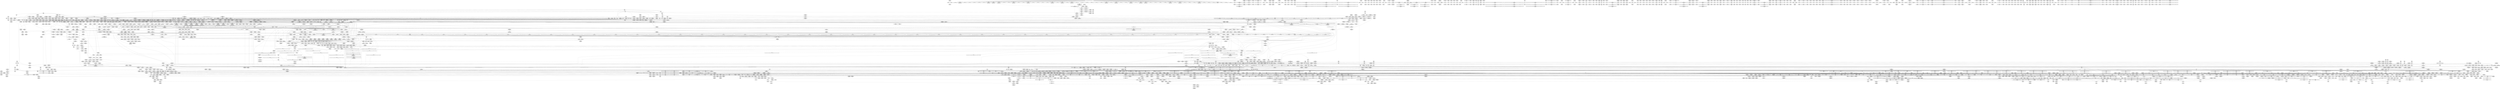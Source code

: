 digraph {
	CE0x5a46140 [shape=record,shape=Mrecord,label="{CE0x5a46140|tomoyo_get_mode:_if.then|*SummSource*}"]
	CE0x5b2b780 [shape=record,shape=Mrecord,label="{CE0x5b2b780|tomoyo_fill_path_info:_sub|security/tomoyo/util.c,667}"]
	CE0x5c493b0 [shape=record,shape=Mrecord,label="{CE0x5c493b0|tomoyo_path_permission:_tmp22|security/tomoyo/file.c,574|*SummSource*}"]
	CE0x5a7df90 [shape=record,shape=Mrecord,label="{CE0x5a7df90|tomoyo_get_mode:_tmp13|security/tomoyo/util.c,982|*SummSource*}"]
	CE0x5a1bb20 [shape=record,shape=Mrecord,label="{CE0x5a1bb20|128:_i8*,_1208:_%struct.file*,_:_CMRE_23,24_}"]
	CE0x6bbb370 [shape=record,shape=Mrecord,label="{CE0x6bbb370|tomoyo_path_perm:_tmp42|security/tomoyo/file.c,826|*SummSink*}"]
	CE0x6a732c0 [shape=record,shape=Mrecord,label="{CE0x6a732c0|tomoyo_get_realpath:_tmp|*SummSource*}"]
	CE0x81ce750 [shape=record,shape=Mrecord,label="{CE0x81ce750|tomoyo_read_lock:_tmp3}"]
	CE0x4eef340 [shape=record,shape=Mrecord,label="{CE0x4eef340|tomoyo_const_part_length:_cmp|security/tomoyo/util.c,626|*SummSource*}"]
	CE0x6722b20 [shape=record,shape=Mrecord,label="{CE0x6722b20|tomoyo_get_realpath:_tmp7|security/tomoyo/file.c,152}"]
	CE0x5b225c0 [shape=record,shape=Mrecord,label="{CE0x5b225c0|i32_0|*Constant*}"]
	CE0x82be3d0 [shape=record,shape=Mrecord,label="{CE0x82be3d0|tomoyo_get_realpath:_if.end|*SummSource*}"]
	CE0x6b63f90 [shape=record,shape=Mrecord,label="{CE0x6b63f90|i64*_getelementptr_inbounds_(_25_x_i64_,_25_x_i64_*___llvm_gcov_ctr11,_i64_0,_i64_3)|*Constant*|*SummSink*}"]
	CE0x5980370 [shape=record,shape=Mrecord,label="{CE0x5980370|128:_i8*,_1208:_%struct.file*,_:_CMRE_8,16_|*MultipleSource*|security/tomoyo/common.h,1205|security/tomoyo/common.h,1205}"]
	CE0x5b2b510 [shape=record,shape=Mrecord,label="{CE0x5b2b510|tomoyo_read_unlock:_tmp2|*SummSink*}"]
	CE0x67c35b0 [shape=record,shape=Mrecord,label="{CE0x67c35b0|_ret_void,_!dbg_!38904|security/tomoyo/common.h,1110|*SummSource*}"]
	CE0x81036b0 [shape=record,shape=Mrecord,label="{CE0x81036b0|0:_%struct.tomoyo_obj_info*,_16:_%struct.tomoyo_domain_info*,_24:_%struct.tomoyo_path_info*,_40:_i8,_72:_i8,_75:_i8,_76:_i8,_77:_i8,_:_SCMRE_75,76_|*MultipleSource*|security/tomoyo/file.c, 787|security/tomoyo/file.c,787|Function::tomoyo_init_request_info&Arg::r::|security/tomoyo/file.c,800}"]
	CE0x6aea750 [shape=record,shape=Mrecord,label="{CE0x6aea750|GLOBAL:___llvm_gcov_indirect_counter_increment114|*Constant*}"]
	CE0x8443190 [shape=record,shape=Mrecord,label="{CE0x8443190|%struct.tomoyo_domain_info*_null|*Constant*}"]
	CE0x5a9cda0 [shape=record,shape=Mrecord,label="{CE0x5a9cda0|tomoyo_get_mode:_conv|security/tomoyo/util.c,982|*SummSource*}"]
	CE0x8179c90 [shape=record,shape=Mrecord,label="{CE0x8179c90|i64*_getelementptr_inbounds_(_12_x_i64_,_12_x_i64_*___llvm_gcov_ctr31133,_i64_0,_i64_3)|*Constant*}"]
	CE0x68ec4d0 [shape=record,shape=Mrecord,label="{CE0x68ec4d0|VOIDTB_TE:_CE_2048,2096_|*MultipleSource*|security/tomoyo/util.c,1010|security/tomoyo/file.c,564|Function::tomoyo_get_mode&Arg::ns::}"]
	CE0x5bb5e50 [shape=record,shape=Mrecord,label="{CE0x5bb5e50|_call_void_mcount()_#3}"]
	CE0x6bb1fa0 [shape=record,shape=Mrecord,label="{CE0x6bb1fa0|i8*_getelementptr_inbounds_(_45_x_i8_,_45_x_i8_*_.str13,_i32_0,_i32_0)|*Constant*|*SummSink*}"]
	CE0x5a1bc10 [shape=record,shape=Mrecord,label="{CE0x5a1bc10|128:_i8*,_1208:_%struct.file*,_:_CMRE_24,25_}"]
	CE0x596d520 [shape=record,shape=Mrecord,label="{CE0x596d520|tomoyo_path_perm:_tmp26|security/tomoyo/file.c,814|*SummSink*}"]
	CE0x6c4a730 [shape=record,shape=Mrecord,label="{CE0x6c4a730|tomoyo_const_part_length:_incdec.ptr10|security/tomoyo/util.c,640|*SummSource*}"]
	CE0x817e280 [shape=record,shape=Mrecord,label="{CE0x817e280|tomoyo_get_mode:_tmp10|security/tomoyo/util.c,982}"]
	CE0x5ba2480 [shape=record,shape=Mrecord,label="{CE0x5ba2480|tomoyo_get_mode:_if.then13}"]
	CE0x4e20810 [shape=record,shape=Mrecord,label="{CE0x4e20810|i32_2|*Constant*}"]
	CE0x81ac340 [shape=record,shape=Mrecord,label="{CE0x81ac340|tomoyo_read_lock:_tmp1|*SummSink*}"]
	CE0x4edf500 [shape=record,shape=Mrecord,label="{CE0x4edf500|0:_i8,_array:_GCR_tomoyo_p2mac_internal_constant_11_x_i8_c_00_01_01_01_03_04_06_09_0A_13_15_,_align_1:_elem_7::|security/tomoyo/file.c,797}"]
	CE0x6a69d90 [shape=record,shape=Mrecord,label="{CE0x6a69d90|GLOBAL:___srcu_read_lock|*Constant*}"]
	CE0x6ae89a0 [shape=record,shape=Mrecord,label="{CE0x6ae89a0|GLOBAL:_srcu_read_unlock|*Constant*|*SummSink*}"]
	CE0x684aa90 [shape=record,shape=Mrecord,label="{CE0x684aa90|tomoyo_fill_path_info:_entry|*SummSource*}"]
	CE0x68cd5a0 [shape=record,shape=Mrecord,label="{CE0x68cd5a0|tomoyo_domain:_if.then|*SummSink*}"]
	CE0x818b3e0 [shape=record,shape=Mrecord,label="{CE0x818b3e0|tomoyo_path_perm:_if.then13}"]
	CE0x6d24ac0 [shape=record,shape=Mrecord,label="{CE0x6d24ac0|tomoyo_get_mode:_arrayidx4|security/tomoyo/util.c,983|*SummSink*}"]
	CE0x4e3d000 [shape=record,shape=Mrecord,label="{CE0x4e3d000|tomoyo_path_permission:_tmp15|security/tomoyo/file.c,567|*SummSink*}"]
	CE0x4e3d7b0 [shape=record,shape=Mrecord,label="{CE0x4e3d7b0|tomoyo_path_permission:_do.end|*SummSink*}"]
	CE0x6831f40 [shape=record,shape=Mrecord,label="{CE0x6831f40|tomoyo_init_request_info:_call4|security/tomoyo/util.c,1010|*SummSink*}"]
	CE0x81e0d50 [shape=record,shape=Mrecord,label="{CE0x81e0d50|tomoyo_read_lock:_call|security/tomoyo/common.h,1097}"]
	CE0x67b3010 [shape=record,shape=Mrecord,label="{CE0x67b3010|GLOBAL:_get_current|*Constant*|*SummSource*}"]
	CE0x6b836a0 [shape=record,shape=Mrecord,label="{CE0x6b836a0|tomoyo_get_mode:_tmp3|security/tomoyo/util.c,978}"]
	CE0x817ac70 [shape=record,shape=Mrecord,label="{CE0x817ac70|tomoyo_fill_path_info:_call|security/tomoyo/util.c,664}"]
	CE0x6b1fd00 [shape=record,shape=Mrecord,label="{CE0x6b1fd00|tomoyo_fill_path_info:_is_dir|security/tomoyo/util.c,667}"]
	CE0x67580d0 [shape=record,shape=Mrecord,label="{CE0x67580d0|i64_8|*Constant*|*SummSink*}"]
	CE0x6c13520 [shape=record,shape=Mrecord,label="{CE0x6c13520|_call_void___llvm_gcov_indirect_counter_increment114(i32*___llvm_gcov_global_state_pred45,_i64**_getelementptr_inbounds_(_3_x_i64*_,_3_x_i64*_*___llvm_gcda_edge_table44,_i64_0,_i64_0)),_!dbg_!38954|security/tomoyo/util.c,649}"]
	CE0x67ff540 [shape=record,shape=Mrecord,label="{CE0x67ff540|tomoyo_init_request_info:_tmp11|security/tomoyo/util.c,1007|*SummSource*}"]
	CE0x6b83630 [shape=record,shape=Mrecord,label="{CE0x6b83630|tomoyo_get_mode:_tmp7|security/tomoyo/util.c,979|*SummSource*}"]
	CE0x5b29bb0 [shape=record,shape=Mrecord,label="{CE0x5b29bb0|srcu_read_unlock:_tmp3|*SummSink*}"]
	CE0x81674d0 [shape=record,shape=Mrecord,label="{CE0x81674d0|tomoyo_get_mode:_entry|*SummSink*}"]
	CE0x59c7080 [shape=record,shape=Mrecord,label="{CE0x59c7080|rcu_lock_release:_tmp|*SummSource*}"]
	CE0x6b9c200 [shape=record,shape=Mrecord,label="{CE0x6b9c200|tomoyo_path_perm:_error.1}"]
	CE0x817c130 [shape=record,shape=Mrecord,label="{CE0x817c130|128:_i8*,_1208:_%struct.file*,_:_CMRE_0,1_}"]
	CE0x817e8a0 [shape=record,shape=Mrecord,label="{CE0x817e8a0|tomoyo_fill_path_info:_cmp|security/tomoyo/util.c,667|*SummSource*}"]
	CE0x674a310 [shape=record,shape=Mrecord,label="{CE0x674a310|__llvm_gcov_indirect_counter_increment:_tmp3|*SummSink*}"]
	CE0x59c6a10 [shape=record,shape=Mrecord,label="{CE0x59c6a10|rcu_lock_acquire:_indirectgoto|*SummSource*}"]
	CE0x824e1d0 [shape=record,shape=Mrecord,label="{CE0x824e1d0|_call_void_mcount()_#3|*SummSource*}"]
	CE0x80ea560 [shape=record,shape=Mrecord,label="{CE0x80ea560|VOIDTB_TE:_CE_6392,6400_|*MultipleSource*|security/tomoyo/util.c,1010|security/tomoyo/file.c,564|Function::tomoyo_get_mode&Arg::ns::}"]
	CE0x824e290 [shape=record,shape=Mrecord,label="{CE0x824e290|_call_void_mcount()_#3|*SummSink*}"]
	CE0x5b0a380 [shape=record,shape=Mrecord,label="{CE0x5b0a380|tomoyo_fill_path_info:_tmp8|security/tomoyo/util.c,667|*SummSource*}"]
	CE0x4aff110 [shape=record,shape=Mrecord,label="{CE0x4aff110|_ret_i32_%retval.0,_!dbg_!38973|security/tomoyo/file.c,829|*SummSource*}"]
	CE0x5a5f960 [shape=record,shape=Mrecord,label="{CE0x5a5f960|tomoyo_audit_path_log:_tmp5|security/tomoyo/file.c,167}"]
	CE0x5bda450 [shape=record,shape=Mrecord,label="{CE0x5bda450|i64*_getelementptr_inbounds_(_25_x_i64_,_25_x_i64_*___llvm_gcov_ctr11,_i64_0,_i64_15)|*Constant*|*SummSource*}"]
	CE0x4f3ebd0 [shape=record,shape=Mrecord,label="{CE0x4f3ebd0|tomoyo_get_realpath:_name|security/tomoyo/file.c,150}"]
	CE0x82573b0 [shape=record,shape=Mrecord,label="{CE0x82573b0|tomoyo_fill_path_info:_tmp10}"]
	CE0x4bc0a60 [shape=record,shape=Mrecord,label="{CE0x4bc0a60|rcu_lock_acquire:_map|Function::rcu_lock_acquire&Arg::map::|*SummSink*}"]
	CE0x691dd90 [shape=record,shape=Mrecord,label="{CE0x691dd90|tomoyo_read_lock:_entry}"]
	CE0x5afa2f0 [shape=record,shape=Mrecord,label="{CE0x5afa2f0|tomoyo_path_perm:_tmp30|security/tomoyo/file.c,816|*SummSource*}"]
	CE0x68dca00 [shape=record,shape=Mrecord,label="{CE0x68dca00|tomoyo_const_part_length:_tmp15|security/tomoyo/util.c,627|*SummSource*}"]
	CE0x6b0b440 [shape=record,shape=Mrecord,label="{CE0x6b0b440|_call_void_mcount()_#3|*SummSource*}"]
	CE0x5b2a5d0 [shape=record,shape=Mrecord,label="{CE0x5b2a5d0|i64*_getelementptr_inbounds_(_31_x_i64_,_31_x_i64_*___llvm_gcov_ctr43150,_i64_0,_i64_3)|*Constant*|*SummSource*}"]
	CE0x4d7e440 [shape=record,shape=Mrecord,label="{CE0x4d7e440|tomoyo_path_permission:_tmp13|security/tomoyo/file.c,566|*SummSink*}"]
	CE0x5a7de80 [shape=record,shape=Mrecord,label="{CE0x5a7de80|tomoyo_get_mode:_tmp13|security/tomoyo/util.c,982}"]
	CE0x6a2cab0 [shape=record,shape=Mrecord,label="{CE0x6a2cab0|tomoyo_const_part_length:_conv20|security/tomoyo/util.c,644|*SummSource*}"]
	CE0x6731220 [shape=record,shape=Mrecord,label="{CE0x6731220|128:_i8*,_1208:_%struct.file*,_:_CMRE_46,47_}"]
	CE0x8237d00 [shape=record,shape=Mrecord,label="{CE0x8237d00|tomoyo_const_part_length:_incdec.ptr|security/tomoyo/util.c,626}"]
	CE0x4cfb790 [shape=record,shape=Mrecord,label="{CE0x4cfb790|tomoyo_get_mode:_tmp26|security/tomoyo/util.c,987}"]
	CE0x682aae0 [shape=record,shape=Mrecord,label="{CE0x682aae0|tomoyo_const_part_length:_tmp52|security/tomoyo/util.c,652|*SummSink*}"]
	CE0x59b0e20 [shape=record,shape=Mrecord,label="{CE0x59b0e20|tomoyo_add_slash:_entry|*SummSource*}"]
	CE0x6c9edb0 [shape=record,shape=Mrecord,label="{CE0x6c9edb0|GLOBAL:___llvm_gcov_ctr28130|Global_var:__llvm_gcov_ctr28130|*SummSource*}"]
	CE0x82b5ec0 [shape=record,shape=Mrecord,label="{CE0x82b5ec0|tomoyo_init_request_info:_tmp1}"]
	CE0x67f8380 [shape=record,shape=Mrecord,label="{CE0x67f8380|tomoyo_path_permission:_domain|security/tomoyo/file.c,564|*SummSource*}"]
	CE0x5a8e010 [shape=record,shape=Mrecord,label="{CE0x5a8e010|tomoyo_const_part_length:_tmp33|security/tomoyo/util.c,642|*SummSink*}"]
	CE0x67ff9b0 [shape=record,shape=Mrecord,label="{CE0x67ff9b0|tomoyo_path_perm:_if.end26|*SummSink*}"]
	CE0x5b165c0 [shape=record,shape=Mrecord,label="{CE0x5b165c0|tomoyo_audit_path_log:_arrayidx|security/tomoyo/file.c,167}"]
	CE0x677d770 [shape=record,shape=Mrecord,label="{CE0x677d770|tomoyo_get_mode:_tmp7|security/tomoyo/util.c,979}"]
	CE0x69f6fe0 [shape=record,shape=Mrecord,label="{CE0x69f6fe0|_call_void_mcount()_#3}"]
	CE0x6746c90 [shape=record,shape=Mrecord,label="{CE0x6746c90|0:_i8*,_:_SCMRE_8,12_}"]
	CE0x6765c70 [shape=record,shape=Mrecord,label="{CE0x6765c70|tomoyo_audit_path_log:_name|security/tomoyo/file.c,169|*SummSource*}"]
	CE0x4cbe190 [shape=record,shape=Mrecord,label="{CE0x4cbe190|tomoyo_const_part_length:_if.end18|*SummSource*}"]
	CE0x4ca7590 [shape=record,shape=Mrecord,label="{CE0x4ca7590|tomoyo_const_part_length:_tmp17|security/tomoyo/util.c,627|*SummSink*}"]
	CE0x82287f0 [shape=record,shape=Mrecord,label="{CE0x82287f0|_ret_i32_%call,_!dbg_!38907|include/linux/srcu.h,223|*SummSink*}"]
	CE0x6d191f0 [shape=record,shape=Mrecord,label="{CE0x6d191f0|tomoyo_const_part_length:_tmp16|security/tomoyo/util.c,627}"]
	CE0x6a40de0 [shape=record,shape=Mrecord,label="{CE0x6a40de0|GLOBAL:_tomoyo_path_permission|*Constant*|*SummSink*}"]
	CE0x5aa5460 [shape=record,shape=Mrecord,label="{CE0x5aa5460|128:_i8*,_1208:_%struct.file*,_:_CMRE_34,35_}"]
	CE0x5a9d840 [shape=record,shape=Mrecord,label="{CE0x5a9d840|i64_3|*Constant*|*SummSink*}"]
	CE0x829d340 [shape=record,shape=Mrecord,label="{CE0x829d340|i64_1|*Constant*}"]
	CE0x6963db0 [shape=record,shape=Mrecord,label="{CE0x6963db0|tomoyo_const_part_length:_tmp35|security/tomoyo/util.c,643}"]
	CE0x8239dd0 [shape=record,shape=Mrecord,label="{CE0x8239dd0|tomoyo_get_realpath:_tmp5|security/tomoyo/file.c,151}"]
	CE0x676cf30 [shape=record,shape=Mrecord,label="{CE0x676cf30|i32_-12|*Constant*}"]
	CE0x823ec00 [shape=record,shape=Mrecord,label="{CE0x823ec00|tomoyo_domain:_tmp|*SummSink*}"]
	CE0x6938200 [shape=record,shape=Mrecord,label="{CE0x6938200|_call_void_tomoyo_fill_path_info(%struct.tomoyo_path_info*_%buf)_#9,_!dbg_!38911|security/tomoyo/file.c,137|*SummSource*}"]
	CE0x818ce90 [shape=record,shape=Mrecord,label="{CE0x818ce90|tomoyo_path_perm:_if.then13|*SummSource*}"]
	CE0x4d76190 [shape=record,shape=Mrecord,label="{CE0x4d76190|tomoyo_path_perm:_tmp1}"]
	CE0x4c4ef80 [shape=record,shape=Mrecord,label="{CE0x4c4ef80|tomoyo_get_mode:_tmp17|security/tomoyo/util.c,983|*SummSink*}"]
	CE0x5bc0660 [shape=record,shape=Mrecord,label="{CE0x5bc0660|i32_1|*Constant*}"]
	CE0x5a719b0 [shape=record,shape=Mrecord,label="{CE0x5a719b0|rcu_lock_acquire:_tmp6|*SummSource*}"]
	CE0x6c93e60 [shape=record,shape=Mrecord,label="{CE0x6c93e60|tomoyo_const_part_length:_tmp6|security/tomoyo/util.c,625}"]
	CE0x5990d00 [shape=record,shape=Mrecord,label="{CE0x5990d00|GLOBAL:___llvm_gcov_ctr25|Global_var:__llvm_gcov_ctr25|*SummSource*}"]
	CE0x6977490 [shape=record,shape=Mrecord,label="{CE0x6977490|__llvm_gcov_indirect_counter_increment114:_pred|*SummSink*}"]
	CE0x6ad7d90 [shape=record,shape=Mrecord,label="{CE0x6ad7d90|tomoyo_path_perm:_tmp35|security/tomoyo/file.c,821}"]
	CE0x81e1220 [shape=record,shape=Mrecord,label="{CE0x81e1220|tomoyo_path_perm:_sw.epilog|*SummSource*}"]
	CE0x82a3d70 [shape=record,shape=Mrecord,label="{CE0x82a3d70|__llvm_gcov_indirect_counter_increment114:_tmp2|*SummSink*}"]
	CE0x4d149d0 [shape=record,shape=Mrecord,label="{CE0x4d149d0|_call_void_mcount()_#3|*SummSink*}"]
	CE0x5bf6c50 [shape=record,shape=Mrecord,label="{CE0x5bf6c50|GLOBAL:_tomoyo_fill_path_info|*Constant*|*SummSink*}"]
	CE0x81f24b0 [shape=record,shape=Mrecord,label="{CE0x81f24b0|tomoyo_path_permission:_do.cond|*SummSource*}"]
	CE0x677def0 [shape=record,shape=Mrecord,label="{CE0x677def0|srcu_read_lock:_tmp}"]
	CE0x6765680 [shape=record,shape=Mrecord,label="{CE0x6765680|tomoyo_audit_path_log:_idxprom|security/tomoyo/file.c,167|*SummSink*}"]
	CE0x58ee360 [shape=record,shape=Mrecord,label="{CE0x58ee360|i64*_getelementptr_inbounds_(_12_x_i64_,_12_x_i64_*___llvm_gcov_ctr31133,_i64_0,_i64_0)|*Constant*}"]
	CE0x59d2ef0 [shape=record,shape=Mrecord,label="{CE0x59d2ef0|tomoyo_path_perm:_tmp3|security/tomoyo/file.c,788}"]
	CE0x59d6e80 [shape=record,shape=Mrecord,label="{CE0x59d6e80|rcu_lock_release:___here|*SummSink*}"]
	CE0x5990fa0 [shape=record,shape=Mrecord,label="{CE0x5990fa0|tomoyo_get_realpath:_tmp4|security/tomoyo/file.c,151}"]
	CE0x4cbebf0 [shape=record,shape=Mrecord,label="{CE0x4cbebf0|tomoyo_const_part_length:_conv14|security/tomoyo/util.c,641}"]
	CE0x4d14f40 [shape=record,shape=Mrecord,label="{CE0x4d14f40|tomoyo_path_chroot:_entry}"]
	CE0x817c240 [shape=record,shape=Mrecord,label="{CE0x817c240|tomoyo_domain:_security|security/tomoyo/common.h,1205|*SummSource*}"]
	CE0x6ce8ae0 [shape=record,shape=Mrecord,label="{CE0x6ce8ae0|tomoyo_path_perm:_tmp53|security/tomoyo/file.c,829|*SummSink*}"]
	CE0x6a40a00 [shape=record,shape=Mrecord,label="{CE0x6a40a00|i64**_getelementptr_inbounds_(_3_x_i64*_,_3_x_i64*_*___llvm_gcda_edge_table,_i64_0,_i64_0)|*Constant*|*SummSink*}"]
	CE0x6a7f840 [shape=record,shape=Mrecord,label="{CE0x6a7f840|tomoyo_fill_path_info:_tmp5|security/tomoyo/util.c,667|*SummSource*}"]
	CE0x4d579d0 [shape=record,shape=Mrecord,label="{CE0x4d579d0|_call_void_mcount()_#3}"]
	CE0x6d240d0 [shape=record,shape=Mrecord,label="{CE0x6d240d0|i32_3|*Constant*}"]
	CE0x6aebe90 [shape=record,shape=Mrecord,label="{CE0x6aebe90|tomoyo_domain:_cred|security/tomoyo/common.h,1205|*SummSink*}"]
	CE0x4e00b10 [shape=record,shape=Mrecord,label="{CE0x4e00b10|_ret_i1_%retval.0,_!dbg_!38916|security/tomoyo/file.c,156|*SummSource*}"]
	CE0x683f030 [shape=record,shape=Mrecord,label="{CE0x683f030|tomoyo_const_part_length:_tmp4|security/tomoyo/util.c,624|*SummSource*}"]
	CE0x69d4210 [shape=record,shape=Mrecord,label="{CE0x69d4210|tomoyo_get_realpath:_entry|*SummSource*}"]
	CE0x5a059c0 [shape=record,shape=Mrecord,label="{CE0x5a059c0|GLOBAL:___llvm_gcov_ctr54147|Global_var:__llvm_gcov_ctr54147|*SummSource*}"]
	CE0x5a46400 [shape=record,shape=Mrecord,label="{CE0x5a46400|tomoyo_get_mode:_bb|*SummSink*}"]
	CE0x6b0bc30 [shape=record,shape=Mrecord,label="{CE0x6b0bc30|i64*_getelementptr_inbounds_(_31_x_i64_,_31_x_i64_*___llvm_gcov_ctr43150,_i64_0,_i64_16)|*Constant*|*SummSource*}"]
	CE0x6c07d40 [shape=record,shape=Mrecord,label="{CE0x6c07d40|i64*_getelementptr_inbounds_(_31_x_i64_,_31_x_i64_*___llvm_gcov_ctr43150,_i64_0,_i64_27)|*Constant*|*SummSink*}"]
	CE0x6947900 [shape=record,shape=Mrecord,label="{CE0x6947900|tomoyo_add_slash:_tmp8|security/tomoyo/file.c,132|*SummSink*}"]
	CE0x6d07540 [shape=record,shape=Mrecord,label="{CE0x6d07540|tomoyo_get_mode:_arrayidx4|security/tomoyo/util.c,983|*SummSource*}"]
	CE0x6a170b0 [shape=record,shape=Mrecord,label="{CE0x6a170b0|i32_47|*Constant*}"]
	CE0x6a731e0 [shape=record,shape=Mrecord,label="{CE0x6a731e0|tomoyo_get_realpath:_tmp}"]
	CE0x6c951d0 [shape=record,shape=Mrecord,label="{CE0x6c951d0|_ret_void,_!dbg_!38929|security/tomoyo/util.c,670}"]
	CE0x5a71ca0 [shape=record,shape=Mrecord,label="{CE0x5a71ca0|__llvm_gcov_indirect_counter_increment114:_exit}"]
	CE0x4de67a0 [shape=record,shape=Mrecord,label="{CE0x4de67a0|i64*_getelementptr_inbounds_(_2_x_i64_,_2_x_i64_*___llvm_gcov_ctr21,_i64_0,_i64_1)|*Constant*}"]
	CE0x6aa6080 [shape=record,shape=Mrecord,label="{CE0x6aa6080|i64_17|*Constant*|*SummSource*}"]
	CE0x682a9c0 [shape=record,shape=Mrecord,label="{CE0x682a9c0|i64*_getelementptr_inbounds_(_31_x_i64_,_31_x_i64_*___llvm_gcov_ctr43150,_i64_0,_i64_30)|*Constant*|*SummSource*}"]
	CE0x67c1d50 [shape=record,shape=Mrecord,label="{CE0x67c1d50|tomoyo_read_unlock:_entry|*SummSource*}"]
	CE0x5a56a60 [shape=record,shape=Mrecord,label="{CE0x5a56a60|tomoyo_path_perm:_tmp8|security/tomoyo/file.c,797}"]
	CE0x77497a0 [shape=record,shape=Mrecord,label="{CE0x77497a0|i64_4|*Constant*|*SummSource*}"]
	CE0x81c2640 [shape=record,shape=Mrecord,label="{CE0x81c2640|GLOBAL:_rcu_lock_release|*Constant*|*SummSource*}"]
	CE0x67b5550 [shape=record,shape=Mrecord,label="{CE0x67b5550|tomoyo_fill_path_info:_tobool|security/tomoyo/util.c,667}"]
	CE0x6c08d40 [shape=record,shape=Mrecord,label="{CE0x6c08d40|tomoyo_path_permission:_tmp21|security/tomoyo/file.c,573}"]
	CE0x5bc0940 [shape=record,shape=Mrecord,label="{CE0x5bc0940|i32_0|*Constant*}"]
	CE0x597e560 [shape=record,shape=Mrecord,label="{CE0x597e560|tomoyo_const_part_length:_add29|security/tomoyo/util.c,646|*SummSink*}"]
	CE0x5d19120 [shape=record,shape=Mrecord,label="{CE0x5d19120|i64*_getelementptr_inbounds_(_12_x_i64_,_12_x_i64_*___llvm_gcov_ctr31133,_i64_0,_i64_6)|*Constant*}"]
	CE0x599fa90 [shape=record,shape=Mrecord,label="{CE0x599fa90|get_current:_tmp}"]
	CE0x68eab30 [shape=record,shape=Mrecord,label="{CE0x68eab30|rcu_lock_acquire:_tmp5|include/linux/rcupdate.h,418}"]
	CE0x6ab5440 [shape=record,shape=Mrecord,label="{CE0x6ab5440|tomoyo_const_part_length:_conv24|security/tomoyo/util.c,644|*SummSink*}"]
	CE0x5c0af50 [shape=record,shape=Mrecord,label="{CE0x5c0af50|tomoyo_get_realpath:_tmp12|security/tomoyo/file.c,156|*SummSource*}"]
	CE0x817c540 [shape=record,shape=Mrecord,label="{CE0x817c540|128:_i8*,_1208:_%struct.file*,_:_CMRE_3,4_}"]
	CE0x6947120 [shape=record,shape=Mrecord,label="{CE0x6947120|GLOBAL:___llvm_gcov_ctr26|Global_var:__llvm_gcov_ctr26|*SummSource*}"]
	CE0x6814ae0 [shape=record,shape=Mrecord,label="{CE0x6814ae0|tomoyo_init_request_info:_profile3|security/tomoyo/util.c,1008|*SummSink*}"]
	CE0x6c49c80 [shape=record,shape=Mrecord,label="{CE0x6c49c80|tomoyo_const_part_length:_tmp|*SummSource*}"]
	CE0x5ba9df0 [shape=record,shape=Mrecord,label="{CE0x5ba9df0|i64**_getelementptr_inbounds_(_3_x_i64*_,_3_x_i64*_*___llvm_gcda_edge_table,_i64_0,_i64_2)|*Constant*|*SummSink*}"]
	CE0x692ce70 [shape=record,shape=Mrecord,label="{CE0x692ce70|tomoyo_const_part_length:_tmp1}"]
	CE0x81cec50 [shape=record,shape=Mrecord,label="{CE0x81cec50|tomoyo_read_lock:_tmp3|*SummSource*}"]
	CE0x6d0c560 [shape=record,shape=Mrecord,label="{CE0x6d0c560|tomoyo_get_mode:_idxprom3|security/tomoyo/util.c,983}"]
	CE0x4f54390 [shape=record,shape=Mrecord,label="{CE0x4f54390|tomoyo_path_perm:_tmp25|security/tomoyo/file.c,814}"]
	CE0x67b32c0 [shape=record,shape=Mrecord,label="{CE0x67b32c0|get_current:_entry}"]
	CE0x6c80fb0 [shape=record,shape=Mrecord,label="{CE0x6c80fb0|rcu_lock_release:_tmp2|*SummSource*}"]
	CE0x8451220 [shape=record,shape=Mrecord,label="{CE0x8451220|tomoyo_path_perm:_tmp7|security/tomoyo/file.c,797|*SummSource*}"]
	CE0x6d245b0 [shape=record,shape=Mrecord,label="{CE0x6d245b0|tomoyo_get_mode:_tmp12|security/tomoyo/util.c,982|*SummSource*}"]
	CE0x4e97400 [shape=record,shape=Mrecord,label="{CE0x4e97400|tomoyo_const_part_length:_tmp21|security/tomoyo/util.c,631}"]
	CE0x6c07e20 [shape=record,shape=Mrecord,label="{CE0x6c07e20|tomoyo_const_part_length:_tmp47|security/tomoyo/util.c,646|*SummSink*}"]
	CE0x81e11b0 [shape=record,shape=Mrecord,label="{CE0x81e11b0|i64_80|*Constant*|*SummSource*}"]
	CE0x6aee900 [shape=record,shape=Mrecord,label="{CE0x6aee900|GLOBAL:_tomoyo_read_lock|*Constant*}"]
	CE0x80eaec0 [shape=record,shape=Mrecord,label="{CE0x80eaec0|0:_i8,_array:_GCRE_tomoyo_index2category_constant_39_x_i8_c_00_00_00_00_00_00_00_00_00_00_00_00_00_00_00_00_00_00_00_00_00_00_00_01_01_01_01_01_01_01_01_01_01_01_01_01_01_01_02_,_align_16:_elem_13::|security/tomoyo/util.c,983}"]
	CE0x677be00 [shape=record,shape=Mrecord,label="{CE0x677be00|srcu_read_unlock:_tmp2|*SummSource*}"]
	CE0x81acc60 [shape=record,shape=Mrecord,label="{CE0x81acc60|tomoyo_init_request_info:_tmp10|security/tomoyo/util.c,1006}"]
	CE0x4c4ea00 [shape=record,shape=Mrecord,label="{CE0x4c4ea00|tomoyo_get_mode:_arrayidx8|security/tomoyo/util.c,983|*SummSink*}"]
	CE0x5bcda10 [shape=record,shape=Mrecord,label="{CE0x5bcda10|GLOBAL:___llvm_gcov_ctr43150|Global_var:__llvm_gcov_ctr43150|*SummSink*}"]
	CE0x6a16830 [shape=record,shape=Mrecord,label="{CE0x6a16830|i32_1|*Constant*}"]
	CE0x680e6c0 [shape=record,shape=Mrecord,label="{CE0x680e6c0|tomoyo_path_perm:_if.then}"]
	CE0x59908f0 [shape=record,shape=Mrecord,label="{CE0x59908f0|tomoyo_add_slash:_tmp1}"]
	CE0x4ce8f70 [shape=record,shape=Mrecord,label="{CE0x4ce8f70|tomoyo_get_mode:_arrayidx4|security/tomoyo/util.c,983}"]
	CE0x6afaf60 [shape=record,shape=Mrecord,label="{CE0x6afaf60|tomoyo_path_perm:_tmp36|security/tomoyo/file.c,822}"]
	CE0x5ba1bc0 [shape=record,shape=Mrecord,label="{CE0x5ba1bc0|tomoyo_fill_path_info:_arrayidx|security/tomoyo/util.c,667}"]
	CE0x4c23310 [shape=record,shape=Mrecord,label="{CE0x4c23310|tomoyo_path_permission:_call|security/tomoyo/file.c,564}"]
	CE0x5a46310 [shape=record,shape=Mrecord,label="{CE0x5a46310|tomoyo_get_mode:_bb|*SummSource*}"]
	CE0x4ed33d0 [shape=record,shape=Mrecord,label="{CE0x4ed33d0|_call_void___llvm_gcov_indirect_counter_increment(i32*___llvm_gcov_global_state_pred,_i64**_getelementptr_inbounds_(_3_x_i64*_,_3_x_i64*_*___llvm_gcda_edge_table,_i64_0,_i64_1)),_!dbg_!38937|security/tomoyo/file.c,810}"]
	CE0x5ba1ed0 [shape=record,shape=Mrecord,label="{CE0x5ba1ed0|tomoyo_fill_path_info:_conv4|security/tomoyo/util.c,667}"]
	CE0x81b0650 [shape=record,shape=Mrecord,label="{CE0x81b0650|i64_2|*Constant*}"]
	CE0x67b2f00 [shape=record,shape=Mrecord,label="{CE0x67b2f00|GLOBAL:_get_current|*Constant*}"]
	CE0x83fb2f0 [shape=record,shape=Mrecord,label="{CE0x83fb2f0|srcu_read_lock:_bb}"]
	CE0x845bb60 [shape=record,shape=Mrecord,label="{CE0x845bb60|_call_void___srcu_read_unlock(%struct.srcu_struct*_%sp,_i32_%idx)_#9,_!dbg_!38906|include/linux/srcu.h,237|*SummSource*}"]
	CE0x5a7e4c0 [shape=record,shape=Mrecord,label="{CE0x5a7e4c0|tomoyo_path_permission:_tmp9|security/tomoyo/file.c,565|*SummSink*}"]
	CE0x677be70 [shape=record,shape=Mrecord,label="{CE0x677be70|srcu_read_unlock:_tmp2|*SummSink*}"]
	CE0x6905080 [shape=record,shape=Mrecord,label="{CE0x6905080|tomoyo_add_slash:_name|security/tomoyo/file.c,136|*SummSource*}"]
	CE0x6aeeaa0 [shape=record,shape=Mrecord,label="{CE0x6aeeaa0|tomoyo_path_perm:_conv|security/tomoyo/file.c,800|*SummSource*}"]
	CE0x8110030 [shape=record,shape=Mrecord,label="{CE0x8110030|tomoyo_path_perm:_if.then5|*SummSource*}"]
	CE0x6afa580 [shape=record,shape=Mrecord,label="{CE0x6afa580|tomoyo_path_perm:_tmp35|security/tomoyo/file.c,821|*SummSource*}"]
	CE0x6977080 [shape=record,shape=Mrecord,label="{CE0x6977080|tomoyo_const_part_length:_tmp14|security/tomoyo/util.c,626|*SummSource*}"]
	CE0x67b0e50 [shape=record,shape=Mrecord,label="{CE0x67b0e50|GLOBAL:_tomoyo_path_keyword|Global_var:tomoyo_path_keyword|*SummSource*}"]
	CE0x67b34b0 [shape=record,shape=Mrecord,label="{CE0x67b34b0|get_current:_entry|*SummSink*}"]
	CE0x6700990 [shape=record,shape=Mrecord,label="{CE0x6700990|tomoyo_get_mode:_if.end}"]
	CE0x4c15160 [shape=record,shape=Mrecord,label="{CE0x4c15160|i64_ptrtoint_(i8*_blockaddress(_rcu_lock_release,_%__here)_to_i64)|*Constant*}"]
	CE0x6ad9320 [shape=record,shape=Mrecord,label="{CE0x6ad9320|tomoyo_fill_path_info:_conv3|security/tomoyo/util.c,666|*SummSource*}"]
	CE0x6904c90 [shape=record,shape=Mrecord,label="{CE0x6904c90|tomoyo_add_slash:_tmp10|security/tomoyo/file.c,136|*SummSource*}"]
	CE0x812ee20 [shape=record,shape=Mrecord,label="{CE0x812ee20|__llvm_gcov_indirect_counter_increment114:_tmp3|*SummSource*}"]
	CE0x5982a70 [shape=record,shape=Mrecord,label="{CE0x5982a70|tomoyo_path_perm:_tmp5|security/tomoyo/file.c,789}"]
	CE0x5b7e690 [shape=record,shape=Mrecord,label="{CE0x5b7e690|GLOBAL:___llvm_gcov_ctr25|Global_var:__llvm_gcov_ctr25}"]
	CE0x6904b40 [shape=record,shape=Mrecord,label="{CE0x6904b40|tomoyo_add_slash:_tmp10|security/tomoyo/file.c,136}"]
	CE0x69f71e0 [shape=record,shape=Mrecord,label="{CE0x69f71e0|tomoyo_fill_path_info:_frombool10|security/tomoyo/util.c,668}"]
	CE0x819b8b0 [shape=record,shape=Mrecord,label="{CE0x819b8b0|tomoyo_const_part_length:_tmp1|*SummSink*}"]
	CE0x5bcdf70 [shape=record,shape=Mrecord,label="{CE0x5bcdf70|tomoyo_get_mode:_tmp19|security/tomoyo/util.c,985}"]
	CE0x6766580 [shape=record,shape=Mrecord,label="{CE0x6766580|i64*_getelementptr_inbounds_(_2_x_i64_,_2_x_i64_*___llvm_gcov_ctr21,_i64_0,_i64_1)|*Constant*|*SummSink*}"]
	CE0x6aa5a30 [shape=record,shape=Mrecord,label="{CE0x6aa5a30|i64_16|*Constant*}"]
	CE0x8179f60 [shape=record,shape=Mrecord,label="{CE0x8179f60|tomoyo_const_part_length:_incdec.ptr7|security/tomoyo/util.c,631|*SummSource*}"]
	CE0x5a2ebf0 [shape=record,shape=Mrecord,label="{CE0x5a2ebf0|tomoyo_fill_path_info:_tmp4|security/tomoyo/util.c,667}"]
	CE0x689e170 [shape=record,shape=Mrecord,label="{CE0x689e170|tomoyo_domain:_call|security/tomoyo/common.h,1205|*SummSink*}"]
	CE0x5ba2930 [shape=record,shape=Mrecord,label="{CE0x5ba2930|tomoyo_get_mode:_if.end14}"]
	CE0x4e009c0 [shape=record,shape=Mrecord,label="{CE0x4e009c0|tomoyo_get_realpath:_path|Function::tomoyo_get_realpath&Arg::path::|*SummSink*}"]
	CE0x823e360 [shape=record,shape=Mrecord,label="{CE0x823e360|tomoyo_domain:_tmp13|security/tomoyo/common.h,1205|*SummSource*}"]
	CE0x4d225c0 [shape=record,shape=Mrecord,label="{CE0x4d225c0|srcu_read_unlock:_tmp1}"]
	CE0x686a920 [shape=record,shape=Mrecord,label="{CE0x686a920|128:_i8*,_1208:_%struct.file*,_:_CMRE_72,80_|*MultipleSource*|security/tomoyo/common.h,1205|security/tomoyo/common.h,1205}"]
	CE0x6b33250 [shape=record,shape=Mrecord,label="{CE0x6b33250|tomoyo_const_part_length:_tmp41|security/tomoyo/util.c,644}"]
	CE0x59fa7a0 [shape=record,shape=Mrecord,label="{CE0x59fa7a0|tomoyo_path_permission:_tmp}"]
	CE0x4d91fb0 [shape=record,shape=Mrecord,label="{CE0x4d91fb0|tomoyo_path_perm:_tmp4|security/tomoyo/file.c,788|*SummSource*}"]
	CE0x8258170 [shape=record,shape=Mrecord,label="{CE0x8258170|tomoyo_fill_path_info:_tmp8|security/tomoyo/util.c,667}"]
	CE0x66f2a70 [shape=record,shape=Mrecord,label="{CE0x66f2a70|tomoyo_path_permission:_tmp4|security/tomoyo/file.c,564}"]
	CE0x6b9a710 [shape=record,shape=Mrecord,label="{CE0x6b9a710|GLOBAL:_tomoyo_audit_path_log|*Constant*|*SummSource*}"]
	CE0x6d24900 [shape=record,shape=Mrecord,label="{CE0x6d24900|tomoyo_const_part_length:_tmp7|security/tomoyo/util.c,625}"]
	CE0x5b6e8d0 [shape=record,shape=Mrecord,label="{CE0x5b6e8d0|0:_i8,_array:_GCRE_tomoyo_index2category_constant_39_x_i8_c_00_00_00_00_00_00_00_00_00_00_00_00_00_00_00_00_00_00_00_00_00_00_00_01_01_01_01_01_01_01_01_01_01_01_01_01_01_01_02_,_align_16:_elem_26::|security/tomoyo/util.c,983}"]
	CE0x6cd8f40 [shape=record,shape=Mrecord,label="{CE0x6cd8f40|tomoyo_const_part_length:_if.then27|*SummSink*}"]
	CE0x5bd9cc0 [shape=record,shape=Mrecord,label="{CE0x5bd9cc0|tomoyo_path_perm:_tmp28|security/tomoyo/file.c,815|*SummSink*}"]
	CE0x5a058e0 [shape=record,shape=Mrecord,label="{CE0x5a058e0|tomoyo_path_permission:_type1|security/tomoyo/file.c,564|*SummSource*}"]
	CE0x6bcba80 [shape=record,shape=Mrecord,label="{CE0x6bcba80|i32_49|*Constant*|*SummSource*}"]
	CE0x6bbb500 [shape=record,shape=Mrecord,label="{CE0x6bbb500|tomoyo_path_perm:_tmp42|security/tomoyo/file.c,826}"]
	CE0x6831c00 [shape=record,shape=Mrecord,label="{CE0x6831c00|tomoyo_init_request_info:_call4|security/tomoyo/util.c,1010}"]
	CE0x5907540 [shape=record,shape=Mrecord,label="{CE0x5907540|__llvm_gcov_indirect_counter_increment:_entry}"]
	CE0x592de90 [shape=record,shape=Mrecord,label="{CE0x592de90|__llvm_gcov_indirect_counter_increment:_tmp6|*SummSink*}"]
	CE0x5b56030 [shape=record,shape=Mrecord,label="{CE0x5b56030|i64*_getelementptr_inbounds_(_2_x_i64_,_2_x_i64_*___llvm_gcov_ctr31,_i64_0,_i64_0)|*Constant*}"]
	CE0x692d1b0 [shape=record,shape=Mrecord,label="{CE0x692d1b0|tomoyo_audit_path_log:_tmp5|security/tomoyo/file.c,167|*SummSink*}"]
	CE0x7748800 [shape=record,shape=Mrecord,label="{CE0x7748800|rcu_lock_acquire:_entry}"]
	CE0x813ec80 [shape=record,shape=Mrecord,label="{CE0x813ec80|tomoyo_get_mode:_index|Function::tomoyo_get_mode&Arg::index::|*SummSink*}"]
	CE0x4d973b0 [shape=record,shape=Mrecord,label="{CE0x4d973b0|tomoyo_path_permission:_type1|security/tomoyo/file.c,564}"]
	CE0x4b090e0 [shape=record,shape=Mrecord,label="{CE0x4b090e0|i64*_getelementptr_inbounds_(_5_x_i64_,_5_x_i64_*___llvm_gcov_ctr28130,_i64_0,_i64_3)|*Constant*}"]
	CE0x6765b20 [shape=record,shape=Mrecord,label="{CE0x6765b20|tomoyo_audit_path_log:_bb|*SummSink*}"]
	CE0x82d5d10 [shape=record,shape=Mrecord,label="{CE0x82d5d10|tomoyo_path_perm:_if.end26|*SummSource*}"]
	CE0x6b1fa70 [shape=record,shape=Mrecord,label="{CE0x6b1fa70|tomoyo_fill_path_info:_tmp12|security/tomoyo/util.c,667|*SummSink*}"]
	CE0x5940600 [shape=record,shape=Mrecord,label="{CE0x5940600|rcu_lock_acquire:_tmp1|*SummSink*}"]
	CE0x687dbd0 [shape=record,shape=Mrecord,label="{CE0x687dbd0|i64*_getelementptr_inbounds_(_10_x_i64_,_10_x_i64_*___llvm_gcov_ctr34,_i64_0,_i64_5)|*Constant*|*SummSource*}"]
	CE0x4cfaba0 [shape=record,shape=Mrecord,label="{CE0x4cfaba0|i32_47|*Constant*}"]
	CE0x4bf3e70 [shape=record,shape=Mrecord,label="{CE0x4bf3e70|tomoyo_get_mode:_conv10|security/tomoyo/util.c,985|*SummSource*}"]
	CE0x6c742d0 [shape=record,shape=Mrecord,label="{CE0x6c742d0|tomoyo_add_slash:_tmp13|security/tomoyo/file.c,138}"]
	CE0x4c14b80 [shape=record,shape=Mrecord,label="{CE0x4c14b80|GLOBAL:_lock_release|*Constant*|*SummSource*}"]
	CE0x4cde540 [shape=record,shape=Mrecord,label="{CE0x4cde540|i32_39|*Constant*}"]
	CE0x59400a0 [shape=record,shape=Mrecord,label="{CE0x59400a0|i64_1|*Constant*}"]
	CE0x6765580 [shape=record,shape=Mrecord,label="{CE0x6765580|tomoyo_audit_path_log:_idxprom|security/tomoyo/file.c,167}"]
	CE0x5bac950 [shape=record,shape=Mrecord,label="{CE0x5bac950|tomoyo_get_mode:_idxprom3|security/tomoyo/util.c,983|*SummSink*}"]
	CE0x6bcbd90 [shape=record,shape=Mrecord,label="{CE0x6bcbd90|i32_51|*Constant*}"]
	CE0x5904060 [shape=record,shape=Mrecord,label="{CE0x5904060|tomoyo_path_permission:_tmp19|security/tomoyo/file.c,573|*SummSink*}"]
	CE0x67b03e0 [shape=record,shape=Mrecord,label="{CE0x67b03e0|_call_void_mcount()_#3|*SummSource*}"]
	CE0x8272640 [shape=record,shape=Mrecord,label="{CE0x8272640|COLLAPSED:_GCMRE___llvm_gcov_ctr24_internal_global_4_x_i64_zeroinitializer:_elem_0:default:}"]
	CE0x8246ef0 [shape=record,shape=Mrecord,label="{CE0x8246ef0|tomoyo_init_request_info:_tmp|*SummSource*}"]
	CE0x81ac720 [shape=record,shape=Mrecord,label="{CE0x81ac720|tomoyo_init_request_info:_bb|*SummSource*}"]
	CE0x67b4750 [shape=record,shape=Mrecord,label="{CE0x67b4750|_ret_void,_!dbg_!38908|include/linux/rcupdate.h,424|*SummSink*}"]
	CE0x5ac0f70 [shape=record,shape=Mrecord,label="{CE0x5ac0f70|_ret_i32_%conv6,_!dbg_!38926|security/tomoyo/util.c,1011|*SummSink*}"]
	CE0x82c48b0 [shape=record,shape=Mrecord,label="{CE0x82c48b0|tomoyo_path_perm:_bb|*SummSource*}"]
	CE0x6ae9e90 [shape=record,shape=Mrecord,label="{CE0x6ae9e90|GLOBAL:___llvm_gcov_ctr43150|Global_var:__llvm_gcov_ctr43150|*SummSource*}"]
	CE0x82b5580 [shape=record,shape=Mrecord,label="{CE0x82b5580|tomoyo_init_request_info:_tmp8|security/tomoyo/util.c,1005|*SummSource*}"]
	CE0x6c08f90 [shape=record,shape=Mrecord,label="{CE0x6c08f90|tomoyo_path_permission:_tmp21|security/tomoyo/file.c,573|*SummSink*}"]
	CE0x6890fe0 [shape=record,shape=Mrecord,label="{CE0x6890fe0|tomoyo_fill_path_info:_tmp3|security/tomoyo/util.c,667}"]
	CE0x82cea00 [shape=record,shape=Mrecord,label="{CE0x82cea00|GLOBAL:_tomoyo_domain|*Constant*}"]
	CE0x598ee10 [shape=record,shape=Mrecord,label="{CE0x598ee10|__llvm_gcov_indirect_counter_increment:_counters|Function::__llvm_gcov_indirect_counter_increment&Arg::counters::|*SummSource*}"]
	CE0x5a051a0 [shape=record,shape=Mrecord,label="{CE0x5a051a0|i64_2|*Constant*}"]
	CE0x68f20e0 [shape=record,shape=Mrecord,label="{CE0x68f20e0|%struct.lockdep_map*_null|*Constant*|*SummSource*}"]
	CE0x6b6cd90 [shape=record,shape=Mrecord,label="{CE0x6b6cd90|i64*_getelementptr_inbounds_(_11_x_i64_,_11_x_i64_*___llvm_gcov_ctr54147,_i64_0,_i64_10)|*Constant*}"]
	CE0x68979d0 [shape=record,shape=Mrecord,label="{CE0x68979d0|tomoyo_path_perm:_name21|security/tomoyo/file.c,822}"]
	CE0x690dc10 [shape=record,shape=Mrecord,label="{CE0x690dc10|tomoyo_init_request_info:_mode5|security/tomoyo/util.c,1011|*SummSource*}"]
	CE0x816c760 [shape=record,shape=Mrecord,label="{CE0x816c760|tomoyo_const_part_length:_tmp51|security/tomoyo/util.c,651|*SummSink*}"]
	CE0x8112d70 [shape=record,shape=Mrecord,label="{CE0x8112d70|tomoyo_init_request_info:_domain.addr.0}"]
	CE0x687df10 [shape=record,shape=Mrecord,label="{CE0x687df10|tomoyo_path_permission:_operation8|security/tomoyo/file.c,569|*SummSource*}"]
	CE0x5c20700 [shape=record,shape=Mrecord,label="{CE0x5c20700|_call_void_mcount()_#3}"]
	CE0x6b1ff50 [shape=record,shape=Mrecord,label="{CE0x6b1ff50|tomoyo_fill_path_info:_is_dir|security/tomoyo/util.c,667|*SummSink*}"]
	CE0x6c73c40 [shape=record,shape=Mrecord,label="{CE0x6c73c40|tomoyo_add_slash:_tmp12|security/tomoyo/file.c,138|*SummSource*}"]
	CE0x67c2120 [shape=record,shape=Mrecord,label="{CE0x67c2120|tomoyo_read_unlock:_idx|Function::tomoyo_read_unlock&Arg::idx::|*SummSource*}"]
	CE0x4e20d40 [shape=record,shape=Mrecord,label="{CE0x4e20d40|GLOBAL:_tomoyo_p2mac|Global_var:tomoyo_p2mac|*SummSink*}"]
	CE0x6c4a650 [shape=record,shape=Mrecord,label="{CE0x6c4a650|i64**_getelementptr_inbounds_(_3_x_i64*_,_3_x_i64*_*___llvm_gcda_edge_table44,_i64_0,_i64_2)|*Constant*|*SummSource*}"]
	CE0x598ed10 [shape=record,shape=Mrecord,label="{CE0x598ed10|i64**_getelementptr_inbounds_(_3_x_i64*_,_3_x_i64*_*___llvm_gcda_edge_table,_i64_0,_i64_1)|*Constant*}"]
	CE0x4c1b7e0 [shape=record,shape=Mrecord,label="{CE0x4c1b7e0|tomoyo_domain:_tmp18|security/tomoyo/common.h,1205}"]
	CE0x68dcad0 [shape=record,shape=Mrecord,label="{CE0x68dcad0|tomoyo_const_part_length:_tmp15|security/tomoyo/util.c,627|*SummSink*}"]
	CE0x696b7c0 [shape=record,shape=Mrecord,label="{CE0x696b7c0|tomoyo_path_perm:_tmp17|security/tomoyo/file.c,804}"]
	CE0x6bbabf0 [shape=record,shape=Mrecord,label="{CE0x6bbabf0|i64_20|*Constant*}"]
	CE0x6b3ec20 [shape=record,shape=Mrecord,label="{CE0x6b3ec20|tomoyo_path_perm:_tmp49|security/tomoyo/file.c,828|*SummSource*}"]
	CE0x81c23c0 [shape=record,shape=Mrecord,label="{CE0x81c23c0|rcu_lock_release:_entry|*SummSource*}"]
	CE0x599f8c0 [shape=record,shape=Mrecord,label="{CE0x599f8c0|_call_void_mcount()_#3}"]
	CE0x82577f0 [shape=record,shape=Mrecord,label="{CE0x82577f0|tomoyo_const_part_length:_if.end|*SummSink*}"]
	CE0x6aee610 [shape=record,shape=Mrecord,label="{CE0x6aee610|0:_i8*,_:_SCMRE_14,15_|*MultipleSource*|security/tomoyo/file.c, 792|security/tomoyo/file.c, 794|security/tomoyo/file.c,802}"]
	CE0x6a7f7d0 [shape=record,shape=Mrecord,label="{CE0x6a7f7d0|tomoyo_fill_path_info:_tmp5|security/tomoyo/util.c,667}"]
	CE0x68ccfe0 [shape=record,shape=Mrecord,label="{CE0x68ccfe0|tomoyo_domain:_tmp3}"]
	CE0x4cbde10 [shape=record,shape=Mrecord,label="{CE0x4cbde10|tomoyo_audit_path_log:_path|security/tomoyo/file.c,168}"]
	CE0x686af10 [shape=record,shape=Mrecord,label="{CE0x686af10|128:_i8*,_1208:_%struct.file*,_:_CMRE_96,104_|*MultipleSource*|security/tomoyo/common.h,1205|security/tomoyo/common.h,1205}"]
	CE0x586ee60 [shape=record,shape=Mrecord,label="{CE0x586ee60|_call_void_mcount()_#3|*SummSource*}"]
	CE0x8167ae0 [shape=record,shape=Mrecord,label="{CE0x8167ae0|_ret_i32_%retval.0,_!dbg_!38935|security/tomoyo/util.c,988}"]
	CE0x597d2f0 [shape=record,shape=Mrecord,label="{CE0x597d2f0|tomoyo_path_permission:_idxprom|security/tomoyo/file.c,563|*SummSource*}"]
	CE0x8247170 [shape=record,shape=Mrecord,label="{CE0x8247170|tomoyo_init_request_info:_tmp|*SummSink*}"]
	CE0x4d01a00 [shape=record,shape=Mrecord,label="{CE0x4d01a00|0:_%struct.tomoyo_obj_info*,_16:_%struct.tomoyo_domain_info*,_24:_%struct.tomoyo_path_info*,_40:_i8,_72:_i8,_75:_i8,_76:_i8,_77:_i8,_:_SCMRE_0,8_|*MultipleSource*|security/tomoyo/file.c, 787|security/tomoyo/file.c,787|Function::tomoyo_init_request_info&Arg::r::|security/tomoyo/file.c,800}"]
	CE0x69f6e00 [shape=record,shape=Mrecord,label="{CE0x69f6e00|tomoyo_get_mode:_tmp1|*SummSink*}"]
	CE0x829d620 [shape=record,shape=Mrecord,label="{CE0x829d620|srcu_read_lock:_tmp1|*SummSource*}"]
	CE0x8168050 [shape=record,shape=Mrecord,label="{CE0x8168050|tomoyo_path_perm:_cleanup|*SummSource*}"]
	CE0x4cfb8b0 [shape=record,shape=Mrecord,label="{CE0x4cfb8b0|tomoyo_audit_path_log:_bb}"]
	CE0x4b08700 [shape=record,shape=Mrecord,label="{CE0x4b08700|tomoyo_domain:_tmp1|*SummSource*}"]
	CE0x82a3a60 [shape=record,shape=Mrecord,label="{CE0x82a3a60|__llvm_gcov_indirect_counter_increment114:_tmp2}"]
	CE0x81f1cf0 [shape=record,shape=Mrecord,label="{CE0x81f1cf0|tomoyo_path_permission:_tmp6|*LoadInst*|security/tomoyo/file.c,564}"]
	CE0x8105500 [shape=record,shape=Mrecord,label="{CE0x8105500|tomoyo_add_slash:_tmp2|*LoadInst*|security/tomoyo/file.c,131|*SummSink*}"]
	CE0x8237e40 [shape=record,shape=Mrecord,label="{CE0x8237e40|i8_1|*Constant*|*SummSink*}"]
	CE0x4cf87e0 [shape=record,shape=Mrecord,label="{CE0x4cf87e0|tomoyo_const_part_length:_tmp27|security/tomoyo/util.c,641}"]
	CE0x6a40b50 [shape=record,shape=Mrecord,label="{CE0x6a40b50|tomoyo_path_permission:_entry}"]
	CE0x6765ab0 [shape=record,shape=Mrecord,label="{CE0x6765ab0|i64*_getelementptr_inbounds_(_2_x_i64_,_2_x_i64_*___llvm_gcov_ctr21,_i64_0,_i64_0)|*Constant*}"]
	CE0x67b4a90 [shape=record,shape=Mrecord,label="{CE0x67b4a90|rcu_lock_release:_map|Function::rcu_lock_release&Arg::map::|*SummSource*}"]
	CE0x67a0600 [shape=record,shape=Mrecord,label="{CE0x67a0600|GLOBAL:_tomoyo_read_unlock|*Constant*}"]
	CE0x828ddf0 [shape=record,shape=Mrecord,label="{CE0x828ddf0|rcu_lock_acquire:_bb|*SummSource*}"]
	CE0x6835eb0 [shape=record,shape=Mrecord,label="{CE0x6835eb0|tomoyo_get_mode:_retval.0|*SummSink*}"]
	CE0x4e8dd10 [shape=record,shape=Mrecord,label="{CE0x4e8dd10|tomoyo_path_perm:_idxprom|security/tomoyo/file.c,797}"]
	CE0x6897960 [shape=record,shape=Mrecord,label="{CE0x6897960|GLOBAL:_kfree|*Constant*|*SummSink*}"]
	CE0x82a74a0 [shape=record,shape=Mrecord,label="{CE0x82a74a0|tomoyo_const_part_length:_tmp49|security/tomoyo/util.c,649}"]
	CE0x593b3e0 [shape=record,shape=Mrecord,label="{CE0x593b3e0|tomoyo_fill_path_info:_call2|security/tomoyo/util.c,666}"]
	CE0x5878f50 [shape=record,shape=Mrecord,label="{CE0x5878f50|tomoyo_const_part_length:_tmp22|security/tomoyo/util.c,634}"]
	CE0x6babfe0 [shape=record,shape=Mrecord,label="{CE0x6babfe0|tomoyo_path_permission:_tmp18|security/tomoyo/file.c,573|*SummSource*}"]
	CE0x4d57f60 [shape=record,shape=Mrecord,label="{CE0x4d57f60|srcu_read_unlock:_idx|Function::srcu_read_unlock&Arg::idx::|*SummSource*}"]
	CE0x677c5f0 [shape=record,shape=Mrecord,label="{CE0x677c5f0|tomoyo_audit_path_log:_call|security/tomoyo/file.c,167|*SummSink*}"]
	CE0x816cf00 [shape=record,shape=Mrecord,label="{CE0x816cf00|tomoyo_const_part_length:_tmp51|security/tomoyo/util.c,651|*SummSource*}"]
	CE0x5b6ee30 [shape=record,shape=Mrecord,label="{CE0x5b6ee30|0:_i8,_array:_GCRE_tomoyo_index2category_constant_39_x_i8_c_00_00_00_00_00_00_00_00_00_00_00_00_00_00_00_00_00_00_00_00_00_00_00_01_01_01_01_01_01_01_01_01_01_01_01_01_01_01_02_,_align_16:_elem_28::|security/tomoyo/util.c,983}"]
	CE0x8413630 [shape=record,shape=Mrecord,label="{CE0x8413630|tomoyo_get_mode:_if.then2|*SummSink*}"]
	CE0x81d2bf0 [shape=record,shape=Mrecord,label="{CE0x81d2bf0|__llvm_gcov_indirect_counter_increment114:_tmp1}"]
	CE0x8428800 [shape=record,shape=Mrecord,label="{CE0x8428800|i64_ptrtoint_(i8*_blockaddress(_rcu_lock_release,_%__here)_to_i64)|*Constant*|*SummSink*}"]
	CE0x5b1e230 [shape=record,shape=Mrecord,label="{CE0x5b1e230|tomoyo_path_perm:_name12|security/tomoyo/file.c,814|*SummSource*}"]
	CE0x4c935d0 [shape=record,shape=Mrecord,label="{CE0x4c935d0|tomoyo_path_permission:_do.body|*SummSource*}"]
	CE0x81f1d60 [shape=record,shape=Mrecord,label="{CE0x81f1d60|tomoyo_path_permission:_tmp6|*LoadInst*|security/tomoyo/file.c,564|*SummSource*}"]
	CE0x67010f0 [shape=record,shape=Mrecord,label="{CE0x67010f0|0:_i8,_array:_GCRE_tomoyo_index2category_constant_39_x_i8_c_00_00_00_00_00_00_00_00_00_00_00_00_00_00_00_00_00_00_00_00_00_00_00_01_01_01_01_01_01_01_01_01_01_01_01_01_01_01_02_,_align_16:_elem_31::|security/tomoyo/util.c,983}"]
	CE0x81209d0 [shape=record,shape=Mrecord,label="{CE0x81209d0|tomoyo_get_mode:_tmp26|security/tomoyo/util.c,987}"]
	CE0x5aa75e0 [shape=record,shape=Mrecord,label="{CE0x5aa75e0|i64_ptrtoint_(i8*_blockaddress(_rcu_lock_acquire,_%__here)_to_i64)|*Constant*}"]
	CE0x58f7e50 [shape=record,shape=Mrecord,label="{CE0x58f7e50|tomoyo_path_perm:_path1|security/tomoyo/file.c,788|*SummSource*}"]
	CE0x83ac6d0 [shape=record,shape=Mrecord,label="{CE0x83ac6d0|tomoyo_const_part_length:_if.then27}"]
	CE0x6a13eb0 [shape=record,shape=Mrecord,label="{CE0x6a13eb0|tomoyo_fill_path_info:_arrayidx|security/tomoyo/util.c,667|*SummSink*}"]
	CE0x81217d0 [shape=record,shape=Mrecord,label="{CE0x81217d0|tomoyo_get_mode:_and|security/tomoyo/util.c,987}"]
	CE0x68149d0 [shape=record,shape=Mrecord,label="{CE0x68149d0|tomoyo_init_request_info:_profile3|security/tomoyo/util.c,1008}"]
	CE0x6a7f560 [shape=record,shape=Mrecord,label="{CE0x6a7f560|tomoyo_fill_path_info:_tmp4|security/tomoyo/util.c,667|*SummSink*}"]
	CE0x4deb3d0 [shape=record,shape=Mrecord,label="{CE0x4deb3d0|tomoyo_audit_path_log:_tmp|*SummSource*}"]
	CE0x6b9a650 [shape=record,shape=Mrecord,label="{CE0x6b9a650|GLOBAL:_tomoyo_audit_path_log|*Constant*}"]
	CE0x4c92bf0 [shape=record,shape=Mrecord,label="{CE0x4c92bf0|_ret_void,_!dbg_!38907|include/linux/srcu.h,238|*SummSink*}"]
	CE0x5a71790 [shape=record,shape=Mrecord,label="{CE0x5a71790|i64*_getelementptr_inbounds_(_4_x_i64_,_4_x_i64_*___llvm_gcov_ctr24,_i64_0,_i64_3)|*Constant*|*SummSink*}"]
	CE0x819bc00 [shape=record,shape=Mrecord,label="{CE0x819bc00|tomoyo_get_mode:_conv10|security/tomoyo/util.c,985}"]
	CE0x677e3f0 [shape=record,shape=Mrecord,label="{CE0x677e3f0|i64*_getelementptr_inbounds_(_11_x_i64_,_11_x_i64_*___llvm_gcov_ctr54147,_i64_0,_i64_0)|*Constant*}"]
	CE0x68f41c0 [shape=record,shape=Mrecord,label="{CE0x68f41c0|128:_i8*,_1208:_%struct.file*,_:_CMRE_128,136_|*MultipleSource*|security/tomoyo/common.h,1205|security/tomoyo/common.h,1205}"]
	CE0x4aff010 [shape=record,shape=Mrecord,label="{CE0x4aff010|tomoyo_path_perm:_target|Function::tomoyo_path_perm&Arg::target::}"]
	CE0x4d221d0 [shape=record,shape=Mrecord,label="{CE0x4d221d0|tomoyo_const_part_length:_if.end18}"]
	CE0x6bad660 [shape=record,shape=Mrecord,label="{CE0x6bad660|tomoyo_get_mode:_index|Function::tomoyo_get_mode&Arg::index::}"]
	CE0x8203df0 [shape=record,shape=Mrecord,label="{CE0x8203df0|i64*_getelementptr_inbounds_(_11_x_i64_,_11_x_i64_*___llvm_gcov_ctr54147,_i64_0,_i64_1)|*Constant*}"]
	CE0x6832570 [shape=record,shape=Mrecord,label="{CE0x6832570|tomoyo_path_perm:_if.then|*SummSink*}"]
	CE0x4d76400 [shape=record,shape=Mrecord,label="{CE0x4d76400|i32_1|*Constant*}"]
	CE0x8409000 [shape=record,shape=Mrecord,label="{CE0x8409000|i64*_getelementptr_inbounds_(_5_x_i64_,_5_x_i64_*___llvm_gcov_ctr32134,_i64_0,_i64_4)|*Constant*|*SummSink*}"]
	CE0x6c093a0 [shape=record,shape=Mrecord,label="{CE0x6c093a0|i64*_getelementptr_inbounds_(_10_x_i64_,_10_x_i64_*___llvm_gcov_ctr34,_i64_0,_i64_8)|*Constant*|*SummSource*}"]
	"CONST[source:0(mediator),value:0(static)][purpose:{operation}]"
	CE0x58c4c30 [shape=record,shape=Mrecord,label="{CE0x58c4c30|_ret_i32_%call,_!dbg_!38904|security/tomoyo/tomoyo.c,397|*SummSource*}"]
	CE0x58ee170 [shape=record,shape=Mrecord,label="{CE0x58ee170|tomoyo_get_mode:_tmp}"]
	CE0x597df50 [shape=record,shape=Mrecord,label="{CE0x597df50|tomoyo_const_part_length:_incdec.ptr7|security/tomoyo/util.c,631}"]
	CE0x682ab50 [shape=record,shape=Mrecord,label="{CE0x682ab50|tomoyo_const_part_length:_tmp53|security/tomoyo/util.c,652|*SummSink*}"]
	CE0x5a5fda0 [shape=record,shape=Mrecord,label="{CE0x5a5fda0|tomoyo_const_part_length:_tmp8|security/tomoyo/util.c,626}"]
	CE0x59c6f00 [shape=record,shape=Mrecord,label="{CE0x59c6f00|i64*_getelementptr_inbounds_(_2_x_i64_,_2_x_i64_*___llvm_gcov_ctr53148,_i64_0,_i64_1)|*Constant*|*SummSink*}"]
	CE0x5ba9e60 [shape=record,shape=Mrecord,label="{CE0x5ba9e60|tomoyo_path_perm:_call10|security/tomoyo/file.c,813|*SummSource*}"]
	CE0x5adff50 [shape=record,shape=Mrecord,label="{CE0x5adff50|tomoyo_audit_path_log:_param|security/tomoyo/file.c,168|*SummSink*}"]
	CE0x696af00 [shape=record,shape=Mrecord,label="{CE0x696af00|tomoyo_path_perm:_tmp15|security/tomoyo/file.c,804}"]
	CE0x77492d0 [shape=record,shape=Mrecord,label="{CE0x77492d0|tomoyo_get_mode:_tmp|*SummSink*}"]
	CE0x5b0a270 [shape=record,shape=Mrecord,label="{CE0x5b0a270|i64*_getelementptr_inbounds_(_2_x_i64_,_2_x_i64_*___llvm_gcov_ctr31,_i64_0,_i64_0)|*Constant*|*SummSource*}"]
	CE0x59408b0 [shape=record,shape=Mrecord,label="{CE0x59408b0|__llvm_gcov_indirect_counter_increment114:_tmp1|*SummSource*}"]
	CE0x8239770 [shape=record,shape=Mrecord,label="{CE0x8239770|tomoyo_init_request_info:_tmp5|security/tomoyo/util.c,1004}"]
	CE0x818a940 [shape=record,shape=Mrecord,label="{CE0x818a940|tomoyo_get_realpath:_tmp7|security/tomoyo/file.c,152|*SummSink*}"]
	CE0x4bd8c50 [shape=record,shape=Mrecord,label="{CE0x4bd8c50|tomoyo_fill_path_info:_cmp8|security/tomoyo/util.c,668|*SummSink*}"]
	CE0x6b61c60 [shape=record,shape=Mrecord,label="{CE0x6b61c60|tomoyo_fill_path_info:_hash|security/tomoyo/util.c,669|*SummSink*}"]
	CE0x6ae91c0 [shape=record,shape=Mrecord,label="{CE0x6ae91c0|tomoyo_domain:_tmp8|security/tomoyo/common.h,1205}"]
	CE0x4e6e6c0 [shape=record,shape=Mrecord,label="{CE0x4e6e6c0|i32_92|*Constant*|*SummSource*}"]
	CE0x4d921b0 [shape=record,shape=Mrecord,label="{CE0x4d921b0|i8_0|*Constant*|*SummSource*}"]
	CE0x84429c0 [shape=record,shape=Mrecord,label="{CE0x84429c0|GLOBAL:_tomoyo_init_request_info|*Constant*|*SummSink*}"]
	CE0x6d067f0 [shape=record,shape=Mrecord,label="{CE0x6d067f0|GLOBAL:___llvm_gcov_ctr28130|Global_var:__llvm_gcov_ctr28130}"]
	CE0x67f8030 [shape=record,shape=Mrecord,label="{CE0x67f8030|tomoyo_fill_path_info:_const_len|security/tomoyo/util.c,666}"]
	CE0x6bf9f20 [shape=record,shape=Mrecord,label="{CE0x6bf9f20|tomoyo_const_part_length:_sw.bb9}"]
	CE0x5b21a70 [shape=record,shape=Mrecord,label="{CE0x5b21a70|_ret_void,_!dbg_!38908|include/linux/rcupdate.h,419}"]
	CE0x58c4cf0 [shape=record,shape=Mrecord,label="{CE0x58c4cf0|_ret_i32_%call,_!dbg_!38904|security/tomoyo/tomoyo.c,397|*SummSink*}"]
	CE0x592a8d0 [shape=record,shape=Mrecord,label="{CE0x592a8d0|tomoyo_add_slash:_if.end|*SummSink*}"]
	CE0x6ae9b30 [shape=record,shape=Mrecord,label="{CE0x6ae9b30|i64_4|*Constant*}"]
	CE0x4bc2b70 [shape=record,shape=Mrecord,label="{CE0x4bc2b70|tomoyo_path_perm:_obj7|security/tomoyo/file.c,806|*SummSource*}"]
	CE0x6aaed40 [shape=record,shape=Mrecord,label="{CE0x6aaed40|0:_%struct.tomoyo_obj_info*,_16:_%struct.tomoyo_domain_info*,_24:_%struct.tomoyo_path_info*,_40:_i8,_72:_i8,_75:_i8,_76:_i8,_77:_i8,_:_SCMRE_43,44_}"]
	CE0x5a402c0 [shape=record,shape=Mrecord,label="{CE0x5a402c0|GLOBAL:___llvm_gcov_ctr34|Global_var:__llvm_gcov_ctr34|*SummSink*}"]
	CE0x843c0a0 [shape=record,shape=Mrecord,label="{CE0x843c0a0|tomoyo_domain:_land.lhs.true2|*SummSink*}"]
	CE0x6a17580 [shape=record,shape=Mrecord,label="{CE0x6a17580|tomoyo_const_part_length:_tmp9|security/tomoyo/util.c,626|*SummSource*}"]
	CE0x5a9c780 [shape=record,shape=Mrecord,label="{CE0x5a9c780|tomoyo_const_part_length:_tobool|security/tomoyo/util.c,624}"]
	CE0x5a5f480 [shape=record,shape=Mrecord,label="{CE0x5a5f480|tomoyo_const_part_length:_tmp12|security/tomoyo/util.c,626|*SummSource*}"]
	CE0x68f2f20 [shape=record,shape=Mrecord,label="{CE0x68f2f20|get_current:_tmp1|*SummSink*}"]
	CE0x6b9c970 [shape=record,shape=Mrecord,label="{CE0x6b9c970|i64*_getelementptr_inbounds_(_25_x_i64_,_25_x_i64_*___llvm_gcov_ctr11,_i64_0,_i64_23)|*Constant*|*SummSink*}"]
	CE0x67b2b10 [shape=record,shape=Mrecord,label="{CE0x67b2b10|tomoyo_domain:_call3|security/tomoyo/common.h,1205|*SummSource*}"]
	CE0x68f2c50 [shape=record,shape=Mrecord,label="{CE0x68f2c50|get_current:_tmp2|*SummSource*}"]
	CE0x81ece90 [shape=record,shape=Mrecord,label="{CE0x81ece90|srcu_read_lock:_entry|*SummSink*}"]
	CE0x7748ab0 [shape=record,shape=Mrecord,label="{CE0x7748ab0|tomoyo_get_mode:_config|security/tomoyo/util.c,981}"]
	CE0x67765b0 [shape=record,shape=Mrecord,label="{CE0x67765b0|tomoyo_path_perm:_name23|security/tomoyo/file.c,824}"]
	CE0x4e3d700 [shape=record,shape=Mrecord,label="{CE0x4e3d700|tomoyo_path_permission:_do.end|*SummSource*}"]
	CE0x6b83180 [shape=record,shape=Mrecord,label="{CE0x6b83180|GLOBAL:___srcu_read_lock|*Constant*|*SummSource*}"]
	CE0x4cfacd0 [shape=record,shape=Mrecord,label="{CE0x4cfacd0|tomoyo_fill_path_info:_cmp|security/tomoyo/util.c,667}"]
	CE0x4d99530 [shape=record,shape=Mrecord,label="{CE0x4d99530|tomoyo_path_chroot:_tmp2|*SummSink*}"]
	CE0x4e3cf20 [shape=record,shape=Mrecord,label="{CE0x4e3cf20|tomoyo_path_permission:_tmp14|security/tomoyo/file.c,567|*SummSource*}"]
	CE0x67b0190 [shape=record,shape=Mrecord,label="{CE0x67b0190|srcu_read_lock:_tmp3|*SummSink*}"]
	CE0x5afa280 [shape=record,shape=Mrecord,label="{CE0x5afa280|tomoyo_path_perm:_tmp30|security/tomoyo/file.c,816}"]
	CE0x4bda110 [shape=record,shape=Mrecord,label="{CE0x4bda110|0:_i8,_array:_GCRE_tomoyo_index2category_constant_39_x_i8_c_00_00_00_00_00_00_00_00_00_00_00_00_00_00_00_00_00_00_00_00_00_00_00_01_01_01_01_01_01_01_01_01_01_01_01_01_01_01_02_,_align_16:_elem_33::|security/tomoyo/util.c,983}"]
	CE0x4d89f30 [shape=record,shape=Mrecord,label="{CE0x4d89f30|GLOBAL:_tomoyo_path_perm|*Constant*|*SummSink*}"]
	CE0x5afa740 [shape=record,shape=Mrecord,label="{CE0x5afa740|tomoyo_path_perm:_tmp31|security/tomoyo/file.c,816|*SummSource*}"]
	CE0x81695a0 [shape=record,shape=Mrecord,label="{CE0x81695a0|40:_%struct.tomoyo_policy_namespace*,_48:_i8,_:_GCRE_tomoyo_kernel_domain_external_global_%struct.tomoyo_domain_info_48,49_|*MultipleSource*|security/tomoyo/util.c,1005|security/tomoyo/util.c,1007|Function::tomoyo_init_request_info&Arg::domain::}"]
	CE0x6947560 [shape=record,shape=Mrecord,label="{CE0x6947560|tomoyo_domain:_tobool1|security/tomoyo/common.h,1205|*SummSource*}"]
	CE0x68496c0 [shape=record,shape=Mrecord,label="{CE0x68496c0|tomoyo_fill_path_info:_call11|security/tomoyo/util.c,669|*SummSource*}"]
	CE0x6afb1b0 [shape=record,shape=Mrecord,label="{CE0x6afb1b0|tomoyo_path_perm:_tmp36|security/tomoyo/file.c,822|*SummSink*}"]
	CE0x4e8e1e0 [shape=record,shape=Mrecord,label="{CE0x4e8e1e0|i64_1|*Constant*|*SummSource*}"]
	CE0x6c419b0 [shape=record,shape=Mrecord,label="{CE0x6c419b0|tomoyo_get_realpath:_return|*SummSink*}"]
	CE0x6b32730 [shape=record,shape=Mrecord,label="{CE0x6b32730|i64_25|*Constant*|*SummSource*}"]
	CE0x684b280 [shape=record,shape=Mrecord,label="{CE0x684b280|tomoyo_fill_path_info:_ptr|Function::tomoyo_fill_path_info&Arg::ptr::|*SummSource*}"]
	CE0x5a0bfa0 [shape=record,shape=Mrecord,label="{CE0x5a0bfa0|tomoyo_path_permission:_tmp10|security/tomoyo/file.c,565}"]
	CE0x68eaca0 [shape=record,shape=Mrecord,label="{CE0x68eaca0|rcu_lock_acquire:_tmp5|include/linux/rcupdate.h,418|*SummSource*}"]
	CE0x4bf3aa0 [shape=record,shape=Mrecord,label="{CE0x4bf3aa0|tomoyo_get_mode:_conv10|security/tomoyo/util.c,985|*SummSink*}"]
	CE0x8228c70 [shape=record,shape=Mrecord,label="{CE0x8228c70|__llvm_gcov_indirect_counter_increment:_counter|*SummSink*}"]
	CE0x5c0b230 [shape=record,shape=Mrecord,label="{CE0x5c0b230|__llvm_gcov_indirect_counter_increment:_bb}"]
	CE0x6b0b580 [shape=record,shape=Mrecord,label="{CE0x6b0b580|_call_void_mcount()_#3|*SummSink*}"]
	CE0x4d7fea0 [shape=record,shape=Mrecord,label="{CE0x4d7fea0|168:_%struct.tomoyo_path_info*,_:_SCMRE_32,40_|*MultipleSource*|security/tomoyo/file.c, 788|security/tomoyo/file.c,788|security/tomoyo/file.c,788|Function::tomoyo_path_perm&Arg::path::|Function::tomoyo_path_chroot&Arg::path::}"]
	CE0x5baa140 [shape=record,shape=Mrecord,label="{CE0x5baa140|GLOBAL:_tomoyo_encode|*Constant*|*SummSource*}"]
	CE0x6d24d90 [shape=record,shape=Mrecord,label="{CE0x6d24d90|0:_i8,_array:_GCRE_tomoyo_index2category_constant_39_x_i8_c_00_00_00_00_00_00_00_00_00_00_00_00_00_00_00_00_00_00_00_00_00_00_00_01_01_01_01_01_01_01_01_01_01_01_01_01_01_01_02_,_align_16:_elem_0::|security/tomoyo/util.c,983}"]
	CE0x6c080b0 [shape=record,shape=Mrecord,label="{CE0x6c080b0|tomoyo_const_part_length:_tmp47|security/tomoyo/util.c,646}"]
	CE0x67b5040 [shape=record,shape=Mrecord,label="{CE0x67b5040|i64*_getelementptr_inbounds_(_2_x_i64_,_2_x_i64_*___llvm_gcov_ctr32,_i64_0,_i64_0)|*Constant*|*SummSink*}"]
	CE0x818b230 [shape=record,shape=Mrecord,label="{CE0x818b230|tomoyo_init_request_info:_tmp10|security/tomoyo/util.c,1006|*SummSink*}"]
	CE0x83bcfd0 [shape=record,shape=Mrecord,label="{CE0x83bcfd0|tomoyo_path_perm:_out|*SummSink*}"]
	CE0x5c3aba0 [shape=record,shape=Mrecord,label="{CE0x5c3aba0|0:_%struct.tomoyo_obj_info*,_16:_%struct.tomoyo_domain_info*,_24:_%struct.tomoyo_path_info*,_40:_i8,_72:_i8,_75:_i8,_76:_i8,_77:_i8,_:_SCMRE_39,40_}"]
	CE0x5a8e310 [shape=record,shape=Mrecord,label="{CE0x5a8e310|tomoyo_const_part_length:_tmp34|security/tomoyo/util.c,642}"]
	CE0x586f220 [shape=record,shape=Mrecord,label="{CE0x586f220|i64_18|*Constant*}"]
	CE0x6bcbe30 [shape=record,shape=Mrecord,label="{CE0x6bcbe30|i32_51|*Constant*|*SummSource*}"]
	CE0x6d31b10 [shape=record,shape=Mrecord,label="{CE0x6d31b10|tomoyo_get_realpath:_retval.0|*SummSource*}"]
	CE0x6890f70 [shape=record,shape=Mrecord,label="{CE0x6890f70|tomoyo_fill_path_info:_tmp4|security/tomoyo/util.c,667}"]
	CE0x67d3050 [shape=record,shape=Mrecord,label="{CE0x67d3050|i32_2|*Constant*}"]
	CE0x5b17540 [shape=record,shape=Mrecord,label="{CE0x5b17540|tomoyo_get_mode:_tmp2|security/tomoyo/util.c,978}"]
	CE0x596dbe0 [shape=record,shape=Mrecord,label="{CE0x596dbe0|i64*_getelementptr_inbounds_(_25_x_i64_,_25_x_i64_*___llvm_gcov_ctr11,_i64_0,_i64_14)|*Constant*|*SummSource*}"]
	CE0x6bb3cf0 [shape=record,shape=Mrecord,label="{CE0x6bb3cf0|tomoyo_path_perm:_tmp50|security/tomoyo/file.c,829}"]
	CE0x5b16550 [shape=record,shape=Mrecord,label="{CE0x5b16550|tomoyo_audit_path_log:_arrayidx|security/tomoyo/file.c,167|*SummSource*}"]
	CE0x4cfbc30 [shape=record,shape=Mrecord,label="{CE0x4cfbc30|tomoyo_fill_path_info:_tobool|security/tomoyo/util.c,667}"]
	CE0x6d197f0 [shape=record,shape=Mrecord,label="{CE0x6d197f0|tomoyo_get_mode:_tmp8|security/tomoyo/util.c,979}"]
	CE0x69c4990 [shape=record,shape=Mrecord,label="{CE0x69c4990|i64*_getelementptr_inbounds_(_2_x_i64_,_2_x_i64_*___llvm_gcov_ctr38191,_i64_0,_i64_0)|*Constant*}"]
	CE0x6d326f0 [shape=record,shape=Mrecord,label="{CE0x6d326f0|tomoyo_get_realpath:_tmp12|security/tomoyo/file.c,156|*SummSink*}"]
	CE0x81c2350 [shape=record,shape=Mrecord,label="{CE0x81c2350|GLOBAL:_rcu_lock_release|*Constant*|*SummSink*}"]
	CE0x6c41470 [shape=record,shape=Mrecord,label="{CE0x6c41470|tomoyo_read_lock:_bb|*SummSource*}"]
	CE0x829cb20 [shape=record,shape=Mrecord,label="{CE0x829cb20|srcu_read_lock:_tmp1|*SummSink*}"]
	CE0x774a3e0 [shape=record,shape=Mrecord,label="{CE0x774a3e0|0:_i8,_:_GCRE_tomoyo_policy_loaded_global_i8_0,_align_1:_elem_0:default:}"]
	CE0x4deb8d0 [shape=record,shape=Mrecord,label="{CE0x4deb8d0|tomoyo_const_part_length:_tmp30|security/tomoyo/util.c,641|*SummSink*}"]
	CE0x8442900 [shape=record,shape=Mrecord,label="{CE0x8442900|GLOBAL:_tomoyo_init_request_info|*Constant*|*SummSource*}"]
	CE0x6ae9d60 [shape=record,shape=Mrecord,label="{CE0x6ae9d60|tomoyo_const_part_length:_tmp6|security/tomoyo/util.c,625|*SummSource*}"]
	CE0x6d32320 [shape=record,shape=Mrecord,label="{CE0x6d32320|tomoyo_get_realpath:_tmp11|security/tomoyo/file.c,156}"]
	CE0x696fb20 [shape=record,shape=Mrecord,label="{CE0x696fb20|tomoyo_get_mode:_tmp22|security/tomoyo/util.c,986}"]
	CE0x5c3ae00 [shape=record,shape=Mrecord,label="{CE0x5c3ae00|0:_%struct.tomoyo_obj_info*,_16:_%struct.tomoyo_domain_info*,_24:_%struct.tomoyo_path_info*,_40:_i8,_72:_i8,_75:_i8,_76:_i8,_77:_i8,_:_SCMRE_40,41_}"]
	CE0x6bb3d60 [shape=record,shape=Mrecord,label="{CE0x6bb3d60|tomoyo_path_perm:_tmp50|security/tomoyo/file.c,829|*SummSource*}"]
	CE0x81b0550 [shape=record,shape=Mrecord,label="{CE0x81b0550|tomoyo_init_request_info:_tobool|security/tomoyo/util.c,1004|*SummSink*}"]
	CE0x5a7e3c0 [shape=record,shape=Mrecord,label="{CE0x5a7e3c0|GLOBAL:___llvm_gcov_ctr34|Global_var:__llvm_gcov_ctr34|*SummSource*}"]
	CE0x6978970 [shape=record,shape=Mrecord,label="{CE0x6978970|tomoyo_fill_path_info:_tmp7|security/tomoyo/util.c,667|*SummSink*}"]
	CE0x4e96740 [shape=record,shape=Mrecord,label="{CE0x4e96740|0:_i8*,_array:_GCRE_tomoyo_path_keyword_external_constant_11_x_i8*_:_elem_4::|security/tomoyo/file.c,167}"]
	CE0x81e0e40 [shape=record,shape=Mrecord,label="{CE0x81e0e40|tomoyo_init_request_info:_tmp3|security/tomoyo/util.c,1004|*SummSink*}"]
	CE0x4dd2480 [shape=record,shape=Mrecord,label="{CE0x4dd2480|tomoyo_domain:_land.lhs.true|*SummSource*}"]
	CE0x4eef490 [shape=record,shape=Mrecord,label="{CE0x4eef490|tomoyo_const_part_length:_cmp|security/tomoyo/util.c,626|*SummSink*}"]
	CE0x69aaf20 [shape=record,shape=Mrecord,label="{CE0x69aaf20|tomoyo_fill_path_info:_name1|security/tomoyo/util.c,663}"]
	CE0x6897490 [shape=record,shape=Mrecord,label="{CE0x6897490|GLOBAL:_kfree|*Constant*}"]
	CE0x68f4580 [shape=record,shape=Mrecord,label="{CE0x68f4580|128:_i8*,_1208:_%struct.file*,_:_CMRE_144,152_|*MultipleSource*|security/tomoyo/common.h,1205|security/tomoyo/common.h,1205}"]
	CE0x81b00b0 [shape=record,shape=Mrecord,label="{CE0x81b00b0|tomoyo_read_lock:_tmp1}"]
	CE0x818ac20 [shape=record,shape=Mrecord,label="{CE0x818ac20|tomoyo_get_realpath:_tmp8|security/tomoyo/file.c,152}"]
	CE0x817e730 [shape=record,shape=Mrecord,label="{CE0x817e730|i32_47|*Constant*|*SummSink*}"]
	CE0x59fbf90 [shape=record,shape=Mrecord,label="{CE0x59fbf90|i64*_getelementptr_inbounds_(_6_x_i64_,_6_x_i64_*___llvm_gcov_ctr25,_i64_0,_i64_3)|*Constant*}"]
	CE0x5a416d0 [shape=record,shape=Mrecord,label="{CE0x5a416d0|tomoyo_path_perm:_tmp38|security/tomoyo/file.c,822|*SummSink*}"]
	CE0x6897ae0 [shape=record,shape=Mrecord,label="{CE0x6897ae0|tomoyo_path_perm:_name21|security/tomoyo/file.c,822|*SummSource*}"]
	CE0x818c4a0 [shape=record,shape=Mrecord,label="{CE0x818c4a0|tomoyo_init_request_info:_type|security/tomoyo/util.c,1009}"]
	CE0x58b14a0 [shape=record,shape=Mrecord,label="{CE0x58b14a0|tomoyo_const_part_length:_tmp20|security/tomoyo/util.c,628|*SummSource*}"]
	CE0x4d6a1d0 [shape=record,shape=Mrecord,label="{CE0x4d6a1d0|tomoyo_path_permission:_tmp16|security/tomoyo/file.c,571}"]
	CE0x4d97500 [shape=record,shape=Mrecord,label="{CE0x4d97500|tomoyo_domain:_do.end}"]
	CE0x68c12e0 [shape=record,shape=Mrecord,label="{CE0x68c12e0|get_current:_bb}"]
	CE0x6d0c010 [shape=record,shape=Mrecord,label="{CE0x6d0c010|tomoyo_fill_path_info:_is_patterned|security/tomoyo/util.c,668}"]
	CE0x5942d80 [shape=record,shape=Mrecord,label="{CE0x5942d80|tomoyo_fill_path_info:_tmp11|security/tomoyo/util.c,667|*SummSource*}"]
	CE0x824e4a0 [shape=record,shape=Mrecord,label="{CE0x824e4a0|tomoyo_init_request_info:_tmp2|security/tomoyo/util.c,1003|*SummSource*}"]
	CE0x6c3b090 [shape=record,shape=Mrecord,label="{CE0x6c3b090|0:_%struct.tomoyo_obj_info*,_16:_%struct.tomoyo_domain_info*,_24:_%struct.tomoyo_path_info*,_40:_i8,_72:_i8,_75:_i8,_76:_i8,_77:_i8,_:_SCMRE_56,57_}"]
	CE0x68ec930 [shape=record,shape=Mrecord,label="{CE0x68ec930|i64*_getelementptr_inbounds_(_11_x_i64_,_11_x_i64_*___llvm_gcov_ctr54147,_i64_0,_i64_8)|*Constant*|*SummSource*}"]
	CE0x82a7a80 [shape=record,shape=Mrecord,label="{CE0x82a7a80|tomoyo_const_part_length:_tmp49|security/tomoyo/util.c,649|*SummSource*}"]
	CE0x5b0a090 [shape=record,shape=Mrecord,label="{CE0x5b0a090|COLLAPSED:_GCMRE___llvm_gcov_ctr31_internal_global_2_x_i64_zeroinitializer:_elem_0:default:}"]
	CE0x6849820 [shape=record,shape=Mrecord,label="{CE0x6849820|tomoyo_fill_path_info:_call11|security/tomoyo/util.c,669|*SummSink*}"]
	CE0x82a6cd0 [shape=record,shape=Mrecord,label="{CE0x82a6cd0|tomoyo_const_part_length:_tmp48|security/tomoyo/util.c,649|*SummSource*}"]
	CE0x4c4dbf0 [shape=record,shape=Mrecord,label="{CE0x4c4dbf0|rcu_lock_release:_tmp5|include/linux/rcupdate.h,423|*SummSink*}"]
	CE0x4b08ab0 [shape=record,shape=Mrecord,label="{CE0x4b08ab0|tomoyo_path_permission:_mode|security/tomoyo/file.c,564}"]
	CE0x843ff60 [shape=record,shape=Mrecord,label="{CE0x843ff60|tomoyo_domain:_tmp16|security/tomoyo/common.h,1205|*SummSink*}"]
	CE0x6d06ab0 [shape=record,shape=Mrecord,label="{CE0x6d06ab0|GLOBAL:_tomoyo_policy_loaded|Global_var:tomoyo_policy_loaded|*SummSink*}"]
	CE0x6a759f0 [shape=record,shape=Mrecord,label="{CE0x6a759f0|tomoyo_path_perm:_conv17|security/tomoyo/file.c,821}"]
	CE0x8237890 [shape=record,shape=Mrecord,label="{CE0x8237890|tomoyo_domain:_tmp9|security/tomoyo/common.h,1205}"]
	CE0x8228500 [shape=record,shape=Mrecord,label="{CE0x8228500|_ret_i32_%call,_!dbg_!38907|include/linux/srcu.h,223}"]
	CE0x6bc2a50 [shape=record,shape=Mrecord,label="{CE0x6bc2a50|tomoyo_path_perm:_tmp14|security/tomoyo/file.c,800|*SummSource*}"]
	CE0x6b83900 [shape=record,shape=Mrecord,label="{CE0x6b83900|tomoyo_get_mode:_tmp3|security/tomoyo/util.c,978|*SummSink*}"]
	CE0x696f470 [shape=record,shape=Mrecord,label="{CE0x696f470|tomoyo_get_mode:_tmp21|security/tomoyo/util.c,985|*SummSource*}"]
	CE0x82b5de0 [shape=record,shape=Mrecord,label="{CE0x82b5de0|tomoyo_init_request_info:_tmp2|security/tomoyo/util.c,1003}"]
	CE0x69faea0 [shape=record,shape=Mrecord,label="{CE0x69faea0|i32_4|*Constant*}"]
	CE0x67222c0 [shape=record,shape=Mrecord,label="{CE0x67222c0|tomoyo_add_slash:_tmp2|*LoadInst*|security/tomoyo/file.c,131}"]
	CE0x4e975c0 [shape=record,shape=Mrecord,label="{CE0x4e975c0|tomoyo_const_part_length:_tmp21|security/tomoyo/util.c,631|*SummSource*}"]
	CE0x6c40ee0 [shape=record,shape=Mrecord,label="{CE0x6c40ee0|tomoyo_init_request_info:_conv6|security/tomoyo/util.c,1011|*SummSource*}"]
	CE0x8394200 [shape=record,shape=Mrecord,label="{CE0x8394200|tomoyo_path_perm:_out|*SummSource*}"]
	CE0x5ac03a0 [shape=record,shape=Mrecord,label="{CE0x5ac03a0|i64*_getelementptr_inbounds_(_25_x_i64_,_25_x_i64_*___llvm_gcov_ctr11,_i64_0,_i64_11)|*Constant*|*SummSink*}"]
	CE0x6b50eb0 [shape=record,shape=Mrecord,label="{CE0x6b50eb0|tomoyo_add_slash:_tmp7|security/tomoyo/file.c,132}"]
	CE0x6a7f900 [shape=record,shape=Mrecord,label="{CE0x6a7f900|tomoyo_fill_path_info:_tmp5|security/tomoyo/util.c,667|*SummSink*}"]
	CE0x6c88440 [shape=record,shape=Mrecord,label="{CE0x6c88440|tomoyo_path_perm:_tmp46|security/tomoyo/file.c,827|*SummSink*}"]
	CE0x4c932c0 [shape=record,shape=Mrecord,label="{CE0x4c932c0|srcu_read_unlock:_sp|Function::srcu_read_unlock&Arg::sp::}"]
	CE0x67b1860 [shape=record,shape=Mrecord,label="{CE0x67b1860|i64*_getelementptr_inbounds_(_31_x_i64_,_31_x_i64_*___llvm_gcov_ctr43150,_i64_0,_i64_21)|*Constant*}"]
	CE0x6c2a5c0 [shape=record,shape=Mrecord,label="{CE0x6c2a5c0|0:_%struct.tomoyo_obj_info*,_16:_%struct.tomoyo_domain_info*,_24:_%struct.tomoyo_path_info*,_40:_i8,_72:_i8,_75:_i8,_76:_i8,_77:_i8,_:_SCMRE_48,49_}"]
	CE0x5a30f70 [shape=record,shape=Mrecord,label="{CE0x5a30f70|i64*_getelementptr_inbounds_(_25_x_i64_,_25_x_i64_*___llvm_gcov_ctr11,_i64_0,_i64_3)|*Constant*}"]
	CE0x67e5f70 [shape=record,shape=Mrecord,label="{CE0x67e5f70|tomoyo_add_slash:_return|*SummSink*}"]
	CE0x4db27d0 [shape=record,shape=Mrecord,label="{CE0x4db27d0|i64*_getelementptr_inbounds_(_31_x_i64_,_31_x_i64_*___llvm_gcov_ctr43150,_i64_0,_i64_4)|*Constant*|*SummSink*}"]
	CE0x8105860 [shape=record,shape=Mrecord,label="{CE0x8105860|tomoyo_const_part_length:_filename|Function::tomoyo_const_part_length&Arg::filename::|*SummSource*}"]
	CE0x5ac6a00 [shape=record,shape=Mrecord,label="{CE0x5ac6a00|tomoyo_path_perm:_tmp24|security/tomoyo/file.c,814|*SummSink*}"]
	CE0x593b500 [shape=record,shape=Mrecord,label="{CE0x593b500|_call_void_mcount()_#3}"]
	CE0x5a1c390 [shape=record,shape=Mrecord,label="{CE0x5a1c390|128:_i8*,_1208:_%struct.file*,_:_CMRE_30,31_}"]
	CE0x8443010 [shape=record,shape=Mrecord,label="{CE0x8443010|tomoyo_init_request_info:_r|Function::tomoyo_init_request_info&Arg::r::|*SummSink*}"]
	CE0x67b0590 [shape=record,shape=Mrecord,label="{CE0x67b0590|tomoyo_path_permission:_tmp1|*SummSource*}"]
	CE0x58eeaa0 [shape=record,shape=Mrecord,label="{CE0x58eeaa0|tomoyo_get_mode:_tmp14|security/tomoyo/util.c,983}"]
	CE0x4bda670 [shape=record,shape=Mrecord,label="{CE0x4bda670|0:_i8,_array:_GCRE_tomoyo_index2category_constant_39_x_i8_c_00_00_00_00_00_00_00_00_00_00_00_00_00_00_00_00_00_00_00_00_00_00_00_01_01_01_01_01_01_01_01_01_01_01_01_01_01_01_02_,_align_16:_elem_35::|security/tomoyo/util.c,983}"]
	CE0x5bb67b0 [shape=record,shape=Mrecord,label="{CE0x5bb67b0|tomoyo_const_part_length:_tmp32|security/tomoyo/util.c,641|*SummSource*}"]
	CE0x843bca0 [shape=record,shape=Mrecord,label="{CE0x843bca0|i64_1|*Constant*}"]
	CE0x5bee950 [shape=record,shape=Mrecord,label="{CE0x5bee950|i64*_getelementptr_inbounds_(_2_x_i64_,_2_x_i64_*___llvm_gcov_ctr23,_i64_0,_i64_1)|*Constant*|*SummSink*}"]
	CE0x6be9520 [shape=record,shape=Mrecord,label="{CE0x6be9520|i1_false|*Constant*}"]
	CE0x5970de0 [shape=record,shape=Mrecord,label="{CE0x5970de0|rcu_lock_acquire:_indirectgoto|*SummSink*}"]
	CE0x67583d0 [shape=record,shape=Mrecord,label="{CE0x67583d0|tomoyo_get_mode:_tmp18|security/tomoyo/util.c,985}"]
	CE0x68909f0 [shape=record,shape=Mrecord,label="{CE0x68909f0|i64*_getelementptr_inbounds_(_31_x_i64_,_31_x_i64_*___llvm_gcov_ctr43150,_i64_0,_i64_4)|*Constant*}"]
	CE0x6c30070 [shape=record,shape=Mrecord,label="{CE0x6c30070|tomoyo_path_perm:_cmp1|security/tomoyo/file.c,800}"]
	CE0x81f20a0 [shape=record,shape=Mrecord,label="{CE0x81f20a0|tomoyo_read_unlock:_tmp3|*SummSink*}"]
	CE0x4d76390 [shape=record,shape=Mrecord,label="{CE0x4d76390|tomoyo_path_perm:_r|security/tomoyo/file.c, 787}"]
	CE0x5a41860 [shape=record,shape=Mrecord,label="{CE0x5a41860|_call_void_kfree(i8*_%tmp38)_#9,_!dbg_!38960|security/tomoyo/file.c,822|*SummSource*}"]
	CE0x4e6aed0 [shape=record,shape=Mrecord,label="{CE0x4e6aed0|tomoyo_path_perm:_tmp}"]
	CE0x6b9aa50 [shape=record,shape=Mrecord,label="{CE0x6b9aa50|tomoyo_audit_path_log:_entry|*SummSink*}"]
	CE0x6a40730 [shape=record,shape=Mrecord,label="{CE0x6a40730|i64**_getelementptr_inbounds_(_3_x_i64*_,_3_x_i64*_*___llvm_gcda_edge_table,_i64_0,_i64_0)|*Constant*}"]
	CE0x597ce00 [shape=record,shape=Mrecord,label="{CE0x597ce00|VOIDTB_TE:_CE_2096,2272_|*MultipleSource*|security/tomoyo/util.c,1010|security/tomoyo/file.c,564|Function::tomoyo_get_mode&Arg::ns::}"]
	CE0x69faaa0 [shape=record,shape=Mrecord,label="{CE0x69faaa0|tomoyo_get_mode:_tmp8|security/tomoyo/util.c,979}"]
	CE0x5929e90 [shape=record,shape=Mrecord,label="{CE0x5929e90|tomoyo_add_slash:_if.end|*SummSource*}"]
	CE0x83fab40 [shape=record,shape=Mrecord,label="{CE0x83fab40|tomoyo_get_mode:_tmp28|security/tomoyo/util.c,988|*SummSource*}"]
	CE0x6b2da90 [shape=record,shape=Mrecord,label="{CE0x6b2da90|0:_%struct.tomoyo_obj_info*,_16:_%struct.tomoyo_domain_info*,_24:_%struct.tomoyo_path_info*,_40:_i8,_72:_i8,_75:_i8,_76:_i8,_77:_i8,_:_SCMRE_33,34_}"]
	CE0x59b0cd0 [shape=record,shape=Mrecord,label="{CE0x59b0cd0|_call_void_tomoyo_add_slash(%struct.tomoyo_path_info*_%buf)_#9,_!dbg_!38937|security/tomoyo/file.c,810|*SummSink*}"]
	CE0x68af420 [shape=record,shape=Mrecord,label="{CE0x68af420|tomoyo_const_part_length:_bb}"]
	CE0x5bb6410 [shape=record,shape=Mrecord,label="{CE0x5bb6410|tomoyo_const_part_length:_tmp31|security/tomoyo/util.c,641|*SummSink*}"]
	CE0x8247730 [shape=record,shape=Mrecord,label="{CE0x8247730|i8*_null|*Constant*}"]
	CE0x68f6e70 [shape=record,shape=Mrecord,label="{CE0x68f6e70|get_current:_tmp3|*SummSource*}"]
	CE0x5bbfe80 [shape=record,shape=Mrecord,label="{CE0x5bbfe80|GLOBAL:_rcu_lock_acquire|*Constant*}"]
	CE0x5903f10 [shape=record,shape=Mrecord,label="{CE0x5903f10|tomoyo_path_permission:_tmp19|security/tomoyo/file.c,573|*SummSource*}"]
	CE0x4d69d30 [shape=record,shape=Mrecord,label="{CE0x4d69d30|tomoyo_path_permission:_tmp17|security/tomoyo/file.c,571}"]
	CE0x683ef70 [shape=record,shape=Mrecord,label="{CE0x683ef70|tomoyo_const_part_length:_tmp4|security/tomoyo/util.c,624}"]
	CE0x5a9d570 [shape=record,shape=Mrecord,label="{CE0x5a9d570|tomoyo_domain:_tmp4|security/tomoyo/common.h,1205|*SummSink*}"]
	CE0x5a05950 [shape=record,shape=Mrecord,label="{CE0x5a05950|tomoyo_path_permission:_tmp5|*LoadInst*|security/tomoyo/file.c,564|*SummSink*}"]
	CE0x5bb5ec0 [shape=record,shape=Mrecord,label="{CE0x5bb5ec0|_call_void_mcount()_#3|*SummSource*}"]
	CE0x4ed38e0 [shape=record,shape=Mrecord,label="{CE0x4ed38e0|GLOBAL:___llvm_gcov_indirect_counter_increment|*Constant*|*SummSink*}"]
	CE0x4e00600 [shape=record,shape=Mrecord,label="{CE0x4e00600|tomoyo_get_realpath:_path|Function::tomoyo_get_realpath&Arg::path::}"]
	CE0x5a8dfa0 [shape=record,shape=Mrecord,label="{CE0x5a8dfa0|i64*_getelementptr_inbounds_(_31_x_i64_,_31_x_i64_*___llvm_gcov_ctr43150,_i64_0,_i64_21)|*Constant*|*SummSink*}"]
	CE0x68ae970 [shape=record,shape=Mrecord,label="{CE0x68ae970|tomoyo_get_mode:_tmp25|security/tomoyo/util.c,987}"]
	CE0x6aaefa0 [shape=record,shape=Mrecord,label="{CE0x6aaefa0|0:_%struct.tomoyo_obj_info*,_16:_%struct.tomoyo_domain_info*,_24:_%struct.tomoyo_path_info*,_40:_i8,_72:_i8,_75:_i8,_76:_i8,_77:_i8,_:_SCMRE_44,45_}"]
	CE0x6bad270 [shape=record,shape=Mrecord,label="{CE0x6bad270|tomoyo_add_slash:_tmp5|security/tomoyo/file.c,131|*SummSource*}"]
	CE0x8393be0 [shape=record,shape=Mrecord,label="{CE0x8393be0|i32_4|*Constant*}"]
	CE0x6876820 [shape=record,shape=Mrecord,label="{CE0x6876820|i32_5|*Constant*|*SummSource*}"]
	CE0x67f7b00 [shape=record,shape=Mrecord,label="{CE0x67f7b00|_call_void_mcount()_#3|*SummSink*}"]
	CE0x4d0db60 [shape=record,shape=Mrecord,label="{CE0x4d0db60|tomoyo_path_chroot:_tmp3|*SummSource*}"]
	CE0x81d2f90 [shape=record,shape=Mrecord,label="{CE0x81d2f90|rcu_lock_acquire:_tmp1|*SummSource*}"]
	CE0x6c2fc20 [shape=record,shape=Mrecord,label="{CE0x6c2fc20|tomoyo_path_perm:_conv|security/tomoyo/file.c,800|*SummSink*}"]
	CE0x82a31a0 [shape=record,shape=Mrecord,label="{CE0x82a31a0|__llvm_gcov_indirect_counter_increment114:_counter}"]
	CE0x82399f0 [shape=record,shape=Mrecord,label="{CE0x82399f0|tomoyo_init_request_info:_tmp5|security/tomoyo/util.c,1004|*SummSink*}"]
	CE0x6c217f0 [shape=record,shape=Mrecord,label="{CE0x6c217f0|tomoyo_init_request_info:_tmp6|security/tomoyo/util.c,1004|*SummSource*}"]
	CE0x6d24790 [shape=record,shape=Mrecord,label="{CE0x6d24790|tomoyo_const_part_length:_tmp7|security/tomoyo/util.c,625|*SummSink*}"]
	CE0x6766040 [shape=record,shape=Mrecord,label="{CE0x6766040|tomoyo_audit_path_log:_tmp7|security/tomoyo/file.c,169}"]
	CE0x691e300 [shape=record,shape=Mrecord,label="{CE0x691e300|tomoyo_read_lock:_entry|*SummSource*}"]
	CE0x4bda920 [shape=record,shape=Mrecord,label="{CE0x4bda920|0:_i8,_array:_GCRE_tomoyo_index2category_constant_39_x_i8_c_00_00_00_00_00_00_00_00_00_00_00_00_00_00_00_00_00_00_00_00_00_00_00_01_01_01_01_01_01_01_01_01_01_01_01_01_01_01_02_,_align_16:_elem_36::|security/tomoyo/util.c,983}"]
	CE0x5bb6e90 [shape=record,shape=Mrecord,label="{CE0x5bb6e90|COLLAPSED:_GCMRE___llvm_gcov_ctr43150_internal_global_31_x_i64_zeroinitializer:_elem_0:default:}"]
	CE0x5a27eb0 [shape=record,shape=Mrecord,label="{CE0x5a27eb0|tomoyo_path_perm:_call|security/tomoyo/file.c,797|*SummSource*}"]
	CE0x5b16dd0 [shape=record,shape=Mrecord,label="{CE0x5b16dd0|i32_9|*Constant*}"]
	CE0x6843cd0 [shape=record,shape=Mrecord,label="{CE0x6843cd0|0:_i8,_array:_GCR_tomoyo_p2mac_internal_constant_11_x_i8_c_00_01_01_01_03_04_06_09_0A_13_15_,_align_1:_elem_1::|security/tomoyo/file.c,797}"]
	CE0x687f9b0 [shape=record,shape=Mrecord,label="{CE0x687f9b0|tomoyo_fill_path_info:_tmp2|*LoadInst*|security/tomoyo/util.c,663|*SummSink*}"]
	CE0x8428e60 [shape=record,shape=Mrecord,label="{CE0x8428e60|rcu_lock_release:_tmp6}"]
	CE0x5ba2630 [shape=record,shape=Mrecord,label="{CE0x5ba2630|tomoyo_get_mode:_if.then2}"]
	CE0x8239670 [shape=record,shape=Mrecord,label="{CE0x8239670|tomoyo_init_request_info:_tmp4|security/tomoyo/util.c,1004|*SummSource*}"]
	CE0x6c64300 [shape=record,shape=Mrecord,label="{CE0x6c64300|_ret_i32_%retval.0,_!dbg_!38957|security/tomoyo/util.c,652|*SummSource*}"]
	CE0x6849470 [shape=record,shape=Mrecord,label="{CE0x6849470|tomoyo_fill_path_info:_call11|security/tomoyo/util.c,669}"]
	CE0x8443530 [shape=record,shape=Mrecord,label="{CE0x8443530|tomoyo_path_perm:_if.then20}"]
	CE0x4e6e590 [shape=record,shape=Mrecord,label="{CE0x4e6e590|i32_92|*Constant*}"]
	CE0x6babb70 [shape=record,shape=Mrecord,label="{CE0x6babb70|i64_7|*Constant*|*SummSink*}"]
	CE0x4d8c980 [shape=record,shape=Mrecord,label="{CE0x4d8c980|i32_0|*Constant*}"]
	CE0x67579a0 [shape=record,shape=Mrecord,label="{CE0x67579a0|i64_8|*Constant*}"]
	CE0x4e02280 [shape=record,shape=Mrecord,label="{CE0x4e02280|tomoyo_path_perm:_entry|*SummSink*}"]
	CE0x5cdf090 [shape=record,shape=Mrecord,label="{CE0x5cdf090|tomoyo_audit_path_log:_tmp1|*SummSink*}"]
	CE0x68ec3a0 [shape=record,shape=Mrecord,label="{CE0x68ec3a0|GLOBAL:_tomoyo_profile|*Constant*|*SummSink*}"]
	CE0x6c93b00 [shape=record,shape=Mrecord,label="{CE0x6c93b00|srcu_read_unlock:_dep_map|include/linux/srcu.h,236|*SummSink*}"]
	CE0x67b4630 [shape=record,shape=Mrecord,label="{CE0x67b4630|rcu_lock_release:_entry}"]
	CE0x59d6e10 [shape=record,shape=Mrecord,label="{CE0x59d6e10|rcu_lock_release:_indirectgoto|*SummSource*}"]
	CE0x6b427a0 [shape=record,shape=Mrecord,label="{CE0x6b427a0|tomoyo_const_part_length:_tmp43|security/tomoyo/util.c,644}"]
	CE0x4c1b700 [shape=record,shape=Mrecord,label="{CE0x4c1b700|tomoyo_domain:_tmp17|security/tomoyo/common.h,1205|*SummSink*}"]
	CE0x4bf40a0 [shape=record,shape=Mrecord,label="{CE0x4bf40a0|tomoyo_get_mode:_conv5|security/tomoyo/util.c,983|*SummSource*}"]
	CE0x6b0b340 [shape=record,shape=Mrecord,label="{CE0x6b0b340|_call_void_mcount()_#3}"]
	CE0x596d790 [shape=record,shape=Mrecord,label="{CE0x596d790|tomoyo_path_perm:_tmp27|security/tomoyo/file.c,814|*SummSource*}"]
	CE0x5b16970 [shape=record,shape=Mrecord,label="{CE0x5b16970|__llvm_gcov_indirect_counter_increment114:_bb}"]
	CE0x4ca83f0 [shape=record,shape=Mrecord,label="{CE0x4ca83f0|tomoyo_const_part_length:_cmp15|security/tomoyo/util.c,641|*SummSink*}"]
	CE0x6692870 [shape=record,shape=Mrecord,label="{CE0x6692870|tomoyo_path_perm:_tmp12|security/tomoyo/file.c,799|*SummSource*}"]
	CE0x6746eb0 [shape=record,shape=Mrecord,label="{CE0x6746eb0|0:_i8*,_:_SCMRE_12,14_}"]
	CE0x829c4b0 [shape=record,shape=Mrecord,label="{CE0x829c4b0|i64*_getelementptr_inbounds_(_2_x_i64_,_2_x_i64_*___llvm_gcov_ctr53148,_i64_0,_i64_1)|*Constant*}"]
	CE0x81f2250 [shape=record,shape=Mrecord,label="{CE0x81f2250|_call_void_mcount()_#3}"]
	CE0x67b4300 [shape=record,shape=Mrecord,label="{CE0x67b4300|i8*_getelementptr_inbounds_(_12_x_i8_,_12_x_i8_*_.str1,_i32_0,_i32_0)|*Constant*}"]
	CE0x6c80940 [shape=record,shape=Mrecord,label="{CE0x6c80940|rcu_lock_acquire:_tmp2}"]
	CE0x843ba90 [shape=record,shape=Mrecord,label="{CE0x843ba90|tomoyo_domain:_tmp3|*SummSink*}"]
	CE0x4d99910 [shape=record,shape=Mrecord,label="{CE0x4d99910|i64*_getelementptr_inbounds_(_2_x_i64_,_2_x_i64_*___llvm_gcov_ctr38191,_i64_0,_i64_0)|*Constant*|*SummSource*}"]
	CE0x68544b0 [shape=record,shape=Mrecord,label="{CE0x68544b0|tomoyo_path_permission:_tmp16|security/tomoyo/file.c,571|*SummSink*}"]
	CE0x81acfb0 [shape=record,shape=Mrecord,label="{CE0x81acfb0|i64*_getelementptr_inbounds_(_25_x_i64_,_25_x_i64_*___llvm_gcov_ctr11,_i64_0,_i64_0)|*Constant*|*SummSink*}"]
	CE0x59077d0 [shape=record,shape=Mrecord,label="{CE0x59077d0|__llvm_gcov_indirect_counter_increment:_predecessor|Function::__llvm_gcov_indirect_counter_increment&Arg::predecessor::|*SummSource*}"]
	CE0x593fe60 [shape=record,shape=Mrecord,label="{CE0x593fe60|i64*_getelementptr_inbounds_(_2_x_i64_,_2_x_i64_*___llvm_gcov_ctr53148,_i64_0,_i64_1)|*Constant*|*SummSource*}"]
	CE0x829bf00 [shape=record,shape=Mrecord,label="{CE0x829bf00|get_current:_tmp4|./arch/x86/include/asm/current.h,14|*SummSource*}"]
	CE0x6c2fb60 [shape=record,shape=Mrecord,label="{CE0x6c2fb60|tomoyo_path_perm:_frombool|security/tomoyo/file.c,800}"]
	CE0x81ce430 [shape=record,shape=Mrecord,label="{CE0x81ce430|tomoyo_read_lock:_tmp2|*SummSink*}"]
	CE0x5bd7fc0 [shape=record,shape=Mrecord,label="{CE0x5bd7fc0|__llvm_gcov_indirect_counter_increment:_pred}"]
	CE0x4dec110 [shape=record,shape=Mrecord,label="{CE0x4dec110|tomoyo_const_part_length:_if.end6|*SummSource*}"]
	CE0x80eaab0 [shape=record,shape=Mrecord,label="{CE0x80eaab0|GLOBAL:_tomoyo_policy_loaded|Global_var:tomoyo_policy_loaded}"]
	CE0x6c49df0 [shape=record,shape=Mrecord,label="{CE0x6c49df0|0:_i8*,_array:_GCRE_tomoyo_path_keyword_external_constant_11_x_i8*_:_elem_8::|security/tomoyo/file.c,167}"]
	CE0x5a40330 [shape=record,shape=Mrecord,label="{CE0x5a40330|tomoyo_path_permission:_tmp7|*LoadInst*|security/tomoyo/file.c,565}"]
	CE0x6b20330 [shape=record,shape=Mrecord,label="{CE0x6b20330|tomoyo_fill_path_info:_frombool|security/tomoyo/util.c,667}"]
	CE0x6bbb1c0 [shape=record,shape=Mrecord,label="{CE0x6bbb1c0|i64_21|*Constant*}"]
	CE0x59c2150 [shape=record,shape=Mrecord,label="{CE0x59c2150|_call_void_mcount()_#3|*SummSource*}"]
	CE0x6c881d0 [shape=record,shape=Mrecord,label="{CE0x6c881d0|tomoyo_path_perm:_tmp46|security/tomoyo/file.c,827|*SummSource*}"]
	CE0x4e26a30 [shape=record,shape=Mrecord,label="{CE0x4e26a30|tomoyo_path_chroot:_tmp1}"]
	CE0x5bd82b0 [shape=record,shape=Mrecord,label="{CE0x5bd82b0|tomoyo_get_realpath:_if.then|*SummSink*}"]
	CE0x69c42c0 [shape=record,shape=Mrecord,label="{CE0x69c42c0|rcu_lock_acquire:_map|Function::rcu_lock_acquire&Arg::map::}"]
	CE0x5903e50 [shape=record,shape=Mrecord,label="{CE0x5903e50|tomoyo_path_permission:_tmp19|security/tomoyo/file.c,573}"]
	CE0x4c1bf30 [shape=record,shape=Mrecord,label="{CE0x4c1bf30|tomoyo_domain:_tmp19|security/tomoyo/common.h,1205}"]
	CE0x6bbb050 [shape=record,shape=Mrecord,label="{CE0x6bbb050|i64_20|*Constant*|*SummSink*}"]
	CE0x69776c0 [shape=record,shape=Mrecord,label="{CE0x69776c0|__llvm_gcov_indirect_counter_increment114:_tmp}"]
	CE0x4da0ca0 [shape=record,shape=Mrecord,label="{CE0x4da0ca0|tomoyo_path_perm:_tmp18|security/tomoyo/file.c,804|*SummSink*}"]
	CE0x6a142a0 [shape=record,shape=Mrecord,label="{CE0x6a142a0|tomoyo_fill_path_info:_tmp9|security/tomoyo/util.c,667|*SummSource*}"]
	CE0x83e9840 [shape=record,shape=Mrecord,label="{CE0x83e9840|tomoyo_path_perm:_sw.bb|*SummSource*}"]
	CE0x4e6a5c0 [shape=record,shape=Mrecord,label="{CE0x4e6a5c0|tomoyo_path_chroot:_tmp1|*SummSource*}"]
	CE0x59f4c10 [shape=record,shape=Mrecord,label="{CE0x59f4c10|GLOBAL:_tomoyo_add_slash|*Constant*|*SummSource*}"]
	CE0x84434c0 [shape=record,shape=Mrecord,label="{CE0x84434c0|tomoyo_init_request_info:_domain|Function::tomoyo_init_request_info&Arg::domain::}"]
	CE0x5b0a4d0 [shape=record,shape=Mrecord,label="{CE0x5b0a4d0|tomoyo_fill_path_info:_tmp8|security/tomoyo/util.c,667|*SummSink*}"]
	CE0x5bc0860 [shape=record,shape=Mrecord,label="{CE0x5bc0860|tomoyo_fill_path_info:_tmp2|*LoadInst*|security/tomoyo/util.c,663}"]
	CE0x4c14510 [shape=record,shape=Mrecord,label="{CE0x4c14510|_call_void_lock_release(%struct.lockdep_map*_%map,_i32_1,_i64_ptrtoint_(i8*_blockaddress(_rcu_lock_release,_%__here)_to_i64))_#9,_!dbg_!38907|include/linux/rcupdate.h,423|*SummSource*}"]
	CE0x4e04dd0 [shape=record,shape=Mrecord,label="{CE0x4e04dd0|tomoyo_path_perm:_tmp19|security/tomoyo/file.c,805|*SummSink*}"]
	CE0x6d06b50 [shape=record,shape=Mrecord,label="{CE0x6d06b50|tomoyo_get_mode:_tmp2|security/tomoyo/util.c,978|*SummSink*}"]
	CE0x8226e30 [shape=record,shape=Mrecord,label="{CE0x8226e30|0:_i8,_array:_GCRE_tomoyo_index2category_constant_39_x_i8_c_00_00_00_00_00_00_00_00_00_00_00_00_00_00_00_00_00_00_00_00_00_00_00_01_01_01_01_01_01_01_01_01_01_01_01_01_01_01_02_,_align_16:_elem_16::|security/tomoyo/util.c,983}"]
	CE0x6c73930 [shape=record,shape=Mrecord,label="{CE0x6c73930|i64*_getelementptr_inbounds_(_6_x_i64_,_6_x_i64_*___llvm_gcov_ctr26,_i64_0,_i64_5)|*Constant*|*SummSource*}"]
	CE0x67b49d0 [shape=record,shape=Mrecord,label="{CE0x67b49d0|rcu_lock_release:_map|Function::rcu_lock_release&Arg::map::}"]
	CE0x8429180 [shape=record,shape=Mrecord,label="{CE0x8429180|rcu_lock_release:_tmp6|*SummSink*}"]
	CE0x67b5120 [shape=record,shape=Mrecord,label="{CE0x67b5120|i64*_getelementptr_inbounds_(_2_x_i64_,_2_x_i64_*___llvm_gcov_ctr32,_i64_0,_i64_0)|*Constant*|*SummSource*}"]
	CE0x5bee760 [shape=record,shape=Mrecord,label="{CE0x5bee760|GLOBAL:_tomoyo_domain.__warned|Global_var:tomoyo_domain.__warned}"]
	CE0x6ab6470 [shape=record,shape=Mrecord,label="{CE0x6ab6470|tomoyo_fill_path_info:_frombool|security/tomoyo/util.c,667}"]
	CE0x6a2bc30 [shape=record,shape=Mrecord,label="{CE0x6a2bc30|tomoyo_fill_path_info:_tmp13|*LoadInst*|security/tomoyo/util.c,668}"]
	CE0x6ab6780 [shape=record,shape=Mrecord,label="{CE0x6ab6780|tomoyo_const_part_length:_if.end28|*SummSource*}"]
	CE0x6aa4de0 [shape=record,shape=Mrecord,label="{CE0x6aa4de0|tomoyo_path_perm:_sw.bb9|*SummSource*}"]
	CE0x824e8e0 [shape=record,shape=Mrecord,label="{CE0x824e8e0|tomoyo_domain:_tmp13|security/tomoyo/common.h,1205}"]
	CE0x5b6e620 [shape=record,shape=Mrecord,label="{CE0x5b6e620|0:_i8,_array:_GCRE_tomoyo_index2category_constant_39_x_i8_c_00_00_00_00_00_00_00_00_00_00_00_00_00_00_00_00_00_00_00_00_00_00_00_01_01_01_01_01_01_01_01_01_01_01_01_01_01_01_02_,_align_16:_elem_25::|security/tomoyo/util.c,983}"]
	CE0x67b4f00 [shape=record,shape=Mrecord,label="{CE0x67b4f00|srcu_read_unlock:_bb|*SummSource*}"]
	CE0x6a16ee0 [shape=record,shape=Mrecord,label="{CE0x6a16ee0|tomoyo_fill_path_info:_conv4|security/tomoyo/util.c,667}"]
	CE0x816c6f0 [shape=record,shape=Mrecord,label="{CE0x816c6f0|tomoyo_const_part_length:_tmp50|security/tomoyo/util.c,651|*SummSink*}"]
	CE0x6938a30 [shape=record,shape=Mrecord,label="{CE0x6938a30|_ret_void,_!dbg_!38929|security/tomoyo/util.c,670}"]
	CE0x5bce2d0 [shape=record,shape=Mrecord,label="{CE0x5bce2d0|i64_5|*Constant*}"]
	CE0x82c4210 [shape=record,shape=Mrecord,label="{CE0x82c4210|tomoyo_init_request_info:_if.then|*SummSink*}"]
	CE0x8135e70 [shape=record,shape=Mrecord,label="{CE0x8135e70|tomoyo_init_request_info:_tmp6|security/tomoyo/util.c,1004|*SummSink*}"]
	CE0x5942df0 [shape=record,shape=Mrecord,label="{CE0x5942df0|tomoyo_fill_path_info:_tmp11|security/tomoyo/util.c,667|*SummSink*}"]
	CE0x4ef0370 [shape=record,shape=Mrecord,label="{CE0x4ef0370|tomoyo_const_part_length:_while.cond}"]
	CE0x8247a40 [shape=record,shape=Mrecord,label="{CE0x8247a40|tomoyo_path_perm:_if.end22}"]
	CE0x4e025a0 [shape=record,shape=Mrecord,label="{CE0x4e025a0|0:_i8,_array:_GCR_tomoyo_p2mac_internal_constant_11_x_i8_c_00_01_01_01_03_04_06_09_0A_13_15_,_align_1:_elem_9::|security/tomoyo/file.c,797}"]
	CE0x5bbfad0 [shape=record,shape=Mrecord,label="{CE0x5bbfad0|srcu_read_lock:_dep_map|include/linux/srcu.h,222}"]
	CE0x6a73250 [shape=record,shape=Mrecord,label="{CE0x6a73250|COLLAPSED:_GCMRE___llvm_gcov_ctr25_internal_global_6_x_i64_zeroinitializer:_elem_0:default:}"]
	CE0x5a1c250 [shape=record,shape=Mrecord,label="{CE0x5a1c250|128:_i8*,_1208:_%struct.file*,_:_CMRE_29,30_}"]
	CE0x4cb5470 [shape=record,shape=Mrecord,label="{CE0x4cb5470|tomoyo_path_permission:_mode2|security/tomoyo/file.c,565|*SummSink*}"]
	CE0x673a420 [shape=record,shape=Mrecord,label="{CE0x673a420|i64_5|*Constant*|*SummSink*}"]
	CE0x824e5e0 [shape=record,shape=Mrecord,label="{CE0x824e5e0|tomoyo_domain:_tmp12|security/tomoyo/common.h,1205|*SummSink*}"]
	CE0x59d3110 [shape=record,shape=Mrecord,label="{CE0x59d3110|tomoyo_path_perm:_tmp3|security/tomoyo/file.c,788|*SummSink*}"]
	CE0x8429520 [shape=record,shape=Mrecord,label="{CE0x8429520|rcu_lock_release:_tmp7}"]
	CE0x5b55cc0 [shape=record,shape=Mrecord,label="{CE0x5b55cc0|GLOBAL:___llvm_gcov_ctr28130|Global_var:__llvm_gcov_ctr28130}"]
	CE0x5a5fd30 [shape=record,shape=Mrecord,label="{CE0x5a5fd30|tomoyo_const_part_length:_tmp8|security/tomoyo/util.c,626|*SummSource*}"]
	CE0x5a2ee80 [shape=record,shape=Mrecord,label="{CE0x5a2ee80|tomoyo_path_permission:_tmp12|security/tomoyo/file.c,566}"]
	CE0x59236b0 [shape=record,shape=Mrecord,label="{CE0x59236b0|tomoyo_read_unlock:_tmp3|*SummSource*}"]
	CE0x5ba1fd0 [shape=record,shape=Mrecord,label="{CE0x5ba1fd0|tomoyo_get_mode:_arrayidx|security/tomoyo/util.c,981|*SummSource*}"]
	CE0x6746a70 [shape=record,shape=Mrecord,label="{CE0x6746a70|0:_i8*,_:_SCMRE_0,8_}"]
	CE0x6d244a0 [shape=record,shape=Mrecord,label="{CE0x6d244a0|tomoyo_get_mode:_tmp12|security/tomoyo/util.c,982}"]
	CE0x5bd7ea0 [shape=record,shape=Mrecord,label="{CE0x5bd7ea0|__llvm_gcov_indirect_counter_increment:_exit|*SummSink*}"]
	CE0x4bf4580 [shape=record,shape=Mrecord,label="{CE0x4bf4580|tomoyo_get_mode:_add|security/tomoyo/util.c,984|*SummSink*}"]
	CE0x817ceb0 [shape=record,shape=Mrecord,label="{CE0x817ceb0|tomoyo_const_part_length:_tmp11|security/tomoyo/util.c,626|*SummSink*}"]
	CE0x6a69b00 [shape=record,shape=Mrecord,label="{CE0x6a69b00|tomoyo_domain:_tmp22|security/tomoyo/common.h,1205|*SummSink*}"]
	CE0x6c64430 [shape=record,shape=Mrecord,label="{CE0x6c64430|tomoyo_fill_path_info:_conv3|security/tomoyo/util.c,666}"]
	CE0x5baa3f0 [shape=record,shape=Mrecord,label="{CE0x5baa3f0|GLOBAL:_tomoyo_encode|*Constant*|*SummSink*}"]
	CE0x6a171e0 [shape=record,shape=Mrecord,label="{CE0x6a171e0|tomoyo_fill_path_info:_cmp|security/tomoyo/util.c,667}"]
	CE0x7748f10 [shape=record,shape=Mrecord,label="{CE0x7748f10|tomoyo_fill_path_info:_sub|security/tomoyo/util.c,667}"]
	CE0x81ec3f0 [shape=record,shape=Mrecord,label="{CE0x81ec3f0|tomoyo_read_lock:_call|security/tomoyo/common.h,1097|*SummSink*}"]
	CE0x5af9f40 [shape=record,shape=Mrecord,label="{CE0x5af9f40|i64*_getelementptr_inbounds_(_25_x_i64_,_25_x_i64_*___llvm_gcov_ctr11,_i64_0,_i64_15)|*Constant*|*SummSink*}"]
	CE0x4bc2b00 [shape=record,shape=Mrecord,label="{CE0x4bc2b00|tomoyo_path_perm:_obj7|security/tomoyo/file.c,806|*SummSink*}"]
	CE0x4e05590 [shape=record,shape=Mrecord,label="{CE0x4e05590|GLOBAL:___llvm_gcov_global_state_pred|Global_var:__llvm_gcov_global_state_pred|*SummSource*}"]
	CE0x4f53e70 [shape=record,shape=Mrecord,label="{CE0x4f53e70|i64_13|*Constant*|*SummSink*}"]
	CE0x6a2b620 [shape=record,shape=Mrecord,label="{CE0x6a2b620|tomoyo_fill_path_info:_const_len6|security/tomoyo/util.c,668}"]
	CE0x6bcbf00 [shape=record,shape=Mrecord,label="{CE0x6bcbf00|i32_51|*Constant*|*SummSink*}"]
	CE0x6bb2360 [shape=record,shape=Mrecord,label="{CE0x6bb2360|tomoyo_domain:_tmp17|security/tomoyo/common.h,1205}"]
	CE0x5ac6880 [shape=record,shape=Mrecord,label="{CE0x5ac6880|i64_12|*Constant*|*SummSink*}"]
	CE0x6c3abd0 [shape=record,shape=Mrecord,label="{CE0x6c3abd0|0:_%struct.tomoyo_obj_info*,_16:_%struct.tomoyo_domain_info*,_24:_%struct.tomoyo_path_info*,_40:_i8,_72:_i8,_75:_i8,_76:_i8,_77:_i8,_:_SCMRE_54,55_}"]
	CE0x5bd7b90 [shape=record,shape=Mrecord,label="{CE0x5bd7b90|tomoyo_add_slash:_tmp4|security/tomoyo/file.c,131}"]
	CE0x829bd10 [shape=record,shape=Mrecord,label="{CE0x829bd10|i64_1|*Constant*}"]
	CE0x692cc20 [shape=record,shape=Mrecord,label="{CE0x692cc20|i8*_null|*Constant*}"]
	CE0x6765a40 [shape=record,shape=Mrecord,label="{CE0x6765a40|tomoyo_audit_path_log:_bb|*SummSource*}"]
	CE0x81ac880 [shape=record,shape=Mrecord,label="{CE0x81ac880|tomoyo_init_request_info:_bb}"]
	CE0x596d8e0 [shape=record,shape=Mrecord,label="{CE0x596d8e0|tomoyo_path_perm:_tmp27|security/tomoyo/file.c,814|*SummSink*}"]
	CE0x4d7ebe0 [shape=record,shape=Mrecord,label="{CE0x4d7ebe0|tomoyo_path_permission:_if.then|*SummSource*}"]
	CE0x4e8e070 [shape=record,shape=Mrecord,label="{CE0x4e8e070|tomoyo_path_chroot:_tmp1|*SummSink*}"]
	CE0x7735de0 [shape=record,shape=Mrecord,label="{CE0x7735de0|tomoyo_domain:_tmp10|security/tomoyo/common.h,1205|*SummSink*}"]
	CE0x821fd10 [shape=record,shape=Mrecord,label="{CE0x821fd10|tomoyo_add_slash:_tmp6|security/tomoyo/file.c,131}"]
	CE0x68c0900 [shape=record,shape=Mrecord,label="{CE0x68c0900|i64*_getelementptr_inbounds_(_2_x_i64_,_2_x_i64_*___llvm_gcov_ctr53148,_i64_0,_i64_0)|*Constant*}"]
	CE0x4da08a0 [shape=record,shape=Mrecord,label="{CE0x4da08a0|tomoyo_path_perm:_tmp17|security/tomoyo/file.c,804|*SummSink*}"]
	CE0x66f29e0 [shape=record,shape=Mrecord,label="{CE0x66f29e0|tomoyo_const_part_length:_if.then17|*SummSink*}"]
	CE0x7734f00 [shape=record,shape=Mrecord,label="{CE0x7734f00|tomoyo_domain:_tmp1}"]
	CE0x4cb6820 [shape=record,shape=Mrecord,label="{CE0x4cb6820|tomoyo_fill_path_info:_const_len|security/tomoyo/util.c,666}"]
	CE0x69f7800 [shape=record,shape=Mrecord,label="{CE0x69f7800|GLOBAL:_tomoyo_index2category|Global_var:tomoyo_index2category}"]
	CE0x6b63a40 [shape=record,shape=Mrecord,label="{CE0x6b63a40|tomoyo_path_perm:_tmp11|security/tomoyo/file.c,797|*SummSink*}"]
	CE0x5b21cc0 [shape=record,shape=Mrecord,label="{CE0x5b21cc0|tomoyo_fill_path_info:_land.end}"]
	CE0x6b2d5d0 [shape=record,shape=Mrecord,label="{CE0x6b2d5d0|0:_%struct.tomoyo_obj_info*,_16:_%struct.tomoyo_domain_info*,_24:_%struct.tomoyo_path_info*,_40:_i8,_72:_i8,_75:_i8,_76:_i8,_77:_i8,_:_SCMRE_31,32_}"]
	CE0x6bad4f0 [shape=record,shape=Mrecord,label="{CE0x6bad4f0|tomoyo_get_mode:_profile|Function::tomoyo_get_mode&Arg::profile::}"]
	CE0x818c720 [shape=record,shape=Mrecord,label="{CE0x818c720|tomoyo_init_request_info:_mode|security/tomoyo/util.c,1010|*SummSource*}"]
	CE0x6758220 [shape=record,shape=Mrecord,label="{CE0x6758220|tomoyo_get_mode:_tmp18|security/tomoyo/util.c,985|*SummSink*}"]
	CE0x81d2900 [shape=record,shape=Mrecord,label="{CE0x81d2900|__llvm_gcov_indirect_counter_increment114:_tmp|*SummSink*}"]
	CE0x5922f80 [shape=record,shape=Mrecord,label="{CE0x5922f80|tomoyo_fill_path_info:_call|security/tomoyo/util.c,664|*SummSink*}"]
	CE0x58b17f0 [shape=record,shape=Mrecord,label="{CE0x58b17f0|tomoyo_audit_path_log:_tmp2|*SummSink*}"]
	CE0x6c8c690 [shape=record,shape=Mrecord,label="{CE0x6c8c690|i64*_getelementptr_inbounds_(_12_x_i64_,_12_x_i64_*___llvm_gcov_ctr31133,_i64_0,_i64_10)|*Constant*|*SummSource*}"]
	CE0x69382c0 [shape=record,shape=Mrecord,label="{CE0x69382c0|_call_void_tomoyo_fill_path_info(%struct.tomoyo_path_info*_%buf)_#9,_!dbg_!38911|security/tomoyo/file.c,137|*SummSink*}"]
	CE0x4cdf420 [shape=record,shape=Mrecord,label="{CE0x4cdf420|tomoyo_get_mode:_config7|security/tomoyo/util.c,983|*SummSource*}"]
	CE0x5bb6f80 [shape=record,shape=Mrecord,label="{CE0x5bb6f80|tomoyo_const_part_length:_lor.lhs.false}"]
	CE0x6b6d440 [shape=record,shape=Mrecord,label="{CE0x6b6d440|tomoyo_domain:_tmp20|security/tomoyo/common.h,1205|*SummSource*}"]
	CE0x5bce0f0 [shape=record,shape=Mrecord,label="{CE0x5bce0f0|tomoyo_get_mode:_tmp21|security/tomoyo/util.c,985}"]
	CE0x6b9b1b0 [shape=record,shape=Mrecord,label="{CE0x6b9b1b0|_ret_i32_%call,_!dbg_!38912|security/tomoyo/file.c,167|*SummSink*}"]
	CE0x6831940 [shape=record,shape=Mrecord,label="{CE0x6831940|tomoyo_init_request_info:_tmp12|security/tomoyo/util.c,1010|*SummSource*}"]
	CE0x5990ea0 [shape=record,shape=Mrecord,label="{CE0x5990ea0|GLOBAL:___llvm_gcov_ctr25|Global_var:__llvm_gcov_ctr25|*SummSink*}"]
	CE0x6ad7100 [shape=record,shape=Mrecord,label="{CE0x6ad7100|tomoyo_path_perm:_tmp32|security/tomoyo/file.c,821|*SummSource*}"]
	CE0x4d22840 [shape=record,shape=Mrecord,label="{CE0x4d22840|tomoyo_const_part_length:_conv11|security/tomoyo/util.c,641|*SummSink*}"]
	CE0x6cc0030 [shape=record,shape=Mrecord,label="{CE0x6cc0030|i1_false|*Constant*|*SummSink*}"]
	CE0x683f4b0 [shape=record,shape=Mrecord,label="{CE0x683f4b0|tomoyo_get_mode:_cmp11|security/tomoyo/util.c,985}"]
	CE0x67001f0 [shape=record,shape=Mrecord,label="{CE0x67001f0|tomoyo_get_mode:_return}"]
	CE0x6bbb3e0 [shape=record,shape=Mrecord,label="{CE0x6bbb3e0|i64*_getelementptr_inbounds_(_25_x_i64_,_25_x_i64_*___llvm_gcov_ctr11,_i64_0,_i64_22)|*Constant*}"]
	CE0x5bd7f50 [shape=record,shape=Mrecord,label="{CE0x5bd7f50|__llvm_gcov_indirect_counter_increment:_tmp}"]
	CE0x7741670 [shape=record,shape=Mrecord,label="{CE0x7741670|i32_2|*Constant*}"]
	CE0x5a05650 [shape=record,shape=Mrecord,label="{CE0x5a05650|i64*_getelementptr_inbounds_(_10_x_i64_,_10_x_i64_*___llvm_gcov_ctr34,_i64_0,_i64_4)|*Constant*|*SummSink*}"]
	CE0x4c15540 [shape=record,shape=Mrecord,label="{CE0x4c15540|rcu_lock_release:_tmp|*SummSink*}"]
	CE0x8203960 [shape=record,shape=Mrecord,label="{CE0x8203960|tomoyo_get_mode:_idxprom|security/tomoyo/util.c,981|*SummSource*}"]
	CE0x596d680 [shape=record,shape=Mrecord,label="{CE0x596d680|tomoyo_path_perm:_tmp27|security/tomoyo/file.c,814}"]
	CE0x6c303e0 [shape=record,shape=Mrecord,label="{CE0x6c303e0|i8*_null|*Constant*}"]
	CE0x59fc000 [shape=record,shape=Mrecord,label="{CE0x59fc000|tomoyo_get_realpath:_tmp3|security/tomoyo/file.c,151}"]
	CE0x58ee710 [shape=record,shape=Mrecord,label="{CE0x58ee710|tomoyo_fill_path_info:_tmp}"]
	CE0x4b084d0 [shape=record,shape=Mrecord,label="{CE0x4b084d0|i64_0|*Constant*}"]
	CE0x4eef280 [shape=record,shape=Mrecord,label="{CE0x4eef280|tomoyo_const_part_length:_cmp|security/tomoyo/util.c,626}"]
	CE0x4e6ecb0 [shape=record,shape=Mrecord,label="{CE0x4e6ecb0|i32_48|*Constant*|*SummSink*}"]
	CE0x82cf110 [shape=record,shape=Mrecord,label="{CE0x82cf110|i64*_getelementptr_inbounds_(_5_x_i64_,_5_x_i64_*___llvm_gcov_ctr32134,_i64_0,_i64_4)|*Constant*|*SummSource*}"]
	CE0x83ad270 [shape=record,shape=Mrecord,label="{CE0x83ad270|0:_i8,_array:_GCRE_tomoyo_index2category_constant_39_x_i8_c_00_00_00_00_00_00_00_00_00_00_00_00_00_00_00_00_00_00_00_00_00_00_00_01_01_01_01_01_01_01_01_01_01_01_01_01_01_01_02_,_align_16:_elem_4::|security/tomoyo/util.c,983}"]
	CE0x6bb4810 [shape=record,shape=Mrecord,label="{CE0x6bb4810|tomoyo_path_perm:_tmp52|security/tomoyo/file.c,829}"]
	CE0x823e790 [shape=record,shape=Mrecord,label="{CE0x823e790|i64*_getelementptr_inbounds_(_12_x_i64_,_12_x_i64_*___llvm_gcov_ctr31133,_i64_0,_i64_10)|*Constant*}"]
	CE0x6a91240 [shape=record,shape=Mrecord,label="{CE0x6a91240|tomoyo_get_mode:_default_config|security/tomoyo/util.c,986}"]
	CE0x59d74e0 [shape=record,shape=Mrecord,label="{CE0x59d74e0|rcu_lock_release:___here}"]
	CE0x6a9e510 [shape=record,shape=Mrecord,label="{CE0x6a9e510|i64_23|*Constant*|*SummSource*}"]
	CE0x67660b0 [shape=record,shape=Mrecord,label="{CE0x67660b0|tomoyo_audit_path_log:_tmp7|security/tomoyo/file.c,169|*SummSource*}"]
	CE0x6a738f0 [shape=record,shape=Mrecord,label="{CE0x6a738f0|tomoyo_init_request_info:_tmp13|*LoadInst*|security/tomoyo/util.c,1011}"]
	CE0x8146a90 [shape=record,shape=Mrecord,label="{CE0x8146a90|i64*_getelementptr_inbounds_(_10_x_i64_,_10_x_i64_*___llvm_gcov_ctr34,_i64_0,_i64_9)|*Constant*}"]
	CE0x6b41fc0 [shape=record,shape=Mrecord,label="{CE0x6b41fc0|tomoyo_const_part_length:_tmp41|security/tomoyo/util.c,644|*SummSink*}"]
	CE0x6c9ef00 [shape=record,shape=Mrecord,label="{CE0x6c9ef00|GLOBAL:___llvm_gcov_ctr28130|Global_var:__llvm_gcov_ctr28130|*SummSink*}"]
	CE0x6a40f10 [shape=record,shape=Mrecord,label="{CE0x6a40f10|tomoyo_path_permission:_r|Function::tomoyo_path_permission&Arg::r::|*SummSink*}"]
	CE0x6815040 [shape=record,shape=Mrecord,label="{CE0x6815040|tomoyo_init_request_info:_type|security/tomoyo/util.c,1009|*SummSink*}"]
	CE0x8113520 [shape=record,shape=Mrecord,label="{CE0x8113520|tomoyo_path_perm:_if.then5|*SummSink*}"]
	CE0x67003b0 [shape=record,shape=Mrecord,label="{CE0x67003b0|tomoyo_get_mode:_return|*SummSource*}"]
	CE0x68aedb0 [shape=record,shape=Mrecord,label="{CE0x68aedb0|tomoyo_const_part_length:_tmp15|security/tomoyo/util.c,627}"]
	CE0x82dd8f0 [shape=record,shape=Mrecord,label="{CE0x82dd8f0|tomoyo_const_part_length:_tmp17|security/tomoyo/util.c,627}"]
	CE0x4e20e00 [shape=record,shape=Mrecord,label="{CE0x4e20e00|tomoyo_path_perm:_arrayidx|security/tomoyo/file.c,797|*SummSink*}"]
	CE0x687f8f0 [shape=record,shape=Mrecord,label="{CE0x687f8f0|tomoyo_fill_path_info:_tmp2|*LoadInst*|security/tomoyo/util.c,663|*SummSource*}"]
	CE0x6757fc0 [shape=record,shape=Mrecord,label="{CE0x6757fc0|i64_8|*Constant*|*SummSource*}"]
	CE0x4b08850 [shape=record,shape=Mrecord,label="{CE0x4b08850|tomoyo_domain:_tmp1|*SummSink*}"]
	CE0x687ff70 [shape=record,shape=Mrecord,label="{CE0x687ff70|tomoyo_fill_path_info:_idxprom|security/tomoyo/util.c,667}"]
	CE0x6a826b0 [shape=record,shape=Mrecord,label="{CE0x6a826b0|tomoyo_fill_path_info:_land.end|*SummSink*}"]
	CE0x6b3e970 [shape=record,shape=Mrecord,label="{CE0x6b3e970|tomoyo_path_perm:_retval.0}"]
	CE0x4d57d10 [shape=record,shape=Mrecord,label="{CE0x4d57d10|srcu_read_unlock:_sp|Function::srcu_read_unlock&Arg::sp::|*SummSink*}"]
	CE0x5990c90 [shape=record,shape=Mrecord,label="{CE0x5990c90|_call_void_mcount()_#3}"]
	CE0x8409450 [shape=record,shape=Mrecord,label="{CE0x8409450|tomoyo_get_realpath:_call|security/tomoyo/file.c,150|*SummSource*}"]
	CE0x83e97d0 [shape=record,shape=Mrecord,label="{CE0x83e97d0|tomoyo_path_perm:_sw.bb}"]
	CE0x4e8d5a0 [shape=record,shape=Mrecord,label="{CE0x4e8d5a0|tomoyo_path_perm:_if.then20|*SummSource*}"]
	CE0x6876ce0 [shape=record,shape=Mrecord,label="{CE0x6876ce0|tomoyo_path_perm:_symlink_target15|security/tomoyo/file.c,817|*SummSink*}"]
	CE0x4cb5830 [shape=record,shape=Mrecord,label="{CE0x4cb5830|tomoyo_fill_path_info:_arrayidx|security/tomoyo/util.c,667}"]
	CE0x4e969e0 [shape=record,shape=Mrecord,label="{CE0x4e969e0|tomoyo_const_part_length:_tmp20|security/tomoyo/util.c,628}"]
	CE0x59f9da0 [shape=record,shape=Mrecord,label="{CE0x59f9da0|tomoyo_path_permission:_tmp4|security/tomoyo/file.c,564|*SummSource*}"]
	CE0x821fe20 [shape=record,shape=Mrecord,label="{CE0x821fe20|tomoyo_add_slash:_tmp6|security/tomoyo/file.c,131|*SummSource*}"]
	CE0x686ad30 [shape=record,shape=Mrecord,label="{CE0x686ad30|128:_i8*,_1208:_%struct.file*,_:_CMRE_88,89_|*MultipleSource*|security/tomoyo/common.h,1205|security/tomoyo/common.h,1205}"]
	CE0x81ec840 [shape=record,shape=Mrecord,label="{CE0x81ec840|i64*_getelementptr_inbounds_(_5_x_i64_,_5_x_i64_*___llvm_gcov_ctr32134,_i64_0,_i64_3)|*Constant*}"]
	CE0x4e6ada0 [shape=record,shape=Mrecord,label="{CE0x4e6ada0|tomoyo_path_perm:_tmp|*SummSource*}"]
	CE0x6b50f20 [shape=record,shape=Mrecord,label="{CE0x6b50f20|tomoyo_add_slash:_tmp7|security/tomoyo/file.c,132|*SummSource*}"]
	CE0x6a7fd80 [shape=record,shape=Mrecord,label="{CE0x6a7fd80|COLLAPSED:_GCMRE___llvm_gcov_ctr28130_internal_global_5_x_i64_zeroinitializer:_elem_0:default:}"]
	CE0x4d97bd0 [shape=record,shape=Mrecord,label="{CE0x4d97bd0|tomoyo_path_permission:_tmp11|security/tomoyo/file.c,565}"]
	CE0x6a14170 [shape=record,shape=Mrecord,label="{CE0x6a14170|tomoyo_fill_path_info:_tmp9|security/tomoyo/util.c,667}"]
	CE0x4e07ad0 [shape=record,shape=Mrecord,label="{CE0x4e07ad0|tomoyo_const_part_length:_cmp3|security/tomoyo/util.c,627|*SummSource*}"]
	CE0x692d030 [shape=record,shape=Mrecord,label="{CE0x692d030|tomoyo_audit_path_log:_tmp5|security/tomoyo/file.c,167|*SummSource*}"]
	CE0x6b6cff0 [shape=record,shape=Mrecord,label="{CE0x6b6cff0|i64*_getelementptr_inbounds_(_11_x_i64_,_11_x_i64_*___llvm_gcov_ctr54147,_i64_0,_i64_10)|*Constant*|*SummSource*}"]
	CE0x4de7010 [shape=record,shape=Mrecord,label="{CE0x4de7010|i32_55|*Constant*}"]
	CE0x6bbb2a0 [shape=record,shape=Mrecord,label="{CE0x6bbb2a0|i64_21|*Constant*|*SummSource*}"]
	CE0x821f890 [shape=record,shape=Mrecord,label="{CE0x821f890|_ret_%struct.tomoyo_domain_info*_%tmp23,_!dbg_!38929|security/tomoyo/common.h,1205|*SummSource*}"]
	CE0x4cb5290 [shape=record,shape=Mrecord,label="{CE0x4cb5290|tomoyo_path_permission:_conv|security/tomoyo/file.c,564|*SummSource*}"]
	CE0x5c49900 [shape=record,shape=Mrecord,label="{CE0x5c49900|tomoyo_path_permission:_tmp23|security/tomoyo/file.c,574}"]
	CE0x843b840 [shape=record,shape=Mrecord,label="{CE0x843b840|tomoyo_domain:_tmp3|*SummSource*}"]
	CE0x5923020 [shape=record,shape=Mrecord,label="{CE0x5923020|tomoyo_path_permission:_tmp3|*LoadInst*|security/tomoyo/file.c,564|*SummSource*}"]
	CE0x6c95390 [shape=record,shape=Mrecord,label="{CE0x6c95390|i64*_getelementptr_inbounds_(_6_x_i64_,_6_x_i64_*___llvm_gcov_ctr25,_i64_0,_i64_4)|*Constant*|*SummSink*}"]
	CE0x81791c0 [shape=record,shape=Mrecord,label="{CE0x81791c0|tomoyo_path_permission:_tmp13|security/tomoyo/file.c,566|*SummSource*}"]
	CE0x4db2a20 [shape=record,shape=Mrecord,label="{CE0x4db2a20|tomoyo_const_part_length:_tmp9|security/tomoyo/util.c,626}"]
	CE0x5c0b1c0 [shape=record,shape=Mrecord,label="{CE0x5c0b1c0|__llvm_gcov_indirect_counter_increment:_exit|*SummSource*}"]
	CE0x6d1f0e0 [shape=record,shape=Mrecord,label="{CE0x6d1f0e0|tomoyo_init_request_info:_tmp7|security/tomoyo/util.c,1005|*SummSource*}"]
	CE0x4e20be0 [shape=record,shape=Mrecord,label="{CE0x4e20be0|GLOBAL:_tomoyo_p2mac|Global_var:tomoyo_p2mac|*SummSource*}"]
	CE0x83ad4e0 [shape=record,shape=Mrecord,label="{CE0x83ad4e0|0:_i8,_array:_GCRE_tomoyo_index2category_constant_39_x_i8_c_00_00_00_00_00_00_00_00_00_00_00_00_00_00_00_00_00_00_00_00_00_00_00_01_01_01_01_01_01_01_01_01_01_01_01_01_01_01_02_,_align_16:_elem_5::|security/tomoyo/util.c,983}"]
	CE0x6c63ce0 [shape=record,shape=Mrecord,label="{CE0x6c63ce0|i32_-1|*Constant*}"]
	CE0x81b0760 [shape=record,shape=Mrecord,label="{CE0x81b0760|tomoyo_path_perm:_if.then13|*SummSink*}"]
	CE0x6b61a90 [shape=record,shape=Mrecord,label="{CE0x6b61a90|GLOBAL:_full_name_hash|*Constant*|*SummSink*}"]
	CE0x6a9ed80 [shape=record,shape=Mrecord,label="{CE0x6a9ed80|tomoyo_const_part_length:_tmp37|security/tomoyo/util.c,644|*SummSource*}"]
	CE0x6afcbc0 [shape=record,shape=Mrecord,label="{CE0x6afcbc0|tomoyo_add_slash:_if.then|*SummSource*}"]
	CE0x829ccf0 [shape=record,shape=Mrecord,label="{CE0x829ccf0|i64*_getelementptr_inbounds_(_2_x_i64_,_2_x_i64_*___llvm_gcov_ctr23,_i64_0,_i64_1)|*Constant*|*SummSource*}"]
	CE0x69051d0 [shape=record,shape=Mrecord,label="{CE0x69051d0|tomoyo_add_slash:_name|security/tomoyo/file.c,136|*SummSink*}"]
	CE0x81fd400 [shape=record,shape=Mrecord,label="{CE0x81fd400|tomoyo_path_permission:_tmp25|security/tomoyo/file.c,575|*SummSource*}"]
	CE0x8103e90 [shape=record,shape=Mrecord,label="{CE0x8103e90|0:_%struct.tomoyo_obj_info*,_16:_%struct.tomoyo_domain_info*,_24:_%struct.tomoyo_path_info*,_40:_i8,_72:_i8,_75:_i8,_76:_i8,_77:_i8,_:_SCMRE_77,78_|*MultipleSource*|security/tomoyo/file.c, 787|security/tomoyo/file.c,787|Function::tomoyo_init_request_info&Arg::r::|security/tomoyo/file.c,800}"]
	CE0x4d7e6d0 [shape=record,shape=Mrecord,label="{CE0x4d7e6d0|tomoyo_path_permission:_tmp14|security/tomoyo/file.c,567}"]
	CE0x6c301c0 [shape=record,shape=Mrecord,label="{CE0x6c301c0|tomoyo_path_perm:_name|security/tomoyo/file.c,802|*SummSource*}"]
	CE0x5ad76d0 [shape=record,shape=Mrecord,label="{CE0x5ad76d0|_call_void_tomoyo_fill_path_info(%struct.tomoyo_path_info*_%symlink_target)_#9,_!dbg_!38949|security/tomoyo/file.c,816|*SummSource*}"]
	CE0x696ed30 [shape=record,shape=Mrecord,label="{CE0x696ed30|tomoyo_get_mode:_tmp19|security/tomoyo/util.c,985|*SummSink*}"]
	CE0x6d0c1c0 [shape=record,shape=Mrecord,label="{CE0x6d0c1c0|tomoyo_get_mode:_tmp15|security/tomoyo/util.c,983|*SummSource*}"]
	CE0x5a2f140 [shape=record,shape=Mrecord,label="{CE0x5a2f140|i64*_getelementptr_inbounds_(_10_x_i64_,_10_x_i64_*___llvm_gcov_ctr34,_i64_0,_i64_4)|*Constant*|*SummSource*}"]
	CE0x4d8cae0 [shape=record,shape=Mrecord,label="{CE0x4d8cae0|tomoyo_fill_path_info:_name1|security/tomoyo/util.c,663}"]
	CE0x81ec500 [shape=record,shape=Mrecord,label="{CE0x81ec500|srcu_read_lock:_entry}"]
	CE0x813f690 [shape=record,shape=Mrecord,label="{CE0x813f690|tomoyo_path_perm:_cleanup}"]
	CE0x4c14640 [shape=record,shape=Mrecord,label="{CE0x4c14640|_call_void_lock_release(%struct.lockdep_map*_%map,_i32_1,_i64_ptrtoint_(i8*_blockaddress(_rcu_lock_release,_%__here)_to_i64))_#9,_!dbg_!38907|include/linux/rcupdate.h,423|*SummSink*}"]
	CE0x817be80 [shape=record,shape=Mrecord,label="{CE0x817be80|i32_22|*Constant*|*SummSource*}"]
	CE0x5b1e780 [shape=record,shape=Mrecord,label="{CE0x5b1e780|tomoyo_path_perm:_tmp23|security/tomoyo/file.c,814|*SummSource*}"]
	CE0x4f3f170 [shape=record,shape=Mrecord,label="{CE0x4f3f170|tomoyo_add_slash:_tmp3|security/tomoyo/file.c,131|*SummSource*}"]
	CE0x828e1b0 [shape=record,shape=Mrecord,label="{CE0x828e1b0|GLOBAL:___llvm_gcov_global_state_pred45|Global_var:__llvm_gcov_global_state_pred45|*SummSource*}"]
	CE0x597dd80 [shape=record,shape=Mrecord,label="{CE0x597dd80|tomoyo_const_part_length:_incdec.ptr|security/tomoyo/util.c,626|*SummSink*}"]
	CE0x67d3170 [shape=record,shape=Mrecord,label="{CE0x67d3170|_call_void___llvm_gcov_indirect_counter_increment114(i32*___llvm_gcov_global_state_pred45,_i64**_getelementptr_inbounds_(_3_x_i64*_,_3_x_i64*_*___llvm_gcda_edge_table44,_i64_0,_i64_2)),_!dbg_!38930|security/tomoyo/util.c,640}"]
	CE0x6c136d0 [shape=record,shape=Mrecord,label="{CE0x6c136d0|_call_void___llvm_gcov_indirect_counter_increment114(i32*___llvm_gcov_global_state_pred45,_i64**_getelementptr_inbounds_(_3_x_i64*_,_3_x_i64*_*___llvm_gcda_edge_table44,_i64_0,_i64_0)),_!dbg_!38954|security/tomoyo/util.c,649|*SummSource*}"]
	CE0x6a176f0 [shape=record,shape=Mrecord,label="{CE0x6a176f0|GLOBAL:_tomoyo_const_part_length|*Constant*}"]
	CE0x5ac64c0 [shape=record,shape=Mrecord,label="{CE0x5ac64c0|tomoyo_path_perm:_tobool|security/tomoyo/file.c,814|*SummSink*}"]
	CE0x4cf8090 [shape=record,shape=Mrecord,label="{CE0x4cf8090|srcu_read_unlock:_bb}"]
	CE0x5cb8ef0 [shape=record,shape=Mrecord,label="{CE0x5cb8ef0|tomoyo_add_slash:_return|*SummSource*}"]
	CE0x5bac710 [shape=record,shape=Mrecord,label="{CE0x5bac710|tomoyo_fill_path_info:_conv7|security/tomoyo/util.c,668}"]
	CE0x687e540 [shape=record,shape=Mrecord,label="{CE0x687e540|i64*_getelementptr_inbounds_(_10_x_i64_,_10_x_i64_*___llvm_gcov_ctr34,_i64_0,_i64_5)|*Constant*|*SummSink*}"]
	CE0x6b32b10 [shape=record,shape=Mrecord,label="{CE0x6b32b10|i64_24|*Constant*|*SummSource*}"]
	CE0x677cbb0 [shape=record,shape=Mrecord,label="{CE0x677cbb0|GLOBAL:___llvm_gcov_ctr31133|Global_var:__llvm_gcov_ctr31133}"]
	CE0x5cdee00 [shape=record,shape=Mrecord,label="{CE0x5cdee00|tomoyo_const_part_length:_sw.bb}"]
	CE0x6835830 [shape=record,shape=Mrecord,label="{CE0x6835830|tomoyo_get_mode:_and|security/tomoyo/util.c,987|*SummSource*}"]
	CE0x4e20380 [shape=record,shape=Mrecord,label="{CE0x4e20380|tomoyo_path_perm:_tmp5|security/tomoyo/file.c,789|*SummSink*}"]
	CE0x77411f0 [shape=record,shape=Mrecord,label="{CE0x77411f0|tomoyo_const_part_length:_tmp3|security/tomoyo/util.c,624|*SummSink*}"]
	CE0x824ed10 [shape=record,shape=Mrecord,label="{CE0x824ed10|tomoyo_init_request_info:_tmp8|security/tomoyo/util.c,1005}"]
	CE0x6b83b60 [shape=record,shape=Mrecord,label="{CE0x6b83b60|GLOBAL:_rcu_lock_acquire|*Constant*|*SummSink*}"]
	CE0x5a9cef0 [shape=record,shape=Mrecord,label="{CE0x5a9cef0|tomoyo_get_mode:_conv|security/tomoyo/util.c,982|*SummSink*}"]
	CE0x4d01dc0 [shape=record,shape=Mrecord,label="{CE0x4d01dc0|tomoyo_path_perm:_tmp6|security/tomoyo/file.c,789|*SummSource*}"]
	CE0x6947770 [shape=record,shape=Mrecord,label="{CE0x6947770|tomoyo_add_slash:_tmp7|security/tomoyo/file.c,132|*SummSink*}"]
	CE0x816d2c0 [shape=record,shape=Mrecord,label="{CE0x816d2c0|tomoyo_const_part_length:_tmp52|security/tomoyo/util.c,652|*SummSource*}"]
	CE0x4b08d20 [shape=record,shape=Mrecord,label="{CE0x4b08d20|tomoyo_path_permission:_mode|security/tomoyo/file.c,564|*SummSink*}"]
	CE0x6978df0 [shape=record,shape=Mrecord,label="{CE0x6978df0|tomoyo_fill_path_info:_tmp8|security/tomoyo/util.c,667}"]
	CE0x6be9d20 [shape=record,shape=Mrecord,label="{CE0x6be9d20|i8*_getelementptr_inbounds_(_25_x_i8_,_25_x_i8_*_.str12,_i32_0,_i32_0)|*Constant*}"]
	CE0x83fb8b0 [shape=record,shape=Mrecord,label="{CE0x83fb8b0|i64*_getelementptr_inbounds_(_2_x_i64_,_2_x_i64_*___llvm_gcov_ctr23,_i64_0,_i64_0)|*Constant*|*SummSource*}"]
	CE0x67f7d60 [shape=record,shape=Mrecord,label="{CE0x67f7d60|tomoyo_fill_path_info:_conv3|security/tomoyo/util.c,666|*SummSink*}"]
	CE0x818c620 [shape=record,shape=Mrecord,label="{CE0x818c620|tomoyo_init_request_info:_ns|security/tomoyo/util.c,1010|*SummSource*}"]
	CE0x669af30 [shape=record,shape=Mrecord,label="{CE0x669af30|0:_i8,_array:_GCRE_tomoyo_index2category_constant_39_x_i8_c_00_00_00_00_00_00_00_00_00_00_00_00_00_00_00_00_00_00_00_00_00_00_00_01_01_01_01_01_01_01_01_01_01_01_01_01_01_01_02_,_align_16:_elem_6::|security/tomoyo/util.c,983}"]
	CE0x6afc580 [shape=record,shape=Mrecord,label="{CE0x6afc580|tomoyo_add_slash:_tmp}"]
	CE0x6d1f4b0 [shape=record,shape=Mrecord,label="{CE0x6d1f4b0|tomoyo_path_perm:_symlink_target|security/tomoyo/file.c, 794}"]
	CE0x6d24ec0 [shape=record,shape=Mrecord,label="{CE0x6d24ec0|0:_i8,_array:_GCRE_tomoyo_index2category_constant_39_x_i8_c_00_00_00_00_00_00_00_00_00_00_00_00_00_00_00_00_00_00_00_00_00_00_00_01_01_01_01_01_01_01_01_01_01_01_01_01_01_01_02_,_align_16:_elem_2::|security/tomoyo/util.c,983}"]
	CE0x5940de0 [shape=record,shape=Mrecord,label="{CE0x5940de0|rcu_lock_acquire:_tmp|*SummSink*}"]
	CE0x6c213d0 [shape=record,shape=Mrecord,label="{CE0x6c213d0|tomoyo_init_request_info:_if.end|*SummSource*}"]
	CE0x4da0fa0 [shape=record,shape=Mrecord,label="{CE0x4da0fa0|i64*_getelementptr_inbounds_(_25_x_i64_,_25_x_i64_*___llvm_gcov_ctr11,_i64_0,_i64_6)|*Constant*|*SummSource*}"]
	CE0x690def0 [shape=record,shape=Mrecord,label="{CE0x690def0|GLOBAL:_tomoyo_realpath_from_path|*Constant*|*SummSource*}"]
	CE0x6a01dc0 [shape=record,shape=Mrecord,label="{CE0x6a01dc0|tomoyo_path_perm:_tmp9|security/tomoyo/file.c,797|*SummSource*}"]
	CE0x6b9c6a0 [shape=record,shape=Mrecord,label="{CE0x6b9c6a0|i64*_getelementptr_inbounds_(_25_x_i64_,_25_x_i64_*___llvm_gcov_ctr11,_i64_0,_i64_23)|*Constant*}"]
	CE0x6ad94f0 [shape=record,shape=Mrecord,label="{CE0x6ad94f0|i64*_getelementptr_inbounds_(_6_x_i64_,_6_x_i64_*___llvm_gcov_ctr26,_i64_0,_i64_4)|*Constant*|*SummSink*}"]
	CE0x81f3ec0 [shape=record,shape=Mrecord,label="{CE0x81f3ec0|GLOBAL:_tomoyo_ss|Global_var:tomoyo_ss|*SummSink*}"]
	CE0x6b9ac30 [shape=record,shape=Mrecord,label="{CE0x6b9ac30|_ret_i32_%call,_!dbg_!38912|security/tomoyo/file.c,167}"]
	CE0x6700840 [shape=record,shape=Mrecord,label="{CE0x6700840|COLLAPSED:_GCMRE___llvm_gcov_ctr31133_internal_global_12_x_i64_zeroinitializer:_elem_0:default:}"]
	CE0x69f7ae0 [shape=record,shape=Mrecord,label="{CE0x69f7ae0|tomoyo_get_mode:_tmp15|security/tomoyo/util.c,983}"]
	CE0x6a5b5b0 [shape=record,shape=Mrecord,label="{CE0x6a5b5b0|tomoyo_path_permission:_filename|Function::tomoyo_path_permission&Arg::filename::}"]
	CE0x6843740 [shape=record,shape=Mrecord,label="{CE0x6843740|tomoyo_path_perm:_arrayidx|security/tomoyo/file.c,797}"]
	CE0x6758950 [shape=record,shape=Mrecord,label="{CE0x6758950|tomoyo_get_mode:_tmp19|security/tomoyo/util.c,985|*SummSource*}"]
	CE0x81213e0 [shape=record,shape=Mrecord,label="{CE0x81213e0|tomoyo_get_mode:_conv15|security/tomoyo/util.c,987|*SummSource*}"]
	CE0x677c480 [shape=record,shape=Mrecord,label="{CE0x677c480|tomoyo_audit_path_log:_call|security/tomoyo/file.c,167|*SummSource*}"]
	CE0x589dae0 [shape=record,shape=Mrecord,label="{CE0x589dae0|tomoyo_get_mode:_cmp|security/tomoyo/util.c,982}"]
	CE0x6d31ff0 [shape=record,shape=Mrecord,label="{CE0x6d31ff0|i64*_getelementptr_inbounds_(_6_x_i64_,_6_x_i64_*___llvm_gcov_ctr25,_i64_0,_i64_5)|*Constant*|*SummSource*}"]
	CE0x843bbf0 [shape=record,shape=Mrecord,label="{CE0x843bbf0|tomoyo_get_mode:_if.then}"]
	CE0x5d18490 [shape=record,shape=Mrecord,label="{CE0x5d18490|tomoyo_fill_path_info:_const_len|security/tomoyo/util.c,666}"]
	CE0x6c94e60 [shape=record,shape=Mrecord,label="{CE0x6c94e60|tomoyo_fill_path_info:_entry}"]
	CE0x68f6dd0 [shape=record,shape=Mrecord,label="{CE0x68f6dd0|get_current:_tmp3}"]
	CE0x6ad8e60 [shape=record,shape=Mrecord,label="{CE0x6ad8e60|srcu_read_lock:_call|include/linux/srcu.h,220}"]
	CE0x6b1f860 [shape=record,shape=Mrecord,label="{CE0x6b1f860|tomoyo_fill_path_info:_const_len6|security/tomoyo/util.c,668|*SummSink*}"]
	CE0x6c64290 [shape=record,shape=Mrecord,label="{CE0x6c64290|_ret_i32_%retval.0,_!dbg_!38957|security/tomoyo/util.c,652|*SummSink*}"]
	CE0x68f6f30 [shape=record,shape=Mrecord,label="{CE0x68f6f30|get_current:_tmp3|*SummSink*}"]
	CE0x68ccdf0 [shape=record,shape=Mrecord,label="{CE0x68ccdf0|tomoyo_domain:_tmp2|*SummSink*}"]
	CE0x6815600 [shape=record,shape=Mrecord,label="{CE0x6815600|tomoyo_path_perm:_if.then|*SummSource*}"]
	CE0x4e8d690 [shape=record,shape=Mrecord,label="{CE0x4e8d690|tomoyo_path_perm:_if.then20|*SummSink*}"]
	CE0x5ac0640 [shape=record,shape=Mrecord,label="{CE0x5ac0640|tomoyo_path_perm:_tmp21|security/tomoyo/file.c,810|*SummSource*}"]
	CE0x6669ec0 [shape=record,shape=Mrecord,label="{CE0x6669ec0|_ret_i1_%retval.0,_!dbg_!38916|security/tomoyo/file.c,156}"]
	CE0x82be2e0 [shape=record,shape=Mrecord,label="{CE0x82be2e0|tomoyo_get_realpath:_if.end}"]
	CE0x6d43b40 [shape=record,shape=Mrecord,label="{CE0x6d43b40|tomoyo_path_perm:_tmp44|security/tomoyo/file.c,826}"]
	CE0x6699b40 [shape=record,shape=Mrecord,label="{CE0x6699b40|i64*_getelementptr_inbounds_(_6_x_i64_,_6_x_i64_*___llvm_gcov_ctr25,_i64_0,_i64_0)|*Constant*}"]
	CE0x5bcdd90 [shape=record,shape=Mrecord,label="{CE0x5bcdd90|tomoyo_get_mode:_tmp20|security/tomoyo/util.c,985}"]
	CE0x6c07960 [shape=record,shape=Mrecord,label="{CE0x6c07960|i64*_getelementptr_inbounds_(_31_x_i64_,_31_x_i64_*___llvm_gcov_ctr43150,_i64_0,_i64_27)|*Constant*}"]
	CE0x6aeeb10 [shape=record,shape=Mrecord,label="{CE0x6aeeb10|tomoyo_path_perm:_conv|security/tomoyo/file.c,800}"]
	CE0x5d18c30 [shape=record,shape=Mrecord,label="{CE0x5d18c30|tomoyo_fill_path_info:_tmp7|security/tomoyo/util.c,667}"]
	CE0x6bab4e0 [shape=record,shape=Mrecord,label="{CE0x6bab4e0|tomoyo_path_permission:_cmp10|security/tomoyo/file.c,573}"]
	CE0x8121260 [shape=record,shape=Mrecord,label="{CE0x8121260|tomoyo_get_mode:_and|security/tomoyo/util.c,987|*SummSink*}"]
	CE0x6a16910 [shape=record,shape=Mrecord,label="{CE0x6a16910|tomoyo_fill_path_info:_sub|security/tomoyo/util.c,667}"]
	CE0x83fb280 [shape=record,shape=Mrecord,label="{CE0x83fb280|i64*_getelementptr_inbounds_(_2_x_i64_,_2_x_i64_*___llvm_gcov_ctr23,_i64_0,_i64_0)|*Constant*|*SummSink*}"]
	CE0x6b61ba0 [shape=record,shape=Mrecord,label="{CE0x6b61ba0|tomoyo_fill_path_info:_hash|security/tomoyo/util.c,669|*SummSource*}"]
	CE0x673a730 [shape=record,shape=Mrecord,label="{CE0x673a730|i64_5|*Constant*}"]
	CE0x817a210 [shape=record,shape=Mrecord,label="{CE0x817a210|tomoyo_const_part_length:_incdec.ptr19|security/tomoyo/util.c,643}"]
	CE0x843bdf0 [shape=record,shape=Mrecord,label="{CE0x843bdf0|i64_2|*Constant*}"]
	CE0x5aa7ff0 [shape=record,shape=Mrecord,label="{CE0x5aa7ff0|rcu_lock_acquire:_tmp6}"]
	CE0x8257950 [shape=record,shape=Mrecord,label="{CE0x8257950|tomoyo_audit_path_log:_tmp6|security/tomoyo/file.c,169|*SummSource*}"]
	CE0x696b380 [shape=record,shape=Mrecord,label="{CE0x696b380|tomoyo_path_perm:_tmp16|security/tomoyo/file.c,804}"]
	CE0x5ab76d0 [shape=record,shape=Mrecord,label="{CE0x5ab76d0|tomoyo_fill_path_info:_tmp9|security/tomoyo/util.c,667|*SummSink*}"]
	CE0x6a9e150 [shape=record,shape=Mrecord,label="{CE0x6a9e150|i64_22|*Constant*|*SummSource*}"]
	CE0x6a90940 [shape=record,shape=Mrecord,label="{CE0x6a90940|tomoyo_get_mode:_tmp23|security/tomoyo/util.c,986}"]
	CE0x67c1be0 [shape=record,shape=Mrecord,label="{CE0x67c1be0|tomoyo_read_unlock:_entry}"]
	CE0x82de1d0 [shape=record,shape=Mrecord,label="{CE0x82de1d0|tomoyo_get_mode:_tmp6|security/tomoyo/util.c,978}"]
	CE0x6836370 [shape=record,shape=Mrecord,label="{CE0x6836370|i64*_getelementptr_inbounds_(_12_x_i64_,_12_x_i64_*___llvm_gcov_ctr31133,_i64_0,_i64_11)|*Constant*|*SummSource*}"]
	CE0x4bf4320 [shape=record,shape=Mrecord,label="{CE0x4bf4320|i32_39|*Constant*|*SummSource*}"]
	CE0x6a5ab40 [shape=record,shape=Mrecord,label="{CE0x6a5ab40|tomoyo_path_permission:_entry|*SummSource*}"]
	CE0x819bb10 [shape=record,shape=Mrecord,label="{CE0x819bb10|tomoyo_get_mode:_tmp17|security/tomoyo/util.c,983}"]
	CE0x68ea9b0 [shape=record,shape=Mrecord,label="{CE0x68ea9b0|_call_void_lock_acquire(%struct.lockdep_map*_%map,_i32_0,_i32_0,_i32_2,_i32_0,_%struct.lockdep_map*_null,_i64_ptrtoint_(i8*_blockaddress(_rcu_lock_acquire,_%__here)_to_i64))_#9,_!dbg_!38907|include/linux/rcupdate.h,418}"]
	CE0x843fd90 [shape=record,shape=Mrecord,label="{CE0x843fd90|COLLAPSED:_CRE:_elem_0:default:}"]
	CE0x67d35d0 [shape=record,shape=Mrecord,label="{CE0x67d35d0|_call_void___llvm_gcov_indirect_counter_increment114(i32*___llvm_gcov_global_state_pred45,_i64**_getelementptr_inbounds_(_3_x_i64*_,_3_x_i64*_*___llvm_gcda_edge_table44,_i64_0,_i64_2)),_!dbg_!38930|security/tomoyo/util.c,640|*SummSink*}"]
	CE0x6a82f30 [shape=record,shape=Mrecord,label="{CE0x6a82f30|tomoyo_path_permission:_arrayidx|security/tomoyo/file.c,563}"]
	CE0x4c7d3d0 [shape=record,shape=Mrecord,label="{CE0x4c7d3d0|tomoyo_const_part_length:_conv8|security/tomoyo/util.c,632|*SummSink*}"]
	CE0x4de6120 [shape=record,shape=Mrecord,label="{CE0x4de6120|srcu_read_unlock:_tmp}"]
	CE0x4e6aba0 [shape=record,shape=Mrecord,label="{CE0x4e6aba0|i64*_getelementptr_inbounds_(_25_x_i64_,_25_x_i64_*___llvm_gcov_ctr11,_i64_0,_i64_0)|*Constant*}"]
	CE0x6bfa200 [shape=record,shape=Mrecord,label="{CE0x6bfa200|tomoyo_fill_path_info:_tmp1}"]
	CE0x5a1be90 [shape=record,shape=Mrecord,label="{CE0x5a1be90|128:_i8*,_1208:_%struct.file*,_:_CMRE_26,27_}"]
	CE0x6d2fce0 [shape=record,shape=Mrecord,label="{CE0x6d2fce0|tomoyo_const_part_length:_sw.epilog}"]
	CE0x59c22d0 [shape=record,shape=Mrecord,label="{CE0x59c22d0|_call_void_mcount()_#3|*SummSink*}"]
	CE0x4bd8750 [shape=record,shape=Mrecord,label="{CE0x4bd8750|tomoyo_fill_path_info:_conv7|security/tomoyo/util.c,668|*SummSource*}"]
	CE0x8167d20 [shape=record,shape=Mrecord,label="{CE0x8167d20|tomoyo_get_mode:_profile|Function::tomoyo_get_mode&Arg::profile::|*SummSource*}"]
	CE0x6d1eda0 [shape=record,shape=Mrecord,label="{CE0x6d1eda0|i64_1|*Constant*}"]
	CE0x6765860 [shape=record,shape=Mrecord,label="{CE0x6765860|tomoyo_get_mode:_tmp27|security/tomoyo/util.c,988}"]
	CE0x6699c10 [shape=record,shape=Mrecord,label="{CE0x6699c10|i64*_getelementptr_inbounds_(_6_x_i64_,_6_x_i64_*___llvm_gcov_ctr25,_i64_0,_i64_0)|*Constant*|*SummSource*}"]
	CE0x67e5980 [shape=record,shape=Mrecord,label="{CE0x67e5980|tomoyo_read_unlock:_tmp1|*SummSink*}"]
	CE0x4da0b50 [shape=record,shape=Mrecord,label="{CE0x4da0b50|tomoyo_path_perm:_tmp18|security/tomoyo/file.c,804|*SummSource*}"]
	CE0x6c938c0 [shape=record,shape=Mrecord,label="{CE0x6c938c0|srcu_read_unlock:_dep_map|include/linux/srcu.h,236}"]
	CE0x68ae430 [shape=record,shape=Mrecord,label="{CE0x68ae430|tomoyo_audit_path_log:_param1|security/tomoyo/file.c,169}"]
	CE0x4c93360 [shape=record,shape=Mrecord,label="{CE0x4c93360|srcu_read_unlock:_sp|Function::srcu_read_unlock&Arg::sp::|*SummSource*}"]
	CE0x817a990 [shape=record,shape=Mrecord,label="{CE0x817a990|tomoyo_const_part_length:_tmp7|security/tomoyo/util.c,625|*SummSource*}"]
	CE0x6844230 [shape=record,shape=Mrecord,label="{CE0x6844230|tomoyo_path_perm:_sw.bb|*SummSink*}"]
	CE0x59f50a0 [shape=record,shape=Mrecord,label="{CE0x59f50a0|tomoyo_add_slash:_buf|Function::tomoyo_add_slash&Arg::buf::}"]
	CE0x82040f0 [shape=record,shape=Mrecord,label="{CE0x82040f0|i64*_getelementptr_inbounds_(_2_x_i64_,_2_x_i64_*___llvm_gcov_ctr31,_i64_0,_i64_1)|*Constant*|*SummSink*}"]
	CE0x59815a0 [shape=record,shape=Mrecord,label="{CE0x59815a0|tomoyo_audit_path_log:_call|security/tomoyo/file.c,167}"]
	CE0x69634a0 [shape=record,shape=Mrecord,label="{CE0x69634a0|tomoyo_const_part_length:_tmp34|security/tomoyo/util.c,642|*SummSource*}"]
	CE0x5ba9f50 [shape=record,shape=Mrecord,label="{CE0x5ba9f50|tomoyo_path_perm:_call10|security/tomoyo/file.c,813|*SummSink*}"]
	CE0x4e02a40 [shape=record,shape=Mrecord,label="{CE0x4e02a40|GLOBAL:_tomoyo_init_request_info|*Constant*}"]
	CE0x6c4a6c0 [shape=record,shape=Mrecord,label="{CE0x6c4a6c0|i64**_getelementptr_inbounds_(_3_x_i64*_,_3_x_i64*_*___llvm_gcda_edge_table44,_i64_0,_i64_2)|*Constant*|*SummSink*}"]
	CE0x6d2f490 [shape=record,shape=Mrecord,label="{CE0x6d2f490|tomoyo_const_part_length:_tmp29|security/tomoyo/util.c,641|*SummSource*}"]
	CE0x4d4fea0 [shape=record,shape=Mrecord,label="{CE0x4d4fea0|tomoyo_path_permission:_tmp12|security/tomoyo/file.c,566|*SummSource*}"]
	CE0x696ef30 [shape=record,shape=Mrecord,label="{CE0x696ef30|tomoyo_get_mode:_tmp20|security/tomoyo/util.c,985}"]
	CE0x67c38a0 [shape=record,shape=Mrecord,label="{CE0x67c38a0|i64_21|*Constant*|*SummSink*}"]
	CE0x817ac00 [shape=record,shape=Mrecord,label="{CE0x817ac00|tomoyo_fill_path_info:_tmp8|security/tomoyo/util.c,667}"]
	CE0x68ebd80 [shape=record,shape=Mrecord,label="{CE0x68ebd80|tomoyo_domain:_tmp8|security/tomoyo/common.h,1205|*SummSource*}"]
	CE0x677c900 [shape=record,shape=Mrecord,label="{CE0x677c900|GLOBAL:_tomoyo_supervisor|*Constant*|*SummSource*}"]
	CE0x592a360 [shape=record,shape=Mrecord,label="{CE0x592a360|GLOBAL:_tomoyo_const_part_length|*Constant*|*SummSink*}"]
	CE0x4c23b20 [shape=record,shape=Mrecord,label="{CE0x4c23b20|GLOBAL:_lockdep_rcu_suspicious|*Constant*|*SummSink*}"]
	CE0x829d0d0 [shape=record,shape=Mrecord,label="{CE0x829d0d0|tomoyo_domain:_tmp11|security/tomoyo/common.h,1205}"]
	CE0x58ee600 [shape=record,shape=Mrecord,label="{CE0x58ee600|tomoyo_fill_path_info:_land.rhs}"]
	CE0x4ce9250 [shape=record,shape=Mrecord,label="{CE0x4ce9250|tomoyo_const_part_length:_lor.lhs.false23|*SummSource*}"]
	CE0x5cdeff0 [shape=record,shape=Mrecord,label="{CE0x5cdeff0|tomoyo_audit_path_log:_tmp1|*SummSource*}"]
	CE0x6a5b420 [shape=record,shape=Mrecord,label="{CE0x6a5b420|tomoyo_path_permission:_operation|Function::tomoyo_path_permission&Arg::operation::|*SummSink*}"]
	CE0x5cad270 [shape=record,shape=Mrecord,label="{CE0x5cad270|tomoyo_fill_path_info:_tobool|security/tomoyo/util.c,667}"]
	CE0x5b2bb20 [shape=record,shape=Mrecord,label="{CE0x5b2bb20|tomoyo_fill_path_info:_sub|security/tomoyo/util.c,667|*SummSink*}"]
	CE0x6904a10 [shape=record,shape=Mrecord,label="{CE0x6904a10|tomoyo_add_slash:_tmp10|security/tomoyo/file.c,136|*SummSink*}"]
	CE0x5ab8300 [shape=record,shape=Mrecord,label="{CE0x5ab8300|tomoyo_fill_path_info:_land.rhs|*SummSource*}"]
	CE0x6d1cd90 [shape=record,shape=Mrecord,label="{CE0x6d1cd90|0:_i8*,_:_SCMRE_14,15_}"]
	"CONST[source:1(input),value:2(dynamic)][purpose:{object}]"
	CE0x6d43f40 [shape=record,shape=Mrecord,label="{CE0x6d43f40|tomoyo_path_perm:_tmp45|security/tomoyo/file.c,826}"]
	CE0x6913950 [shape=record,shape=Mrecord,label="{CE0x6913950|tomoyo_add_slash:_call|security/tomoyo/file.c,136}"]
	CE0x6b9c710 [shape=record,shape=Mrecord,label="{CE0x6b9c710|tomoyo_path_perm:_error.1|*SummSource*}"]
	CE0x81f39b0 [shape=record,shape=Mrecord,label="{CE0x81f39b0|tomoyo_init_request_info:_domain.addr.0|*SummSource*}"]
	CE0x8240490 [shape=record,shape=Mrecord,label="{CE0x8240490|__llvm_gcov_indirect_counter_increment:_pred|*SummSink*}"]
	CE0x6a82a00 [shape=record,shape=Mrecord,label="{CE0x6a82a00|tomoyo_fill_path_info:_const_len|security/tomoyo/util.c,666|*SummSource*}"]
	CE0x673a900 [shape=record,shape=Mrecord,label="{CE0x673a900|tomoyo_path_perm:_tmp15|security/tomoyo/file.c,804|*SummSink*}"]
	CE0x6a40c50 [shape=record,shape=Mrecord,label="{CE0x6a40c50|GLOBAL:_tomoyo_path_permission|*Constant*|*SummSource*}"]
	CE0x4ca7f70 [shape=record,shape=Mrecord,label="{CE0x4ca7f70|tomoyo_const_part_length:_cmp15|security/tomoyo/util.c,641|*SummSource*}"]
	CE0x6b32600 [shape=record,shape=Mrecord,label="{CE0x6b32600|i64_25|*Constant*}"]
	CE0x5cdeb50 [shape=record,shape=Mrecord,label="{CE0x5cdeb50|tomoyo_const_part_length:_conv2|security/tomoyo/util.c,627|*SummSource*}"]
	CE0x6854a70 [shape=record,shape=Mrecord,label="{CE0x6854a70|tomoyo_path_permission:_path|security/tomoyo/file.c,568|*SummSource*}"]
	CE0x6d19260 [shape=record,shape=Mrecord,label="{CE0x6d19260|i64_8|*Constant*}"]
	CE0x8136450 [shape=record,shape=Mrecord,label="{CE0x8136450|i64*_getelementptr_inbounds_(_2_x_i64_,_2_x_i64_*___llvm_gcov_ctr22,_i64_0,_i64_0)|*Constant*|*SummSource*}"]
	CE0x4d8a000 [shape=record,shape=Mrecord,label="{CE0x4d8a000|GLOBAL:_tomoyo_path_perm|*Constant*|*SummSource*}"]
	CE0x69d3bf0 [shape=record,shape=Mrecord,label="{CE0x69d3bf0|tomoyo_path_perm:_call4|security/tomoyo/file.c,804|*SummSource*}"]
	CE0x4ed2d70 [shape=record,shape=Mrecord,label="{CE0x4ed2d70|_call_void___llvm_gcov_indirect_counter_increment(i32*___llvm_gcov_global_state_pred,_i64**_getelementptr_inbounds_(_3_x_i64*_,_3_x_i64*_*___llvm_gcda_edge_table,_i64_0,_i64_1)),_!dbg_!38937|security/tomoyo/file.c,810|*SummSource*}"]
	CE0x6aa5f70 [shape=record,shape=Mrecord,label="{CE0x6aa5f70|i64_17|*Constant*}"]
	CE0x6895e00 [shape=record,shape=Mrecord,label="{CE0x6895e00|tomoyo_path_permission:_call9|security/tomoyo/file.c,572|*SummSink*}"]
	CE0x4e07540 [shape=record,shape=Mrecord,label="{CE0x4e07540|i32_0|*Constant*}"]
	CE0x8112980 [shape=record,shape=Mrecord,label="{CE0x8112980|tomoyo_get_realpath:_tmp2|*LoadInst*|security/tomoyo/file.c,151|*SummSink*}"]
	CE0x8112e90 [shape=record,shape=Mrecord,label="{CE0x8112e90|tomoyo_init_request_info:_call|security/tomoyo/util.c,1005|*SummSource*}"]
	CE0x6ad90e0 [shape=record,shape=Mrecord,label="{CE0x6ad90e0|tomoyo_fill_path_info:_const_len|security/tomoyo/util.c,666|*SummSink*}"]
	CE0x6a13d30 [shape=record,shape=Mrecord,label="{CE0x6a13d30|tomoyo_fill_path_info:_arrayidx|security/tomoyo/util.c,667|*SummSource*}"]
	CE0x6bdda00 [shape=record,shape=Mrecord,label="{CE0x6bdda00|tomoyo_const_part_length:_tmp44|security/tomoyo/util.c,645|*SummSink*}"]
	CE0x818a7b0 [shape=record,shape=Mrecord,label="{CE0x818a7b0|tomoyo_get_realpath:_tmp7|security/tomoyo/file.c,152|*SummSource*}"]
	CE0x7735c90 [shape=record,shape=Mrecord,label="{CE0x7735c90|tomoyo_domain:_tmp10|security/tomoyo/common.h,1205|*SummSource*}"]
	CE0x81e1080 [shape=record,shape=Mrecord,label="{CE0x81e1080|i64_80|*Constant*}"]
	CE0x597d390 [shape=record,shape=Mrecord,label="{CE0x597d390|tomoyo_path_permission:_idxprom|security/tomoyo/file.c,563|*SummSink*}"]
	CE0x67d2e30 [shape=record,shape=Mrecord,label="{CE0x67d2e30|tomoyo_audit_path_log:_tmp4|security/tomoyo/file.c,168|*SummSink*}"]
	CE0x6a5b090 [shape=record,shape=Mrecord,label="{CE0x6a5b090|tomoyo_path_permission:_r|Function::tomoyo_path_permission&Arg::r::|*SummSource*}"]
	CE0x4c23e40 [shape=record,shape=Mrecord,label="{CE0x4c23e40|tomoyo_path_permission:_return}"]
	CE0x5a1bfd0 [shape=record,shape=Mrecord,label="{CE0x5a1bfd0|128:_i8*,_1208:_%struct.file*,_:_CMRE_27,28_}"]
	CE0x67d27c0 [shape=record,shape=Mrecord,label="{CE0x67d27c0|i64*_getelementptr_inbounds_(_31_x_i64_,_31_x_i64_*___llvm_gcov_ctr43150,_i64_0,_i64_9)|*Constant*}"]
	CE0x6a16be0 [shape=record,shape=Mrecord,label="{CE0x6a16be0|tomoyo_audit_path_log:_arrayidx|security/tomoyo/file.c,167|*SummSink*}"]
	CE0x5a5f7e0 [shape=record,shape=Mrecord,label="{CE0x5a5f7e0|0:_i8*,_array:_GCRE_tomoyo_path_keyword_external_constant_11_x_i8*_:_elem_10::|security/tomoyo/file.c,167}"]
	CE0x673a970 [shape=record,shape=Mrecord,label="{CE0x673a970|i64*_getelementptr_inbounds_(_25_x_i64_,_25_x_i64_*___llvm_gcov_ctr11,_i64_0,_i64_6)|*Constant*}"]
	CE0x5ac6770 [shape=record,shape=Mrecord,label="{CE0x5ac6770|i64_12|*Constant*|*SummSource*}"]
	CE0x5aeb340 [shape=record,shape=Mrecord,label="{CE0x5aeb340|__llvm_gcov_indirect_counter_increment:_tmp1|*SummSource*}"]
	CE0x8373c20 [shape=record,shape=Mrecord,label="{CE0x8373c20|tomoyo_path_perm:_out}"]
	CE0x4d017b0 [shape=record,shape=Mrecord,label="{CE0x4d017b0|tomoyo_path_perm:_mode|security/tomoyo/file.c,800|*SummSource*}"]
	CE0x81e0810 [shape=record,shape=Mrecord,label="{CE0x81e0810|tomoyo_init_request_info:_tmp3|security/tomoyo/util.c,1004}"]
	CE0x81affd0 [shape=record,shape=Mrecord,label="{CE0x81affd0|tomoyo_read_lock:_tmp|*SummSink*}"]
	CE0x5a0be70 [shape=record,shape=Mrecord,label="{CE0x5a0be70|tomoyo_get_mode:_tmp4|security/tomoyo/util.c,978|*SummSink*}"]
	CE0x7749190 [shape=record,shape=Mrecord,label="{CE0x7749190|tomoyo_fill_path_info:_idxprom|security/tomoyo/util.c,667}"]
	CE0x69fb440 [shape=record,shape=Mrecord,label="{CE0x69fb440|tomoyo_domain:_tmp16|security/tomoyo/common.h,1205|*SummSource*}"]
	CE0x4d89800 [shape=record,shape=Mrecord,label="{CE0x4d89800|168:_%struct.tomoyo_path_info*,_:_SCMRE_8,16_|*MultipleSource*|security/tomoyo/file.c, 788|security/tomoyo/file.c,788|security/tomoyo/file.c,788|Function::tomoyo_path_perm&Arg::path::|Function::tomoyo_path_chroot&Arg::path::}"]
	CE0x5ad79a0 [shape=record,shape=Mrecord,label="{CE0x5ad79a0|GLOBAL:_tomoyo_fill_path_info|*Constant*|*SummSource*}"]
	CE0x4d01550 [shape=record,shape=Mrecord,label="{CE0x4d01550|i32_9|*Constant*|*SummSource*}"]
	CE0x6d06f10 [shape=record,shape=Mrecord,label="{CE0x6d06f10|tomoyo_fill_path_info:_tmp1}"]
	CE0x6c49770 [shape=record,shape=Mrecord,label="{CE0x6c49770|tomoyo_get_mode:_add|security/tomoyo/util.c,984}"]
	CE0x68eca10 [shape=record,shape=Mrecord,label="{CE0x68eca10|tomoyo_domain:_tmp15|security/tomoyo/common.h,1205|*SummSink*}"]
	CE0x6766510 [shape=record,shape=Mrecord,label="{CE0x6766510|tomoyo_audit_path_log:_tmp|*SummSink*}"]
	CE0x843f990 [shape=record,shape=Mrecord,label="{CE0x843f990|tomoyo_domain:_tmp6|security/tomoyo/common.h,1205|*SummSink*}"]
	CE0x4c4db80 [shape=record,shape=Mrecord,label="{CE0x4c4db80|_call_void_lock_release(%struct.lockdep_map*_%map,_i32_1,_i64_ptrtoint_(i8*_blockaddress(_rcu_lock_release,_%__here)_to_i64))_#9,_!dbg_!38907|include/linux/rcupdate.h,423}"]
	CE0x66f6400 [shape=record,shape=Mrecord,label="{CE0x66f6400|tomoyo_get_mode:_tmp1}"]
	CE0x81fd2b0 [shape=record,shape=Mrecord,label="{CE0x81fd2b0|tomoyo_path_permission:_tmp25|security/tomoyo/file.c,575}"]
	CE0x5cdf300 [shape=record,shape=Mrecord,label="{CE0x5cdf300|i64_1|*Constant*}"]
	CE0x6afa6d0 [shape=record,shape=Mrecord,label="{CE0x6afa6d0|tomoyo_path_perm:_tmp35|security/tomoyo/file.c,821|*SummSink*}"]
	CE0x4bf4160 [shape=record,shape=Mrecord,label="{CE0x4bf4160|tomoyo_get_mode:_conv5|security/tomoyo/util.c,983|*SummSink*}"]
	CE0x81678a0 [shape=record,shape=Mrecord,label="{CE0x81678a0|tomoyo_get_mode:_ns|Function::tomoyo_get_mode&Arg::ns::|*SummSink*}"]
	CE0x66f6870 [shape=record,shape=Mrecord,label="{CE0x66f6870|tomoyo_path_chroot:_call|security/tomoyo/tomoyo.c,397}"]
	CE0x6978150 [shape=record,shape=Mrecord,label="{CE0x6978150|tomoyo_fill_path_info:_name1|security/tomoyo/util.c,663|*SummSource*}"]
	CE0x6aa6340 [shape=record,shape=Mrecord,label="{CE0x6aa6340|tomoyo_path_perm:_tmp32|security/tomoyo/file.c,821}"]
	CE0x81b06c0 [shape=record,shape=Mrecord,label="{CE0x81b06c0|tomoyo_init_request_info:_tmp3|security/tomoyo/util.c,1004|*SummSource*}"]
	CE0x5b55a10 [shape=record,shape=Mrecord,label="{CE0x5b55a10|tomoyo_fill_path_info:_tmp3|security/tomoyo/util.c,667|*SummSink*}"]
	CE0x4cbe290 [shape=record,shape=Mrecord,label="{CE0x4cbe290|tomoyo_const_part_length:_if.end18|*SummSink*}"]
	CE0x4ef9ef0 [shape=record,shape=Mrecord,label="{CE0x4ef9ef0|tomoyo_path_chroot:_tmp|*SummSource*}"]
	CE0x5c91880 [shape=record,shape=Mrecord,label="{CE0x5c91880|tomoyo_get_mode:_if.then13|*SummSource*}"]
	CE0x6913ab0 [shape=record,shape=Mrecord,label="{CE0x6913ab0|tomoyo_add_slash:_call|security/tomoyo/file.c,136|*SummSource*}"]
	CE0x4bf4430 [shape=record,shape=Mrecord,label="{CE0x4bf4430|i32_39|*Constant*|*SummSink*}"]
	CE0x8136350 [shape=record,shape=Mrecord,label="{CE0x8136350|i64*_getelementptr_inbounds_(_2_x_i64_,_2_x_i64_*___llvm_gcov_ctr22,_i64_0,_i64_0)|*Constant*}"]
	CE0x68ccd80 [shape=record,shape=Mrecord,label="{CE0x68ccd80|i64*_getelementptr_inbounds_(_11_x_i64_,_11_x_i64_*___llvm_gcov_ctr54147,_i64_0,_i64_1)|*Constant*|*SummSink*}"]
	CE0x59fa320 [shape=record,shape=Mrecord,label="{CE0x59fa320|_call_void_srcu_read_unlock(%struct.srcu_struct*_tomoyo_ss,_i32_%idx)_#9,_!dbg_!38903|security/tomoyo/common.h,1109}"]
	CE0x5b56100 [shape=record,shape=Mrecord,label="{CE0x5b56100|i64*_getelementptr_inbounds_(_2_x_i64_,_2_x_i64_*___llvm_gcov_ctr31,_i64_0,_i64_0)|*Constant*|*SummSink*}"]
	CE0x5c20520 [shape=record,shape=Mrecord,label="{CE0x5c20520|tomoyo_fill_path_info:_tmp1|*SummSink*}"]
	CE0x597d790 [shape=record,shape=Mrecord,label="{CE0x597d790|tomoyo_domain:_tobool|security/tomoyo/common.h,1205|*SummSource*}"]
	CE0x6b0bf20 [shape=record,shape=Mrecord,label="{CE0x6b0bf20|tomoyo_const_part_length:_tmp23|security/tomoyo/util.c,634}"]
	CE0x829bd80 [shape=record,shape=Mrecord,label="{CE0x829bd80|get_current:_tmp1}"]
	CE0x4c4dee0 [shape=record,shape=Mrecord,label="{CE0x4c4dee0|rcu_lock_release:_tmp5|include/linux/rcupdate.h,423|*SummSource*}"]
	CE0x4e27000 [shape=record,shape=Mrecord,label="{CE0x4e27000|_ret_i32_%call,_!dbg_!38904|security/tomoyo/tomoyo.c,397}"]
	CE0x5c49610 [shape=record,shape=Mrecord,label="{CE0x5c49610|tomoyo_path_permission:_tmp23|security/tomoyo/file.c,574|*SummSink*}"]
	CE0x81bdf60 [shape=record,shape=Mrecord,label="{CE0x81bdf60|i32_2|*Constant*}"]
	CE0x6b73b40 [shape=record,shape=Mrecord,label="{CE0x6b73b40|i64*_getelementptr_inbounds_(_5_x_i64_,_5_x_i64_*___llvm_gcov_ctr28130,_i64_0,_i64_4)|*Constant*}"]
	CE0x5ba1cc0 [shape=record,shape=Mrecord,label="{CE0x5ba1cc0|tomoyo_fill_path_info:_tmp9|security/tomoyo/util.c,667}"]
	CE0x58f82d0 [shape=record,shape=Mrecord,label="{CE0x58f82d0|tomoyo_path_perm:_buf|security/tomoyo/file.c, 792}"]
	CE0x68f23d0 [shape=record,shape=Mrecord,label="{CE0x68f23d0|_call_void_mcount()_#3|*SummSink*}"]
	CE0x5c3a480 [shape=record,shape=Mrecord,label="{CE0x5c3a480|0:_%struct.tomoyo_obj_info*,_16:_%struct.tomoyo_domain_info*,_24:_%struct.tomoyo_path_info*,_40:_i8,_72:_i8,_75:_i8,_76:_i8,_77:_i8,_:_SCMRE_36,37_}"]
	CE0x6731ae0 [shape=record,shape=Mrecord,label="{CE0x6731ae0|128:_i8*,_1208:_%struct.file*,_:_CMRE_56,64_|*MultipleSource*|security/tomoyo/common.h,1205|security/tomoyo/common.h,1205}"]
	CE0x68f2720 [shape=record,shape=Mrecord,label="{CE0x68f2720|rcu_lock_acquire:_tmp|*SummSource*}"]
	CE0x80eb640 [shape=record,shape=Mrecord,label="{CE0x80eb640|tomoyo_fill_path_info:_bb}"]
	CE0x4dd2c30 [shape=record,shape=Mrecord,label="{CE0x4dd2c30|i64*_getelementptr_inbounds_(_10_x_i64_,_10_x_i64_*___llvm_gcov_ctr34,_i64_0,_i64_3)|*Constant*|*SummSource*}"]
	CE0x8413f60 [shape=record,shape=Mrecord,label="{CE0x8413f60|tomoyo_get_mode:_tmp8|security/tomoyo/util.c,979|*SummSink*}"]
	CE0x829b810 [shape=record,shape=Mrecord,label="{CE0x829b810|get_current:_tmp2|*SummSink*}"]
	CE0x6a5ac70 [shape=record,shape=Mrecord,label="{CE0x6a5ac70|tomoyo_path_permission:_entry|*SummSink*}"]
	CE0x812e4c0 [shape=record,shape=Mrecord,label="{CE0x812e4c0|__llvm_gcov_indirect_counter_increment114:_bb4|*SummSink*}"]
	CE0x6a13be0 [shape=record,shape=Mrecord,label="{CE0x6a13be0|tomoyo_fill_path_info:_arrayidx|security/tomoyo/util.c,667}"]
	CE0x5ced750 [shape=record,shape=Mrecord,label="{CE0x5ced750|tomoyo_get_mode:_tmp11|security/tomoyo/util.c,982|*SummSink*}"]
	CE0x677ccd0 [shape=record,shape=Mrecord,label="{CE0x677ccd0|tomoyo_get_mode:_tobool|security/tomoyo/util.c,978}"]
	CE0x5ced4a0 [shape=record,shape=Mrecord,label="{CE0x5ced4a0|tomoyo_get_mode:_tmp11|security/tomoyo/util.c,982}"]
	CE0x677ca70 [shape=record,shape=Mrecord,label="{CE0x677ca70|GLOBAL:_tomoyo_supervisor|*Constant*|*SummSink*}"]
	CE0x68904c0 [shape=record,shape=Mrecord,label="{CE0x68904c0|i64*_getelementptr_inbounds_(_2_x_i64_,_2_x_i64_*___llvm_gcov_ctr31,_i64_0,_i64_1)|*Constant*}"]
	CE0x81366b0 [shape=record,shape=Mrecord,label="{CE0x81366b0|tomoyo_path_perm:_if.end}"]
	CE0x679e950 [shape=record,shape=Mrecord,label="{CE0x679e950|_call_void_tomoyo_read_unlock(i32_%call3)_#9,_!dbg_!38965|security/tomoyo/file.c,825|*SummSource*}"]
	CE0x5a46700 [shape=record,shape=Mrecord,label="{CE0x5a46700|tomoyo_path_permission:_param_type|security/tomoyo/file.c,567|*SummSource*}"]
	CE0x6aaf460 [shape=record,shape=Mrecord,label="{CE0x6aaf460|0:_%struct.tomoyo_obj_info*,_16:_%struct.tomoyo_domain_info*,_24:_%struct.tomoyo_path_info*,_40:_i8,_72:_i8,_75:_i8,_76:_i8,_77:_i8,_:_SCMRE_46,47_}"]
	CE0x66f5e70 [shape=record,shape=Mrecord,label="{CE0x66f5e70|0:_i8,_array:_GCRE_tomoyo_index2category_constant_39_x_i8_c_00_00_00_00_00_00_00_00_00_00_00_00_00_00_00_00_00_00_00_00_00_00_00_01_01_01_01_01_01_01_01_01_01_01_01_01_01_01_02_,_align_16:_elem_24::|security/tomoyo/util.c,983}"]
	CE0x828d960 [shape=record,shape=Mrecord,label="{CE0x828d960|tomoyo_fill_path_info:_tmp7|security/tomoyo/util.c,667}"]
	CE0x5a9d5e0 [shape=record,shape=Mrecord,label="{CE0x5a9d5e0|i64_3|*Constant*}"]
	CE0x58f9a10 [shape=record,shape=Mrecord,label="{CE0x58f9a10|tomoyo_path_perm:_path1|security/tomoyo/file.c,788|*SummSink*}"]
	CE0x4cb5990 [shape=record,shape=Mrecord,label="{CE0x4cb5990|tomoyo_fill_path_info:_tmp9|security/tomoyo/util.c,667}"]
	CE0x817aaa0 [shape=record,shape=Mrecord,label="{CE0x817aaa0|tomoyo_fill_path_info:_name1|security/tomoyo/util.c,663}"]
	CE0x687fae0 [shape=record,shape=Mrecord,label="{CE0x687fae0|tomoyo_path_permission:_type|security/tomoyo/file.c,563}"]
	CE0x818c820 [shape=record,shape=Mrecord,label="{CE0x818c820|tomoyo_init_request_info:_mode|security/tomoyo/util.c,1010|*SummSink*}"]
	CE0x5b7ee40 [shape=record,shape=Mrecord,label="{CE0x5b7ee40|tomoyo_domain:_tmp5|security/tomoyo/common.h,1205|*SummSource*}"]
	CE0x6854e80 [shape=record,shape=Mrecord,label="{CE0x6854e80|tomoyo_path_permission:_filename5|security/tomoyo/file.c,568|*SummSource*}"]
	CE0x4db28b0 [shape=record,shape=Mrecord,label="{CE0x4db28b0|tomoyo_const_part_length:_tmp9|security/tomoyo/util.c,626|*SummSink*}"]
	CE0x4cfb380 [shape=record,shape=Mrecord,label="{CE0x4cfb380|tomoyo_const_part_length:_conv|security/tomoyo/util.c,626|*SummSource*}"]
	CE0x5a7dab0 [shape=record,shape=Mrecord,label="{CE0x5a7dab0|tomoyo_get_mode:_entry}"]
	CE0x67a34f0 [shape=record,shape=Mrecord,label="{CE0x67a34f0|i64*_getelementptr_inbounds_(_4_x_i64_,_4_x_i64_*___llvm_gcov_ctr33,_i64_0,_i64_2)|*Constant*}"]
	CE0x5a7d950 [shape=record,shape=Mrecord,label="{CE0x5a7d950|tomoyo_path_permission:_call|security/tomoyo/file.c,564|*SummSink*}"]
	CE0x8226c40 [shape=record,shape=Mrecord,label="{CE0x8226c40|tomoyo_get_mode:_call|security/tomoyo/util.c,980|*SummSink*}"]
	CE0x6bcb450 [shape=record,shape=Mrecord,label="{CE0x6bcb450|tomoyo_const_part_length:_tmp2|security/tomoyo/util.c,624}"]
	CE0x6a2c910 [shape=record,shape=Mrecord,label="{CE0x6a2c910|tomoyo_const_part_length:_cmp21|security/tomoyo/util.c,644|*SummSink*}"]
	CE0x4dec260 [shape=record,shape=Mrecord,label="{CE0x4dec260|tomoyo_const_part_length:_if.end6|*SummSink*}"]
	CE0x4d58180 [shape=record,shape=Mrecord,label="{CE0x4d58180|tomoyo_path_permission:_tmp8|security/tomoyo/file.c,565}"]
	CE0x696b550 [shape=record,shape=Mrecord,label="{CE0x696b550|tomoyo_path_perm:_tmp16|security/tomoyo/file.c,804|*SummSink*}"]
	CE0x6afabf0 [shape=record,shape=Mrecord,label="{CE0x6afabf0|i64*_getelementptr_inbounds_(_25_x_i64_,_25_x_i64_*___llvm_gcov_ctr11,_i64_0,_i64_18)|*Constant*|*SummSink*}"]
	CE0x4edfe20 [shape=record,shape=Mrecord,label="{CE0x4edfe20|tomoyo_path_perm:_sw.bb9}"]
	CE0x687de50 [shape=record,shape=Mrecord,label="{CE0x687de50|tomoyo_path_permission:_operation8|security/tomoyo/file.c,569}"]
	CE0x6d43620 [shape=record,shape=Mrecord,label="{CE0x6d43620|tomoyo_path_perm:_tmp43|security/tomoyo/file.c,826}"]
	CE0x821fbb0 [shape=record,shape=Mrecord,label="{CE0x821fbb0|tomoyo_add_slash:_tmp5|security/tomoyo/file.c,131|*SummSink*}"]
	CE0x83fa9f0 [shape=record,shape=Mrecord,label="{CE0x83fa9f0|tomoyo_get_mode:_tmp28|security/tomoyo/util.c,988}"]
	CE0x593b690 [shape=record,shape=Mrecord,label="{CE0x593b690|_call_void_mcount()_#3|*SummSink*}"]
	CE0x84583f0 [shape=record,shape=Mrecord,label="{CE0x84583f0|__llvm_gcov_indirect_counter_increment114:_counters|Function::__llvm_gcov_indirect_counter_increment114&Arg::counters::}"]
	CE0x6bcb870 [shape=record,shape=Mrecord,label="{CE0x6bcb870|GLOBAL:_tomoyo_index2category|Global_var:tomoyo_index2category}"]
	CE0x59c1ff0 [shape=record,shape=Mrecord,label="{CE0x59c1ff0|_call_void_mcount()_#3}"]
	CE0x6be9c50 [shape=record,shape=Mrecord,label="{CE0x6be9c50|i8*_getelementptr_inbounds_(_25_x_i8_,_25_x_i8_*_.str12,_i32_0,_i32_0)|*Constant*|*SummSource*}"]
	CE0x5babf70 [shape=record,shape=Mrecord,label="{CE0x5babf70|tomoyo_const_part_length:_if.then27|*SummSource*}"]
	CE0x6c07db0 [shape=record,shape=Mrecord,label="{CE0x6c07db0|tomoyo_const_part_length:_tmp46|security/tomoyo/util.c,646|*SummSink*}"]
	CE0x4c7d700 [shape=record,shape=Mrecord,label="{CE0x4c7d700|i32_49|*Constant*}"]
	CE0x586f1b0 [shape=record,shape=Mrecord,label="{CE0x586f1b0|i64_19|*Constant*|*SummSource*}"]
	CE0x6bcc000 [shape=record,shape=Mrecord,label="{CE0x6bcc000|i32_48|*Constant*}"]
	CE0x4bf3d90 [shape=record,shape=Mrecord,label="{CE0x4bf3d90|tomoyo_get_mode:_conv10|security/tomoyo/util.c,985}"]
	CE0x6aebaa0 [shape=record,shape=Mrecord,label="{CE0x6aebaa0|i32_78|*Constant*|*SummSink*}"]
	CE0x824e570 [shape=record,shape=Mrecord,label="{CE0x824e570|tomoyo_init_request_info:_tmp2|security/tomoyo/util.c,1003|*SummSink*}"]
	CE0x683f180 [shape=record,shape=Mrecord,label="{CE0x683f180|tomoyo_const_part_length:_tmp4|security/tomoyo/util.c,624|*SummSink*}"]
	CE0x4ce8e90 [shape=record,shape=Mrecord,label="{CE0x4ce8e90|tomoyo_get_mode:_idxprom3|security/tomoyo/util.c,983}"]
	CE0x6cd9000 [shape=record,shape=Mrecord,label="{CE0x6cd9000|0:_i8,_array:_GCRE_tomoyo_index2category_constant_39_x_i8_c_00_00_00_00_00_00_00_00_00_00_00_00_00_00_00_00_00_00_00_00_00_00_00_01_01_01_01_01_01_01_01_01_01_01_01_01_01_01_02_,_align_16:_elem_8::|security/tomoyo/util.c,983}"]
	CE0x5bac190 [shape=record,shape=Mrecord,label="{CE0x5bac190|tomoyo_get_mode:_cmp|security/tomoyo/util.c,982|*SummSource*}"]
	CE0x5b1dc50 [shape=record,shape=Mrecord,label="{CE0x5b1dc50|tomoyo_path_perm:_name11|security/tomoyo/file.c,813|*SummSource*}"]
	CE0x68976f0 [shape=record,shape=Mrecord,label="{CE0x68976f0|tomoyo_path_perm:_tmp37|security/tomoyo/file.c,822|*SummSource*}"]
	CE0x81fdb00 [shape=record,shape=Mrecord,label="{CE0x81fdb00|tomoyo_read_unlock:_bb|*SummSink*}"]
	CE0x8169bd0 [shape=record,shape=Mrecord,label="{CE0x8169bd0|tomoyo_path_perm:_cleanup|*SummSink*}"]
	CE0x81ce950 [shape=record,shape=Mrecord,label="{CE0x81ce950|i64_80|*Constant*|*SummSink*}"]
	CE0x4ed3280 [shape=record,shape=Mrecord,label="{CE0x4ed3280|i32_6|*Constant*|*SummSource*}"]
	CE0x4cb4e70 [shape=record,shape=Mrecord,label="{CE0x4cb4e70|i8_0|*Constant*}"]
	CE0x4dcd350 [shape=record,shape=Mrecord,label="{CE0x4dcd350|tomoyo_domain:_do.body}"]
	CE0x83bc860 [shape=record,shape=Mrecord,label="{CE0x83bc860|tomoyo_init_request_info:_profile2|security/tomoyo/util.c,1007}"]
	CE0x5b1e0b0 [shape=record,shape=Mrecord,label="{CE0x5b1e0b0|tomoyo_path_perm:_name12|security/tomoyo/file.c,814}"]
	CE0x6cbfb40 [shape=record,shape=Mrecord,label="{CE0x6cbfb40|i1_true|*Constant*|*SummSource*}"]
	CE0x6a90a90 [shape=record,shape=Mrecord,label="{CE0x6a90a90|tomoyo_get_mode:_tmp23|security/tomoyo/util.c,986|*SummSource*}"]
	CE0x6aa5c60 [shape=record,shape=Mrecord,label="{CE0x6aa5c60|tomoyo_path_perm:_cmp18|security/tomoyo/file.c,821|*SummSource*}"]
	CE0x82c42d0 [shape=record,shape=Mrecord,label="{CE0x82c42d0|i64*_getelementptr_inbounds_(_5_x_i64_,_5_x_i64_*___llvm_gcov_ctr32134,_i64_0,_i64_0)|*Constant*}"]
	CE0x6b73f50 [shape=record,shape=Mrecord,label="{CE0x6b73f50|tomoyo_domain:_tmp|*SummSource*}"]
	CE0x843fa00 [shape=record,shape=Mrecord,label="{CE0x843fa00|tomoyo_domain:_tmp7|security/tomoyo/common.h,1205}"]
	CE0x8240b90 [shape=record,shape=Mrecord,label="{CE0x8240b90|tomoyo_path_perm:_if.end6|*SummSink*}"]
	CE0x5cc31d0 [shape=record,shape=Mrecord,label="{CE0x5cc31d0|tomoyo_get_mode:_if.end|*SummSink*}"]
	CE0x4d802c0 [shape=record,shape=Mrecord,label="{CE0x4d802c0|i32_0|*Constant*}"]
	CE0x6c64500 [shape=record,shape=Mrecord,label="{CE0x6c64500|tomoyo_get_realpath:_bb|*SummSource*}"]
	CE0x5b0a710 [shape=record,shape=Mrecord,label="{CE0x5b0a710|i32_1|*Constant*}"]
	CE0x5ba2340 [shape=record,shape=Mrecord,label="{CE0x5ba2340|tomoyo_get_mode:_tmp9|security/tomoyo/util.c,981|*SummSource*}"]
	CE0x81135c0 [shape=record,shape=Mrecord,label="{CE0x81135c0|tomoyo_path_perm:_if.then25}"]
	CE0x6c8bca0 [shape=record,shape=Mrecord,label="{CE0x6c8bca0|tomoyo_get_mode:_tmp24|security/tomoyo/util.c,986}"]
	CE0x6a40a70 [shape=record,shape=Mrecord,label="{CE0x6a40a70|tomoyo_path_perm:_call16|security/tomoyo/file.c,820|*SummSource*}"]
	CE0x6aae880 [shape=record,shape=Mrecord,label="{CE0x6aae880|0:_%struct.tomoyo_obj_info*,_16:_%struct.tomoyo_domain_info*,_24:_%struct.tomoyo_path_info*,_40:_i8,_72:_i8,_75:_i8,_76:_i8,_77:_i8,_:_SCMRE_41,42_}"]
	CE0x5a4f090 [shape=record,shape=Mrecord,label="{CE0x5a4f090|0:_%struct.tomoyo_obj_info*,_16:_%struct.tomoyo_domain_info*,_24:_%struct.tomoyo_path_info*,_40:_i8,_72:_i8,_75:_i8,_76:_i8,_77:_i8,_:_SCMRE_63,64_}"]
	CE0x4cdeaa0 [shape=record,shape=Mrecord,label="{CE0x4cdeaa0|tomoyo_get_mode:_tmp16|security/tomoyo/util.c,983|*SummSource*}"]
	CE0x6854bc0 [shape=record,shape=Mrecord,label="{CE0x6854bc0|tomoyo_path_permission:_path|security/tomoyo/file.c,568|*SummSink*}"]
	CE0x6a9e680 [shape=record,shape=Mrecord,label="{CE0x6a9e680|tomoyo_const_part_length:_tmp36|security/tomoyo/util.c,644}"]
	CE0x5b2a110 [shape=record,shape=Mrecord,label="{CE0x5b2a110|tomoyo_get_mode:_tmp4|security/tomoyo/util.c,978}"]
	CE0x84096e0 [shape=record,shape=Mrecord,label="{CE0x84096e0|i8_0|*Constant*}"]
	CE0x6bb4530 [shape=record,shape=Mrecord,label="{CE0x6bb4530|tomoyo_path_perm:_tmp51|security/tomoyo/file.c,829|*SummSource*}"]
	CE0x594ad80 [shape=record,shape=Mrecord,label="{CE0x594ad80|srcu_read_lock:_tmp2}"]
	CE0x59e8f30 [shape=record,shape=Mrecord,label="{CE0x59e8f30|__llvm_gcov_indirect_counter_increment:_tmp2|*SummSink*}"]
	CE0x6758840 [shape=record,shape=Mrecord,label="{CE0x6758840|tomoyo_get_mode:_tmp19|security/tomoyo/util.c,985}"]
	CE0x5b55670 [shape=record,shape=Mrecord,label="{CE0x5b55670|tomoyo_path_permission:_tmp2|security/tomoyo/file.c,563|*SummSink*}"]
	CE0x6adc730 [shape=record,shape=Mrecord,label="{CE0x6adc730|tomoyo_const_part_length:_tmp48|security/tomoyo/util.c,649}"]
	CE0x67005a0 [shape=record,shape=Mrecord,label="{CE0x67005a0|tomoyo_domain:_tmp23|security/tomoyo/common.h,1205|*SummSource*}"]
	CE0x6bfa090 [shape=record,shape=Mrecord,label="{CE0x6bfa090|tomoyo_const_part_length:_sw.bb|*SummSource*}"]
	CE0x5a1b9e0 [shape=record,shape=Mrecord,label="{CE0x5a1b9e0|128:_i8*,_1208:_%struct.file*,_:_CMRE_22,23_}"]
	CE0x8457ec0 [shape=record,shape=Mrecord,label="{CE0x8457ec0|GLOBAL:___llvm_gcov_indirect_counter_increment114|*Constant*|*SummSink*}"]
	CE0x82d5ca0 [shape=record,shape=Mrecord,label="{CE0x82d5ca0|tomoyo_path_perm:_if.end26}"]
	CE0x4ef96b0 [shape=record,shape=Mrecord,label="{CE0x4ef96b0|tomoyo_path_chroot:_tmp3|*SummSink*}"]
	CE0x59f4e00 [shape=record,shape=Mrecord,label="{CE0x59f4e00|tomoyo_add_slash:_entry|*SummSink*}"]
	CE0x5a05490 [shape=record,shape=Mrecord,label="{CE0x5a05490|tomoyo_domain:_tmp4|security/tomoyo/common.h,1205|*SummSource*}"]
	CE0x8458170 [shape=record,shape=Mrecord,label="{CE0x8458170|GLOBAL:___llvm_gcov_indirect_counter_increment114|*Constant*|*SummSource*}"]
	CE0x6b1c4c0 [shape=record,shape=Mrecord,label="{CE0x6b1c4c0|0:_%struct.tomoyo_obj_info*,_16:_%struct.tomoyo_domain_info*,_24:_%struct.tomoyo_path_info*,_40:_i8,_72:_i8,_75:_i8,_76:_i8,_77:_i8,_:_SCMRE_25,26_}"]
	CE0x5923840 [shape=record,shape=Mrecord,label="{CE0x5923840|tomoyo_fill_path_info:_land.rhs}"]
	CE0x5a8d8e0 [shape=record,shape=Mrecord,label="{CE0x5a8d8e0|tomoyo_const_part_length:_add|security/tomoyo/util.c,634|*SummSource*}"]
	CE0x5aa35d0 [shape=record,shape=Mrecord,label="{CE0x5aa35d0|rcu_lock_release:_bb}"]
	CE0x6877240 [shape=record,shape=Mrecord,label="{CE0x6877240|_call_void___llvm_gcov_indirect_counter_increment(i32*___llvm_gcov_global_state_pred,_i64**_getelementptr_inbounds_(_3_x_i64*_,_3_x_i64*_*___llvm_gcda_edge_table,_i64_0,_i64_0)),_!dbg_!38953|security/tomoyo/file.c,820|*SummSource*}"]
	CE0x4deb2f0 [shape=record,shape=Mrecord,label="{CE0x4deb2f0|tomoyo_audit_path_log:_tmp}"]
	CE0x6d32400 [shape=record,shape=Mrecord,label="{CE0x6d32400|tomoyo_get_realpath:_tmp11|security/tomoyo/file.c,156|*SummSink*}"]
	CE0x6ab70d0 [shape=record,shape=Mrecord,label="{CE0x6ab70d0|i64*_getelementptr_inbounds_(_11_x_i64_,_11_x_i64_*___llvm_gcov_ctr54147,_i64_0,_i64_0)|*Constant*|*SummSink*}"]
	CE0x59c7010 [shape=record,shape=Mrecord,label="{CE0x59c7010|COLLAPSED:_GCMRE___llvm_gcov_ctr33_internal_global_4_x_i64_zeroinitializer:_elem_0:default:}"]
	CE0x67c1f20 [shape=record,shape=Mrecord,label="{CE0x67c1f20|tomoyo_path_perm:_tobool24|security/tomoyo/file.c,826}"]
	CE0x81b0120 [shape=record,shape=Mrecord,label="{CE0x81b0120|tomoyo_read_lock:_tmp1|*SummSource*}"]
	CE0x819b4f0 [shape=record,shape=Mrecord,label="{CE0x819b4f0|tomoyo_audit_path_log:_tmp4|security/tomoyo/file.c,168}"]
	CE0x8429380 [shape=record,shape=Mrecord,label="{CE0x8429380|i8*_undef|*Constant*}"]
	CE0x687f7c0 [shape=record,shape=Mrecord,label="{CE0x687f7c0|_ret_i32_%retval.0,_!dbg_!38957|security/tomoyo/util.c,652}"]
	CE0x59d68c0 [shape=record,shape=Mrecord,label="{CE0x59d68c0|__llvm_gcov_indirect_counter_increment114:_tmp6}"]
	CE0x4d504b0 [shape=record,shape=Mrecord,label="{CE0x4d504b0|srcu_read_unlock:_entry|*SummSink*}"]
	CE0x6ab6930 [shape=record,shape=Mrecord,label="{CE0x6ab6930|tomoyo_fill_path_info:_conv7|security/tomoyo/util.c,668}"]
	CE0x8105ba0 [shape=record,shape=Mrecord,label="{CE0x8105ba0|tomoyo_add_slash:_tmp8|security/tomoyo/file.c,132|*SummSource*}"]
	CE0x5aa5820 [shape=record,shape=Mrecord,label="{CE0x5aa5820|128:_i8*,_1208:_%struct.file*,_:_CMRE_37,38_}"]
	CE0x6a9f360 [shape=record,shape=Mrecord,label="{CE0x6a9f360|tomoyo_const_part_length:_tmp38|security/tomoyo/util.c,644|*SummSource*}"]
	CE0x4ef02b0 [shape=record,shape=Mrecord,label="{CE0x4ef02b0|tomoyo_const_part_length:_sw.bb9|*SummSink*}"]
	CE0x4c23f70 [shape=record,shape=Mrecord,label="{CE0x4c23f70|tomoyo_path_permission:_do.body}"]
	CE0x6b9c460 [shape=record,shape=Mrecord,label="{CE0x6b9c460|tomoyo_path_perm:_tmp47|security/tomoyo/file.c,827|*SummSource*}"]
	CE0x4d0da30 [shape=record,shape=Mrecord,label="{CE0x4d0da30|i64*_getelementptr_inbounds_(_2_x_i64_,_2_x_i64_*___llvm_gcov_ctr38191,_i64_0,_i64_1)|*Constant*}"]
	CE0x5907600 [shape=record,shape=Mrecord,label="{CE0x5907600|__llvm_gcov_indirect_counter_increment:_entry|*SummSource*}"]
	CE0x4dccaf0 [shape=record,shape=Mrecord,label="{CE0x4dccaf0|tomoyo_domain:_do.end|*SummSink*}"]
	CE0x81f4130 [shape=record,shape=Mrecord,label="{CE0x81f4130|GLOBAL:___llvm_gcov_ctr32134|Global_var:__llvm_gcov_ctr32134|*SummSink*}"]
	CE0x81ec490 [shape=record,shape=Mrecord,label="{CE0x81ec490|GLOBAL:_srcu_read_lock|*Constant*|*SummSink*}"]
	CE0x4dccbe0 [shape=record,shape=Mrecord,label="{CE0x4dccbe0|tomoyo_domain:_do.body|*SummSource*}"]
	CE0x696ad10 [shape=record,shape=Mrecord,label="{CE0x696ad10|tomoyo_get_realpath:_entry|*SummSink*}"]
	CE0x67b3370 [shape=record,shape=Mrecord,label="{CE0x67b3370|get_current:_entry|*SummSource*}"]
	CE0x6766220 [shape=record,shape=Mrecord,label="{CE0x6766220|tomoyo_audit_path_log:_tmp7|security/tomoyo/file.c,169|*SummSink*}"]
	CE0x6d1ec10 [shape=record,shape=Mrecord,label="{CE0x6d1ec10|tomoyo_path_perm:_tmp|*SummSink*}"]
	CE0x5970b40 [shape=record,shape=Mrecord,label="{CE0x5970b40|GLOBAL:_lock_acquire|*Constant*}"]
	CE0x5bda020 [shape=record,shape=Mrecord,label="{CE0x5bda020|tomoyo_path_perm:_tmp29|security/tomoyo/file.c,815}"]
	CE0x4f3f2f0 [shape=record,shape=Mrecord,label="{CE0x4f3f2f0|tomoyo_add_slash:_tmp3|security/tomoyo/file.c,131|*SummSink*}"]
	CE0x4d97260 [shape=record,shape=Mrecord,label="{CE0x4d97260|tomoyo_path_permission:_tmp5|*LoadInst*|security/tomoyo/file.c,564|*SummSource*}"]
	CE0x4f3eae0 [shape=record,shape=Mrecord,label="{CE0x4f3eae0|tomoyo_add_slash:_is_dir|security/tomoyo/file.c,131|*SummSink*}"]
	CE0x6aee080 [shape=record,shape=Mrecord,label="{CE0x6aee080|0:_i8*,_:_SCMRE_0,8_|*MultipleSource*|security/tomoyo/file.c, 792|security/tomoyo/file.c, 794|security/tomoyo/file.c,802}"]
	CE0x8373860 [shape=record,shape=Mrecord,label="{CE0x8373860|tomoyo_init_request_info:_ns|security/tomoyo/util.c,1010|*SummSink*}"]
	CE0x6904f70 [shape=record,shape=Mrecord,label="{CE0x6904f70|tomoyo_add_slash:_name|security/tomoyo/file.c,136}"]
	CE0x4debbd0 [shape=record,shape=Mrecord,label="{CE0x4debbd0|tomoyo_const_part_length:_tmp31|security/tomoyo/util.c,641}"]
	CE0x677de10 [shape=record,shape=Mrecord,label="{CE0x677de10|tomoyo_domain:_tmp14|security/tomoyo/common.h,1205|*SummSink*}"]
	CE0x592d650 [shape=record,shape=Mrecord,label="{CE0x592d650|tomoyo_add_slash:_if.end}"]
	CE0x6757f50 [shape=record,shape=Mrecord,label="{CE0x6757f50|i64_7|*Constant*}"]
	CE0x5ad0dd0 [shape=record,shape=Mrecord,label="{CE0x5ad0dd0|_call_void___llvm_gcov_indirect_counter_increment(i32*___llvm_gcov_global_state_pred,_i64**_getelementptr_inbounds_(_3_x_i64*_,_3_x_i64*_*___llvm_gcda_edge_table,_i64_0,_i64_2)),_!dbg_!38940|security/tomoyo/file.c,813|*SummSource*}"]
	CE0x6c8c090 [shape=record,shape=Mrecord,label="{CE0x6c8c090|tomoyo_get_mode:_mode.1|*SummSink*}"]
	CE0x696b8d0 [shape=record,shape=Mrecord,label="{CE0x696b8d0|tomoyo_path_perm:_tmp17|security/tomoyo/file.c,804|*SummSource*}"]
	CE0x6832200 [shape=record,shape=Mrecord,label="{CE0x6832200|GLOBAL:_tomoyo_get_mode|*Constant*}"]
	CE0x69048b0 [shape=record,shape=Mrecord,label="{CE0x69048b0|tomoyo_add_slash:_tmp9|security/tomoyo/file.c,136|*SummSink*}"]
	CE0x5879050 [shape=record,shape=Mrecord,label="{CE0x5879050|_ret_void|*SummSource*}"]
	CE0x4cde7f0 [shape=record,shape=Mrecord,label="{CE0x4cde7f0|tomoyo_get_mode:_tmp16|security/tomoyo/util.c,983}"]
	CE0x59d2e80 [shape=record,shape=Mrecord,label="{CE0x59d2e80|tomoyo_path_perm:_tmp4|security/tomoyo/file.c,788}"]
	CE0x774a7f0 [shape=record,shape=Mrecord,label="{CE0x774a7f0|tomoyo_fill_path_info:_hash|security/tomoyo/util.c,669}"]
	CE0x692ce00 [shape=record,shape=Mrecord,label="{CE0x692ce00|i64_1|*Constant*}"]
	CE0x4c7ccf0 [shape=record,shape=Mrecord,label="{CE0x4c7ccf0|tomoyo_const_part_length:_tmp19|security/tomoyo/util.c,628|*SummSink*}"]
	CE0x59c6e70 [shape=record,shape=Mrecord,label="{CE0x59c6e70|get_current:_tmp|*SummSink*}"]
	CE0x4d01ab0 [shape=record,shape=Mrecord,label="{CE0x4d01ab0|tomoyo_path_perm:_mode|security/tomoyo/file.c,800}"]
	CE0x82a7eb0 [shape=record,shape=Mrecord,label="{CE0x82a7eb0|tomoyo_const_part_length:_tmp50|security/tomoyo/util.c,651}"]
	CE0x6d19490 [shape=record,shape=Mrecord,label="{CE0x6d19490|_call_void_mcount()_#3}"]
	CE0x691dc20 [shape=record,shape=Mrecord,label="{CE0x691dc20|tomoyo_path_perm:_call3|security/tomoyo/file.c,803}"]
	CE0x589dd10 [shape=record,shape=Mrecord,label="{CE0x589dd10|tomoyo_get_mode:_tmp12|security/tomoyo/util.c,982}"]
	CE0x5aeb430 [shape=record,shape=Mrecord,label="{CE0x5aeb430|tomoyo_get_realpath:_tmp1}"]
	CE0x6bb24a0 [shape=record,shape=Mrecord,label="{CE0x6bb24a0|i64*_getelementptr_inbounds_(_11_x_i64_,_11_x_i64_*___llvm_gcov_ctr54147,_i64_0,_i64_9)|*Constant*}"]
	CE0x6aaf200 [shape=record,shape=Mrecord,label="{CE0x6aaf200|0:_%struct.tomoyo_obj_info*,_16:_%struct.tomoyo_domain_info*,_24:_%struct.tomoyo_path_info*,_40:_i8,_72:_i8,_75:_i8,_76:_i8,_77:_i8,_:_SCMRE_45,46_}"]
	CE0x6bcbbf0 [shape=record,shape=Mrecord,label="{CE0x6bcbbf0|i32_49|*Constant*|*SummSink*}"]
	CE0x4da0a40 [shape=record,shape=Mrecord,label="{CE0x4da0a40|tomoyo_path_perm:_tmp18|security/tomoyo/file.c,804}"]
	CE0x817c5b0 [shape=record,shape=Mrecord,label="{CE0x817c5b0|128:_i8*,_1208:_%struct.file*,_:_CMRE_1,2_}"]
	CE0x816c330 [shape=record,shape=Mrecord,label="{CE0x816c330|i64*_getelementptr_inbounds_(_31_x_i64_,_31_x_i64_*___llvm_gcov_ctr43150,_i64_0,_i64_29)|*Constant*}"]
	CE0x67c2030 [shape=record,shape=Mrecord,label="{CE0x67c2030|tomoyo_read_unlock:_idx|Function::tomoyo_read_unlock&Arg::idx::}"]
	CE0x81cef70 [shape=record,shape=Mrecord,label="{CE0x81cef70|_call_void_mcount()_#3|*SummSource*}"]
	CE0x691e370 [shape=record,shape=Mrecord,label="{CE0x691e370|tomoyo_read_lock:_entry|*SummSink*}"]
	CE0x5bd9a60 [shape=record,shape=Mrecord,label="{CE0x5bd9a60|tomoyo_path_perm:_tmp28|security/tomoyo/file.c,815}"]
	CE0x6cbf7c0 [shape=record,shape=Mrecord,label="{CE0x6cbf7c0|tomoyo_get_realpath:_tmp10|security/tomoyo/file.c,155|*SummSink*}"]
	CE0x8237a20 [shape=record,shape=Mrecord,label="{CE0x8237a20|tomoyo_const_part_length:_len.0|*SummSink*}"]
	CE0x67b6030 [shape=record,shape=Mrecord,label="{CE0x67b6030|i64*_getelementptr_inbounds_(_5_x_i64_,_5_x_i64_*___llvm_gcov_ctr28130,_i64_0,_i64_0)|*Constant*}"]
	CE0x6a9e8b0 [shape=record,shape=Mrecord,label="{CE0x6a9e8b0|tomoyo_const_part_length:_tmp36|security/tomoyo/util.c,644|*SummSink*}"]
	CE0x4f539f0 [shape=record,shape=Mrecord,label="{CE0x4f539f0|i64_13|*Constant*|*SummSource*}"]
	CE0x817d250 [shape=record,shape=Mrecord,label="{CE0x817d250|tomoyo_get_mode:_default_config|security/tomoyo/util.c,986}"]
	CE0x59e8860 [shape=record,shape=Mrecord,label="{CE0x59e8860|tomoyo_get_realpath:_name1|security/tomoyo/file.c,151|*SummSink*}"]
	CE0x82290a0 [shape=record,shape=Mrecord,label="{CE0x82290a0|tomoyo_path_perm:_if.end14|*SummSink*}"]
	CE0x4d99e20 [shape=record,shape=Mrecord,label="{CE0x4d99e20|i8_9|*Constant*|*SummSource*}"]
	CE0x6cd9560 [shape=record,shape=Mrecord,label="{CE0x6cd9560|0:_i8,_array:_GCRE_tomoyo_index2category_constant_39_x_i8_c_00_00_00_00_00_00_00_00_00_00_00_00_00_00_00_00_00_00_00_00_00_00_00_01_01_01_01_01_01_01_01_01_01_01_01_01_01_01_02_,_align_16:_elem_10::|security/tomoyo/util.c,983}"]
	CE0x6d19660 [shape=record,shape=Mrecord,label="{CE0x6d19660|_call_void_mcount()_#3|*SummSink*}"]
	CE0x5c1fd00 [shape=record,shape=Mrecord,label="{CE0x5c1fd00|tomoyo_fill_path_info:_bb|*SummSink*}"]
	CE0x59e89c0 [shape=record,shape=Mrecord,label="{CE0x59e89c0|tomoyo_get_realpath:_tmp2|*LoadInst*|security/tomoyo/file.c,151}"]
	CE0x82c3f10 [shape=record,shape=Mrecord,label="{CE0x82c3f10|tomoyo_path_permission:_tmp3|*LoadInst*|security/tomoyo/file.c,564}"]
	CE0x7734e90 [shape=record,shape=Mrecord,label="{CE0x7734e90|i64_1|*Constant*}"]
	CE0x592a6b0 [shape=record,shape=Mrecord,label="{CE0x592a6b0|tomoyo_add_slash:_tobool|security/tomoyo/file.c,131|*SummSource*}"]
	CE0x68c1400 [shape=record,shape=Mrecord,label="{CE0x68c1400|get_current:_bb|*SummSource*}"]
	CE0x676d300 [shape=record,shape=Mrecord,label="{CE0x676d300|tomoyo_path_perm:_tmp39|security/tomoyo/file.c,821|*SummSink*}"]
	CE0x690dd50 [shape=record,shape=Mrecord,label="{CE0x690dd50|tomoyo_get_realpath:_call|security/tomoyo/file.c,150|*SummSink*}"]
	CE0x6722070 [shape=record,shape=Mrecord,label="{CE0x6722070|tomoyo_get_realpath:_tmp3|security/tomoyo/file.c,151|*SummSink*}"]
	CE0x674a410 [shape=record,shape=Mrecord,label="{CE0x674a410|__llvm_gcov_indirect_counter_increment:_tmp3}"]
	CE0x6977560 [shape=record,shape=Mrecord,label="{CE0x6977560|0:_i64*,_array:_GCR___llvm_gcda_edge_table44_internal_unnamed_addr_constant_3_x_i64*_i64*_getelementptr_inbounds_(_31_x_i64_,_31_x_i64_*___llvm_gcov_ctr43150,_i64_0,_i64_10),_i64*_getelementptr_inbounds_(_31_x_i64_,_31_x_i64_*___llvm_gcov_ctr43150,_i64_0,_i64_11),_i64*_getelementptr_inbounds_(_31_x_i64_,_31_x_i64_*___llvm_gcov_ctr43150,_i64_0,_i64_15)_:_elem_0::}"]
	CE0x4d76120 [shape=record,shape=Mrecord,label="{CE0x4d76120|tomoyo_path_perm:_tmp1|*SummSink*}"]
	CE0x59f9e90 [shape=record,shape=Mrecord,label="{CE0x59f9e90|tomoyo_path_permission:_tmp4|security/tomoyo/file.c,564|*SummSink*}"]
	CE0x68f26b0 [shape=record,shape=Mrecord,label="{CE0x68f26b0|rcu_lock_acquire:_tmp}"]
	CE0x687fbf0 [shape=record,shape=Mrecord,label="{CE0x687fbf0|tomoyo_path_permission:_type|security/tomoyo/file.c,563|*SummSource*}"]
	CE0x4cbed20 [shape=record,shape=Mrecord,label="{CE0x4cbed20|tomoyo_const_part_length:_conv14|security/tomoyo/util.c,641|*SummSource*}"]
	CE0x83940c0 [shape=record,shape=Mrecord,label="{CE0x83940c0|tomoyo_init_request_info:_profile3|security/tomoyo/util.c,1008|*SummSource*}"]
	CE0x687fcb0 [shape=record,shape=Mrecord,label="{CE0x687fcb0|tomoyo_path_permission:_type|security/tomoyo/file.c,563|*SummSink*}"]
	CE0x4e3cf90 [shape=record,shape=Mrecord,label="{CE0x4e3cf90|tomoyo_path_permission:_tmp14|security/tomoyo/file.c,567|*SummSink*}"]
	CE0x82dda20 [shape=record,shape=Mrecord,label="{CE0x82dda20|tomoyo_const_part_length:_tmp17|security/tomoyo/util.c,627|*SummSource*}"]
	CE0x682b3c0 [shape=record,shape=Mrecord,label="{CE0x682b3c0|tomoyo_const_part_length:_tmp53|security/tomoyo/util.c,652|*SummSource*}"]
	CE0x5940110 [shape=record,shape=Mrecord,label="{CE0x5940110|rcu_lock_release:_tmp1}"]
	CE0x69ab410 [shape=record,shape=Mrecord,label="{CE0x69ab410|i64*_getelementptr_inbounds_(_5_x_i64_,_5_x_i64_*___llvm_gcov_ctr28130,_i64_0,_i64_0)|*Constant*|*SummSink*}"]
	CE0x6a9e7a0 [shape=record,shape=Mrecord,label="{CE0x6a9e7a0|tomoyo_const_part_length:_tmp36|security/tomoyo/util.c,644|*SummSource*}"]
	CE0x5cdea20 [shape=record,shape=Mrecord,label="{CE0x5cdea20|tomoyo_const_part_length:_conv2|security/tomoyo/util.c,627}"]
	CE0x6c87df0 [shape=record,shape=Mrecord,label="{CE0x6c87df0|i64*_getelementptr_inbounds_(_25_x_i64_,_25_x_i64_*___llvm_gcov_ctr11,_i64_0,_i64_22)|*Constant*|*SummSink*}"]
	CE0x66f60b0 [shape=record,shape=Mrecord,label="{CE0x66f60b0|tomoyo_fill_path_info:_tmp}"]
	CE0x69f6a50 [shape=record,shape=Mrecord,label="{CE0x69f6a50|tomoyo_const_part_length:_inc|security/tomoyo/util.c,628|*SummSink*}"]
	CE0x67c1a70 [shape=record,shape=Mrecord,label="{CE0x67c1a70|GLOBAL:_tomoyo_read_unlock|*Constant*|*SummSink*}"]
	CE0x81afbf0 [shape=record,shape=Mrecord,label="{CE0x81afbf0|%struct.tomoyo_domain_info*_null|*Constant*}"]
	CE0x67b0520 [shape=record,shape=Mrecord,label="{CE0x67b0520|tomoyo_path_permission:_tmp1}"]
	CE0x67b0830 [shape=record,shape=Mrecord,label="{CE0x67b0830|tomoyo_path_permission:_tmp1|*SummSink*}"]
	CE0x83ebfc0 [shape=record,shape=Mrecord,label="{CE0x83ebfc0|tomoyo_audit_path_log:_name|security/tomoyo/file.c,169}"]
	CE0x59b04a0 [shape=record,shape=Mrecord,label="{CE0x59b04a0|i64*_getelementptr_inbounds_(_25_x_i64_,_25_x_i64_*___llvm_gcov_ctr11,_i64_0,_i64_11)|*Constant*}"]
	CE0x4e05160 [shape=record,shape=Mrecord,label="{CE0x4e05160|tomoyo_path_perm:_tmp20|security/tomoyo/file.c,805}"]
	CE0x4c1b620 [shape=record,shape=Mrecord,label="{CE0x4c1b620|i64*_getelementptr_inbounds_(_11_x_i64_,_11_x_i64_*___llvm_gcov_ctr54147,_i64_0,_i64_9)|*Constant*|*SummSource*}"]
	CE0x6d43780 [shape=record,shape=Mrecord,label="{CE0x6d43780|tomoyo_path_perm:_tmp43|security/tomoyo/file.c,826|*SummSource*}"]
	CE0x6731360 [shape=record,shape=Mrecord,label="{CE0x6731360|128:_i8*,_1208:_%struct.file*,_:_CMRE_47,48_}"]
	CE0x5a72000 [shape=record,shape=Mrecord,label="{CE0x5a72000|rcu_lock_acquire:_tmp7|*SummSink*}"]
	CE0x8105e00 [shape=record,shape=Mrecord,label="{CE0x8105e00|i64*_getelementptr_inbounds_(_6_x_i64_,_6_x_i64_*___llvm_gcov_ctr26,_i64_0,_i64_4)|*Constant*|*SummSource*}"]
	CE0x845c680 [shape=record,shape=Mrecord,label="{CE0x845c680|_call_void_rcu_lock_release(%struct.lockdep_map*_%dep_map)_#9,_!dbg_!38905|include/linux/srcu.h,236|*SummSink*}"]
	CE0x58ee7d0 [shape=record,shape=Mrecord,label="{CE0x58ee7d0|i64*_getelementptr_inbounds_(_5_x_i64_,_5_x_i64_*___llvm_gcov_ctr28130,_i64_0,_i64_0)|*Constant*}"]
	CE0x6a9f3d0 [shape=record,shape=Mrecord,label="{CE0x6a9f3d0|tomoyo_const_part_length:_tmp38|security/tomoyo/util.c,644|*SummSink*}"]
	CE0x4e6e2d0 [shape=record,shape=Mrecord,label="{CE0x4e6e2d0|tomoyo_audit_path_log:_filename|security/tomoyo/file.c,169|*SummSink*}"]
	CE0x4d97c90 [shape=record,shape=Mrecord,label="{CE0x4d97c90|tomoyo_path_permission:_tmp11|security/tomoyo/file.c,565|*SummSource*}"]
	CE0x5b35c10 [shape=record,shape=Mrecord,label="{CE0x5b35c10|tomoyo_path_perm:_tmp2|security/tomoyo/file.c,787}"]
	CE0x6ad7470 [shape=record,shape=Mrecord,label="{CE0x6ad7470|tomoyo_path_perm:_tmp33|security/tomoyo/file.c,821}"]
	CE0x772d6b0 [shape=record,shape=Mrecord,label="{CE0x772d6b0|tomoyo_path_perm:_cmp1|security/tomoyo/file.c,800|*SummSource*}"]
	CE0x5a46d10 [shape=record,shape=Mrecord,label="{CE0x5a46d10|tomoyo_path_permission:_if.then|*SummSink*}"]
	CE0x6c13a10 [shape=record,shape=Mrecord,label="{CE0x6c13a10|_call_void___llvm_gcov_indirect_counter_increment114(i32*___llvm_gcov_global_state_pred45,_i64**_getelementptr_inbounds_(_3_x_i64*_,_3_x_i64*_*___llvm_gcda_edge_table44,_i64_0,_i64_0)),_!dbg_!38954|security/tomoyo/util.c,649|*SummSink*}"]
	CE0x691e240 [shape=record,shape=Mrecord,label="{CE0x691e240|GLOBAL:_tomoyo_read_lock|*Constant*|*SummSource*}"]
	CE0x5a4f2f0 [shape=record,shape=Mrecord,label="{CE0x5a4f2f0|0:_%struct.tomoyo_obj_info*,_16:_%struct.tomoyo_domain_info*,_24:_%struct.tomoyo_path_info*,_40:_i8,_72:_i8,_75:_i8,_76:_i8,_77:_i8,_:_SCMRE_64,72_|*MultipleSource*|security/tomoyo/file.c, 787|security/tomoyo/file.c,787|Function::tomoyo_init_request_info&Arg::r::|security/tomoyo/file.c,800}"]
	CE0x817e5a0 [shape=record,shape=Mrecord,label="{CE0x817e5a0|i32_47|*Constant*|*SummSource*}"]
	CE0x59fbec0 [shape=record,shape=Mrecord,label="{CE0x59fbec0|tomoyo_get_realpath:_tobool|security/tomoyo/file.c,151|*SummSink*}"]
	CE0x4cbdfb0 [shape=record,shape=Mrecord,label="{CE0x4cbdfb0|tomoyo_audit_path_log:_path|security/tomoyo/file.c,168|*SummSink*}"]
	CE0x5a8da90 [shape=record,shape=Mrecord,label="{CE0x5a8da90|i64*_getelementptr_inbounds_(_4_x_i64_,_4_x_i64_*___llvm_gcov_ctr24,_i64_0,_i64_2)|*Constant*|*SummSink*}"]
	CE0x813eb20 [shape=record,shape=Mrecord,label="{CE0x813eb20|tomoyo_get_mode:_index|Function::tomoyo_get_mode&Arg::index::|*SummSource*}"]
	CE0x5babda0 [shape=record,shape=Mrecord,label="{CE0x5babda0|tomoyo_fill_path_info:_cmp8|security/tomoyo/util.c,668}"]
	CE0x6692800 [shape=record,shape=Mrecord,label="{CE0x6692800|tomoyo_path_perm:_tmp12|security/tomoyo/file.c,799}"]
	CE0x59b0bc0 [shape=record,shape=Mrecord,label="{CE0x59b0bc0|_call_void_tomoyo_add_slash(%struct.tomoyo_path_info*_%buf)_#9,_!dbg_!38937|security/tomoyo/file.c,810|*SummSource*}"]
	CE0x684b6a0 [shape=record,shape=Mrecord,label="{CE0x684b6a0|_ret_void,_!dbg_!38929|security/tomoyo/util.c,670}"]
	CE0x4dd2390 [shape=record,shape=Mrecord,label="{CE0x4dd2390|tomoyo_path_permission:_param|security/tomoyo/file.c,568|*SummSink*}"]
	CE0x594a830 [shape=record,shape=Mrecord,label="{CE0x594a830|tomoyo_path_permission:_conv|security/tomoyo/file.c,564}"]
	CE0x68eb860 [shape=record,shape=Mrecord,label="{CE0x68eb860|rcu_lock_release:_tmp4|include/linux/rcupdate.h,423}"]
	CE0x822a1d0 [shape=record,shape=Mrecord,label="{CE0x822a1d0|_call_void_mcount()_#3}"]
	CE0x8203b50 [shape=record,shape=Mrecord,label="{CE0x8203b50|tomoyo_get_mode:_idxprom|security/tomoyo/util.c,981|*SummSink*}"]
	CE0x4bc7ef0 [shape=record,shape=Mrecord,label="{CE0x4bc7ef0|tomoyo_path_perm:_conv8|security/tomoyo/file.c,807|*SummSource*}"]
	CE0x8227390 [shape=record,shape=Mrecord,label="{CE0x8227390|0:_i8,_array:_GCRE_tomoyo_index2category_constant_39_x_i8_c_00_00_00_00_00_00_00_00_00_00_00_00_00_00_00_00_00_00_00_00_00_00_00_01_01_01_01_01_01_01_01_01_01_01_01_01_01_01_02_,_align_16:_elem_18::|security/tomoyo/util.c,983}"]
	CE0x6a5af90 [shape=record,shape=Mrecord,label="{CE0x6a5af90|tomoyo_path_permission:_r|Function::tomoyo_path_permission&Arg::r::}"]
	CE0x772d9c0 [shape=record,shape=Mrecord,label="{CE0x772d9c0|tomoyo_path_perm:_frombool|security/tomoyo/file.c,800|*SummSink*}"]
	CE0x6c3b2f0 [shape=record,shape=Mrecord,label="{CE0x6c3b2f0|0:_%struct.tomoyo_obj_info*,_16:_%struct.tomoyo_domain_info*,_24:_%struct.tomoyo_path_info*,_40:_i8,_72:_i8,_75:_i8,_76:_i8,_77:_i8,_:_SCMRE_57,58_}"]
	CE0x821f4b0 [shape=record,shape=Mrecord,label="{CE0x821f4b0|srcu_read_lock:_sp|Function::srcu_read_lock&Arg::sp::|*SummSource*}"]
	CE0x6a14480 [shape=record,shape=Mrecord,label="{CE0x6a14480|tomoyo_fill_path_info:_tmp|*SummSink*}"]
	CE0x68f4760 [shape=record,shape=Mrecord,label="{CE0x68f4760|128:_i8*,_1208:_%struct.file*,_:_CMRE_152,160_|*MultipleSource*|security/tomoyo/common.h,1205|security/tomoyo/common.h,1205}"]
	CE0x843bd40 [shape=record,shape=Mrecord,label="{CE0x843bd40|tomoyo_get_mode:_tmp1}"]
	CE0x67315e0 [shape=record,shape=Mrecord,label="{CE0x67315e0|128:_i8*,_1208:_%struct.file*,_:_CMRE_49,50_}"]
	CE0x5b1e600 [shape=record,shape=Mrecord,label="{CE0x5b1e600|i64_13|*Constant*}"]
	CE0x682ade0 [shape=record,shape=Mrecord,label="{CE0x682ade0|tomoyo_const_part_length:_tmp53|security/tomoyo/util.c,652}"]
	CE0x5c1fe50 [shape=record,shape=Mrecord,label="{CE0x5c1fe50|tomoyo_fill_path_info:_land.end|*SummSource*}"]
	CE0x5878fc0 [shape=record,shape=Mrecord,label="{CE0x5878fc0|_ret_void}"]
	CE0x6d0c4f0 [shape=record,shape=Mrecord,label="{CE0x6d0c4f0|tomoyo_get_mode:_tmp16|security/tomoyo/util.c,983|*SummSink*}"]
	CE0x6cbf640 [shape=record,shape=Mrecord,label="{CE0x6cbf640|tomoyo_get_realpath:_tmp10|security/tomoyo/file.c,155|*SummSource*}"]
	CE0x4c4eb40 [shape=record,shape=Mrecord,label="{CE0x4c4eb40|tomoyo_get_mode:_idxprom6|security/tomoyo/util.c,983|*SummSink*}"]
	CE0x5b7ef40 [shape=record,shape=Mrecord,label="{CE0x5b7ef40|tomoyo_domain:_tmp5|security/tomoyo/common.h,1205|*SummSink*}"]
	CE0x6d1cfd0 [shape=record,shape=Mrecord,label="{CE0x6d1cfd0|i32_8|*Constant*|*SummSource*}"]
	CE0x6c803e0 [shape=record,shape=Mrecord,label="{CE0x6c803e0|get_current:_tmp|*SummSource*}"]
	CE0x5beecf0 [shape=record,shape=Mrecord,label="{CE0x5beecf0|tomoyo_domain:_if.then}"]
	CE0x8271f80 [shape=record,shape=Mrecord,label="{CE0x8271f80|__llvm_gcov_indirect_counter_increment114:_pred|*SummSource*}"]
	CE0x5a28180 [shape=record,shape=Mrecord,label="{CE0x5a28180|tomoyo_path_perm:_sw.bb9|*SummSink*}"]
	CE0x589ddc0 [shape=record,shape=Mrecord,label="{CE0x589ddc0|__llvm_gcov_indirect_counter_increment114:_counters|Function::__llvm_gcov_indirect_counter_increment114&Arg::counters::|*SummSource*}"]
	CE0x4d0dc90 [shape=record,shape=Mrecord,label="{CE0x4d0dc90|tomoyo_path_chroot:_tmp3}"]
	CE0x4d970a0 [shape=record,shape=Mrecord,label="{CE0x4d970a0|tomoyo_path_permission:_tmp5|*LoadInst*|security/tomoyo/file.c,564}"]
	CE0x4d909a0 [shape=record,shape=Mrecord,label="{CE0x4d909a0|VOIDTB_TE:_CE_6376,6384_|*MultipleSource*|security/tomoyo/util.c,1010|security/tomoyo/file.c,564|Function::tomoyo_get_mode&Arg::ns::}"]
	CE0x828e520 [shape=record,shape=Mrecord,label="{CE0x828e520|tomoyo_fill_path_info:_call2|security/tomoyo/util.c,666}"]
	CE0x67e97a0 [shape=record,shape=Mrecord,label="{CE0x67e97a0|tomoyo_const_part_length:_tmp18|security/tomoyo/util.c,627|*SummSource*}"]
	CE0x7736310 [shape=record,shape=Mrecord,label="{CE0x7736310|tomoyo_fill_path_info:_tmp7|security/tomoyo/util.c,667|*SummSource*}"]
	CE0x6c8c520 [shape=record,shape=Mrecord,label="{CE0x6c8c520|i64*_getelementptr_inbounds_(_12_x_i64_,_12_x_i64_*___llvm_gcov_ctr31133,_i64_0,_i64_10)|*Constant*}"]
	"CONST[source:0(mediator),value:2(dynamic)][purpose:{object}]"
	CE0x67e94a0 [shape=record,shape=Mrecord,label="{CE0x67e94a0|tomoyo_audit_path_log:_operation|security/tomoyo/file.c,168}"]
	CE0x67b56a0 [shape=record,shape=Mrecord,label="{CE0x67b56a0|tomoyo_fill_path_info:_tobool|security/tomoyo/util.c,667|*SummSource*}"]
	CE0x7749450 [shape=record,shape=Mrecord,label="{CE0x7749450|GLOBAL:_tomoyo_policy_loaded|Global_var:tomoyo_policy_loaded}"]
	CE0x817a5c0 [shape=record,shape=Mrecord,label="{CE0x817a5c0|tomoyo_fill_path_info:_tmp6|security/tomoyo/util.c,667}"]
	CE0x67e5700 [shape=record,shape=Mrecord,label="{CE0x67e5700|tomoyo_read_unlock:_tmp1}"]
	CE0x4ed0250 [shape=record,shape=Mrecord,label="{CE0x4ed0250|i64_16|*Constant*|*SummSource*}"]
	CE0x592dbe0 [shape=record,shape=Mrecord,label="{CE0x592dbe0|__llvm_gcov_indirect_counter_increment:_tmp6}"]
	CE0x4c1b690 [shape=record,shape=Mrecord,label="{CE0x4c1b690|i64*_getelementptr_inbounds_(_11_x_i64_,_11_x_i64_*___llvm_gcov_ctr54147,_i64_0,_i64_9)|*Constant*|*SummSink*}"]
	CE0x5990960 [shape=record,shape=Mrecord,label="{CE0x5990960|tomoyo_add_slash:_tmp1|*SummSource*}"]
	CE0x828d420 [shape=record,shape=Mrecord,label="{CE0x828d420|tomoyo_const_part_length:_add|security/tomoyo/util.c,634|*SummSink*}"]
	CE0x6c9f620 [shape=record,shape=Mrecord,label="{CE0x6c9f620|tomoyo_path_permission:_profile|security/tomoyo/file.c,564|*SummSource*}"]
	CE0x817e3d0 [shape=record,shape=Mrecord,label="{CE0x817e3d0|tomoyo_get_mode:_tmp10|security/tomoyo/util.c,982|*SummSource*}"]
	CE0x4c92970 [shape=record,shape=Mrecord,label="{CE0x4c92970|srcu_read_unlock:_entry}"]
	CE0x82a3630 [shape=record,shape=Mrecord,label="{CE0x82a3630|rcu_lock_release:_tmp1|*SummSink*}"]
	CE0x5a403f0 [shape=record,shape=Mrecord,label="{CE0x5a403f0|tomoyo_path_permission:_tmp7|*LoadInst*|security/tomoyo/file.c,565|*SummSource*}"]
	CE0x69387a0 [shape=record,shape=Mrecord,label="{CE0x69387a0|tomoyo_fill_path_info:_ptr|Function::tomoyo_fill_path_info&Arg::ptr::}"]
	CE0x5949ed0 [shape=record,shape=Mrecord,label="{CE0x5949ed0|rcu_lock_release:_indirectgoto|*SummSink*}"]
	CE0x6d32390 [shape=record,shape=Mrecord,label="{CE0x6d32390|tomoyo_get_realpath:_tmp11|security/tomoyo/file.c,156|*SummSource*}"]
	CE0x59078e0 [shape=record,shape=Mrecord,label="{CE0x59078e0|__llvm_gcov_indirect_counter_increment:_predecessor|Function::__llvm_gcov_indirect_counter_increment&Arg::predecessor::|*SummSink*}"]
	CE0x5d182c0 [shape=record,shape=Mrecord,label="{CE0x5d182c0|tomoyo_fill_path_info:_conv3|security/tomoyo/util.c,666}"]
	CE0x4cfb840 [shape=record,shape=Mrecord,label="{CE0x4cfb840|tomoyo_get_mode:_conv15|security/tomoyo/util.c,987}"]
	CE0x4cdee10 [shape=record,shape=Mrecord,label="{CE0x4cdee10|tomoyo_get_mode:_add|security/tomoyo/util.c,984}"]
	CE0x69d3ea0 [shape=record,shape=Mrecord,label="{CE0x69d3ea0|GLOBAL:_tomoyo_get_realpath|*Constant*|*SummSink*}"]
	CE0x4d92410 [shape=record,shape=Mrecord,label="{CE0x4d92410|i64_176|*Constant*}"]
	CE0x59fa630 [shape=record,shape=Mrecord,label="{CE0x59fa630|i64*_getelementptr_inbounds_(_10_x_i64_,_10_x_i64_*___llvm_gcov_ctr34,_i64_0,_i64_0)|*Constant*|*SummSource*}"]
	CE0x4e6ae10 [shape=record,shape=Mrecord,label="{CE0x4e6ae10|VOIDTB_TE:_GIE_Function_Attrs:_noredzone_nounwind_optsize_define_internal_zeroext_i1_tomoyo_check_path2_acl(%struct.tomoyo_request_info*_%r,_%struct.tomoyo_acl_info*_%ptr)_#0_entry:_%tmp_load_i64,_i64*_getelementptr_inbounds_(_7_x_i64_,_7_x_i64_*___llvm_gcov_ctr38,_i64_0,_i64_0)_%tmp1_add_i64_%tmp,_1_store_i64_%tmp1,_i64*_getelementptr_inbounds_(_7_x_i64_,_7_x_i64_*___llvm_gcov_ctr38,_i64_0,_i64_0)_br_label_%bb_bb:_preds_%entry_call_void_mcount()_#3_call_void_llvm.dbg.value(metadata_%struct.tomoyo_request_info*_%r,_i64_0,_metadata_!8419,_metadata_!38901),_!dbg_!39766_call_void_llvm.dbg.value(metadata_%struct.tomoyo_acl_info*_%ptr,_i64_0,_metadata_!8420,_metadata_!38901),_!dbg_!39767_call_void_llvm.dbg.value(metadata_%struct.tomoyo_acl_info*_%ptr,_i64_0,_metadata_!8422,_metadata_!38901),_!dbg_!39768_%tmp2_bitcast_%struct.tomoyo_acl_info*_%ptr_to_i8*,_!dbg_!39769_%add.ptr_getelementptr_i8,_i8*_%tmp2,_i64_0,_!dbg_!39770_%tmp3_bitcast_i8*_%add.ptr_to_%struct.tomoyo_path2_acl*,_!dbg_!39771_call_void_llvm.dbg.value(metadata_%struct.tomoyo_path2_acl*_%tmp3,_i64_0,_metadata_!8421,_metadata_!38901),_!dbg_!39772_%perm_getelementptr_inbounds_%struct.tomoyo_path2_acl,_%struct.tomoyo_path2_acl*_%tmp3,_i32_0,_i32_1,_!dbg_!39773_%tmp4_load_i8,_i8*_%perm,_align_1,_!dbg_!39773_%conv_zext_i8_%tmp4_to_i32,_!dbg_!39774_%param_getelementptr_inbounds_%struct.tomoyo_request_info,_%struct.tomoyo_request_info*_%r,_i32_0,_i32_3,_!dbg_!39775_%path2_bitcast_%union.anon.91*_%param_to_%struct.anon.92*,_!dbg_!39776_%operation_getelementptr_inbounds_%struct.anon.92,_%struct.anon.92*_%path2,_i32_0,_i32_2,_!dbg_!39777_%tmp5_load_i8,_i8*_%operation,_align_1,_!dbg_!39777_%conv1_zext_i8_%tmp5_to_i32,_!dbg_!39778_%shl_shl_i32_1,_%conv1,_!dbg_!39779_%and_and_i32_%conv,_%shl,_!dbg_!39780_%tobool_icmp_ne_i32_%and,_0,_!dbg_!39780_%tmp6_select_i1_%tobool,_i64_1,_i64_2,_!dbg_!39781_%tmp7_getelementptr_inbounds_7_x_i64_,_7_x_i64_*___llvm_gcov_ctr38,_i64_0,_i64_%tmp6,_!dbg_!39781_%tmp8_load_i64,_i64*_%tmp7,_!dbg_!39781_%tmp9_add_i64_%tmp8,_1,_!dbg_!39781_store_i64_%tmp9,_i64*_%tmp7,_!dbg_!39781_br_i1_%tobool,_label_%land.lhs.true,_label_%land.end,_!dbg_!39781_land.lhs.true:_preds_%bb_%param2_getelementptr_inbounds_%struct.tomoyo_request_info,_%struct.tomoyo_request_info*_%r,_i32_0,_i32_3,_!dbg_!39782_%path23_bitcast_%union.anon.91*_%param2_to_%struct.anon.92*,_!dbg_!39783_%filename1_getelementptr_inbounds_%struct.anon.92,_%struct.anon.92*_%path23,_i32_0,_i32_0,_!dbg_!39784_%tmp10_load_%struct.tomoyo_path_info*,_%struct.tomoyo_path_info**_%filename1,_align_8,_!dbg_!39784_%name1_getelementptr_inbounds_%struct.tomoyo_path2_acl,_%struct.tomoyo_path2_acl*_%tmp3,_i32_0,_i32_2,_!dbg_!39785_%call_call_%struct.tomoyo_path_info*_tomoyo_compare_name_union(%struct.tomoyo_path_info*_%tmp10,_%struct.tomoyo_name_union*_%name1)_#9,_!dbg_!39786_%tobool4_icmp_ne_%struct.tomoyo_path_info*_%call,_null,_!dbg_!39786_%tmp11_select_i1_%tobool4,_i64_3,_i64_4,_!dbg_!39787_%tmp12_getelementptr_inbounds_7_x_i64_,_7_x_i64_*___llvm_gcov_ctr38,_i64_0,_i64_%tmp11,_!dbg_!39787_%tmp13_load_i64,_i64*_%tmp12,_!dbg_!39787_%tmp14_add_i64_%tmp13,_1,_!dbg_!39787_store_i64_%tmp14,_i64*_%tmp12,_!dbg_!39787_br_i1_%tobool4,_label_%land.rhs,_label_%land.end,_!dbg_!39787_land.rhs:_preds_%land.lhs.true_%tmp15_load_i64,_i64*_getelementptr_inbounds_(_7_x_i64_,_7_x_i64_*___llvm_gcov_ctr38,_i64_0,_i64_5),_!dbg_!39788_%tmp16_add_i64_%tmp15,_1,_!dbg_!39788_store_i64_%tmp16,_i64*_getelementptr_inbounds_(_7_x_i64_,_7_x_i64_*___llvm_gcov_ctr38,_i64_0,_i64_5),_!dbg_!39788_%param5_getelementptr_inbounds_%struct.tomoyo_request_info,_%struct.tomoyo_request_info*_%r,_i32_0,_i32_3,_!dbg_!39790_%path26_bitcast_%union.anon.91*_%param5_to_%struct.anon.92*,_!dbg_!39791_%filename2_getelementptr_inbounds_%struct.anon.92,_%struct.anon.92*_%path26,_i32_0,_i32_1,_!dbg_!39792_%tmp17_load_%struct.tomoyo_path_info*,_%struct.tomoyo_path_info**_%filename2,_align_8,_!dbg_!39792_%name2_getelementptr_inbounds_%struct.tomoyo_path2_acl,_%struct.tomoyo_path2_acl*_%tmp3,_i32_0,_i32_3,_!dbg_!39793_%call7_call_%struct.tomoyo_path_info*_tomoyo_compare_name_union(%struct.tomoyo_path_info*_%tmp17,_%struct.tomoyo_name_union*_%name2)_#9,_!dbg_!39794_%tobool8_icmp_ne_%struct.tomoyo_path_info*_%call7,_null,_!dbg_!39787_br_label_%land.end_land.end:_preds_%land.rhs,_%land.lhs.true,_%bb_%tmp18_phi_i1_false,_%land.lhs.true_,_false,_%bb_,_%tobool8,_%land.rhs_%tmp19_load_i64,_i64*_getelementptr_inbounds_(_7_x_i64_,_7_x_i64_*___llvm_gcov_ctr38,_i64_0,_i64_6),_!dbg_!39795_%tmp20_add_i64_%tmp19,_1,_!dbg_!39795_store_i64_%tmp20,_i64*_getelementptr_inbounds_(_7_x_i64_,_7_x_i64_*___llvm_gcov_ctr38,_i64_0,_i64_6),_!dbg_!39795_ret_i1_%tmp18,_!dbg_!39795_:_elem_0:default:}"]
	CE0x82a7180 [shape=record,shape=Mrecord,label="{CE0x82a7180|tomoyo_const_part_length:_tmp49|security/tomoyo/util.c,649|*SummSink*}"]
	CE0x5cee470 [shape=record,shape=Mrecord,label="{CE0x5cee470|tomoyo_get_mode:_if.end14|*SummSource*}"]
	CE0x4c7cc80 [shape=record,shape=Mrecord,label="{CE0x4c7cc80|i64*_getelementptr_inbounds_(_31_x_i64_,_31_x_i64_*___llvm_gcov_ctr43150,_i64_0,_i64_9)|*Constant*|*SummSink*}"]
	CE0x69c3ad0 [shape=record,shape=Mrecord,label="{CE0x69c3ad0|tomoyo_fill_path_info:_tmp3|security/tomoyo/util.c,667}"]
	CE0x6963c10 [shape=record,shape=Mrecord,label="{CE0x6963c10|tomoyo_const_part_length:_tmp35|security/tomoyo/util.c,643|*SummSink*}"]
	CE0x59c7580 [shape=record,shape=Mrecord,label="{CE0x59c7580|GLOBAL:_lock_acquire|*Constant*|*SummSource*}"]
	CE0x5bb6680 [shape=record,shape=Mrecord,label="{CE0x5bb6680|tomoyo_const_part_length:_tmp32|security/tomoyo/util.c,641}"]
	CE0x6832330 [shape=record,shape=Mrecord,label="{CE0x6832330|GLOBAL:_tomoyo_get_mode|*Constant*|*SummSink*}"]
	CE0x58785e0 [shape=record,shape=Mrecord,label="{CE0x58785e0|tomoyo_const_part_length:_tmp|*SummSink*}"]
	CE0x843bf20 [shape=record,shape=Mrecord,label="{CE0x843bf20|tomoyo_get_mode:_if.end9}"]
	CE0x4c1b8d0 [shape=record,shape=Mrecord,label="{CE0x4c1b8d0|tomoyo_domain:_tmp18|security/tomoyo/common.h,1205|*SummSource*}"]
	CE0x4e06cc0 [shape=record,shape=Mrecord,label="{CE0x4e06cc0|i64*_getelementptr_inbounds_(_2_x_i64_,_2_x_i64_*___llvm_gcov_ctr32,_i64_0,_i64_1)|*Constant*|*SummSource*}"]
	CE0x677bd90 [shape=record,shape=Mrecord,label="{CE0x677bd90|srcu_read_unlock:_tmp2}"]
	CE0x6a40990 [shape=record,shape=Mrecord,label="{CE0x6a40990|i64**_getelementptr_inbounds_(_3_x_i64*_,_3_x_i64*_*___llvm_gcda_edge_table,_i64_0,_i64_0)|*Constant*|*SummSource*}"]
	CE0x6b328e0 [shape=record,shape=Mrecord,label="{CE0x6b328e0|i64_25|*Constant*|*SummSink*}"]
	CE0x593b160 [shape=record,shape=Mrecord,label="{CE0x593b160|tomoyo_fill_path_info:_conv|security/tomoyo/util.c,664}"]
	CE0x4c4ebb0 [shape=record,shape=Mrecord,label="{CE0x4c4ebb0|tomoyo_get_mode:_arrayidx8|security/tomoyo/util.c,983}"]
	CE0x77353c0 [shape=record,shape=Mrecord,label="{CE0x77353c0|tomoyo_path_permission:_idxprom|security/tomoyo/file.c,563}"]
	"CONST[source:2(external),value:2(dynamic)][purpose:{subject}]"
	CE0x6c133f0 [shape=record,shape=Mrecord,label="{CE0x6c133f0|i32_4|*Constant*}"]
	CE0x589d800 [shape=record,shape=Mrecord,label="{CE0x589d800|tomoyo_const_part_length:_tmp14|security/tomoyo/util.c,626}"]
	CE0x6ad7990 [shape=record,shape=Mrecord,label="{CE0x6ad7990|tomoyo_path_perm:_tmp34|security/tomoyo/file.c,821}"]
	CE0x6b83e00 [shape=record,shape=Mrecord,label="{CE0x6b83e00|tomoyo_get_mode:_if.then2}"]
	CE0x5990770 [shape=record,shape=Mrecord,label="{CE0x5990770|_call_void_mcount()_#3|*SummSink*}"]
	CE0x6849000 [shape=record,shape=Mrecord,label="{CE0x6849000|tomoyo_fill_path_info:_frombool10|security/tomoyo/util.c,668}"]
	CE0x4c4e8f0 [shape=record,shape=Mrecord,label="{CE0x4c4e8f0|tomoyo_get_mode:_arrayidx8|security/tomoyo/util.c,983|*SummSource*}"]
	CE0x83fb400 [shape=record,shape=Mrecord,label="{CE0x83fb400|srcu_read_lock:_bb|*SummSource*}"]
	CE0x81ceed0 [shape=record,shape=Mrecord,label="{CE0x81ceed0|_call_void_mcount()_#3}"]
	CE0x6ad9850 [shape=record,shape=Mrecord,label="{CE0x6ad9850|tomoyo_add_slash:_tmp9|security/tomoyo/file.c,136}"]
	CE0x6a73420 [shape=record,shape=Mrecord,label="{CE0x6a73420|tomoyo_get_realpath:_return}"]
	CE0x6b0b010 [shape=record,shape=Mrecord,label="{CE0x6b0b010|i64*_getelementptr_inbounds_(_12_x_i64_,_12_x_i64_*___llvm_gcov_ctr31133,_i64_0,_i64_6)|*Constant*}"]
	CE0x6cbfcc0 [shape=record,shape=Mrecord,label="{CE0x6cbfcc0|i1_true|*Constant*|*SummSink*}"]
	CE0x6aebc50 [shape=record,shape=Mrecord,label="{CE0x6aebc50|tomoyo_domain:_cred|security/tomoyo/common.h,1205}"]
	CE0x6c216c0 [shape=record,shape=Mrecord,label="{CE0x6c216c0|tomoyo_init_request_info:_tmp6|security/tomoyo/util.c,1004}"]
	CE0x59fb950 [shape=record,shape=Mrecord,label="{CE0x59fb950|__llvm_gcov_indirect_counter_increment:_bb4}"]
	CE0x8105920 [shape=record,shape=Mrecord,label="{CE0x8105920|tomoyo_const_part_length:_filename|Function::tomoyo_const_part_length&Arg::filename::|*SummSink*}"]
	CE0x691e130 [shape=record,shape=Mrecord,label="{CE0x691e130|GLOBAL:_tomoyo_read_lock|*Constant*|*SummSink*}"]
	CE0x6c3a970 [shape=record,shape=Mrecord,label="{CE0x6c3a970|0:_%struct.tomoyo_obj_info*,_16:_%struct.tomoyo_domain_info*,_24:_%struct.tomoyo_path_info*,_40:_i8,_72:_i8,_75:_i8,_76:_i8,_77:_i8,_:_SCMRE_53,54_}"]
	CE0x774aa00 [shape=record,shape=Mrecord,label="{CE0x774aa00|tomoyo_fill_path_info:_land.end}"]
	CE0x8105330 [shape=record,shape=Mrecord,label="{CE0x8105330|tomoyo_add_slash:_tmp2|*LoadInst*|security/tomoyo/file.c,131|*SummSource*}"]
	CE0x6b9a7d0 [shape=record,shape=Mrecord,label="{CE0x6b9a7d0|GLOBAL:_tomoyo_audit_path_log|*Constant*|*SummSink*}"]
	CE0x68cd610 [shape=record,shape=Mrecord,label="{CE0x68cd610|tomoyo_domain:_tmp}"]
	CE0x4edfa40 [shape=record,shape=Mrecord,label="{CE0x4edfa40|tomoyo_path_perm:_path|Function::tomoyo_path_perm&Arg::path::|*SummSink*}"]
	CE0x5b2a720 [shape=record,shape=Mrecord,label="{CE0x5b2a720|tomoyo_get_mode:_tmp3|security/tomoyo/util.c,978}"]
	CE0x5b7efd0 [shape=record,shape=Mrecord,label="{CE0x5b7efd0|tomoyo_get_realpath:_bb}"]
	CE0x68af520 [shape=record,shape=Mrecord,label="{CE0x68af520|tomoyo_const_part_length:_bb|*SummSource*}"]
	CE0x5b35940 [shape=record,shape=Mrecord,label="{CE0x5b35940|tomoyo_path_perm:_obj|security/tomoyo/file.c, 788|*SummSource*}"]
	CE0x82b5e50 [shape=record,shape=Mrecord,label="{CE0x82b5e50|i64_1|*Constant*}"]
	CE0x6924cd0 [shape=record,shape=Mrecord,label="{CE0x6924cd0|0:_%struct.tomoyo_obj_info*,_16:_%struct.tomoyo_domain_info*,_24:_%struct.tomoyo_path_info*,_40:_i8,_72:_i8,_75:_i8,_76:_i8,_77:_i8,_:_SCMRE_62,63_}"]
	CE0x5a7dce0 [shape=record,shape=Mrecord,label="{CE0x5a7dce0|tomoyo_get_mode:_tmp12|security/tomoyo/util.c,982|*SummSink*}"]
	CE0x4c93500 [shape=record,shape=Mrecord,label="{CE0x4c93500|i64*_getelementptr_inbounds_(_10_x_i64_,_10_x_i64_*___llvm_gcov_ctr34,_i64_0,_i64_0)|*Constant*|*SummSink*}"]
	CE0x6722390 [shape=record,shape=Mrecord,label="{CE0x6722390|tomoyo_add_slash:_is_dir|security/tomoyo/file.c,131}"]
	CE0x6b5c750 [shape=record,shape=Mrecord,label="{CE0x6b5c750|i64*_getelementptr_inbounds_(_25_x_i64_,_25_x_i64_*___llvm_gcov_ctr11,_i64_0,_i64_24)|*Constant*|*SummSink*}"]
	CE0x8203f60 [shape=record,shape=Mrecord,label="{CE0x8203f60|i64*_getelementptr_inbounds_(_11_x_i64_,_11_x_i64_*___llvm_gcov_ctr54147,_i64_0,_i64_1)|*Constant*|*SummSource*}"]
	CE0x59b4120 [shape=record,shape=Mrecord,label="{CE0x59b4120|_ret_i32_%conv6,_!dbg_!38926|security/tomoyo/util.c,1011|*SummSource*}"]
	CE0x5b56200 [shape=record,shape=Mrecord,label="{CE0x5b56200|i64*_getelementptr_inbounds_(_5_x_i64_,_5_x_i64_*___llvm_gcov_ctr28130,_i64_0,_i64_0)|*Constant*|*SummSource*}"]
	CE0x6b73810 [shape=record,shape=Mrecord,label="{CE0x6b73810|tomoyo_domain:_tmp13|security/tomoyo/common.h,1205|*SummSink*}"]
	CE0x4e8ddb0 [shape=record,shape=Mrecord,label="{CE0x4e8ddb0|tomoyo_path_perm:_idxprom|security/tomoyo/file.c,797|*SummSource*}"]
	CE0x592d820 [shape=record,shape=Mrecord,label="{CE0x592d820|__llvm_gcov_indirect_counter_increment:_tmp5|*SummSource*}"]
	CE0x8450f90 [shape=record,shape=Mrecord,label="{CE0x8450f90|tomoyo_path_perm:_tmp7|security/tomoyo/file.c,797}"]
	CE0x5a5f2c0 [shape=record,shape=Mrecord,label="{CE0x5a5f2c0|tomoyo_const_part_length:_cmp3|security/tomoyo/util.c,627|*SummSink*}"]
	CE0x4e04be0 [shape=record,shape=Mrecord,label="{CE0x4e04be0|tomoyo_path_perm:_tmp19|security/tomoyo/file.c,805|*SummSource*}"]
	CE0x812efa0 [shape=record,shape=Mrecord,label="{CE0x812efa0|__llvm_gcov_indirect_counter_increment114:_tmp3}"]
	CE0x4e02180 [shape=record,shape=Mrecord,label="{CE0x4e02180|tomoyo_path_perm:_entry|*SummSource*}"]
	CE0x829d750 [shape=record,shape=Mrecord,label="{CE0x829d750|tomoyo_domain:_bb|*SummSource*}"]
	CE0x5b2a940 [shape=record,shape=Mrecord,label="{CE0x5b2a940|i64_0|*Constant*}"]
	CE0x6982e80 [shape=record,shape=Mrecord,label="{CE0x6982e80|tomoyo_path_perm:_tmp10|security/tomoyo/file.c,797}"]
	CE0x5cedcf0 [shape=record,shape=Mrecord,label="{CE0x5cedcf0|tomoyo_get_mode:_tmp9|security/tomoyo/util.c,981|*SummSink*}"]
	CE0x5c1fb50 [shape=record,shape=Mrecord,label="{CE0x5c1fb50|tomoyo_fill_path_info:_land.end}"]
	CE0x813f5a0 [shape=record,shape=Mrecord,label="{CE0x813f5a0|tomoyo_init_request_info:_conv|security/tomoyo/util.c,1010|*SummSink*}"]
	CE0x67b3700 [shape=record,shape=Mrecord,label="{CE0x67b3700|_ret_%struct.task_struct*_%tmp4,_!dbg_!38905|./arch/x86/include/asm/current.h,14}"]
	CE0x6d1f1c0 [shape=record,shape=Mrecord,label="{CE0x6d1f1c0|tomoyo_init_request_info:_tmp8|security/tomoyo/util.c,1005|*SummSink*}"]
	CE0x68c1900 [shape=record,shape=Mrecord,label="{CE0x68c1900|srcu_read_unlock:_tmp|*SummSink*}"]
	CE0x81f3940 [shape=record,shape=Mrecord,label="{CE0x81f3940|tomoyo_init_request_info:_domain.addr.0|*SummSink*}"]
	CE0x82b60d0 [shape=record,shape=Mrecord,label="{CE0x82b60d0|tomoyo_path_perm:_bb}"]
	CE0x5b172e0 [shape=record,shape=Mrecord,label="{CE0x5b172e0|%struct.task_struct*_(%struct.task_struct**)*_asm_movq_%gs:$_1:P_,$0_,_r,im,_dirflag_,_fpsr_,_flags_|*SummSource*}"]
	CE0x6c3ae30 [shape=record,shape=Mrecord,label="{CE0x6c3ae30|0:_%struct.tomoyo_obj_info*,_16:_%struct.tomoyo_domain_info*,_24:_%struct.tomoyo_path_info*,_40:_i8,_72:_i8,_75:_i8,_76:_i8,_77:_i8,_:_SCMRE_55,56_}"]
	CE0x4d7e230 [shape=record,shape=Mrecord,label="{CE0x4d7e230|srcu_read_lock:_call|include/linux/srcu.h,220|*SummSink*}"]
	CE0x81ce620 [shape=record,shape=Mrecord,label="{CE0x81ce620|GLOBAL:_srcu_read_lock|*Constant*}"]
	CE0x5bac5a0 [shape=record,shape=Mrecord,label="{CE0x5bac5a0|tomoyo_fill_path_info:_tmp13|*LoadInst*|security/tomoyo/util.c,668}"]
	CE0x684b380 [shape=record,shape=Mrecord,label="{CE0x684b380|tomoyo_fill_path_info:_ptr|Function::tomoyo_fill_path_info&Arg::ptr::|*SummSink*}"]
	CE0x69c48f0 [shape=record,shape=Mrecord,label="{CE0x69c48f0|i64_16|*Constant*}"]
	CE0x596b670 [shape=record,shape=Mrecord,label="{CE0x596b670|GLOBAL:_tomoyo_encode|*Constant*}"]
	CE0x59b0790 [shape=record,shape=Mrecord,label="{CE0x59b0790|tomoyo_path_perm:_tmp22|security/tomoyo/file.c,810}"]
	CE0x4ce9ba0 [shape=record,shape=Mrecord,label="{CE0x4ce9ba0|tomoyo_const_part_length:_tmp25|security/tomoyo/util.c,641|*SummSink*}"]
	CE0x5a41470 [shape=record,shape=Mrecord,label="{CE0x5a41470|tomoyo_path_perm:_tmp38|security/tomoyo/file.c,822}"]
	CE0x82035f0 [shape=record,shape=Mrecord,label="{CE0x82035f0|tomoyo_read_unlock:_bb|*SummSource*}"]
	CE0x686b2d0 [shape=record,shape=Mrecord,label="{CE0x686b2d0|128:_i8*,_1208:_%struct.file*,_:_CMRE_112,120_|*MultipleSource*|security/tomoyo/common.h,1205|security/tomoyo/common.h,1205}"]
	CE0x68c0f10 [shape=record,shape=Mrecord,label="{CE0x68c0f10|GLOBAL:___srcu_read_unlock|*Constant*|*SummSource*}"]
	CE0x8167ba0 [shape=record,shape=Mrecord,label="{CE0x8167ba0|tomoyo_get_mode:_profile|Function::tomoyo_get_mode&Arg::profile::}"]
	CE0x67228a0 [shape=record,shape=Mrecord,label="{CE0x67228a0|i64*_getelementptr_inbounds_(_6_x_i64_,_6_x_i64_*___llvm_gcov_ctr25,_i64_0,_i64_3)|*Constant*|*SummSink*}"]
	CE0x4d69bc0 [shape=record,shape=Mrecord,label="{CE0x4d69bc0|tomoyo_path_permission:_param|security/tomoyo/file.c,568}"]
	CE0x59c6fa0 [shape=record,shape=Mrecord,label="{CE0x59c6fa0|rcu_lock_release:_tmp}"]
	CE0x6d1c750 [shape=record,shape=Mrecord,label="{CE0x6d1c750|i64_176|*Constant*|*SummSink*}"]
	CE0x685b4b0 [shape=record,shape=Mrecord,label="{CE0x685b4b0|tomoyo_path_permission:_path7|security/tomoyo/file.c,569}"]
	CE0x6a73b70 [shape=record,shape=Mrecord,label="{CE0x6a73b70|tomoyo_init_request_info:_tmp13|*LoadInst*|security/tomoyo/util.c,1011|*SummSink*}"]
	CE0x6c63e70 [shape=record,shape=Mrecord,label="{CE0x6c63e70|__llvm_gcov_indirect_counter_increment:_bb4|*SummSink*}"]
	CE0x4bf3fe0 [shape=record,shape=Mrecord,label="{CE0x4bf3fe0|tomoyo_get_mode:_conv5|security/tomoyo/util.c,983}"]
	CE0x597ffb0 [shape=record,shape=Mrecord,label="{CE0x597ffb0|128:_i8*,_1208:_%struct.file*,_:_CMRE_5,6_}"]
	CE0x6aa62d0 [shape=record,shape=Mrecord,label="{CE0x6aa62d0|i64*_getelementptr_inbounds_(_25_x_i64_,_25_x_i64_*___llvm_gcov_ctr11,_i64_0,_i64_18)|*Constant*}"]
	CE0x69f6c50 [shape=record,shape=Mrecord,label="{CE0x69f6c50|tomoyo_const_part_length:_len.0|*SummSource*}"]
	CE0x812f550 [shape=record,shape=Mrecord,label="{CE0x812f550|__llvm_gcov_indirect_counter_increment114:_tmp5}"]
	CE0x66f2f80 [shape=record,shape=Mrecord,label="{CE0x66f2f80|COLLAPSED:_GCMRE___llvm_gcov_ctr54147_internal_global_11_x_i64_zeroinitializer:_elem_0:default:}"]
	CE0x845bbd0 [shape=record,shape=Mrecord,label="{CE0x845bbd0|_call_void___srcu_read_unlock(%struct.srcu_struct*_%sp,_i32_%idx)_#9,_!dbg_!38906|include/linux/srcu.h,237|*SummSink*}"]
	CE0x817d920 [shape=record,shape=Mrecord,label="{CE0x817d920|tomoyo_const_part_length:_conv|security/tomoyo/util.c,626}"]
	CE0x6d1c8c0 [shape=record,shape=Mrecord,label="{CE0x6d1c8c0|i32_0|*Constant*|*SummSource*}"]
	CE0x4d69880 [shape=record,shape=Mrecord,label="{CE0x4d69880|_ret_void,_!dbg_!38907|include/linux/srcu.h,238|*SummSource*}"]
	CE0x6ab7010 [shape=record,shape=Mrecord,label="{CE0x6ab7010|i64*_getelementptr_inbounds_(_11_x_i64_,_11_x_i64_*___llvm_gcov_ctr54147,_i64_0,_i64_0)|*Constant*|*SummSource*}"]
	CE0x82cf410 [shape=record,shape=Mrecord,label="{CE0x82cf410|tomoyo_init_request_info:_tmp9|security/tomoyo/util.c,1006|*SummSource*}"]
	CE0x686ab50 [shape=record,shape=Mrecord,label="{CE0x686ab50|128:_i8*,_1208:_%struct.file*,_:_CMRE_80,88_|*MultipleSource*|security/tomoyo/common.h,1205|security/tomoyo/common.h,1205}"]
	CE0x67a3fe0 [shape=record,shape=Mrecord,label="{CE0x67a3fe0|rcu_lock_release:_tmp3}"]
	CE0x4edf710 [shape=record,shape=Mrecord,label="{CE0x4edf710|0:_i8,_array:_GCR_tomoyo_p2mac_internal_constant_11_x_i8_c_00_01_01_01_03_04_06_09_0A_13_15_,_align_1:_elem_8::|security/tomoyo/file.c,797}"]
	CE0x82576f0 [shape=record,shape=Mrecord,label="{CE0x82576f0|tomoyo_const_part_length:_if.end|*SummSource*}"]
	CE0x821f610 [shape=record,shape=Mrecord,label="{CE0x821f610|srcu_read_lock:_sp|Function::srcu_read_lock&Arg::sp::|*SummSink*}"]
	CE0x8238130 [shape=record,shape=Mrecord,label="{CE0x8238130|_call_void_lockdep_rcu_suspicious(i8*_getelementptr_inbounds_(_25_x_i8_,_25_x_i8_*_.str12,_i32_0,_i32_0),_i32_1205,_i8*_getelementptr_inbounds_(_45_x_i8_,_45_x_i8_*_.str13,_i32_0,_i32_0))_#9,_!dbg_!38917|security/tomoyo/common.h,1205|*SummSource*}"]
	CE0x59816d0 [shape=record,shape=Mrecord,label="{CE0x59816d0|tomoyo_audit_path_log:_path2|security/tomoyo/file.c,169|*SummSource*}"]
	CE0x6b61960 [shape=record,shape=Mrecord,label="{CE0x6b61960|GLOBAL:_full_name_hash|*Constant*|*SummSource*}"]
	CE0x4cbe480 [shape=record,shape=Mrecord,label="{CE0x4cbe480|tomoyo_const_part_length:_while.body|*SummSource*}"]
	CE0x5a3fcc0 [shape=record,shape=Mrecord,label="{CE0x5a3fcc0|i64*_getelementptr_inbounds_(_11_x_i64_,_11_x_i64_*___llvm_gcov_ctr54147,_i64_0,_i64_6)|*Constant*}"]
	CE0x5a1bd50 [shape=record,shape=Mrecord,label="{CE0x5a1bd50|128:_i8*,_1208:_%struct.file*,_:_CMRE_25,26_}"]
	CE0x67affe0 [shape=record,shape=Mrecord,label="{CE0x67affe0|40:_%struct.tomoyo_policy_namespace*,_:_CRE_40,48_|*MultipleSource*|*LoadInst*|security/tomoyo/file.c,564|security/tomoyo/file.c,564}"]
	CE0x4d90b80 [shape=record,shape=Mrecord,label="{CE0x4d90b80|VOIDTB_TE:_CE_6384,6388_|*MultipleSource*|security/tomoyo/util.c,1010|security/tomoyo/file.c,564|Function::tomoyo_get_mode&Arg::ns::}"]
	CE0x67e9430 [shape=record,shape=Mrecord,label="{CE0x67e9430|i32_2|*Constant*}"]
	CE0x59d6760 [shape=record,shape=Mrecord,label="{CE0x59d6760|rcu_lock_release:___here|*SummSource*}"]
	CE0x58b1fc0 [shape=record,shape=Mrecord,label="{CE0x58b1fc0|tomoyo_const_part_length:_tmp28|security/tomoyo/util.c,641|*SummSink*}"]
	CE0x5a7dc70 [shape=record,shape=Mrecord,label="{CE0x5a7dc70|_ret_i32_%retval.0,_!dbg_!38935|security/tomoyo/util.c,988}"]
	CE0x82381e0 [shape=record,shape=Mrecord,label="{CE0x82381e0|_call_void_lockdep_rcu_suspicious(i8*_getelementptr_inbounds_(_25_x_i8_,_25_x_i8_*_.str12,_i32_0,_i32_0),_i32_1205,_i8*_getelementptr_inbounds_(_45_x_i8_,_45_x_i8_*_.str13,_i32_0,_i32_0))_#9,_!dbg_!38917|security/tomoyo/common.h,1205|*SummSink*}"]
	CE0x4ca7800 [shape=record,shape=Mrecord,label="{CE0x4ca7800|tomoyo_const_part_length:_tmp18|security/tomoyo/util.c,627}"]
	CE0x7749810 [shape=record,shape=Mrecord,label="{CE0x7749810|i64_4|*Constant*|*SummSink*}"]
	CE0x58f9b40 [shape=record,shape=Mrecord,label="{CE0x58f9b40|tomoyo_path_perm:_path1|security/tomoyo/file.c,788}"]
	CE0x597e230 [shape=record,shape=Mrecord,label="{CE0x597e230|0:_i8*,_array:_GCRE_tomoyo_path_keyword_external_constant_11_x_i8*_:_elem_1::|security/tomoyo/file.c,167}"]
	CE0x5bce490 [shape=record,shape=Mrecord,label="{CE0x5bce490|tomoyo_const_part_length:_tmp11|security/tomoyo/util.c,626}"]
	CE0x8461f80 [shape=record,shape=Mrecord,label="{CE0x8461f80|i8*_null|*Constant*|*SummSink*}"]
	CE0x6b9afc0 [shape=record,shape=Mrecord,label="{CE0x6b9afc0|_ret_i32_%call,_!dbg_!38912|security/tomoyo/file.c,167|*SummSource*}"]
	CE0x68549b0 [shape=record,shape=Mrecord,label="{CE0x68549b0|tomoyo_path_permission:_path|security/tomoyo/file.c,568}"]
	CE0x6c55760 [shape=record,shape=Mrecord,label="{CE0x6c55760|i64*_getelementptr_inbounds_(_25_x_i64_,_25_x_i64_*___llvm_gcov_ctr11,_i64_0,_i64_19)|*Constant*|*SummSink*}"]
	CE0x6b1cb10 [shape=record,shape=Mrecord,label="{CE0x6b1cb10|0:_%struct.tomoyo_obj_info*,_16:_%struct.tomoyo_domain_info*,_24:_%struct.tomoyo_path_info*,_40:_i8,_72:_i8,_75:_i8,_76:_i8,_77:_i8,_:_SCMRE_28,29_}"]
	CE0x8203c20 [shape=record,shape=Mrecord,label="{CE0x8203c20|tomoyo_domain:_tmp2}"]
	CE0x6aaeae0 [shape=record,shape=Mrecord,label="{CE0x6aaeae0|0:_%struct.tomoyo_obj_info*,_16:_%struct.tomoyo_domain_info*,_24:_%struct.tomoyo_path_info*,_40:_i8,_72:_i8,_75:_i8,_76:_i8,_77:_i8,_:_SCMRE_42,43_}"]
	CE0x5a05ed0 [shape=record,shape=Mrecord,label="{CE0x5a05ed0|tomoyo_path_permission:_bb|*SummSource*}"]
	CE0x5ad0cd0 [shape=record,shape=Mrecord,label="{CE0x5ad0cd0|_ret_void,_!dbg_!38913|security/tomoyo/file.c,138|*SummSource*}"]
	CE0x81bda70 [shape=record,shape=Mrecord,label="{CE0x81bda70|tomoyo_read_lock:_tmp2}"]
	CE0x81212d0 [shape=record,shape=Mrecord,label="{CE0x81212d0|tomoyo_get_mode:_conv15|security/tomoyo/util.c,987}"]
	CE0x6ab65a0 [shape=record,shape=Mrecord,label="{CE0x6ab65a0|tomoyo_fill_path_info:_const_len6|security/tomoyo/util.c,668}"]
	CE0x5adfb10 [shape=record,shape=Mrecord,label="{CE0x5adfb10|tomoyo_const_part_length:_tmp19|security/tomoyo/util.c,628|*SummSource*}"]
	CE0x84296e0 [shape=record,shape=Mrecord,label="{CE0x84296e0|rcu_lock_release:_tmp7|*SummSink*}"]
	CE0x4d50520 [shape=record,shape=Mrecord,label="{CE0x4d50520|srcu_read_unlock:_entry|*SummSource*}"]
	CE0x6bab5d0 [shape=record,shape=Mrecord,label="{CE0x6bab5d0|tomoyo_path_permission:_cmp10|security/tomoyo/file.c,573|*SummSource*}"]
	CE0x5b35ab0 [shape=record,shape=Mrecord,label="{CE0x5b35ab0|tomoyo_path_perm:_obj|security/tomoyo/file.c, 788|*SummSink*}"]
	CE0x4cfb920 [shape=record,shape=Mrecord,label="{CE0x4cfb920|tomoyo_get_mode:_and|security/tomoyo/util.c,987}"]
	CE0x4d7df70 [shape=record,shape=Mrecord,label="{CE0x4d7df70|_call_void_mcount()_#3|*SummSink*}"]
	CE0x8228fb0 [shape=record,shape=Mrecord,label="{CE0x8228fb0|i64*_null|*Constant*|*SummSink*}"]
	CE0x5aa7490 [shape=record,shape=Mrecord,label="{CE0x5aa7490|%struct.lockdep_map*_null|*Constant*|*SummSink*}"]
	CE0x4e05050 [shape=record,shape=Mrecord,label="{CE0x4e05050|GLOBAL:___llvm_gcov_global_state_pred|Global_var:__llvm_gcov_global_state_pred}"]
	CE0x81f3c20 [shape=record,shape=Mrecord,label="{CE0x81f3c20|tomoyo_get_realpath:_if.end|*SummSink*}"]
	CE0x6ab5160 [shape=record,shape=Mrecord,label="{CE0x6ab5160|tomoyo_const_part_length:_conv24|security/tomoyo/util.c,644}"]
	CE0x5982010 [shape=record,shape=Mrecord,label="{CE0x5982010|tomoyo_const_part_length:_while.end}"]
	CE0x5b2b4a0 [shape=record,shape=Mrecord,label="{CE0x5b2b4a0|tomoyo_read_unlock:_tmp2|*SummSource*}"]
	CE0x4ce9440 [shape=record,shape=Mrecord,label="{CE0x4ce9440|tomoyo_const_part_length:_tmp}"]
	CE0x6c93b70 [shape=record,shape=Mrecord,label="{CE0x6c93b70|srcu_read_unlock:_dep_map|include/linux/srcu.h,236|*SummSource*}"]
	CE0x5a8d660 [shape=record,shape=Mrecord,label="{CE0x5a8d660|i32_0|*Constant*}"]
	CE0x5922c60 [shape=record,shape=Mrecord,label="{CE0x5922c60|tomoyo_fill_path_info:_call|security/tomoyo/util.c,664}"]
	CE0x4ca7d60 [shape=record,shape=Mrecord,label="{CE0x4ca7d60|i32_55|*Constant*|*SummSink*}"]
	CE0x59a0280 [shape=record,shape=Mrecord,label="{CE0x59a0280|tomoyo_const_part_length:_tmp23|security/tomoyo/util.c,634|*SummSource*}"]
	CE0x82398a0 [shape=record,shape=Mrecord,label="{CE0x82398a0|tomoyo_init_request_info:_tmp5|security/tomoyo/util.c,1004|*SummSource*}"]
	CE0x6ad75d0 [shape=record,shape=Mrecord,label="{CE0x6ad75d0|tomoyo_path_perm:_tmp33|security/tomoyo/file.c,821|*SummSource*}"]
	CE0x4e6e160 [shape=record,shape=Mrecord,label="{CE0x4e6e160|tomoyo_audit_path_log:_filename|security/tomoyo/file.c,169|*SummSource*}"]
	CE0x6c41320 [shape=record,shape=Mrecord,label="{CE0x6c41320|tomoyo_read_lock:_bb}"]
	CE0x6d1c7f0 [shape=record,shape=Mrecord,label="{CE0x6d1c7f0|i32_2|*Constant*|*SummSink*}"]
	CE0x5cede40 [shape=record,shape=Mrecord,label="{CE0x5cede40|tomoyo_get_mode:_cmp|security/tomoyo/util.c,982|*SummSink*}"]
	CE0x6bde600 [shape=record,shape=Mrecord,label="{CE0x6bde600|tomoyo_const_part_length:_tmp46|security/tomoyo/util.c,646|*SummSource*}"]
	CE0x83f2620 [shape=record,shape=Mrecord,label="{CE0x83f2620|GLOBAL:_full_name_hash|*Constant*}"]
	CE0x4bd8e70 [shape=record,shape=Mrecord,label="{CE0x4bd8e70|tomoyo_fill_path_info:_is_patterned|security/tomoyo/util.c,668}"]
	CE0x6963f60 [shape=record,shape=Mrecord,label="{CE0x6963f60|tomoyo_const_part_length:_tmp35|security/tomoyo/util.c,643|*SummSource*}"]
	CE0x67b4450 [shape=record,shape=Mrecord,label="{CE0x67b4450|i8*_getelementptr_inbounds_(_12_x_i8_,_12_x_i8_*_.str1,_i32_0,_i32_0)|*Constant*|*SummSink*}"]
	CE0x59e8c10 [shape=record,shape=Mrecord,label="{CE0x59e8c10|tomoyo_add_slash:_bb}"]
	CE0x817df20 [shape=record,shape=Mrecord,label="{CE0x817df20|tomoyo_fill_path_info:_conv|security/tomoyo/util.c,664}"]
	CE0x4d89760 [shape=record,shape=Mrecord,label="{CE0x4d89760|168:_%struct.tomoyo_path_info*,_:_SCMRE_1,5_|*MultipleSource*|security/tomoyo/file.c, 788|security/tomoyo/file.c,788|security/tomoyo/file.c,788|Function::tomoyo_path_perm&Arg::path::|Function::tomoyo_path_chroot&Arg::path::}"]
	CE0x6bcb550 [shape=record,shape=Mrecord,label="{CE0x6bcb550|tomoyo_const_part_length:_tmp2|security/tomoyo/util.c,624|*SummSource*}"]
	CE0x8272490 [shape=record,shape=Mrecord,label="{CE0x8272490|i64*_getelementptr_inbounds_(_4_x_i64_,_4_x_i64_*___llvm_gcov_ctr33,_i64_0,_i64_2)|*Constant*|*SummSource*}"]
	CE0x81ecd20 [shape=record,shape=Mrecord,label="{CE0x81ecd20|srcu_read_lock:_entry|*SummSource*}"]
	CE0x689e0d0 [shape=record,shape=Mrecord,label="{CE0x689e0d0|tomoyo_domain:_call|security/tomoyo/common.h,1205}"]
	CE0x5a3f760 [shape=record,shape=Mrecord,label="{CE0x5a3f760|COLLAPSED:_GCMRE___llvm_gcov_ctr34_internal_global_10_x_i64_zeroinitializer:_elem_0:default:}"]
	CE0x6a175f0 [shape=record,shape=Mrecord,label="{CE0x6a175f0|tomoyo_const_part_length:_tmp12|security/tomoyo/util.c,626}"]
	CE0x5a71e40 [shape=record,shape=Mrecord,label="{CE0x5a71e40|rcu_lock_acquire:_tmp7}"]
	CE0x6b73a80 [shape=record,shape=Mrecord,label="{CE0x6b73a80|tomoyo_domain:_tmp14|security/tomoyo/common.h,1205|*SummSource*}"]
	CE0x59f5140 [shape=record,shape=Mrecord,label="{CE0x59f5140|tomoyo_add_slash:_buf|Function::tomoyo_add_slash&Arg::buf::|*SummSource*}"]
	CE0x5cb8e20 [shape=record,shape=Mrecord,label="{CE0x5cb8e20|tomoyo_add_slash:_return}"]
	CE0x59812a0 [shape=record,shape=Mrecord,label="{CE0x59812a0|tomoyo_const_part_length:_tmp13|security/tomoyo/util.c,626|*SummSource*}"]
	CE0x5a277f0 [shape=record,shape=Mrecord,label="{CE0x5a277f0|tomoyo_init_request_info:_domain|Function::tomoyo_init_request_info&Arg::domain::|*SummSource*}"]
	CE0x6895c90 [shape=record,shape=Mrecord,label="{CE0x6895c90|tomoyo_path_permission:_call9|security/tomoyo/file.c,572|*SummSource*}"]
	CE0x8258080 [shape=record,shape=Mrecord,label="{CE0x8258080|rcu_lock_acquire:_tmp3|*SummSink*}"]
	CE0x4ed04e0 [shape=record,shape=Mrecord,label="{CE0x4ed04e0|GLOBAL:_tomoyo_p2mac|Global_var:tomoyo_p2mac}"]
	CE0x5ad7050 [shape=record,shape=Mrecord,label="{CE0x5ad7050|tomoyo_path_perm:_tmp31|security/tomoyo/file.c,816|*SummSink*}"]
	CE0x6aea2b0 [shape=record,shape=Mrecord,label="{CE0x6aea2b0|GLOBAL:_current_task|Global_var:current_task|*SummSource*}"]
	CE0x829cc80 [shape=record,shape=Mrecord,label="{CE0x829cc80|i64*_getelementptr_inbounds_(_2_x_i64_,_2_x_i64_*___llvm_gcov_ctr23,_i64_0,_i64_1)|*Constant*}"]
	CE0x68cce60 [shape=record,shape=Mrecord,label="{CE0x68cce60|tomoyo_domain:_call|security/tomoyo/common.h,1205|*SummSource*}"]
	CE0x5bc08d0 [shape=record,shape=Mrecord,label="{CE0x5bc08d0|_call_void_mcount()_#3}"]
	CE0x6d06ff0 [shape=record,shape=Mrecord,label="{CE0x6d06ff0|_call_void_mcount()_#3}"]
	CE0x596d2c0 [shape=record,shape=Mrecord,label="{CE0x596d2c0|tomoyo_path_perm:_tmp26|security/tomoyo/file.c,814}"]
	CE0x6a6a070 [shape=record,shape=Mrecord,label="{CE0x6a6a070|tomoyo_get_mode:_tmp2|security/tomoyo/util.c,978|*SummSource*}"]
	CE0x6a2b770 [shape=record,shape=Mrecord,label="{CE0x6a2b770|tomoyo_fill_path_info:_const_len6|security/tomoyo/util.c,668|*SummSource*}"]
	CE0x6a90670 [shape=record,shape=Mrecord,label="{CE0x6a90670|i32_5|*Constant*}"]
	CE0x7741d00 [shape=record,shape=Mrecord,label="{CE0x7741d00|tomoyo_path_permission:_mode2|security/tomoyo/file.c,565|*SummSource*}"]
	CE0x682a5a0 [shape=record,shape=Mrecord,label="{CE0x682a5a0|tomoyo_const_part_length:_tmp52|security/tomoyo/util.c,652}"]
	CE0x6be9790 [shape=record,shape=Mrecord,label="{CE0x6be9790|tomoyo_fill_path_info:_tmp11|security/tomoyo/util.c,667}"]
	CE0x6c49c10 [shape=record,shape=Mrecord,label="{CE0x6c49c10|i64*_getelementptr_inbounds_(_31_x_i64_,_31_x_i64_*___llvm_gcov_ctr43150,_i64_0,_i64_0)|*Constant*|*SummSink*}"]
	CE0x5a27cb0 [shape=record,shape=Mrecord,label="{CE0x5a27cb0|tomoyo_init_request_info:_domain|Function::tomoyo_init_request_info&Arg::domain::|*SummSink*}"]
	CE0x6bcb9f0 [shape=record,shape=Mrecord,label="{CE0x6bcb9f0|tomoyo_get_mode:_tmp10|security/tomoyo/util.c,982}"]
	CE0x6947010 [shape=record,shape=Mrecord,label="{CE0x6947010|GLOBAL:___llvm_gcov_ctr26|Global_var:__llvm_gcov_ctr26}"]
	CE0x4d7e190 [shape=record,shape=Mrecord,label="{CE0x4d7e190|srcu_read_lock:_call|include/linux/srcu.h,220|*SummSource*}"]
	CE0x687dfd0 [shape=record,shape=Mrecord,label="{CE0x687dfd0|tomoyo_path_permission:_operation8|security/tomoyo/file.c,569|*SummSink*}"]
	CE0x69fb060 [shape=record,shape=Mrecord,label="{CE0x69fb060|tomoyo_fill_path_info:_is_patterned|security/tomoyo/util.c,668}"]
	CE0x6c2a360 [shape=record,shape=Mrecord,label="{CE0x6c2a360|0:_%struct.tomoyo_obj_info*,_16:_%struct.tomoyo_domain_info*,_24:_%struct.tomoyo_path_info*,_40:_i8,_72:_i8,_75:_i8,_76:_i8,_77:_i8,_:_SCMRE_47,48_}"]
	CE0x6a903f0 [shape=record,shape=Mrecord,label="{CE0x6a903f0|tomoyo_get_mode:_tmp22|security/tomoyo/util.c,986|*SummSink*}"]
	CE0x6c8c830 [shape=record,shape=Mrecord,label="{CE0x6c8c830|tomoyo_get_mode:_tmp25|security/tomoyo/util.c,987|*SummSink*}"]
	CE0x6d0b810 [shape=record,shape=Mrecord,label="{CE0x6d0b810|i64*_getelementptr_inbounds_(_12_x_i64_,_12_x_i64_*___llvm_gcov_ctr31133,_i64_0,_i64_0)|*Constant*}"]
	CE0x5949ce0 [shape=record,shape=Mrecord,label="{CE0x5949ce0|rcu_lock_release:_bb|*SummSink*}"]
	CE0x6a75630 [shape=record,shape=Mrecord,label="{CE0x6a75630|_ret_i32_%retval.0,_!dbg_!38942|security/tomoyo/file.c,575|*SummSink*}"]
	CE0x6947970 [shape=record,shape=Mrecord,label="{CE0x6947970|i64*_getelementptr_inbounds_(_6_x_i64_,_6_x_i64_*___llvm_gcov_ctr26,_i64_0,_i64_4)|*Constant*}"]
	CE0x6ab6d40 [shape=record,shape=Mrecord,label="{CE0x6ab6d40|tomoyo_get_mode:_tmp5|security/tomoyo/util.c,978|*SummSource*}"]
	CE0x5aeb1f0 [shape=record,shape=Mrecord,label="{CE0x5aeb1f0|__llvm_gcov_indirect_counter_increment:_tmp1}"]
	CE0x6c80f40 [shape=record,shape=Mrecord,label="{CE0x6c80f40|rcu_lock_release:_tmp2}"]
	CE0x5c3a940 [shape=record,shape=Mrecord,label="{CE0x5c3a940|0:_%struct.tomoyo_obj_info*,_16:_%struct.tomoyo_domain_info*,_24:_%struct.tomoyo_path_info*,_40:_i8,_72:_i8,_75:_i8,_76:_i8,_77:_i8,_:_SCMRE_38,39_}"]
	CE0x4eefd40 [shape=record,shape=Mrecord,label="{CE0x4eefd40|tomoyo_const_part_length:_tmp5|security/tomoyo/util.c,624|*SummSink*}"]
	CE0x58b1aa0 [shape=record,shape=Mrecord,label="{CE0x58b1aa0|tomoyo_const_part_length:_tmp27|security/tomoyo/util.c,641|*SummSink*}"]
	CE0x5aeb4a0 [shape=record,shape=Mrecord,label="{CE0x5aeb4a0|tomoyo_get_realpath:_tmp1|*SummSource*}"]
	CE0x4e07850 [shape=record,shape=Mrecord,label="{CE0x4e07850|i32_92|*Constant*|*SummSink*}"]
	CE0x586f2f0 [shape=record,shape=Mrecord,label="{CE0x586f2f0|i64_18|*Constant*|*SummSource*}"]
	CE0x6956d50 [shape=record,shape=Mrecord,label="{CE0x6956d50|_call_void_tomoyo_fill_path_info(%struct.tomoyo_path_info*_%buf)_#9,_!dbg_!38913|security/tomoyo/file.c,152|*SummSink*}"]
	CE0x4cbee90 [shape=record,shape=Mrecord,label="{CE0x4cbee90|tomoyo_const_part_length:_conv14|security/tomoyo/util.c,641|*SummSink*}"]
	CE0x4e00ca0 [shape=record,shape=Mrecord,label="{CE0x4e00ca0|_ret_i1_%retval.0,_!dbg_!38916|security/tomoyo/file.c,156|*SummSink*}"]
	CE0x68491c0 [shape=record,shape=Mrecord,label="{CE0x68491c0|tomoyo_fill_path_info:_frombool10|security/tomoyo/util.c,668|*SummSource*}"]
	CE0x82cecd0 [shape=record,shape=Mrecord,label="{CE0x82cecd0|tomoyo_get_realpath:_name|security/tomoyo/file.c,150|*SummSource*}"]
	CE0x81ecf80 [shape=record,shape=Mrecord,label="{CE0x81ecf80|tomoyo_path_perm:_sw.epilog|*SummSink*}"]
	CE0x5a31140 [shape=record,shape=Mrecord,label="{CE0x5a31140|GLOBAL:___llvm_gcov_ctr11|Global_var:__llvm_gcov_ctr11|*SummSource*}"]
	CE0x67c1c50 [shape=record,shape=Mrecord,label="{CE0x67c1c50|tomoyo_read_unlock:_idx|Function::tomoyo_read_unlock&Arg::idx::|*SummSink*}"]
	CE0x6832480 [shape=record,shape=Mrecord,label="{CE0x6832480|GLOBAL:_tomoyo_get_mode|*Constant*|*SummSource*}"]
	CE0x6b3e410 [shape=record,shape=Mrecord,label="{CE0x6b3e410|tomoyo_path_perm:_tmp48|security/tomoyo/file.c,828|*SummSource*}"]
	CE0x81cecf0 [shape=record,shape=Mrecord,label="{CE0x81cecf0|tomoyo_read_lock:_tmp3|*SummSink*}"]
	CE0x6add0d0 [shape=record,shape=Mrecord,label="{CE0x6add0d0|i64**_getelementptr_inbounds_(_3_x_i64*_,_3_x_i64*_*___llvm_gcda_edge_table44,_i64_0,_i64_0)|*Constant*|*SummSink*}"]
	CE0x816c680 [shape=record,shape=Mrecord,label="{CE0x816c680|i64*_getelementptr_inbounds_(_31_x_i64_,_31_x_i64_*___llvm_gcov_ctr43150,_i64_0,_i64_29)|*Constant*|*SummSink*}"]
	CE0x676d630 [shape=record,shape=Mrecord,label="{CE0x676d630|tomoyo_path_perm:_tmp40|security/tomoyo/file.c,821|*SummSource*}"]
	CE0x4cded30 [shape=record,shape=Mrecord,label="{CE0x4cded30|tomoyo_get_mode:_idxprom6|security/tomoyo/util.c,983}"]
	CE0x5bce080 [shape=record,shape=Mrecord,label="{CE0x5bce080|tomoyo_get_mode:_tmp23|security/tomoyo/util.c,986}"]
	CE0x7741bb0 [shape=record,shape=Mrecord,label="{CE0x7741bb0|tomoyo_path_permission:_mode2|security/tomoyo/file.c,565}"]
	CE0x68ebe80 [shape=record,shape=Mrecord,label="{CE0x68ebe80|tomoyo_domain:_tmp8|security/tomoyo/common.h,1205|*SummSink*}"]
	CE0x6aa59c0 [shape=record,shape=Mrecord,label="{CE0x6aa59c0|tomoyo_path_perm:_cmp18|security/tomoyo/file.c,821|*SummSink*}"]
	CE0x82575c0 [shape=record,shape=Mrecord,label="{CE0x82575c0|tomoyo_const_part_length:_if.end}"]
	CE0x5a56830 [shape=record,shape=Mrecord,label="{CE0x5a56830|i64_2|*Constant*|*SummSource*}"]
	CE0x68ae7c0 [shape=record,shape=Mrecord,label="{CE0x68ae7c0|i32_3|*Constant*}"]
	CE0x817bfa0 [shape=record,shape=Mrecord,label="{CE0x817bfa0|i32_22|*Constant*|*SummSink*}"]
	CE0x6c089f0 [shape=record,shape=Mrecord,label="{CE0x6c089f0|tomoyo_path_permission:_tmp20|security/tomoyo/file.c,573|*SummSource*}"]
	CE0x5bce9c0 [shape=record,shape=Mrecord,label="{CE0x5bce9c0|tomoyo_const_part_length:_lor.lhs.false|*SummSource*}"]
	CE0x679ecc0 [shape=record,shape=Mrecord,label="{CE0x679ecc0|_call_void_kfree(i8*_%tmp41)_#9,_!dbg_!38964|security/tomoyo/file.c,824}"]
	CE0x80eb420 [shape=record,shape=Mrecord,label="{CE0x80eb420|0:_i8,_array:_GCRE_tomoyo_index2category_constant_39_x_i8_c_00_00_00_00_00_00_00_00_00_00_00_00_00_00_00_00_00_00_00_00_00_00_00_01_01_01_01_01_01_01_01_01_01_01_01_01_01_01_02_,_align_16:_elem_15::|security/tomoyo/util.c,983}"]
	CE0x4db2760 [shape=record,shape=Mrecord,label="{CE0x4db2760|i64*_getelementptr_inbounds_(_31_x_i64_,_31_x_i64_*___llvm_gcov_ctr43150,_i64_0,_i64_4)|*Constant*|*SummSource*}"]
	CE0x5ad0e40 [shape=record,shape=Mrecord,label="{CE0x5ad0e40|_call_void___llvm_gcov_indirect_counter_increment(i32*___llvm_gcov_global_state_pred,_i64**_getelementptr_inbounds_(_3_x_i64*_,_3_x_i64*_*___llvm_gcda_edge_table,_i64_0,_i64_2)),_!dbg_!38940|security/tomoyo/file.c,813|*SummSink*}"]
	CE0x6b73730 [shape=record,shape=Mrecord,label="{CE0x6b73730|i64*_getelementptr_inbounds_(_11_x_i64_,_11_x_i64_*___llvm_gcov_ctr54147,_i64_0,_i64_6)|*Constant*|*SummSource*}"]
	CE0x5a48620 [shape=record,shape=Mrecord,label="{CE0x5a48620|__llvm_gcov_indirect_counter_increment:_tmp|*SummSource*}"]
	CE0x6d43da0 [shape=record,shape=Mrecord,label="{CE0x6d43da0|tomoyo_path_perm:_tmp44|security/tomoyo/file.c,826|*SummSink*}"]
	CE0x6a2d230 [shape=record,shape=Mrecord,label="{CE0x6a2d230|tomoyo_const_part_length:_cmp21|security/tomoyo/util.c,644|*SummSource*}"]
	CE0x817a0c0 [shape=record,shape=Mrecord,label="{CE0x817a0c0|tomoyo_const_part_length:_incdec.ptr7|security/tomoyo/util.c,631|*SummSink*}"]
	CE0x4d99280 [shape=record,shape=Mrecord,label="{CE0x4d99280|tomoyo_path_chroot:_tmp2|*SummSource*}"]
	CE0x68767b0 [shape=record,shape=Mrecord,label="{CE0x68767b0|i32_5|*Constant*}"]
	CE0x5ac05d0 [shape=record,shape=Mrecord,label="{CE0x5ac05d0|tomoyo_path_perm:_tmp21|security/tomoyo/file.c,810}"]
	CE0x69771f0 [shape=record,shape=Mrecord,label="{CE0x69771f0|tomoyo_const_part_length:_tmp14|security/tomoyo/util.c,626|*SummSink*}"]
	CE0x8228b70 [shape=record,shape=Mrecord,label="{CE0x8228b70|tomoyo_domain:_entry|*SummSink*}"]
	CE0x8246e80 [shape=record,shape=Mrecord,label="{CE0x8246e80|COLLAPSED:_GCMRE___llvm_gcov_ctr32134_internal_global_5_x_i64_zeroinitializer:_elem_0:default:}"]
	CE0x5b6f390 [shape=record,shape=Mrecord,label="{CE0x5b6f390|0:_i8,_array:_GCRE_tomoyo_index2category_constant_39_x_i8_c_00_00_00_00_00_00_00_00_00_00_00_00_00_00_00_00_00_00_00_00_00_00_00_01_01_01_01_01_01_01_01_01_01_01_01_01_01_01_02_,_align_16:_elem_30::|security/tomoyo/util.c,983}"]
	CE0x5981b30 [shape=record,shape=Mrecord,label="{CE0x5981b30|i64_2|*Constant*}"]
	CE0x5a71a20 [shape=record,shape=Mrecord,label="{CE0x5a71a20|rcu_lock_acquire:_tmp6|*SummSink*}"]
	CE0x6730e60 [shape=record,shape=Mrecord,label="{CE0x6730e60|128:_i8*,_1208:_%struct.file*,_:_CMRE_43,44_}"]
	CE0x6c092e0 [shape=record,shape=Mrecord,label="{CE0x6c092e0|i64*_getelementptr_inbounds_(_10_x_i64_,_10_x_i64_*___llvm_gcov_ctr34,_i64_0,_i64_8)|*Constant*}"]
	CE0x8226af0 [shape=record,shape=Mrecord,label="{CE0x8226af0|tomoyo_get_mode:_call|security/tomoyo/util.c,980|*SummSource*}"]
	CE0x6c93a30 [shape=record,shape=Mrecord,label="{CE0x6c93a30|_call_void_rcu_lock_release(%struct.lockdep_map*_%dep_map)_#9,_!dbg_!38905|include/linux/srcu.h,236}"]
	CE0x673d080 [shape=record,shape=Mrecord,label="{CE0x673d080|tomoyo_path_perm:_if.then5}"]
	CE0x5aa56e0 [shape=record,shape=Mrecord,label="{CE0x5aa56e0|128:_i8*,_1208:_%struct.file*,_:_CMRE_36,37_}"]
	CE0x6c30560 [shape=record,shape=Mrecord,label="{CE0x6c30560|tomoyo_path_perm:_name|security/tomoyo/file.c,802}"]
	CE0x6bab8f0 [shape=record,shape=Mrecord,label="{CE0x6bab8f0|i64*_getelementptr_inbounds_(_10_x_i64_,_10_x_i64_*___llvm_gcov_ctr34,_i64_0,_i64_8)|*Constant*|*SummSink*}"]
	CE0x4cf7ba0 [shape=record,shape=Mrecord,label="{CE0x4cf7ba0|tomoyo_const_part_length:_return}"]
	CE0x6b9acd0 [shape=record,shape=Mrecord,label="{CE0x6b9acd0|tomoyo_audit_path_log:_r|Function::tomoyo_audit_path_log&Arg::r::}"]
	CE0x6904f00 [shape=record,shape=Mrecord,label="{CE0x6904f00|_call_void_tomoyo_fill_path_info(%struct.tomoyo_path_info*_%buf)_#9,_!dbg_!38911|security/tomoyo/file.c,137}"]
	CE0x6babee0 [shape=record,shape=Mrecord,label="{CE0x6babee0|tomoyo_path_permission:_tmp18|security/tomoyo/file.c,573}"]
	CE0x58ee080 [shape=record,shape=Mrecord,label="{CE0x58ee080|tomoyo_get_mode:_if.end9|*SummSink*}"]
	CE0x6b32060 [shape=record,shape=Mrecord,label="{CE0x6b32060|tomoyo_const_part_length:_cmp25|security/tomoyo/util.c,644}"]
	CE0x69d3ae0 [shape=record,shape=Mrecord,label="{CE0x69d3ae0|tomoyo_path_perm:_call4|security/tomoyo/file.c,804}"]
	CE0x6ab4af0 [shape=record,shape=Mrecord,label="{CE0x6ab4af0|tomoyo_const_part_length:_tmp39|security/tomoyo/util.c,644}"]
	CE0x6815430 [shape=record,shape=Mrecord,label="{CE0x6815430|i32_3|*Constant*}"]
	CE0x4ca8380 [shape=record,shape=Mrecord,label="{CE0x4ca8380|i64_19|*Constant*}"]
	CE0x6d2f420 [shape=record,shape=Mrecord,label="{CE0x6d2f420|tomoyo_const_part_length:_tmp29|security/tomoyo/util.c,641}"]
	CE0x67a41e0 [shape=record,shape=Mrecord,label="{CE0x67a41e0|rcu_lock_release:_tmp3|*SummSink*}"]
	CE0x5907ac0 [shape=record,shape=Mrecord,label="{CE0x5907ac0|i64**_getelementptr_inbounds_(_3_x_i64*_,_3_x_i64*_*___llvm_gcda_edge_table,_i64_0,_i64_1)|*Constant*|*SummSink*}"]
	CE0x6a75260 [shape=record,shape=Mrecord,label="{CE0x6a75260|tomoyo_path_permission:_filename|Function::tomoyo_path_permission&Arg::filename::|*SummSource*}"]
	CE0x6b6d060 [shape=record,shape=Mrecord,label="{CE0x6b6d060|i64*_getelementptr_inbounds_(_11_x_i64_,_11_x_i64_*___llvm_gcov_ctr54147,_i64_0,_i64_10)|*Constant*|*SummSink*}"]
	CE0x6ad9030 [shape=record,shape=Mrecord,label="{CE0x6ad9030|srcu_read_lock:_tmp3|*SummSource*}"]
	CE0x691e3e0 [shape=record,shape=Mrecord,label="{CE0x691e3e0|tomoyo_path_perm:_call4|security/tomoyo/file.c,804|*SummSink*}"]
	CE0x6babd70 [shape=record,shape=Mrecord,label="{CE0x6babd70|i64_6|*Constant*|*SummSource*}"]
	CE0x83bc960 [shape=record,shape=Mrecord,label="{CE0x83bc960|tomoyo_init_request_info:_profile2|security/tomoyo/util.c,1007|*SummSink*}"]
	CE0x817d6a0 [shape=record,shape=Mrecord,label="{CE0x817d6a0|tomoyo_const_part_length:_tmp10|security/tomoyo/util.c,626|*SummSource*}"]
	CE0x59d62c0 [shape=record,shape=Mrecord,label="{CE0x59d62c0|__llvm_gcov_indirect_counter_increment114:_tmp5|*SummSource*}"]
	CE0x6aea7c0 [shape=record,shape=Mrecord,label="{CE0x6aea7c0|tomoyo_const_part_length:_conv8|security/tomoyo/util.c,632}"]
	CE0x67764c0 [shape=record,shape=Mrecord,label="{CE0x67764c0|_call_void_tomoyo_read_unlock(i32_%call3)_#9,_!dbg_!38965|security/tomoyo/file.c,825}"]
	CE0x5b55fc0 [shape=record,shape=Mrecord,label="{CE0x5b55fc0|tomoyo_read_unlock:_tmp}"]
	CE0x6765d00 [shape=record,shape=Mrecord,label="{CE0x6765d00|tomoyo_audit_path_log:_name|security/tomoyo/file.c,169|*SummSink*}"]
	CE0x6b9c820 [shape=record,shape=Mrecord,label="{CE0x6b9c820|tomoyo_path_perm:_error.1|*SummSink*}"]
	CE0x592e260 [shape=record,shape=Mrecord,label="{CE0x592e260|tomoyo_add_slash:_bb|*SummSink*}"]
	CE0x5a9d980 [shape=record,shape=Mrecord,label="{CE0x5a9d980|tomoyo_path_permission:_if.end}"]
	CE0x8442e90 [shape=record,shape=Mrecord,label="{CE0x8442e90|tomoyo_init_request_info:_r|Function::tomoyo_init_request_info&Arg::r::}"]
	CE0x4c7d260 [shape=record,shape=Mrecord,label="{CE0x4c7d260|tomoyo_const_part_length:_conv8|security/tomoyo/util.c,632|*SummSource*}"]
	CE0x82b6060 [shape=record,shape=Mrecord,label="{CE0x82b6060|tomoyo_init_request_info:_tmp}"]
	CE0x66f2f10 [shape=record,shape=Mrecord,label="{CE0x66f2f10|tomoyo_domain:_if.end|*SummSink*}"]
	CE0x6a83220 [shape=record,shape=Mrecord,label="{CE0x6a83220|tomoyo_fill_path_info:_tmp1|*SummSource*}"]
	CE0x6b42530 [shape=record,shape=Mrecord,label="{CE0x6b42530|tomoyo_const_part_length:_tmp42|security/tomoyo/util.c,644|*SummSink*}"]
	CE0x81ace20 [shape=record,shape=Mrecord,label="{CE0x81ace20|i32_4|*Constant*|*SummSink*}"]
	CE0x6ae8b60 [shape=record,shape=Mrecord,label="{CE0x6ae8b60|_call_void_srcu_read_unlock(%struct.srcu_struct*_tomoyo_ss,_i32_%idx)_#9,_!dbg_!38903|security/tomoyo/common.h,1109|*SummSource*}"]
	CE0x81362e0 [shape=record,shape=Mrecord,label="{CE0x81362e0|i64*_getelementptr_inbounds_(_2_x_i64_,_2_x_i64_*___llvm_gcov_ctr22,_i64_0,_i64_0)|*Constant*|*SummSink*}"]
	CE0x5b21bc0 [shape=record,shape=Mrecord,label="{CE0x5b21bc0|_ret_void,_!dbg_!38908|include/linux/rcupdate.h,419|*SummSource*}"]
	CE0x821f3b0 [shape=record,shape=Mrecord,label="{CE0x821f3b0|srcu_read_lock:_sp|Function::srcu_read_lock&Arg::sp::}"]
	CE0x6bb47a0 [shape=record,shape=Mrecord,label="{CE0x6bb47a0|tomoyo_init_request_info:_if.end|*SummSink*}"]
	CE0x812e400 [shape=record,shape=Mrecord,label="{CE0x812e400|__llvm_gcov_indirect_counter_increment114:_bb4|*SummSource*}"]
	CE0x5bd9f10 [shape=record,shape=Mrecord,label="{CE0x5bd9f10|i64*_getelementptr_inbounds_(_25_x_i64_,_25_x_i64_*___llvm_gcov_ctr11,_i64_0,_i64_15)|*Constant*}"]
	CE0x821f980 [shape=record,shape=Mrecord,label="{CE0x821f980|_ret_%struct.tomoyo_domain_info*_%tmp23,_!dbg_!38929|security/tomoyo/common.h,1205|*SummSink*}"]
	CE0x6cd8a90 [shape=record,shape=Mrecord,label="{CE0x6cd8a90|i32_255|*Constant*|*SummSink*}"]
	CE0x5b2a2e0 [shape=record,shape=Mrecord,label="{CE0x5b2a2e0|i64*_getelementptr_inbounds_(_31_x_i64_,_31_x_i64_*___llvm_gcov_ctr43150,_i64_0,_i64_3)|*Constant*}"]
	CE0x598f080 [shape=record,shape=Mrecord,label="{CE0x598f080|_ret_void}"]
	CE0x4e6e970 [shape=record,shape=Mrecord,label="{CE0x4e6e970|tomoyo_audit_path_log:_tmp6|security/tomoyo/file.c,169}"]
	CE0x4ed0150 [shape=record,shape=Mrecord,label="{CE0x4ed0150|tomoyo_path_perm:_tmp6|security/tomoyo/file.c,789|*SummSink*}"]
	CE0x6854410 [shape=record,shape=Mrecord,label="{CE0x6854410|tomoyo_path_permission:_path7|security/tomoyo/file.c,569|*SummSink*}"]
	CE0x5bbffd0 [shape=record,shape=Mrecord,label="{CE0x5bbffd0|_call_void_rcu_lock_acquire(%struct.lockdep_map*_%dep_map)_#9,_!dbg_!38906|include/linux/srcu.h,222|*SummSink*}"]
	CE0x5cc32d0 [shape=record,shape=Mrecord,label="{CE0x5cc32d0|tomoyo_get_mode:_if.then}"]
	CE0x59e8c80 [shape=record,shape=Mrecord,label="{CE0x59e8c80|__llvm_gcov_indirect_counter_increment:_tmp2}"]
	CE0x7748b20 [shape=record,shape=Mrecord,label="{CE0x7748b20|tomoyo_get_mode:_config|security/tomoyo/util.c,981|*SummSource*}"]
	CE0x6c74150 [shape=record,shape=Mrecord,label="{CE0x6c74150|tomoyo_add_slash:_tmp13|security/tomoyo/file.c,138|*SummSink*}"]
	CE0x6c64740 [shape=record,shape=Mrecord,label="{CE0x6c64740|tomoyo_init_request_info:_conv6|security/tomoyo/util.c,1011}"]
	CE0x677df60 [shape=record,shape=Mrecord,label="{CE0x677df60|COLLAPSED:_GCMRE___llvm_gcov_ctr23_internal_global_2_x_i64_zeroinitializer:_elem_0:default:}"]
	CE0x6a9ec50 [shape=record,shape=Mrecord,label="{CE0x6a9ec50|tomoyo_const_part_length:_tmp37|security/tomoyo/util.c,644}"]
	CE0x4d22550 [shape=record,shape=Mrecord,label="{CE0x4d22550|i64_1|*Constant*}"]
	CE0x8413e10 [shape=record,shape=Mrecord,label="{CE0x8413e10|i64*_getelementptr_inbounds_(_12_x_i64_,_12_x_i64_*___llvm_gcov_ctr31133,_i64_0,_i64_3)|*Constant*|*SummSource*}"]
	CE0x696f5c0 [shape=record,shape=Mrecord,label="{CE0x696f5c0|tomoyo_get_mode:_tmp21|security/tomoyo/util.c,985|*SummSink*}"]
	CE0x83eb480 [shape=record,shape=Mrecord,label="{CE0x83eb480|tomoyo_get_mode:_if.end}"]
	CE0x6d06860 [shape=record,shape=Mrecord,label="{CE0x6d06860|i64_0|*Constant*}"]
	CE0x5a2f6a0 [shape=record,shape=Mrecord,label="{CE0x5a2f6a0|tomoyo_path_permission:_bb|*SummSink*}"]
	CE0x6a69ef0 [shape=record,shape=Mrecord,label="{CE0x6a69ef0|GLOBAL:___srcu_read_lock|*Constant*|*SummSink*}"]
	CE0x5aebc50 [shape=record,shape=Mrecord,label="{CE0x5aebc50|i64*_getelementptr_inbounds_(_6_x_i64_,_6_x_i64_*___llvm_gcov_ctr25,_i64_0,_i64_0)|*Constant*|*SummSink*}"]
	CE0x5a484b0 [shape=record,shape=Mrecord,label="{CE0x5a484b0|i32_-1|*Constant*|*SummSink*}"]
	CE0x81c34d0 [shape=record,shape=Mrecord,label="{CE0x81c34d0|tomoyo_audit_path_log:_param|security/tomoyo/file.c,168|*SummSource*}"]
	CE0x676caa0 [shape=record,shape=Mrecord,label="{CE0x676caa0|i64*_getelementptr_inbounds_(_25_x_i64_,_25_x_i64_*___llvm_gcov_ctr11,_i64_0,_i64_19)|*Constant*|*SummSource*}"]
	CE0x5b6eb80 [shape=record,shape=Mrecord,label="{CE0x5b6eb80|0:_i8,_array:_GCRE_tomoyo_index2category_constant_39_x_i8_c_00_00_00_00_00_00_00_00_00_00_00_00_00_00_00_00_00_00_00_00_00_00_00_01_01_01_01_01_01_01_01_01_01_01_01_01_01_01_02_,_align_16:_elem_27::|security/tomoyo/util.c,983}"]
	CE0x5a722f0 [shape=record,shape=Mrecord,label="{CE0x5a722f0|i8*_undef|*Constant*|*SummSource*}"]
	CE0x81057a0 [shape=record,shape=Mrecord,label="{CE0x81057a0|tomoyo_const_part_length:_filename|Function::tomoyo_const_part_length&Arg::filename::}"]
	CE0x6b0b230 [shape=record,shape=Mrecord,label="{CE0x6b0b230|tomoyo_get_mode:_tmp14|security/tomoyo/util.c,983}"]
	CE0x59d3050 [shape=record,shape=Mrecord,label="{CE0x59d3050|tomoyo_path_perm:_tmp3|security/tomoyo/file.c,788|*SummSource*}"]
	CE0x845b6f0 [shape=record,shape=Mrecord,label="{CE0x845b6f0|_call_void___srcu_read_unlock(%struct.srcu_struct*_%sp,_i32_%idx)_#9,_!dbg_!38906|include/linux/srcu.h,237}"]
	CE0x6bb4210 [shape=record,shape=Mrecord,label="{CE0x6bb4210|tomoyo_path_perm:_tmp51|security/tomoyo/file.c,829|*SummSink*}"]
	CE0x4bd9e60 [shape=record,shape=Mrecord,label="{CE0x4bd9e60|0:_i8,_array:_GCRE_tomoyo_index2category_constant_39_x_i8_c_00_00_00_00_00_00_00_00_00_00_00_00_00_00_00_00_00_00_00_00_00_00_00_01_01_01_01_01_01_01_01_01_01_01_01_01_01_01_02_,_align_16:_elem_32::|security/tomoyo/util.c,983}"]
	CE0x4e6ef60 [shape=record,shape=Mrecord,label="{CE0x4e6ef60|i32_50|*Constant*|*SummSink*}"]
	CE0x5982a00 [shape=record,shape=Mrecord,label="{CE0x5982a00|tomoyo_path_perm:_idxprom|security/tomoyo/file.c,797|*SummSink*}"]
	CE0x4da1200 [shape=record,shape=Mrecord,label="{CE0x4da1200|i64*_getelementptr_inbounds_(_25_x_i64_,_25_x_i64_*___llvm_gcov_ctr11,_i64_0,_i64_6)|*Constant*|*SummSink*}"]
	CE0x83f2f00 [shape=record,shape=Mrecord,label="{CE0x83f2f00|tomoyo_domain:_land.lhs.true2}"]
	CE0x6bb1ee0 [shape=record,shape=Mrecord,label="{CE0x6bb1ee0|i8*_getelementptr_inbounds_(_45_x_i8_,_45_x_i8_*_.str13,_i32_0,_i32_0)|*Constant*|*SummSource*}"]
	CE0x4bc0c10 [shape=record,shape=Mrecord,label="{CE0x4bc0c10|tomoyo_fill_path_info:_bb}"]
	CE0x6924810 [shape=record,shape=Mrecord,label="{CE0x6924810|0:_%struct.tomoyo_obj_info*,_16:_%struct.tomoyo_domain_info*,_24:_%struct.tomoyo_path_info*,_40:_i8,_72:_i8,_75:_i8,_76:_i8,_77:_i8,_:_SCMRE_60,61_}"]
	CE0x82270e0 [shape=record,shape=Mrecord,label="{CE0x82270e0|0:_i8,_array:_GCRE_tomoyo_index2category_constant_39_x_i8_c_00_00_00_00_00_00_00_00_00_00_00_00_00_00_00_00_00_00_00_00_00_00_00_01_01_01_01_01_01_01_01_01_01_01_01_01_01_01_02_,_align_16:_elem_17::|security/tomoyo/util.c,983}"]
	CE0x4cf7cd0 [shape=record,shape=Mrecord,label="{CE0x4cf7cd0|tomoyo_const_part_length:_return|*SummSource*}"]
	CE0x4dd2070 [shape=record,shape=Mrecord,label="{CE0x4dd2070|tomoyo_path_permission:_tmp15|security/tomoyo/file.c,567|*SummSource*}"]
	CE0x676d010 [shape=record,shape=Mrecord,label="{CE0x676d010|tomoyo_path_perm:_tmp39|security/tomoyo/file.c,821|*SummSource*}"]
	CE0x81f1e60 [shape=record,shape=Mrecord,label="{CE0x81f1e60|tomoyo_path_permission:_tmp6|*LoadInst*|security/tomoyo/file.c,564|*SummSink*}"]
	CE0x5bd9ea0 [shape=record,shape=Mrecord,label="{CE0x5bd9ea0|tomoyo_path_perm:_tmp29|security/tomoyo/file.c,815|*SummSink*}"]
	CE0x5d18770 [shape=record,shape=Mrecord,label="{CE0x5d18770|tomoyo_get_mode:_tmp9|security/tomoyo/util.c,981}"]
	CE0x59234b0 [shape=record,shape=Mrecord,label="{CE0x59234b0|GLOBAL:_srcu_read_unlock|*Constant*}"]
	CE0x83f22d0 [shape=record,shape=Mrecord,label="{CE0x83f22d0|tomoyo_fill_path_info:_frombool10|security/tomoyo/util.c,668}"]
	CE0x5bacc20 [shape=record,shape=Mrecord,label="{CE0x5bacc20|GLOBAL:_tomoyo_index2category|Global_var:tomoyo_index2category|*SummSource*}"]
	CE0x6c08e00 [shape=record,shape=Mrecord,label="{CE0x6c08e00|tomoyo_path_permission:_tmp21|security/tomoyo/file.c,573|*SummSource*}"]
	CE0x4db2840 [shape=record,shape=Mrecord,label="{CE0x4db2840|tomoyo_const_part_length:_tmp8|security/tomoyo/util.c,626|*SummSink*}"]
	CE0x67b2a00 [shape=record,shape=Mrecord,label="{CE0x67b2a00|tomoyo_domain:_call3|security/tomoyo/common.h,1205}"]
	CE0x66f26c0 [shape=record,shape=Mrecord,label="{CE0x66f26c0|tomoyo_const_part_length:_sw.epilog|*SummSink*}"]
	CE0x4d01660 [shape=record,shape=Mrecord,label="{CE0x4d01660|i32_9|*Constant*|*SummSink*}"]
	CE0x69c4620 [shape=record,shape=Mrecord,label="{CE0x69c4620|tomoyo_get_mode:_tmp|*SummSource*}"]
	CE0x6b73980 [shape=record,shape=Mrecord,label="{CE0x6b73980|tomoyo_domain:_tmp14|security/tomoyo/common.h,1205}"]
	CE0x5c20310 [shape=record,shape=Mrecord,label="{CE0x5c20310|GLOBAL:_tomoyo_p2mac|Global_var:tomoyo_p2mac}"]
	CE0x696f040 [shape=record,shape=Mrecord,label="{CE0x696f040|tomoyo_get_mode:_tmp20|security/tomoyo/util.c,985|*SummSource*}"]
	CE0x5ac0aa0 [shape=record,shape=Mrecord,label="{CE0x5ac0aa0|_call_void_tomoyo_add_slash(%struct.tomoyo_path_info*_%buf)_#9,_!dbg_!38937|security/tomoyo/file.c,810}"]
	CE0x6a6a620 [shape=record,shape=Mrecord,label="{CE0x6a6a620|tomoyo_get_mode:_bb}"]
	CE0x691de00 [shape=record,shape=Mrecord,label="{CE0x691de00|tomoyo_path_perm:_call3|security/tomoyo/file.c,803|*SummSource*}"]
	CE0x81b0040 [shape=record,shape=Mrecord,label="{CE0x81b0040|i64*_getelementptr_inbounds_(_2_x_i64_,_2_x_i64_*___llvm_gcov_ctr22,_i64_0,_i64_1)|*Constant*|*SummSink*}"]
	CE0x6c21a00 [shape=record,shape=Mrecord,label="{CE0x6c21a00|tomoyo_read_lock:_tmp}"]
	CE0x4d91f40 [shape=record,shape=Mrecord,label="{CE0x4d91f40|168:_%struct.tomoyo_path_info*,_:_SCMRE_0,1_|*MultipleSource*|security/tomoyo/file.c, 788|security/tomoyo/file.c,788|security/tomoyo/file.c,788|Function::tomoyo_path_perm&Arg::path::|Function::tomoyo_path_chroot&Arg::path::}"]
	CE0x58f8150 [shape=record,shape=Mrecord,label="{CE0x58f8150|i32_1|*Constant*|*SummSink*}"]
	CE0x696fde0 [shape=record,shape=Mrecord,label="{CE0x696fde0|i64*_getelementptr_inbounds_(_12_x_i64_,_12_x_i64_*___llvm_gcov_ctr31133,_i64_0,_i64_9)|*Constant*|*SummSink*}"]
	CE0x4ed0b50 [shape=record,shape=Mrecord,label="{CE0x4ed0b50|i64_1|*Constant*|*SummSink*}"]
	CE0x4eefaf0 [shape=record,shape=Mrecord,label="{CE0x4eefaf0|tomoyo_const_part_length:_tmp5|security/tomoyo/util.c,624}"]
	CE0x6a168a0 [shape=record,shape=Mrecord,label="{CE0x6a168a0|tomoyo_fill_path_info:_tmp12|security/tomoyo/util.c,667}"]
	CE0x6854660 [shape=record,shape=Mrecord,label="{CE0x6854660|tomoyo_path_permission:_param|security/tomoyo/file.c,568|*SummSource*}"]
	CE0x6897420 [shape=record,shape=Mrecord,label="{CE0x6897420|tomoyo_path_perm:_tmp37|security/tomoyo/file.c,822|*SummSink*}"]
	CE0x6976f40 [shape=record,shape=Mrecord,label="{CE0x6976f40|i64*_getelementptr_inbounds_(_4_x_i64_,_4_x_i64_*___llvm_gcov_ctr24,_i64_0,_i64_0)|*Constant*|*SummSink*}"]
	CE0x589d9d0 [shape=record,shape=Mrecord,label="{CE0x589d9d0|tomoyo_get_mode:_arrayidx|security/tomoyo/util.c,981}"]
	CE0x5a461b0 [shape=record,shape=Mrecord,label="{CE0x5a461b0|tomoyo_get_mode:_return|*SummSink*}"]
	CE0x84140f0 [shape=record,shape=Mrecord,label="{CE0x84140f0|tomoyo_domain:_tmp2|*SummSource*}"]
	CE0x5bac0e0 [shape=record,shape=Mrecord,label="{CE0x5bac0e0|tomoyo_get_mode:_cmp|security/tomoyo/util.c,982}"]
	CE0x5ab7ae0 [shape=record,shape=Mrecord,label="{CE0x5ab7ae0|tomoyo_fill_path_info:_conv4|security/tomoyo/util.c,667|*SummSink*}"]
	CE0x8239e90 [shape=record,shape=Mrecord,label="{CE0x8239e90|tomoyo_path_perm:_if.end6|*SummSource*}"]
	CE0x6d1f410 [shape=record,shape=Mrecord,label="{CE0x6d1f410|tomoyo_path_perm:_buf|security/tomoyo/file.c, 792|*SummSink*}"]
	CE0x6669fd0 [shape=record,shape=Mrecord,label="{CE0x6669fd0|tomoyo_get_realpath:_buf|Function::tomoyo_get_realpath&Arg::buf::}"]
	CE0x81ac790 [shape=record,shape=Mrecord,label="{CE0x81ac790|tomoyo_init_request_info:_bb|*SummSink*}"]
	CE0x68438b0 [shape=record,shape=Mrecord,label="{CE0x68438b0|tomoyo_path_perm:_arrayidx|security/tomoyo/file.c,797|*SummSource*}"]
	CE0x6978810 [shape=record,shape=Mrecord,label="{CE0x6978810|tomoyo_get_mode:_config|security/tomoyo/util.c,981|*SummSink*}"]
	CE0x6c94700 [shape=record,shape=Mrecord,label="{CE0x6c94700|_ret_void|*SummSink*}"]
	CE0x6c9f6e0 [shape=record,shape=Mrecord,label="{CE0x6c9f6e0|tomoyo_path_permission:_profile|security/tomoyo/file.c,564|*SummSink*}"]
	CE0x68f2200 [shape=record,shape=Mrecord,label="{CE0x68f2200|_call_void_mcount()_#3}"]
	CE0x5aa51e0 [shape=record,shape=Mrecord,label="{CE0x5aa51e0|128:_i8*,_1208:_%struct.file*,_:_CMRE_32,33_}"]
	CE0x4d69730 [shape=record,shape=Mrecord,label="{CE0x4d69730|_ret_void,_!dbg_!38907|include/linux/srcu.h,238}"]
	CE0x6a012e0 [shape=record,shape=Mrecord,label="{CE0x6a012e0|0:_%struct.tomoyo_obj_info*,_16:_%struct.tomoyo_domain_info*,_24:_%struct.tomoyo_path_info*,_40:_i8,_72:_i8,_75:_i8,_76:_i8,_77:_i8,_:_SCMRE_24,25_}"]
	"CONST[source:0(mediator),value:2(dynamic)][purpose:{subject}]"
	CE0x4cdf250 [shape=record,shape=Mrecord,label="{CE0x4cdf250|tomoyo_get_mode:_mode.0}"]
	CE0x685acf0 [shape=record,shape=Mrecord,label="{CE0x685acf0|tomoyo_path_permission:_param6|security/tomoyo/file.c,569}"]
	CE0x4ca7a00 [shape=record,shape=Mrecord,label="{CE0x4ca7a00|_call_void_mcount()_#3|*SummSink*}"]
	CE0x58f8340 [shape=record,shape=Mrecord,label="{CE0x58f8340|tomoyo_path_perm:_r|security/tomoyo/file.c, 787|*SummSource*}"]
	CE0x6aa5850 [shape=record,shape=Mrecord,label="{CE0x6aa5850|tomoyo_path_perm:_conv17|security/tomoyo/file.c,821|*SummSource*}"]
	CE0x8146fe0 [shape=record,shape=Mrecord,label="{CE0x8146fe0|tomoyo_path_permission:_tmp24|security/tomoyo/file.c,575|*SummSink*}"]
	CE0x6730d30 [shape=record,shape=Mrecord,label="{CE0x6730d30|128:_i8*,_1208:_%struct.file*,_:_CMRE_42,43_}"]
	CE0x6b423c0 [shape=record,shape=Mrecord,label="{CE0x6b423c0|tomoyo_const_part_length:_tmp42|security/tomoyo/util.c,644|*SummSource*}"]
	CE0x4d90420 [shape=record,shape=Mrecord,label="{CE0x4d90420|tomoyo_domain:_tmp12|security/tomoyo/common.h,1205|*SummSource*}"]
	CE0x58f9900 [shape=record,shape=Mrecord,label="{CE0x58f9900|i32_8|*Constant*|*SummSink*}"]
	CE0x6aebcc0 [shape=record,shape=Mrecord,label="{CE0x6aebcc0|tomoyo_domain:_security|security/tomoyo/common.h,1205|*SummSink*}"]
	CE0x5ae0330 [shape=record,shape=Mrecord,label="{CE0x5ae0330|tomoyo_const_part_length:_tmp24|security/tomoyo/util.c,640|*SummSource*}"]
	CE0x4da9130 [shape=record,shape=Mrecord,label="{CE0x4da9130|i64*_getelementptr_inbounds_(_2_x_i64_,_2_x_i64_*___llvm_gcov_ctr38191,_i64_0,_i64_0)|*Constant*|*SummSink*}"]
	CE0x6ad98c0 [shape=record,shape=Mrecord,label="{CE0x6ad98c0|tomoyo_add_slash:_tmp9|security/tomoyo/file.c,136|*SummSource*}"]
	CE0x689ea10 [shape=record,shape=Mrecord,label="{CE0x689ea10|tomoyo_path_permission:_domain|security/tomoyo/file.c,564|*SummSink*}"]
	CE0x6b9a990 [shape=record,shape=Mrecord,label="{CE0x6b9a990|tomoyo_audit_path_log:_entry|*SummSource*}"]
	CE0x4e04fe0 [shape=record,shape=Mrecord,label="{CE0x4e04fe0|tomoyo_path_perm:_tmp20|security/tomoyo/file.c,805|*SummSink*}"]
	CE0x4d58020 [shape=record,shape=Mrecord,label="{CE0x4d58020|srcu_read_unlock:_idx|Function::srcu_read_unlock&Arg::idx::|*SummSink*}"]
	CE0x58eed60 [shape=record,shape=Mrecord,label="{CE0x58eed60|i64*_getelementptr_inbounds_(_12_x_i64_,_12_x_i64_*___llvm_gcov_ctr31133,_i64_0,_i64_6)|*Constant*|*SummSink*}"]
	CE0x67ff680 [shape=record,shape=Mrecord,label="{CE0x67ff680|tomoyo_init_request_info:_tmp11|security/tomoyo/util.c,1007|*SummSink*}"]
	CE0x66f28e0 [shape=record,shape=Mrecord,label="{CE0x66f28e0|tomoyo_const_part_length:_if.then17|*SummSource*}"]
	CE0x59c68d0 [shape=record,shape=Mrecord,label="{CE0x59c68d0|rcu_lock_acquire:___here|*SummSink*}"]
	CE0x6b63780 [shape=record,shape=Mrecord,label="{CE0x6b63780|i64_0|*Constant*|*SummSink*}"]
	CE0x4d50320 [shape=record,shape=Mrecord,label="{CE0x4d50320|_call_void_srcu_read_unlock(%struct.srcu_struct*_tomoyo_ss,_i32_%idx)_#9,_!dbg_!38903|security/tomoyo/common.h,1109|*SummSink*}"]
	CE0x5d18d70 [shape=record,shape=Mrecord,label="{CE0x5d18d70|tomoyo_get_mode:_tmp13|security/tomoyo/util.c,982|*SummSink*}"]
	CE0x5aa5320 [shape=record,shape=Mrecord,label="{CE0x5aa5320|128:_i8*,_1208:_%struct.file*,_:_CMRE_33,34_}"]
	CE0x6c809b0 [shape=record,shape=Mrecord,label="{CE0x6c809b0|rcu_lock_acquire:_tmp2|*SummSource*}"]
	CE0x6876620 [shape=record,shape=Mrecord,label="{CE0x6876620|_ret_void,_!dbg_!38929|security/tomoyo/util.c,670|*SummSource*}"]
	CE0x5940770 [shape=record,shape=Mrecord,label="{CE0x5940770|i64*_getelementptr_inbounds_(_4_x_i64_,_4_x_i64_*___llvm_gcov_ctr24,_i64_0,_i64_1)|*Constant*}"]
	CE0x6aa5f00 [shape=record,shape=Mrecord,label="{CE0x6aa5f00|i64_17|*Constant*|*SummSink*}"]
	CE0x818ab10 [shape=record,shape=Mrecord,label="{CE0x818ab10|_call_void_tomoyo_fill_path_info(%struct.tomoyo_path_info*_%buf)_#9,_!dbg_!38913|security/tomoyo/file.c,152}"]
	CE0x5afa8c0 [shape=record,shape=Mrecord,label="{CE0x5afa8c0|tomoyo_path_perm:_tmp31|security/tomoyo/file.c,816}"]
	CE0x84295e0 [shape=record,shape=Mrecord,label="{CE0x84295e0|rcu_lock_release:_tmp7|*SummSource*}"]
	CE0x6bb4050 [shape=record,shape=Mrecord,label="{CE0x6bb4050|tomoyo_path_perm:_tmp50|security/tomoyo/file.c,829|*SummSink*}"]
	CE0x6b83bd0 [shape=record,shape=Mrecord,label="{CE0x6b83bd0|rcu_lock_acquire:_entry|*SummSource*}"]
	CE0x6aed0c0 [shape=record,shape=Mrecord,label="{CE0x6aed0c0|tomoyo_const_part_length:_tmp19|security/tomoyo/util.c,628}"]
	CE0x81acf40 [shape=record,shape=Mrecord,label="{CE0x81acf40|tomoyo_path_perm:_if.end|*SummSource*}"]
	CE0x67b40e0 [shape=record,shape=Mrecord,label="{CE0x67b40e0|GLOBAL:_rcu_lock_release|*Constant*}"]
	CE0x6bc2270 [shape=record,shape=Mrecord,label="{CE0x6bc2270|i32_3|*Constant*}"]
	CE0x4d8c000 [shape=record,shape=Mrecord,label="{CE0x4d8c000|tomoyo_const_part_length:_filename.addr.0|*SummSink*}"]
	CE0x682a210 [shape=record,shape=Mrecord,label="{CE0x682a210|tomoyo_const_part_length:_retval.0|*SummSink*}"]
	CE0x6c942b0 [shape=record,shape=Mrecord,label="{CE0x6c942b0|tomoyo_get_mode:_tmp13|security/tomoyo/util.c,982}"]
	CE0x6d1cef0 [shape=record,shape=Mrecord,label="{CE0x6d1cef0|i32_8|*Constant*}"]
	CE0x596d3d0 [shape=record,shape=Mrecord,label="{CE0x596d3d0|tomoyo_path_perm:_tmp26|security/tomoyo/file.c,814|*SummSource*}"]
	CE0x6904a80 [shape=record,shape=Mrecord,label="{CE0x6904a80|tomoyo_add_slash:_tmp11|*LoadInst*|security/tomoyo/file.c,136}"]
	CE0x676cfa0 [shape=record,shape=Mrecord,label="{CE0x676cfa0|tomoyo_path_perm:_tmp39|security/tomoyo/file.c,821}"]
	CE0x4d6a0c0 [shape=record,shape=Mrecord,label="{CE0x4d6a0c0|tomoyo_path_permission:_tmp16|security/tomoyo/file.c,571|*SummSource*}"]
	CE0x5bb62c0 [shape=record,shape=Mrecord,label="{CE0x5bb62c0|tomoyo_const_part_length:_tmp31|security/tomoyo/util.c,641|*SummSource*}"]
	CE0x4d90310 [shape=record,shape=Mrecord,label="{CE0x4d90310|tomoyo_domain:_tmp12|security/tomoyo/common.h,1205}"]
	CE0x82380c0 [shape=record,shape=Mrecord,label="{CE0x82380c0|_call_void_lockdep_rcu_suspicious(i8*_getelementptr_inbounds_(_25_x_i8_,_25_x_i8_*_.str12,_i32_0,_i32_0),_i32_1205,_i8*_getelementptr_inbounds_(_45_x_i8_,_45_x_i8_*_.str13,_i32_0,_i32_0))_#9,_!dbg_!38917|security/tomoyo/common.h,1205}"]
	CE0x5940ab0 [shape=record,shape=Mrecord,label="{CE0x5940ab0|__llvm_gcov_indirect_counter_increment114:_tmp1|*SummSink*}"]
	CE0x69473a0 [shape=record,shape=Mrecord,label="{CE0x69473a0|i64_4|*Constant*}"]
	CE0x4cb6660 [shape=record,shape=Mrecord,label="{CE0x4cb6660|tomoyo_const_part_length:_add29|security/tomoyo/util.c,646}"]
	CE0x5cdeef0 [shape=record,shape=Mrecord,label="{CE0x5cdeef0|tomoyo_audit_path_log:_tmp1}"]
	CE0x5aa7ed0 [shape=record,shape=Mrecord,label="{CE0x5aa7ed0|i64*_getelementptr_inbounds_(_4_x_i64_,_4_x_i64_*___llvm_gcov_ctr24,_i64_0,_i64_3)|*Constant*|*SummSource*}"]
	CE0x8442d70 [shape=record,shape=Mrecord,label="{CE0x8442d70|tomoyo_init_request_info:_entry|*SummSink*}"]
	CE0x4bc7e30 [shape=record,shape=Mrecord,label="{CE0x4bc7e30|tomoyo_path_perm:_conv8|security/tomoyo/file.c,807}"]
	CE0x82a34c0 [shape=record,shape=Mrecord,label="{CE0x82a34c0|i64*_getelementptr_inbounds_(_4_x_i64_,_4_x_i64_*___llvm_gcov_ctr24,_i64_0,_i64_0)|*Constant*|*SummSource*}"]
	CE0x592a1e0 [shape=record,shape=Mrecord,label="{CE0x592a1e0|GLOBAL:_tomoyo_const_part_length|*Constant*|*SummSource*}"]
	CE0x69f7050 [shape=record,shape=Mrecord,label="{CE0x69f7050|_call_void_mcount()_#3|*SummSource*}"]
	CE0x5a05dd0 [shape=record,shape=Mrecord,label="{CE0x5a05dd0|tomoyo_path_permission:_bb}"]
	CE0x6c12bb0 [shape=record,shape=Mrecord,label="{CE0x6c12bb0|tomoyo_const_part_length:_tmp47|security/tomoyo/util.c,646|*SummSource*}"]
	CE0x6b50590 [shape=record,shape=Mrecord,label="{CE0x6b50590|tomoyo_add_slash:_tmp|*SummSink*}"]
	CE0x67319a0 [shape=record,shape=Mrecord,label="{CE0x67319a0|128:_i8*,_1208:_%struct.file*,_:_CMRE_52,56_|*MultipleSource*|security/tomoyo/common.h,1205|security/tomoyo/common.h,1205}"]
	CE0x5981dc0 [shape=record,shape=Mrecord,label="{CE0x5981dc0|tomoyo_get_mode:_tmp18|security/tomoyo/util.c,985}"]
	CE0x4c4dd70 [shape=record,shape=Mrecord,label="{CE0x4c4dd70|rcu_lock_release:_tmp5|include/linux/rcupdate.h,423}"]
	CE0x6b5c5c0 [shape=record,shape=Mrecord,label="{CE0x6b5c5c0|tomoyo_path_perm:_retval.0|*SummSink*}"]
	CE0x692d660 [shape=record,shape=Mrecord,label="{CE0x692d660|tomoyo_const_part_length:_tmp24|security/tomoyo/util.c,640}"]
	CE0x8145cd0 [shape=record,shape=Mrecord,label="{CE0x8145cd0|tomoyo_audit_path_log:_tmp3|*SummSource*}"]
	CE0x6814f00 [shape=record,shape=Mrecord,label="{CE0x6814f00|i32_10|*Constant*|*SummSource*}"]
	CE0x67b1580 [shape=record,shape=Mrecord,label="{CE0x67b1580|tomoyo_const_part_length:_tmp33|security/tomoyo/util.c,642}"]
	CE0x6ad8fc0 [shape=record,shape=Mrecord,label="{CE0x6ad8fc0|srcu_read_lock:_tmp3}"]
	CE0x6c95630 [shape=record,shape=Mrecord,label="{CE0x6c95630|tomoyo_get_realpath:_tmp9|security/tomoyo/file.c,155|*SummSource*}"]
	CE0x6d2fdf0 [shape=record,shape=Mrecord,label="{CE0x6d2fdf0|tomoyo_const_part_length:_sw.epilog|*SummSource*}"]
	CE0x67f79d0 [shape=record,shape=Mrecord,label="{CE0x67f79d0|_call_void_mcount()_#3|*SummSource*}"]
	CE0x67b4ba0 [shape=record,shape=Mrecord,label="{CE0x67b4ba0|rcu_lock_release:_map|Function::rcu_lock_release&Arg::map::|*SummSink*}"]
	CE0x5990680 [shape=record,shape=Mrecord,label="{CE0x5990680|_call_void_mcount()_#3|*SummSource*}"]
	CE0x6ab4dd0 [shape=record,shape=Mrecord,label="{CE0x6ab4dd0|tomoyo_const_part_length:_tmp39|security/tomoyo/util.c,644|*SummSink*}"]
	CE0x5ba2120 [shape=record,shape=Mrecord,label="{CE0x5ba2120|tomoyo_get_mode:_arrayidx|security/tomoyo/util.c,981|*SummSink*}"]
	CE0x5bc00b0 [shape=record,shape=Mrecord,label="{CE0x5bc00b0|i64*_getelementptr_inbounds_(_5_x_i64_,_5_x_i64_*___llvm_gcov_ctr28130,_i64_0,_i64_0)|*Constant*}"]
	CE0x5a486e0 [shape=record,shape=Mrecord,label="{CE0x5a486e0|__llvm_gcov_indirect_counter_increment:_tmp|*SummSink*}"]
	CE0x4cbded0 [shape=record,shape=Mrecord,label="{CE0x4cbded0|tomoyo_audit_path_log:_path|security/tomoyo/file.c,168|*SummSource*}"]
	CE0x4c144a0 [shape=record,shape=Mrecord,label="{CE0x4c144a0|GLOBAL:_lock_release|*Constant*}"]
	CE0x6757b30 [shape=record,shape=Mrecord,label="{CE0x6757b30|tomoyo_get_mode:_cmp11|security/tomoyo/util.c,985}"]
	CE0x6b32aa0 [shape=record,shape=Mrecord,label="{CE0x6b32aa0|i64_24|*Constant*}"]
	CE0x8440200 [shape=record,shape=Mrecord,label="{CE0x8440200|i8_1|*Constant*}"]
	CE0x6978be0 [shape=record,shape=Mrecord,label="{CE0x6978be0|i64*_getelementptr_inbounds_(_5_x_i64_,_5_x_i64_*___llvm_gcov_ctr28130,_i64_0,_i64_4)|*Constant*|*SummSink*}"]
	CE0x812ee90 [shape=record,shape=Mrecord,label="{CE0x812ee90|i64_1|*Constant*}"]
	CE0x687f830 [shape=record,shape=Mrecord,label="{CE0x687f830|tomoyo_fill_path_info:_tmp2|*LoadInst*|security/tomoyo/util.c,663}"]
	CE0x774aa70 [shape=record,shape=Mrecord,label="{CE0x774aa70|tomoyo_fill_path_info:_land.rhs}"]
	CE0x6c950e0 [shape=record,shape=Mrecord,label="{CE0x6c950e0|i64*_getelementptr_inbounds_(_6_x_i64_,_6_x_i64_*___llvm_gcov_ctr25,_i64_0,_i64_4)|*Constant*}"]
	CE0x4e20650 [shape=record,shape=Mrecord,label="{CE0x4e20650|i8*_null|*Constant*|*SummSource*}"]
	CE0x4cfb250 [shape=record,shape=Mrecord,label="{CE0x4cfb250|__llvm_gcov_indirect_counter_increment114:_bb4}"]
	CE0x67310e0 [shape=record,shape=Mrecord,label="{CE0x67310e0|128:_i8*,_1208:_%struct.file*,_:_CMRE_45,46_}"]
	CE0x83733b0 [shape=record,shape=Mrecord,label="{CE0x83733b0|i32_9|*Constant*}"]
	CE0x4edf2b0 [shape=record,shape=Mrecord,label="{CE0x4edf2b0|0:_i8,_array:_GCR_tomoyo_p2mac_internal_constant_11_x_i8_c_00_01_01_01_03_04_06_09_0A_13_15_,_align_1:_elem_4::|security/tomoyo/file.c,797}"]
	CE0x843f860 [shape=record,shape=Mrecord,label="{CE0x843f860|tomoyo_domain:_tmp6|security/tomoyo/common.h,1205}"]
	CE0x818afc0 [shape=record,shape=Mrecord,label="{CE0x818afc0|tomoyo_init_request_info:_tmp9|security/tomoyo/util.c,1006|*SummSink*}"]
	CE0x80eb170 [shape=record,shape=Mrecord,label="{CE0x80eb170|0:_i8,_array:_GCRE_tomoyo_index2category_constant_39_x_i8_c_00_00_00_00_00_00_00_00_00_00_00_00_00_00_00_00_00_00_00_00_00_00_00_01_01_01_01_01_01_01_01_01_01_01_01_01_01_01_02_,_align_16:_elem_14::|security/tomoyo/util.c,983}"]
	CE0x6ab5290 [shape=record,shape=Mrecord,label="{CE0x6ab5290|tomoyo_const_part_length:_conv24|security/tomoyo/util.c,644|*SummSource*}"]
	CE0x5970ce0 [shape=record,shape=Mrecord,label="{CE0x5970ce0|_call_void_lock_acquire(%struct.lockdep_map*_%map,_i32_0,_i32_0,_i32_2,_i32_0,_%struct.lockdep_map*_null,_i64_ptrtoint_(i8*_blockaddress(_rcu_lock_acquire,_%__here)_to_i64))_#9,_!dbg_!38907|include/linux/rcupdate.h,418|*SummSink*}"]
	CE0x681e370 [shape=record,shape=Mrecord,label="{CE0x681e370|tomoyo_domain:_tmp15|security/tomoyo/common.h,1205}"]
	CE0x5c91730 [shape=record,shape=Mrecord,label="{CE0x5c91730|tomoyo_get_mode:_if.then13}"]
	CE0x6bf9eb0 [shape=record,shape=Mrecord,label="{CE0x6bf9eb0|tomoyo_const_part_length:_sw.bb|*SummSink*}"]
	CE0x6b203f0 [shape=record,shape=Mrecord,label="{CE0x6b203f0|tomoyo_fill_path_info:_frombool|security/tomoyo/util.c,667|*SummSource*}"]
	CE0x4d975c0 [shape=record,shape=Mrecord,label="{CE0x4d975c0|tomoyo_domain:_do.end|*SummSource*}"]
	CE0x674a4d0 [shape=record,shape=Mrecord,label="{CE0x674a4d0|__llvm_gcov_indirect_counter_increment:_tmp3|*SummSource*}"]
	CE0x83936f0 [shape=record,shape=Mrecord,label="{CE0x83936f0|tomoyo_init_request_info:_domain1|security/tomoyo/util.c,1006|*SummSource*}"]
	CE0x4ce9350 [shape=record,shape=Mrecord,label="{CE0x4ce9350|tomoyo_const_part_length:_lor.lhs.false23|*SummSink*}"]
	CE0x6a91350 [shape=record,shape=Mrecord,label="{CE0x6a91350|tomoyo_get_mode:_default_config|security/tomoyo/util.c,986|*SummSource*}"]
	CE0x4ce8f00 [shape=record,shape=Mrecord,label="{CE0x4ce8f00|tomoyo_get_mode:_tmp16|security/tomoyo/util.c,983}"]
	CE0x4cfb000 [shape=record,shape=Mrecord,label="{CE0x4cfb000|__llvm_gcov_indirect_counter_increment114:_exit|*SummSource*}"]
	CE0x6c93800 [shape=record,shape=Mrecord,label="{CE0x6c93800|i32_0|*Constant*}"]
	CE0x5c0b740 [shape=record,shape=Mrecord,label="{CE0x5c0b740|__llvm_gcov_indirect_counter_increment:_bb4|*SummSource*}"]
	CE0x6c2fe10 [shape=record,shape=Mrecord,label="{CE0x6c2fe10|i32_3|*Constant*|*SummSource*}"]
	CE0x6a2b360 [shape=record,shape=Mrecord,label="{CE0x6a2b360|tomoyo_fill_path_info:_frombool|security/tomoyo/util.c,667|*SummSink*}"]
	CE0x82c4090 [shape=record,shape=Mrecord,label="{CE0x82c4090|tomoyo_init_request_info:_if.then}"]
	CE0x69fe900 [shape=record,shape=Mrecord,label="{CE0x69fe900|tomoyo_path_chroot:_tmp|*SummSink*}"]
	CE0x59f4d50 [shape=record,shape=Mrecord,label="{CE0x59f4d50|tomoyo_add_slash:_entry}"]
	CE0x6b9c190 [shape=record,shape=Mrecord,label="{CE0x6b9c190|tomoyo_path_perm:_tmp47|security/tomoyo/file.c,827|*SummSink*}"]
	CE0x68eb5a0 [shape=record,shape=Mrecord,label="{CE0x68eb5a0|i64*_getelementptr_inbounds_(_4_x_i64_,_4_x_i64_*___llvm_gcov_ctr33,_i64_0,_i64_2)|*Constant*|*SummSink*}"]
	CE0x83ace60 [shape=record,shape=Mrecord,label="{CE0x83ace60|i64_2|*Constant*}"]
	CE0x669a960 [shape=record,shape=Mrecord,label="{CE0x669a960|0:_i8,_array:_GCRE_tomoyo_index2category_constant_39_x_i8_c_00_00_00_00_00_00_00_00_00_00_00_00_00_00_00_00_00_00_00_00_00_00_00_01_01_01_01_01_01_01_01_01_01_01_01_01_01_01_02_,_align_16:_elem_21::|security/tomoyo/util.c,983}"]
	CE0x696b010 [shape=record,shape=Mrecord,label="{CE0x696b010|tomoyo_path_perm:_tmp15|security/tomoyo/file.c,804|*SummSource*}"]
	CE0x6a751f0 [shape=record,shape=Mrecord,label="{CE0x6a751f0|tomoyo_path_permission:_filename|Function::tomoyo_path_permission&Arg::filename::|*SummSink*}"]
	CE0x68910f0 [shape=record,shape=Mrecord,label="{CE0x68910f0|tomoyo_add_slash:_if.then}"]
	CE0x69f7140 [shape=record,shape=Mrecord,label="{CE0x69f7140|_call_void_mcount()_#3|*SummSink*}"]
	CE0x5a30fe0 [shape=record,shape=Mrecord,label="{CE0x5a30fe0|GLOBAL:___llvm_gcov_ctr11|Global_var:__llvm_gcov_ctr11}"]
	CE0x8103aa0 [shape=record,shape=Mrecord,label="{CE0x8103aa0|0:_%struct.tomoyo_obj_info*,_16:_%struct.tomoyo_domain_info*,_24:_%struct.tomoyo_path_info*,_40:_i8,_72:_i8,_75:_i8,_76:_i8,_77:_i8,_:_SCMRE_76,77_|*MultipleSource*|security/tomoyo/file.c, 787|security/tomoyo/file.c,787|Function::tomoyo_init_request_info&Arg::r::|security/tomoyo/file.c,800}"]
	CE0x6bf93a0 [shape=record,shape=Mrecord,label="{CE0x6bf93a0|tomoyo_const_part_length:_incdec.ptr19|security/tomoyo/util.c,643|*SummSink*}"]
	CE0x4ed3170 [shape=record,shape=Mrecord,label="{CE0x4ed3170|i32_6|*Constant*}"]
	CE0x598f160 [shape=record,shape=Mrecord,label="{CE0x598f160|_ret_void|*SummSource*}"]
	CE0x6b63670 [shape=record,shape=Mrecord,label="{CE0x6b63670|i64_0|*Constant*|*SummSource*}"]
	CE0x4d8c2b0 [shape=record,shape=Mrecord,label="{CE0x4d8c2b0|tomoyo_const_part_length:_if.end28}"]
	CE0x67d3320 [shape=record,shape=Mrecord,label="{CE0x67d3320|_call_void___llvm_gcov_indirect_counter_increment114(i32*___llvm_gcov_global_state_pred45,_i64**_getelementptr_inbounds_(_3_x_i64*_,_3_x_i64*_*___llvm_gcda_edge_table44,_i64_0,_i64_2)),_!dbg_!38930|security/tomoyo/util.c,640|*SummSource*}"]
	CE0x82286a0 [shape=record,shape=Mrecord,label="{CE0x82286a0|_ret_i32_%call,_!dbg_!38907|include/linux/srcu.h,223|*SummSource*}"]
	CE0x4cf7dd0 [shape=record,shape=Mrecord,label="{CE0x4cf7dd0|tomoyo_const_part_length:_return|*SummSink*}"]
	CE0x5b2b8d0 [shape=record,shape=Mrecord,label="{CE0x5b2b8d0|tomoyo_fill_path_info:_sub|security/tomoyo/util.c,667|*SummSource*}"]
	CE0x5971140 [shape=record,shape=Mrecord,label="{CE0x5971140|_call_void_mcount()_#3|*SummSink*}"]
	CE0x5b0a100 [shape=record,shape=Mrecord,label="{CE0x5b0a100|tomoyo_read_unlock:_tmp|*SummSource*}"]
	CE0x6b83ea0 [shape=record,shape=Mrecord,label="{CE0x6b83ea0|tomoyo_get_mode:_if.then2|*SummSource*}"]
	CE0x5ba1b00 [shape=record,shape=Mrecord,label="{CE0x5ba1b00|srcu_read_unlock:_tmp1|*SummSink*}"]
	CE0x8240730 [shape=record,shape=Mrecord,label="{CE0x8240730|i64*_getelementptr_inbounds_(_5_x_i64_,_5_x_i64_*___llvm_gcov_ctr32134,_i64_0,_i64_3)|*Constant*|*SummSink*}"]
	CE0x5b1dbe0 [shape=record,shape=Mrecord,label="{CE0x5b1dbe0|tomoyo_path_perm:_name11|security/tomoyo/file.c,813}"]
	CE0x5990b00 [shape=record,shape=Mrecord,label="{CE0x5990b00|tomoyo_add_slash:_tmp1|*SummSink*}"]
	CE0x5bc0040 [shape=record,shape=Mrecord,label="{CE0x5bc0040|i32_3|*Constant*}"]
	CE0x6d43c50 [shape=record,shape=Mrecord,label="{CE0x6d43c50|tomoyo_path_perm:_tmp44|security/tomoyo/file.c,826|*SummSource*}"]
	CE0x6b638d0 [shape=record,shape=Mrecord,label="{CE0x6b638d0|tomoyo_path_perm:_tmp9|security/tomoyo/file.c,797|*SummSink*}"]
	CE0x592dd40 [shape=record,shape=Mrecord,label="{CE0x592dd40|__llvm_gcov_indirect_counter_increment:_tmp6|*SummSource*}"]
	CE0x6a73a20 [shape=record,shape=Mrecord,label="{CE0x6a73a20|tomoyo_init_request_info:_tmp13|*LoadInst*|security/tomoyo/util.c,1011|*SummSource*}"]
	CE0x81b0350 [shape=record,shape=Mrecord,label="{CE0x81b0350|tomoyo_init_request_info:_tmp4|security/tomoyo/util.c,1004|*SummSink*}"]
	CE0x4d57ea0 [shape=record,shape=Mrecord,label="{CE0x4d57ea0|srcu_read_unlock:_idx|Function::srcu_read_unlock&Arg::idx::}"]
	CE0x81cf060 [shape=record,shape=Mrecord,label="{CE0x81cf060|tomoyo_path_perm:_sw.epilog}"]
	CE0x68eb960 [shape=record,shape=Mrecord,label="{CE0x68eb960|rcu_lock_acquire:___here|*SummSource*}"]
	CE0x5a569f0 [shape=record,shape=Mrecord,label="{CE0x5a569f0|i64_0|*Constant*}"]
	CE0x4e00fd0 [shape=record,shape=Mrecord,label="{CE0x4e00fd0|tomoyo_path_chroot:_bb|*SummSink*}"]
	CE0x67e6060 [shape=record,shape=Mrecord,label="{CE0x67e6060|i64*_getelementptr_inbounds_(_6_x_i64_,_6_x_i64_*___llvm_gcov_ctr26,_i64_0,_i64_0)|*Constant*}"]
	CE0x8413ef0 [shape=record,shape=Mrecord,label="{CE0x8413ef0|tomoyo_get_mode:_tmp7|security/tomoyo/util.c,979|*SummSink*}"]
	CE0x5ad0a80 [shape=record,shape=Mrecord,label="{CE0x5ad0a80|_call_void___llvm_gcov_indirect_counter_increment(i32*___llvm_gcov_global_state_pred,_i64**_getelementptr_inbounds_(_3_x_i64*_,_3_x_i64*_*___llvm_gcda_edge_table,_i64_0,_i64_2)),_!dbg_!38940|security/tomoyo/file.c,813}"]
	CE0x6849320 [shape=record,shape=Mrecord,label="{CE0x6849320|tomoyo_fill_path_info:_frombool10|security/tomoyo/util.c,668|*SummSink*}"]
	CE0x6d246b0 [shape=record,shape=Mrecord,label="{CE0x6d246b0|i64*_getelementptr_inbounds_(_31_x_i64_,_31_x_i64_*___llvm_gcov_ctr43150,_i64_0,_i64_3)|*Constant*|*SummSink*}"]
	CE0x8167540 [shape=record,shape=Mrecord,label="{CE0x8167540|tomoyo_get_mode:_profile|Function::tomoyo_get_mode&Arg::profile::|*SummSink*}"]
	CE0x4b08460 [shape=record,shape=Mrecord,label="{CE0x4b08460|GLOBAL:___llvm_gcov_ctr28130|Global_var:__llvm_gcov_ctr28130}"]
	CE0x8271800 [shape=record,shape=Mrecord,label="{CE0x8271800|rcu_lock_acquire:_tmp4|include/linux/rcupdate.h,418|*SummSink*}"]
	CE0x4c14e20 [shape=record,shape=Mrecord,label="{CE0x4c14e20|GLOBAL:_lock_release|*Constant*|*SummSink*}"]
	CE0x4edf1b0 [shape=record,shape=Mrecord,label="{CE0x4edf1b0|0:_i8,_array:_GCR_tomoyo_p2mac_internal_constant_11_x_i8_c_00_01_01_01_03_04_06_09_0A_13_15_,_align_1:_elem_2::|security/tomoyo/file.c,797}"]
	CE0x5c0add0 [shape=record,shape=Mrecord,label="{CE0x5c0add0|tomoyo_get_realpath:_tmp12|security/tomoyo/file.c,156}"]
	CE0x4bc8a00 [shape=record,shape=Mrecord,label="{CE0x4bc8a00|_call_void___llvm_gcov_indirect_counter_increment(i32*___llvm_gcov_global_state_pred,_i64**_getelementptr_inbounds_(_3_x_i64*_,_3_x_i64*_*___llvm_gcda_edge_table,_i64_0,_i64_1)),_!dbg_!38937|security/tomoyo/file.c,810|*SummSink*}"]
	CE0x597fc10 [shape=record,shape=Mrecord,label="{CE0x597fc10|tomoyo_get_mode:_if.end|*SummSource*}"]
	CE0x6aec310 [shape=record,shape=Mrecord,label="{CE0x6aec310|tomoyo_domain:_tmp21|security/tomoyo/common.h,1205}"]
	CE0x8226920 [shape=record,shape=Mrecord,label="{CE0x8226920|VOIDTB_TE:_CE_0,2048_|*MultipleSource*|security/tomoyo/util.c,1010|security/tomoyo/file.c,564|Function::tomoyo_get_mode&Arg::ns::}"]
	CE0x5c3a6e0 [shape=record,shape=Mrecord,label="{CE0x5c3a6e0|0:_%struct.tomoyo_obj_info*,_16:_%struct.tomoyo_domain_info*,_24:_%struct.tomoyo_path_info*,_40:_i8,_72:_i8,_75:_i8,_76:_i8,_77:_i8,_:_SCMRE_37,38_}"]
	CE0x58eee40 [shape=record,shape=Mrecord,label="{CE0x58eee40|tomoyo_get_mode:_tmp14|security/tomoyo/util.c,983|*SummSink*}"]
	CE0x81acdb0 [shape=record,shape=Mrecord,label="{CE0x81acdb0|tomoyo_init_request_info:_tmp10|security/tomoyo/util.c,1006|*SummSource*}"]
	CE0x4cdf2c0 [shape=record,shape=Mrecord,label="{CE0x4cdf2c0|tomoyo_get_mode:_config7|security/tomoyo/util.c,983}"]
	CE0x6d241b0 [shape=record,shape=Mrecord,label="{CE0x6d241b0|tomoyo_fill_path_info:_is_dir|security/tomoyo/util.c,667}"]
	CE0x81ac5f0 [shape=record,shape=Mrecord,label="{CE0x81ac5f0|i64*_getelementptr_inbounds_(_2_x_i64_,_2_x_i64_*___llvm_gcov_ctr22,_i64_0,_i64_1)|*Constant*|*SummSource*}"]
	CE0x6cd8d30 [shape=record,shape=Mrecord,label="{CE0x6cd8d30|tomoyo_fill_path_info:_hash|security/tomoyo/util.c,669}"]
	CE0x8240860 [shape=record,shape=Mrecord,label="{CE0x8240860|i64*_getelementptr_inbounds_(_5_x_i64_,_5_x_i64_*___llvm_gcov_ctr32134,_i64_0,_i64_3)|*Constant*|*SummSource*}"]
	CE0x4e96850 [shape=record,shape=Mrecord,label="{CE0x4e96850|tomoyo_const_part_length:_tmp20|security/tomoyo/util.c,628|*SummSink*}"]
	CE0x67f8230 [shape=record,shape=Mrecord,label="{CE0x67f8230|tomoyo_path_permission:_domain|security/tomoyo/file.c,564}"]
	CE0x6b0bd30 [shape=record,shape=Mrecord,label="{CE0x6b0bd30|tomoyo_const_part_length:_tmp22|security/tomoyo/util.c,634|*SummSink*}"]
	CE0x4e96cf0 [shape=record,shape=Mrecord,label="{CE0x4e96cf0|VOIDTB_TE_array:_GCE_.str1_private_unnamed_addr_constant_12_x_i8_c_file_%s_%s_0A_00_,_align_1:_elem_0:default:}"]
	CE0x6ab4c20 [shape=record,shape=Mrecord,label="{CE0x6ab4c20|tomoyo_const_part_length:_tmp39|security/tomoyo/util.c,644|*SummSource*}"]
	CE0x6b32eb0 [shape=record,shape=Mrecord,label="{CE0x6b32eb0|tomoyo_const_part_length:_tmp40|security/tomoyo/util.c,644|*SummSink*}"]
	CE0x6bf9d80 [shape=record,shape=Mrecord,label="{CE0x6bf9d80|tomoyo_const_part_length:_while.end|*SummSink*}"]
	CE0x817ebc0 [shape=record,shape=Mrecord,label="{CE0x817ebc0|tomoyo_fill_path_info:_tmp10}"]
	CE0x6aeb6b0 [shape=record,shape=Mrecord,label="{CE0x6aeb6b0|_ret_%struct.task_struct*_%tmp4,_!dbg_!38905|./arch/x86/include/asm/current.h,14|*SummSink*}"]
	CE0x586eef0 [shape=record,shape=Mrecord,label="{CE0x586eef0|tomoyo_const_part_length:_cmp12|security/tomoyo/util.c,641|*SummSource*}"]
	CE0x6d44050 [shape=record,shape=Mrecord,label="{CE0x6d44050|tomoyo_path_perm:_tmp45|security/tomoyo/file.c,826|*SummSource*}"]
	CE0x5a48cc0 [shape=record,shape=Mrecord,label="{CE0x5a48cc0|i64*_getelementptr_inbounds_(_6_x_i64_,_6_x_i64_*___llvm_gcov_ctr25,_i64_0,_i64_3)|*Constant*|*SummSource*}"]
	CE0x6baba20 [shape=record,shape=Mrecord,label="{CE0x6baba20|i64_7|*Constant*|*SummSource*}"]
	CE0x6a2d9a0 [shape=record,shape=Mrecord,label="{CE0x6a2d9a0|i64_22|*Constant*}"]
	CE0x6bdd8e0 [shape=record,shape=Mrecord,label="{CE0x6bdd8e0|i64*_getelementptr_inbounds_(_31_x_i64_,_31_x_i64_*___llvm_gcov_ctr43150,_i64_0,_i64_26)|*Constant*|*SummSource*}"]
	CE0x817bb90 [shape=record,shape=Mrecord,label="{CE0x817bb90|tomoyo_domain:_tmp21|security/tomoyo/common.h,1205|*SummSink*}"]
	CE0x68dd460 [shape=record,shape=Mrecord,label="{CE0x68dd460|__llvm_gcov_indirect_counter_increment114:_entry|*SummSink*}"]
	CE0x82ceb30 [shape=record,shape=Mrecord,label="{CE0x82ceb30|GLOBAL:_tomoyo_domain|*Constant*|*SummSource*}"]
	CE0x6ce8990 [shape=record,shape=Mrecord,label="{CE0x6ce8990|tomoyo_path_perm:_tmp53|security/tomoyo/file.c,829|*SummSource*}"]
	CE0x6a7fdf0 [shape=record,shape=Mrecord,label="{CE0x6a7fdf0|tomoyo_fill_path_info:_tmp|*SummSource*}"]
	CE0x82c46f0 [shape=record,shape=Mrecord,label="{CE0x82c46f0|tomoyo_fill_path_info:_tmp4|security/tomoyo/util.c,667|*SummSource*}"]
	CE0x6c08b40 [shape=record,shape=Mrecord,label="{CE0x6c08b40|tomoyo_path_permission:_tmp20|security/tomoyo/file.c,573|*SummSink*}"]
	CE0x4bf3950 [shape=record,shape=Mrecord,label="{CE0x4bf3950|tomoyo_get_mode:_mode.0|*SummSink*}"]
	CE0x6757c80 [shape=record,shape=Mrecord,label="{CE0x6757c80|tomoyo_get_mode:_cmp11|security/tomoyo/util.c,985|*SummSource*}"]
	CE0x8239bb0 [shape=record,shape=Mrecord,label="{CE0x8239bb0|tomoyo_get_realpath:_tmp4|security/tomoyo/file.c,151|*SummSink*}"]
	CE0x4e6a290 [shape=record,shape=Mrecord,label="{CE0x4e6a290|tomoyo_path_perm:_operation|Function::tomoyo_path_perm&Arg::operation::|*SummSink*}"]
	CE0x6947410 [shape=record,shape=Mrecord,label="{CE0x6947410|tomoyo_domain:_tobool1|security/tomoyo/common.h,1205}"]
	CE0x59b4430 [shape=record,shape=Mrecord,label="{CE0x59b4430|tomoyo_path_perm:_cmp|security/tomoyo/file.c,798}"]
	CE0x673a800 [shape=record,shape=Mrecord,label="{CE0x673a800|i64_5|*Constant*|*SummSource*}"]
	CE0x59e92d0 [shape=record,shape=Mrecord,label="{CE0x59e92d0|tomoyo_get_realpath:_tmp6|security/tomoyo/file.c,151}"]
	CE0x4dcd750 [shape=record,shape=Mrecord,label="{CE0x4dcd750|tomoyo_path_permission:_return|*SummSink*}"]
	CE0x83732b0 [shape=record,shape=Mrecord,label="{CE0x83732b0|tomoyo_init_request_info:_conv|security/tomoyo/util.c,1010|*SummSource*}"]
	CE0x5c49a90 [shape=record,shape=Mrecord,label="{CE0x5c49a90|tomoyo_path_permission:_tmp23|security/tomoyo/file.c,574|*SummSource*}"]
	CE0x6c4a7a0 [shape=record,shape=Mrecord,label="{CE0x6c4a7a0|tomoyo_const_part_length:_incdec.ptr10|security/tomoyo/util.c,640|*SummSink*}"]
	CE0x5970bb0 [shape=record,shape=Mrecord,label="{CE0x5970bb0|_call_void_lock_acquire(%struct.lockdep_map*_%map,_i32_0,_i32_0,_i32_2,_i32_0,_%struct.lockdep_map*_null,_i64_ptrtoint_(i8*_blockaddress(_rcu_lock_acquire,_%__here)_to_i64))_#9,_!dbg_!38907|include/linux/rcupdate.h,418|*SummSource*}"]
	CE0x696f360 [shape=record,shape=Mrecord,label="{CE0x696f360|tomoyo_get_mode:_tmp21|security/tomoyo/util.c,985}"]
	CE0x8258210 [shape=record,shape=Mrecord,label="{CE0x8258210|tomoyo_fill_path_info:_call|security/tomoyo/util.c,664}"]
	CE0x5bd7a90 [shape=record,shape=Mrecord,label="{CE0x5bd7a90|GLOBAL:___llvm_gcov_ctr26|Global_var:__llvm_gcov_ctr26|*SummSink*}"]
	CE0x6b42a80 [shape=record,shape=Mrecord,label="{CE0x6b42a80|tomoyo_const_part_length:_tmp43|security/tomoyo/util.c,644|*SummSink*}"]
	CE0x817d2c0 [shape=record,shape=Mrecord,label="{CE0x817d2c0|tomoyo_get_mode:_tmp24|security/tomoyo/util.c,986}"]
	CE0x6cd87e0 [shape=record,shape=Mrecord,label="{CE0x6cd87e0|i32_255|*Constant*}"]
	CE0x4bd8a40 [shape=record,shape=Mrecord,label="{CE0x4bd8a40|tomoyo_fill_path_info:_cmp8|security/tomoyo/util.c,668}"]
	CE0x6b83280 [shape=record,shape=Mrecord,label="{CE0x6b83280|0:_i32,_8:_%struct.srcu_struct_array*,_16:_i32,_20:_i32,_24:_i32,_32:_i8*,_40:_%struct.lock_class_key*,_48:_2_x_%struct.lock_class*_,_64:_i8*,_72:_i32,_80:_i64,_88:_i8,_96:_%struct.callback_head*,_104:_%struct.callback_head**,_112:_%struct.callback_head*,_120:_%struct.callback_head**,_128:_%struct.callback_head*,_136:_%struct.callback_head**,_144:_%struct.callback_head*,_152:_%struct.callback_head**,_160:_i64,_168:_%struct.list_head*,_176:_%struct.list_head*,_184:_void_(%struct.work_struct*)*,_192:_%struct.lock_class_key*,_200:_2_x_%struct.lock_class*_,_216:_i8*,_224:_i32,_232:_i64,_240:_%struct.list_head*,_248:_%struct.list_head*,_256:_i64,_264:_%struct.tvec_base*,_272:_void_(i64)*,_280:_i64,_288:_i32,_292:_i32,_296:_i8*,_304:_16_x_i8_,_320:_%struct.lock_class_key*,_328:_2_x_%struct.lock_class*_,_344:_i8*,_352:_i32,_360:_i64,_368:_%struct.workqueue_struct*,_376:_i32,_384:_%struct.lock_class_key*,_392:_2_x_%struct.lock_class*_,_408:_i8*,_416:_i32,_424:_i64,_:_GCE_tomoyo_ss_global_%struct.srcu_struct_i32_-300,_%struct.srcu_struct_array*_tomoyo_ss_srcu_array,_%struct.spinlock_%union.anon.14_%struct.raw_spinlock_%struct.arch_spinlock_zeroinitializer,_i32_-559067475,_i32_-1,_i8*_inttoptr_(i64_-1_to_i8*),_%struct.lockdep_map_%struct.lock_class_key*_null,_2_x_%struct.lock_class*_zeroinitializer,_i8*_getelementptr_inbounds_(_21_x_i8_,_21_x_i8_*_.str171,_i32_0,_i32_0),_i32_0,_i64_0_,_i8_0,_%struct.rcu_batch_%struct.callback_head*_null,_%struct.callback_head**_bitcast_(i8*_getelementptr_(i8,_i8*_bitcast_(%struct.srcu_struct*_tomoyo_ss_to_i8*),_i64_96)_to_%struct.callback_head**)_,_%struct.rcu_batch_%struct.callback_head*_null,_%struct.callback_head**_bitcast_(i8*_getelementptr_(i8,_i8*_bitcast_(%struct.srcu_struct*_tomoyo_ss_to_i8*),_i64_112)_to_%struct.callback_head**)_,_%struct.rcu_batch_%struct.callback_head*_null,_%struct.callback_head**_bitcast_(i8*_getelementptr_(i8,_i8*_bitcast_(%struct.srcu_struct*_tomoyo_ss_to_i8*),_i64_128)_to_%struct.callback_head**)_,_%struct.rcu_batch_%struct.callback_head*_null,_%struct.callback_head**_bitcast_(i8*_getelementptr_(i8,_i8*_bitcast_(%struct.srcu_struct*_tomoyo_ss_to_i8*),_i64_144)_to_%struct.callback_head**)_,_%struct.delayed_work_%struct.work_struct_%struct.atomic64_t_i64_137438953424_,_%struct.list_head_%struct.list_head*_bitcast_(i8*_getelementptr_(i8,_i8*_bitcast_(%struct.srcu_struct*_tomoyo_ss_to_i8*),_i64_168)_to_%struct.list_head*),_%struct.list_head*_bitcast_(i8*_getelementptr_(i8,_i8*_bitcast_(%struct.srcu_struct*_tomoyo_ss_to_i8*),_i64_168)_to_%struct.list_head*)_,_void_(%struct.work_struct*)*_process_srcu,_%struct.lockdep_map_%struct.lock_class_key*_bitcast_(i8*_getelementptr_(i8,_i8*_bitcast_(%struct.srcu_struct*_tomoyo_ss_to_i8*),_i64_160)_to_%struct.lock_class_key*),_2_x_%struct.lock_class*_zeroinitializer,_i8*_getelementptr_inbounds_(_22_x_i8_,_22_x_i8_*_.str1172,_i32_0,_i32_0),_i32_0,_i64_0_,_%struct.timer_list_%struct.list_head_%struct.list_head*_null,_%struct.list_head*_inttoptr_(i64_1953723489_to_%struct.list_head*)_,_i64_0,_%struct.tvec_base*_bitcast_(i8*_getelementptr_(i8,_i8*_bitcast_(%struct.tvec_base*_boot_tvec_bases_to_i8*),_i64_2)_to_%struct.tvec_base*),_void_(i64)*_delayed_work_timer_fn,_i64_ptrtoint_(i8*_getelementptr_(i8,_i8*_bitcast_(%struct.srcu_struct*_tomoyo_ss_to_i8*),_i64_160)_to_i64),_i32_-1,_i32_0,_i8*_null,_16_x_i8_zeroinitializer,_%struct.lockdep_map_%struct.lock_class_key*_bitcast_(_29_x_i8_*_.str2173_to_%struct.lock_class_key*),_2_x_%struct.lock_class*_zeroinitializer,_i8*_getelementptr_inbounds_(_29_x_i8_,_29_x_i8_*_.str2173,_i32_0,_i32_0),_i32_0,_i64_0_,_%struct.workqueue_struct*_null,_i32_0_,_%struct.lockdep_map_%struct.lock_class_key*_null,_2_x_%struct.lock_class*_zeroinitializer,_i8*_getelementptr_inbounds_(_10_x_i8_,_10_x_i8_*_.str3174,_i32_0,_i32_0),_i32_0,_i64_0_,_align_8:_elem_0:default:}"]
	CE0x67a44c0 [shape=record,shape=Mrecord,label="{CE0x67a44c0|rcu_lock_release:_bb|*SummSource*}"]
	CE0x597ed70 [shape=record,shape=Mrecord,label="{CE0x597ed70|tomoyo_const_part_length:_sw.bb9|*SummSource*}"]
	CE0x6d31e80 [shape=record,shape=Mrecord,label="{CE0x6d31e80|i64*_getelementptr_inbounds_(_6_x_i64_,_6_x_i64_*___llvm_gcov_ctr25,_i64_0,_i64_5)|*Constant*}"]
	CE0x679e460 [shape=record,shape=Mrecord,label="{CE0x679e460|tomoyo_path_perm:_name23|security/tomoyo/file.c,824|*SummSink*}"]
	CE0x6912fd0 [shape=record,shape=Mrecord,label="{CE0x6912fd0|tomoyo_add_slash:_tmp11|*LoadInst*|security/tomoyo/file.c,136|*SummSource*}"]
	CE0x8257d60 [shape=record,shape=Mrecord,label="{CE0x8257d60|i64*_getelementptr_inbounds_(_4_x_i64_,_4_x_i64_*___llvm_gcov_ctr24,_i64_0,_i64_2)|*Constant*}"]
	CE0x68dcfe0 [shape=record,shape=Mrecord,label="{CE0x68dcfe0|tomoyo_get_mode:_config|security/tomoyo/util.c,981}"]
	CE0x67b11a0 [shape=record,shape=Mrecord,label="{CE0x67b11a0|i64*_getelementptr_inbounds_(_12_x_i64_,_12_x_i64_*___llvm_gcov_ctr31133,_i64_0,_i64_11)|*Constant*}"]
	CE0x6c8bdf0 [shape=record,shape=Mrecord,label="{CE0x6c8bdf0|tomoyo_get_mode:_tmp24|security/tomoyo/util.c,986|*SummSource*}"]
	CE0x4d14de0 [shape=record,shape=Mrecord,label="{CE0x4d14de0|tomoyo_path_chroot:_bb}"]
	CE0x6700cd0 [shape=record,shape=Mrecord,label="{CE0x6700cd0|0:_i8,_array:_GCRE_tomoyo_index2category_constant_39_x_i8_c_00_00_00_00_00_00_00_00_00_00_00_00_00_00_00_00_00_00_00_00_00_00_00_01_01_01_01_01_01_01_01_01_01_01_01_01_01_01_02_,_align_16:_elem_11::|security/tomoyo/util.c,983}"]
	CE0x772d5e0 [shape=record,shape=Mrecord,label="{CE0x772d5e0|tomoyo_path_perm:_cmp1|security/tomoyo/file.c,800|*SummSink*}"]
	CE0x6cbff10 [shape=record,shape=Mrecord,label="{CE0x6cbff10|i1_false|*Constant*}"]
	CE0x68769a0 [shape=record,shape=Mrecord,label="{CE0x68769a0|tomoyo_path_perm:_call16|security/tomoyo/file.c,820}"]
	CE0x82be770 [shape=record,shape=Mrecord,label="{CE0x82be770|tomoyo_init_request_info:_tmp1|*SummSource*}"]
	CE0x586ed80 [shape=record,shape=Mrecord,label="{CE0x586ed80|_call_void_mcount()_#3}"]
	CE0x81afd30 [shape=record,shape=Mrecord,label="{CE0x81afd30|tomoyo_init_request_info:_tobool|security/tomoyo/util.c,1004|*SummSource*}"]
	CE0x66f5910 [shape=record,shape=Mrecord,label="{CE0x66f5910|0:_i8,_array:_GCRE_tomoyo_index2category_constant_39_x_i8_c_00_00_00_00_00_00_00_00_00_00_00_00_00_00_00_00_00_00_00_00_00_00_00_01_01_01_01_01_01_01_01_01_01_01_01_01_01_01_02_,_align_16:_elem_22::|security/tomoyo/util.c,983}"]
	CE0x6b5c500 [shape=record,shape=Mrecord,label="{CE0x6b5c500|tomoyo_path_perm:_retval.0|*SummSource*}"]
	CE0x6b73bb0 [shape=record,shape=Mrecord,label="{CE0x6b73bb0|tomoyo_fill_path_info:_tmp11|security/tomoyo/util.c,667}"]
	CE0x4d928d0 [shape=record,shape=Mrecord,label="{CE0x4d928d0|GLOBAL:_tomoyo_path_perm|*Constant*}"]
	CE0x6b50b40 [shape=record,shape=Mrecord,label="{CE0x6b50b40|i64*_getelementptr_inbounds_(_6_x_i64_,_6_x_i64_*___llvm_gcov_ctr26,_i64_0,_i64_3)|*Constant*|*SummSink*}"]
	CE0x4c152c0 [shape=record,shape=Mrecord,label="{CE0x4c152c0|i64_ptrtoint_(i8*_blockaddress(_rcu_lock_release,_%__here)_to_i64)|*Constant*|*SummSource*}"]
	CE0x82c44a0 [shape=record,shape=Mrecord,label="{CE0x82c44a0|i64*_getelementptr_inbounds_(_5_x_i64_,_5_x_i64_*___llvm_gcov_ctr28130,_i64_0,_i64_3)|*Constant*|*SummSink*}"]
	CE0x818aaa0 [shape=record,shape=Mrecord,label="{CE0x818aaa0|tomoyo_get_realpath:_tmp8|security/tomoyo/file.c,152|*SummSink*}"]
	CE0x592d970 [shape=record,shape=Mrecord,label="{CE0x592d970|__llvm_gcov_indirect_counter_increment:_tmp5|*SummSink*}"]
	CE0x4deb720 [shape=record,shape=Mrecord,label="{CE0x4deb720|tomoyo_const_part_length:_tmp30|security/tomoyo/util.c,641|*SummSource*}"]
	CE0x77416e0 [shape=record,shape=Mrecord,label="{CE0x77416e0|GLOBAL:_lock_acquire|*Constant*|*SummSink*}"]
	CE0x59402f0 [shape=record,shape=Mrecord,label="{CE0x59402f0|rcu_lock_release:_tmp1|*SummSource*}"]
	CE0x81ac550 [shape=record,shape=Mrecord,label="{CE0x81ac550|i64*_getelementptr_inbounds_(_2_x_i64_,_2_x_i64_*___llvm_gcov_ctr22,_i64_0,_i64_1)|*Constant*}"]
	CE0x82a70a0 [shape=record,shape=Mrecord,label="{CE0x82a70a0|i64*_getelementptr_inbounds_(_31_x_i64_,_31_x_i64_*___llvm_gcov_ctr43150,_i64_0,_i64_28)|*Constant*|*SummSink*}"]
	CE0x818ada0 [shape=record,shape=Mrecord,label="{CE0x818ada0|tomoyo_get_realpath:_tmp8|security/tomoyo/file.c,152|*SummSource*}"]
	CE0x59fc450 [shape=record,shape=Mrecord,label="{CE0x59fc450|__llvm_gcov_indirect_counter_increment:_counter|*SummSource*}"]
	CE0x692d4c0 [shape=record,shape=Mrecord,label="{CE0x692d4c0|tomoyo_const_part_length:_cmp12|security/tomoyo/util.c,641|*SummSink*}"]
	CE0x4e052b0 [shape=record,shape=Mrecord,label="{CE0x4e052b0|tomoyo_path_perm:_tmp20|security/tomoyo/file.c,805|*SummSource*}"]
	CE0x8178e10 [shape=record,shape=Mrecord,label="{CE0x8178e10|GLOBAL:___llvm_gcov_ctr31133|Global_var:__llvm_gcov_ctr31133|*SummSink*}"]
	CE0x6854520 [shape=record,shape=Mrecord,label="{CE0x6854520|tomoyo_path_permission:_tmp17|security/tomoyo/file.c,571|*SummSink*}"]
	CE0x5a27e40 [shape=record,shape=Mrecord,label="{CE0x5a27e40|tomoyo_path_perm:_call|security/tomoyo/file.c,797}"]
	CE0x6d438d0 [shape=record,shape=Mrecord,label="{CE0x6d438d0|tomoyo_path_perm:_tmp43|security/tomoyo/file.c,826|*SummSink*}"]
	CE0x4e96440 [shape=record,shape=Mrecord,label="{CE0x4e96440|0:_i8*,_array:_GCRE_tomoyo_path_keyword_external_constant_11_x_i8*_:_elem_5::|security/tomoyo/file.c,167}"]
	CE0x68ec790 [shape=record,shape=Mrecord,label="{CE0x68ec790|i64*_getelementptr_inbounds_(_11_x_i64_,_11_x_i64_*___llvm_gcov_ctr54147,_i64_0,_i64_8)|*Constant*}"]
	CE0x6c949b0 [shape=record,shape=Mrecord,label="{CE0x6c949b0|i64*_getelementptr_inbounds_(_31_x_i64_,_31_x_i64_*___llvm_gcov_ctr43150,_i64_0,_i64_16)|*Constant*}"]
	CE0x4c23c80 [shape=record,shape=Mrecord,label="{CE0x4c23c80|i32_1205|*Constant*|*SummSink*}"]
	CE0x6bad7a0 [shape=record,shape=Mrecord,label="{CE0x6bad7a0|tomoyo_add_slash:_tmp6|security/tomoyo/file.c,131|*SummSink*}"]
	CE0x5b16900 [shape=record,shape=Mrecord,label="{CE0x5b16900|__llvm_gcov_indirect_counter_increment114:_exit|*SummSink*}"]
	CE0x69f7560 [shape=record,shape=Mrecord,label="{CE0x69f7560|GLOBAL:_full_name_hash|*Constant*}"]
	CE0x5bee8e0 [shape=record,shape=Mrecord,label="{CE0x5bee8e0|srcu_read_lock:_tmp|*SummSink*}"]
	CE0x6977940 [shape=record,shape=Mrecord,label="{CE0x6977940|_call_void___llvm_gcov_indirect_counter_increment114(i32*___llvm_gcov_global_state_pred45,_i64**_getelementptr_inbounds_(_3_x_i64*_,_3_x_i64*_*___llvm_gcda_edge_table44,_i64_0,_i64_1)),_!dbg_!38927|security/tomoyo/util.c,634|*SummSink*}"]
	CE0x68c1590 [shape=record,shape=Mrecord,label="{CE0x68c1590|get_current:_bb|*SummSink*}"]
	CE0x689ebb0 [shape=record,shape=Mrecord,label="{CE0x689ebb0|tomoyo_path_permission:_tmp2|security/tomoyo/file.c,563|*SummSource*}"]
	CE0x6b9ad90 [shape=record,shape=Mrecord,label="{CE0x6b9ad90|tomoyo_audit_path_log:_r|Function::tomoyo_audit_path_log&Arg::r::|*SummSource*}"]
	CE0x4d99db0 [shape=record,shape=Mrecord,label="{CE0x4d99db0|tomoyo_path_perm:_operation|Function::tomoyo_path_perm&Arg::operation::}"]
	CE0x690dac0 [shape=record,shape=Mrecord,label="{CE0x690dac0|tomoyo_init_request_info:_mode5|security/tomoyo/util.c,1011}"]
	CE0x6c73bd0 [shape=record,shape=Mrecord,label="{CE0x6c73bd0|tomoyo_add_slash:_tmp12|security/tomoyo/file.c,138}"]
	CE0x5b2aab0 [shape=record,shape=Mrecord,label="{CE0x5b2aab0|tomoyo_const_part_length:_if.then5|*SummSource*}"]
	CE0x5bd7990 [shape=record,shape=Mrecord,label="{CE0x5bd7990|GLOBAL:_tomoyo_realpath_from_path|*Constant*}"]
	CE0x8373b30 [shape=record,shape=Mrecord,label="{CE0x8373b30|tomoyo_init_request_info:_tmp12|security/tomoyo/util.c,1010}"]
	CE0x8442d00 [shape=record,shape=Mrecord,label="{CE0x8442d00|tomoyo_init_request_info:_entry|*SummSource*}"]
	CE0x81f43f0 [shape=record,shape=Mrecord,label="{CE0x81f43f0|tomoyo_path_perm:_if.end14}"]
	CE0x5a488c0 [shape=record,shape=Mrecord,label="{CE0x5a488c0|tomoyo_get_realpath:_tmp6|security/tomoyo/file.c,151|*SummSource*}"]
	CE0x4cf8380 [shape=record,shape=Mrecord,label="{CE0x4cf8380|tomoyo_const_part_length:_tmp26|security/tomoyo/util.c,641|*SummSource*}"]
	CE0x696f190 [shape=record,shape=Mrecord,label="{CE0x696f190|tomoyo_get_mode:_tmp20|security/tomoyo/util.c,985|*SummSink*}"]
	CE0x6776100 [shape=record,shape=Mrecord,label="{CE0x6776100|tomoyo_path_perm:_error.0|*SummSource*}"]
	CE0x81d2d10 [shape=record,shape=Mrecord,label="{CE0x81d2d10|i64_1|*Constant*}"]
	CE0x8167710 [shape=record,shape=Mrecord,label="{CE0x8167710|tomoyo_get_mode:_ns|Function::tomoyo_get_mode&Arg::ns::}"]
	CE0x81bde30 [shape=record,shape=Mrecord,label="{CE0x81bde30|i32_0|*Constant*}"]
	CE0x6836430 [shape=record,shape=Mrecord,label="{CE0x6836430|i64*_getelementptr_inbounds_(_12_x_i64_,_12_x_i64_*___llvm_gcov_ctr31133,_i64_0,_i64_11)|*Constant*|*SummSink*}"]
	CE0x82a7e40 [shape=record,shape=Mrecord,label="{CE0x82a7e40|tomoyo_const_part_length:_tmp50|security/tomoyo/util.c,651|*SummSource*}"]
	CE0x6a2d930 [shape=record,shape=Mrecord,label="{CE0x6a2d930|tomoyo_const_part_length:_tmp44|security/tomoyo/util.c,645|*SummSource*}"]
	CE0x812f4e0 [shape=record,shape=Mrecord,label="{CE0x812f4e0|__llvm_gcov_indirect_counter_increment114:_tmp6|*SummSource*}"]
	CE0x686b0f0 [shape=record,shape=Mrecord,label="{CE0x686b0f0|128:_i8*,_1208:_%struct.file*,_:_CMRE_104,112_|*MultipleSource*|security/tomoyo/common.h,1205|security/tomoyo/common.h,1205}"]
	CE0x5b2b430 [shape=record,shape=Mrecord,label="{CE0x5b2b430|tomoyo_read_unlock:_tmp2}"]
	CE0x58f83b0 [shape=record,shape=Mrecord,label="{CE0x58f83b0|tomoyo_path_perm:_r|security/tomoyo/file.c, 787|*SummSink*}"]
	CE0x5b29af0 [shape=record,shape=Mrecord,label="{CE0x5b29af0|srcu_read_unlock:_tmp3|*SummSource*}"]
	CE0x8394160 [shape=record,shape=Mrecord,label="{CE0x8394160|tomoyo_init_request_info:_profile2|security/tomoyo/util.c,1007|*SummSource*}"]
	CE0x7741460 [shape=record,shape=Mrecord,label="{CE0x7741460|i32_0|*Constant*}"]
	CE0x6b0bcc0 [shape=record,shape=Mrecord,label="{CE0x6b0bcc0|i64*_getelementptr_inbounds_(_31_x_i64_,_31_x_i64_*___llvm_gcov_ctr43150,_i64_0,_i64_16)|*Constant*|*SummSink*}"]
	CE0x59fc5e0 [shape=record,shape=Mrecord,label="{CE0x59fc5e0|tomoyo_get_realpath:_if.then}"]
	CE0x5aeb6e0 [shape=record,shape=Mrecord,label="{CE0x5aeb6e0|tomoyo_get_realpath:_tmp1|*SummSink*}"]
	CE0x8167460 [shape=record,shape=Mrecord,label="{CE0x8167460|tomoyo_get_mode:_entry}"]
	CE0x6bf9240 [shape=record,shape=Mrecord,label="{CE0x6bf9240|tomoyo_const_part_length:_incdec.ptr19|security/tomoyo/util.c,643|*SummSource*}"]
	CE0x7748d70 [shape=record,shape=Mrecord,label="{CE0x7748d70|tomoyo_get_mode:_conv|security/tomoyo/util.c,982}"]
	CE0x83fb550 [shape=record,shape=Mrecord,label="{CE0x83fb550|srcu_read_lock:_bb|*SummSink*}"]
	CE0x5a5fef0 [shape=record,shape=Mrecord,label="{CE0x5a5fef0|tomoyo_get_mode:_tmp9|security/tomoyo/util.c,981}"]
	CE0x6ab6f10 [shape=record,shape=Mrecord,label="{CE0x6ab6f10|tomoyo_get_mode:_tmp6|security/tomoyo/util.c,978}"]
	CE0x4d224e0 [shape=record,shape=Mrecord,label="{CE0x4d224e0|i64*_getelementptr_inbounds_(_2_x_i64_,_2_x_i64_*___llvm_gcov_ctr32,_i64_0,_i64_1)|*Constant*|*SummSink*}"]
	CE0x59f9ff0 [shape=record,shape=Mrecord,label="{CE0x59f9ff0|_call_void_mcount()_#3|*SummSink*}"]
	CE0x4c4f220 [shape=record,shape=Mrecord,label="{CE0x4c4f220|tomoyo_get_mode:_tmp17|security/tomoyo/util.c,983}"]
	CE0x5b1de70 [shape=record,shape=Mrecord,label="{CE0x5b1de70|tomoyo_path_perm:_name11|security/tomoyo/file.c,813|*SummSink*}"]
	CE0x81794d0 [shape=record,shape=Mrecord,label="{CE0x81794d0|tomoyo_domain:_tobool|security/tomoyo/common.h,1205|*SummSink*}"]
	CE0x5bee870 [shape=record,shape=Mrecord,label="{CE0x5bee870|GLOBAL:_tomoyo_domain.__warned|Global_var:tomoyo_domain.__warned|*SummSource*}"]
	CE0x4d50040 [shape=record,shape=Mrecord,label="{CE0x4d50040|tomoyo_path_permission:_tmp13|security/tomoyo/file.c,566}"]
	CE0x6c952e0 [shape=record,shape=Mrecord,label="{CE0x6c952e0|i64*_getelementptr_inbounds_(_6_x_i64_,_6_x_i64_*___llvm_gcov_ctr25,_i64_0,_i64_4)|*Constant*|*SummSource*}"]
	CE0x6a01350 [shape=record,shape=Mrecord,label="{CE0x6a01350|0:_%struct.tomoyo_obj_info*,_16:_%struct.tomoyo_domain_info*,_24:_%struct.tomoyo_path_info*,_40:_i8,_72:_i8,_75:_i8,_76:_i8,_77:_i8,_:_SCMRE_8,16_|*MultipleSource*|security/tomoyo/file.c, 787|security/tomoyo/file.c,787|Function::tomoyo_init_request_info&Arg::r::|security/tomoyo/file.c,800}"]
	CE0x59d6a70 [shape=record,shape=Mrecord,label="{CE0x59d6a70|__llvm_gcov_indirect_counter_increment114:_tmp6|*SummSink*}"]
	CE0x6a177c0 [shape=record,shape=Mrecord,label="{CE0x6a177c0|tomoyo_fill_path_info:_conv3|security/tomoyo/util.c,666}"]
	CE0x677da20 [shape=record,shape=Mrecord,label="{CE0x677da20|i64*_getelementptr_inbounds_(_12_x_i64_,_12_x_i64_*___llvm_gcov_ctr31133,_i64_0,_i64_3)|*Constant*}"]
	CE0x68dd730 [shape=record,shape=Mrecord,label="{CE0x68dd730|__llvm_gcov_indirect_counter_increment114:_predecessor|Function::__llvm_gcov_indirect_counter_increment114&Arg::predecessor::|*SummSink*}"]
	CE0x6aa61d0 [shape=record,shape=Mrecord,label="{CE0x6aa61d0|tomoyo_path_perm:_tmp32|security/tomoyo/file.c,821|*SummSink*}"]
	CE0x677c7f0 [shape=record,shape=Mrecord,label="{CE0x677c7f0|GLOBAL:_tomoyo_supervisor|*Constant*}"]
	CE0x4e04b70 [shape=record,shape=Mrecord,label="{CE0x4e04b70|tomoyo_path_perm:_tmp19|security/tomoyo/file.c,805}"]
	CE0x4d502b0 [shape=record,shape=Mrecord,label="{CE0x4d502b0|GLOBAL:_srcu_read_unlock|*Constant*|*SummSource*}"]
	CE0x8442f50 [shape=record,shape=Mrecord,label="{CE0x8442f50|tomoyo_init_request_info:_r|Function::tomoyo_init_request_info&Arg::r::|*SummSource*}"]
	CE0x8121530 [shape=record,shape=Mrecord,label="{CE0x8121530|tomoyo_get_mode:_conv15|security/tomoyo/util.c,987|*SummSink*}"]
	CE0x6835c50 [shape=record,shape=Mrecord,label="{CE0x6835c50|tomoyo_get_mode:_retval.0}"]
	CE0x816c5d0 [shape=record,shape=Mrecord,label="{CE0x816c5d0|i64*_getelementptr_inbounds_(_31_x_i64_,_31_x_i64_*___llvm_gcov_ctr43150,_i64_0,_i64_29)|*Constant*|*SummSource*}"]
	CE0x5a71f00 [shape=record,shape=Mrecord,label="{CE0x5a71f00|rcu_lock_acquire:_tmp7|*SummSource*}"]
	CE0x5ad08a0 [shape=record,shape=Mrecord,label="{CE0x5ad08a0|tomoyo_add_slash:_buf|Function::tomoyo_add_slash&Arg::buf::|*SummSink*}"]
	CE0x5a41e30 [shape=record,shape=Mrecord,label="{CE0x5a41e30|GLOBAL:_kfree|*Constant*|*SummSource*}"]
	CE0x6bdd990 [shape=record,shape=Mrecord,label="{CE0x6bdd990|i64*_getelementptr_inbounds_(_31_x_i64_,_31_x_i64_*___llvm_gcov_ctr43150,_i64_0,_i64_26)|*Constant*|*SummSink*}"]
	CE0x4d97810 [shape=record,shape=Mrecord,label="{CE0x4d97810|tomoyo_domain:_bb}"]
	CE0x6a911d0 [shape=record,shape=Mrecord,label="{CE0x6a911d0|tomoyo_get_mode:_default_config|security/tomoyo/util.c,986|*SummSink*}"]
	CE0x59e8ad0 [shape=record,shape=Mrecord,label="{CE0x59e8ad0|tomoyo_get_realpath:_tmp2|*LoadInst*|security/tomoyo/file.c,151|*SummSource*}"]
	CE0x6c63f60 [shape=record,shape=Mrecord,label="{CE0x6c63f60|__llvm_gcov_indirect_counter_increment:_exit}"]
	CE0x81ec350 [shape=record,shape=Mrecord,label="{CE0x81ec350|tomoyo_read_lock:_call|security/tomoyo/common.h,1097|*SummSource*}"]
	CE0x81d2d80 [shape=record,shape=Mrecord,label="{CE0x81d2d80|rcu_lock_acquire:_tmp1}"]
	CE0x68ec2d0 [shape=record,shape=Mrecord,label="{CE0x68ec2d0|GLOBAL:_tomoyo_profile|*Constant*|*SummSource*}"]
	CE0x4ca7f00 [shape=record,shape=Mrecord,label="{CE0x4ca7f00|tomoyo_const_part_length:_cmp15|security/tomoyo/util.c,641}"]
	CE0x67b31c0 [shape=record,shape=Mrecord,label="{CE0x67b31c0|GLOBAL:_get_current|*Constant*|*SummSink*}"]
	CE0x6c07680 [shape=record,shape=Mrecord,label="{CE0x6c07680|tomoyo_const_part_length:_tmp46|security/tomoyo/util.c,646}"]
	CE0x83737f0 [shape=record,shape=Mrecord,label="{CE0x83737f0|tomoyo_get_mode:_entry|*SummSource*}"]
	CE0x5ac0a30 [shape=record,shape=Mrecord,label="{CE0x5ac0a30|tomoyo_path_perm:_tmp22|security/tomoyo/file.c,810|*SummSink*}"]
	CE0x6c2ff20 [shape=record,shape=Mrecord,label="{CE0x6c2ff20|i32_3|*Constant*|*SummSink*}"]
	CE0x6c3a710 [shape=record,shape=Mrecord,label="{CE0x6c3a710|0:_%struct.tomoyo_obj_info*,_16:_%struct.tomoyo_domain_info*,_24:_%struct.tomoyo_path_info*,_40:_i8,_72:_i8,_75:_i8,_76:_i8,_77:_i8,_:_SCMRE_52,53_}"]
	CE0x5afa7b0 [shape=record,shape=Mrecord,label="{CE0x5afa7b0|GLOBAL:_tomoyo_fill_path_info|*Constant*}"]
	CE0x4d979a0 [shape=record,shape=Mrecord,label="{CE0x4d979a0|tomoyo_path_permission:_tmp10|security/tomoyo/file.c,565|*SummSink*}"]
	CE0x8178cc0 [shape=record,shape=Mrecord,label="{CE0x8178cc0|GLOBAL:___llvm_gcov_ctr31133|Global_var:__llvm_gcov_ctr31133|*SummSource*}"]
	CE0x589db50 [shape=record,shape=Mrecord,label="{CE0x589db50|i32_255|*Constant*}"]
	CE0x67e9c30 [shape=record,shape=Mrecord,label="{CE0x67e9c30|0:_i8*,_array:_GCRE_tomoyo_path_keyword_external_constant_11_x_i8*_:_elem_6::|security/tomoyo/file.c,167}"]
	CE0x67b4150 [shape=record,shape=Mrecord,label="{CE0x67b4150|_call_void_rcu_lock_release(%struct.lockdep_map*_%dep_map)_#9,_!dbg_!38905|include/linux/srcu.h,236|*SummSource*}"]
	CE0x596bec0 [shape=record,shape=Mrecord,label="{CE0x596bec0|i64**_getelementptr_inbounds_(_3_x_i64*_,_3_x_i64*_*___llvm_gcda_edge_table,_i64_0,_i64_2)|*Constant*}"]
	CE0x596b5b0 [shape=record,shape=Mrecord,label="{CE0x596b5b0|tomoyo_path_perm:_call10|security/tomoyo/file.c,813}"]
	CE0x6a904f0 [shape=record,shape=Mrecord,label="{CE0x6a904f0|tomoyo_get_mode:_tmp23|security/tomoyo/util.c,986|*SummSink*}"]
	CE0x696fd70 [shape=record,shape=Mrecord,label="{CE0x696fd70|i64*_getelementptr_inbounds_(_12_x_i64_,_12_x_i64_*___llvm_gcov_ctr31133,_i64_0,_i64_9)|*Constant*|*SummSource*}"]
	CE0x66a1470 [shape=record,shape=Mrecord,label="{CE0x66a1470|COLLAPSED:_GCMRE_.str2_private_unnamed_addr_constant_2_x_i8_c_/_00_,_align_1:_elem_0:default:}"]
	CE0x5a42020 [shape=record,shape=Mrecord,label="{CE0x5a42020|i64*_getelementptr_inbounds_(_25_x_i64_,_25_x_i64_*___llvm_gcov_ctr11,_i64_0,_i64_19)|*Constant*}"]
	CE0x6700660 [shape=record,shape=Mrecord,label="{CE0x6700660|tomoyo_domain:_tmp23|security/tomoyo/common.h,1205|*SummSink*}"]
	CE0x685b570 [shape=record,shape=Mrecord,label="{CE0x685b570|tomoyo_path_permission:_path7|security/tomoyo/file.c,569|*SummSource*}"]
	CE0x679ef20 [shape=record,shape=Mrecord,label="{CE0x679ef20|_call_void_kfree(i8*_%tmp41)_#9,_!dbg_!38964|security/tomoyo/file.c,824|*SummSink*}"]
	CE0x5a0c460 [shape=record,shape=Mrecord,label="{CE0x5a0c460|tomoyo_path_permission:_tmp10|security/tomoyo/file.c,565|*SummSource*}"]
	CE0x5aa7880 [shape=record,shape=Mrecord,label="{CE0x5aa7880|i64_ptrtoint_(i8*_blockaddress(_rcu_lock_acquire,_%__here)_to_i64)|*Constant*|*SummSink*}"]
	CE0x4cb4ba0 [shape=record,shape=Mrecord,label="{CE0x4cb4ba0|tomoyo_path_permission:_param_type|security/tomoyo/file.c,567|*SummSink*}"]
	CE0x594b040 [shape=record,shape=Mrecord,label="{CE0x594b040|tomoyo_path_permission:_tmp7|*LoadInst*|security/tomoyo/file.c,565|*SummSink*}"]
	CE0x7748de0 [shape=record,shape=Mrecord,label="{CE0x7748de0|tomoyo_get_mode:_arrayidx|security/tomoyo/util.c,981}"]
	CE0x6978880 [shape=record,shape=Mrecord,label="{CE0x6978880|i32_6|*Constant*}"]
	CE0x6b63d30 [shape=record,shape=Mrecord,label="{CE0x6b63d30|i64*_getelementptr_inbounds_(_25_x_i64_,_25_x_i64_*___llvm_gcov_ctr11,_i64_0,_i64_3)|*Constant*|*SummSource*}"]
	CE0x6700490 [shape=record,shape=Mrecord,label="{CE0x6700490|tomoyo_domain:_tmp23|security/tomoyo/common.h,1205}"]
	CE0x58f8060 [shape=record,shape=Mrecord,label="{CE0x58f8060|i32_1|*Constant*|*SummSource*}"]
	CE0x8451470 [shape=record,shape=Mrecord,label="{CE0x8451470|tomoyo_path_perm:_tmp7|security/tomoyo/file.c,797|*SummSink*}"]
	CE0x6bada20 [shape=record,shape=Mrecord,label="{CE0x6bada20|i64*_getelementptr_inbounds_(_6_x_i64_,_6_x_i64_*___llvm_gcov_ctr26,_i64_0,_i64_3)|*Constant*|*SummSource*}"]
	CE0x5b2af50 [shape=record,shape=Mrecord,label="{CE0x5b2af50|tomoyo_path_permission:_type1|security/tomoyo/file.c,564|*SummSink*}"]
	CE0x82578e0 [shape=record,shape=Mrecord,label="{CE0x82578e0|tomoyo_const_part_length:_if.then}"]
	CE0x6afc660 [shape=record,shape=Mrecord,label="{CE0x6afc660|tomoyo_add_slash:_tmp|*SummSource*}"]
	CE0x67e9950 [shape=record,shape=Mrecord,label="{CE0x67e9950|tomoyo_const_part_length:_tmp18|security/tomoyo/util.c,627|*SummSink*}"]
	CE0x6765990 [shape=record,shape=Mrecord,label="{CE0x6765990|tomoyo_get_mode:_tmp28|security/tomoyo/util.c,988}"]
	CE0x4b091f0 [shape=record,shape=Mrecord,label="{CE0x4b091f0|i64*_getelementptr_inbounds_(_5_x_i64_,_5_x_i64_*___llvm_gcov_ctr28130,_i64_0,_i64_3)|*Constant*|*SummSource*}"]
	CE0x6c95920 [shape=record,shape=Mrecord,label="{CE0x6c95920|tomoyo_get_realpath:_tmp9|security/tomoyo/file.c,155|*SummSink*}"]
	CE0x6c8c9b0 [shape=record,shape=Mrecord,label="{CE0x6c8c9b0|tomoyo_get_mode:_tmp26|security/tomoyo/util.c,987|*SummSink*}"]
	CE0x6c07c90 [shape=record,shape=Mrecord,label="{CE0x6c07c90|i64*_getelementptr_inbounds_(_31_x_i64_,_31_x_i64_*___llvm_gcov_ctr43150,_i64_0,_i64_27)|*Constant*|*SummSource*}"]
	CE0x67a04a0 [shape=record,shape=Mrecord,label="{CE0x67a04a0|_call_void_tomoyo_read_unlock(i32_%call3)_#9,_!dbg_!38965|security/tomoyo/file.c,825|*SummSink*}"]
	CE0x8237710 [shape=record,shape=Mrecord,label="{CE0x8237710|tomoyo_domain:_tmp9|security/tomoyo/common.h,1205|*SummSource*}"]
	CE0x5981610 [shape=record,shape=Mrecord,label="{CE0x5981610|tomoyo_audit_path_log:_path2|security/tomoyo/file.c,169}"]
	CE0x5a1c110 [shape=record,shape=Mrecord,label="{CE0x5a1c110|128:_i8*,_1208:_%struct.file*,_:_CMRE_28,29_}"]
	CE0x4d76260 [shape=record,shape=Mrecord,label="{CE0x4d76260|tomoyo_path_perm:_tmp1|*SummSource*}"]
	CE0x5bd7df0 [shape=record,shape=Mrecord,label="{CE0x5bd7df0|tomoyo_add_slash:_tmp4|security/tomoyo/file.c,131|*SummSink*}"]
	CE0x59fa540 [shape=record,shape=Mrecord,label="{CE0x59fa540|i64*_getelementptr_inbounds_(_10_x_i64_,_10_x_i64_*___llvm_gcov_ctr34,_i64_0,_i64_0)|*Constant*}"]
	CE0x68ae580 [shape=record,shape=Mrecord,label="{CE0x68ae580|tomoyo_audit_path_log:_param1|security/tomoyo/file.c,169|*SummSource*}"]
	CE0x8428d40 [shape=record,shape=Mrecord,label="{CE0x8428d40|i64*_getelementptr_inbounds_(_4_x_i64_,_4_x_i64_*___llvm_gcov_ctr33,_i64_0,_i64_3)|*Constant*|*SummSource*}"]
	CE0x6814dd0 [shape=record,shape=Mrecord,label="{CE0x6814dd0|i32_10|*Constant*}"]
	CE0x59805f0 [shape=record,shape=Mrecord,label="{CE0x59805f0|128:_i8*,_1208:_%struct.file*,_:_CMRE_20,21_}"]
	CE0x69d3600 [shape=record,shape=Mrecord,label="{CE0x69d3600|_ret_i32_%call,_!dbg_!38902|security/tomoyo/common.h,1097}"]
	CE0x5aebbe0 [shape=record,shape=Mrecord,label="{CE0x5aebbe0|tomoyo_fill_path_info:_call2|security/tomoyo/util.c,666|*SummSink*}"]
	CE0x845ba20 [shape=record,shape=Mrecord,label="{CE0x845ba20|_ret_void,_!dbg_!38908|include/linux/rcupdate.h,424|*SummSource*}"]
	CE0x8457de0 [shape=record,shape=Mrecord,label="{CE0x8457de0|tomoyo_get_mode:_idxprom6|security/tomoyo/util.c,983}"]
	CE0x6b1fdc0 [shape=record,shape=Mrecord,label="{CE0x6b1fdc0|tomoyo_fill_path_info:_is_dir|security/tomoyo/util.c,667|*SummSource*}"]
	CE0x69245b0 [shape=record,shape=Mrecord,label="{CE0x69245b0|0:_%struct.tomoyo_obj_info*,_16:_%struct.tomoyo_domain_info*,_24:_%struct.tomoyo_path_info*,_40:_i8,_72:_i8,_75:_i8,_76:_i8,_77:_i8,_:_SCMRE_59,60_}"]
	CE0x4d50720 [shape=record,shape=Mrecord,label="{CE0x4d50720|tomoyo_path_permission:_conv3|security/tomoyo/file.c,565|*SummSink*}"]
	CE0x829d3b0 [shape=record,shape=Mrecord,label="{CE0x829d3b0|srcu_read_lock:_tmp1}"]
	CE0x59d6fe0 [shape=record,shape=Mrecord,label="{CE0x59d6fe0|i64*_getelementptr_inbounds_(_4_x_i64_,_4_x_i64_*___llvm_gcov_ctr33,_i64_0,_i64_0)|*Constant*|*SummSource*}"]
	CE0x6b9a8d0 [shape=record,shape=Mrecord,label="{CE0x6b9a8d0|tomoyo_audit_path_log:_entry}"]
	CE0x6afc9a0 [shape=record,shape=Mrecord,label="{CE0x6afc9a0|tomoyo_fill_path_info:_tmp6|security/tomoyo/util.c,667|*SummSource*}"]
	CE0x4d21fe0 [shape=record,shape=Mrecord,label="{CE0x4d21fe0|tomoyo_const_part_length:_if.then|*SummSource*}"]
	CE0x679e6a0 [shape=record,shape=Mrecord,label="{CE0x679e6a0|tomoyo_path_perm:_tmp41|security/tomoyo/file.c,824|*SummSource*}"]
	CE0x5a8dcf0 [shape=record,shape=Mrecord,label="{CE0x5a8dcf0|rcu_lock_acquire:_tmp4|include/linux/rcupdate.h,418|*SummSource*}"]
	CE0x69130e0 [shape=record,shape=Mrecord,label="{CE0x69130e0|tomoyo_add_slash:_tmp11|*LoadInst*|security/tomoyo/file.c,136|*SummSink*}"]
	CE0x4c23800 [shape=record,shape=Mrecord,label="{CE0x4c23800|i8*_getelementptr_inbounds_(_25_x_i8_,_25_x_i8_*_.str12,_i32_0,_i32_0)|*Constant*|*SummSink*}"]
	CE0x5a9c850 [shape=record,shape=Mrecord,label="{CE0x5a9c850|tomoyo_const_part_length:_tobool|security/tomoyo/util.c,624|*SummSource*}"]
	CE0x817da70 [shape=record,shape=Mrecord,label="{CE0x817da70|tomoyo_fill_path_info:_tmp13|*LoadInst*|security/tomoyo/util.c,668}"]
	CE0x6a9e580 [shape=record,shape=Mrecord,label="{CE0x6a9e580|i64_23|*Constant*|*SummSink*}"]
	CE0x68dd050 [shape=record,shape=Mrecord,label="{CE0x68dd050|tomoyo_get_mode:_conv|security/tomoyo/util.c,982}"]
	CE0x68eb8d0 [shape=record,shape=Mrecord,label="{CE0x68eb8d0|rcu_lock_release:_tmp4|include/linux/rcupdate.h,423|*SummSource*}"]
	CE0x817bd70 [shape=record,shape=Mrecord,label="{CE0x817bd70|i32_22|*Constant*}"]
	CE0x6a16a10 [shape=record,shape=Mrecord,label="{CE0x6a16a10|0:_i8*,_array:_GCRE_tomoyo_path_keyword_external_constant_11_x_i8*_:_elem_3::|security/tomoyo/file.c,167}"]
	CE0x592a550 [shape=record,shape=Mrecord,label="{CE0x592a550|tomoyo_add_slash:_tobool|security/tomoyo/file.c,131}"]
	CE0x68f4940 [shape=record,shape=Mrecord,label="{CE0x68f4940|128:_i8*,_1208:_%struct.file*,_:_CMRE_160,168_|*MultipleSource*|security/tomoyo/common.h,1205|security/tomoyo/common.h,1205}"]
	CE0x58fa080 [shape=record,shape=Mrecord,label="{CE0x58fa080|tomoyo_path_perm:_tmp11|security/tomoyo/file.c,797|*SummSource*}"]
	CE0x81053a0 [shape=record,shape=Mrecord,label="{CE0x81053a0|i64*_getelementptr_inbounds_(_6_x_i64_,_6_x_i64_*___llvm_gcov_ctr26,_i64_0,_i64_3)|*Constant*}"]
	CE0x4bdabd0 [shape=record,shape=Mrecord,label="{CE0x4bdabd0|0:_i8,_array:_GCRE_tomoyo_index2category_constant_39_x_i8_c_00_00_00_00_00_00_00_00_00_00_00_00_00_00_00_00_00_00_00_00_00_00_00_01_01_01_01_01_01_01_01_01_01_01_01_01_01_01_02_,_align_16:_elem_37::|security/tomoyo/util.c,983}"]
	CE0x6c8ca20 [shape=record,shape=Mrecord,label="{CE0x6c8ca20|i32_3|*Constant*}"]
	CE0x8112fe0 [shape=record,shape=Mrecord,label="{CE0x8112fe0|tomoyo_init_request_info:_call|security/tomoyo/util.c,1005|*SummSink*}"]
	CE0x684b160 [shape=record,shape=Mrecord,label="{CE0x684b160|tomoyo_fill_path_info:_ptr|Function::tomoyo_fill_path_info&Arg::ptr::}"]
	CE0x6d1c990 [shape=record,shape=Mrecord,label="{CE0x6d1c990|i32_0|*Constant*|*SummSink*}"]
	CE0x82a7110 [shape=record,shape=Mrecord,label="{CE0x82a7110|tomoyo_const_part_length:_tmp48|security/tomoyo/util.c,649|*SummSink*}"]
	CE0x6a5b260 [shape=record,shape=Mrecord,label="{CE0x6a5b260|tomoyo_path_permission:_operation|Function::tomoyo_path_permission&Arg::operation::|*SummSource*}"]
	CE0x6731860 [shape=record,shape=Mrecord,label="{CE0x6731860|128:_i8*,_1208:_%struct.file*,_:_CMRE_51,52_}"]
	CE0x6c2a820 [shape=record,shape=Mrecord,label="{CE0x6c2a820|0:_%struct.tomoyo_obj_info*,_16:_%struct.tomoyo_domain_info*,_24:_%struct.tomoyo_path_info*,_40:_i8,_72:_i8,_75:_i8,_76:_i8,_77:_i8,_:_SCMRE_49,50_}"]
	CE0x589d5d0 [shape=record,shape=Mrecord,label="{CE0x589d5d0|tomoyo_const_part_length:_tmp13|security/tomoyo/util.c,626|*SummSink*}"]
	CE0x77362a0 [shape=record,shape=Mrecord,label="{CE0x77362a0|tomoyo_fill_path_info:_tmp7|security/tomoyo/util.c,667}"]
	CE0x5ac5de0 [shape=record,shape=Mrecord,label="{CE0x5ac5de0|tomoyo_path_perm:_tmp23|security/tomoyo/file.c,814|*SummSink*}"]
	CE0x8457e50 [shape=record,shape=Mrecord,label="{CE0x8457e50|tomoyo_get_mode:_arrayidx8|security/tomoyo/util.c,983}"]
	CE0x7748700 [shape=record,shape=Mrecord,label="{CE0x7748700|GLOBAL:_rcu_lock_acquire|*Constant*|*SummSource*}"]
	CE0x685ae50 [shape=record,shape=Mrecord,label="{CE0x685ae50|tomoyo_path_permission:_param6|security/tomoyo/file.c,569|*SummSource*}"]
	CE0x4e00670 [shape=record,shape=Mrecord,label="{CE0x4e00670|i64_4|*Constant*}"]
	CE0x6ad7bf0 [shape=record,shape=Mrecord,label="{CE0x6ad7bf0|tomoyo_path_perm:_tmp34|security/tomoyo/file.c,821|*SummSink*}"]
	CE0x7741e70 [shape=record,shape=Mrecord,label="{CE0x7741e70|tomoyo_fill_path_info:_tmp1}"]
	CE0x598f010 [shape=record,shape=Mrecord,label="{CE0x598f010|__llvm_gcov_indirect_counter_increment:_counters|Function::__llvm_gcov_indirect_counter_increment&Arg::counters::|*SummSink*}"]
	CE0x774a540 [shape=record,shape=Mrecord,label="{CE0x774a540|tomoyo_get_mode:_tmp2|security/tomoyo/util.c,978}"]
	CE0x81afc60 [shape=record,shape=Mrecord,label="{CE0x81afc60|tomoyo_init_request_info:_tobool|security/tomoyo/util.c,1004}"]
	CE0x4d57bb0 [shape=record,shape=Mrecord,label="{CE0x4d57bb0|_call_void_mcount()_#3|*SummSink*}"]
	CE0x5a72230 [shape=record,shape=Mrecord,label="{CE0x5a72230|i8*_undef|*Constant*}"]
	CE0x6a2d080 [shape=record,shape=Mrecord,label="{CE0x6a2d080|tomoyo_const_part_length:_cmp21|security/tomoyo/util.c,644}"]
	CE0x817e970 [shape=record,shape=Mrecord,label="{CE0x817e970|tomoyo_fill_path_info:_cmp|security/tomoyo/util.c,667|*SummSink*}"]
	CE0x598f0f0 [shape=record,shape=Mrecord,label="{CE0x598f0f0|i64*_getelementptr_inbounds_(_25_x_i64_,_25_x_i64_*___llvm_gcov_ctr11,_i64_0,_i64_11)|*Constant*|*SummSource*}"]
	CE0x5aeba60 [shape=record,shape=Mrecord,label="{CE0x5aeba60|tomoyo_fill_path_info:_call2|security/tomoyo/util.c,666|*SummSource*}"]
	CE0x686a740 [shape=record,shape=Mrecord,label="{CE0x686a740|128:_i8*,_1208:_%struct.file*,_:_CMRE_64,72_|*MultipleSource*|security/tomoyo/common.h,1205|security/tomoyo/common.h,1205}"]
	CE0x4da8590 [shape=record,shape=Mrecord,label="{CE0x4da8590|i64*_getelementptr_inbounds_(_2_x_i64_,_2_x_i64_*___llvm_gcov_ctr38191,_i64_0,_i64_1)|*Constant*|*SummSource*}"]
	CE0x6877080 [shape=record,shape=Mrecord,label="{CE0x6877080|_call_void___llvm_gcov_indirect_counter_increment(i32*___llvm_gcov_global_state_pred,_i64**_getelementptr_inbounds_(_3_x_i64*_,_3_x_i64*_*___llvm_gcda_edge_table,_i64_0,_i64_0)),_!dbg_!38953|security/tomoyo/file.c,820}"]
	CE0x6775f10 [shape=record,shape=Mrecord,label="{CE0x6775f10|tomoyo_path_perm:_name23|security/tomoyo/file.c,824|*SummSource*}"]
	CE0x5878ee0 [shape=record,shape=Mrecord,label="{CE0x5878ee0|__llvm_gcov_indirect_counter_increment114:_counters|Function::__llvm_gcov_indirect_counter_increment114&Arg::counters::|*SummSink*}"]
	CE0x824ee00 [shape=record,shape=Mrecord,label="{CE0x824ee00|tomoyo_path_perm:_if.end22|*SummSource*}"]
	CE0x6c87b90 [shape=record,shape=Mrecord,label="{CE0x6c87b90|i64*_getelementptr_inbounds_(_25_x_i64_,_25_x_i64_*___llvm_gcov_ctr11,_i64_0,_i64_22)|*Constant*|*SummSource*}"]
	CE0x6836200 [shape=record,shape=Mrecord,label="{CE0x6836200|i64*_getelementptr_inbounds_(_12_x_i64_,_12_x_i64_*___llvm_gcov_ctr31133,_i64_0,_i64_11)|*Constant*}"]
	CE0x6b9b340 [shape=record,shape=Mrecord,label="{CE0x6b9b340|tomoyo_path_permission:_cmp10|security/tomoyo/file.c,573|*SummSink*}"]
	CE0x683ec00 [shape=record,shape=Mrecord,label="{CE0x683ec00|tomoyo_audit_path_log:_path2|security/tomoyo/file.c,169|*SummSink*}"]
	CE0x696f9d0 [shape=record,shape=Mrecord,label="{CE0x696f9d0|i64*_getelementptr_inbounds_(_12_x_i64_,_12_x_i64_*___llvm_gcov_ctr31133,_i64_0,_i64_9)|*Constant*}"]
	CE0x69c4360 [shape=record,shape=Mrecord,label="{CE0x69c4360|rcu_lock_acquire:_map|Function::rcu_lock_acquire&Arg::map::|*SummSource*}"]
	CE0x6bdda70 [shape=record,shape=Mrecord,label="{CE0x6bdda70|tomoyo_const_part_length:_tmp45|security/tomoyo/util.c,645|*SummSink*}"]
	CE0x4d69600 [shape=record,shape=Mrecord,label="{CE0x4d69600|tomoyo_domain:_if.end|*SummSource*}"]
	CE0x4ce9a10 [shape=record,shape=Mrecord,label="{CE0x4ce9a10|tomoyo_const_part_length:_tmp25|security/tomoyo/util.c,641}"]
	CE0x4cfbca0 [shape=record,shape=Mrecord,label="{CE0x4cfbca0|i64_2|*Constant*}"]
	CE0x5ad0b80 [shape=record,shape=Mrecord,label="{CE0x5ad0b80|_ret_void,_!dbg_!38913|security/tomoyo/file.c,138}"]
	CE0x5b357b0 [shape=record,shape=Mrecord,label="{CE0x5b357b0|tomoyo_path_perm:_obj|security/tomoyo/file.c, 788}"]
	CE0x696fe50 [shape=record,shape=Mrecord,label="{CE0x696fe50|tomoyo_get_mode:_tmp22|security/tomoyo/util.c,986|*SummSource*}"]
	CE0x4d50a70 [shape=record,shape=Mrecord,label="{CE0x4d50a70|tomoyo_path_permission:_cmp|security/tomoyo/file.c,565|*SummSink*}"]
	CE0x8169220 [shape=record,shape=Mrecord,label="{CE0x8169220|40:_%struct.tomoyo_policy_namespace*,_48:_i8,_:_GCRE_tomoyo_kernel_domain_external_global_%struct.tomoyo_domain_info_40,48_|*MultipleSource*|security/tomoyo/util.c,1005|security/tomoyo/util.c,1007|Function::tomoyo_init_request_info&Arg::domain::}"]
	CE0x6775dc0 [shape=record,shape=Mrecord,label="{CE0x6775dc0|i32_-12|*Constant*|*SummSink*}"]
	CE0x4e073b0 [shape=record,shape=Mrecord,label="{CE0x4e073b0|tomoyo_get_mode:_call|security/tomoyo/util.c,980}"]
	CE0x82cf4a0 [shape=record,shape=Mrecord,label="{CE0x82cf4a0|tomoyo_path_perm:_bb|*SummSink*}"]
	CE0x8409880 [shape=record,shape=Mrecord,label="{CE0x8409880|tomoyo_path_perm:_tmp2|security/tomoyo/file.c,787|*SummSink*}"]
	CE0x6c307a0 [shape=record,shape=Mrecord,label="{CE0x6c307a0|tomoyo_path_perm:_name|security/tomoyo/file.c,802|*SummSink*}"]
	CE0x8442b10 [shape=record,shape=Mrecord,label="{CE0x8442b10|tomoyo_init_request_info:_index|Function::tomoyo_init_request_info&Arg::index::}"]
	CE0x67c23d0 [shape=record,shape=Mrecord,label="{CE0x67c23d0|_ret_void,_!dbg_!38904|security/tomoyo/common.h,1110}"]
	CE0x677de80 [shape=record,shape=Mrecord,label="{CE0x677de80|i1_true|*Constant*}"]
	CE0x4c4ee90 [shape=record,shape=Mrecord,label="{CE0x4c4ee90|tomoyo_get_mode:_idxprom6|security/tomoyo/util.c,983|*SummSource*}"]
	CE0x6bbb610 [shape=record,shape=Mrecord,label="{CE0x6bbb610|tomoyo_path_perm:_tmp42|security/tomoyo/file.c,826|*SummSource*}"]
	CE0x6bddd00 [shape=record,shape=Mrecord,label="{CE0x6bddd00|tomoyo_const_part_length:_tmp45|security/tomoyo/util.c,645}"]
	CE0x586f4a0 [shape=record,shape=Mrecord,label="{CE0x586f4a0|i64_18|*Constant*|*SummSink*}"]
	CE0x82beec0 [shape=record,shape=Mrecord,label="{CE0x82beec0|tomoyo_path_perm:_if.end22|*SummSink*}"]
	CE0x6d0c670 [shape=record,shape=Mrecord,label="{CE0x6d0c670|tomoyo_get_mode:_idxprom3|security/tomoyo/util.c,983|*SummSource*}"]
	CE0x67e9db0 [shape=record,shape=Mrecord,label="{CE0x67e9db0|0:_i8*,_array:_GCRE_tomoyo_path_keyword_external_constant_11_x_i8*_:_elem_7::|security/tomoyo/file.c,167}"]
	CE0x6b32130 [shape=record,shape=Mrecord,label="{CE0x6b32130|tomoyo_const_part_length:_cmp25|security/tomoyo/util.c,644|*SummSource*}"]
	CE0x813f090 [shape=record,shape=Mrecord,label="{CE0x813f090|tomoyo_init_request_info:_mode5|security/tomoyo/util.c,1011|*SummSink*}"]
	CE0x4c4e670 [shape=record,shape=Mrecord,label="{CE0x4c4e670|tomoyo_get_mode:_add|security/tomoyo/util.c,984|*SummSource*}"]
	CE0x586eb00 [shape=record,shape=Mrecord,label="{CE0x586eb00|tomoyo_audit_path_log:_tmp3|*SummSink*}"]
	CE0x6776170 [shape=record,shape=Mrecord,label="{CE0x6776170|tomoyo_path_perm:_error.0|*SummSink*}"]
	CE0x80ea900 [shape=record,shape=Mrecord,label="{CE0x80ea900|tomoyo_get_mode:_idxprom|security/tomoyo/util.c,981}"]
	CE0x6a40ae0 [shape=record,shape=Mrecord,label="{CE0x6a40ae0|tomoyo_path_perm:_call16|security/tomoyo/file.c,820|*SummSink*}"]
	CE0x4d803f0 [shape=record,shape=Mrecord,label="{CE0x4d803f0|tomoyo_path_chroot:_tmp}"]
	CE0x59d6430 [shape=record,shape=Mrecord,label="{CE0x59d6430|__llvm_gcov_indirect_counter_increment114:_tmp5|*SummSink*}"]
	CE0x81bdae0 [shape=record,shape=Mrecord,label="{CE0x81bdae0|tomoyo_read_lock:_tmp2|*SummSource*}"]
	CE0x68c1100 [shape=record,shape=Mrecord,label="{CE0x68c1100|GLOBAL:___srcu_read_unlock|*Constant*|*SummSink*}"]
	CE0x6aea180 [shape=record,shape=Mrecord,label="{CE0x6aea180|GLOBAL:_current_task|Global_var:current_task}"]
	CE0x5ac0790 [shape=record,shape=Mrecord,label="{CE0x5ac0790|tomoyo_path_perm:_tmp21|security/tomoyo/file.c,810|*SummSink*}"]
	CE0x6b32c80 [shape=record,shape=Mrecord,label="{CE0x6b32c80|tomoyo_const_part_length:_tmp40|security/tomoyo/util.c,644}"]
	CE0x6947a80 [shape=record,shape=Mrecord,label="{CE0x6947a80|tomoyo_add_slash:_tmp8|security/tomoyo/file.c,132}"]
	CE0x6815290 [shape=record,shape=Mrecord,label="{CE0x6815290|tomoyo_init_request_info:_ns|security/tomoyo/util.c,1010}"]
	CE0x4de7140 [shape=record,shape=Mrecord,label="{CE0x4de7140|i32_55|*Constant*|*SummSource*}"]
	CE0x77410f0 [shape=record,shape=Mrecord,label="{CE0x77410f0|tomoyo_const_part_length:_tmp3|security/tomoyo/util.c,624|*SummSource*}"]
	CE0x6d1f150 [shape=record,shape=Mrecord,label="{CE0x6d1f150|tomoyo_init_request_info:_tmp7|security/tomoyo/util.c,1005|*SummSink*}"]
	CE0x4cf7b00 [shape=record,shape=Mrecord,label="{CE0x4cf7b00|tomoyo_const_part_length:_while.body|*SummSink*}"]
	CE0x4d994c0 [shape=record,shape=Mrecord,label="{CE0x4d994c0|tomoyo_path_chroot:_tmp2}"]
	CE0x829d1e0 [shape=record,shape=Mrecord,label="{CE0x829d1e0|tomoyo_domain:_tmp11|security/tomoyo/common.h,1205|*SummSource*}"]
	CE0x8257eb0 [shape=record,shape=Mrecord,label="{CE0x8257eb0|rcu_lock_acquire:_tmp3}"]
	CE0x5ba2740 [shape=record,shape=Mrecord,label="{CE0x5ba2740|tomoyo_get_mode:_if.end14}"]
	CE0x676d460 [shape=record,shape=Mrecord,label="{CE0x676d460|tomoyo_path_perm:_error.0}"]
	CE0x68f4b20 [shape=record,shape=Mrecord,label="{CE0x68f4b20|128:_i8*,_1208:_%struct.file*,_:_CMRE_168,176_|*MultipleSource*|security/tomoyo/common.h,1205|security/tomoyo/common.h,1205}"]
	CE0x69c45b0 [shape=record,shape=Mrecord,label="{CE0x69c45b0|i64*_getelementptr_inbounds_(_12_x_i64_,_12_x_i64_*___llvm_gcov_ctr31133,_i64_0,_i64_0)|*Constant*|*SummSink*}"]
	CE0x5bda170 [shape=record,shape=Mrecord,label="{CE0x5bda170|tomoyo_path_perm:_tmp29|security/tomoyo/file.c,815|*SummSource*}"]
	CE0x6bb43e0 [shape=record,shape=Mrecord,label="{CE0x6bb43e0|tomoyo_path_perm:_tmp51|security/tomoyo/file.c,829}"]
	CE0x81eca70 [shape=record,shape=Mrecord,label="{CE0x81eca70|GLOBAL:___llvm_gcov_ctr32134|Global_var:__llvm_gcov_ctr32134}"]
	CE0x4ed05d0 [shape=record,shape=Mrecord,label="{CE0x4ed05d0|tomoyo_path_chroot:_entry|*SummSource*}"]
	CE0x816d460 [shape=record,shape=Mrecord,label="{CE0x816d460|tomoyo_const_part_length:_retval.0|*SummSource*}"]
	CE0x6aebb10 [shape=record,shape=Mrecord,label="{CE0x6aebb10|i32_78|*Constant*|*SummSource*}"]
	CE0x5beede0 [shape=record,shape=Mrecord,label="{CE0x5beede0|tomoyo_domain:_if.then|*SummSource*}"]
	CE0x4d50920 [shape=record,shape=Mrecord,label="{CE0x4d50920|tomoyo_path_permission:_cmp|security/tomoyo/file.c,565|*SummSource*}"]
	CE0x684afb0 [shape=record,shape=Mrecord,label="{CE0x684afb0|tomoyo_fill_path_info:_entry|*SummSink*}"]
	CE0x69c44f0 [shape=record,shape=Mrecord,label="{CE0x69c44f0|i64*_getelementptr_inbounds_(_12_x_i64_,_12_x_i64_*___llvm_gcov_ctr31133,_i64_0,_i64_0)|*Constant*|*SummSource*}"]
	CE0x6aee780 [shape=record,shape=Mrecord,label="{CE0x6aee780|0:_i8*,_:_SCMRE_15,16_|*MultipleSource*|security/tomoyo/file.c, 792|security/tomoyo/file.c, 794|security/tomoyo/file.c,802}"]
	CE0x5ac6370 [shape=record,shape=Mrecord,label="{CE0x5ac6370|tomoyo_path_perm:_tobool|security/tomoyo/file.c,814|*SummSource*}"]
	CE0x5bac3d0 [shape=record,shape=Mrecord,label="{CE0x5bac3d0|tomoyo_get_mode:_tmp10|security/tomoyo/util.c,982|*SummSink*}"]
	CE0x5ba18c0 [shape=record,shape=Mrecord,label="{CE0x5ba18c0|srcu_read_unlock:_tmp1|*SummSource*}"]
	CE0x813ef30 [shape=record,shape=Mrecord,label="{CE0x813ef30|_ret_i32_%retval.0,_!dbg_!38935|security/tomoyo/util.c,988|*SummSink*}"]
	CE0x5bc0770 [shape=record,shape=Mrecord,label="{CE0x5bc0770|tomoyo_const_part_length:_tmp10|security/tomoyo/util.c,626}"]
	CE0x4d99d40 [shape=record,shape=Mrecord,label="{CE0x4d99d40|i8_9|*Constant*}"]
	CE0x4e6a930 [shape=record,shape=Mrecord,label="{CE0x4e6a930|i8_9|*Constant*|*SummSink*}"]
	CE0x6a2cc20 [shape=record,shape=Mrecord,label="{CE0x6a2cc20|tomoyo_const_part_length:_conv20|security/tomoyo/util.c,644|*SummSink*}"]
	CE0x5a48a40 [shape=record,shape=Mrecord,label="{CE0x5a48a40|tomoyo_get_realpath:_tmp6|security/tomoyo/file.c,151|*SummSink*}"]
	CE0x81ecc10 [shape=record,shape=Mrecord,label="{CE0x81ecc10|GLOBAL:_srcu_read_lock|*Constant*|*SummSource*}"]
	CE0x68ec9a0 [shape=record,shape=Mrecord,label="{CE0x68ec9a0|i64*_getelementptr_inbounds_(_11_x_i64_,_11_x_i64_*___llvm_gcov_ctr54147,_i64_0,_i64_8)|*Constant*|*SummSink*}"]
	CE0x4bc8600 [shape=record,shape=Mrecord,label="{CE0x4bc8600|GLOBAL:___llvm_gcov_indirect_counter_increment|*Constant*}"]
	CE0x81677b0 [shape=record,shape=Mrecord,label="{CE0x81677b0|tomoyo_get_mode:_ns|Function::tomoyo_get_mode&Arg::ns::|*SummSource*}"]
	CE0x4bc8040 [shape=record,shape=Mrecord,label="{CE0x4bc8040|tomoyo_path_perm:_conv8|security/tomoyo/file.c,807|*SummSink*}"]
	CE0x5a05210 [shape=record,shape=Mrecord,label="{CE0x5a05210|tomoyo_domain:_tmp4|security/tomoyo/common.h,1205}"]
	CE0x5a1b720 [shape=record,shape=Mrecord,label="{CE0x5a1b720|128:_i8*,_1208:_%struct.file*,_:_CMRE_21,22_}"]
	CE0x5bd7920 [shape=record,shape=Mrecord,label="{CE0x5bd7920|tomoyo_get_realpath:_tmp|*SummSink*}"]
	CE0x83730b0 [shape=record,shape=Mrecord,label="{CE0x83730b0|tomoyo_init_request_info:_mode|security/tomoyo/util.c,1010}"]
	CE0x4f3f0b0 [shape=record,shape=Mrecord,label="{CE0x4f3f0b0|tomoyo_add_slash:_tmp3|security/tomoyo/file.c,131}"]
	CE0x58fa520 [shape=record,shape=Mrecord,label="{CE0x58fa520|tomoyo_path_perm:_entry}"]
	CE0x6aebdc0 [shape=record,shape=Mrecord,label="{CE0x6aebdc0|tomoyo_domain:_cred|security/tomoyo/common.h,1205|*SummSource*}"]
	CE0x5878e70 [shape=record,shape=Mrecord,label="{CE0x5878e70|i64**_getelementptr_inbounds_(_3_x_i64*_,_3_x_i64*_*___llvm_gcda_edge_table44,_i64_0,_i64_1)|*Constant*|*SummSink*}"]
	CE0x6ab6e00 [shape=record,shape=Mrecord,label="{CE0x6ab6e00|tomoyo_get_mode:_tmp5|security/tomoyo/util.c,978|*SummSink*}"]
	CE0x4e3cad0 [shape=record,shape=Mrecord,label="{CE0x4e3cad0|tomoyo_domain:_tobool1|security/tomoyo/common.h,1205|*SummSink*}"]
	CE0x5a05b10 [shape=record,shape=Mrecord,label="{CE0x5a05b10|GLOBAL:___llvm_gcov_ctr54147|Global_var:__llvm_gcov_ctr54147|*SummSink*}"]
	CE0x81ece20 [shape=record,shape=Mrecord,label="{CE0x81ece20|GLOBAL:_tomoyo_ss|Global_var:tomoyo_ss}"]
	CE0x84137a0 [shape=record,shape=Mrecord,label="{CE0x84137a0|tomoyo_get_mode:_if.end9|*SummSource*}"]
	CE0x5942730 [shape=record,shape=Mrecord,label="{CE0x5942730|tomoyo_fill_path_info:_tmp10|*SummSink*}"]
	CE0x843bfe0 [shape=record,shape=Mrecord,label="{CE0x843bfe0|tomoyo_domain:_land.lhs.true2|*SummSource*}"]
	CE0x67221f0 [shape=record,shape=Mrecord,label="{CE0x67221f0|tomoyo_get_realpath:_name1|security/tomoyo/file.c,151|*SummSource*}"]
	CE0x843be60 [shape=record,shape=Mrecord,label="{CE0x843be60|_call_void_mcount()_#3}"]
	CE0x4e6e0a0 [shape=record,shape=Mrecord,label="{CE0x4e6e0a0|tomoyo_audit_path_log:_filename|security/tomoyo/file.c,169}"]
	CE0x68cca10 [shape=record,shape=Mrecord,label="{CE0x68cca10|tomoyo_get_mode:_tmp6|security/tomoyo/util.c,978|*SummSource*}"]
	CE0x6c41040 [shape=record,shape=Mrecord,label="{CE0x6c41040|tomoyo_init_request_info:_conv6|security/tomoyo/util.c,1011|*SummSink*}"]
	CE0x5bf6be0 [shape=record,shape=Mrecord,label="{CE0x5bf6be0|_call_void_tomoyo_fill_path_info(%struct.tomoyo_path_info*_%symlink_target)_#9,_!dbg_!38949|security/tomoyo/file.c,816|*SummSink*}"]
	CE0x6d0be50 [shape=record,shape=Mrecord,label="{CE0x6d0be50|i32_4|*Constant*}"]
	CE0x59b4020 [shape=record,shape=Mrecord,label="{CE0x59b4020|tomoyo_init_request_info:_index|Function::tomoyo_init_request_info&Arg::index::|*SummSource*}"]
	CE0x59f4a50 [shape=record,shape=Mrecord,label="{CE0x59f4a50|GLOBAL:_tomoyo_add_slash|*Constant*|*SummSink*}"]
	CE0x69d3ff0 [shape=record,shape=Mrecord,label="{CE0x69d3ff0|tomoyo_get_realpath:_buf|Function::tomoyo_get_realpath&Arg::buf::|*SummSink*}"]
	CE0x6b1c800 [shape=record,shape=Mrecord,label="{CE0x6b1c800|0:_%struct.tomoyo_obj_info*,_16:_%struct.tomoyo_domain_info*,_24:_%struct.tomoyo_path_info*,_40:_i8,_72:_i8,_75:_i8,_76:_i8,_77:_i8,_:_SCMRE_26,27_}"]
	CE0x69388a0 [shape=record,shape=Mrecord,label="{CE0x69388a0|i64*_getelementptr_inbounds_(_6_x_i64_,_6_x_i64_*___llvm_gcov_ctr26,_i64_0,_i64_5)|*Constant*}"]
	CE0x6afc180 [shape=record,shape=Mrecord,label="{CE0x6afc180|tomoyo_const_part_length:_entry|*SummSource*}"]
	CE0x6ae9fe0 [shape=record,shape=Mrecord,label="{CE0x6ae9fe0|rcu_lock_acquire:_bb}"]
	CE0x6b2dcf0 [shape=record,shape=Mrecord,label="{CE0x6b2dcf0|0:_%struct.tomoyo_obj_info*,_16:_%struct.tomoyo_domain_info*,_24:_%struct.tomoyo_path_info*,_40:_i8,_72:_i8,_75:_i8,_76:_i8,_77:_i8,_:_SCMRE_34,35_}"]
	CE0x8228980 [shape=record,shape=Mrecord,label="{CE0x8228980|tomoyo_domain:_entry}"]
	CE0x4d92140 [shape=record,shape=Mrecord,label="{CE0x4d92140|tomoyo_path_perm:_tmp4|security/tomoyo/file.c,788|*SummSink*}"]
	CE0x5d18420 [shape=record,shape=Mrecord,label="{CE0x5d18420|i32_2|*Constant*}"]
	CE0x6757930 [shape=record,shape=Mrecord,label="{CE0x6757930|tomoyo_get_mode:_cmp11|security/tomoyo/util.c,985|*SummSink*}"]
	CE0x6a2bbc0 [shape=record,shape=Mrecord,label="{CE0x6a2bbc0|tomoyo_fill_path_info:_hash|security/tomoyo/util.c,669}"]
	CE0x6897c30 [shape=record,shape=Mrecord,label="{CE0x6897c30|tomoyo_path_perm:_name21|security/tomoyo/file.c,822|*SummSink*}"]
	CE0x6aeb9f0 [shape=record,shape=Mrecord,label="{CE0x6aeb9f0|i32_78|*Constant*}"]
	CE0x6c49b50 [shape=record,shape=Mrecord,label="{CE0x6c49b50|i64*_getelementptr_inbounds_(_31_x_i64_,_31_x_i64_*___llvm_gcov_ctr43150,_i64_0,_i64_0)|*Constant*|*SummSource*}"]
	CE0x8413e80 [shape=record,shape=Mrecord,label="{CE0x8413e80|i64*_getelementptr_inbounds_(_12_x_i64_,_12_x_i64_*___llvm_gcov_ctr31133,_i64_0,_i64_3)|*Constant*|*SummSink*}"]
	CE0x5c49d50 [shape=record,shape=Mrecord,label="{CE0x5c49d50|i64*_getelementptr_inbounds_(_10_x_i64_,_10_x_i64_*___llvm_gcov_ctr34,_i64_0,_i64_9)|*Constant*|*SummSink*}"]
	CE0x593b220 [shape=record,shape=Mrecord,label="{CE0x593b220|tomoyo_fill_path_info:_conv|security/tomoyo/util.c,664|*SummSource*}"]
	CE0x6a9f230 [shape=record,shape=Mrecord,label="{CE0x6a9f230|tomoyo_const_part_length:_tmp38|security/tomoyo/util.c,644}"]
	CE0x5ab7a20 [shape=record,shape=Mrecord,label="{CE0x5ab7a20|tomoyo_fill_path_info:_conv4|security/tomoyo/util.c,667|*SummSource*}"]
	CE0x5bc0120 [shape=record,shape=Mrecord,label="{CE0x5bc0120|tomoyo_fill_path_info:_is_dir|security/tomoyo/util.c,667}"]
	CE0x6c94060 [shape=record,shape=Mrecord,label="{CE0x6c94060|tomoyo_get_mode:_tmp11|security/tomoyo/util.c,982}"]
	CE0x4e12f90 [shape=record,shape=Mrecord,label="{CE0x4e12f90|tomoyo_path_perm:_target|Function::tomoyo_path_perm&Arg::target::|*SummSink*}"]
	CE0x679e7f0 [shape=record,shape=Mrecord,label="{CE0x679e7f0|tomoyo_path_perm:_tmp41|security/tomoyo/file.c,824|*SummSink*}"]
	CE0x68801d0 [shape=record,shape=Mrecord,label="{CE0x68801d0|tomoyo_fill_path_info:_idxprom|security/tomoyo/util.c,667|*SummSink*}"]
	CE0x681db40 [shape=record,shape=Mrecord,label="{CE0x681db40|tomoyo_domain:_tmp7|security/tomoyo/common.h,1205|*SummSink*}"]
	CE0x69d39b0 [shape=record,shape=Mrecord,label="{CE0x69d39b0|GLOBAL:_tomoyo_get_realpath|*Constant*}"]
	CE0x6b1cc70 [shape=record,shape=Mrecord,label="{CE0x6b1cc70|0:_%struct.tomoyo_obj_info*,_16:_%struct.tomoyo_domain_info*,_24:_%struct.tomoyo_path_info*,_40:_i8,_72:_i8,_75:_i8,_76:_i8,_77:_i8,_:_SCMRE_29,30_}"]
	CE0x5c49340 [shape=record,shape=Mrecord,label="{CE0x5c49340|tomoyo_path_permission:_tmp22|security/tomoyo/file.c,574}"]
	CE0x58f9c50 [shape=record,shape=Mrecord,label="{CE0x58f9c50|tomoyo_path_perm:_tmp10|security/tomoyo/file.c,797|*SummSource*}"]
	CE0x589e340 [shape=record,shape=Mrecord,label="{CE0x589e340|i64**_getelementptr_inbounds_(_3_x_i64*_,_3_x_i64*_*___llvm_gcda_edge_table44,_i64_0,_i64_1)|*Constant*}"]
	CE0x69f7680 [shape=record,shape=Mrecord,label="{CE0x69f7680|tomoyo_get_mode:_tmp15|security/tomoyo/util.c,983|*SummSink*}"]
	CE0x8257340 [shape=record,shape=Mrecord,label="{CE0x8257340|i1_false|*Constant*}"]
	CE0x4d14b90 [shape=record,shape=Mrecord,label="{CE0x4d14b90|COLLAPSED:_GCMRE___llvm_gcov_ctr38191_internal_global_2_x_i64_zeroinitializer:_elem_0:default:}"]
	CE0x6b737a0 [shape=record,shape=Mrecord,label="{CE0x6b737a0|i64*_getelementptr_inbounds_(_11_x_i64_,_11_x_i64_*___llvm_gcov_ctr54147,_i64_0,_i64_6)|*Constant*|*SummSink*}"]
	CE0x5a9da70 [shape=record,shape=Mrecord,label="{CE0x5a9da70|tomoyo_path_permission:_if.end|*SummSource*}"]
	CE0x6d24720 [shape=record,shape=Mrecord,label="{CE0x6d24720|tomoyo_const_part_length:_tmp6|security/tomoyo/util.c,625|*SummSink*}"]
	CE0x5adfc40 [shape=record,shape=Mrecord,label="{CE0x5adfc40|tomoyo_const_part_length:_tmp16|security/tomoyo/util.c,627|*SummSource*}"]
	CE0x6924a70 [shape=record,shape=Mrecord,label="{CE0x6924a70|0:_%struct.tomoyo_obj_info*,_16:_%struct.tomoyo_domain_info*,_24:_%struct.tomoyo_path_info*,_40:_i8,_72:_i8,_75:_i8,_76:_i8,_77:_i8,_:_SCMRE_61,62_}"]
	CE0x5981820 [shape=record,shape=Mrecord,label="{CE0x5981820|tomoyo_const_part_length:_tmp2|security/tomoyo/util.c,624|*SummSink*}"]
	CE0x6d441a0 [shape=record,shape=Mrecord,label="{CE0x6d441a0|tomoyo_path_perm:_tmp45|security/tomoyo/file.c,826|*SummSink*}"]
	CE0x6d1f7f0 [shape=record,shape=Mrecord,label="{CE0x6d1f7f0|tomoyo_path_perm:_symlink_target|security/tomoyo/file.c, 794|*SummSink*}"]
	CE0x6895b20 [shape=record,shape=Mrecord,label="{CE0x6895b20|tomoyo_path_permission:_call9|security/tomoyo/file.c,572}"]
	CE0x67220e0 [shape=record,shape=Mrecord,label="{CE0x67220e0|tomoyo_get_realpath:_name1|security/tomoyo/file.c,151}"]
	CE0x68f6630 [shape=record,shape=Mrecord,label="{CE0x68f6630|rcu_lock_acquire:___here}"]
	CE0x5ac0c20 [shape=record,shape=Mrecord,label="{CE0x5ac0c20|_ret_i32_%conv6,_!dbg_!38926|security/tomoyo/util.c,1011}"]
	CE0x82cf3a0 [shape=record,shape=Mrecord,label="{CE0x82cf3a0|tomoyo_init_request_info:_tmp9|security/tomoyo/util.c,1006}"]
	CE0x4e056a0 [shape=record,shape=Mrecord,label="{CE0x4e056a0|GLOBAL:___llvm_gcov_global_state_pred|Global_var:__llvm_gcov_global_state_pred|*SummSink*}"]
	CE0x68364a0 [shape=record,shape=Mrecord,label="{CE0x68364a0|tomoyo_get_mode:_tmp27|security/tomoyo/util.c,988|*SummSource*}"]
	CE0x4de6810 [shape=record,shape=Mrecord,label="{CE0x4de6810|i64*_getelementptr_inbounds_(_2_x_i64_,_2_x_i64_*___llvm_gcov_ctr21,_i64_0,_i64_1)|*Constant*|*SummSource*}"]
	CE0x6d2fc20 [shape=record,shape=Mrecord,label="{CE0x6d2fc20|tomoyo_const_part_length:_bb|*SummSink*}"]
	CE0x8458460 [shape=record,shape=Mrecord,label="{CE0x8458460|__llvm_gcov_indirect_counter_increment114:_entry}"]
	CE0x4da8b40 [shape=record,shape=Mrecord,label="{CE0x4da8b40|tomoyo_path_chroot:_path|Function::tomoyo_path_chroot&Arg::path::|*SummSource*}"]
	CE0x69ab480 [shape=record,shape=Mrecord,label="{CE0x69ab480|tomoyo_fill_path_info:_tmp}"]
	CE0x599fd30 [shape=record,shape=Mrecord,label="{CE0x599fd30|tomoyo_get_mode:_retval.0}"]
	CE0x6afc220 [shape=record,shape=Mrecord,label="{CE0x6afc220|tomoyo_const_part_length:_entry|*SummSink*}"]
	CE0x4d0de80 [shape=record,shape=Mrecord,label="{CE0x4d0de80|tomoyo_path_chroot:_entry|*SummSink*}"]
	CE0x6b9cd70 [shape=record,shape=Mrecord,label="{CE0x6b9cd70|i64*_getelementptr_inbounds_(_25_x_i64_,_25_x_i64_*___llvm_gcov_ctr11,_i64_0,_i64_23)|*Constant*|*SummSource*}"]
	CE0x4c23ab0 [shape=record,shape=Mrecord,label="{CE0x4c23ab0|GLOBAL:_lockdep_rcu_suspicious|*Constant*|*SummSource*}"]
	CE0x6b6d2c0 [shape=record,shape=Mrecord,label="{CE0x6b6d2c0|tomoyo_domain:_tmp20|security/tomoyo/common.h,1205}"]
	CE0x4d99870 [shape=record,shape=Mrecord,label="{CE0x4d99870|tomoyo_path_chroot:_call|security/tomoyo/tomoyo.c,397|*SummSink*}"]
	CE0x5a604c0 [shape=record,shape=Mrecord,label="{CE0x5a604c0|tomoyo_const_part_length:_if.then5}"]
	CE0x6b1f920 [shape=record,shape=Mrecord,label="{CE0x6b1f920|tomoyo_fill_path_info:_tmp12|security/tomoyo/util.c,667|*SummSource*}"]
	CE0x4e6aa00 [shape=record,shape=Mrecord,label="{CE0x4e6aa00|tomoyo_path_chroot:_path|Function::tomoyo_path_chroot&Arg::path::|*SummSink*}"]
	CE0x81c3460 [shape=record,shape=Mrecord,label="{CE0x81c3460|tomoyo_audit_path_log:_param|security/tomoyo/file.c,168}"]
	CE0x843f8d0 [shape=record,shape=Mrecord,label="{CE0x843f8d0|tomoyo_domain:_tmp6|security/tomoyo/common.h,1205|*SummSource*}"]
	CE0x6848cb0 [shape=record,shape=Mrecord,label="{CE0x6848cb0|tomoyo_fill_path_info:_is_patterned|security/tomoyo/util.c,668|*SummSink*}"]
	CE0x68f4d00 [shape=record,shape=Mrecord,label="{CE0x68f4d00|tomoyo_domain:_tmp22|security/tomoyo/common.h,1205}"]
	CE0x59b4290 [shape=record,shape=Mrecord,label="{CE0x59b4290|tomoyo_path_perm:_cmp|security/tomoyo/file.c,798|*SummSink*}"]
	CE0x4d89960 [shape=record,shape=Mrecord,label="{CE0x4d89960|168:_%struct.tomoyo_path_info*,_:_SCMRE_16,24_|*MultipleSource*|security/tomoyo/file.c, 788|security/tomoyo/file.c,788|security/tomoyo/file.c,788|Function::tomoyo_path_perm&Arg::path::|Function::tomoyo_path_chroot&Arg::path::}"]
	CE0x67d2cc0 [shape=record,shape=Mrecord,label="{CE0x67d2cc0|tomoyo_audit_path_log:_tmp4|security/tomoyo/file.c,168|*SummSource*}"]
	CE0x5a7db20 [shape=record,shape=Mrecord,label="{CE0x5a7db20|tomoyo_get_mode:_ns|Function::tomoyo_get_mode&Arg::ns::}"]
	CE0x59235b0 [shape=record,shape=Mrecord,label="{CE0x59235b0|tomoyo_read_unlock:_tmp3}"]
	CE0x6b734f0 [shape=record,shape=Mrecord,label="{CE0x6b734f0|tomoyo_get_mode:_tmp8|security/tomoyo/util.c,979|*SummSource*}"]
	CE0x7748870 [shape=record,shape=Mrecord,label="{CE0x7748870|rcu_lock_acquire:_entry|*SummSink*}"]
	CE0x597e3a0 [shape=record,shape=Mrecord,label="{CE0x597e3a0|0:_i8*,_array:_GCRE_tomoyo_path_keyword_external_constant_11_x_i8*_:_elem_2::|security/tomoyo/file.c,167}"]
	CE0x828d530 [shape=record,shape=Mrecord,label="{CE0x828d530|tomoyo_const_part_length:_inc|security/tomoyo/util.c,628}"]
	CE0x6913230 [shape=record,shape=Mrecord,label="{CE0x6913230|tomoyo_add_slash:_call|security/tomoyo/file.c,136|*SummSink*}"]
	CE0x81e0a00 [shape=record,shape=Mrecord,label="{CE0x81e0a00|_call_void_mcount()_#3|*SummSink*}"]
	CE0x4d583e0 [shape=record,shape=Mrecord,label="{CE0x4d583e0|tomoyo_path_permission:_tmp8|security/tomoyo/file.c,565|*SummSink*}"]
	CE0x4eefbb0 [shape=record,shape=Mrecord,label="{CE0x4eefbb0|tomoyo_const_part_length:_tmp5|security/tomoyo/util.c,624|*SummSource*}"]
	CE0x67a40d0 [shape=record,shape=Mrecord,label="{CE0x67a40d0|rcu_lock_release:_tmp3|*SummSource*}"]
	CE0x59fbdc0 [shape=record,shape=Mrecord,label="{CE0x59fbdc0|tomoyo_get_realpath:_tobool|security/tomoyo/file.c,151|*SummSource*}"]
	CE0x6babcd0 [shape=record,shape=Mrecord,label="{CE0x6babcd0|i64_6|*Constant*}"]
	CE0x819b1b0 [shape=record,shape=Mrecord,label="{CE0x819b1b0|tomoyo_audit_path_log:_operation|security/tomoyo/file.c,168|*SummSink*}"]
	CE0x5b170f0 [shape=record,shape=Mrecord,label="{CE0x5b170f0|GLOBAL:_current_task|Global_var:current_task|*SummSink*}"]
	CE0x669a6b0 [shape=record,shape=Mrecord,label="{CE0x669a6b0|0:_i8,_array:_GCRE_tomoyo_index2category_constant_39_x_i8_c_00_00_00_00_00_00_00_00_00_00_00_00_00_00_00_00_00_00_00_00_00_00_00_01_01_01_01_01_01_01_01_01_01_01_01_01_01_01_02_,_align_16:_elem_20::|security/tomoyo/util.c,983}"]
	CE0x8271600 [shape=record,shape=Mrecord,label="{CE0x8271600|rcu_lock_acquire:_tmp4|include/linux/rcupdate.h,418}"]
	CE0x7735350 [shape=record,shape=Mrecord,label="{CE0x7735350|tomoyo_path_permission:_tmp|*SummSink*}"]
	CE0x823e4c0 [shape=record,shape=Mrecord,label="{CE0x823e4c0|tomoyo_domain:_tmp9|security/tomoyo/common.h,1205|*SummSink*}"]
	CE0x682aa70 [shape=record,shape=Mrecord,label="{CE0x682aa70|i64*_getelementptr_inbounds_(_31_x_i64_,_31_x_i64_*___llvm_gcov_ctr43150,_i64_0,_i64_30)|*Constant*|*SummSink*}"]
	CE0x6afc5f0 [shape=record,shape=Mrecord,label="{CE0x6afc5f0|COLLAPSED:_GCMRE___llvm_gcov_ctr26_internal_global_6_x_i64_zeroinitializer:_elem_0:default:}"]
	CE0x4cb67b0 [shape=record,shape=Mrecord,label="{CE0x4cb67b0|i32_2|*Constant*}"]
	CE0x597e100 [shape=record,shape=Mrecord,label="{CE0x597e100|0:_i8*,_array:_GCRE_tomoyo_path_keyword_external_constant_11_x_i8*_:_elem_0::|security/tomoyo/file.c,167}"]
	CE0x5ae0790 [shape=record,shape=Mrecord,label="{CE0x5ae0790|tomoyo_const_part_length:_conv11|security/tomoyo/util.c,641}"]
	CE0x6d0b5f0 [shape=record,shape=Mrecord,label="{CE0x6d0b5f0|tomoyo_get_mode:_tmp}"]
	CE0x6956bd0 [shape=record,shape=Mrecord,label="{CE0x6956bd0|GLOBAL:_tomoyo_fill_path_info|*Constant*}"]
	CE0x59430e0 [shape=record,shape=Mrecord,label="{CE0x59430e0|tomoyo_fill_path_info:_tmp12|security/tomoyo/util.c,667}"]
	CE0x5a7e1b0 [shape=record,shape=Mrecord,label="{CE0x5a7e1b0|tomoyo_path_permission:_tmp9|security/tomoyo/file.c,565}"]
	CE0x7741750 [shape=record,shape=Mrecord,label="{CE0x7741750|tomoyo_domain:_do.body|*SummSink*}"]
	CE0x6956c40 [shape=record,shape=Mrecord,label="{CE0x6956c40|_call_void_tomoyo_fill_path_info(%struct.tomoyo_path_info*_%buf)_#9,_!dbg_!38913|security/tomoyo/file.c,152|*SummSource*}"]
	CE0x6bab960 [shape=record,shape=Mrecord,label="{CE0x6bab960|i64_7|*Constant*}"]
	CE0x6ce8880 [shape=record,shape=Mrecord,label="{CE0x6ce8880|tomoyo_path_perm:_tmp53|security/tomoyo/file.c,829}"]
	CE0x6b41e10 [shape=record,shape=Mrecord,label="{CE0x6b41e10|tomoyo_const_part_length:_tmp41|security/tomoyo/util.c,644|*SummSource*}"]
	CE0x4d58290 [shape=record,shape=Mrecord,label="{CE0x4d58290|tomoyo_path_permission:_tmp8|security/tomoyo/file.c,565|*SummSource*}"]
	CE0x59429e0 [shape=record,shape=Mrecord,label="{CE0x59429e0|i64*_getelementptr_inbounds_(_5_x_i64_,_5_x_i64_*___llvm_gcov_ctr28130,_i64_0,_i64_4)|*Constant*|*SummSource*}"]
	CE0x5ae0950 [shape=record,shape=Mrecord,label="{CE0x5ae0950|tomoyo_const_part_length:_conv11|security/tomoyo/util.c,641|*SummSource*}"]
	CE0x5a46aa0 [shape=record,shape=Mrecord,label="{CE0x5a46aa0|tomoyo_get_mode:_tobool|security/tomoyo/util.c,978}"]
	CE0x69d3d90 [shape=record,shape=Mrecord,label="{CE0x69d3d90|GLOBAL:_tomoyo_get_realpath|*Constant*|*SummSource*}"]
	CE0x6b2df50 [shape=record,shape=Mrecord,label="{CE0x6b2df50|0:_%struct.tomoyo_obj_info*,_16:_%struct.tomoyo_domain_info*,_24:_%struct.tomoyo_path_info*,_40:_i8,_72:_i8,_75:_i8,_76:_i8,_77:_i8,_:_SCMRE_35,36_}"]
	CE0x5a464f0 [shape=record,shape=Mrecord,label="{CE0x5a464f0|i32_5|*Constant*}"]
	CE0x4de6200 [shape=record,shape=Mrecord,label="{CE0x4de6200|srcu_read_unlock:_tmp|*SummSource*}"]
	CE0x82be9f0 [shape=record,shape=Mrecord,label="{CE0x82be9f0|_call_void_mcount()_#3}"]
	CE0x4e97630 [shape=record,shape=Mrecord,label="{CE0x4e97630|tomoyo_const_part_length:_tmp21|security/tomoyo/util.c,631|*SummSink*}"]
	CE0x6cd92b0 [shape=record,shape=Mrecord,label="{CE0x6cd92b0|0:_i8,_array:_GCRE_tomoyo_index2category_constant_39_x_i8_c_00_00_00_00_00_00_00_00_00_00_00_00_00_00_00_00_00_00_00_00_00_00_00_01_01_01_01_01_01_01_01_01_01_01_01_01_01_01_02_,_align_16:_elem_9::|security/tomoyo/util.c,983}"]
	CE0x6cbfa30 [shape=record,shape=Mrecord,label="{CE0x6cbfa30|i1_true|*Constant*}"]
	CE0x4ce99a0 [shape=record,shape=Mrecord,label="{CE0x4ce99a0|i64_17|*Constant*}"]
	CE0x6a01460 [shape=record,shape=Mrecord,label="{CE0x6a01460|0:_%struct.tomoyo_obj_info*,_16:_%struct.tomoyo_domain_info*,_24:_%struct.tomoyo_path_info*,_40:_i8,_72:_i8,_75:_i8,_76:_i8,_77:_i8,_:_SCMRE_16,24_|*MultipleSource*|security/tomoyo/file.c, 787|security/tomoyo/file.c,787|Function::tomoyo_init_request_info&Arg::r::|security/tomoyo/file.c,800}"]
	CE0x5aeb0e0 [shape=record,shape=Mrecord,label="{CE0x5aeb0e0|i64*_null|*Constant*}"]
	CE0x59b0b50 [shape=record,shape=Mrecord,label="{CE0x59b0b50|GLOBAL:_tomoyo_add_slash|*Constant*}"]
	CE0x6cbf530 [shape=record,shape=Mrecord,label="{CE0x6cbf530|tomoyo_get_realpath:_tmp10|security/tomoyo/file.c,155}"]
	CE0x6c8bfd0 [shape=record,shape=Mrecord,label="{CE0x6c8bfd0|tomoyo_get_mode:_mode.1|*SummSource*}"]
	CE0x7748ea0 [shape=record,shape=Mrecord,label="{CE0x7748ea0|tomoyo_fill_path_info:_tmp12|security/tomoyo/util.c,667}"]
	CE0x4cfb480 [shape=record,shape=Mrecord,label="{CE0x4cfb480|tomoyo_const_part_length:_conv|security/tomoyo/util.c,626|*SummSink*}"]
	CE0x69d3d20 [shape=record,shape=Mrecord,label="{CE0x69d3d20|tomoyo_get_realpath:_entry}"]
	CE0x5bceb70 [shape=record,shape=Mrecord,label="{CE0x5bceb70|tomoyo_const_part_length:_if.end6}"]
	CE0x592d6c0 [shape=record,shape=Mrecord,label="{CE0x592d6c0|__llvm_gcov_indirect_counter_increment:_tmp5}"]
	CE0x5c49dc0 [shape=record,shape=Mrecord,label="{CE0x5c49dc0|tomoyo_path_permission:_retval.0}"]
	CE0x5a2f760 [shape=record,shape=Mrecord,label="{CE0x5a2f760|tomoyo_path_permission:_if.then}"]
	CE0x6976d90 [shape=record,shape=Mrecord,label="{CE0x6976d90|rcu_lock_acquire:_bb|*SummSink*}"]
	CE0x6bb1e70 [shape=record,shape=Mrecord,label="{CE0x6bb1e70|i8*_getelementptr_inbounds_(_45_x_i8_,_45_x_i8_*_.str13,_i32_0,_i32_0)|*Constant*}"]
	CE0x8226990 [shape=record,shape=Mrecord,label="{CE0x8226990|tomoyo_get_mode:_call|security/tomoyo/util.c,980}"]
	CE0x6ab6cd0 [shape=record,shape=Mrecord,label="{CE0x6ab6cd0|tomoyo_get_mode:_tmp5|security/tomoyo/util.c,978}"]
	CE0x6b6d820 [shape=record,shape=Mrecord,label="{CE0x6b6d820|tomoyo_domain:_tmp20|security/tomoyo/common.h,1205|*SummSink*}"]
	CE0x845b8b0 [shape=record,shape=Mrecord,label="{CE0x845b8b0|_ret_void,_!dbg_!38908|include/linux/rcupdate.h,424}"]
	CE0x589d1b0 [shape=record,shape=Mrecord,label="{CE0x589d1b0|i64*_getelementptr_inbounds_(_4_x_i64_,_4_x_i64_*___llvm_gcov_ctr24,_i64_0,_i64_2)|*Constant*|*SummSource*}"]
	CE0x4d7c3a0 [shape=record,shape=Mrecord,label="{CE0x4d7c3a0|tomoyo_path_perm:_tmp13|security/tomoyo/file.c,799|*SummSink*}"]
	CE0x4c92f00 [shape=record,shape=Mrecord,label="{CE0x4c92f00|tomoyo_path_permission:_ns|security/tomoyo/file.c,564|*SummSink*}"]
	CE0x58b1ce0 [shape=record,shape=Mrecord,label="{CE0x58b1ce0|tomoyo_const_part_length:_tmp28|security/tomoyo/util.c,641}"]
	CE0x6c8c150 [shape=record,shape=Mrecord,label="{CE0x6c8c150|tomoyo_get_mode:_tmp25|security/tomoyo/util.c,987}"]
	CE0x5bce390 [shape=record,shape=Mrecord,label="{CE0x5bce390|i64_6|*Constant*}"]
	CE0x68eb240 [shape=record,shape=Mrecord,label="{CE0x68eb240|%struct.lockdep_map*_null|*Constant*}"]
	CE0x68f2af0 [shape=record,shape=Mrecord,label="{CE0x68f2af0|__llvm_gcov_indirect_counter_increment114:_bb|*SummSink*}"]
	CE0x8146f70 [shape=record,shape=Mrecord,label="{CE0x8146f70|tomoyo_path_permission:_tmp24|security/tomoyo/file.c,575|*SummSource*}"]
	CE0x4d508b0 [shape=record,shape=Mrecord,label="{CE0x4d508b0|tomoyo_path_permission:_cmp|security/tomoyo/file.c,565}"]
	CE0x4e6ebe0 [shape=record,shape=Mrecord,label="{CE0x4e6ebe0|i32_48|*Constant*|*SummSource*}"]
	CE0x594ae60 [shape=record,shape=Mrecord,label="{CE0x594ae60|srcu_read_lock:_tmp2|*SummSink*}"]
	CE0x5982ae0 [shape=record,shape=Mrecord,label="{CE0x5982ae0|tomoyo_path_perm:_tmp5|security/tomoyo/file.c,789|*SummSource*}"]
	CE0x6700f80 [shape=record,shape=Mrecord,label="{CE0x6700f80|0:_i8,_array:_GCRE_tomoyo_index2category_constant_39_x_i8_c_00_00_00_00_00_00_00_00_00_00_00_00_00_00_00_00_00_00_00_00_00_00_00_01_01_01_01_01_01_01_01_01_01_01_01_01_01_01_02_,_align_16:_elem_12::|security/tomoyo/util.c,983}"]
	CE0x6c8bae0 [shape=record,shape=Mrecord,label="{CE0x6c8bae0|tomoyo_get_mode:_mode.1}"]
	CE0x6876ad0 [shape=record,shape=Mrecord,label="{CE0x6876ad0|tomoyo_path_perm:_symlink_target15|security/tomoyo/file.c,817}"]
	CE0x6b42e10 [shape=record,shape=Mrecord,label="{CE0x6b42e10|tomoyo_const_part_length:_tmp44|security/tomoyo/util.c,645}"]
	CE0x58eecf0 [shape=record,shape=Mrecord,label="{CE0x58eecf0|i64*_getelementptr_inbounds_(_12_x_i64_,_12_x_i64_*___llvm_gcov_ctr31133,_i64_0,_i64_6)|*Constant*|*SummSource*}"]
	CE0x4e3d450 [shape=record,shape=Mrecord,label="{CE0x4e3d450|VOIDTB_TE:_CE_6368,6376_|*MultipleSource*|security/tomoyo/util.c,1010|security/tomoyo/file.c,564|Function::tomoyo_get_mode&Arg::ns::}"]
	CE0x817c1a0 [shape=record,shape=Mrecord,label="{CE0x817c1a0|tomoyo_domain:_security|security/tomoyo/common.h,1205}"]
	CE0x67314a0 [shape=record,shape=Mrecord,label="{CE0x67314a0|128:_i8*,_1208:_%struct.file*,_:_CMRE_48,49_}"]
	CE0x688ece0 [shape=record,shape=Mrecord,label="{CE0x688ece0|tomoyo_audit_path_log:_r|Function::tomoyo_audit_path_log&Arg::r::|*SummSink*}"]
	CE0x6a2bdf0 [shape=record,shape=Mrecord,label="{CE0x6a2bdf0|tomoyo_fill_path_info:_tmp13|*LoadInst*|security/tomoyo/util.c,668|*SummSource*}"]
	CE0x5aa5d20 [shape=record,shape=Mrecord,label="{CE0x5aa5d20|128:_i8*,_1208:_%struct.file*,_:_CMRE_41,42_}"]
	CE0x6876bd0 [shape=record,shape=Mrecord,label="{CE0x6876bd0|tomoyo_path_perm:_symlink_target15|security/tomoyo/file.c,817|*SummSource*}"]
	CE0x5aa5aa0 [shape=record,shape=Mrecord,label="{CE0x5aa5aa0|128:_i8*,_1208:_%struct.file*,_:_CMRE_39,40_}"]
	CE0x6b2d830 [shape=record,shape=Mrecord,label="{CE0x6b2d830|0:_%struct.tomoyo_obj_info*,_16:_%struct.tomoyo_domain_info*,_24:_%struct.tomoyo_path_info*,_40:_i8,_72:_i8,_75:_i8,_76:_i8,_77:_i8,_:_SCMRE_32,33_}"]
	CE0x817ce40 [shape=record,shape=Mrecord,label="{CE0x817ce40|tomoyo_const_part_length:_tmp11|security/tomoyo/util.c,626|*SummSource*}"]
	CE0x8443450 [shape=record,shape=Mrecord,label="{CE0x8443450|%struct.tomoyo_domain_info*_null|*Constant*|*SummSink*}"]
	CE0x68dd2e0 [shape=record,shape=Mrecord,label="{CE0x68dd2e0|__llvm_gcov_indirect_counter_increment114:_entry|*SummSource*}"]
	CE0x4c92d40 [shape=record,shape=Mrecord,label="{CE0x4c92d40|tomoyo_path_permission:_ns|security/tomoyo/file.c,564|*SummSource*}"]
	CE0x5c20820 [shape=record,shape=Mrecord,label="{CE0x5c20820|_call_void_mcount()_#3|*SummSource*}"]
	CE0x819baa0 [shape=record,shape=Mrecord,label="{CE0x819baa0|i64_8|*Constant*}"]
	CE0x81f4290 [shape=record,shape=Mrecord,label="{CE0x81f4290|tomoyo_init_request_info:_tmp4|security/tomoyo/util.c,1004}"]
	CE0x68f2d40 [shape=record,shape=Mrecord,label="{CE0x68f2d40|get_current:_tmp4|./arch/x86/include/asm/current.h,14}"]
	CE0x59b3fb0 [shape=record,shape=Mrecord,label="{CE0x59b3fb0|tomoyo_init_request_info:_index|Function::tomoyo_init_request_info&Arg::index::|*SummSink*}"]
	CE0x6a7f4f0 [shape=record,shape=Mrecord,label="{CE0x6a7f4f0|tomoyo_path_permission:_ns|security/tomoyo/file.c,564}"]
	CE0x6b0bda0 [shape=record,shape=Mrecord,label="{CE0x6b0bda0|tomoyo_const_part_length:_tmp23|security/tomoyo/util.c,634|*SummSink*}"]
	CE0x4d7c410 [shape=record,shape=Mrecord,label="{CE0x4d7c410|i32_9|*Constant*}"]
	CE0x679edd0 [shape=record,shape=Mrecord,label="{CE0x679edd0|_call_void_kfree(i8*_%tmp41)_#9,_!dbg_!38964|security/tomoyo/file.c,824|*SummSource*}"]
	CE0x6a72fa0 [shape=record,shape=Mrecord,label="{CE0x6a72fa0|tomoyo_get_realpath:_return|*SummSource*}"]
	CE0x4ed0d40 [shape=record,shape=Mrecord,label="{CE0x4ed0d40|tomoyo_path_perm:_path|Function::tomoyo_path_perm&Arg::path::|*SummSource*}"]
	CE0x817d330 [shape=record,shape=Mrecord,label="{CE0x817d330|tomoyo_get_mode:_mode.1}"]
	CE0x68768e0 [shape=record,shape=Mrecord,label="{CE0x68768e0|i32_5|*Constant*|*SummSink*}"]
	CE0x772d8b0 [shape=record,shape=Mrecord,label="{CE0x772d8b0|tomoyo_path_perm:_frombool|security/tomoyo/file.c,800|*SummSource*}"]
	CE0x82c4390 [shape=record,shape=Mrecord,label="{CE0x82c4390|i64*_getelementptr_inbounds_(_5_x_i64_,_5_x_i64_*___llvm_gcov_ctr32134,_i64_0,_i64_0)|*Constant*|*SummSource*}"]
	CE0x66f9020 [shape=record,shape=Mrecord,label="{CE0x66f9020|tomoyo_init_request_info:_tmp7|security/tomoyo/util.c,1005}"]
	CE0x8457ab0 [shape=record,shape=Mrecord,label="{CE0x8457ab0|i64*_getelementptr_inbounds_(_2_x_i64_,_2_x_i64_*___llvm_gcov_ctr21,_i64_0,_i64_0)|*Constant*|*SummSource*}"]
	CE0x4d922c0 [shape=record,shape=Mrecord,label="{CE0x4d922c0|i8_0|*Constant*|*SummSink*}"]
	CE0x4ce9120 [shape=record,shape=Mrecord,label="{CE0x4ce9120|tomoyo_const_part_length:_lor.lhs.false23}"]
	CE0x597e910 [shape=record,shape=Mrecord,label="{CE0x597e910|i64*_getelementptr_inbounds_(_12_x_i64_,_12_x_i64_*___llvm_gcov_ctr31133,_i64_0,_i64_9)|*Constant*}"]
	CE0x6b3ead0 [shape=record,shape=Mrecord,label="{CE0x6b3ead0|tomoyo_path_perm:_tmp49|security/tomoyo/file.c,828}"]
	CE0x5904580 [shape=record,shape=Mrecord,label="{CE0x5904580|tomoyo_path_chroot:_call|security/tomoyo/tomoyo.c,397|*SummSource*}"]
	CE0x4bc7dc0 [shape=record,shape=Mrecord,label="{CE0x4bc7dc0|i32_6|*Constant*|*SummSink*}"]
	CE0x4d7c620 [shape=record,shape=Mrecord,label="{CE0x4d7c620|tomoyo_path_perm:_tmp13|security/tomoyo/file.c,799|*SummSource*}"]
	CE0x83f2340 [shape=record,shape=Mrecord,label="{CE0x83f2340|tomoyo_fill_path_info:_call11|security/tomoyo/util.c,669}"]
	CE0x6775cb0 [shape=record,shape=Mrecord,label="{CE0x6775cb0|i32_-12|*Constant*|*SummSource*}"]
	CE0x81796f0 [shape=record,shape=Mrecord,label="{CE0x81796f0|i32_0|*Constant*}"]
	CE0x596c200 [shape=record,shape=Mrecord,label="{CE0x596c200|i64**_getelementptr_inbounds_(_3_x_i64*_,_3_x_i64*_*___llvm_gcda_edge_table,_i64_0,_i64_2)|*Constant*|*SummSource*}"]
	CE0x5bb6960 [shape=record,shape=Mrecord,label="{CE0x5bb6960|tomoyo_const_part_length:_tmp32|security/tomoyo/util.c,641|*SummSink*}"]
	CE0x67b2c60 [shape=record,shape=Mrecord,label="{CE0x67b2c60|tomoyo_domain:_call3|security/tomoyo/common.h,1205|*SummSink*}"]
	CE0x5a41bd0 [shape=record,shape=Mrecord,label="{CE0x5a41bd0|_call_void_kfree(i8*_%tmp38)_#9,_!dbg_!38960|security/tomoyo/file.c,822}"]
	CE0x6b42290 [shape=record,shape=Mrecord,label="{CE0x6b42290|tomoyo_const_part_length:_tmp42|security/tomoyo/util.c,644}"]
	CE0x82478f0 [shape=record,shape=Mrecord,label="{CE0x82478f0|tomoyo_get_realpath:_tobool|security/tomoyo/file.c,151}"]
	CE0x6831a00 [shape=record,shape=Mrecord,label="{CE0x6831a00|tomoyo_init_request_info:_tmp12|security/tomoyo/util.c,1010|*SummSink*}"]
	CE0x4e8e170 [shape=record,shape=Mrecord,label="{CE0x4e8e170|i64_1|*Constant*}"]
	CE0x829d880 [shape=record,shape=Mrecord,label="{CE0x829d880|tomoyo_domain:_if.end}"]
	CE0x6afc890 [shape=record,shape=Mrecord,label="{CE0x6afc890|tomoyo_fill_path_info:_tmp6|security/tomoyo/util.c,667}"]
	CE0x4d69e80 [shape=record,shape=Mrecord,label="{CE0x4d69e80|tomoyo_path_permission:_tmp17|security/tomoyo/file.c,571|*SummSource*}"]
	CE0x6c21a70 [shape=record,shape=Mrecord,label="{CE0x6c21a70|COLLAPSED:_GCMRE___llvm_gcov_ctr22_internal_global_2_x_i64_zeroinitializer:_elem_0:default:}"]
	CE0x8428ed0 [shape=record,shape=Mrecord,label="{CE0x8428ed0|i64*_getelementptr_inbounds_(_4_x_i64_,_4_x_i64_*___llvm_gcov_ctr33,_i64_0,_i64_3)|*Constant*|*SummSink*}"]
	CE0x5bbfb80 [shape=record,shape=Mrecord,label="{CE0x5bbfb80|_call_void_rcu_lock_acquire(%struct.lockdep_map*_%dep_map)_#9,_!dbg_!38906|include/linux/srcu.h,222}"]
	CE0x5a8d790 [shape=record,shape=Mrecord,label="{CE0x5a8d790|tomoyo_const_part_length:_add|security/tomoyo/util.c,634}"]
	CE0x59b08e0 [shape=record,shape=Mrecord,label="{CE0x59b08e0|tomoyo_path_perm:_tmp22|security/tomoyo/file.c,810|*SummSource*}"]
	CE0x4ce9f40 [shape=record,shape=Mrecord,label="{CE0x4ce9f40|tomoyo_const_part_length:_tmp26|security/tomoyo/util.c,641}"]
	CE0x83f27c0 [shape=record,shape=Mrecord,label="{CE0x83f27c0|GLOBAL:_tomoyo_domain.__warned|Global_var:tomoyo_domain.__warned|*SummSink*}"]
	CE0x4bd8620 [shape=record,shape=Mrecord,label="{CE0x4bd8620|tomoyo_fill_path_info:_conv7|security/tomoyo/util.c,668}"]
	CE0x6c80370 [shape=record,shape=Mrecord,label="{CE0x6c80370|COLLAPSED:_GCMRE___llvm_gcov_ctr53148_internal_global_2_x_i64_zeroinitializer:_elem_0:default:}"]
	CE0x6d31a20 [shape=record,shape=Mrecord,label="{CE0x6d31a20|tomoyo_get_realpath:_retval.0}"]
	CE0x4dccdb0 [shape=record,shape=Mrecord,label="{CE0x4dccdb0|tomoyo_domain:_bb|*SummSink*}"]
	CE0x8408f90 [shape=record,shape=Mrecord,label="{CE0x8408f90|i64*_getelementptr_inbounds_(_5_x_i64_,_5_x_i64_*___llvm_gcov_ctr32134,_i64_0,_i64_4)|*Constant*}"]
	CE0x4c4f370 [shape=record,shape=Mrecord,label="{CE0x4c4f370|tomoyo_get_mode:_tmp17|security/tomoyo/util.c,983|*SummSource*}"]
	CE0x6977a70 [shape=record,shape=Mrecord,label="{CE0x6977a70|__llvm_gcov_indirect_counter_increment114:_predecessor|Function::__llvm_gcov_indirect_counter_increment114&Arg::predecessor::}"]
	CE0x4deb360 [shape=record,shape=Mrecord,label="{CE0x4deb360|COLLAPSED:_GCMRE___llvm_gcov_ctr21_internal_global_2_x_i64_zeroinitializer:_elem_0:default:}"]
	CE0x4d92640 [shape=record,shape=Mrecord,label="{CE0x4d92640|tomoyo_path_perm:_path|Function::tomoyo_path_perm&Arg::path::}"]
	CE0x6d24e00 [shape=record,shape=Mrecord,label="{CE0x6d24e00|0:_i8,_array:_GCRE_tomoyo_index2category_constant_39_x_i8_c_00_00_00_00_00_00_00_00_00_00_00_00_00_00_00_00_00_00_00_00_00_00_00_01_01_01_01_01_01_01_01_01_01_01_01_01_01_01_02_,_align_16:_elem_1::|security/tomoyo/util.c,983}"]
	CE0x6a914a0 [shape=record,shape=Mrecord,label="{CE0x6a914a0|tomoyo_get_mode:_tmp24|security/tomoyo/util.c,986|*SummSink*}"]
	CE0x593b370 [shape=record,shape=Mrecord,label="{CE0x593b370|tomoyo_fill_path_info:_conv|security/tomoyo/util.c,664|*SummSink*}"]
	CE0x690e050 [shape=record,shape=Mrecord,label="{CE0x690e050|GLOBAL:_tomoyo_realpath_from_path|*Constant*|*SummSink*}"]
	CE0x59076c0 [shape=record,shape=Mrecord,label="{CE0x59076c0|__llvm_gcov_indirect_counter_increment:_entry|*SummSink*}"]
	CE0x5b1dee0 [shape=record,shape=Mrecord,label="{CE0x5b1dee0|tomoyo_path_perm:_name12|security/tomoyo/file.c,814|*SummSink*}"]
	CE0x5940e70 [shape=record,shape=Mrecord,label="{CE0x5940e70|i64*_getelementptr_inbounds_(_4_x_i64_,_4_x_i64_*___llvm_gcov_ctr24,_i64_0,_i64_1)|*Constant*|*SummSink*}"]
	CE0x6a9e2e0 [shape=record,shape=Mrecord,label="{CE0x6a9e2e0|i64_22|*Constant*|*SummSink*}"]
	CE0x81be1d0 [shape=record,shape=Mrecord,label="{CE0x81be1d0|tomoyo_path_perm:_if.end|*SummSink*}"]
	CE0x6b634f0 [shape=record,shape=Mrecord,label="{CE0x6b634f0|GLOBAL:___llvm_gcov_ctr11|Global_var:__llvm_gcov_ctr11|*SummSink*}"]
	CE0x69fb2c0 [shape=record,shape=Mrecord,label="{CE0x69fb2c0|tomoyo_domain:_tmp16|security/tomoyo/common.h,1205}"]
	CE0x82a6ee0 [shape=record,shape=Mrecord,label="{CE0x82a6ee0|i64*_getelementptr_inbounds_(_31_x_i64_,_31_x_i64_*___llvm_gcov_ctr43150,_i64_0,_i64_28)|*Constant*|*SummSource*}"]
	CE0x6aee190 [shape=record,shape=Mrecord,label="{CE0x6aee190|0:_i8*,_:_SCMRE_8,12_|*MultipleSource*|security/tomoyo/file.c, 792|security/tomoyo/file.c, 794|security/tomoyo/file.c,802}"]
	CE0x82de050 [shape=record,shape=Mrecord,label="{CE0x82de050|tomoyo_get_mode:_tmp5|security/tomoyo/util.c,978}"]
	CE0x6a73880 [shape=record,shape=Mrecord,label="{CE0x6a73880|tomoyo_read_lock:_bb|*SummSink*}"]
	CE0x5a3f7d0 [shape=record,shape=Mrecord,label="{CE0x5a3f7d0|tomoyo_path_permission:_tmp|*SummSource*}"]
	CE0x59fa400 [shape=record,shape=Mrecord,label="{CE0x59fa400|tomoyo_path_permission:_if.end|*SummSink*}"]
	CE0x68dd620 [shape=record,shape=Mrecord,label="{CE0x68dd620|__llvm_gcov_indirect_counter_increment114:_predecessor|Function::__llvm_gcov_indirect_counter_increment114&Arg::predecessor::|*SummSource*}"]
	CE0x8257ac0 [shape=record,shape=Mrecord,label="{CE0x8257ac0|tomoyo_audit_path_log:_tmp6|security/tomoyo/file.c,169|*SummSink*}"]
	CE0x4cf8910 [shape=record,shape=Mrecord,label="{CE0x4cf8910|tomoyo_const_part_length:_tmp27|security/tomoyo/util.c,641|*SummSource*}"]
	CE0x8167ec0 [shape=record,shape=Mrecord,label="{CE0x8167ec0|tomoyo_init_request_info:_conv|security/tomoyo/util.c,1010}"]
	CE0x4d7fc10 [shape=record,shape=Mrecord,label="{CE0x4d7fc10|168:_%struct.tomoyo_path_info*,_:_SCMRE_24,32_|*MultipleSource*|security/tomoyo/file.c, 788|security/tomoyo/file.c,788|security/tomoyo/file.c,788|Function::tomoyo_path_perm&Arg::path::|Function::tomoyo_path_chroot&Arg::path::}"]
	CE0x8146640 [shape=record,shape=Mrecord,label="{CE0x8146640|tomoyo_path_permission:_retval.0|*SummSource*}"]
	CE0x5a0b9d0 [shape=record,shape=Mrecord,label="{CE0x5a0b9d0|tomoyo_path_permission:_tmp15|security/tomoyo/file.c,567}"]
	CE0x6d25050 [shape=record,shape=Mrecord,label="{CE0x6d25050|0:_i8,_array:_GCRE_tomoyo_index2category_constant_39_x_i8_c_00_00_00_00_00_00_00_00_00_00_00_00_00_00_00_00_00_00_00_00_00_00_00_01_01_01_01_01_01_01_01_01_01_01_01_01_01_01_02_,_align_16:_elem_3::|security/tomoyo/util.c,983}"]
	CE0x6bf94f0 [shape=record,shape=Mrecord,label="{CE0x6bf94f0|tomoyo_const_part_length:_filename.addr.0}"]
	CE0x6aed570 [shape=record,shape=Mrecord,label="{CE0x6aed570|tomoyo_get_mode:_mode.0}"]
	CE0x6afc020 [shape=record,shape=Mrecord,label="{CE0x6afc020|tomoyo_const_part_length:_entry}"]
	CE0x4ca8010 [shape=record,shape=Mrecord,label="{CE0x4ca8010|i64_20|*Constant*}"]
	CE0x6b837b0 [shape=record,shape=Mrecord,label="{CE0x6b837b0|tomoyo_get_mode:_tmp3|security/tomoyo/util.c,978|*SummSource*}"]
	CE0x827dc10 [shape=record,shape=Mrecord,label="{CE0x827dc10|i32_1205|*Constant*}"]
	CE0x5ad7850 [shape=record,shape=Mrecord,label="{CE0x5ad7850|_call_void_tomoyo_fill_path_info(%struct.tomoyo_path_info*_%symlink_target)_#9,_!dbg_!38949|security/tomoyo/file.c,816}"]
	CE0x5b7e620 [shape=record,shape=Mrecord,label="{CE0x5b7e620|tomoyo_get_realpath:_tmp4|security/tomoyo/file.c,151|*SummSource*}"]
	CE0x6c21ae0 [shape=record,shape=Mrecord,label="{CE0x6c21ae0|tomoyo_read_lock:_tmp|*SummSource*}"]
	CE0x8257f70 [shape=record,shape=Mrecord,label="{CE0x8257f70|rcu_lock_acquire:_tmp3|*SummSource*}"]
	CE0x4d8c3e0 [shape=record,shape=Mrecord,label="{CE0x4d8c3e0|0:_i32,_:_GCMR___llvm_gcov_global_state_pred45_internal_unnamed_addr_global_i32_-1:_elem_0:default:}"]
	CE0x4f54030 [shape=record,shape=Mrecord,label="{CE0x4f54030|tomoyo_path_perm:_tmp24|security/tomoyo/file.c,814}"]
	CE0x6bbaed0 [shape=record,shape=Mrecord,label="{CE0x6bbaed0|i64_20|*Constant*|*SummSource*}"]
	CE0x8167f30 [shape=record,shape=Mrecord,label="{CE0x8167f30|tomoyo_get_mode:_index|Function::tomoyo_get_mode&Arg::index::}"]
	CE0x5a0c0f0 [shape=record,shape=Mrecord,label="{CE0x5a0c0f0|tomoyo_path_permission:_tmp11|security/tomoyo/file.c,565|*SummSink*}"]
	CE0x8179080 [shape=record,shape=Mrecord,label="{CE0x8179080|tomoyo_path_permission:_tmp12|security/tomoyo/file.c,566|*SummSink*}"]
	CE0x6d1ce40 [shape=record,shape=Mrecord,label="{CE0x6d1ce40|0:_i8*,_:_SCMRE_15,16_}"]
	CE0x58b1780 [shape=record,shape=Mrecord,label="{CE0x58b1780|tomoyo_audit_path_log:_tmp2|*SummSource*}"]
	CE0x6a75840 [shape=record,shape=Mrecord,label="{CE0x6a75840|tomoyo_path_perm:_conv17|security/tomoyo/file.c,821|*SummSink*}"]
	CE0x6be9590 [shape=record,shape=Mrecord,label="{CE0x6be9590|tomoyo_fill_path_info:_tmp10}"]
	CE0x5a2eda0 [shape=record,shape=Mrecord,label="{CE0x5a2eda0|tomoyo_fill_path_info:_tmp5|security/tomoyo/util.c,667}"]
	CE0x5982110 [shape=record,shape=Mrecord,label="{CE0x5982110|tomoyo_const_part_length:_while.end|*SummSource*}"]
	CE0x81fdc30 [shape=record,shape=Mrecord,label="{CE0x81fdc30|tomoyo_read_unlock:_bb}"]
	CE0x8228880 [shape=record,shape=Mrecord,label="{CE0x8228880|GLOBAL:_tomoyo_domain|*Constant*|*SummSink*}"]
	CE0x81f3dd0 [shape=record,shape=Mrecord,label="{CE0x81f3dd0|GLOBAL:_tomoyo_ss|Global_var:tomoyo_ss|*SummSource*}"]
	CE0x4f544f0 [shape=record,shape=Mrecord,label="{CE0x4f544f0|tomoyo_path_perm:_tmp25|security/tomoyo/file.c,814|*SummSource*}"]
	CE0x5942d10 [shape=record,shape=Mrecord,label="{CE0x5942d10|tomoyo_fill_path_info:_tmp11|security/tomoyo/util.c,667}"]
	CE0x8146bd0 [shape=record,shape=Mrecord,label="{CE0x8146bd0|i64*_getelementptr_inbounds_(_10_x_i64_,_10_x_i64_*___llvm_gcov_ctr34,_i64_0,_i64_9)|*Constant*|*SummSource*}"]
	CE0x58fa1e0 [shape=record,shape=Mrecord,label="{CE0x58fa1e0|i32_2|*Constant*|*SummSource*}"]
	CE0x6836690 [shape=record,shape=Mrecord,label="{CE0x6836690|tomoyo_get_mode:_tmp28|security/tomoyo/util.c,988|*SummSink*}"]
	CE0x6758470 [shape=record,shape=Mrecord,label="{CE0x6758470|tomoyo_get_mode:_tmp18|security/tomoyo/util.c,985|*SummSource*}"]
	CE0x5c0b4c0 [shape=record,shape=Mrecord,label="{CE0x5c0b4c0|__llvm_gcov_indirect_counter_increment:_bb|*SummSink*}"]
	CE0x4d8c590 [shape=record,shape=Mrecord,label="{CE0x4d8c590|GLOBAL:___llvm_gcov_global_state_pred45|Global_var:__llvm_gcov_global_state_pred45|*SummSink*}"]
	CE0x4de6190 [shape=record,shape=Mrecord,label="{CE0x4de6190|COLLAPSED:_GCMRE___llvm_gcov_ctr32_internal_global_2_x_i64_zeroinitializer:_elem_0:default:}"]
	CE0x4c155b0 [shape=record,shape=Mrecord,label="{CE0x4c155b0|i64*_getelementptr_inbounds_(_4_x_i64_,_4_x_i64_*___llvm_gcov_ctr33,_i64_0,_i64_1)|*Constant*|*SummSink*}"]
	CE0x81be0f0 [shape=record,shape=Mrecord,label="{CE0x81be0f0|tomoyo_init_request_info:_domain1|security/tomoyo/util.c,1006}"]
	CE0x6c74420 [shape=record,shape=Mrecord,label="{CE0x6c74420|tomoyo_add_slash:_tmp13|security/tomoyo/file.c,138|*SummSource*}"]
	CE0x669b1e0 [shape=record,shape=Mrecord,label="{CE0x669b1e0|0:_i8,_array:_GCRE_tomoyo_index2category_constant_39_x_i8_c_00_00_00_00_00_00_00_00_00_00_00_00_00_00_00_00_00_00_00_00_00_00_00_01_01_01_01_01_01_01_01_01_01_01_01_01_01_01_02_,_align_16:_elem_7::|security/tomoyo/util.c,983}"]
	CE0x59e9140 [shape=record,shape=Mrecord,label="{CE0x59e9140|tomoyo_get_realpath:_tmp5|security/tomoyo/file.c,151|*SummSink*}"]
	CE0x8229140 [shape=record,shape=Mrecord,label="{CE0x8229140|tomoyo_path_perm:_if.end6}"]
	CE0x5c1fbc0 [shape=record,shape=Mrecord,label="{CE0x5c1fbc0|tomoyo_fill_path_info:_bb|*SummSource*}"]
	CE0x5a7e270 [shape=record,shape=Mrecord,label="{CE0x5a7e270|GLOBAL:___llvm_gcov_ctr34|Global_var:__llvm_gcov_ctr34}"]
	CE0x4da89e0 [shape=record,shape=Mrecord,label="{CE0x4da89e0|tomoyo_path_chroot:_path|Function::tomoyo_path_chroot&Arg::path::}"]
	CE0x81ec8b0 [shape=record,shape=Mrecord,label="{CE0x81ec8b0|i64_0|*Constant*}"]
	CE0x77417f0 [shape=record,shape=Mrecord,label="{CE0x77417f0|tomoyo_domain:_land.lhs.true}"]
	CE0x6bad160 [shape=record,shape=Mrecord,label="{CE0x6bad160|tomoyo_add_slash:_tmp5|security/tomoyo/file.c,131}"]
	CE0x67ff490 [shape=record,shape=Mrecord,label="{CE0x67ff490|tomoyo_init_request_info:_tmp11|security/tomoyo/util.c,1007}"]
	CE0x6831dc0 [shape=record,shape=Mrecord,label="{CE0x6831dc0|tomoyo_init_request_info:_call4|security/tomoyo/util.c,1010|*SummSource*}"]
	CE0x6cbf4c0 [shape=record,shape=Mrecord,label="{CE0x6cbf4c0|i64*_getelementptr_inbounds_(_6_x_i64_,_6_x_i64_*___llvm_gcov_ctr25,_i64_0,_i64_5)|*Constant*|*SummSink*}"]
	CE0x6d31c40 [shape=record,shape=Mrecord,label="{CE0x6d31c40|tomoyo_get_realpath:_retval.0|*SummSink*}"]
	CE0x59e8de0 [shape=record,shape=Mrecord,label="{CE0x59e8de0|__llvm_gcov_indirect_counter_increment:_tmp2|*SummSource*}"]
	CE0x67d2fe0 [shape=record,shape=Mrecord,label="{CE0x67d2fe0|tomoyo_const_part_length:_incdec.ptr10|security/tomoyo/util.c,640}"]
	CE0x6b32da0 [shape=record,shape=Mrecord,label="{CE0x6b32da0|tomoyo_const_part_length:_tmp40|security/tomoyo/util.c,644|*SummSource*}"]
	CE0x5b559a0 [shape=record,shape=Mrecord,label="{CE0x5b559a0|tomoyo_fill_path_info:_tmp3|security/tomoyo/util.c,667|*SummSource*}"]
	CE0x5c0b340 [shape=record,shape=Mrecord,label="{CE0x5c0b340|__llvm_gcov_indirect_counter_increment:_bb|*SummSource*}"]
	CE0x67b0d30 [shape=record,shape=Mrecord,label="{CE0x67b0d30|GLOBAL:_tomoyo_path_keyword|Global_var:tomoyo_path_keyword}"]
	CE0x4d80330 [shape=record,shape=Mrecord,label="{CE0x4d80330|i64_176|*Constant*|*SummSource*}"]
	CE0x67c1e00 [shape=record,shape=Mrecord,label="{CE0x67c1e00|tomoyo_read_unlock:_entry|*SummSink*}"]
	CE0x6854940 [shape=record,shape=Mrecord,label="{CE0x6854940|tomoyo_path_permission:_param6|security/tomoyo/file.c,569|*SummSink*}"]
	CE0x5923170 [shape=record,shape=Mrecord,label="{CE0x5923170|tomoyo_path_permission:_tmp3|*LoadInst*|security/tomoyo/file.c,564|*SummSink*}"]
	CE0x67b4e90 [shape=record,shape=Mrecord,label="{CE0x67b4e90|srcu_read_unlock:_bb|*SummSink*}"]
	CE0x4e6f1b0 [shape=record,shape=Mrecord,label="{CE0x4e6f1b0|_call_void___llvm_gcov_indirect_counter_increment114(i32*___llvm_gcov_global_state_pred45,_i64**_getelementptr_inbounds_(_3_x_i64*_,_3_x_i64*_*___llvm_gcda_edge_table44,_i64_0,_i64_1)),_!dbg_!38927|security/tomoyo/util.c,634|*SummSource*}"]
	CE0x4db2b70 [shape=record,shape=Mrecord,label="{CE0x4db2b70|tomoyo_fill_path_info:_conv|security/tomoyo/util.c,664}"]
	CE0x4cb5090 [shape=record,shape=Mrecord,label="{CE0x4cb5090|tomoyo_path_permission:_do.cond|*SummSink*}"]
	CE0x8393760 [shape=record,shape=Mrecord,label="{CE0x8393760|tomoyo_init_request_info:_domain1|security/tomoyo/util.c,1006|*SummSink*}"]
	CE0x6d1f610 [shape=record,shape=Mrecord,label="{CE0x6d1f610|tomoyo_path_perm:_symlink_target|security/tomoyo/file.c, 794|*SummSource*}"]
	CE0x4f54100 [shape=record,shape=Mrecord,label="{CE0x4f54100|tomoyo_path_perm:_tmp24|security/tomoyo/file.c,814|*SummSource*}"]
	CE0x6700730 [shape=record,shape=Mrecord,label="{CE0x6700730|tomoyo_get_mode:_if.then|*SummSink*}"]
	CE0x6836510 [shape=record,shape=Mrecord,label="{CE0x6836510|tomoyo_get_mode:_tmp27|security/tomoyo/util.c,988|*SummSink*}"]
	CE0x810ffc0 [shape=record,shape=Mrecord,label="{CE0x810ffc0|tomoyo_path_perm:_if.then25|*SummSource*}"]
	CE0x681d9f0 [shape=record,shape=Mrecord,label="{CE0x681d9f0|tomoyo_domain:_tmp7|security/tomoyo/common.h,1205|*SummSource*}"]
	CE0x4db1eb0 [shape=record,shape=Mrecord,label="{CE0x4db1eb0|i32_39|*Constant*}"]
	CE0x6afafd0 [shape=record,shape=Mrecord,label="{CE0x6afafd0|tomoyo_path_perm:_tmp36|security/tomoyo/file.c,822|*SummSource*}"]
	CE0x6a2c980 [shape=record,shape=Mrecord,label="{CE0x6a2c980|tomoyo_const_part_length:_conv20|security/tomoyo/util.c,644}"]
	CE0x6843b70 [shape=record,shape=Mrecord,label="{CE0x6843b70|0:_i8,_array:_GCR_tomoyo_p2mac_internal_constant_11_x_i8_c_00_01_01_01_03_04_06_09_0A_13_15_,_align_1:_elem_0::|security/tomoyo/file.c,797}"]
	CE0x5ac6260 [shape=record,shape=Mrecord,label="{CE0x5ac6260|tomoyo_path_perm:_tobool|security/tomoyo/file.c,814}"]
	CE0x676d4d0 [shape=record,shape=Mrecord,label="{CE0x676d4d0|tomoyo_path_perm:_tmp40|security/tomoyo/file.c,821}"]
	CE0x4deb5f0 [shape=record,shape=Mrecord,label="{CE0x4deb5f0|tomoyo_const_part_length:_tmp30|security/tomoyo/util.c,641}"]
	CE0x59d7190 [shape=record,shape=Mrecord,label="{CE0x59d7190|rcu_lock_release:_indirectgoto}"]
	CE0x6a756a0 [shape=record,shape=Mrecord,label="{CE0x6a756a0|_ret_i32_%retval.0,_!dbg_!38942|security/tomoyo/file.c,575|*SummSource*}"]
	CE0x4f53ee0 [shape=record,shape=Mrecord,label="{CE0x4f53ee0|i64*_getelementptr_inbounds_(_25_x_i64_,_25_x_i64_*___llvm_gcov_ctr11,_i64_0,_i64_14)|*Constant*}"]
	CE0x6b3e3a0 [shape=record,shape=Mrecord,label="{CE0x6b3e3a0|tomoyo_path_perm:_tmp48|security/tomoyo/file.c,828}"]
	CE0x818c540 [shape=record,shape=Mrecord,label="{CE0x818c540|tomoyo_init_request_info:_type|security/tomoyo/util.c,1009|*SummSource*}"]
	CE0x827dd80 [shape=record,shape=Mrecord,label="{CE0x827dd80|i32_1205|*Constant*|*SummSource*}"]
	CE0x817a310 [shape=record,shape=Mrecord,label="{CE0x817a310|tomoyo_fill_path_info:_tmp4|security/tomoyo/util.c,667}"]
	CE0x6c2ace0 [shape=record,shape=Mrecord,label="{CE0x6c2ace0|0:_%struct.tomoyo_obj_info*,_16:_%struct.tomoyo_domain_info*,_24:_%struct.tomoyo_path_info*,_40:_i8,_72:_i8,_75:_i8,_76:_i8,_77:_i8,_:_SCMRE_51,52_}"]
	CE0x6c08930 [shape=record,shape=Mrecord,label="{CE0x6c08930|tomoyo_path_permission:_tmp20|security/tomoyo/file.c,573}"]
	CE0x812eb10 [shape=record,shape=Mrecord,label="{CE0x812eb10|__llvm_gcov_indirect_counter_increment114:_counter|*SummSource*}"]
	CE0x5cee590 [shape=record,shape=Mrecord,label="{CE0x5cee590|tomoyo_get_mode:_if.end14|*SummSink*}"]
	CE0x5bd9ad0 [shape=record,shape=Mrecord,label="{CE0x5bd9ad0|tomoyo_path_perm:_tmp28|security/tomoyo/file.c,815|*SummSource*}"]
	CE0x68f43a0 [shape=record,shape=Mrecord,label="{CE0x68f43a0|128:_i8*,_1208:_%struct.file*,_:_CMRE_136,144_|*MultipleSource*|security/tomoyo/common.h,1205|security/tomoyo/common.h,1205}"]
	CE0x4e074d0 [shape=record,shape=Mrecord,label="{CE0x4e074d0|GLOBAL:_tomoyo_profile|*Constant*}"]
	CE0x69d3790 [shape=record,shape=Mrecord,label="{CE0x69d3790|_ret_i32_%call,_!dbg_!38902|security/tomoyo/common.h,1097|*SummSink*}"]
	CE0x5bd97b0 [shape=record,shape=Mrecord,label="{CE0x5bd97b0|i64*_getelementptr_inbounds_(_25_x_i64_,_25_x_i64_*___llvm_gcov_ctr11,_i64_0,_i64_14)|*Constant*|*SummSink*}"]
	CE0x8240580 [shape=record,shape=Mrecord,label="{CE0x8240580|i32_-1|*Constant*|*SummSource*}"]
	CE0x5a9d6f0 [shape=record,shape=Mrecord,label="{CE0x5a9d6f0|i64_3|*Constant*|*SummSource*}"]
	CE0x5aa3310 [shape=record,shape=Mrecord,label="{CE0x5aa3310|rcu_lock_release:_tmp4|include/linux/rcupdate.h,423|*SummSink*}"]
	CE0x4e6f090 [shape=record,shape=Mrecord,label="{CE0x4e6f090|_call_void___llvm_gcov_indirect_counter_increment114(i32*___llvm_gcov_global_state_pred45,_i64**_getelementptr_inbounds_(_3_x_i64*_,_3_x_i64*_*___llvm_gcda_edge_table44,_i64_0,_i64_1)),_!dbg_!38927|security/tomoyo/util.c,634}"]
	CE0x69f7250 [shape=record,shape=Mrecord,label="{CE0x69f7250|tomoyo_fill_path_info:_call11|security/tomoyo/util.c,669}"]
	CE0x6c49a70 [shape=record,shape=Mrecord,label="{CE0x6c49a70|i64*_getelementptr_inbounds_(_31_x_i64_,_31_x_i64_*___llvm_gcov_ctr43150,_i64_0,_i64_0)|*Constant*}"]
	CE0x597d690 [shape=record,shape=Mrecord,label="{CE0x597d690|tomoyo_domain:_tobool|security/tomoyo/common.h,1205}"]
	CE0x4bc2a00 [shape=record,shape=Mrecord,label="{CE0x4bc2a00|i32_8|*Constant*}"]
	CE0x59079f0 [shape=record,shape=Mrecord,label="{CE0x59079f0|__llvm_gcov_indirect_counter_increment:_counters|Function::__llvm_gcov_indirect_counter_increment&Arg::counters::}"]
	CE0x59fc2f0 [shape=record,shape=Mrecord,label="{CE0x59fc2f0|__llvm_gcov_indirect_counter_increment:_counter}"]
	CE0x6adcd10 [shape=record,shape=Mrecord,label="{CE0x6adcd10|i64**_getelementptr_inbounds_(_3_x_i64*_,_3_x_i64*_*___llvm_gcda_edge_table44,_i64_0,_i64_0)|*Constant*}"]
	CE0x6c9f990 [shape=record,shape=Mrecord,label="{CE0x6c9f990|tomoyo_add_slash:_if.then|*SummSink*}"]
	CE0x8271e20 [shape=record,shape=Mrecord,label="{CE0x8271e20|__llvm_gcov_indirect_counter_increment114:_pred}"]
	CE0x669a400 [shape=record,shape=Mrecord,label="{CE0x669a400|0:_i8,_array:_GCRE_tomoyo_index2category_constant_39_x_i8_c_00_00_00_00_00_00_00_00_00_00_00_00_00_00_00_00_00_00_00_00_00_00_00_01_01_01_01_01_01_01_01_01_01_01_01_01_01_01_02_,_align_16:_elem_19::|security/tomoyo/util.c,983}"]
	CE0x843b6d0 [shape=record,shape=Mrecord,label="{CE0x843b6d0|GLOBAL:___llvm_gcov_ctr31133|Global_var:__llvm_gcov_ctr31133}"]
	CE0x6a83070 [shape=record,shape=Mrecord,label="{CE0x6a83070|tomoyo_path_permission:_arrayidx|security/tomoyo/file.c,563|*SummSource*}"]
	CE0x5bee1c0 [shape=record,shape=Mrecord,label="{CE0x5bee1c0|tomoyo_fill_path_info:_cmp8|security/tomoyo/util.c,668}"]
	CE0x684abd0 [shape=record,shape=Mrecord,label="{CE0x684abd0|tomoyo_fill_path_info:_entry}"]
	CE0x5c49420 [shape=record,shape=Mrecord,label="{CE0x5c49420|tomoyo_path_permission:_tmp22|security/tomoyo/file.c,574|*SummSink*}"]
	CE0x5b6f0e0 [shape=record,shape=Mrecord,label="{CE0x5b6f0e0|0:_i8,_array:_GCRE_tomoyo_index2category_constant_39_x_i8_c_00_00_00_00_00_00_00_00_00_00_00_00_00_00_00_00_00_00_00_00_00_00_00_01_01_01_01_01_01_01_01_01_01_01_01_01_01_01_02_,_align_16:_elem_29::|security/tomoyo/util.c,983}"]
	CE0x5981170 [shape=record,shape=Mrecord,label="{CE0x5981170|tomoyo_const_part_length:_tmp13|security/tomoyo/util.c,626}"]
	CE0x599f960 [shape=record,shape=Mrecord,label="{CE0x599f960|_call_void_mcount()_#3|*SummSource*}"]
	CE0x68f22c0 [shape=record,shape=Mrecord,label="{CE0x68f22c0|_call_void_mcount()_#3|*SummSource*}"]
	CE0x4e6aa70 [shape=record,shape=Mrecord,label="{CE0x4e6aa70|tomoyo_path_perm:_operation|Function::tomoyo_path_perm&Arg::operation::|*SummSource*}"]
	CE0x66f6390 [shape=record,shape=Mrecord,label="{CE0x66f6390|tomoyo_fill_path_info:_bb}"]
	CE0x6854dc0 [shape=record,shape=Mrecord,label="{CE0x6854dc0|tomoyo_path_permission:_filename5|security/tomoyo/file.c,568}"]
	CE0x5980230 [shape=record,shape=Mrecord,label="{CE0x5980230|128:_i8*,_1208:_%struct.file*,_:_CMRE_7,8_}"]
	CE0x6938190 [shape=record,shape=Mrecord,label="{CE0x6938190|tomoyo_fill_path_info:_entry}"]
	CE0x4deb180 [shape=record,shape=Mrecord,label="{CE0x4deb180|i64*_getelementptr_inbounds_(_2_x_i64_,_2_x_i64_*___llvm_gcov_ctr21,_i64_0,_i64_0)|*Constant*|*SummSink*}"]
	CE0x8228a30 [shape=record,shape=Mrecord,label="{CE0x8228a30|tomoyo_domain:_entry|*SummSource*}"]
	CE0x69c4170 [shape=record,shape=Mrecord,label="{CE0x69c4170|_ret_void,_!dbg_!38908|include/linux/rcupdate.h,419|*SummSink*}"]
	CE0x68ea940 [shape=record,shape=Mrecord,label="{CE0x68ea940|rcu_lock_acquire:_tmp5|include/linux/rcupdate.h,418|*SummSink*}"]
	CE0x6880080 [shape=record,shape=Mrecord,label="{CE0x6880080|tomoyo_fill_path_info:_idxprom|security/tomoyo/util.c,667|*SummSource*}"]
	CE0x6c4a300 [shape=record,shape=Mrecord,label="{CE0x6c4a300|i64**_getelementptr_inbounds_(_3_x_i64*_,_3_x_i64*_*___llvm_gcda_edge_table44,_i64_0,_i64_2)|*Constant*}"]
	CE0x67e95c0 [shape=record,shape=Mrecord,label="{CE0x67e95c0|tomoyo_audit_path_log:_operation|security/tomoyo/file.c,168|*SummSource*}"]
	CE0x4cdf0b0 [shape=record,shape=Mrecord,label="{CE0x4cdf0b0|tomoyo_get_mode:_config7|security/tomoyo/util.c,983|*SummSink*}"]
	CE0x67c3710 [shape=record,shape=Mrecord,label="{CE0x67c3710|_ret_void,_!dbg_!38904|security/tomoyo/common.h,1110|*SummSink*}"]
	CE0x593b5a0 [shape=record,shape=Mrecord,label="{CE0x593b5a0|_call_void_mcount()_#3|*SummSource*}"]
	CE0x82a3830 [shape=record,shape=Mrecord,label="{CE0x82a3830|i64*_getelementptr_inbounds_(_4_x_i64_,_4_x_i64_*___llvm_gcov_ctr33,_i64_0,_i64_1)|*Constant*|*SummSource*}"]
	CE0x6ad7720 [shape=record,shape=Mrecord,label="{CE0x6ad7720|tomoyo_path_perm:_tmp33|security/tomoyo/file.c,821|*SummSink*}"]
	CE0x6c88160 [shape=record,shape=Mrecord,label="{CE0x6c88160|tomoyo_path_perm:_tmp46|security/tomoyo/file.c,827}"]
	CE0x6d1f3a0 [shape=record,shape=Mrecord,label="{CE0x6d1f3a0|tomoyo_path_perm:_buf|security/tomoyo/file.c, 792|*SummSource*}"]
	CE0x4cbe910 [shape=record,shape=Mrecord,label="{CE0x4cbe910|tomoyo_get_mode:_conv5|security/tomoyo/util.c,983}"]
	CE0x5b17200 [shape=record,shape=Mrecord,label="{CE0x5b17200|%struct.task_struct*_(%struct.task_struct**)*_asm_movq_%gs:$_1:P_,$0_,_r,im,_dirflag_,_fpsr_,_flags_}"]
	CE0x83eb410 [shape=record,shape=Mrecord,label="{CE0x83eb410|tomoyo_get_mode:_bb}"]
	CE0x6a753d0 [shape=record,shape=Mrecord,label="{CE0x6a753d0|_ret_i32_%retval.0,_!dbg_!38942|security/tomoyo/file.c,575}"]
	CE0x5a56720 [shape=record,shape=Mrecord,label="{CE0x5a56720|i64_2|*Constant*}"]
	CE0x812e580 [shape=record,shape=Mrecord,label="{CE0x812e580|__llvm_gcov_indirect_counter_increment114:_tmp|*SummSource*}"]
	CE0x5a46bf0 [shape=record,shape=Mrecord,label="{CE0x5a46bf0|tomoyo_get_mode:_tobool|security/tomoyo/util.c,978|*SummSource*}"]
	CE0x7740f90 [shape=record,shape=Mrecord,label="{CE0x7740f90|tomoyo_const_part_length:_tmp3|security/tomoyo/util.c,624}"]
	CE0x6b5c490 [shape=record,shape=Mrecord,label="{CE0x6b5c490|i64*_getelementptr_inbounds_(_25_x_i64_,_25_x_i64_*___llvm_gcov_ctr11,_i64_0,_i64_24)|*Constant*}"]
	CE0x4e6ac70 [shape=record,shape=Mrecord,label="{CE0x4e6ac70|i64*_getelementptr_inbounds_(_25_x_i64_,_25_x_i64_*___llvm_gcov_ctr11,_i64_0,_i64_0)|*Constant*|*SummSource*}"]
	CE0x5b2abb0 [shape=record,shape=Mrecord,label="{CE0x5b2abb0|tomoyo_const_part_length:_if.then5|*SummSink*}"]
	CE0x6835d60 [shape=record,shape=Mrecord,label="{CE0x6835d60|tomoyo_get_mode:_retval.0|*SummSource*}"]
	CE0x6bb2510 [shape=record,shape=Mrecord,label="{CE0x6bb2510|tomoyo_domain:_tmp17|security/tomoyo/common.h,1205|*SummSource*}"]
	CE0x4d97de0 [shape=record,shape=Mrecord,label="{CE0x4d97de0|i64*_getelementptr_inbounds_(_10_x_i64_,_10_x_i64_*___llvm_gcov_ctr34,_i64_0,_i64_3)|*Constant*|*SummSink*}"]
	CE0x6843dd0 [shape=record,shape=Mrecord,label="{CE0x6843dd0|tomoyo_const_part_length:_if.end28|*SummSink*}"]
	CE0x6a01270 [shape=record,shape=Mrecord,label="{CE0x6a01270|tomoyo_path_perm:_mode|security/tomoyo/file.c,800|*SummSink*}"]
	CE0x5a05d00 [shape=record,shape=Mrecord,label="{CE0x5a05d00|i64_0|*Constant*}"]
	CE0x6afcaf0 [shape=record,shape=Mrecord,label="{CE0x6afcaf0|tomoyo_fill_path_info:_tmp6|security/tomoyo/util.c,667|*SummSink*}"]
	CE0x82a3770 [shape=record,shape=Mrecord,label="{CE0x82a3770|i64*_getelementptr_inbounds_(_4_x_i64_,_4_x_i64_*___llvm_gcov_ctr33,_i64_0,_i64_1)|*Constant*}"]
	CE0x5bbfef0 [shape=record,shape=Mrecord,label="{CE0x5bbfef0|_call_void_rcu_lock_acquire(%struct.lockdep_map*_%dep_map)_#9,_!dbg_!38906|include/linux/srcu.h,222|*SummSource*}"]
	CE0x5a27f70 [shape=record,shape=Mrecord,label="{CE0x5a27f70|tomoyo_path_perm:_call|security/tomoyo/file.c,797|*SummSink*}"]
	CE0x5922e20 [shape=record,shape=Mrecord,label="{CE0x5922e20|tomoyo_fill_path_info:_call|security/tomoyo/util.c,664|*SummSource*}"]
	CE0x67c2360 [shape=record,shape=Mrecord,label="{CE0x67c2360|tomoyo_path_perm:_tobool24|security/tomoyo/file.c,826|*SummSource*}"]
	CE0x82a3bc0 [shape=record,shape=Mrecord,label="{CE0x82a3bc0|__llvm_gcov_indirect_counter_increment114:_tmp2|*SummSource*}"]
	CE0x684aa20 [shape=record,shape=Mrecord,label="{CE0x684aa20|_ret_void,_!dbg_!38929|security/tomoyo/util.c,670|*SummSink*}"]
	CE0x58f99a0 [shape=record,shape=Mrecord,label="{CE0x58f99a0|tomoyo_path_perm:_tmp6|security/tomoyo/file.c,789}"]
	CE0x6a82d60 [shape=record,shape=Mrecord,label="{CE0x6a82d60|tomoyo_fill_path_info:_tobool|security/tomoyo/util.c,667|*SummSink*}"]
	CE0x6b73880 [shape=record,shape=Mrecord,label="{CE0x6b73880|tomoyo_domain:_tmp15|security/tomoyo/common.h,1205|*SummSource*}"]
	CE0x84432f0 [shape=record,shape=Mrecord,label="{CE0x84432f0|%struct.tomoyo_domain_info*_null|*Constant*|*SummSource*}"]
	CE0x817db70 [shape=record,shape=Mrecord,label="{CE0x817db70|tomoyo_fill_path_info:_const_len6|security/tomoyo/util.c,668}"]
	CE0x5bacd30 [shape=record,shape=Mrecord,label="{CE0x5bacd30|GLOBAL:_tomoyo_index2category|Global_var:tomoyo_index2category|*SummSink*}"]
	CE0x5903b30 [shape=record,shape=Mrecord,label="{CE0x5903b30|tomoyo_path_permission:_tmp18|security/tomoyo/file.c,573|*SummSink*}"]
	CE0x828e220 [shape=record,shape=Mrecord,label="{CE0x828e220|GLOBAL:___llvm_gcov_global_state_pred45|Global_var:__llvm_gcov_global_state_pred45}"]
	CE0x5bd7ca0 [shape=record,shape=Mrecord,label="{CE0x5bd7ca0|tomoyo_add_slash:_tmp4|security/tomoyo/file.c,131|*SummSource*}"]
	CE0x81d2b80 [shape=record,shape=Mrecord,label="{CE0x81d2b80|__llvm_gcov_indirect_counter_increment114:_counter|*SummSink*}"]
	CE0x4c23eb0 [shape=record,shape=Mrecord,label="{CE0x4c23eb0|tomoyo_path_permission:_return|*SummSource*}"]
	CE0x81f1aa0 [shape=record,shape=Mrecord,label="{CE0x81f1aa0|tomoyo_path_permission:_do.body|*SummSink*}"]
	CE0x4d57a70 [shape=record,shape=Mrecord,label="{CE0x4d57a70|_call_void_mcount()_#3|*SummSource*}"]
	CE0x4d22ca0 [shape=record,shape=Mrecord,label="{CE0x4d22ca0|tomoyo_const_part_length:_cmp12|security/tomoyo/util.c,641}"]
	CE0x682a840 [shape=record,shape=Mrecord,label="{CE0x682a840|i64*_getelementptr_inbounds_(_31_x_i64_,_31_x_i64_*___llvm_gcov_ctr43150,_i64_0,_i64_30)|*Constant*}"]
	CE0x4bc2990 [shape=record,shape=Mrecord,label="{CE0x4bc2990|tomoyo_path_perm:_obj7|security/tomoyo/file.c,806}"]
	CE0x66f2ce0 [shape=record,shape=Mrecord,label="{CE0x66f2ce0|tomoyo_path_permission:_profile|security/tomoyo/file.c,564}"]
	CE0x6854fd0 [shape=record,shape=Mrecord,label="{CE0x6854fd0|tomoyo_path_permission:_filename5|security/tomoyo/file.c,568|*SummSink*}"]
	CE0x6b1ca60 [shape=record,shape=Mrecord,label="{CE0x6b1ca60|0:_%struct.tomoyo_obj_info*,_16:_%struct.tomoyo_domain_info*,_24:_%struct.tomoyo_path_info*,_40:_i8,_72:_i8,_75:_i8,_76:_i8,_77:_i8,_:_SCMRE_27,28_}"]
	CE0x828d5f0 [shape=record,shape=Mrecord,label="{CE0x828d5f0|tomoyo_const_part_length:_inc|security/tomoyo/util.c,628|*SummSource*}"]
	CE0x69aacc0 [shape=record,shape=Mrecord,label="{CE0x69aacc0|_call_void_mcount()_#3|*SummSink*}"]
	CE0x6c739a0 [shape=record,shape=Mrecord,label="{CE0x6c739a0|i64*_getelementptr_inbounds_(_6_x_i64_,_6_x_i64_*___llvm_gcov_ctr26,_i64_0,_i64_5)|*Constant*|*SummSink*}"]
	CE0x67b46e0 [shape=record,shape=Mrecord,label="{CE0x67b46e0|rcu_lock_release:_entry|*SummSink*}"]
	CE0x5a7e530 [shape=record,shape=Mrecord,label="{CE0x5a7e530|tomoyo_path_permission:_tmp9|security/tomoyo/file.c,565|*SummSource*}"]
	CE0x4e26ae0 [shape=record,shape=Mrecord,label="{CE0x4e26ae0|i8*_null|*Constant*}"]
	CE0x5a8def0 [shape=record,shape=Mrecord,label="{CE0x5a8def0|i64*_getelementptr_inbounds_(_31_x_i64_,_31_x_i64_*___llvm_gcov_ctr43150,_i64_0,_i64_21)|*Constant*|*SummSource*}"]
	CE0x4c15030 [shape=record,shape=Mrecord,label="{CE0x4c15030|i32_1|*Constant*}"]
	CE0x58b1710 [shape=record,shape=Mrecord,label="{CE0x58b1710|tomoyo_audit_path_log:_tmp2}"]
	CE0x5a56b40 [shape=record,shape=Mrecord,label="{CE0x5a56b40|tomoyo_path_perm:_tmp8|security/tomoyo/file.c,797|*SummSource*}"]
	CE0x58f9f70 [shape=record,shape=Mrecord,label="{CE0x58f9f70|tomoyo_path_perm:_tmp11|security/tomoyo/file.c,797}"]
	CE0x59074d0 [shape=record,shape=Mrecord,label="{CE0x59074d0|i64**_getelementptr_inbounds_(_3_x_i64*_,_3_x_i64*_*___llvm_gcda_edge_table,_i64_0,_i64_1)|*Constant*|*SummSource*}"]
	CE0x68f4040 [shape=record,shape=Mrecord,label="{CE0x68f4040|128:_i8*,_1208:_%struct.file*,_:_CMRE_120,128_|*MultipleSource*|security/tomoyo/common.h,1205|security/tomoyo/common.h,1205}"]
	CE0x6a5ae50 [shape=record,shape=Mrecord,label="{CE0x6a5ae50|tomoyo_path_permission:_operation|Function::tomoyo_path_permission&Arg::operation::}"]
	CE0x4cb5d00 [shape=record,shape=Mrecord,label="{CE0x4cb5d00|tomoyo_fill_path_info:_idxprom|security/tomoyo/util.c,667}"]
	CE0x4e07a60 [shape=record,shape=Mrecord,label="{CE0x4e07a60|tomoyo_const_part_length:_cmp3|security/tomoyo/util.c,627}"]
	CE0x83fb810 [shape=record,shape=Mrecord,label="{CE0x83fb810|i64*_getelementptr_inbounds_(_2_x_i64_,_2_x_i64_*___llvm_gcov_ctr23,_i64_0,_i64_0)|*Constant*}"]
	CE0x59904e0 [shape=record,shape=Mrecord,label="{CE0x59904e0|_call_void_mcount()_#3}"]
	CE0x4e20500 [shape=record,shape=Mrecord,label="{CE0x4e20500|tomoyo_path_perm:_tmp6|security/tomoyo/file.c,789}"]
	CE0x6c8c7c0 [shape=record,shape=Mrecord,label="{CE0x6c8c7c0|tomoyo_get_mode:_tmp25|security/tomoyo/util.c,987|*SummSource*}"]
	CE0x6ce8d30 [shape=record,shape=Mrecord,label="{CE0x6ce8d30|tomoyo_init_request_info:_if.end}"]
	CE0x7734c30 [shape=record,shape=Mrecord,label="{CE0x7734c30|tomoyo_fill_path_info:_call2|security/tomoyo/util.c,666}"]
	CE0x829bf70 [shape=record,shape=Mrecord,label="{CE0x829bf70|get_current:_tmp4|./arch/x86/include/asm/current.h,14|*SummSink*}"]
	CE0x67b3660 [shape=record,shape=Mrecord,label="{CE0x67b3660|_ret_%struct.task_struct*_%tmp4,_!dbg_!38905|./arch/x86/include/asm/current.h,14|*SummSource*}"]
	CE0x6d2f560 [shape=record,shape=Mrecord,label="{CE0x6d2f560|tomoyo_const_part_length:_tmp29|security/tomoyo/util.c,641|*SummSink*}"]
	CE0x68ccb60 [shape=record,shape=Mrecord,label="{CE0x68ccb60|tomoyo_get_mode:_tmp6|security/tomoyo/util.c,978|*SummSink*}"]
	CE0x597fe70 [shape=record,shape=Mrecord,label="{CE0x597fe70|128:_i8*,_1208:_%struct.file*,_:_CMRE_4,5_}"]
	CE0x5aa5be0 [shape=record,shape=Mrecord,label="{CE0x5aa5be0|128:_i8*,_1208:_%struct.file*,_:_CMRE_40,41_}"]
	CE0x6730fa0 [shape=record,shape=Mrecord,label="{CE0x6730fa0|128:_i8*,_1208:_%struct.file*,_:_CMRE_44,45_}"]
	CE0x8136640 [shape=record,shape=Mrecord,label="{CE0x8136640|tomoyo_path_perm:_if.then25|*SummSink*}"]
	CE0x592e100 [shape=record,shape=Mrecord,label="{CE0x592e100|tomoyo_add_slash:_bb|*SummSource*}"]
	CE0x81055c0 [shape=record,shape=Mrecord,label="{CE0x81055c0|tomoyo_add_slash:_tobool|security/tomoyo/file.c,131|*SummSink*}"]
	CE0x4aff1b0 [shape=record,shape=Mrecord,label="{CE0x4aff1b0|tomoyo_path_perm:_target|Function::tomoyo_path_perm&Arg::target::|*SummSource*}"]
	CE0x6c73f30 [shape=record,shape=Mrecord,label="{CE0x6c73f30|tomoyo_add_slash:_tmp12|security/tomoyo/file.c,138|*SummSink*}"]
	CE0x6d06f80 [shape=record,shape=Mrecord,label="{CE0x6d06f80|tomoyo_fill_path_info:_tmp2|*LoadInst*|security/tomoyo/util.c,663}"]
	CE0x5907360 [shape=record,shape=Mrecord,label="{CE0x5907360|GLOBAL:___llvm_gcov_indirect_counter_increment|*Constant*|*SummSource*}"]
	CE0x6aa5b70 [shape=record,shape=Mrecord,label="{CE0x6aa5b70|tomoyo_path_perm:_cmp18|security/tomoyo/file.c,821}"]
	CE0x68a5520 [shape=record,shape=Mrecord,label="{CE0x68a5520|_call_void___llvm_gcov_indirect_counter_increment(i32*___llvm_gcov_global_state_pred,_i64**_getelementptr_inbounds_(_3_x_i64*_,_3_x_i64*_*___llvm_gcda_edge_table,_i64_0,_i64_0)),_!dbg_!38953|security/tomoyo/file.c,820|*SummSink*}"]
	CE0x4e06c00 [shape=record,shape=Mrecord,label="{CE0x4e06c00|i64*_getelementptr_inbounds_(_2_x_i64_,_2_x_i64_*___llvm_gcov_ctr32,_i64_0,_i64_1)|*Constant*}"]
	CE0x5ba2840 [shape=record,shape=Mrecord,label="{CE0x5ba2840|tomoyo_get_mode:_if.then13|*SummSink*}"]
	CE0x6d2f350 [shape=record,shape=Mrecord,label="{CE0x6d2f350|i64_19|*Constant*|*SummSink*}"]
	CE0x5cded00 [shape=record,shape=Mrecord,label="{CE0x5cded00|tomoyo_const_part_length:_conv2|security/tomoyo/util.c,627|*SummSink*}"]
	CE0x59428c0 [shape=record,shape=Mrecord,label="{CE0x59428c0|i64*_getelementptr_inbounds_(_5_x_i64_,_5_x_i64_*___llvm_gcov_ctr28130,_i64_0,_i64_4)|*Constant*}"]
	CE0x5bc0b80 [shape=record,shape=Mrecord,label="{CE0x5bc0b80|i64_1|*Constant*}"]
	CE0x6d2f050 [shape=record,shape=Mrecord,label="{CE0x6d2f050|tomoyo_const_part_length:_tmp33|security/tomoyo/util.c,642|*SummSource*}"]
	CE0x6d19550 [shape=record,shape=Mrecord,label="{CE0x6d19550|_call_void_mcount()_#3|*SummSource*}"]
	CE0x6b9c310 [shape=record,shape=Mrecord,label="{CE0x6b9c310|tomoyo_path_perm:_tmp47|security/tomoyo/file.c,827}"]
	CE0x6814fd0 [shape=record,shape=Mrecord,label="{CE0x6814fd0|i32_10|*Constant*|*SummSink*}"]
	CE0x6c80a20 [shape=record,shape=Mrecord,label="{CE0x6c80a20|rcu_lock_acquire:_tmp2|*SummSink*}"]
	CE0x5a27dd0 [shape=record,shape=Mrecord,label="{CE0x5a27dd0|tomoyo_init_request_info:_entry}"]
	CE0x5ba9fc0 [shape=record,shape=Mrecord,label="{CE0x5ba9fc0|VOIDTB_TE:_CE:_elem_0:default:}"]
	CE0x66f6470 [shape=record,shape=Mrecord,label="{CE0x66f6470|tomoyo_get_mode:_tmp1|*SummSource*}"]
	CE0x6c645c0 [shape=record,shape=Mrecord,label="{CE0x6c645c0|tomoyo_get_realpath:_bb|*SummSink*}"]
	CE0x4e00830 [shape=record,shape=Mrecord,label="{CE0x4e00830|tomoyo_get_realpath:_path|Function::tomoyo_get_realpath&Arg::path::|*SummSource*}"]
	CE0x5a566b0 [shape=record,shape=Mrecord,label="{CE0x5a566b0|tomoyo_path_perm:_tmp8|security/tomoyo/file.c,797|*SummSink*}"]
	CE0x6b430f0 [shape=record,shape=Mrecord,label="{CE0x6b430f0|i64*_getelementptr_inbounds_(_31_x_i64_,_31_x_i64_*___llvm_gcov_ctr43150,_i64_0,_i64_26)|*Constant*}"]
	CE0x8204080 [shape=record,shape=Mrecord,label="{CE0x8204080|tomoyo_read_unlock:_tmp|*SummSink*}"]
	CE0x6775af0 [shape=record,shape=Mrecord,label="{CE0x6775af0|tomoyo_path_perm:_tmp40|security/tomoyo/file.c,821|*SummSink*}"]
	CE0x58eedd0 [shape=record,shape=Mrecord,label="{CE0x58eedd0|tomoyo_get_mode:_tmp14|security/tomoyo/util.c,983|*SummSource*}"]
	CE0x6c8c750 [shape=record,shape=Mrecord,label="{CE0x6c8c750|i64*_getelementptr_inbounds_(_12_x_i64_,_12_x_i64_*___llvm_gcov_ctr31133,_i64_0,_i64_10)|*Constant*|*SummSink*}"]
	CE0x817d760 [shape=record,shape=Mrecord,label="{CE0x817d760|tomoyo_const_part_length:_tmp10|security/tomoyo/util.c,626|*SummSink*}"]
	CE0x6bcb760 [shape=record,shape=Mrecord,label="{CE0x6bcb760|i64_5|*Constant*}"]
	CE0x5ab7910 [shape=record,shape=Mrecord,label="{CE0x5ab7910|tomoyo_fill_path_info:_conv4|security/tomoyo/util.c,667}"]
	CE0x6d24140 [shape=record,shape=Mrecord,label="{CE0x6d24140|tomoyo_fill_path_info:_frombool|security/tomoyo/util.c,667}"]
	CE0x83eb5b0 [shape=record,shape=Mrecord,label="{CE0x83eb5b0|tomoyo_get_mode:_return}"]
	CE0x8228e50 [shape=record,shape=Mrecord,label="{CE0x8228e50|i64*_null|*Constant*|*SummSource*}"]
	CE0x4d7c4d0 [shape=record,shape=Mrecord,label="{CE0x4d7c4d0|tomoyo_path_perm:_tmp13|security/tomoyo/file.c,799}"]
	CE0x5ced600 [shape=record,shape=Mrecord,label="{CE0x5ced600|tomoyo_get_mode:_tmp11|security/tomoyo/util.c,982|*SummSource*}"]
	CE0x6ad7aa0 [shape=record,shape=Mrecord,label="{CE0x6ad7aa0|tomoyo_path_perm:_tmp34|security/tomoyo/file.c,821|*SummSource*}"]
	CE0x688ed50 [shape=record,shape=Mrecord,label="{CE0x688ed50|_call_void_tomoyo_check_acl(%struct.tomoyo_request_info*_%r,_i1_(%struct.tomoyo_request_info*,_%struct.tomoyo_acl_info*)*_tomoyo_check_path_acl)_#9,_!dbg_!38935|security/tomoyo/file.c,571}"]
	CE0x6cbff80 [shape=record,shape=Mrecord,label="{CE0x6cbff80|i1_false|*Constant*|*SummSource*}"]
	CE0x5a4fbc0 [shape=record,shape=Mrecord,label="{CE0x5a4fbc0|0:_%struct.tomoyo_obj_info*,_16:_%struct.tomoyo_domain_info*,_24:_%struct.tomoyo_path_info*,_40:_i8,_72:_i8,_75:_i8,_76:_i8,_77:_i8,_:_SCMRE_74,75_|*MultipleSource*|security/tomoyo/file.c, 787|security/tomoyo/file.c,787|Function::tomoyo_init_request_info&Arg::r::|security/tomoyo/file.c,800}"]
	CE0x59804b0 [shape=record,shape=Mrecord,label="{CE0x59804b0|128:_i8*,_1208:_%struct.file*,_:_CMRE_16,20_|*MultipleSource*|security/tomoyo/common.h,1205|security/tomoyo/common.h,1205}"]
	CE0x5b7ece0 [shape=record,shape=Mrecord,label="{CE0x5b7ece0|tomoyo_domain:_tmp5|security/tomoyo/common.h,1205}"]
	CE0x58b1e10 [shape=record,shape=Mrecord,label="{CE0x58b1e10|tomoyo_const_part_length:_tmp28|security/tomoyo/util.c,641|*SummSource*}"]
	CE0x6ae94c0 [shape=record,shape=Mrecord,label="{CE0x6ae94c0|GLOBAL:___llvm_gcov_ctr54147|Global_var:__llvm_gcov_ctr54147}"]
	CE0x5a4f7b0 [shape=record,shape=Mrecord,label="{CE0x5a4f7b0|0:_%struct.tomoyo_obj_info*,_16:_%struct.tomoyo_domain_info*,_24:_%struct.tomoyo_path_info*,_40:_i8,_72:_i8,_75:_i8,_76:_i8,_77:_i8,_:_SCMRE_73,74_|*MultipleSource*|security/tomoyo/file.c, 787|security/tomoyo/file.c,787|Function::tomoyo_init_request_info&Arg::r::|security/tomoyo/file.c,800}"]
	CE0x5aa50a0 [shape=record,shape=Mrecord,label="{CE0x5aa50a0|128:_i8*,_1208:_%struct.file*,_:_CMRE_31,32_}"]
	CE0x66f5bc0 [shape=record,shape=Mrecord,label="{CE0x66f5bc0|0:_i8,_array:_GCRE_tomoyo_index2category_constant_39_x_i8_c_00_00_00_00_00_00_00_00_00_00_00_00_00_00_00_00_00_00_00_00_00_00_00_01_01_01_01_01_01_01_01_01_01_01_01_01_01_01_02_,_align_16:_elem_23::|security/tomoyo/util.c,983}"]
	CE0x69d36a0 [shape=record,shape=Mrecord,label="{CE0x69d36a0|_ret_i32_%call,_!dbg_!38902|security/tomoyo/common.h,1097|*SummSource*}"]
	CE0x5a8e080 [shape=record,shape=Mrecord,label="{CE0x5a8e080|tomoyo_const_part_length:_tmp34|security/tomoyo/util.c,642|*SummSink*}"]
	CE0x6cd8940 [shape=record,shape=Mrecord,label="{CE0x6cd8940|i32_255|*Constant*|*SummSource*}"]
	CE0x4bd88b0 [shape=record,shape=Mrecord,label="{CE0x4bd88b0|tomoyo_fill_path_info:_conv7|security/tomoyo/util.c,668|*SummSink*}"]
	CE0x4e3cd20 [shape=record,shape=Mrecord,label="{CE0x4e3cd20|0:_i8,_:_GCMR_tomoyo_domain.__warned_internal_global_i8_0,_section_.data.unlikely_,_align_1:_elem_0:default:}"]
	CE0x4c234d0 [shape=record,shape=Mrecord,label="{CE0x4c234d0|tomoyo_path_permission:_call|security/tomoyo/file.c,564|*SummSource*}"]
	CE0x5a46900 [shape=record,shape=Mrecord,label="{CE0x5a46900|tomoyo_get_mode:_tobool|security/tomoyo/util.c,978|*SummSink*}"]
	CE0x68eca80 [shape=record,shape=Mrecord,label="{CE0x68eca80|GLOBAL:_lockdep_rcu_suspicious|*Constant*}"]
	CE0x4e6ed70 [shape=record,shape=Mrecord,label="{CE0x4e6ed70|i32_50|*Constant*}"]
	CE0x679e540 [shape=record,shape=Mrecord,label="{CE0x679e540|tomoyo_path_perm:_tmp41|security/tomoyo/file.c,824}"]
	CE0x817ed20 [shape=record,shape=Mrecord,label="{CE0x817ed20|tomoyo_fill_path_info:_tmp10|*SummSource*}"]
	CE0x4d800f0 [shape=record,shape=Mrecord,label="{CE0x4d800f0|168:_%struct.tomoyo_path_info*,_:_SCMRE_40,168_|*MultipleSource*|security/tomoyo/file.c, 788|security/tomoyo/file.c,788|security/tomoyo/file.c,788|Function::tomoyo_path_perm&Arg::path::|Function::tomoyo_path_chroot&Arg::path::}"]
	CE0x4d144d0 [shape=record,shape=Mrecord,label="{CE0x4d144d0|tomoyo_path_chroot:_bb|*SummSource*}"]
	CE0x59c7710 [shape=record,shape=Mrecord,label="{CE0x59c7710|i64*_getelementptr_inbounds_(_4_x_i64_,_4_x_i64_*___llvm_gcov_ctr24,_i64_0,_i64_3)|*Constant*}"]
	CE0x6a69920 [shape=record,shape=Mrecord,label="{CE0x6a69920|tomoyo_domain:_tmp22|security/tomoyo/common.h,1205|*SummSource*}"]
	CE0x8178fc0 [shape=record,shape=Mrecord,label="{CE0x8178fc0|tomoyo_get_mode:_tmp4|security/tomoyo/util.c,978}"]
	CE0x84097e0 [shape=record,shape=Mrecord,label="{CE0x84097e0|tomoyo_path_perm:_tmp2|security/tomoyo/file.c,787|*SummSource*}"]
	CE0x6b0bb50 [shape=record,shape=Mrecord,label="{CE0x6b0bb50|tomoyo_const_part_length:_tmp22|security/tomoyo/util.c,634|*SummSource*}"]
	CE0x5941080 [shape=record,shape=Mrecord,label="{CE0x5941080|i64*_getelementptr_inbounds_(_2_x_i64_,_2_x_i64_*___llvm_gcov_ctr53148,_i64_0,_i64_0)|*Constant*|*SummSource*}"]
	CE0x4d80250 [shape=record,shape=Mrecord,label="{CE0x4d80250|168:_%struct.tomoyo_path_info*,_:_SCMRE_168,176_|*MultipleSource*|security/tomoyo/file.c, 788|security/tomoyo/file.c,788|security/tomoyo/file.c,788|Function::tomoyo_path_perm&Arg::path::|Function::tomoyo_path_chroot&Arg::path::}"]
	CE0x6ce8640 [shape=record,shape=Mrecord,label="{CE0x6ce8640|tomoyo_path_perm:_tmp52|security/tomoyo/file.c,829|*SummSink*}"]
	CE0x6924350 [shape=record,shape=Mrecord,label="{CE0x6924350|0:_%struct.tomoyo_obj_info*,_16:_%struct.tomoyo_domain_info*,_24:_%struct.tomoyo_path_info*,_40:_i8,_72:_i8,_75:_i8,_76:_i8,_77:_i8,_:_SCMRE_58,59_}"]
	CE0x597cf40 [shape=record,shape=Mrecord,label="{CE0x597cf40|VOIDTB_TE:_CE_2272,6368_|*MultipleSource*|security/tomoyo/util.c,1010|security/tomoyo/file.c,564|Function::tomoyo_get_mode&Arg::ns::}"]
	CE0x6c810f0 [shape=record,shape=Mrecord,label="{CE0x6c810f0|i64*_getelementptr_inbounds_(_4_x_i64_,_4_x_i64_*___llvm_gcov_ctr24,_i64_0,_i64_1)|*Constant*|*SummSource*}"]
	CE0x5981910 [shape=record,shape=Mrecord,label="{CE0x5981910|tomoyo_const_part_length:_tobool|security/tomoyo/util.c,624|*SummSink*}"]
	CE0x6a015b0 [shape=record,shape=Mrecord,label="{CE0x6a015b0|tomoyo_path_perm:_tmp14|security/tomoyo/file.c,800|*SummSink*}"]
	CE0x817a4c0 [shape=record,shape=Mrecord,label="{CE0x817a4c0|tomoyo_fill_path_info:_tmp5|security/tomoyo/util.c,667}"]
	CE0x68975a0 [shape=record,shape=Mrecord,label="{CE0x68975a0|tomoyo_path_perm:_tmp37|security/tomoyo/file.c,822}"]
	CE0x6843b00 [shape=record,shape=Mrecord,label="{CE0x6843b00|0:_i8,_array:_GCR_tomoyo_p2mac_internal_constant_11_x_i8_c_00_01_01_01_03_04_06_09_0A_13_15_,_align_1:_elem_3::|security/tomoyo/file.c,797}"]
	CE0x6ae9dd0 [shape=record,shape=Mrecord,label="{CE0x6ae9dd0|GLOBAL:___llvm_gcov_ctr43150|Global_var:__llvm_gcov_ctr43150}"]
	CE0x4dd2520 [shape=record,shape=Mrecord,label="{CE0x4dd2520|tomoyo_domain:_land.lhs.true|*SummSink*}"]
	CE0x69781f0 [shape=record,shape=Mrecord,label="{CE0x69781f0|tomoyo_fill_path_info:_name1|security/tomoyo/util.c,663|*SummSink*}"]
	CE0x4d90180 [shape=record,shape=Mrecord,label="{CE0x4d90180|tomoyo_domain:_tmp11|security/tomoyo/common.h,1205|*SummSink*}"]
	CE0x4bd8f80 [shape=record,shape=Mrecord,label="{CE0x4bd8f80|tomoyo_fill_path_info:_is_patterned|security/tomoyo/util.c,668|*SummSource*}"]
	CE0x4cbdda0 [shape=record,shape=Mrecord,label="{CE0x4cbdda0|GLOBAL:_tomoyo_path_keyword|Global_var:tomoyo_path_keyword|*SummSink*}"]
	CE0x8112d00 [shape=record,shape=Mrecord,label="{CE0x8112d00|tomoyo_init_request_info:_call|security/tomoyo/util.c,1005}"]
	CE0x5a465b0 [shape=record,shape=Mrecord,label="{CE0x5a465b0|tomoyo_path_permission:_param_type|security/tomoyo/file.c,567}"]
	CE0x8237780 [shape=record,shape=Mrecord,label="{CE0x8237780|i64_5|*Constant*}"]
	CE0x68f7100 [shape=record,shape=Mrecord,label="{CE0x68f7100|get_current:_tmp1|*SummSource*}"]
	CE0x8240380 [shape=record,shape=Mrecord,label="{CE0x8240380|__llvm_gcov_indirect_counter_increment:_pred|*SummSource*}"]
	CE0x596d130 [shape=record,shape=Mrecord,label="{CE0x596d130|tomoyo_path_perm:_tmp25|security/tomoyo/file.c,814|*SummSink*}"]
	CE0x5a563b0 [shape=record,shape=Mrecord,label="{CE0x5a563b0|tomoyo_path_perm:_cmp|security/tomoyo/file.c,798|*SummSource*}"]
	CE0x4e07460 [shape=record,shape=Mrecord,label="{CE0x4e07460|i32_6|*Constant*}"]
	CE0x683f520 [shape=record,shape=Mrecord,label="{CE0x683f520|i64_7|*Constant*}"]
	CE0x82be8a0 [shape=record,shape=Mrecord,label="{CE0x82be8a0|tomoyo_init_request_info:_tmp1|*SummSink*}"]
	CE0x6afc3d0 [shape=record,shape=Mrecord,label="{CE0x6afc3d0|i64*_getelementptr_inbounds_(_6_x_i64_,_6_x_i64_*___llvm_gcov_ctr26,_i64_0,_i64_0)|*Constant*|*SummSink*}"]
	CE0x828d890 [shape=record,shape=Mrecord,label="{CE0x828d890|i64*_getelementptr_inbounds_(_5_x_i64_,_5_x_i64_*___llvm_gcov_ctr28130,_i64_0,_i64_3)|*Constant*}"]
	CE0x67b50b0 [shape=record,shape=Mrecord,label="{CE0x67b50b0|i64*_getelementptr_inbounds_(_2_x_i64_,_2_x_i64_*___llvm_gcov_ctr32,_i64_0,_i64_0)|*Constant*}"]
	CE0x597eaf0 [shape=record,shape=Mrecord,label="{CE0x597eaf0|tomoyo_get_mode:_tmp22|security/tomoyo/util.c,986}"]
	CE0x6bc2660 [shape=record,shape=Mrecord,label="{CE0x6bc2660|tomoyo_path_perm:_tmp14|security/tomoyo/file.c,800}"]
	CE0x5b222d0 [shape=record,shape=Mrecord,label="{CE0x5b222d0|i32_9|*Constant*}"]
	CE0x592a120 [shape=record,shape=Mrecord,label="{CE0x592a120|GLOBAL:_tomoyo_const_part_length|*Constant*}"]
	CE0x6b3e700 [shape=record,shape=Mrecord,label="{CE0x6b3e700|tomoyo_path_perm:_tmp48|security/tomoyo/file.c,828|*SummSink*}"]
	CE0x84093b0 [shape=record,shape=Mrecord,label="{CE0x84093b0|tomoyo_get_realpath:_call|security/tomoyo/file.c,150}"]
	CE0x5ab7dd0 [shape=record,shape=Mrecord,label="{CE0x5ab7dd0|i32_47|*Constant*}"]
	CE0x68f2560 [shape=record,shape=Mrecord,label="{CE0x68f2560|rcu_lock_acquire:_indirectgoto}"]
	CE0x5a4f550 [shape=record,shape=Mrecord,label="{CE0x5a4f550|0:_%struct.tomoyo_obj_info*,_16:_%struct.tomoyo_domain_info*,_24:_%struct.tomoyo_path_info*,_40:_i8,_72:_i8,_75:_i8,_76:_i8,_77:_i8,_:_SCMRE_72,73_|*MultipleSource*|security/tomoyo/file.c, 787|security/tomoyo/file.c,787|Function::tomoyo_init_request_info&Arg::r::|security/tomoyo/file.c,800}"]
	CE0x5aa5960 [shape=record,shape=Mrecord,label="{CE0x5aa5960|128:_i8*,_1208:_%struct.file*,_:_CMRE_38,39_}"]
	CE0x5b167a0 [shape=record,shape=Mrecord,label="{CE0x5b167a0|__llvm_gcov_indirect_counter_increment114:_bb|*SummSource*}"]
	CE0x5a0bd10 [shape=record,shape=Mrecord,label="{CE0x5a0bd10|tomoyo_get_mode:_tmp4|security/tomoyo/util.c,978|*SummSource*}"]
	CE0x5bbfbf0 [shape=record,shape=Mrecord,label="{CE0x5bbfbf0|srcu_read_lock:_dep_map|include/linux/srcu.h,222|*SummSink*}"]
	CE0x83f2e10 [shape=record,shape=Mrecord,label="{CE0x83f2e10|i32_1|*Constant*}"]
	CE0x8440310 [shape=record,shape=Mrecord,label="{CE0x8440310|i8_1|*Constant*|*SummSource*}"]
	CE0x594adf0 [shape=record,shape=Mrecord,label="{CE0x594adf0|srcu_read_lock:_tmp2|*SummSource*}"]
	CE0x5bbfc60 [shape=record,shape=Mrecord,label="{CE0x5bbfc60|srcu_read_lock:_dep_map|include/linux/srcu.h,222|*SummSource*}"]
	CE0x843fc30 [shape=record,shape=Mrecord,label="{CE0x843fc30|GLOBAL:_tomoyo_profile|*Constant*}"]
	CE0x59f4e70 [shape=record,shape=Mrecord,label="{CE0x59f4e70|_ret_void,_!dbg_!38913|security/tomoyo/file.c,138|*SummSink*}"]
	CE0x59e8ff0 [shape=record,shape=Mrecord,label="{CE0x59e8ff0|tomoyo_get_realpath:_tmp5|security/tomoyo/file.c,151|*SummSource*}"]
	CE0x6890610 [shape=record,shape=Mrecord,label="{CE0x6890610|i64*_getelementptr_inbounds_(_2_x_i64_,_2_x_i64_*___llvm_gcov_ctr31,_i64_0,_i64_1)|*Constant*|*SummSource*}"]
	CE0x6add060 [shape=record,shape=Mrecord,label="{CE0x6add060|i64**_getelementptr_inbounds_(_3_x_i64*_,_3_x_i64*_*___llvm_gcda_edge_table44,_i64_0,_i64_0)|*Constant*|*SummSource*}"]
	CE0x5a41580 [shape=record,shape=Mrecord,label="{CE0x5a41580|tomoyo_path_perm:_tmp38|security/tomoyo/file.c,822|*SummSource*}"]
	CE0x6c94f60 [shape=record,shape=Mrecord,label="{CE0x6c94f60|tomoyo_fill_path_info:_ptr|Function::tomoyo_fill_path_info&Arg::ptr::}"]
	CE0x813edd0 [shape=record,shape=Mrecord,label="{CE0x813edd0|_ret_i32_%retval.0,_!dbg_!38935|security/tomoyo/util.c,988|*SummSource*}"]
	CE0x4bd8b00 [shape=record,shape=Mrecord,label="{CE0x4bd8b00|tomoyo_fill_path_info:_cmp8|security/tomoyo/util.c,668|*SummSource*}"]
	CE0x6c955c0 [shape=record,shape=Mrecord,label="{CE0x6c955c0|tomoyo_get_realpath:_tmp9|security/tomoyo/file.c,155}"]
	CE0x6b5cac0 [shape=record,shape=Mrecord,label="{CE0x6b5cac0|i64*_getelementptr_inbounds_(_25_x_i64_,_25_x_i64_*___llvm_gcov_ctr11,_i64_0,_i64_24)|*Constant*|*SummSource*}"]
	CE0x4dd2b70 [shape=record,shape=Mrecord,label="{CE0x4dd2b70|i64*_getelementptr_inbounds_(_10_x_i64_,_10_x_i64_*___llvm_gcov_ctr34,_i64_0,_i64_3)|*Constant*}"]
	CE0x6a2bf50 [shape=record,shape=Mrecord,label="{CE0x6a2bf50|tomoyo_fill_path_info:_tmp13|*LoadInst*|security/tomoyo/util.c,668|*SummSink*}"]
	CE0x4ed0390 [shape=record,shape=Mrecord,label="{CE0x4ed0390|i64_16|*Constant*|*SummSink*}"]
	CE0x817e830 [shape=record,shape=Mrecord,label="{CE0x817e830|tomoyo_fill_path_info:_cmp|security/tomoyo/util.c,667}"]
	CE0x59c6960 [shape=record,shape=Mrecord,label="{CE0x59c6960|i64*_getelementptr_inbounds_(_4_x_i64_,_4_x_i64_*___llvm_gcov_ctr24,_i64_0,_i64_0)|*Constant*}"]
	CE0x59d7550 [shape=record,shape=Mrecord,label="{CE0x59d7550|i32_-1|*Constant*}"]
	CE0x67b4370 [shape=record,shape=Mrecord,label="{CE0x67b4370|i8*_getelementptr_inbounds_(_12_x_i8_,_12_x_i8_*_.str1,_i32_0,_i32_0)|*Constant*|*SummSource*}"]
	CE0x82c4150 [shape=record,shape=Mrecord,label="{CE0x82c4150|tomoyo_init_request_info:_if.then|*SummSource*}"]
	CE0x4c1bc30 [shape=record,shape=Mrecord,label="{CE0x4c1bc30|tomoyo_domain:_tmp18|security/tomoyo/common.h,1205|*SummSink*}"]
	CE0x696b490 [shape=record,shape=Mrecord,label="{CE0x696b490|tomoyo_path_perm:_tmp16|security/tomoyo/file.c,804|*SummSource*}"]
	CE0x6bde240 [shape=record,shape=Mrecord,label="{CE0x6bde240|tomoyo_const_part_length:_tmp45|security/tomoyo/util.c,645|*SummSource*}"]
	CE0x5aa7720 [shape=record,shape=Mrecord,label="{CE0x5aa7720|i64_ptrtoint_(i8*_blockaddress(_rcu_lock_acquire,_%__here)_to_i64)|*Constant*|*SummSource*}"]
	CE0x4e6ee90 [shape=record,shape=Mrecord,label="{CE0x4e6ee90|i32_50|*Constant*|*SummSource*}"]
	CE0x598f450 [shape=record,shape=Mrecord,label="{CE0x598f450|_ret_void|*SummSink*}"]
	CE0x4e27070 [shape=record,shape=Mrecord,label="{CE0x4e27070|_ret_i32_%retval.0,_!dbg_!38973|security/tomoyo/file.c,829|*SummSink*}"]
	CE0x5b1e670 [shape=record,shape=Mrecord,label="{CE0x5b1e670|tomoyo_path_perm:_tmp23|security/tomoyo/file.c,814}"]
	CE0x69f6b60 [shape=record,shape=Mrecord,label="{CE0x69f6b60|tomoyo_const_part_length:_len.0}"]
	CE0x68f6bc0 [shape=record,shape=Mrecord,label="{CE0x68f6bc0|i64*_getelementptr_inbounds_(_2_x_i64_,_2_x_i64_*___llvm_gcov_ctr53148,_i64_0,_i64_0)|*Constant*|*SummSink*}"]
	CE0x4d220e0 [shape=record,shape=Mrecord,label="{CE0x4d220e0|tomoyo_const_part_length:_if.then|*SummSink*}"]
	CE0x81f2350 [shape=record,shape=Mrecord,label="{CE0x81f2350|_call_void_mcount()_#3|*SummSource*}"]
	CE0x6add140 [shape=record,shape=Mrecord,label="{CE0x6add140|i64*_getelementptr_inbounds_(_31_x_i64_,_31_x_i64_*___llvm_gcov_ctr43150,_i64_0,_i64_28)|*Constant*}"]
	CE0x6c30810 [shape=record,shape=Mrecord,label="{CE0x6c30810|0:_i8*,_:_SCMRE_12,14_|*MultipleSource*|security/tomoyo/file.c, 792|security/tomoyo/file.c, 794|security/tomoyo/file.c,802}"]
	CE0x7734df0 [shape=record,shape=Mrecord,label="{CE0x7734df0|GLOBAL:_tomoyo_const_part_length|*Constant*}"]
	CE0x4d0daa0 [shape=record,shape=Mrecord,label="{CE0x4d0daa0|i64*_getelementptr_inbounds_(_2_x_i64_,_2_x_i64_*___llvm_gcov_ctr38191,_i64_0,_i64_1)|*Constant*|*SummSink*}"]
	CE0x5a56980 [shape=record,shape=Mrecord,label="{CE0x5a56980|i64_2|*Constant*|*SummSink*}"]
	CE0x8179b00 [shape=record,shape=Mrecord,label="{CE0x8179b00|tomoyo_get_mode:_tmp7|security/tomoyo/util.c,979}"]
	CE0x6aee9d0 [shape=record,shape=Mrecord,label="{CE0x6aee9d0|tomoyo_path_perm:_call3|security/tomoyo/file.c,803|*SummSink*}"]
	CE0x8146780 [shape=record,shape=Mrecord,label="{CE0x8146780|tomoyo_path_permission:_retval.0|*SummSink*}"]
	CE0x6ce8540 [shape=record,shape=Mrecord,label="{CE0x6ce8540|tomoyo_path_perm:_tmp52|security/tomoyo/file.c,829|*SummSource*}"]
	CE0x7735b80 [shape=record,shape=Mrecord,label="{CE0x7735b80|tomoyo_domain:_tmp10|security/tomoyo/common.h,1205}"]
	CE0x6c94240 [shape=record,shape=Mrecord,label="{CE0x6c94240|tomoyo_get_mode:_tmp15|security/tomoyo/util.c,983}"]
	CE0x4cde250 [shape=record,shape=Mrecord,label="{CE0x4cde250|0:_i8,_array:_GCRE_tomoyo_index2category_constant_39_x_i8_c_00_00_00_00_00_00_00_00_00_00_00_00_00_00_00_00_00_00_00_00_00_00_00_01_01_01_01_01_01_01_01_01_01_01_01_01_01_01_02_,_align_16:_elem_38::|security/tomoyo/util.c,983}"]
	CE0x5bcdc00 [shape=record,shape=Mrecord,label="{CE0x5bcdc00|i64_0|*Constant*}"]
	CE0x4f3e830 [shape=record,shape=Mrecord,label="{CE0x4f3e830|tomoyo_add_slash:_is_dir|security/tomoyo/file.c,131|*SummSource*}"]
	CE0x6bbab30 [shape=record,shape=Mrecord,label="{CE0x6bbab30|tomoyo_path_perm:_tobool24|security/tomoyo/file.c,826|*SummSink*}"]
	CE0x5ae04b0 [shape=record,shape=Mrecord,label="{CE0x5ae04b0|tomoyo_const_part_length:_tmp24|security/tomoyo/util.c,640|*SummSink*}"]
	CE0x6b322e0 [shape=record,shape=Mrecord,label="{CE0x6b322e0|tomoyo_const_part_length:_cmp25|security/tomoyo/util.c,644|*SummSink*}"]
	CE0x4c147b0 [shape=record,shape=Mrecord,label="{CE0x4c147b0|i64*_getelementptr_inbounds_(_4_x_i64_,_4_x_i64_*___llvm_gcov_ctr33,_i64_0,_i64_3)|*Constant*}"]
	CE0x68a5e00 [shape=record,shape=Mrecord,label="{CE0x68a5e00|GLOBAL:_tomoyo_path_permission|*Constant*}"]
	CE0x6b32b80 [shape=record,shape=Mrecord,label="{CE0x6b32b80|i64_24|*Constant*|*SummSink*}"]
	CE0x597e410 [shape=record,shape=Mrecord,label="{CE0x597e410|tomoyo_const_part_length:_add29|security/tomoyo/util.c,646|*SummSource*}"]
	CE0x58dfe20 [shape=record,shape=Mrecord,label="{CE0x58dfe20|_call_void_mcount()_#3|*SummSource*}"]
	CE0x4e00510 [shape=record,shape=Mrecord,label="{CE0x4e00510|tomoyo_get_realpath:_buf|Function::tomoyo_get_realpath&Arg::buf::|*SummSource*}"]
	CE0x4edf320 [shape=record,shape=Mrecord,label="{CE0x4edf320|0:_i8,_array:_GCR_tomoyo_p2mac_internal_constant_11_x_i8_c_00_01_01_01_03_04_06_09_0A_13_15_,_align_1:_elem_5::|security/tomoyo/file.c,797}"]
	CE0x5a056c0 [shape=record,shape=Mrecord,label="{CE0x5a056c0|i64*_getelementptr_inbounds_(_10_x_i64_,_10_x_i64_*___llvm_gcov_ctr34,_i64_0,_i64_4)|*Constant*}"]
	CE0x5c200d0 [shape=record,shape=Mrecord,label="{CE0x5c200d0|tomoyo_path_permission:_arrayidx|security/tomoyo/file.c,563|*SummSink*}"]
	CE0x8120b20 [shape=record,shape=Mrecord,label="{CE0x8120b20|tomoyo_get_mode:_tmp26|security/tomoyo/util.c,987|*SummSource*}"]
	CE0x5981e30 [shape=record,shape=Mrecord,label="{CE0x5981e30|i32_5|*Constant*}"]
	CE0x819b780 [shape=record,shape=Mrecord,label="{CE0x819b780|tomoyo_const_part_length:_tmp1|*SummSource*}"]
	CE0x6b428d0 [shape=record,shape=Mrecord,label="{CE0x6b428d0|tomoyo_const_part_length:_tmp43|security/tomoyo/util.c,644|*SummSource*}"]
	CE0x4d925d0 [shape=record,shape=Mrecord,label="{CE0x4d925d0|_ret_i32_%retval.0,_!dbg_!38973|security/tomoyo/file.c,829}"]
	CE0x4d8be70 [shape=record,shape=Mrecord,label="{CE0x4d8be70|tomoyo_const_part_length:_filename.addr.0|*SummSource*}"]
	CE0x81472d0 [shape=record,shape=Mrecord,label="{CE0x81472d0|tomoyo_path_permission:_tmp25|security/tomoyo/file.c,575|*SummSink*}"]
	CE0x5b1df50 [shape=record,shape=Mrecord,label="{CE0x5b1df50|i64_12|*Constant*}"]
	CE0x67b5fc0 [shape=record,shape=Mrecord,label="{CE0x67b5fc0|tomoyo_fill_path_info:_land.rhs|*SummSink*}"]
	CE0x84136d0 [shape=record,shape=Mrecord,label="{CE0x84136d0|tomoyo_get_mode:_if.end9}"]
	CE0x5b29a30 [shape=record,shape=Mrecord,label="{CE0x5b29a30|srcu_read_unlock:_tmp3}"]
	CE0x6b61b30 [shape=record,shape=Mrecord,label="{CE0x6b61b30|tomoyo_path_permission:_do.cond}"]
	CE0x688ee40 [shape=record,shape=Mrecord,label="{CE0x688ee40|_call_void_tomoyo_check_acl(%struct.tomoyo_request_info*_%r,_i1_(%struct.tomoyo_request_info*,_%struct.tomoyo_acl_info*)*_tomoyo_check_path_acl)_#9,_!dbg_!38935|security/tomoyo/file.c,571|*SummSource*}"]
	CE0x5adfdf0 [shape=record,shape=Mrecord,label="{CE0x5adfdf0|tomoyo_const_part_length:_tmp16|security/tomoyo/util.c,627|*SummSink*}"]
	CE0x67655f0 [shape=record,shape=Mrecord,label="{CE0x67655f0|tomoyo_audit_path_log:_idxprom|security/tomoyo/file.c,167|*SummSource*}"]
	CE0x821f820 [shape=record,shape=Mrecord,label="{CE0x821f820|_ret_%struct.tomoyo_domain_info*_%tmp23,_!dbg_!38929|security/tomoyo/common.h,1205}"]
	CE0x828dc00 [shape=record,shape=Mrecord,label="{CE0x828dc00|%struct.task_struct*_(%struct.task_struct**)*_asm_movq_%gs:$_1:P_,$0_,_r,im,_dirflag_,_fpsr_,_flags_|*SummSink*}"]
	CE0x6731720 [shape=record,shape=Mrecord,label="{CE0x6731720|128:_i8*,_1208:_%struct.file*,_:_CMRE_50,51_}"]
	CE0x4dcd7c0 [shape=record,shape=Mrecord,label="{CE0x4dcd7c0|tomoyo_path_permission:_do.end}"]
	CE0x6b617e0 [shape=record,shape=Mrecord,label="{CE0x6b617e0|GLOBAL:_full_name_hash|*Constant*}"]
	CE0x4bda3c0 [shape=record,shape=Mrecord,label="{CE0x4bda3c0|0:_i8,_array:_GCRE_tomoyo_index2category_constant_39_x_i8_c_00_00_00_00_00_00_00_00_00_00_00_00_00_00_00_00_00_00_00_00_00_00_00_01_01_01_01_01_01_01_01_01_01_01_01_01_01_01_02_,_align_16:_elem_34::|security/tomoyo/util.c,983}"]
	CE0x68c09e0 [shape=record,shape=Mrecord,label="{CE0x68c09e0|GLOBAL:___srcu_read_unlock|*Constant*}"]
	CE0x8429110 [shape=record,shape=Mrecord,label="{CE0x8429110|rcu_lock_release:_tmp6|*SummSource*}"]
	CE0x829b7a0 [shape=record,shape=Mrecord,label="{CE0x829b7a0|get_current:_tmp2}"]
	CE0x4b08ba0 [shape=record,shape=Mrecord,label="{CE0x4b08ba0|tomoyo_path_permission:_mode|security/tomoyo/file.c,564|*SummSource*}"]
	CE0x819b9d0 [shape=record,shape=Mrecord,label="{CE0x819b9d0|tomoyo_get_mode:_config7|security/tomoyo/util.c,983}"]
	CE0x6c2aa80 [shape=record,shape=Mrecord,label="{CE0x6c2aa80|0:_%struct.tomoyo_obj_info*,_16:_%struct.tomoyo_domain_info*,_24:_%struct.tomoyo_path_info*,_40:_i8,_72:_i8,_75:_i8,_76:_i8,_77:_i8,_:_SCMRE_50,51_}"]
	CE0x677dfd0 [shape=record,shape=Mrecord,label="{CE0x677dfd0|srcu_read_lock:_tmp|*SummSource*}"]
	CE0x6722000 [shape=record,shape=Mrecord,label="{CE0x6722000|tomoyo_get_realpath:_name|security/tomoyo/file.c,150|*SummSink*}"]
	CE0x5a485b0 [shape=record,shape=Mrecord,label="{CE0x5a485b0|__llvm_gcov_indirect_counter_increment:_tmp1|*SummSink*}"]
	CE0x689ea80 [shape=record,shape=Mrecord,label="{CE0x689ea80|tomoyo_path_permission:_tmp2|security/tomoyo/file.c,563}"]
	CE0x82a3040 [shape=record,shape=Mrecord,label="{CE0x82a3040|i64*_null|*Constant*}"]
	CE0x4edf390 [shape=record,shape=Mrecord,label="{CE0x4edf390|0:_i8,_array:_GCR_tomoyo_p2mac_internal_constant_11_x_i8_c_00_01_01_01_03_04_06_09_0A_13_15_,_align_1:_elem_6::|security/tomoyo/file.c,797}"]
	CE0x5bb5fd0 [shape=record,shape=Mrecord,label="{CE0x5bb5fd0|_call_void_mcount()_#3|*SummSink*}"]
	CE0x4c1b770 [shape=record,shape=Mrecord,label="{CE0x4c1b770|tomoyo_domain:_tmp19|security/tomoyo/common.h,1205|*SummSource*}"]
	CE0x5a60360 [shape=record,shape=Mrecord,label="{CE0x5a60360|tomoyo_const_part_length:_while.cond|*SummSource*}"]
	CE0x67b0370 [shape=record,shape=Mrecord,label="{CE0x67b0370|_call_void_mcount()_#3}"]
	CE0x6d069e0 [shape=record,shape=Mrecord,label="{CE0x6d069e0|GLOBAL:_tomoyo_policy_loaded|Global_var:tomoyo_policy_loaded|*SummSource*}"]
	CE0x4f3f3f0 [shape=record,shape=Mrecord,label="{CE0x4f3f3f0|tomoyo_get_realpath:_if.then|*SummSource*}"]
	CE0x83ad120 [shape=record,shape=Mrecord,label="{CE0x83ad120|tomoyo_fill_path_info:_tmp3|security/tomoyo/util.c,667}"]
	CE0x4bf3840 [shape=record,shape=Mrecord,label="{CE0x4bf3840|tomoyo_get_mode:_mode.0|*SummSource*}"]
	CE0x6aec1b0 [shape=record,shape=Mrecord,label="{CE0x6aec1b0|COLLAPSED:_GCRE_current_task_external_global_%struct.task_struct*:_elem_0::|security/tomoyo/common.h,1205}"]
	CE0x4c7cbd0 [shape=record,shape=Mrecord,label="{CE0x4c7cbd0|i64*_getelementptr_inbounds_(_31_x_i64_,_31_x_i64_*___llvm_gcov_ctr43150,_i64_0,_i64_9)|*Constant*|*SummSource*}"]
	CE0x8393d40 [shape=record,shape=Mrecord,label="{CE0x8393d40|i32_4|*Constant*|*SummSource*}"]
	CE0x4d7c190 [shape=record,shape=Mrecord,label="{CE0x4d7c190|tomoyo_path_perm:_tmp12|security/tomoyo/file.c,799|*SummSink*}"]
	CE0x6a9e4a0 [shape=record,shape=Mrecord,label="{CE0x6a9e4a0|i64_23|*Constant*}"]
	CE0x4bc8590 [shape=record,shape=Mrecord,label="{CE0x4bc8590|__llvm_gcov_indirect_counter_increment:_predecessor|Function::__llvm_gcov_indirect_counter_increment&Arg::predecessor::}"]
	CE0x5afa560 [shape=record,shape=Mrecord,label="{CE0x5afa560|tomoyo_path_perm:_tmp30|security/tomoyo/file.c,816|*SummSink*}"]
	CE0x6b3e900 [shape=record,shape=Mrecord,label="{CE0x6b3e900|tomoyo_path_perm:_tmp49|security/tomoyo/file.c,828|*SummSink*}"]
	CE0x81ac8f0 [shape=record,shape=Mrecord,label="{CE0x81ac8f0|i64*_getelementptr_inbounds_(_5_x_i64_,_5_x_i64_*___llvm_gcov_ctr32134,_i64_0,_i64_0)|*Constant*|*SummSink*}"]
	CE0x818cd90 [shape=record,shape=Mrecord,label="{CE0x818cd90|i32_8|*Constant*}"]
	CE0x5a5f610 [shape=record,shape=Mrecord,label="{CE0x5a5f610|tomoyo_const_part_length:_tmp12|security/tomoyo/util.c,626|*SummSink*}"]
	CE0x67c1ae0 [shape=record,shape=Mrecord,label="{CE0x67c1ae0|GLOBAL:_tomoyo_read_unlock|*Constant*|*SummSource*}"]
	CE0x597fac0 [shape=record,shape=Mrecord,label="{CE0x597fac0|128:_i8*,_1208:_%struct.file*,_:_CMRE_2,3_}"]
	CE0x4ce9aa0 [shape=record,shape=Mrecord,label="{CE0x4ce9aa0|tomoyo_const_part_length:_tmp25|security/tomoyo/util.c,641|*SummSource*}"]
	CE0x66f27b0 [shape=record,shape=Mrecord,label="{CE0x66f27b0|tomoyo_const_part_length:_if.then17}"]
	CE0x4ef00d0 [shape=record,shape=Mrecord,label="{CE0x4ef00d0|tomoyo_get_mode:_idxprom|security/tomoyo/util.c,981}"]
	CE0x4cb5220 [shape=record,shape=Mrecord,label="{CE0x4cb5220|tomoyo_path_permission:_conv|security/tomoyo/file.c,564|*SummSink*}"]
	CE0x817b980 [shape=record,shape=Mrecord,label="{CE0x817b980|tomoyo_domain:_tmp21|security/tomoyo/common.h,1205|*SummSource*}"]
	CE0x5a41ce0 [shape=record,shape=Mrecord,label="{CE0x5a41ce0|_call_void_kfree(i8*_%tmp38)_#9,_!dbg_!38960|security/tomoyo/file.c,822|*SummSink*}"]
	CE0x6b6d0d0 [shape=record,shape=Mrecord,label="{CE0x6b6d0d0|tomoyo_domain:_tmp19|security/tomoyo/common.h,1205|*SummSink*}"]
	CE0x69fe690 [shape=record,shape=Mrecord,label="{CE0x69fe690|i64*_getelementptr_inbounds_(_4_x_i64_,_4_x_i64_*___llvm_gcov_ctr33,_i64_0,_i64_0)|*Constant*|*SummSink*}"]
	CE0x6c81020 [shape=record,shape=Mrecord,label="{CE0x6c81020|rcu_lock_release:_tmp2|*SummSink*}"]
	CE0x58f9da0 [shape=record,shape=Mrecord,label="{CE0x58f9da0|tomoyo_path_perm:_tmp10|security/tomoyo/file.c,797|*SummSink*}"]
	CE0x597dc40 [shape=record,shape=Mrecord,label="{CE0x597dc40|tomoyo_const_part_length:_incdec.ptr|security/tomoyo/util.c,626|*SummSource*}"]
	CE0x594b450 [shape=record,shape=Mrecord,label="{CE0x594b450|tomoyo_path_permission:_conv3|security/tomoyo/file.c,565|*SummSource*}"]
	CE0x812f080 [shape=record,shape=Mrecord,label="{CE0x812f080|__llvm_gcov_indirect_counter_increment114:_tmp3|*SummSink*}"]
	CE0x5aa55a0 [shape=record,shape=Mrecord,label="{CE0x5aa55a0|128:_i8*,_1208:_%struct.file*,_:_CMRE_35,36_}"]
	CE0x6afa990 [shape=record,shape=Mrecord,label="{CE0x6afa990|i64*_getelementptr_inbounds_(_25_x_i64_,_25_x_i64_*___llvm_gcov_ctr11,_i64_0,_i64_18)|*Constant*|*SummSource*}"]
	CE0x67e58a0 [shape=record,shape=Mrecord,label="{CE0x67e58a0|tomoyo_read_unlock:_tmp1|*SummSource*}"]
	CE0x8146f00 [shape=record,shape=Mrecord,label="{CE0x8146f00|tomoyo_path_permission:_tmp24|security/tomoyo/file.c,575}"]
	CE0x5a72440 [shape=record,shape=Mrecord,label="{CE0x5a72440|i8*_undef|*Constant*|*SummSink*}"]
	CE0x4e027f0 [shape=record,shape=Mrecord,label="{CE0x4e027f0|0:_i8,_array:_GCR_tomoyo_p2mac_internal_constant_11_x_i8_c_00_01_01_01_03_04_06_09_0A_13_15_,_align_1:_elem_10::|security/tomoyo/file.c,797}"]
	CE0x5b7e3a0 [shape=record,shape=Mrecord,label="{CE0x5b7e3a0|tomoyo_get_realpath:_tmp3|security/tomoyo/file.c,151|*SummSource*}"]
	CE0x5a60450 [shape=record,shape=Mrecord,label="{CE0x5a60450|tomoyo_const_part_length:_while.cond|*SummSink*}"]
	CE0x5878e00 [shape=record,shape=Mrecord,label="{CE0x5878e00|i64**_getelementptr_inbounds_(_3_x_i64*_,_3_x_i64*_*___llvm_gcda_edge_table44,_i64_0,_i64_1)|*Constant*|*SummSource*}"]
	CE0x59800f0 [shape=record,shape=Mrecord,label="{CE0x59800f0|128:_i8*,_1208:_%struct.file*,_:_CMRE_6,7_}"]
	CE0x67e6210 [shape=record,shape=Mrecord,label="{CE0x67e6210|i64*_getelementptr_inbounds_(_6_x_i64_,_6_x_i64_*___llvm_gcov_ctr26,_i64_0,_i64_0)|*Constant*|*SummSource*}"]
	CE0x8145bf0 [shape=record,shape=Mrecord,label="{CE0x8145bf0|tomoyo_audit_path_log:_tmp3}"]
	CE0x594b290 [shape=record,shape=Mrecord,label="{CE0x594b290|tomoyo_path_permission:_conv3|security/tomoyo/file.c,565}"]
	CE0x6b2d370 [shape=record,shape=Mrecord,label="{CE0x6b2d370|0:_%struct.tomoyo_obj_info*,_16:_%struct.tomoyo_domain_info*,_24:_%struct.tomoyo_path_info*,_40:_i8,_72:_i8,_75:_i8,_76:_i8,_77:_i8,_:_SCMRE_30,31_}"]
	CE0x687e380 [shape=record,shape=Mrecord,label="{CE0x687e380|i64*_getelementptr_inbounds_(_10_x_i64_,_10_x_i64_*___llvm_gcov_ctr34,_i64_0,_i64_5)|*Constant*}"]
	CE0x6be9720 [shape=record,shape=Mrecord,label="{CE0x6be9720|i64*_getelementptr_inbounds_(_5_x_i64_,_5_x_i64_*___llvm_gcov_ctr28130,_i64_0,_i64_4)|*Constant*}"]
	CE0x81f4030 [shape=record,shape=Mrecord,label="{CE0x81f4030|GLOBAL:___llvm_gcov_ctr32134|Global_var:__llvm_gcov_ctr32134|*SummSource*}"]
	CE0x68aec00 [shape=record,shape=Mrecord,label="{CE0x68aec00|i64_7|*Constant*}"]
	CE0x821ff90 [shape=record,shape=Mrecord,label="{CE0x821ff90|tomoyo_path_perm:_if.end14|*SummSource*}"]
	CE0x688efc0 [shape=record,shape=Mrecord,label="{CE0x688efc0|_call_void_tomoyo_check_acl(%struct.tomoyo_request_info*_%r,_i1_(%struct.tomoyo_request_info*,_%struct.tomoyo_acl_info*)*_tomoyo_check_path_acl)_#9,_!dbg_!38935|security/tomoyo/file.c,571|*SummSink*}"]
	CE0x5d18b60 [shape=record,shape=Mrecord,label="{CE0x5d18b60|i64*_getelementptr_inbounds_(_5_x_i64_,_5_x_i64_*___llvm_gcov_ctr28130,_i64_0,_i64_3)|*Constant*}"]
	CE0x5bceac0 [shape=record,shape=Mrecord,label="{CE0x5bceac0|tomoyo_const_part_length:_lor.lhs.false|*SummSink*}"]
	CE0x6b639d0 [shape=record,shape=Mrecord,label="{CE0x6b639d0|tomoyo_path_perm:_tmp9|security/tomoyo/file.c,797}"]
	CE0x816c9f0 [shape=record,shape=Mrecord,label="{CE0x816c9f0|tomoyo_const_part_length:_tmp51|security/tomoyo/util.c,651}"]
	CE0x5949db0 [shape=record,shape=Mrecord,label="{CE0x5949db0|i64*_getelementptr_inbounds_(_4_x_i64_,_4_x_i64_*___llvm_gcov_ctr33,_i64_0,_i64_0)|*Constant*}"]
	CE0x692d330 [shape=record,shape=Mrecord,label="{CE0x692d330|tomoyo_audit_path_log:_param1|security/tomoyo/file.c,169|*SummSink*}"]
	CE0x6babe40 [shape=record,shape=Mrecord,label="{CE0x6babe40|i64_6|*Constant*|*SummSink*}"]
	CE0x6c49f70 [shape=record,shape=Mrecord,label="{CE0x6c49f70|0:_i8*,_array:_GCRE_tomoyo_path_keyword_external_constant_11_x_i8*_:_elem_9::|security/tomoyo/file.c,167}"]
	CE0x6a9ef30 [shape=record,shape=Mrecord,label="{CE0x6a9ef30|tomoyo_const_part_length:_tmp37|security/tomoyo/util.c,644|*SummSink*}"]
	CE0x6835980 [shape=record,shape=Mrecord,label="{CE0x6835980|tomoyo_get_mode:_tmp27|security/tomoyo/util.c,988}"]
	CE0x6d07170 [shape=record,shape=Mrecord,label="{CE0x6d07170|tomoyo_get_mode:_arrayidx4|security/tomoyo/util.c,983}"]
	CE0x816d330 [shape=record,shape=Mrecord,label="{CE0x816d330|tomoyo_const_part_length:_retval.0}"]
	CE0x4cf84e0 [shape=record,shape=Mrecord,label="{CE0x4cf84e0|tomoyo_const_part_length:_tmp26|security/tomoyo/util.c,641|*SummSink*}"]
	CE0x5d189d0 [shape=record,shape=Mrecord,label="{CE0x5d189d0|tomoyo_fill_path_info:_tmp6|security/tomoyo/util.c,667}"]
	CE0x4cbe350 [shape=record,shape=Mrecord,label="{CE0x4cbe350|tomoyo_const_part_length:_while.body}"]
	CE0x5cb8e20 -> CE0x67e5f70
	CE0x5bc0b80 -> CE0x6bfa200
	CE0x8442b10 -> CE0x59b3fb0
	CE0x5a2ee80 -> CE0x4d50040
	CE0x68ec4d0 -> CE0x4e073b0
	CE0x6836200 -> CE0x6835980
	CE0x828d530 -> CE0x69f6b60
	CE0x691dc20 -> CE0x6aee9d0
	CE0x4d97bd0 -> CE0x5a0c0f0
	CE0x681e370 -> CE0x69fb2c0
	CE0x6c949b0 -> CE0x6b0bcc0
	CE0x6a177c0 -> CE0x6c30810
	CE0x5b165c0 -> CE0x6a16be0
	CE0x677da20 -> CE0x677d770
	CE0x6aebdc0 -> CE0x6aebc50
	CE0x81f4290 -> CE0x81b0350
	CE0x6d06860 -> CE0x5a2ebf0
	CE0x5a569f0 -> CE0x6b639d0
	CE0x6c3b2f0 -> CE0x59815a0
	CE0x8103e90 -> CE0x59815a0
	CE0x81e11b0 -> CE0x81e1080
	CE0x6a01dc0 -> CE0x6b639d0
	CE0x6babd70 -> CE0x5bce390
	CE0x692ce00 -> CE0x589d800
	CE0x4d50520 -> CE0x4c92970
	CE0x6bc2270 -> CE0x6c2ff20
	CE0x67f8230 -> CE0x82c3f10
	CE0x4bda920 -> CE0x4ce8f00
	CE0x6b61ba0 -> CE0x6a2bbc0
	CE0x4aff1b0 -> CE0x4aff010
	CE0x5a7db20 -> CE0x81678a0
	CE0x689ebb0 -> CE0x689ea80
	CE0x4d8c980 -> CE0x6cd8d30
	CE0x5beecf0 -> CE0x68cd5a0
	CE0x6b73bb0 -> CE0x7748ea0
	CE0x59fbf90 -> CE0x67228a0
	CE0x4dcd7c0 -> CE0x4e3d7b0
	CE0x4cfaba0 -> CE0x4cfacd0
	CE0x6d1eda0 -> CE0x6ad7d90
	CE0x81e0810 -> CE0x81f4290
	CE0x4d22550 -> CE0x5b29a30
	CE0x4cf7cd0 -> CE0x4cf7ba0
	CE0x59e8ad0 -> CE0x59e89c0
	CE0x4d01ab0 -> CE0x6bc2660
	CE0x5a3f760 -> CE0x4d7e6d0
	CE0x68496c0 -> CE0x69f7250
	CE0x5a8d660 -> CE0x4eef280
	CE0x6b20330 -> CE0x6aee610
	CE0x80eaec0 -> CE0x4ce8f00
	CE0x4e6a5c0 -> CE0x4e26a30
	CE0x6c94f60 -> CE0x5bc0120
	CE0x82a3770 -> CE0x6c80f40
	CE0x5b2a940 -> CE0x6c94060
	CE0x676d460 -> CE0x6b9c200
	CE0x5a05d00 -> CE0x7735b80
	CE0x6a7fd80 -> CE0x817a4c0
	CE0x5b6ee30 -> CE0x4ce8f00
	CE0x5a56720 -> CE0x5a56980
	CE0x5bee870 -> CE0x5bee760
	CE0x6700840 -> CE0x597eaf0
	CE0x676cf30 -> CE0x6775dc0
	CE0x4d91f40 -> CE0x66a1470
	CE0x4e8e1e0 -> CE0x829d340
	CE0x84096e0 -> CE0x4d89960
	CE0x81fdc30 -> CE0x81fdb00
	CE0x84096e0 -> CE0x6c2a360
	CE0x6b73bb0 -> CE0x5942df0
	CE0x59904e0 -> CE0x5990770
	CE0x5aa7ff0 -> CE0x5a71e40
	CE0x6b32b10 -> CE0x6b32aa0
	CE0x5a71e40 -> CE0x8272640
	CE0x4d76390 -> CE0x4d01ab0
	CE0x4e20650 -> CE0x4e26ae0
	CE0x4d21fe0 -> CE0x82578e0
	CE0x6bf9f20 -> CE0x4ef02b0
	CE0x69387a0 -> CE0x817db70
	CE0x5d18770 -> CE0x5cedcf0
	CE0x5ad79a0 -> CE0x5afa7b0
	CE0x5bcdc00 -> CE0x4deb5f0
	CE0x812ee20 -> CE0x812efa0
	CE0x4bf3d90 -> CE0x4bf3aa0
	CE0x6a2d9a0 -> CE0x6a9e680
	CE0x82a74a0 -> CE0x82a7180
	CE0x82dd8f0 -> CE0x4ca7800
	CE0x5949db0 -> CE0x59c6fa0
	CE0x8246e80 -> CE0x82b6060
	CE0x5b7e620 -> CE0x5990fa0
	CE0x824e8e0 -> CE0x6b73810
	CE0x66a1470 -> CE0x6963db0
	CE0x5c3a940 -> CE0x59815a0
	CE0x677d770 -> CE0x8413ef0
	CE0x6a7f840 -> CE0x817a4c0
	CE0x5a46140 -> CE0x843bbf0
	CE0x4bf40a0 -> CE0x4bf3fe0
	CE0x6d31b10 -> CE0x6d31a20
	CE0x6b63670 -> CE0x5a05d00
	CE0x67579a0 -> CE0x67580d0
	CE0x59e89c0 -> CE0x8112980
	CE0x5b2b8d0 -> CE0x6a16910
	CE0x843bca0 -> CE0x5b2a720
	CE0x4c15160 -> CE0x8428800
	CE0x4d973b0 -> CE0x5b2af50
	CE0x4c4ee90 -> CE0x4cded30
	CE0x6d191f0 -> CE0x82dd8f0
	"CONST[source:2(external),value:2(dynamic)][purpose:{subject}]" -> CE0x5a1bd50
	CE0x4e6ae10 -> CE0x6bb3cf0
	CE0x5ab7910 -> CE0x817e830
	CE0x8146bd0 -> CE0x8146a90
	CE0x67ff490 -> CE0x8167ba0
	CE0x8146f00 -> CE0x81fd2b0
	CE0x6aea7c0 -> CE0x4c7d3d0
	"CONST[source:1(input),value:2(dynamic)][purpose:{object}]" -> CE0x4d89760
	CE0x6c093a0 -> CE0x6c092e0
	CE0x5a41bd0 -> CE0x5a41ce0
	CE0x8120b20 -> CE0x81209d0
	CE0x82be3d0 -> CE0x82be2e0
	CE0x6a17580 -> CE0x4db2a20
	CE0x5a05d00 -> CE0x6b63780
	CE0x4bf3fe0 -> CE0x4bf4160
	CE0x82b5e50 -> CE0x4ed0b50
	CE0x8442f50 -> CE0x8442e90
	CE0x81217d0 -> CE0x8121260
	CE0x597ed70 -> CE0x6bf9f20
	CE0x4e20650 -> CE0x6c303e0
	CE0x82c42d0 -> CE0x81ac8f0
	CE0x69fb2c0 -> CE0x66f2f80
	CE0x6c4a300 -> CE0x84583f0
	CE0x5baa140 -> CE0x596b670
	CE0x5bc0b80 -> CE0x7748ea0
	CE0x66a1470 -> CE0x692d660
	CE0x5aa7ff0 -> CE0x5a71a20
	"CONST[source:2(external),value:2(dynamic)][purpose:{subject}]" -> CE0x686ad30
	CE0x8240580 -> CE0x59d7550
	CE0x6ae8b60 -> CE0x59fa320
	CE0x6b83280 -> CE0x6ad8e60
	CE0x6c4a650 -> CE0x6c4a300
	CE0x6c8bca0 -> CE0x6a914a0
	CE0x5a2ebf0 -> CE0x6a7f560
	CE0x4e6ae10 -> CE0x5afa280
	CE0x6bab4e0 -> CE0x6babee0
	CE0x4c4dd70 -> CE0x4c4dbf0
	CE0x5a5fda0 -> CE0x4db2840
	CE0x68910f0 -> CE0x6c9f990
	CE0x68c09e0 -> CE0x68c1100
	CE0x829bd10 -> CE0x68f6dd0
	CE0x59d7550 -> CE0x69776c0
	CE0x59d7190 -> CE0x5949ed0
	CE0x5bda450 -> CE0x5bd9f10
	CE0x5d18c30 -> CE0x6978970
	CE0x5a0bd10 -> CE0x5b2a110
	CE0x6aee080 -> CE0x5a41470
	CE0x6c73930 -> CE0x69388a0
	CE0x6765c70 -> CE0x83ebfc0
	CE0x5b56030 -> CE0x5b55fc0
	CE0x5ae0950 -> CE0x5ae0790
	CE0x6ae94c0 -> CE0x5b7ece0
	CE0x4cdf420 -> CE0x819b9d0
	CE0x6a176f0 -> CE0x592a360
	CE0x5c0add0 -> CE0x6a73250
	"CONST[source:1(input),value:2(dynamic)][purpose:{object}]" -> CE0x4d89800
	CE0x7741460 -> CE0x6d1c990
	CE0x5bb6e90 -> CE0x5878f50
	CE0x4e073b0 -> CE0x8226c40
	CE0x818c4a0 -> CE0x6815040
	CE0x82575c0 -> CE0x82577f0
	CE0x84140f0 -> CE0x8203c20
	CE0x6a7f4f0 -> CE0x4c92f00
	CE0x680e6c0 -> CE0x6832570
	CE0x5bceb70 -> CE0x4dec260
	CE0x68ae970 -> CE0x4cfb790
	CE0x69c4990 -> CE0x4da9130
	CE0x82b5580 -> CE0x824ed10
	CE0x5bbfef0 -> CE0x5bbfb80
	CE0x7740f90 -> CE0x683ef70
	CE0x4e8e1e0 -> CE0x4d22550
	CE0x5d19120 -> CE0x58eed60
	CE0x8167710 -> CE0x8226990
	CE0x597dc40 -> CE0x8237d00
	CE0x6a9e680 -> CE0x6a9ec50
	CE0x4d970a0 -> CE0x5a05950
	CE0x5b2a2e0 -> CE0x6d246b0
	CE0x6d24d90 -> CE0x4cde7f0
	CE0x5ba2340 -> CE0x5d18770
	CE0x6d31e80 -> CE0x6cbf4c0
	CE0x6afc5f0 -> CE0x6afc580
	CE0x4e6ae10 -> CE0x6692800
	CE0x5a27dd0 -> CE0x8442d70
	CE0x6bde240 -> CE0x6bddd00
	CE0x82de050 -> CE0x6ab6e00
	CE0x6700840 -> CE0x8179b00
	CE0x843b6d0 -> CE0x6758840
	CE0x6afc890 -> CE0x6afcaf0
	CE0x68976f0 -> CE0x68975a0
	CE0x68aedb0 -> CE0x6d191f0
	CE0x83733b0 -> CE0x7741bb0
	CE0x4c935d0 -> CE0x4c23f70
	CE0x8178fc0 -> CE0x5a0be70
	CE0x6bcc000 -> CE0x6a2d080
	CE0x5a30fe0 -> CE0x6b639d0
	CE0x4d76390 -> CE0x5b35c10
	CE0x6a9f230 -> CE0x6a9f3d0
	CE0x5c3a6e0 -> CE0x59815a0
	CE0x6c88160 -> CE0x6b9c310
	CE0x59429e0 -> CE0x59428c0
	CE0x5a05d00 -> CE0x8178fc0
	CE0x6c216c0 -> CE0x8135e70
	CE0x8428e60 -> CE0x8429520
	CE0x81bdf60 -> CE0x687de50
	CE0x59079f0 -> CE0x59e8c80
	CE0x596b5b0 -> CE0x5ba9f50
	CE0x81acdb0 -> CE0x81acc60
	CE0x4bc2b70 -> CE0x4bc2990
	CE0x685b4b0 -> CE0x687de50
	CE0x66f5bc0 -> CE0x4ce8f00
	CE0x4cb67b0 -> CE0x6d1c7f0
	CE0x6cd87e0 -> CE0x6cd8a90
	CE0x5c91730 -> CE0x5ba2840
	CE0x82c46f0 -> CE0x817a310
	CE0x6700840 -> CE0x6765860
	CE0x67e6210 -> CE0x67e6060
	CE0x59d62c0 -> CE0x812f550
	CE0x829d620 -> CE0x829d3b0
	CE0x4d99910 -> CE0x69c4990
	CE0x589d1b0 -> CE0x8257d60
	CE0x676cf30 -> CE0x676d460
	CE0x8105e00 -> CE0x6947970
	CE0x59b0b50 -> CE0x59f4a50
	CE0x4e6ed70 -> CE0x4e6ef60
	CE0x6a6a070 -> CE0x774a540
	CE0x6a175f0 -> CE0x5981170
	CE0x4ca7f00 -> CE0x6d2f420
	CE0x5b6f390 -> CE0x4ce8f00
	CE0x6947a80 -> CE0x6947900
	CE0x4e3cd20 -> CE0x6ae91c0
	CE0x4d7c410 -> CE0x4d01660
	CE0x5981610 -> CE0x4e6e0a0
	CE0x6854e80 -> CE0x6854dc0
	CE0x682a5a0 -> CE0x682aae0
	CE0x4cdf420 -> CE0x4cdf2c0
	CE0x66f2ce0 -> CE0x4d970a0
	CE0x5bcdc00 -> CE0x6d191f0
	CE0x8442e90 -> CE0x690dac0
	CE0x4c1bf30 -> CE0x6b6d2c0
	CE0x84096e0 -> CE0x6aae880
	CE0x83fa9f0 -> CE0x6836690
	CE0x4bc2a00 -> CE0x6aa5b70
	CE0x66f2f80 -> CE0x68cd610
	CE0x5b55cc0 -> CE0x6890f70
	CE0x4e07540 -> CE0x83ebfc0
	CE0x59815a0 -> CE0x6b9ac30
	CE0x4dd2070 -> CE0x5a0b9d0
	CE0x4cf8910 -> CE0x4cf87e0
	CE0x843bd40 -> CE0x69f6e00
	CE0x6947010 -> CE0x5bd7b90
	CE0x82270e0 -> CE0x4ce8f00
	CE0x6c63ce0 -> CE0x5bd7f50
	CE0x4e07540 -> CE0x8457e50
	CE0x4d14f40 -> CE0x4d0de80
	CE0x4cb67b0 -> CE0x6ab65a0
	CE0x58c4c30 -> CE0x4e27000
	CE0x82b5e50 -> CE0x5c0add0
	CE0x5b0a380 -> CE0x6978df0
	CE0x6b1c4c0 -> CE0x59815a0
	CE0x67e5700 -> CE0x5b0a090
	CE0x5aa7ed0 -> CE0x59c7710
	CE0x82478f0 -> CE0x59fc000
	CE0x4ca8010 -> CE0x6bbb050
	CE0x8167ae0 -> CE0x813ef30
	CE0x5ab8300 -> CE0x5923840
	CE0x6849470 -> CE0x6849820
	CE0x6d2f050 -> CE0x67b1580
	CE0x6d1cfd0 -> CE0x6d1cef0
	CE0x81135c0 -> CE0x8136640
	CE0x4de6190 -> CE0x677bd90
	CE0x67b4150 -> CE0x6c93a30
	CE0x6ad7990 -> CE0x6ad7d90
	CE0x6700840 -> CE0x82de050
	CE0x68eb860 -> CE0x4c4dd70
	CE0x6b73730 -> CE0x5a3fcc0
	CE0x7734e90 -> CE0x4d90310
	CE0x5afa2f0 -> CE0x5afa280
	CE0x676cfa0 -> CE0x676d300
	CE0x4b090e0 -> CE0x82c44a0
	CE0x687e380 -> CE0x687e540
	CE0x5b6ee30 -> CE0x4cde7f0
	CE0x692ce00 -> CE0x4ed0b50
	CE0x58b1710 -> CE0x8145bf0
	CE0x5a27e40 -> CE0x59b4430
	CE0x5949db0 -> CE0x69fe690
	CE0x4d925d0 -> CE0x4e27070
	CE0x68c1400 -> CE0x68c12e0
	CE0x82a31a0 -> CE0x812efa0
	CE0x4edf500 -> CE0x8450f90
	CE0x84096e0 -> CE0x5a4f2f0
	CE0x6700cd0 -> CE0x4cde7f0
	CE0x5bb62c0 -> CE0x4debbd0
	CE0x58f8060 -> CE0x4d76400
	CE0x6b9acd0 -> CE0x688ece0
	CE0x6bad160 -> CE0x821fbb0
	CE0x6a142a0 -> CE0x6a14170
	CE0x6977080 -> CE0x589d800
	CE0x67ff490 -> CE0x67ff680
	CE0x4d76400 -> CE0x4d76390
	CE0x684aa90 -> CE0x684abd0
	CE0x83fb810 -> CE0x677def0
	CE0x5bc0660 -> CE0x597df50
	CE0x6700f80 -> CE0x4ce8f00
	CE0x6a9e4a0 -> CE0x6a9e580
	CE0x4ca7800 -> CE0x5bb6e90
	CE0x69f6fe0 -> CE0x69f7140
	CE0x4e20650 -> CE0x8247730
	CE0x5c3ae00 -> CE0x59815a0
	CE0x4cdf250 -> CE0x6c8bae0
	CE0x82b5e50 -> CE0x67b0520
	CE0x593fe60 -> CE0x829c4b0
	CE0x6aee080 -> CE0x5bc0860
	"CONST[source:2(external),value:2(dynamic)][purpose:{subject}]" -> CE0x5a1c250
	CE0x5bce0f0 -> CE0x6700840
	CE0x8168050 -> CE0x813f690
	CE0x8136450 -> CE0x8136350
	"CONST[source:2(external),value:2(dynamic)][purpose:{subject}]" -> CE0x5aa5aa0
	CE0x59908f0 -> CE0x5990b00
	CE0x8440310 -> CE0x8440200
	CE0x4cbe910 -> CE0x4bf4160
	CE0x5a7de80 -> CE0x6700840
	CE0x6c942b0 -> CE0x6700840
	CE0x677def0 -> CE0x5bee8e0
	CE0x4d8c980 -> CE0x5cad270
	CE0x821f3b0 -> CE0x5bbfad0
	CE0x6c3a970 -> CE0x59815a0
	CE0x6d0c1c0 -> CE0x6c94240
	CE0x6765860 -> CE0x6765990
	CE0x59d6e10 -> CE0x59d7190
	CE0x66f6870 -> CE0x4e27000
	CE0x6b9c200 -> CE0x6b3e970
	CE0x8442e90 -> CE0x68149d0
	CE0x843fd90 -> CE0x6c8bca0
	CE0x5bb6e90 -> CE0x6c07680
	CE0x4bd8750 -> CE0x5bac710
	CE0x687f8f0 -> CE0x5bc0860
	CE0x6be9720 -> CE0x6be9790
	CE0x4d99db0 -> CE0x6a5ae50
	CE0x6a759f0 -> CE0x6a75840
	"CONST[source:2(external),value:2(dynamic)][purpose:{subject}]" -> CE0x6731720
	CE0x6a13d30 -> CE0x6a13be0
	CE0x6aee900 -> CE0x691e130
	CE0x5b7efd0 -> CE0x6c645c0
	CE0x59429e0 -> CE0x6b73b40
	CE0x6d1c8c0 -> CE0x4e07540
	CE0x6a7fd80 -> CE0x66f60b0
	CE0x6aec1b0 -> CE0x68f2d40
	CE0x5cdf300 -> CE0x4ed0b50
	CE0x4d76190 -> CE0x4d76120
	CE0x592dbe0 -> CE0x592de90
	CE0x5a7db20 -> CE0x843fd90
	CE0x8257d60 -> CE0x8271600
	CE0x6a7f840 -> CE0x5a2eda0
	CE0x6a73420 -> CE0x6c419b0
	CE0x4d69730 -> CE0x4c92bf0
	CE0x6aa5c60 -> CE0x6aa5b70
	CE0x84096e0 -> CE0x6924810
	CE0x4d7fea0 -> CE0x66a1470
	CE0x81b0650 -> CE0x4d58180
	CE0x6d24140 -> CE0x6a2b360
	CE0x6c938c0 -> CE0x6c93b00
	CE0x5cee470 -> CE0x5ba2930
	CE0x6d43c50 -> CE0x6d43b40
	CE0x7736310 -> CE0x77362a0
	CE0x829cc80 -> CE0x594ad80
	CE0x5b55cc0 -> CE0x6c9ef00
	CE0x6a16ee0 -> CE0x5ab7ae0
	CE0x59400a0 -> CE0x67a3fe0
	CE0x692ce70 -> CE0x819b8b0
	CE0x6a01350 -> CE0x59815a0
	CE0x8103aa0 -> CE0x59815a0
	CE0x5a3f760 -> CE0x8146f00
	CE0x6765860 -> CE0x6836510
	CE0x4e27000 -> CE0x58c4cf0
	CE0x843bca0 -> CE0x4cfb790
	CE0x68975a0 -> CE0x4e6ae10
	CE0x819bc00 -> CE0x4bf3aa0
	CE0x817ebc0 -> CE0x6b20330
	CE0x8203960 -> CE0x80ea900
	CE0x5981610 -> CE0x683ec00
	CE0x6c213d0 -> CE0x6ce8d30
	CE0x84434c0 -> CE0x81afc60
	CE0x818c620 -> CE0x6815290
	CE0x4bd8e70 -> CE0x6848cb0
	CE0x6a012e0 -> "CONST[source:0(mediator),value:2(dynamic)][purpose:{object}]"
	CE0x6890fe0 -> CE0x5b55a10
	CE0x5bc0b80 -> CE0x69c3ad0
	CE0x4e8e1e0 -> CE0x81d2d10
	CE0x8429380 -> CE0x5a72440
	CE0x818a7b0 -> CE0x6722b20
	CE0x4d76390 -> CE0x6a5af90
	CE0x4bdabd0 -> CE0x4cde7f0
	CE0x6b203f0 -> CE0x6ab6470
	"CONST[source:2(external),value:2(dynamic)][purpose:{subject}]" -> CE0x5aa5d20
	CE0x81fd400 -> CE0x81fd2b0
	CE0x5b357b0 -> CE0x59d2e80
	CE0x6b617e0 -> CE0x6b61a90
	CE0x5878fc0 -> CE0x4e6f090
	CE0x84096e0 -> CE0x6924cd0
	CE0x67b4f00 -> CE0x4cf8090
	CE0x6d31ff0 -> CE0x6d31e80
	CE0x4cb67b0 -> CE0x4cb6820
	CE0x81ce750 -> CE0x6c21a70
	CE0x5940110 -> CE0x82a3630
	CE0x5878e00 -> CE0x589e340
	CE0x6a175f0 -> CE0x5a5f610
	CE0x823e360 -> CE0x824e8e0
	CE0x4ce9120 -> CE0x4ce9350
	CE0x84096e0 -> CE0x4d89760
	CE0x6aed570 -> CE0x819bc00
	CE0x5ba2930 -> CE0x5cee590
	CE0x68ec2d0 -> CE0x843fc30
	CE0x83fb2f0 -> CE0x83fb550
	CE0x4d7c620 -> CE0x4d7c4d0
	CE0x8442b10 -> CE0x8167f30
	CE0x81bde30 -> CE0x4f3ebd0
	CE0x696f360 -> CE0x696f5c0
	CE0x81afd30 -> CE0x81afc60
	CE0x6835830 -> CE0x4cfb920
	CE0x684aa90 -> CE0x6c94e60
	CE0x59fc2f0 -> CE0x674a410
	CE0x6c8c520 -> CE0x6c8c150
	CE0x6d1f4b0 -> CE0x4d80250
	CE0x6afa580 -> CE0x6ad7d90
	CE0x6d1eda0 -> CE0x5bda020
	CE0x4d69d30 -> CE0x6854520
	CE0x6890f70 -> CE0x6a7f560
	CE0x8146f70 -> CE0x8146f00
	CE0x4e8dd10 -> CE0x6843740
	CE0x66f6470 -> CE0x66f6400
	CE0x6a13d30 -> CE0x4cb5830
	CE0x6d1c8c0 -> CE0x4d8c980
	CE0x5b29a30 -> CE0x4de6190
	CE0x6a40b50 -> CE0x6a5ac70
	CE0x817a4c0 -> CE0x817a5c0
	CE0x6775f10 -> CE0x67765b0
	CE0x813edd0 -> CE0x5a7dc70
	CE0x4e26a30 -> CE0x4d14b90
	CE0x6d1eda0 -> CE0x4e05160
	CE0x843f860 -> CE0x843f990
	CE0x4cf87e0 -> CE0x58b1ce0
	CE0x8167ec0 -> CE0x8103aa0
	CE0x6692800 -> CE0x4d7c190
	CE0x6d0c1c0 -> CE0x69f7ae0
	CE0x592a120 -> CE0x592a360
	CE0x5a41e30 -> CE0x6897490
	CE0x586ee60 -> CE0x586ed80
	CE0x5b1e670 -> CE0x5ac6260
	CE0x82b5ec0 -> CE0x82be8a0
	CE0x5ac0aa0 -> CE0x59b0cd0
	CE0x8103e90 -> CE0x81f1cf0
	CE0x81ceed0 -> CE0x81e0a00
	CE0x5bb6e90 -> CE0x67b1580
	CE0x6b2df50 -> CE0x59815a0
	CE0x68c0f10 -> CE0x68c09e0
	CE0x5a30fe0 -> CE0x4f54390
	CE0x6bb24a0 -> CE0x6bb2360
	CE0x4d921b0 -> CE0x4cb4e70
	CE0x69c4620 -> CE0x6d0b5f0
	CE0x5bce0f0 -> CE0x696f5c0
	CE0x6bcc000 -> CE0x4d22ca0
	CE0x4de6190 -> CE0x4de6120
	CE0x6b2d370 -> CE0x59815a0
	CE0x81b0650 -> CE0x4f3f0b0
	CE0x4bd8b00 -> CE0x5bee1c0
	CE0x6815600 -> CE0x680e6c0
	CE0x81f1cf0 -> CE0x81f1e60
	CE0x67b3700 -> CE0x67b2a00
	CE0x5ae0790 -> CE0x4d22840
	CE0x4e06c00 -> CE0x677bd90
	CE0x5b16dd0 -> CE0x4d01660
	CE0x8145cd0 -> CE0x8145bf0
	CE0x6b9ac30 -> CE0x6b9b1b0
	CE0x6b427a0 -> CE0x6b42a80
	CE0x812f550 -> CE0x59d6430
	CE0x4e07540 -> CE0x4ce8f70
	CE0x843bca0 -> CE0x6765990
	CE0x6b0b440 -> CE0x6b0b340
	CE0x5b1e0b0 -> CE0x5b1e670
	CE0x6a5b5b0 -> CE0x6a751f0
	CE0x4bd8620 -> CE0x4bd8a40
	CE0x4cf7ba0 -> CE0x4cf7dd0
	CE0x81ecc10 -> CE0x81ce620
	CE0x6c8c7c0 -> CE0x6c8c150
	CE0x4e6ae10 -> CE0x4e6aed0
	CE0x67a34f0 -> CE0x68eb5a0
	CE0x6947a80 -> CE0x6afc5f0
	CE0x821ff90 -> CE0x81f43f0
	CE0x81c3460 -> CE0x5adff50
	CE0x4d01550 -> CE0x5b16dd0
	CE0x68f6e70 -> CE0x68f6dd0
	CE0x7748de0 -> CE0x5ba2120
	CE0x4da0a40 -> CE0x4e6ae10
	CE0x81ac5f0 -> CE0x81ac550
	CE0x6aa6340 -> CE0x6aa61d0
	CE0x6b1cb10 -> CE0x59815a0
	CE0x68769a0 -> CE0x6a40ae0
	CE0x58eecf0 -> CE0x5d19120
	CE0x843bca0 -> CE0x6c942b0
	CE0x67765b0 -> CE0x679e540
	CE0x6904c90 -> CE0x6904b40
	CE0x6bcbd90 -> CE0x6bcbf00
	CE0x677e3f0 -> CE0x6ab70d0
	CE0x4c1bf30 -> CE0x6b6d0d0
	CE0x4deb2f0 -> CE0x6766510
	"CONST[source:2(external),value:2(dynamic)][purpose:{subject}]" -> CE0x68f4580
	CE0x4bda670 -> CE0x4cde7f0
	CE0x83fb810 -> CE0x83fb280
	CE0x8257d60 -> CE0x5a8da90
	"CONST[source:1(input),value:2(dynamic)][purpose:{object}]" -> CE0x4da8b40
	CE0x59b04a0 -> CE0x5ac03a0
	CE0x4da8590 -> CE0x4d0da30
	"CONST[source:2(external),value:2(dynamic)][purpose:{subject}]" -> CE0x817c540
	CE0x5adfc40 -> CE0x6d191f0
	CE0x4e20650 -> CE0x692cc20
	CE0x828e520 -> CE0x5aebbe0
	CE0x5923840 -> CE0x67b5fc0
	CE0x82b5e50 -> CE0x6947a80
	CE0x5ae0330 -> CE0x692d660
	CE0x843b6d0 -> CE0x8178fc0
	CE0x5b6e8d0 -> CE0x4cde7f0
	CE0x6b1f920 -> CE0x59430e0
	CE0x81057a0 -> CE0x8105920
	CE0x6b0bf20 -> CE0x6b0bda0
	CE0x67e9430 -> CE0x67e94a0
	CE0x4d01ab0 -> CE0x6a01270
	CE0x8271600 -> CE0x68eab30
	CE0x8167ba0 -> CE0x843fd90
	CE0x6bbabf0 -> CE0x6bbb500
	CE0x7734e90 -> CE0x68ccfe0
	CE0x67b4630 -> CE0x67b46e0
	CE0x817e280 -> CE0x5ced4a0
	CE0x8179b00 -> CE0x6d197f0
	CE0x5cdea20 -> CE0x4e07a60
	CE0x677bd90 -> CE0x677be70
	CE0x596d790 -> CE0x596d680
	CE0x689ea80 -> CE0x8103e90
	CE0x8136350 -> CE0x81362e0
	CE0x59c1ff0 -> CE0x59c22d0
	CE0x5bd9f10 -> CE0x5af9f40
	CE0x84096e0 -> CE0x5c3a480
	CE0x6a16910 -> CE0x5b2bb20
	CE0x6831c00 -> CE0x6831f40
	CE0x6669ec0 -> CE0x4e00ca0
	CE0x69f7050 -> CE0x69f6fe0
	CE0x84096e0 -> CE0x4d91f40
	CE0x5c49a90 -> CE0x5c49900
	CE0x6aa6340 -> CE0x6ad7470
	CE0x81eca70 -> CE0x81f4290
	CE0x82b5e50 -> CE0x7741e70
	CE0x6843b70 -> CE0x689ea80
	CE0x4cfb250 -> CE0x812e4c0
	CE0x5ba9e60 -> CE0x596b5b0
	CE0x5d18770 -> CE0x7748d70
	CE0x69faaa0 -> CE0x6700840
	CE0x6a69920 -> CE0x68f4d00
	CE0x69f7250 -> CE0x6aee190
	CE0x5bac190 -> CE0x589dae0
	CE0x69d3600 -> CE0x69d3790
	CE0x68dd620 -> CE0x6977a70
	CE0x81b0650 -> CE0x6890fe0
	CE0x82a31a0 -> CE0x81d2b80
	CE0x6bbb500 -> CE0x6d43620
	CE0x66f2a70 -> CE0x59f9e90
	CE0x696ef30 -> CE0x696f360
	CE0x8105ba0 -> CE0x6947a80
	CE0x81bde30 -> CE0x6a82f30
	CE0x817ac70 -> CE0x5922f80
	CE0x696b7c0 -> CE0x4da0a40
	CE0x4db2b70 -> CE0x6a16910
	CE0x8228e50 -> CE0x82a3040
	CE0x687f830 -> CE0x81057a0
	CE0x84096e0 -> CE0x4d80250
	CE0x593b160 -> CE0x5b2b780
	CE0x8112d70 -> CE0x81f3940
	CE0x4d69d30 -> CE0x5a3f760
	"CONST[source:2(external),value:2(dynamic)][purpose:{subject}]" -> CE0x5980370
	CE0x684aa90 -> CE0x6938190
	CE0x597d690 -> CE0x81794d0
	CE0x6b1fdc0 -> CE0x6d241b0
	CE0x67c2120 -> CE0x67c2030
	CE0x4c4f220 -> CE0x4cdf250
	CE0x59812a0 -> CE0x5981170
	CE0x6c8c7c0 -> CE0x68ae970
	CE0x5b16550 -> CE0x5b165c0
	CE0x82a3040 -> CE0x8228fb0
	CE0x8112d70 -> CE0x6a01460
	CE0x828d5f0 -> CE0x828d530
	CE0x684b6a0 -> CE0x684aa20
	CE0x8257340 -> CE0x82573b0
	CE0x4d22550 -> CE0x4d225c0
	CE0x66f2f80 -> CE0x8203c20
	CE0x69f7560 -> CE0x6b61a90
	CE0x6b0b230 -> CE0x6c94240
	CE0x6758950 -> CE0x5bcdf70
	CE0x4d0dc90 -> CE0x4d14b90
	CE0x83ad270 -> CE0x4cde7f0
	CE0x4d7c4d0 -> CE0x4e6ae10
	CE0x5ced600 -> CE0x6c94060
	CE0x5bd7fc0 -> CE0x8240490
	CE0x5b7e3a0 -> CE0x59fc000
	CE0x6ad9320 -> CE0x5d182c0
	CE0x81057a0 -> CE0x5a9c780
	CE0x59b4430 -> CE0x5a56a60
	CE0x5ad76d0 -> CE0x5ad7850
	CE0x6c21a00 -> CE0x81affd0
	CE0x4c1b7e0 -> CE0x4c1bc30
	CE0x689e0d0 -> CE0x689e170
	CE0x5a5f960 -> CE0x692d1b0
	CE0x5940110 -> CE0x59c7010
	CE0x66a1470 -> CE0x83f2340
	CE0x593b160 -> CE0x593b370
	CE0x6897ae0 -> CE0x68979d0
	CE0x8167ae0 -> CE0x6831c00
	CE0x6aea750 -> CE0x8457ec0
	CE0x58ee7d0 -> CE0x69ab410
	CE0x67a3fe0 -> CE0x59c7010
	CE0x83ebfc0 -> CE0x6765d00
	CE0x59f4d50 -> CE0x59f4e00
	CE0x5b56200 -> CE0x67b6030
	CE0x80ea560 -> CE0x8226990
	CE0x4e6ebe0 -> CE0x6bcc000
	CE0x5981e30 -> CE0x817d250
	CE0x6b6d440 -> CE0x6b6d2c0
	CE0x4d8cae0 -> CE0x69781f0
	CE0x68491c0 -> CE0x69f71e0
	CE0x82dda20 -> CE0x82dd8f0
	CE0x586f220 -> CE0x4ce9a10
	CE0x59908f0 -> CE0x6afc5f0
	CE0x6a7f7d0 -> CE0x6a7f900
	CE0x81f43f0 -> CE0x82290a0
	CE0x82576f0 -> CE0x82575c0
	CE0x8272640 -> CE0x6c80940
	CE0x8393d40 -> CE0x69faea0
	CE0x6d1f4b0 -> CE0x5b1e0b0
	CE0x5ad7850 -> CE0x5bf6be0
	CE0x6978150 -> CE0x4d8cae0
	CE0x6d06f80 -> CE0x5ba1bc0
	CE0x5a464f0 -> CE0x5a465b0
	CE0x6ae9dd0 -> CE0x7740f90
	CE0x82d5ca0 -> CE0x67ff9b0
	CE0x4c14b80 -> CE0x4c144a0
	CE0x824e4a0 -> CE0x82b5de0
	CE0x5b1e670 -> CE0x5ac5de0
	CE0x5c1fe50 -> CE0x5b21cc0
	CE0x66f6870 -> CE0x4d99870
	CE0x817d2c0 -> CE0x6a914a0
	CE0x5b0a710 -> CE0x5b2b780
	CE0x816d460 -> CE0x816d330
	CE0x817a310 -> CE0x817a4c0
	CE0x6cbff10 -> CE0x6d31a20
	CE0x5c0b1c0 -> CE0x6c63f60
	CE0x59fa7a0 -> CE0x7735350
	CE0x696fb20 -> CE0x6a90940
	CE0x6a2b770 -> CE0x6ab65a0
	CE0x843bfe0 -> CE0x83f2f00
	CE0x82b5e50 -> CE0x59fc000
	CE0x6a171e0 -> CE0x82573b0
	CE0x69387a0 -> CE0x6d241b0
	CE0x77353c0 -> CE0x597d390
	CE0x4c15030 -> CE0x58f8150
	CE0x5c49340 -> CE0x5c49900
	CE0x66a1470 -> CE0x6a14170
	CE0x6836370 -> CE0x67b11a0
	CE0x68ec790 -> CE0x681e370
	CE0x6835d60 -> CE0x6835c50
	CE0x597eaf0 -> CE0x5bce080
	CE0x66f2ce0 -> CE0x6c9f6e0
	CE0x6aee080 -> CE0x679e540
	CE0x8442b10 -> CE0x8103e90
	CE0x5a05d00 -> CE0x6758840
	CE0x5bb6e90 -> CE0x5981170
	CE0x67d27c0 -> CE0x6aed0c0
	CE0x58b14a0 -> CE0x4e969e0
	CE0x5aeb430 -> CE0x6a73250
	CE0x68f2d40 -> CE0x829bf70
	CE0x6a82f30 -> CE0x5c200d0
	CE0x4e8e170 -> CE0x4d0dc90
	CE0x5c1fbc0 -> CE0x4bc0c10
	CE0x5bac710 -> CE0x5bee1c0
	CE0x6aec310 -> CE0x817bb90
	CE0x6a73250 -> CE0x6a731e0
	CE0x4d57f60 -> CE0x4d57ea0
	CE0x6d1eda0 -> CE0x5afa8c0
	CE0x828d890 -> CE0x828d960
	CE0x67e6060 -> CE0x6afc3d0
	CE0x5cad270 -> CE0x6a82d60
	CE0x4e073b0 -> CE0x817d250
	CE0x6c80f40 -> CE0x67a3fe0
	CE0x829bd80 -> CE0x68f2f20
	CE0x6814dd0 -> CE0x687fae0
	CE0x69faaa0 -> CE0x8413f60
	CE0x6a90940 -> CE0x6700840
	CE0x597df50 -> CE0x817a0c0
	CE0x4eefaf0 -> CE0x4eefd40
	CE0x68aedb0 -> CE0x68dcad0
	CE0x59f9da0 -> CE0x66f2a70
	CE0x6a82f30 -> CE0x689ea80
	CE0x8428d40 -> CE0x4c147b0
	CE0x6ae9dd0 -> CE0x4deb5f0
	CE0x6d0b5f0 -> CE0x77492d0
	CE0x5981dc0 -> CE0x6758220
	CE0x6c301c0 -> CE0x6c30560
	CE0x83ace60 -> CE0x5a56980
	CE0x59f50a0 -> CE0x6904f70
	CE0x6c21a70 -> CE0x81bda70
	CE0x4cfbc30 -> CE0x69c3ad0
	CE0x68af420 -> CE0x6d2fc20
	CE0x6bbb610 -> CE0x6bbb500
	CE0x819bc00 -> CE0x683f4b0
	CE0x4d76400 -> CE0x6d1f4b0
	CE0x6a9f230 -> CE0x6ab4af0
	CE0x8450f90 -> CE0x8451470
	CE0x58fa520 -> CE0x4e02280
	CE0x4da0fa0 -> CE0x673a970
	CE0x4d92640 -> CE0x4e20500
	CE0x6babcd0 -> CE0x6babee0
	CE0x68364a0 -> CE0x6835980
	CE0x5a058e0 -> CE0x4d973b0
	CE0x5c20820 -> CE0x5bc08d0
	CE0x5922e20 -> CE0x8258210
	CE0x817db70 -> CE0x817da70
	CE0x772d8b0 -> CE0x6c2fb60
	CE0x4e3d450 -> CE0x843fd90
	CE0x6c4a730 -> CE0x67d2fe0
	CE0x81d2d80 -> CE0x5940600
	CE0x682a840 -> CE0x682aa70
	CE0x4d76400 -> CE0x58f82d0
	CE0x4e00670 -> CE0x696af00
	CE0x80eb420 -> CE0x4ce8f00
	CE0x66f5910 -> CE0x4ce8f00
	CE0x6d32320 -> CE0x6d32400
	CE0x6d1eda0 -> CE0x676d4d0
	CE0x69388a0 -> CE0x6c739a0
	CE0x827dc10 -> CE0x4c23c80
	CE0x5a05d00 -> CE0x5ced4a0
	CE0x593b160 -> CE0x6849470
	CE0x58fa1e0 -> CE0x67e9430
	CE0x4e06cc0 -> CE0x4e06c00
	CE0x8228e50 -> CE0x5aeb0e0
	CE0x8272640 -> CE0x68f26b0
	CE0x6b61ba0 -> CE0x6cd8d30
	CE0x5a48cc0 -> CE0x59fbf90
	CE0x6bab960 -> CE0x6babb70
	CE0x5a7dc70 -> CE0x4c23310
	CE0x6a5af90 -> CE0x7741bb0
	CE0x4f54390 -> CE0x596d130
	CE0x692cc20 -> CE0x5a9c780
	CE0x696af00 -> CE0x696b380
	CE0x84096e0 -> CE0x6b2da90
	CE0x6cbff80 -> CE0x6cbff10
	CE0x4c4f220 -> CE0x4c4ef80
	CE0x827dd80 -> CE0x827dc10
	CE0x5a30fe0 -> CE0x6ad7470
	CE0x4bf3840 -> CE0x4cdf250
	CE0x4c23ab0 -> CE0x68eca80
	CE0x6bb2360 -> CE0x4c1b7e0
	CE0x4d76190 -> CE0x4e6ae10
	CE0x81bde30 -> CE0x6d1c990
	CE0x5a71ca0 -> CE0x5b16900
	CE0x81fd2b0 -> CE0x5a3f760
	CE0x4de7010 -> CE0x4ca7f00
	CE0x5ad79a0 -> CE0x6956bd0
	CE0x818cd90 -> CE0x68149d0
	CE0x843bca0 -> CE0x8145bf0
	CE0x59fb950 -> CE0x6c63e70
	CE0x5a569f0 -> CE0x4f54390
	CE0x6c64430 -> CE0x67f7d60
	CE0x68f2d40 -> CE0x67b3700
	CE0x5bc08d0 -> CE0x69aacc0
	CE0x6a73250 -> CE0x8239dd0
	CE0x5a56830 -> CE0x4cfbca0
	CE0x5d18b60 -> CE0x5d18c30
	CE0x6b1ca60 -> CE0x4e6e970
	CE0x69473a0 -> CE0x817e280
	CE0x4edf390 -> CE0x689ea80
	CE0x4ef0370 -> CE0x5a60450
	CE0x67a44c0 -> CE0x5aa35d0
	CE0x6947010 -> CE0x5bd7a90
	CE0x6722b20 -> CE0x818ac20
	CE0x6d1c8c0 -> CE0x4d802c0
	CE0x58f82d0 -> CE0x6c30560
	CE0x4e00830 -> CE0x4e00600
	CE0x5bd7fc0 -> CE0x5bd7f50
	CE0x8226990 -> CE0x4cdf2c0
	CE0x6835980 -> CE0x6836510
	CE0x6c95630 -> CE0x6c955c0
	CE0x674a4d0 -> CE0x674a410
	CE0x84097e0 -> CE0x5b35c10
	CE0x586eef0 -> CE0x4d22ca0
	CE0x58eedd0 -> CE0x6b0b230
	CE0x6757c80 -> CE0x683f4b0
	CE0x692ce00 -> CE0x6d24900
	CE0x4dd2c30 -> CE0x4dd2b70
	CE0x592a1e0 -> CE0x7734df0
	CE0x81366b0 -> CE0x81be1d0
	CE0x4de67a0 -> CE0x6766580
	CE0x58fa080 -> CE0x58f9f70
	CE0x6843cd0 -> CE0x689ea80
	CE0x68979d0 -> CE0x6897c30
	CE0x6a83220 -> CE0x7741e70
	CE0x8393d40 -> CE0x8393be0
	CE0x66f9020 -> CE0x824ed10
	CE0x6b3e410 -> CE0x6b3e3a0
	CE0x5a56830 -> CE0x5a051a0
	CE0x8272490 -> CE0x67a34f0
	CE0x4bc8590 -> CE0x5bd7fc0
	CE0x4ce9f40 -> CE0x4cf87e0
	CE0x5a0b9d0 -> CE0x5a3f760
	CE0x4bf4320 -> CE0x4db1eb0
	CE0x8203960 -> CE0x4ef00d0
	CE0x6add060 -> CE0x6adcd10
	CE0x81b0650 -> CE0x81e0810
	CE0x5a4f2f0 -> CE0x59815a0
	CE0x66f28e0 -> CE0x66f27b0
	CE0x589db50 -> CE0x589dae0
	CE0x7748d70 -> CE0x5bac0e0
	CE0x59d68c0 -> CE0x59d6a70
	CE0x69d39b0 -> CE0x69d3ea0
	CE0x687f7c0 -> CE0x828e520
	CE0x8373b30 -> CE0x6831a00
	CE0x68ccfe0 -> CE0x843ba90
	CE0x6765990 -> CE0x6836690
	CE0x6815430 -> CE0x6722390
	CE0x4d973b0 -> CE0x81f1cf0
	CE0x6b430f0 -> CE0x6b42e10
	CE0x68eab30 -> CE0x8272640
	CE0x6b63670 -> CE0x5a569f0
	CE0x58f9b40 -> CE0x5982a70
	CE0x6c2fe10 -> CE0x5bc0040
	CE0x6876ad0 -> CE0x6876ce0
	CE0x6b1cc70 -> CE0x4e6e970
	CE0x59e8c80 -> CE0x59fc2f0
	CE0x6c13520 -> CE0x6c13a10
	CE0x66a1470 -> CE0x8258210
	CE0x4d97810 -> CE0x4dccdb0
	CE0x6afcbc0 -> CE0x68910f0
	CE0x6c942b0 -> CE0x5d18d70
	CE0x687f8f0 -> CE0x687f830
	CE0x5bc0660 -> CE0x67d2fe0
	CE0x682ade0 -> CE0x682ab50
	CE0x692ce00 -> CE0x82a74a0
	CE0x82d5d10 -> CE0x82d5ca0
	CE0x597fc10 -> CE0x83eb480
	CE0x4e6ada0 -> CE0x4e6aed0
	CE0x83ace60 -> CE0x83ad120
	CE0x823e790 -> CE0x68ae970
	CE0x6aee080 -> CE0x6d06f80
	CE0x817c240 -> CE0x817c1a0
	CE0x5b222d0 -> CE0x5bbfad0
	CE0x67d2fe0 -> CE0x6963db0
	CE0x68491c0 -> CE0x83f22d0
	"CONST[source:1(input),value:2(dynamic)][purpose:{object}]" -> CE0x4d800f0
	CE0x83ad4e0 -> CE0x4cde7f0
	CE0x597cf40 -> CE0x8226990
	CE0x6c2a5c0 -> CE0x59815a0
	CE0x66f5910 -> CE0x4cde7f0
	CE0x6a90670 -> CE0x6a91240
	CE0x5a9c780 -> CE0x6bcb450
	CE0x6c2fe10 -> CE0x6c8ca20
	CE0x596d3d0 -> CE0x596d2c0
	CE0x67f79d0 -> CE0x5990c90
	CE0x67affe0 -> CE0x66f2a70
	CE0x4cb6660 -> CE0x69f6b60
	CE0x6c94060 -> CE0x5ced750
	CE0x6a2bbc0 -> CE0x6b61c60
	CE0x4e025a0 -> CE0x8450f90
	CE0x5b2a940 -> CE0x5bcdf70
	CE0x67f8230 -> CE0x689ea10
	CE0x4d99db0 -> CE0x4e8dd10
	CE0x5a9d6f0 -> CE0x5a9d5e0
	CE0x69f6c50 -> CE0x69f6b60
	CE0x677def0 -> CE0x829d3b0
	CE0x82ceb30 -> CE0x82cea00
	CE0x6b33250 -> CE0x6b41fc0
	CE0x6bb1ee0 -> CE0x6bb1e70
	CE0x5a569f0 -> CE0x696b380
	"CONST[source:1(input),value:2(dynamic)][purpose:{object}]" -> CE0x6d1cd90
	CE0x4d8cae0 -> CE0x6d06f80
	CE0x5a9c850 -> CE0x5a9c780
	CE0x593b3e0 -> CE0x5aebbe0
	CE0x5c3ae00 -> CE0x819b4f0
	CE0x81b0650 -> CE0x5a56980
	CE0x5a488c0 -> CE0x59e92d0
	CE0x5a2f760 -> CE0x5a46d10
	CE0x59b4430 -> CE0x59b4290
	CE0x829bd10 -> CE0x829bd80
	CE0x82b5e50 -> CE0x821fd10
	CE0x5a30f70 -> CE0x6b63f90
	CE0x7748800 -> CE0x7748870
	CE0x67b0d30 -> CE0x4cbdda0
	"CONST[source:2(external),value:2(dynamic)][purpose:{subject}]" -> CE0x68f41c0
	CE0x84096e0 -> CE0x6b1c800
	CE0x687f7c0 -> CE0x6c64290
	CE0x6ab6d40 -> CE0x6ab6cd0
	CE0x5a8d660 -> CE0x69f6b60
	CE0x81d2d10 -> CE0x8257eb0
	CE0x6a2bdf0 -> CE0x6a2bc30
	CE0x4d69bc0 -> CE0x4dd2390
	CE0x81bde30 -> CE0x68149d0
	CE0x6bbb3e0 -> CE0x6c88160
	CE0x4da89e0 -> CE0x4e6aa00
	CE0x6876bd0 -> CE0x6876ad0
	CE0x5c3aba0 -> CE0x59815a0
	CE0x82b5e50 -> CE0x59430e0
	CE0x81796f0 -> CE0x817c1a0
	CE0x81bde30 -> CE0x6a2b620
	CE0x828e220 -> CE0x6977a70
	CE0x81d2d80 -> CE0x8272640
	CE0x5bc00b0 -> CE0x66f60b0
	CE0x7734f00 -> CE0x66f2f80
	CE0x4d91f40 -> CE0x84093b0
	CE0x682ade0 -> CE0x5bb6e90
	CE0x6722390 -> CE0x4f3eae0
	CE0x6849470 -> CE0x6aee190
	CE0x6977560 -> CE0x82a31a0
	CE0x677c7f0 -> CE0x677ca70
	CE0x6963f60 -> CE0x6963db0
	CE0x59c2150 -> CE0x59c1ff0
	CE0x6947410 -> CE0x4e3cad0
	CE0x6b6d2c0 -> CE0x66f2f80
	CE0x6c63f60 -> CE0x5bd7ea0
	CE0x6c49f70 -> CE0x5a5f960
	CE0x8112d70 -> CE0x6815290
	CE0x5a2f140 -> CE0x5a056c0
	CE0x67764c0 -> CE0x67a04a0
	CE0x59f50a0 -> CE0x6722390
	CE0x81bde30 -> CE0x6722390
	"CONST[source:2(external),value:2(dynamic)][purpose:{subject}]" -> CE0x5aa5320
	CE0x6c30070 -> CE0x772d5e0
	CE0x67010f0 -> CE0x4ce8f00
	CE0x4bd8f80 -> CE0x6d0c010
	CE0x599fa90 -> CE0x829bd80
	CE0x4deb720 -> CE0x4deb5f0
	CE0x59d2ef0 -> CE0x59d3110
	CE0x677df60 -> CE0x594ad80
	CE0x817df20 -> CE0x5bee1c0
	CE0x68f26b0 -> CE0x81d2d80
	CE0x597d2f0 -> CE0x77353c0
	CE0x6c08930 -> CE0x6c08d40
	CE0x5878fc0 -> CE0x6c13520
	CE0x6baba20 -> CE0x6bab960
	CE0x69f7ae0 -> CE0x69f7680
	CE0x8246e80 -> CE0x82cf3a0
	CE0x4b090e0 -> CE0x77362a0
	CE0x6bada20 -> CE0x81053a0
	CE0x4d6a1d0 -> CE0x4d69d30
	"CONST[source:2(external),value:2(dynamic)][purpose:{subject}]" -> CE0x6731860
	CE0x7748b20 -> CE0x7748ab0
	CE0x84096e0 -> CE0x6b1cc70
	CE0x6d06860 -> CE0x6b63780
	CE0x4ed04e0 -> CE0x4e20d40
	CE0x81213e0 -> CE0x4cfb840
	CE0x59b4120 -> CE0x5ac0c20
	CE0x6c94f60 -> CE0x6d0c010
	CE0x5b0a100 -> CE0x5b55fc0
	"CONST[source:1(input),value:2(dynamic)][purpose:{object}]" -> CE0x4d80250
	CE0x6b83bd0 -> CE0x7748800
	CE0x5bcdc00 -> CE0x6a9ec50
	CE0x6c133f0 -> CE0x4cb6660
	CE0x6b1cb10 -> CE0x4e6e970
	CE0x4b084d0 -> CE0x6b63780
	CE0x68ea9b0 -> CE0x5970ce0
	CE0x5bc0770 -> CE0x817d760
	CE0x7735b80 -> CE0x829d0d0
	CE0x817d920 -> CE0x4eef280
	CE0x8237780 -> CE0x8237890
	CE0x596b670 -> CE0x5baa3f0
	CE0x81bde30 -> CE0x67f8030
	CE0x6b61960 -> CE0x83f2620
	CE0x6b3e3a0 -> CE0x6b3e700
	CE0x4bdabd0 -> CE0x4ce8f00
	CE0x6904a80 -> CE0x69130e0
	CE0x5b17540 -> CE0x6d06b50
	CE0x6b83630 -> CE0x8179b00
	CE0x4d22ca0 -> CE0x4ce9a10
	CE0x82b5e50 -> CE0x4f3f0b0
	CE0x6a7fd80 -> CE0x5a2eda0
	CE0x5a7dab0 -> CE0x81674d0
	CE0x83f2340 -> CE0x6aee190
	CE0x81f1d60 -> CE0x81f1cf0
	CE0x8227390 -> CE0x4ce8f00
	CE0x589dae0 -> CE0x5cede40
	CE0x5981dc0 -> CE0x5bcdf70
	CE0x81ec500 -> CE0x81ece90
	CE0x6d1f3a0 -> CE0x58f82d0
	CE0x5bb6e90 -> CE0x4cf87e0
	CE0x5a056c0 -> CE0x5a05650
	CE0x6b0bb50 -> CE0x5878f50
	CE0x81ce750 -> CE0x81cecf0
	CE0x6a6a620 -> CE0x5a46400
	CE0x8246e80 -> CE0x66f9020
	CE0x7735c90 -> CE0x7735b80
	CE0x6cd9000 -> CE0x4cde7f0
	CE0x684b160 -> CE0x67f8030
	CE0x6be9590 -> CE0x5942730
	CE0x77410f0 -> CE0x7740f90
	CE0x6b9a650 -> CE0x6b9a7d0
	CE0x6a759f0 -> CE0x6aa5b70
	CE0x687ff70 -> CE0x6a13be0
	CE0x4d90b80 -> CE0x8226990
	CE0x5bc0940 -> CE0x817aaa0
	CE0x6a012e0 -> CE0x59815a0
	CE0x5b2b780 -> CE0x5b2bb20
	CE0x67c2030 -> CE0x4d57ea0
	CE0x68f20e0 -> CE0x68eb240
	CE0x676d4d0 -> CE0x4e6ae10
	CE0x4e8e1e0 -> CE0x7734e90
	CE0x82b5ec0 -> CE0x8246e80
	CE0x6ad9030 -> CE0x6ad8fc0
	CE0x7734df0 -> CE0x592a360
	CE0x4ed0d40 -> CE0x4d92640
	CE0x4d99db0 -> CE0x4bc7e30
	CE0x5b225c0 -> CE0x6d1c990
	CE0x6963db0 -> CE0x6a2c980
	CE0x6aaefa0 -> CE0x59815a0
	CE0x6a2d080 -> CE0x6a2c910
	CE0x6832200 -> CE0x6832330
	CE0x4d925d0 -> CE0x66f6870
	CE0x59fc2f0 -> CE0x8228c70
	CE0x6d06f10 -> CE0x5c20520
	CE0x4eefaf0 -> CE0x5bb6e90
	"CONST[source:2(external),value:2(dynamic)][purpose:{subject}]" -> CE0x686b2d0
	CE0x4bf3e70 -> CE0x819bc00
	CE0x4ce99a0 -> CE0x6aa5f00
	CE0x5b2a940 -> CE0x6b63780
	CE0x67c2360 -> CE0x67c1f20
	CE0x685b570 -> CE0x685b4b0
	CE0x67b3660 -> CE0x67b3700
	CE0x6835830 -> CE0x81217d0
	CE0x6d0c010 -> CE0x6848cb0
	CE0x6669fd0 -> CE0x6c94f60
	CE0x6d06f80 -> CE0x81057a0
	CE0x69387a0 -> CE0x6cd8d30
	CE0x67e9430 -> CE0x6d1c7f0
	CE0x5a30f70 -> CE0x6692800
	CE0x5a569f0 -> CE0x6b63780
	CE0x5afa280 -> CE0x5afa8c0
	CE0x589db50 -> CE0x6cd8a90
	CE0x6ae9dd0 -> CE0x6a175f0
	CE0x5b0a710 -> CE0x58f8150
	CE0x4cfb920 -> CE0x599fd30
	CE0x4ed2d70 -> CE0x4ed33d0
	CE0x5cc32d0 -> CE0x6700730
	CE0x4d8c2b0 -> CE0x6843dd0
	CE0x6904f70 -> CE0x6904a80
	CE0x4c234d0 -> CE0x4c23310
	CE0x4e04b70 -> CE0x4e04dd0
	CE0x6880080 -> CE0x687ff70
	CE0x8146640 -> CE0x5c49dc0
	CE0x5bc0b80 -> CE0x4ed0b50
	CE0x5ac0c20 -> CE0x5ac0f70
	CE0x828ddf0 -> CE0x6ae9fe0
	CE0x6bfa090 -> CE0x5cdee00
	CE0x828e520 -> CE0x6a177c0
	CE0x6a171e0 -> CE0x817e970
	CE0x6815430 -> CE0x6b1fd00
	CE0x5a40330 -> CE0x594b040
	CE0x67b11a0 -> CE0x6765860
	CE0x6a01460 -> CE0x82c3f10
	CE0x6c303e0 -> CE0x5ac6260
	CE0x58b1ce0 -> CE0x5bb6e90
	CE0x4d909a0 -> CE0x4e073b0
	CE0x66f6400 -> CE0x6700840
	CE0x6700f80 -> CE0x4cde7f0
	CE0x684b280 -> CE0x684b160
	CE0x66f27b0 -> CE0x66f29e0
	CE0x4db2b70 -> CE0x593b370
	CE0x67b4300 -> CE0x67b4450
	CE0x4d803f0 -> CE0x4e26a30
	CE0x5aeba60 -> CE0x7734c30
	CE0x5c493b0 -> CE0x5c49340
	CE0x7734e90 -> CE0x6b73980
	CE0x83f2620 -> CE0x6b61a90
	CE0x8239dd0 -> CE0x59e9140
	CE0x6904b40 -> CE0x6904a10
	CE0x82a7eb0 -> CE0x816c9f0
	CE0x6bddd00 -> CE0x5bb6e90
	CE0x58eecf0 -> CE0x6b0b010
	CE0x4cfb840 -> CE0x4cfb920
	CE0x4bc0c10 -> CE0x5c1fd00
	CE0x6be9520 -> CE0x6be9590
	CE0x6815430 -> CE0x6a7f4f0
	CE0x4bc8590 -> CE0x59078e0
	CE0x5bd7f50 -> CE0x5a486e0
	CE0x4e969e0 -> CE0x5bb6e90
	CE0x77497a0 -> CE0x69473a0
	CE0x6a7fd80 -> CE0x77362a0
	CE0x5bd9a60 -> CE0x5bd9cc0
	CE0x5a7e270 -> CE0x5a7e1b0
	CE0x4d8c980 -> CE0x817db70
	CE0x6cbfa30 -> CE0x6d31a20
	CE0x6b9c6a0 -> CE0x6b9c970
	CE0x5a604c0 -> CE0x5b2abb0
	CE0x8247a40 -> CE0x82beec0
	CE0x5bcdc00 -> CE0x6b63780
	CE0x669af30 -> CE0x4ce8f00
	CE0x592a550 -> CE0x81055c0
	CE0x6947970 -> CE0x6ad9850
	CE0x6b32c80 -> CE0x6b32eb0
	CE0x8226920 -> CE0x4e073b0
	CE0x4bf40a0 -> CE0x4cbe910
	CE0x68f6dd0 -> CE0x68f6f30
	CE0x6757fc0 -> CE0x6d19260
	CE0x6ad7990 -> CE0x6ad7bf0
	CE0x5b2a720 -> CE0x6b83900
	CE0x6b63d30 -> CE0x5a30f70
	CE0x7734e90 -> CE0x4c1b7e0
	CE0x81e0d50 -> CE0x69d3600
	CE0x5b6f0e0 -> CE0x4cde7f0
	CE0x5aeb4a0 -> CE0x5aeb430
	CE0x5a9d980 -> CE0x59fa400
	CE0x4cdee10 -> CE0x4bf4580
	CE0x4d4fea0 -> CE0x5a2ee80
	CE0x5a41470 -> CE0x5a416d0
	CE0x5bcdc00 -> CE0x6a175f0
	CE0x68dd050 -> CE0x5a9cef0
	CE0x692ce00 -> CE0x6bcb450
	CE0x81cf060 -> CE0x81ecf80
	CE0x6d1cfd0 -> CE0x818cd90
	CE0x6a5ae50 -> CE0x5c3ae00
	CE0x81acc60 -> CE0x8246e80
	CE0x6978150 -> CE0x817aaa0
	CE0x6a7f840 -> CE0x6a7f7d0
	CE0x6d1f0e0 -> CE0x66f9020
	CE0x6c49a70 -> CE0x6c49c10
	CE0x5d18490 -> CE0x6ad90e0
	CE0x4c4ebb0 -> CE0x4c4ea00
	CE0x6a9e4a0 -> CE0x6a9e680
	CE0x5a8d660 -> CE0x4d8c3e0
	CE0x6978150 -> CE0x69aaf20
	CE0x4d8be70 -> CE0x6bf94f0
	CE0x676d630 -> CE0x676d4d0
	CE0x843f860 -> CE0x843fa00
	"CONST[source:2(external),value:2(dynamic)][purpose:{subject}]" -> CE0x5aa51e0
	CE0x67c35b0 -> CE0x67c23d0
	CE0x592d650 -> CE0x592a8d0
	CE0x8226af0 -> CE0x4e073b0
	CE0x6758470 -> CE0x5981dc0
	CE0x4bd9e60 -> CE0x4cde7f0
	CE0x5981b30 -> CE0x5a56980
	CE0x5babda0 -> CE0x4bd8c50
	CE0x4d58290 -> CE0x4d58180
	CE0x692ce00 -> CE0x682ade0
	CE0x68496c0 -> CE0x83f2340
	CE0x4d225c0 -> CE0x5ba1b00
	CE0x6be9720 -> CE0x6978be0
	CE0x5b2a2e0 -> CE0x6c93e60
	CE0x58dfe20 -> CE0x822a1d0
	CE0x6aaed40 -> CE0x59815a0
	CE0x82a3040 -> CE0x812efa0
	CE0x5a56830 -> CE0x5a56720
	CE0x4debbd0 -> CE0x5bb6680
	CE0x81bde30 -> CE0x690dac0
	CE0x4b091f0 -> CE0x4b090e0
	CE0x6c08d40 -> CE0x6c08f90
	CE0x81d2d10 -> CE0x68eab30
	CE0x59c7010 -> CE0x59c6fa0
	"CONST[source:2(external),value:2(dynamic)][purpose:{subject}]" -> CE0x5980230
	CE0x82be9f0 -> CE0x824e290
	CE0x7734e90 -> CE0x4ed0b50
	CE0x82a7a80 -> CE0x82a74a0
	CE0x5bbfe80 -> CE0x6b83b60
	CE0x6adc730 -> CE0x82a7110
	CE0x5a31140 -> CE0x5a30fe0
	CE0x6947970 -> CE0x6ad94f0
	CE0x589ddc0 -> CE0x84583f0
	CE0x6afc9a0 -> CE0x5d189d0
	CE0x4e8e1e0 -> CE0x843bca0
	CE0x4ca7800 -> CE0x67e9950
	CE0x5a7e1b0 -> CE0x5a7e4c0
	CE0x6700490 -> CE0x6700660
	CE0x6a73a20 -> CE0x6a738f0
	"CONST[source:1(input),value:2(dynamic)][purpose:{object}]" -> CE0x6d1ce40
	CE0x4d97260 -> CE0x4d970a0
	CE0x685b4b0 -> CE0x6854410
	CE0x683f030 -> CE0x683ef70
	CE0x6aaf200 -> CE0x59815a0
	CE0x59d6fe0 -> CE0x5949db0
	CE0x67d2fe0 -> CE0x6c4a7a0
	CE0x4ef00d0 -> CE0x8203b50
	CE0x6b837b0 -> CE0x5b2a720
	CE0x6876820 -> CE0x6a90670
	CE0x817a5c0 -> CE0x6a7fd80
	CE0x81bdae0 -> CE0x81bda70
	CE0x4cfbc30 -> CE0x6a82d60
	CE0x81d2bf0 -> CE0x5940ab0
	CE0x4d97bd0 -> CE0x5a3f760
	CE0x6849000 -> CE0x6aee780
	CE0x68904c0 -> CE0x82040f0
	CE0x83f2340 -> CE0x6849820
	CE0x8451220 -> CE0x8450f90
	CE0x4ed3170 -> CE0x4bc7dc0
	CE0x81ec840 -> CE0x8240730
	CE0x59a0280 -> CE0x6b0bf20
	CE0x6c2fb60 -> CE0x67c1f20
	CE0x6cbfb40 -> CE0x677de80
	CE0x687ff70 -> CE0x68801d0
	CE0x6a14170 -> CE0x5ab76d0
	CE0x6a7fdf0 -> CE0x58ee710
	CE0x4cb5830 -> CE0x4cb5990
	CE0x82cf410 -> CE0x82cf3a0
	CE0x4f53ee0 -> CE0x5bd9a60
	CE0x5940770 -> CE0x5940e70
	CE0x4d502b0 -> CE0x59234b0
	CE0x4e3cf20 -> CE0x4d7e6d0
	CE0x68438b0 -> CE0x6843740
	CE0x589d800 -> CE0x69771f0
	CE0x819b780 -> CE0x692ce70
	CE0x7734e90 -> CE0x843fa00
	CE0x5ba2340 -> CE0x5a5fef0
	CE0x4e3d450 -> CE0x8226990
	CE0x6924cd0 -> CE0x59815a0
	CE0x6ab6930 -> CE0x4bd88b0
	CE0x816c5d0 -> CE0x816c330
	CE0x81e0d50 -> CE0x81ec3f0
	CE0x818ac20 -> CE0x6a73250
	CE0x5b6e620 -> CE0x4cde7f0
	CE0x4d50920 -> CE0x4d508b0
	CE0x4bf3e70 -> CE0x4bf3d90
	CE0x8239670 -> CE0x81f4290
	CE0x5ab8300 -> CE0x774aa70
	CE0x6d06f10 -> CE0x6a7fd80
	CE0x5a8e310 -> CE0x5bb6e90
	CE0x4e6aba0 -> CE0x81acfb0
	CE0x5ac6260 -> CE0x5ac64c0
	"CONST[source:2(external),value:2(dynamic)][purpose:{subject}]" -> CE0x59800f0
	CE0x81ac720 -> CE0x81ac880
	CE0x4e07460 -> CE0x4bc7dc0
	CE0x8226990 -> CE0x6a91240
	CE0x67b2b10 -> CE0x67b2a00
	CE0x6c21ae0 -> CE0x6c21a00
	CE0x84096e0 -> CE0x6aaf200
	CE0x8103aa0 -> CE0x5a40330
	CE0x81f2250 -> CE0x59f9ff0
	CE0x6b1f920 -> CE0x6a168a0
	CE0x6d2fdf0 -> CE0x6d2fce0
	CE0x81f2350 -> CE0x81f2250
	CE0x6afafd0 -> CE0x6afaf60
	CE0x84434c0 -> CE0x5a27cb0
	CE0x58fa1e0 -> CE0x81bdf60
	CE0x5ac6770 -> CE0x5b1df50
	CE0x6d32390 -> CE0x6d32320
	CE0x6c9edb0 -> CE0x4b08460
	CE0x84096e0 -> CE0x6c3ae30
	CE0x5a403f0 -> CE0x5a40330
	CE0x828e1b0 -> CE0x828e220
	CE0x69c4990 -> CE0x4d803f0
	CE0x6947120 -> CE0x6947010
	CE0x687e380 -> CE0x4d6a1d0
	CE0x692ce00 -> CE0x4db2a20
	CE0x6832480 -> CE0x6832200
	CE0x6a2d080 -> CE0x6a9e680
	CE0x684b160 -> CE0x6a2bbc0
	CE0x5b1e600 -> CE0x4f54030
	CE0x5b29af0 -> CE0x5b29a30
	CE0x4de6810 -> CE0x4de67a0
	CE0x5a051a0 -> CE0x6b836a0
	CE0x6775cb0 -> CE0x676cf30
	CE0x5a2eda0 -> CE0x5d189d0
	CE0x5a5f960 -> CE0x59815a0
	CE0x4e07540 -> CE0x6d1c990
	"CONST[source:2(external),value:2(dynamic)][purpose:{subject}]" -> CE0x6730e60
	CE0x817a5c0 -> CE0x6afcaf0
	CE0x6b2d370 -> CE0x4e6e970
	CE0x6b1c800 -> "CONST[source:0(mediator),value:2(dynamic)][purpose:{object}]"
	CE0x4e8e1e0 -> CE0x812ee90
	CE0x817e8a0 -> CE0x4cfacd0
	CE0x80eaab0 -> CE0x5b17540
	CE0x4d909a0 -> CE0x843fd90
	CE0x6c2aa80 -> CE0x59815a0
	CE0x5981170 -> CE0x589d5d0
	CE0x6b73f50 -> CE0x68cd610
	CE0x696f9d0 -> CE0x696fb20
	CE0x6d240d0 -> CE0x6c2ff20
	"CONST[source:2(external),value:2(dynamic)][purpose:{subject}]" -> CE0x5a1bfd0
	CE0x5bc0860 -> CE0x4cb5830
	CE0x6b9a990 -> CE0x6b9a8d0
	CE0x5cdf300 -> CE0x8258170
	CE0x6c949b0 -> CE0x5878f50
	CE0x817c1a0 -> CE0x6aebcc0
	CE0x821fd10 -> CE0x6bad7a0
	CE0x6b3e3a0 -> CE0x6b3ead0
	CE0x4c932c0 -> CE0x4d57d10
	"CONST[source:2(external),value:2(dynamic)][purpose:{subject}]" -> CE0x597ffb0
	CE0x4d01dc0 -> CE0x4e20500
	CE0x81ac550 -> CE0x81bda70
	CE0x81cec50 -> CE0x81ce750
	CE0x4d69880 -> CE0x4d69730
	CE0x6a7fd80 -> CE0x6be9790
	CE0x817aaa0 -> CE0x69781f0
	CE0x6ab5160 -> CE0x6b32060
	CE0x6cbff80 -> CE0x8257340
	CE0x6a01460 -> "CONST[source:0(mediator),value:2(dynamic)][purpose:{subject}]"
	CE0x4d89760 -> CE0x66a1470
	CE0x6d067f0 -> CE0x5a2ebf0
	CE0x6b1ca60 -> CE0x59815a0
	CE0x843bca0 -> CE0x6c94240
	CE0x6aebc50 -> CE0x6aec310
	CE0x4d01dc0 -> CE0x58f99a0
	CE0x6a732c0 -> CE0x6a731e0
	CE0x5bbfad0 -> CE0x69c42c0
	CE0x6b428d0 -> CE0x6b427a0
	CE0x774a3e0 -> CE0x5b17540
	CE0x5bb6e90 -> CE0x812f550
	CE0x84432f0 -> CE0x8443190
	CE0x68904c0 -> CE0x5b2b430
	CE0x6a170b0 -> CE0x817e730
	CE0x66f5e70 -> CE0x4cde7f0
	CE0x6895b20 -> CE0x6895e00
	CE0x599f960 -> CE0x599f8c0
	CE0x4c4e8f0 -> CE0x8457e50
	CE0x6cd92b0 -> CE0x4cde7f0
	CE0x8240860 -> CE0x81ec840
	CE0x6956bd0 -> CE0x5bf6c50
	CE0x67c2030 -> CE0x67c1c50
	CE0x4d90b80 -> CE0x4e073b0
	CE0x829c4b0 -> CE0x59c6f00
	CE0x6d0b810 -> CE0x69c45b0
	CE0x692d660 -> CE0x5ae0790
	CE0x6c8c150 -> CE0x81209d0
	CE0x8394200 -> CE0x8373c20
	CE0x5ba1bc0 -> CE0x5ba1cc0
	CE0x6adcd10 -> CE0x84583f0
	CE0x6835c50 -> CE0x8167ae0
	CE0x677de80 -> CE0x6cbfcc0
	CE0x4d579d0 -> CE0x4d57bb0
	CE0x586f2f0 -> CE0x586f220
	CE0x5904580 -> CE0x66f6870
	CE0x696b380 -> CE0x696b7c0
	CE0x4cfbca0 -> CE0x69c3ad0
	CE0x6c93e60 -> CE0x6d24720
	CE0x4d90420 -> CE0x4d90310
	CE0x5907540 -> CE0x59076c0
	CE0x84096e0 -> CE0x6aaefa0
	CE0x6ae9d60 -> CE0x6c93e60
	CE0x6d06ff0 -> CE0x69aacc0
	CE0x6ce8880 -> CE0x6ce8ae0
	CE0x81eca70 -> CE0x81f4130
	CE0x4d802c0 -> CE0x58f9b40
	CE0x5a8d660 -> CE0x6d1c990
	CE0x6700840 -> CE0x589dd10
	CE0x6a75260 -> CE0x6a5b5b0
	CE0x68cd610 -> CE0x823ec00
	CE0x817aaa0 -> CE0x5bc0860
	CE0x58f8060 -> CE0x83f2e10
	CE0x6b42e10 -> CE0x6bddd00
	CE0x82b5e50 -> CE0x4d69d30
	CE0x4cbde10 -> CE0x67e94a0
	CE0x69d3d90 -> CE0x69d39b0
	CE0x4d802c0 -> CE0x4e6ae10
	CE0x6d43780 -> CE0x6d43620
	"CONST[source:2(external),value:2(dynamic)][purpose:{subject}]" -> CE0x5aa56e0
	CE0x68ae7c0 -> CE0x81c3460
	CE0x6c2fb60 -> CE0x772d9c0
	CE0x4d994c0 -> CE0x4d99530
	CE0x82b5e50 -> CE0x59e92d0
	CE0x7748de0 -> CE0x5d18770
	CE0x6a73250 -> CE0x6d32320
	CE0x5afa8c0 -> CE0x4e6ae10
	CE0x6b9c710 -> CE0x6b9c200
	CE0x6757c80 -> CE0x6757b30
	CE0x67f8030 -> CE0x6ad90e0
	CE0x817e830 -> CE0x817ebc0
	CE0x68cd610 -> CE0x7734f00
	CE0x77417f0 -> CE0x4dd2520
	CE0x683ef70 -> CE0x683f180
	CE0x6b0b340 -> CE0x6b0b580
	CE0x5a8e310 -> CE0x5a8e080
	CE0x845b6f0 -> CE0x845bbd0
	CE0x6b3ec20 -> CE0x6b3ead0
	CE0x6b50eb0 -> CE0x6947a80
	CE0x6814dd0 -> CE0x4d973b0
	CE0x5a05490 -> CE0x5a05210
	CE0x5a5fef0 -> CE0x5cedcf0
	CE0x774a3e0 -> CE0x774a540
	CE0x5bb6e90 -> CE0x683ef70
	CE0x6843740 -> CE0x8450f90
	CE0x589dd10 -> CE0x6c942b0
	CE0x84096e0 -> CE0x6924a70
	CE0x812eb10 -> CE0x82a31a0
	CE0x5afa8c0 -> CE0x5ad7050
	CE0x6d069e0 -> CE0x80eaab0
	CE0x6c8bfd0 -> CE0x817d330
	CE0x596d2c0 -> CE0x596d520
	CE0x6b33250 -> CE0x6b42290
	CE0x6bcc000 -> CE0x4e6ecb0
	CE0x6c2a360 -> CE0x59815a0
	CE0x4edf390 -> CE0x8450f90
	CE0x6a168a0 -> CE0x6b1fa70
	CE0x5a464f0 -> CE0x68768e0
	CE0x843fd90 -> CE0x4c4f220
	CE0x589d9d0 -> CE0x5ba2120
	CE0x6765ab0 -> CE0x4deb180
	CE0x692ce00 -> CE0x58b1ce0
	CE0x5bb6e90 -> CE0x682a5a0
	CE0x8203f60 -> CE0x8203df0
	CE0x6700840 -> CE0x6d244a0
	CE0x4d80330 -> CE0x4d92410
	CE0x5cdf300 -> CE0x6d06f10
	CE0x5c1fe50 -> CE0x5c1fb50
	CE0x818b3e0 -> CE0x81b0760
	CE0x81b00b0 -> CE0x6c21a70
	CE0x4e052b0 -> CE0x4e05160
	CE0x5cdeef0 -> CE0x5cdf090
	CE0x84096e0 -> CE0x5c3a940
	CE0x4d92640 -> CE0x4e00600
	CE0x84096e0 -> CE0x6c2a820
	CE0x4e6e0a0 -> CE0x4e6e2d0
	CE0x4e06c00 -> CE0x4d224e0
	CE0x597df50 -> CE0x692d660
	CE0x817e280 -> CE0x5bac3d0
	CE0x68f22c0 -> CE0x68f2200
	CE0x5ad0dd0 -> CE0x5ad0a80
	CE0x6aee080 -> CE0x6904a80
	CE0x82398a0 -> CE0x8239770
	CE0x6ab6930 -> CE0x5babda0
	CE0x8167f30 -> CE0x6d0c560
	CE0x829d340 -> CE0x4ed0b50
	CE0x4d97c90 -> CE0x4d97bd0
	CE0x4deb360 -> CE0x58b1710
	CE0x81bde30 -> CE0x4b08ab0
	CE0x6a2d230 -> CE0x6a2d080
	CE0x5ac0c20 -> CE0x5a27e40
	CE0x80ea900 -> CE0x7748de0
	CE0x8442e90 -> CE0x8443010
	CE0x6a142a0 -> CE0x5ba1cc0
	CE0x6c8bdf0 -> CE0x817d2c0
	CE0x6699b40 -> CE0x6a731e0
	CE0x683ef70 -> CE0x4eefaf0
	CE0x8443530 -> CE0x4e8d690
	CE0x6a5b5b0 -> CE0x6a012e0
	CE0x6babee0 -> CE0x5903b30
	CE0x843bca0 -> CE0x4ed0b50
	CE0x6722b20 -> CE0x818a940
	CE0x5bb5ec0 -> CE0x5bb5e50
	CE0x84096e0 -> CE0x4d89800
	CE0x5a2ebf0 -> CE0x5a2eda0
	CE0x66a1470 -> CE0x69f7250
	CE0x5a722f0 -> CE0x5a72230
	CE0x6ab6470 -> CE0x6aee610
	CE0x6b2d5d0 -> "CONST[source:0(mediator),value:2(dynamic)][purpose:{object}]"
	CE0x4e07540 -> CE0x817d250
	CE0x6bbaed0 -> CE0x4ca8010
	CE0x6c3b090 -> CE0x59815a0
	CE0x4cfbca0 -> CE0x5a56980
	CE0x5b7ece0 -> CE0x843f860
	CE0x59f50a0 -> CE0x69387a0
	CE0x67005a0 -> CE0x6700490
	CE0x66a1470 -> CE0x4e97400
	CE0x6b3e970 -> CE0x4d925d0
	CE0x58f8060 -> CE0x6a16830
	CE0x692ce00 -> CE0x5a8e310
	CE0x4d57a70 -> CE0x4d579d0
	CE0x68af520 -> CE0x68af420
	CE0x68ec2d0 -> CE0x4e074d0
	CE0x82a3a60 -> CE0x82a3d70
	CE0x817e8a0 -> CE0x6a171e0
	CE0x6a5af90 -> CE0x66f2ce0
	CE0x67f8380 -> CE0x67f8230
	CE0x6b3ead0 -> CE0x4e6ae10
	CE0x597e100 -> CE0x5a5f960
	CE0x5ab7910 -> CE0x5ab7ae0
	CE0x6aed0c0 -> CE0x4e969e0
	CE0x586f1b0 -> CE0x4ca8380
	CE0x4ca8010 -> CE0x6d2f420
	CE0x828d890 -> CE0x82c44a0
	CE0x6c07960 -> CE0x6c07680
	CE0x4e6e590 -> CE0x4e07850
	CE0x4e07540 -> CE0x68ae430
	CE0x673a730 -> CE0x696af00
	CE0x68364a0 -> CE0x6765860
	CE0x6c8c150 -> CE0x6c8c830
	"CONST[source:2(external),value:2(dynamic)][purpose:{subject}]" -> CE0x68f4040
	CE0x843bca0 -> CE0x5bce080
	CE0x6ad8e60 -> CE0x4d7e230
	CE0x5d189d0 -> CE0x6afcaf0
	CE0x67b0e50 -> CE0x67b0d30
	CE0x824e1d0 -> CE0x82be9f0
	CE0x6a91350 -> CE0x6a91240
	CE0x6ce8d30 -> CE0x6bb47a0
	CE0x6afc5f0 -> CE0x6ad9850
	CE0x6a5af90 -> CE0x4d69bc0
	CE0x5b0a090 -> CE0x5b55fc0
	CE0x5a41580 -> CE0x5a41470
	CE0x6c742d0 -> CE0x6afc5f0
	CE0x6bad660 -> CE0x4ef00d0
	CE0x81ec8b0 -> CE0x5bd7b90
	CE0x77362a0 -> CE0x6978df0
	CE0x5ba1ed0 -> CE0x4cfacd0
	CE0x817e3d0 -> CE0x6bcb9f0
	CE0x6876820 -> CE0x5981e30
	CE0x8237890 -> CE0x823e4c0
	CE0x684abd0 -> CE0x684afb0
	CE0x4b08ab0 -> CE0x4b08d20
	CE0x5a7dc70 -> CE0x813ef30
	CE0x67b03e0 -> CE0x67b0370
	CE0x6d1eda0 -> CE0x58f9f70
	CE0x66a1470 -> CE0x6849470
	CE0x6afc5f0 -> CE0x6bad160
	CE0x6ae9dd0 -> CE0x6a9ec50
	CE0x83733b0 -> CE0x4d01660
	CE0x5a0bd10 -> CE0x8178fc0
	CE0x5ab7a20 -> CE0x6a16ee0
	CE0x6765580 -> CE0x6765680
	CE0x82de1d0 -> CE0x6700840
	CE0x597ce00 -> CE0x4e073b0
	CE0x69f6b60 -> CE0x828d530
	CE0x5b357b0 -> CE0x6876ad0
	CE0x696fd70 -> CE0x696f9d0
	CE0x4e8e1e0 -> CE0x59400a0
	CE0x6cd92b0 -> CE0x4ce8f00
	CE0x8228a30 -> CE0x8228980
	CE0x4e6ee90 -> CE0x4e6ed70
	CE0x821f3b0 -> CE0x6ad8e60
	CE0x84096e0 -> CE0x6b1c4c0
	CE0x6c810f0 -> CE0x5940770
	CE0x84096e0 -> CE0x6c2ace0
	CE0x67b3370 -> CE0x67b32c0
	CE0x6977a70 -> CE0x68dd730
	CE0x8450f90 -> CE0x8442b10
	CE0x4e8ddb0 -> CE0x4e8dd10
	CE0x67e9c30 -> CE0x5a5f960
	CE0x4bf3840 -> CE0x6aed570
	CE0x5b165c0 -> CE0x5a5f960
	CE0x5a7e3c0 -> CE0x5a7e270
	CE0x6757b30 -> CE0x67583d0
	CE0x6a7f4f0 -> CE0x66f2a70
	CE0x5c1fb50 -> CE0x6a826b0
	CE0x774aa70 -> CE0x67b5fc0
	CE0x4bc7ef0 -> CE0x4bc7e30
	CE0x692ce00 -> CE0x5bb6680
	CE0x81bde30 -> CE0x81be0f0
	CE0x5a05210 -> CE0x5b7ece0
	"CONST[source:2(external),value:2(dynamic)][purpose:{subject}]" -> CE0x67315e0
	CE0x5a46aa0 -> CE0x5a46900
	CE0x8239770 -> CE0x6c216c0
	"CONST[source:2(external),value:2(dynamic)][purpose:{subject}]" -> CE0x6731220
	CE0x6978880 -> CE0x7748ab0
	CE0x5b55fc0 -> CE0x67e5700
	CE0x817ed20 -> CE0x82573b0
	CE0x69c48f0 -> CE0x4ed0390
	CE0x5bce490 -> CE0x817ceb0
	CE0x6d1c8c0 -> CE0x81796f0
	CE0x69f6b60 -> CE0x816d330
	CE0x696f040 -> CE0x5bcdd90
	CE0x6a756a0 -> CE0x6a753d0
	CE0x6aeeb10 -> CE0x6c2fc20
	CE0x592e100 -> CE0x59e8c10
	CE0x5990d00 -> CE0x5b7e690
	CE0x8179f60 -> CE0x597df50
	CE0x696f9d0 -> CE0x696fde0
	CE0x59c7710 -> CE0x5aa7ff0
	CE0x4cde540 -> CE0x4cdee10
	CE0x81bde30 -> CE0x67b5550
	CE0x68149d0 -> CE0x6814ae0
	CE0x80eb170 -> CE0x4cde7f0
	CE0x6938200 -> CE0x6904f00
	CE0x817e8a0 -> CE0x817e830
	CE0x4f539f0 -> CE0x5b1e600
	CE0x68ec930 -> CE0x68ec790
	CE0x82c46f0 -> CE0x5a2ebf0
	CE0x6a40a70 -> CE0x68769a0
	CE0x6adc730 -> CE0x82a74a0
	CE0x7735b80 -> CE0x7735de0
	CE0x6700990 -> CE0x5cc31d0
	CE0x4de6120 -> CE0x4d225c0
	CE0x66f6390 -> CE0x5c1fd00
	CE0x597e410 -> CE0x4cb6660
	CE0x5bc0660 -> CE0x817a210
	CE0x4d0da30 -> CE0x4d994c0
	CE0x687f7c0 -> CE0x7734c30
	CE0x59c6960 -> CE0x6976f40
	"CONST[source:2(external),value:2(dynamic)][purpose:{subject}]" -> CE0x5a1c110
	CE0x59fa320 -> CE0x4d50320
	CE0x843fd90 -> CE0x817d2c0
	CE0x597cf40 -> CE0x843fd90
	CE0x7748700 -> CE0x5bbfe80
	CE0x6b1f920 -> CE0x7748ea0
	CE0x67b6030 -> CE0x69ab410
	CE0x4eef340 -> CE0x4eef280
	CE0x6d07540 -> CE0x4ce8f70
	CE0x6d07540 -> CE0x6d07170
	CE0x69d3ae0 -> CE0x691e3e0
	"CONST[source:2(external),value:2(dynamic)][purpose:{subject}]" -> CE0x6aea2b0
	CE0x6a9e680 -> CE0x6a9e8b0
	CE0x684b160 -> CE0x6b1fd00
	CE0x6765990 -> CE0x6700840
	CE0x692ce00 -> CE0x6b427a0
	CE0x4db1eb0 -> CE0x4bf4430
	CE0x6d31e80 -> CE0x6d32320
	CE0x6aee610 -> CE0x67222c0
	CE0x59b0e20 -> CE0x59f4d50
	CE0x598ed10 -> CE0x59079f0
	CE0x82a6cd0 -> CE0x6adc730
	CE0x4d92640 -> CE0x4edfa40
	CE0x58fa1e0 -> CE0x67d3050
	CE0x4c1b620 -> CE0x6bb24a0
	CE0x5a569f0 -> CE0x6ad7470
	CE0x4f3e830 -> CE0x6722390
	CE0x5a9cda0 -> CE0x7748d70
	CE0x6c21a70 -> CE0x6c21a00
	CE0x81bde30 -> CE0x687de50
	CE0x59d6760 -> CE0x59d74e0
	"CONST[source:2(external),value:2(dynamic)][purpose:{subject}]" -> CE0x6aec1b0
	CE0x817bd70 -> CE0x817bfa0
	CE0x6699c10 -> CE0x6699b40
	CE0x58ee170 -> CE0x77492d0
	CE0x5942d80 -> CE0x6be9790
	CE0x816c9f0 -> CE0x5bb6e90
	CE0x66a1470 -> CE0x817ac70
	CE0x4de7010 -> CE0x6b32060
	CE0x6b9c460 -> CE0x6b9c310
	CE0x6be9590 -> CE0x6d24140
	CE0x4da8b40 -> CE0x4da89e0
	CE0x6d2f420 -> CE0x4deb5f0
	CE0x4e07a60 -> CE0x5a5f2c0
	CE0x6bb43e0 -> CE0x6bb4210
	CE0x5903f10 -> CE0x5903e50
	CE0x83737f0 -> CE0x8167460
	CE0x81bde30 -> CE0x83730b0
	CE0x6d0c670 -> CE0x6d0c560
	CE0x81677b0 -> CE0x5a7db20
	CE0x4d802c0 -> CE0x68979d0
	CE0x69c3ad0 -> CE0x5b55a10
	CE0x68aec00 -> CE0x68aedb0
	CE0x599fa90 -> CE0x59c6e70
	CE0x6766040 -> CE0x6766220
	CE0x5d18770 -> CE0x4cdf250
	CE0x4d99d40 -> CE0x4e6a930
	CE0x81fd2b0 -> CE0x81472d0
	CE0x4d7c4d0 -> CE0x4d7c3a0
	CE0x4e04be0 -> CE0x4e04b70
	CE0x6c951d0 -> CE0x684aa20
	CE0x4c14510 -> CE0x4c4db80
	CE0x67e6060 -> CE0x6afc580
	CE0x6ad7470 -> CE0x6ad7990
	CE0x82cf3a0 -> CE0x81acc60
	CE0x5ab7a20 -> CE0x5ab7910
	CE0x69776c0 -> CE0x81d2900
	CE0x4e07540 -> CE0x589d9d0
	CE0x817a4c0 -> CE0x6a7f900
	CE0x58eeaa0 -> CE0x58eee40
	CE0x6700840 -> CE0x68ae970
	CE0x81217d0 -> CE0x6835c50
	CE0x6c881d0 -> CE0x6c88160
	CE0x6c955c0 -> CE0x6c95920
	CE0x5b6e8d0 -> CE0x4ce8f00
	CE0x81bde30 -> CE0x5c49dc0
	CE0x6a7fdf0 -> CE0x66f60b0
	CE0x83eb410 -> CE0x5a46400
	CE0x67222c0 -> CE0x8105500
	CE0x676d4d0 -> CE0x6775af0
	CE0x6afc5f0 -> CE0x6c73bd0
	CE0x4d508b0 -> CE0x4d58180
	CE0x4e8dd10 -> CE0x5982a00
	CE0x4cded30 -> CE0x4c4eb40
	CE0x5b35940 -> CE0x5b357b0
	CE0x6c216c0 -> CE0x8246e80
	CE0x68dca00 -> CE0x68aedb0
	CE0x5cee470 -> CE0x5ba2740
	CE0x5bc00b0 -> CE0x69ab410
	"CONST[source:2(external),value:2(dynamic)][purpose:{subject}]" -> CE0x5a1b720
	CE0x4e6ae10 -> CE0x592d6c0
	CE0x6c955c0 -> CE0x6cbf530
	CE0x81c3460 -> CE0x4cbde10
	CE0x4e8e1e0 -> CE0x82b5e50
	CE0x5878f50 -> CE0x6b0bf20
	CE0x6c49b50 -> CE0x6c49a70
	CE0x84096e0 -> CE0x6a012e0
	CE0x4b08700 -> CE0x7734f00
	CE0x5bc0b80 -> CE0x5d189d0
	CE0x6d24140 -> CE0x6aee610
	CE0x5b1df50 -> CE0x4f54030
	CE0x81ce620 -> CE0x81ec490
	CE0x5a3f760 -> CE0x4d6a1d0
	CE0x6a9ed80 -> CE0x6a9ec50
	CE0x6c8c690 -> CE0x823e790
	CE0x6836370 -> CE0x6836200
	CE0x6b1fdc0 -> CE0x5bc0120
	CE0x6a13be0 -> CE0x6a13eb0
	CE0x4e07540 -> CE0x819b9d0
	CE0x6c49770 -> CE0x8457de0
	CE0x82b5e50 -> CE0x81acc60
	CE0x6d31a20 -> CE0x6d31c40
	CE0x4d7e6d0 -> CE0x5a0b9d0
	CE0x4e6ae10 -> CE0x676cfa0
	CE0x6c08e00 -> CE0x6c08d40
	CE0x6bb2510 -> CE0x6bb2360
	CE0x4e6e970 -> CE0x83ebfc0
	CE0x6843cd0 -> CE0x8450f90
	CE0x69c44f0 -> CE0x58ee360
	CE0x6aed0c0 -> CE0x4c7ccf0
	CE0x5a72230 -> CE0x5a72440
	CE0x6b1fd00 -> CE0x6b1ff50
	CE0x8239dd0 -> CE0x59e92d0
	CE0x4cb6820 -> CE0x6ad90e0
	CE0x69d3d20 -> CE0x696ad10
	CE0x6814f00 -> CE0x6814dd0
	CE0x5b0a710 -> CE0x6bab4e0
	CE0x4c4e670 -> CE0x6c49770
	CE0x4e6e0a0 -> CE0x4e6e970
	CE0x4cbde10 -> CE0x4cbdfb0
	CE0x687f830 -> CE0x687f9b0
	"CONST[source:2(external),value:2(dynamic)][purpose:{subject}]" -> CE0x817c130
	CE0x81bde30 -> CE0x685acf0
	CE0x677e3f0 -> CE0x68cd610
	CE0x4ce8f00 -> CE0x4cbe910
	CE0x592d6c0 -> CE0x592dbe0
	CE0x4db2760 -> CE0x68909f0
	CE0x8271e20 -> CE0x6977490
	CE0x6b427a0 -> CE0x5bb6e90
	CE0x5942d10 -> CE0x59430e0
	CE0x6d1eda0 -> CE0x6b9c310
	CE0x5bc0940 -> CE0x5bc0120
	CE0x6c8bfd0 -> CE0x6c8bae0
	CE0x5cad270 -> CE0x83ad120
	CE0x677ccd0 -> CE0x5b2a720
	CE0x8442900 -> CE0x4e02a40
	CE0x4c1b7e0 -> CE0x66f2f80
	CE0x6b32060 -> CE0x6b322e0
	CE0x5aa7720 -> CE0x5aa75e0
	CE0x598ee10 -> CE0x59079f0
	CE0x4ed0250 -> CE0x6aa5a30
	CE0x4cded30 -> CE0x4c4ebb0
	CE0x5b559a0 -> CE0x69c3ad0
	CE0x68f2200 -> CE0x68f23d0
	CE0x83eb5b0 -> CE0x5a461b0
	CE0x6b32060 -> CE0x6b32c80
	CE0x6b9acd0 -> CE0x81c3460
	CE0x82286a0 -> CE0x8228500
	CE0x4e00600 -> CE0x66a1470
	CE0x4d7ebe0 -> CE0x5a2f760
	CE0x4e6aba0 -> CE0x4e6aed0
	CE0x4d22550 -> CE0x4ed0b50
	CE0x5a42020 -> CE0x676cfa0
	CE0x5a8d790 -> CE0x69f6b60
	CE0x67b50b0 -> CE0x4de6120
	CE0x5a56830 -> CE0x81b0650
	CE0x6aeeb10 -> CE0x6c30070
	CE0x4e20810 -> CE0x6d1c7f0
	CE0x81bdf60 -> CE0x6a2b620
	CE0x6947560 -> CE0x6947410
	CE0x6ae94c0 -> CE0x5a05b10
	CE0x8272640 -> CE0x5aa7ff0
	CE0x4d01a00 -> "CONST[source:0(mediator),value:2(dynamic)][purpose:{object}]"
	CE0x82a3830 -> CE0x82a3770
	CE0x812e400 -> CE0x4cfb250
	CE0x82c48b0 -> CE0x82b60d0
	CE0x6a2d930 -> CE0x6b42e10
	CE0x4e6ae10 -> CE0x6d43b40
	CE0x82c46f0 -> CE0x6890f70
	CE0x4bda110 -> CE0x4cde7f0
	CE0x69c44f0 -> CE0x6d0b810
	CE0x59c6a10 -> CE0x68f2560
	CE0x6bcbe30 -> CE0x6bcbd90
	CE0x6d197f0 -> CE0x6700840
	CE0x5bcdd90 -> CE0x696f190
	CE0x8237710 -> CE0x8237890
	CE0x59400a0 -> CE0x4ed0b50
	CE0x669a400 -> CE0x4cde7f0
	CE0x59fa7a0 -> CE0x67b0520
	CE0x4e07540 -> CE0x4e6e0a0
	CE0x6a9e510 -> CE0x6a9e4a0
	CE0x6c07c90 -> CE0x6c07960
	CE0x5a465b0 -> CE0x4cb4ba0
	CE0x817ebc0 -> CE0x5942730
	CE0x6a5b5b0 -> CE0x6b1c800
	CE0x6c41470 -> CE0x6c41320
	CE0x5cdeef0 -> CE0x4deb360
	CE0x6913ab0 -> CE0x6913950
	CE0x7734e90 -> CE0x69f7ae0
	CE0x6758470 -> CE0x67583d0
	CE0x6bfa200 -> CE0x5c20520
	CE0x6add140 -> CE0x82a70a0
	CE0x6cbf640 -> CE0x6cbf530
	CE0x6a14170 -> CE0x5ab7910
	CE0x4d22ca0 -> CE0x692d4c0
	CE0x8271f80 -> CE0x8271e20
	CE0x6d1eda0 -> CE0x6bb43e0
	CE0x5bb6e90 -> CE0x5a5fda0
	CE0x6c3ae30 -> CE0x59815a0
	CE0x817d920 -> CE0x4cfb480
	CE0x5ba1fd0 -> CE0x7748de0
	CE0x84096e0 -> CE0x6b2d370
	CE0x5bd9ad0 -> CE0x5bd9a60
	CE0x6700840 -> CE0x6ab6cd0
	CE0x691de00 -> CE0x691dc20
	CE0x81cef70 -> CE0x81ceed0
	CE0x6d1eda0 -> CE0x596d680
	CE0x6978880 -> CE0x4cdf2c0
	CE0x6bcb870 -> CE0x5bacd30
	CE0x4e6ae10 -> CE0x6b3e3a0
	CE0x67b4370 -> CE0x67b4300
	CE0x5a46310 -> CE0x6a6a620
	CE0x4d802c0 -> CE0x5b1dbe0
	CE0x4d800f0 -> CE0x84093b0
	CE0x5a7e270 -> CE0x5a402c0
	CE0x817e5a0 -> CE0x4cfaba0
	CE0x84096e0 -> CE0x4d7fc10
	CE0x4d7fc10 -> CE0x66a1470
	CE0x59d2e80 -> CE0x4d92140
	CE0x4d89800 -> CE0x66a1470
	CE0x4b091f0 -> CE0x5d18b60
	CE0x81afbf0 -> CE0x8443450
	CE0x4d76390 -> CE0x58f83b0
	CE0x4d97500 -> CE0x4dccaf0
	CE0x5a48620 -> CE0x5bd7f50
	CE0x5c0b340 -> CE0x5c0b230
	CE0x81ece20 -> CE0x81f3ec0
	CE0x81ec8b0 -> CE0x5a7e1b0
	CE0x696b8d0 -> CE0x696b7c0
	CE0x69c42c0 -> CE0x4bc0a60
	CE0x69f6b60 -> CE0x8237a20
	CE0x4ca7f00 -> CE0x4ca83f0
	CE0x84137a0 -> CE0x843bf20
	CE0x68dcfe0 -> CE0x6978810
	CE0x8429110 -> CE0x8428e60
	CE0x6bbb2a0 -> CE0x6bbb1c0
	CE0x5a7e270 -> CE0x5903e50
	CE0x6b836a0 -> CE0x8178fc0
	CE0x5a056c0 -> CE0x4d7e6d0
	CE0x829d3b0 -> CE0x829cb20
	CE0x4b084d0 -> CE0x817a310
	CE0x4e6f1b0 -> CE0x4e6f090
	CE0x69aaf20 -> CE0x687f830
	CE0x687fae0 -> CE0x687fcb0
	CE0x6ad8fc0 -> CE0x67b0190
	CE0x4ce8f70 -> CE0x6d24ac0
	CE0x594a830 -> CE0x4cb5220
	CE0x8112d00 -> CE0x8112fe0
	CE0x5bbfad0 -> CE0x5bbfbf0
	CE0x8258170 -> CE0x5b0a4d0
	CE0x81bda70 -> CE0x81ce430
	CE0x6be9790 -> CE0x6a168a0
	CE0x6d244a0 -> CE0x5a7dce0
	CE0x4d928d0 -> CE0x4d89f30
	CE0x8167710 -> CE0x81678a0
	CE0x4bda670 -> CE0x4ce8f00
	CE0x67655f0 -> CE0x6765580
	CE0x6ae9dd0 -> CE0x5bcda10
	CE0x817da70 -> CE0x6ab6930
	CE0x82b5e50 -> CE0x824ed10
	CE0x5c3ae00 -> "CONST[source:0(mediator),value:0(static)][purpose:{operation}]"
	CE0x4d89760 -> CE0x84093b0
	CE0x674a410 -> CE0x674a310
	CE0x8203df0 -> CE0x8203c20
	CE0x8247730 -> CE0x8461f80
	"CONST[source:2(external),value:2(dynamic)][purpose:{subject}]" -> CE0x6730fa0
	CE0x82b5e50 -> CE0x4d97bd0
	CE0x82c42d0 -> CE0x82b6060
	CE0x67a40d0 -> CE0x67a3fe0
	CE0x594ad80 -> CE0x594ae60
	CE0x6ab6f10 -> CE0x6700840
	CE0x5bee1c0 -> CE0x83f22d0
	CE0x5ad0b80 -> CE0x59f4e70
	CE0x82cea00 -> CE0x8228880
	CE0x5bda170 -> CE0x5bda020
	CE0x5b7e690 -> CE0x5990ea0
	CE0x843be60 -> CE0x69f7140
	CE0x6b9ac30 -> CE0x6895b20
	CE0x6d24e00 -> CE0x4ce8f00
	CE0x6d1cfd0 -> CE0x4bc2a00
	CE0x82a6ee0 -> CE0x6add140
	CE0x8258170 -> CE0x6a7fd80
	CE0x4cfb8b0 -> CE0x6765b20
	CE0x4c144a0 -> CE0x4c14e20
	CE0x5cdf300 -> CE0x817a5c0
	CE0x4d0dc90 -> CE0x4ef96b0
	CE0x6924350 -> CE0x59815a0
	CE0x6d19490 -> CE0x6d19660
	CE0x81053a0 -> CE0x6b50b40
	CE0x6765ab0 -> CE0x4deb2f0
	CE0x5afa7b0 -> CE0x5bf6c50
	CE0x8146a90 -> CE0x8146f00
	CE0x829bf00 -> CE0x68f2d40
	CE0x82c4150 -> CE0x82c4090
	CE0x83940c0 -> CE0x68149d0
	CE0x58f82d0 -> CE0x6d1f410
	CE0x5a30fe0 -> CE0x6d43620
	CE0x8246e80 -> CE0x8239770
	CE0x59079f0 -> CE0x598f010
	CE0x4f54100 -> CE0x4f54030
	CE0x6d1eda0 -> CE0x6d43f40
	CE0x5aeb430 -> CE0x5aeb6e0
	CE0x6a9ec50 -> CE0x6a9ef30
	CE0x66f6470 -> CE0x843bd40
	CE0x6d25050 -> CE0x4ce8f00
	CE0x5bc0940 -> CE0x6ab65a0
	CE0x691e240 -> CE0x6aee900
	CE0x8428e60 -> CE0x8429180
	CE0x82478f0 -> CE0x59fbec0
	CE0x59d7550 -> CE0x5a484b0
	CE0x58eeaa0 -> CE0x69f7ae0
	CE0x5aa75e0 -> CE0x5aa7880
	CE0x6890fe0 -> CE0x6890f70
	CE0x81ece20 -> CE0x821f3b0
	CE0x819b4f0 -> CE0x67d2e30
	CE0x5bce9c0 -> CE0x5bb6f80
	CE0x5a27e40 -> CE0x5a27f70
	CE0x4d802c0 -> CE0x6c30560
	CE0x6d43b40 -> CE0x6d43da0
	CE0x6c80940 -> CE0x6c80a20
	CE0x5923020 -> CE0x82c3f10
	CE0x5cdee00 -> CE0x6bf9eb0
	CE0x6b73b40 -> CE0x6b73bb0
	CE0x4d76390 -> CE0x6ce8880
	"CONST[source:2(external),value:2(dynamic)][purpose:{subject}]" -> CE0x686ab50
	CE0x685acf0 -> CE0x685b4b0
	CE0x4c92d40 -> CE0x6a7f4f0
	CE0x68f26b0 -> CE0x5940de0
	CE0x59428c0 -> CE0x6978be0
	CE0x8457e50 -> CE0x4c4ea00
	CE0x6c2fe10 -> CE0x6815430
	CE0x6d1eda0 -> CE0x4d7c4d0
	CE0x81796f0 -> CE0x597d690
	CE0x5b7ece0 -> CE0x5b7ef40
	CE0x5bbfc60 -> CE0x5bbfad0
	CE0x4de67a0 -> CE0x58b1710
	CE0x6a012e0 -> CE0x4e6e970
	CE0x6bddd00 -> CE0x6bdda70
	CE0x5c1fe50 -> CE0x774aa00
	CE0x6b32600 -> CE0x6b32c80
	CE0x84096e0 -> CE0x6a01350
	CE0x824ed10 -> CE0x8246e80
	CE0x676d460 -> CE0x6776170
	CE0x82b5e50 -> CE0x59908f0
	CE0x5b17200 -> CE0x828dc00
	CE0x688ee40 -> CE0x688ed50
	CE0x589e340 -> CE0x5878e70
	CE0x6a82a00 -> CE0x5d18490
	CE0x6a2bc30 -> CE0x4bd8620
	CE0x83f2e10 -> CE0x774a7f0
	CE0x592d6c0 -> CE0x592d970
	CE0x69f7250 -> CE0x6849820
	CE0x6849000 -> CE0x6849320
	CE0x6b1c800 -> CE0x4e6e970
	CE0x6c93800 -> CE0x6c938c0
	CE0x5a2eda0 -> CE0x6a7f900
	CE0x669b1e0 -> CE0x4cde7f0
	CE0x829d340 -> CE0x6ad8fc0
	CE0x822a1d0 -> CE0x4d149d0
	CE0x4d01550 -> CE0x4d7c410
	CE0x8167710 -> CE0x843fd90
	CE0x6a738f0 -> CE0x6a73b70
	CE0x68aec00 -> CE0x6babb70
	CE0x77497a0 -> CE0x6ae9b30
	CE0x6c94f60 -> CE0x817aaa0
	CE0x592a1e0 -> CE0x592a120
	CE0x68ae970 -> CE0x6c8c830
	CE0x829d3b0 -> CE0x677df60
	CE0x816d2c0 -> CE0x682a5a0
	CE0x6bad4f0 -> CE0x4e073b0
	CE0x4e07ad0 -> CE0x4e07a60
	CE0x6700840 -> CE0x58eeaa0
	CE0x6b63670 -> CE0x4b084d0
	CE0x4e025a0 -> CE0x689ea80
	CE0x4e8e1e0 -> CE0x5bc0b80
	CE0x68f41c0 -> CE0x68f4d00
	CE0x4d0db60 -> CE0x4d0dc90
	CE0x5bce080 -> CE0x6700840
	CE0x6765580 -> CE0x5b165c0
	CE0x4cf8380 -> CE0x4ce9f40
	CE0x7748ea0 -> CE0x6a7fd80
	CE0x4e073b0 -> CE0x68dcfe0
	CE0x4d6a0c0 -> CE0x4d6a1d0
	CE0x6924a70 -> CE0x59815a0
	CE0x67b6030 -> CE0x69ab480
	CE0x4f54030 -> CE0x4f54390
	CE0x843bd40 -> CE0x6700840
	CE0x6b2dcf0 -> CE0x59815a0
	CE0x6a9e150 -> CE0x6a2d9a0
	CE0x6d2f490 -> CE0x6d2f420
	CE0x67d2fe0 -> CE0x817a210
	CE0x589dae0 -> CE0x6bcb9f0
	CE0x8226e30 -> CE0x4ce8f00
	CE0x4c932c0 -> CE0x6c938c0
	CE0x84583f0 -> CE0x82a3a60
	CE0x683f520 -> CE0x5981dc0
	CE0x6b1c4c0 -> "CONST[source:0(mediator),value:2(dynamic)][purpose:{object}]"
	CE0x6aeb9f0 -> CE0x6aebaa0
	CE0x829b7a0 -> CE0x68f6dd0
	CE0x6bf9240 -> CE0x817a210
	CE0x7749190 -> CE0x68801d0
	CE0x5aeba60 -> CE0x828e520
	CE0x596c200 -> CE0x596bec0
	CE0x67765b0 -> CE0x679e460
	CE0x6b32aa0 -> CE0x6b32c80
	CE0x4f3f170 -> CE0x4f3f0b0
	CE0x7734c30 -> CE0x5d182c0
	CE0x6c94f60 -> CE0x774a7f0
	CE0x6babcd0 -> CE0x6babe40
	CE0x5a05ed0 -> CE0x5a05dd0
	CE0x683f4b0 -> CE0x5981dc0
	CE0x67d3050 -> CE0x5a8d790
	CE0x6c87b90 -> CE0x6bbb3e0
	CE0x6bad4f0 -> CE0x843fd90
	CE0x68eb240 -> CE0x5aa7490
	CE0x4ed3280 -> CE0x4ed3170
	CE0x5a46aa0 -> CE0x6b836a0
	CE0x59b4020 -> CE0x8442b10
	CE0x6c2a820 -> CE0x59815a0
	CE0x4d221d0 -> CE0x4cbe290
	CE0x6815430 -> CE0x6c2ff20
	CE0x821f820 -> CE0x8112d00
	CE0x6c49df0 -> CE0x5a5f960
	CE0x4d7e6d0 -> CE0x4e3cf90
	"CONST[source:2(external),value:2(dynamic)][purpose:{subject}]" -> CE0x686b0f0
	CE0x84096e0 -> CE0x6c3a710
	CE0x6bcb450 -> CE0x7740f90
	CE0x4ca7f70 -> CE0x4ca7f00
	CE0x677da20 -> CE0x8413e80
	CE0x6ab4af0 -> CE0x6ab4dd0
	CE0x4d0da30 -> CE0x4d0daa0
	CE0x4d7e190 -> CE0x6ad8e60
	CE0x4ca8380 -> CE0x6d2f420
	CE0x6b41e10 -> CE0x6b33250
	CE0x66f6400 -> CE0x69f6e00
	CE0x6d1f4b0 -> CE0x6d1f7f0
	CE0x6a5b260 -> CE0x6a5ae50
	CE0x5b1e230 -> CE0x5b1e0b0
	CE0x82c4090 -> CE0x82c4210
	CE0x4e26a30 -> CE0x4e8e070
	CE0x5a3f760 -> CE0x59fa7a0
	CE0x676caa0 -> CE0x5a42020
	CE0x4bd8620 -> CE0x4bd88b0
	CE0x4e20500 -> CE0x4ed0150
	CE0x818ac20 -> CE0x818aaa0
	CE0x4d802c0 -> CE0x6876ad0
	CE0x4cfb790 -> CE0x6c8c9b0
	CE0x8178cc0 -> CE0x843b6d0
	CE0x6bcb550 -> CE0x6bcb450
	"CONST[source:2(external),value:2(dynamic)][purpose:{subject}]" -> CE0x5a1be90
	CE0x82573b0 -> CE0x6ab6470
	CE0x58b1780 -> CE0x58b1710
	"CONST[source:2(external),value:2(dynamic)][purpose:{subject}]" -> CE0x686a920
	CE0x6d1eda0 -> CE0x5a56a60
	CE0x6a2b620 -> CE0x6b1f860
	CE0x5878fc0 -> CE0x6c94700
	CE0x4e07460 -> CE0x819b9d0
	CE0x6b61b30 -> CE0x4cb5090
	CE0x829cc80 -> CE0x5bee950
	CE0x6d1f4b0 -> CE0x684b160
	CE0x6bfa200 -> CE0x6a7fd80
	"CONST[source:1(input),value:2(dynamic)][purpose:{object}]" -> CE0x4d7fea0
	CE0x696b7c0 -> CE0x4da08a0
	CE0x817ac70 -> CE0x817df20
	CE0x81bde30 -> CE0x66f2ce0
	CE0x843bca0 -> CE0x6d197f0
	CE0x5afa740 -> CE0x5afa8c0
	CE0x84096e0 -> CE0x6c3b2f0
	CE0x5c1fbc0 -> CE0x66f6390
	"CONST[source:1(input),value:2(dynamic)][purpose:{object}]" -> CE0x4d7fc10
	CE0x67b2f00 -> CE0x67b31c0
	CE0x8237d00 -> CE0x6bf94f0
	CE0x586f220 -> CE0x586f4a0
	CE0x5ba1bc0 -> CE0x6a13eb0
	CE0x58ee710 -> CE0x6bfa200
	CE0x81afc60 -> CE0x81e0810
	CE0x696f470 -> CE0x5bce0f0
	CE0x81ece20 -> CE0x4c932c0
	CE0x8443190 -> CE0x8443450
	CE0x4d01550 -> CE0x5b222d0
	CE0x6a168a0 -> CE0x6a7fd80
	CE0x8145bf0 -> CE0x586eb00
	CE0x59c6960 -> CE0x68f26b0
	CE0x6c73bd0 -> CE0x6c73f30
	CE0x5c49dc0 -> CE0x8146780
	CE0x81ec8b0 -> CE0x6890f70
	"CONST[source:2(external),value:2(dynamic)][purpose:{subject}]" -> CE0x686a740
	CE0x4bd8f80 -> CE0x4bd8e70
	CE0x6ad7d90 -> CE0x6afa6d0
	CE0x5c20700 -> CE0x69aacc0
	CE0x6b1c4c0 -> CE0x4e6e970
	CE0x5d18c30 -> CE0x817ac00
	CE0x58ee360 -> CE0x69c45b0
	CE0x8457de0 -> CE0x8457e50
	CE0x812e580 -> CE0x69776c0
	CE0x4bd8a40 -> CE0x4bd8c50
	"CONST[source:2(external),value:2(dynamic)][purpose:{subject}]" -> CE0x5a1bc10
	CE0x80eb170 -> CE0x4ce8f00
	CE0x69d3ae0 -> CE0x696af00
	CE0x6c8ca20 -> CE0x6c2ff20
	CE0x5bd7fc0 -> CE0x5aeb1f0
	CE0x4e8e1e0 -> CE0x4e8e170
	CE0x6b61960 -> CE0x6b617e0
	CE0x69ab480 -> CE0x6a14480
	CE0x6d0be50 -> CE0x81ace20
	CE0x4debbd0 -> CE0x5bb6410
	CE0x6a16830 -> CE0x6cd8d30
	CE0x68eb8d0 -> CE0x68eb860
	CE0x6c951d0 -> CE0x818ab10
	CE0x5bc0770 -> CE0x817d920
	CE0x6a2bdf0 -> CE0x817da70
	CE0x5bb6e90 -> CE0x6a9f230
	"CONST[source:1(input),value:2(dynamic)][purpose:{object}]" -> CE0x6746eb0
	CE0x4d7fc10 -> CE0x84093b0
	CE0x6b83ea0 -> CE0x6b83e00
	CE0x592d820 -> CE0x592d6c0
	CE0x8226e30 -> CE0x4cde7f0
	CE0x817d250 -> CE0x817d2c0
	CE0x4ce9a10 -> CE0x4ce9ba0
	CE0x68f6dd0 -> CE0x6c80370
	CE0x5bac190 -> CE0x5bac0e0
	CE0x5ab8300 -> CE0x58ee600
	CE0x812efa0 -> CE0x812f080
	CE0x4f3f0b0 -> CE0x4f3f2f0
	CE0x5b7ee40 -> CE0x5b7ece0
	CE0x6b734f0 -> CE0x6d197f0
	CE0x83fab40 -> CE0x6765990
	CE0x83ad120 -> CE0x817a310
	CE0x5b172e0 -> CE0x5b17200
	CE0x6b3ead0 -> CE0x6b3e900
	CE0x6cd9000 -> CE0x4ce8f00
	CE0x67b5550 -> CE0x6890fe0
	CE0x4dec110 -> CE0x5bceb70
	CE0x81e1080 -> CE0x81ce950
	CE0x4e6ae10 -> CE0x5bd7fc0
	CE0x5b0a380 -> CE0x8258170
	CE0x692cc20 -> CE0x8461f80
	CE0x5bb6e90 -> CE0x4debbd0
	CE0x59fa540 -> CE0x4c93500
	CE0x81d2d10 -> CE0x5a71e40
	CE0x84096e0 -> CE0x4d01a00
	CE0x67d2cc0 -> CE0x819b4f0
	CE0x5b559a0 -> CE0x6890fe0
	CE0x58f9f70 -> CE0x4e6ae10
	CE0x59fa540 -> CE0x59fa7a0
	CE0x84096e0 -> CE0x5a4f090
	CE0x5982010 -> CE0x6bf9d80
	CE0x817ac00 -> CE0x6a7fd80
	CE0x5bc0660 -> CE0x828d530
	CE0x5bce080 -> CE0x6a904f0
	CE0x4ce8f70 -> CE0x4ce8f00
	CE0x6d24ec0 -> CE0x4cde7f0
	CE0x6b6cff0 -> CE0x6b6cd90
	CE0x6c30070 -> CE0x6c2fb60
	CE0x813edd0 -> CE0x8167ae0
	CE0x5c0af50 -> CE0x5c0add0
	CE0x4cf87e0 -> CE0x58b1aa0
	CE0x817ed20 -> CE0x6be9590
	CE0x6bc2660 -> CE0x6a015b0
	CE0x597ce00 -> CE0x843fd90
	CE0x6c8c520 -> CE0x6c8c750
	CE0x8257340 -> CE0x6cc0030
	CE0x82b5e50 -> CE0x6c742d0
	CE0x6c49770 -> CE0x4bf4580
	CE0x68767b0 -> CE0x68768e0
	CE0x6cd87e0 -> CE0x6757b30
	CE0x67e58a0 -> CE0x67e5700
	CE0x4c4e8f0 -> CE0x4c4ebb0
	CE0x6a753d0 -> CE0x6a75630
	CE0x6c080b0 -> CE0x6c07e20
	CE0x828d960 -> CE0x6978970
	CE0x6d24900 -> CE0x6d24790
	CE0x4d14b90 -> CE0x4d803f0
	CE0x5beede0 -> CE0x5beecf0
	CE0x5bac5a0 -> CE0x6a2bf50
	CE0x8103aa0 -> CE0x6a738f0
	CE0x8112d70 -> CE0x83bc860
	CE0x6c8bae0 -> CE0x81212d0
	CE0x6a40730 -> CE0x6a40a00
	CE0x82c3f10 -> CE0x6a7f4f0
	CE0x5a3fcc0 -> CE0x824e8e0
	"CONST[source:2(external),value:2(dynamic)][purpose:{subject}]" -> CE0x5a1bb20
	"CONST[source:2(external),value:2(dynamic)][purpose:{subject}]" -> CE0x6731360
	CE0x597eaf0 -> CE0x6a903f0
	CE0x5ba2630 -> CE0x8413630
	CE0x5ba1cc0 -> CE0x5ab76d0
	CE0x6831c00 -> CE0x8167ec0
	CE0x6aa5a30 -> CE0x6aa6340
	CE0x4bda3c0 -> CE0x4ce8f00
	CE0x6c2fe10 -> CE0x68ae7c0
	CE0x69387a0 -> CE0x5d18490
	CE0x5940770 -> CE0x6c80940
	CE0x8203c20 -> CE0x68ccfe0
	CE0x4d76400 -> CE0x58f8150
	CE0x6cbfb40 -> CE0x6cbfa30
	CE0x6bab960 -> CE0x6babee0
	CE0x68549b0 -> CE0x6854bc0
	CE0x5ae0790 -> CE0x4d22ca0
	CE0x4c1b770 -> CE0x4c1bf30
	CE0x682a5a0 -> CE0x682ade0
	CE0x6a40730 -> CE0x59079f0
	CE0x5d18420 -> CE0x817db70
	CE0x6904b40 -> CE0x6afc5f0
	CE0x5b2aab0 -> CE0x5a604c0
	CE0x6a90a90 -> CE0x5bce080
	CE0x812f550 -> CE0x59d68c0
	CE0x6b2da90 -> CE0x59815a0
	CE0x69634a0 -> CE0x5a8e310
	CE0x82b5e50 -> CE0x6904b40
	CE0x6a16830 -> CE0x6a16910
	CE0x4db2a20 -> CE0x4db28b0
	CE0x80eaab0 -> CE0x6d06ab0
	CE0x6a7f7d0 -> CE0x6afc890
	CE0x4cfb380 -> CE0x817d920
	"CONST[source:2(external),value:2(dynamic)][purpose:{subject}]" -> CE0x68f4b20
	CE0x4d58180 -> CE0x5a7e1b0
	CE0x5b2b780 -> CE0x687ff70
	CE0x68dcfe0 -> CE0x589d9d0
	CE0x5c20310 -> CE0x4e20d40
	CE0x4cfb790 -> CE0x6700840
	CE0x69d36a0 -> CE0x69d3600
	CE0x6c303e0 -> CE0x6aee080
	CE0x4f54030 -> CE0x5ac6a00
	CE0x691dc20 -> CE0x67c2030
	CE0x67b56a0 -> CE0x67b5550
	CE0x6b6cd90 -> CE0x4c1bf30
	CE0x4cde7f0 -> CE0x6d0c4f0
	CE0x6ab6d40 -> CE0x82de050
	CE0x774a540 -> CE0x6d06b50
	CE0x4e07540 -> CE0x81c3460
	CE0x4e02180 -> CE0x58fa520
	CE0x8246ef0 -> CE0x82b6060
	CE0x6bc2a50 -> CE0x6bc2660
	CE0x4e00b10 -> CE0x6669ec0
	CE0x8409450 -> CE0x84093b0
	CE0x5a7df90 -> CE0x5a7de80
	CE0x6c950e0 -> CE0x6c955c0
	CE0x84096e0 -> CE0x5a4f550
	CE0x6b73b40 -> CE0x6978be0
	CE0x4de6120 -> CE0x68c1900
	CE0x6bb43e0 -> CE0x4e6ae10
	"CONST[source:2(external),value:2(dynamic)][purpose:{subject}]" -> CE0x597fac0
	CE0x594b290 -> CE0x4d508b0
	CE0x6aa62d0 -> CE0x6afabf0
	CE0x677cbb0 -> CE0x6c94060
	CE0x68c0900 -> CE0x599fa90
	CE0x6947410 -> CE0x8237890
	CE0x6d1f610 -> CE0x6d1f4b0
	CE0x816c330 -> CE0x816c680
	CE0x83730b0 -> CE0x818c820
	CE0x4cfacd0 -> CE0x817e970
	CE0x5a46310 -> CE0x83eb410
	CE0x6758840 -> CE0x696ed30
	CE0x6afc020 -> CE0x6afc220
	CE0x6b63670 -> CE0x5bcdc00
	CE0x4e97400 -> CE0x6aea7c0
	CE0x67c1ae0 -> CE0x67a0600
	CE0x5929e90 -> CE0x592d650
	CE0x6b83180 -> CE0x6a69d90
	CE0x6ad9320 -> CE0x6a177c0
	CE0x8228980 -> CE0x8228b70
	CE0x8105860 -> CE0x81057a0
	CE0x843f8d0 -> CE0x843f860
	CE0x67e9db0 -> CE0x5a5f960
	CE0x5cdeb50 -> CE0x5cdea20
	CE0x6cd8940 -> CE0x6cd87e0
	CE0x6d1cef0 -> CE0x58f9900
	CE0x6be9790 -> CE0x5942df0
	CE0x4bd8b00 -> CE0x5babda0
	CE0x8408f90 -> CE0x8409000
	CE0x6c07960 -> CE0x6c07d40
	CE0x67b5120 -> CE0x67b50b0
	CE0x596d680 -> CE0x4e6ae10
	"CONST[source:2(external),value:2(dynamic)][purpose:{subject}]" -> CE0x68f4760
	CE0x6a5af90 -> CE0x6a40f10
	CE0x58ee360 -> CE0x58ee170
	CE0x5a5fef0 -> CE0x6aed570
	CE0x82a31a0 -> CE0x812f550
	CE0x684b6a0 -> CE0x5ad7850
	CE0x812f4e0 -> CE0x59d68c0
	CE0x6b5c490 -> CE0x6b5c750
	"CONST[source:2(external),value:2(dynamic)][purpose:{subject}]" -> CE0x59804b0
	CE0x81b00b0 -> CE0x81ac340
	CE0x4d970a0 -> CE0x6bad4f0
	CE0x8257eb0 -> CE0x8258080
	CE0x83bc860 -> CE0x83bc960
	CE0x4c7d260 -> CE0x6aea7c0
	CE0x6938a30 -> CE0x6904f00
	CE0x819b9d0 -> CE0x8457e50
	CE0x81036b0 -> CE0x59815a0
	CE0x6c93800 -> CE0x6d1c990
	CE0x81bde30 -> CE0x6a2bbc0
	CE0x83fa9f0 -> CE0x6700840
	CE0x6b73a80 -> CE0x6b73980
	CE0x4d803f0 -> CE0x69fe900
	CE0x687f7c0 -> CE0x593b3e0
	CE0x59fc450 -> CE0x59fc2f0
	CE0x81c2640 -> CE0x67b40e0
	CE0x6aa5850 -> CE0x6a759f0
	CE0x84096e0 -> CE0x6c3b090
	CE0x5a569f0 -> CE0x6d43620
	CE0x4d89960 -> CE0x84093b0
	CE0x5bda020 -> CE0x5bd9ea0
	CE0x4cdf2c0 -> CE0x4c4ebb0
	CE0x598f080 -> CE0x598f450
	CE0x82b5e50 -> CE0x6890fe0
	CE0x81e0810 -> CE0x81e0e40
	CE0x5a7db20 -> CE0x4e073b0
	CE0x6b0b010 -> CE0x58eed60
	CE0x5b357b0 -> CE0x59d2ef0
	CE0x8237780 -> CE0x817e280
	CE0x6b50f20 -> CE0x6b50eb0
	CE0x7749450 -> CE0x774a540
	CE0x7748d70 -> CE0x5a9cef0
	CE0x6a90940 -> CE0x6a904f0
	CE0x66f60b0 -> CE0x6a14480
	CE0x8458170 -> CE0x6aea750
	CE0x7734c30 -> CE0x5aebbe0
	CE0x5a9da70 -> CE0x5a9d980
	CE0x59c7010 -> CE0x8428e60
	CE0x81f4290 -> CE0x8239770
	CE0x843bca0 -> CE0x843bd40
	CE0x69473a0 -> CE0x8237890
	CE0x7734e90 -> CE0x83fa9f0
	CE0x4cfb920 -> CE0x8121260
	CE0x6ad7aa0 -> CE0x6ad7990
	CE0x6bab5d0 -> CE0x6bab4e0
	CE0x6d31a20 -> CE0x6669ec0
	CE0x67003b0 -> CE0x67001f0
	CE0x6d1c8c0 -> CE0x5b225c0
	CE0x6a16910 -> CE0x4cb5d00
	CE0x4ed0250 -> CE0x69c48f0
	CE0x6bcb870 -> CE0x4ce8f70
	CE0x4cb5990 -> CE0x5ab76d0
	CE0x6aec310 -> CE0x817c1a0
	CE0x5b2b430 -> CE0x59235b0
	CE0x67b0520 -> CE0x5a3f760
	CE0x83f2f00 -> CE0x843c0a0
	CE0x5bee1c0 -> CE0x4bd8c50
	CE0x58f9c50 -> CE0x6982e80
	CE0x696b490 -> CE0x696b380
	CE0x6ad9320 -> CE0x6c64430
	CE0x5bd7990 -> CE0x690e050
	CE0x6aa6080 -> CE0x6aa5f70
	CE0x817df20 -> CE0x7748f10
	CE0x81ecd20 -> CE0x81ec500
	CE0x8457ab0 -> CE0x6765ab0
	CE0x6d07170 -> CE0x4cde7f0
	CE0x6bde600 -> CE0x6c07680
	CE0x83e9840 -> CE0x83e97d0
	CE0x58fa1e0 -> CE0x4e20810
	CE0x5ba1cc0 -> CE0x5ba1ed0
	CE0x817a990 -> CE0x6d24900
	CE0x67220e0 -> CE0x59e89c0
	CE0x687de50 -> CE0x687dfd0
	"CONST[source:2(external),value:2(dynamic)][purpose:{subject}]" -> CE0x5aa5820
	CE0x5bacc20 -> CE0x6bcb870
	CE0x4c4f370 -> CE0x819bb10
	CE0x8247730 -> CE0x82478f0
	CE0x597d790 -> CE0x597d690
	CE0x81ec8b0 -> CE0x81f4290
	CE0x6766040 -> CE0x59815a0
	CE0x6c952e0 -> CE0x6c950e0
	CE0x692ce00 -> CE0x6c080b0
	CE0x82cecd0 -> CE0x4f3ebd0
	CE0x6c30810 -> CE0x6a2bc30
	CE0x5d19120 -> CE0x58eeaa0
	CE0x6c2fe10 -> CE0x6d240d0
	CE0x6a83220 -> CE0x6bfa200
	CE0x82b5e50 -> CE0x592dbe0
	CE0x6ab65a0 -> CE0x5bac5a0
	CE0x5a3f760 -> CE0x5c49340
	CE0x4ef9ef0 -> CE0x4d803f0
	CE0x6d0b5f0 -> CE0x843bd40
	CE0x5bb6e90 -> CE0x6aed0c0
	CE0x5d182c0 -> CE0x6c30810
	CE0x597d690 -> CE0x5a05210
	CE0x4e6ae10 -> CE0x6c88160
	CE0x6c07680 -> CE0x6c07db0
	CE0x58f8060 -> CE0x5bc0660
	CE0x84096e0 -> CE0x6c3a970
	CE0x68491c0 -> CE0x6849000
	CE0x5981170 -> CE0x589d800
	CE0x6baba20 -> CE0x6757f50
	CE0x4dd2480 -> CE0x77417f0
	CE0x6c49a70 -> CE0x4ce9440
	CE0x4e26ae0 -> CE0x4aff010
	CE0x5b6f0e0 -> CE0x4ce8f00
	CE0x58fa1e0 -> CE0x7741670
	CE0x82cf3a0 -> CE0x818afc0
	CE0x6aeb9f0 -> CE0x6aebc50
	CE0x813eb20 -> CE0x8167f30
	CE0x689e0d0 -> CE0x597d690
	CE0x8413e10 -> CE0x8179c90
	CE0x6692800 -> CE0x4d7c4d0
	CE0x58ee600 -> CE0x67b5fc0
	CE0x6bb1e70 -> CE0x6bb1fa0
	CE0x4edf2b0 -> CE0x8450f90
	CE0x5a46140 -> CE0x5cc32d0
	CE0x6aea180 -> CE0x68f2d40
	CE0x821f820 -> CE0x821f980
	CE0x82270e0 -> CE0x4cde7f0
	CE0x593b160 -> CE0x67b5550
	CE0x58b1710 -> CE0x58b17f0
	CE0x6700490 -> CE0x821f820
	CE0x5b2a940 -> CE0x5b2a110
	CE0x7734e90 -> CE0x66f6400
	CE0x6d1c8c0 -> CE0x6c93800
	CE0x6afaf60 -> CE0x6afb1b0
	CE0x5bc0940 -> CE0x4cfbc30
	CE0x5b0a270 -> CE0x5b56030
	CE0x5bac5a0 -> CE0x5bac710
	CE0x6c94f60 -> CE0x684b380
	CE0x4e6e970 -> CE0x8257ac0
	CE0x4d99d40 -> CE0x4d99db0
	"CONST[source:2(external),value:2(dynamic)][purpose:{subject}]" -> CE0x5aa5460
	CE0x7748f10 -> CE0x5b2bb20
	CE0x6ad8fc0 -> CE0x677df60
	CE0x4ef00d0 -> CE0x589d9d0
	CE0x6a2bdf0 -> CE0x5bac5a0
	CE0x5aeba60 -> CE0x593b3e0
	CE0x5bb6680 -> CE0x5bb6960
	CE0x6ab5290 -> CE0x6ab5160
	CE0x83fb8b0 -> CE0x83fb810
	CE0x679edd0 -> CE0x679ecc0
	CE0x6c80fb0 -> CE0x6c80f40
	CE0x6d1eda0 -> CE0x59b0790
	CE0x6700cd0 -> CE0x4ce8f00
	CE0x5b0a380 -> CE0x817ac00
	CE0x8237d00 -> CE0x597dd80
	CE0x8271e20 -> CE0x69776c0
	CE0x6876820 -> CE0x68767b0
	CE0x82de1d0 -> CE0x68ccb60
	CE0x67d3050 -> CE0x6d1c7f0
	CE0x4e6aed0 -> CE0x4d76190
	CE0x4cdf250 -> CE0x4bf3950
	CE0x677cbb0 -> CE0x8178e10
	CE0x82b5e50 -> CE0x81fd2b0
	CE0x67c1f20 -> CE0x6bbb500
	CE0x6afc9a0 -> CE0x6afc890
	CE0x7734e90 -> CE0x5a7de80
	CE0x6a7fd80 -> CE0x69ab480
	CE0x696fb20 -> CE0x6a903f0
	CE0x67a34f0 -> CE0x68eb860
	CE0x67221f0 -> CE0x67220e0
	CE0x6be9520 -> CE0x6cc0030
	CE0x69ab480 -> CE0x7741e70
	CE0x81bdf60 -> CE0x67f8030
	CE0x4f544f0 -> CE0x4f54390
	CE0x82cf110 -> CE0x8408f90
	CE0x6b3e970 -> CE0x6b5c5c0
	CE0x598f080 -> CE0x6877080
	CE0x6a5af90 -> CE0x4d973b0
	CE0x4d58180 -> CE0x4d583e0
	CE0x4cdf2c0 -> CE0x4cdf0b0
	CE0x5a56830 -> CE0x5981b30
	CE0x4bda920 -> CE0x4cde7f0
	CE0x84434c0 -> CE0x8112d70
	CE0x4d508b0 -> CE0x4d50a70
	CE0x68dd2e0 -> CE0x8458460
	CE0x687f8f0 -> CE0x6d06f80
	CE0x6a738f0 -> CE0x6c64740
	CE0x8458460 -> CE0x68dd460
	CE0x58fa1e0 -> CE0x4cb67b0
	CE0x6880080 -> CE0x7749190
	CE0x816cf00 -> CE0x816c9f0
	CE0x5a8d660 -> CE0x816d330
	CE0x6ad75d0 -> CE0x6ad7470
	CE0x4bda110 -> CE0x4ce8f00
	CE0x6cbff10 -> CE0x817ebc0
	CE0x6669fd0 -> CE0x67220e0
	CE0x6982e80 -> CE0x58f9f70
	CE0x6a91240 -> CE0x6a911d0
	CE0x4e07540 -> CE0x67e94a0
	CE0x6afc660 -> CE0x6afc580
	CE0x817df20 -> CE0x4cfbc30
	CE0x594b450 -> CE0x594b290
	CE0x6b63670 -> CE0x5b2a940
	CE0x5bc0860 -> CE0x687f9b0
	CE0x5aeb340 -> CE0x5aeb1f0
	"CONST[source:2(external),value:2(dynamic)][purpose:{subject}]" -> CE0x5aa50a0
	CE0x6aec1b0 -> CE0x6aec310
	CE0x690dc10 -> CE0x690dac0
	CE0x682a840 -> CE0x682a5a0
	CE0x6b63670 -> CE0x81ec8b0
	CE0x4ce9250 -> CE0x4ce9120
	CE0x5ad0cd0 -> CE0x5ad0b80
	CE0x5b225c0 -> CE0x5bbfad0
	CE0x6b61960 -> CE0x69f7560
	CE0x6a72fa0 -> CE0x6a73420
	CE0x68ae430 -> CE0x692d330
	CE0x82b5e50 -> CE0x81ce750
	CE0x6757fc0 -> CE0x67579a0
	CE0x4d89800 -> CE0x84093b0
	"CONST[source:2(external),value:2(dynamic)][purpose:{subject}]" -> CE0x686af10
	CE0x4d802c0 -> CE0x4bc2990
	CE0x67b3700 -> CE0x6aeb6b0
	CE0x8145bf0 -> CE0x4deb360
	CE0x4d994c0 -> CE0x4d0dc90
	CE0x5bc0940 -> CE0x774a7f0
	CE0x5a5f7e0 -> CE0x5a5f960
	CE0x819bb10 -> CE0x4c4ef80
	CE0x829ccf0 -> CE0x829cc80
	CE0x4cbe350 -> CE0x4cf7b00
	CE0x6765a40 -> CE0x4cfb8b0
	CE0x6ab6780 -> CE0x4d8c2b0
	CE0x6d1eda0 -> CE0x68975a0
	CE0x6b83630 -> CE0x677d770
	CE0x8413e10 -> CE0x677da20
	CE0x68979d0 -> CE0x5a41470
	CE0x5a7de80 -> CE0x5d18d70
	CE0x4eefbb0 -> CE0x4eefaf0
	CE0x669b1e0 -> CE0x4ce8f00
	CE0x81be0f0 -> CE0x8393760
	CE0x4f53ee0 -> CE0x5bd97b0
	CE0x4c4e670 -> CE0x4cdee10
	CE0x82a3a60 -> CE0x82a31a0
	CE0x4d8c3e0 -> CE0x8271e20
	CE0x66f5bc0 -> CE0x4cde7f0
	CE0x84096e0 -> CE0x8103e90
	CE0x84096e0 -> CE0x8103aa0
	CE0x4db1eb0 -> CE0x6c49770
	CE0x6ae9dd0 -> CE0x4ce9f40
	CE0x68767b0 -> CE0x6876ad0
	CE0x692ce00 -> CE0x4ca7800
	CE0x67b1860 -> CE0x67b1580
	CE0x818c540 -> CE0x818c4a0
	CE0x4d802c0 -> CE0x6d1c990
	CE0x6843b00 -> CE0x8450f90
	CE0x6a83070 -> CE0x6a82f30
	CE0x81209d0 -> CE0x6700840
	CE0x68eab30 -> CE0x68ea940
	CE0x68dd050 -> CE0x589dae0
	CE0x5ba9fc0 -> CE0x66a1470
	CE0x66f2f80 -> CE0x824e8e0
	CE0x6d1eda0 -> CE0x4da0a40
	CE0x5ba2740 -> CE0x5cee590
	CE0x692ce00 -> CE0x4e969e0
	CE0x8393be0 -> CE0x81ace20
	CE0x84096e0 -> CE0x4d922c0
	CE0x6a5af90 -> CE0x6b9acd0
	CE0x6b423c0 -> CE0x6b42290
	CE0x84096e0 -> CE0x5c3a6e0
	CE0x4d80250 -> CE0x66a1470
	CE0x6bf94f0 -> CE0x8237d00
	CE0x4ce99a0 -> CE0x4ce9a10
	"CONST[source:0(mediator),value:0(static)][purpose:{operation}]" -> CE0x4e6aa70
	CE0x83f2e10 -> CE0x58f8150
	CE0x8167ec0 -> CE0x813f5a0
	CE0x69fb060 -> CE0x6848cb0
	CE0x4d57ea0 -> CE0x4d58020
	CE0x5878fc0 -> CE0x67d3170
	CE0x4ed3280 -> CE0x4e07460
	CE0x81695a0 -> CE0x67ff490
	CE0x84096e0 -> CE0x6a01460
	CE0x845b8b0 -> CE0x6c93a30
	CE0x6b9ad90 -> CE0x6b9acd0
	CE0x5990680 -> CE0x59904e0
	CE0x69387a0 -> CE0x684b380
	CE0x5b21a70 -> CE0x69c4170
	CE0x774a540 -> CE0x5a46aa0
	CE0x5b6e620 -> CE0x4ce8f00
	CE0x4d017b0 -> CE0x4d01ab0
	CE0x6963db0 -> CE0x6ab5160
	CE0x5c0b230 -> CE0x5c0b4c0
	CE0x4d802c0 -> CE0x4d01ab0
	CE0x6aebb10 -> CE0x6aeb9f0
	CE0x816c330 -> CE0x82a7eb0
	CE0x6babee0 -> CE0x5903e50
	CE0x4d76390 -> CE0x8442e90
	CE0x81791c0 -> CE0x4d50040
	CE0x81796f0 -> CE0x6a91240
	CE0x4de7010 -> CE0x4ca7d60
	CE0x67b56a0 -> CE0x4cfbc30
	CE0x6b0b230 -> CE0x58eee40
	CE0x817ed20 -> CE0x817ebc0
	CE0x6be9d20 -> CE0x4c23800
	CE0x81c23c0 -> CE0x67b4630
	CE0x669a6b0 -> CE0x4cde7f0
	CE0x67b0d30 -> CE0x5b165c0
	CE0x5a0b9d0 -> CE0x4e3d000
	CE0x6a7fd80 -> CE0x6a7f7d0
	CE0x6d1c8c0 -> CE0x81bde30
	CE0x6c64500 -> CE0x5b7efd0
	CE0x6a90670 -> CE0x68768e0
	CE0x692ce00 -> CE0x692ce70
	CE0x8442e90 -> CE0x81be0f0
	CE0x6aa4de0 -> CE0x4edfe20
	CE0x821f3b0 -> CE0x821f610
	CE0x84096e0 -> CE0x5a4f7b0
	CE0x6b42290 -> CE0x6b427a0
	CE0x4c7d700 -> CE0x6bcbbf0
	CE0x4ed33d0 -> CE0x4bc8a00
	CE0x6b5c500 -> CE0x6b3e970
	CE0x4d01550 -> CE0x83733b0
	CE0x843b840 -> CE0x68ccfe0
	CE0x4cb4e70 -> CE0x4d922c0
	CE0x6bcba80 -> CE0x4c7d700
	CE0x6814dd0 -> CE0x818c4a0
	CE0x58ee170 -> CE0x66f6400
	CE0x81e1220 -> CE0x81cf060
	CE0x593b220 -> CE0x817df20
	CE0x6843b70 -> CE0x8450f90
	CE0x4cf8090 -> CE0x67b4e90
	CE0x6bb3d60 -> CE0x6bb3cf0
	CE0x59fc000 -> CE0x6722070
	CE0x5bd7b90 -> CE0x6bad160
	CE0x59400a0 -> CE0x8429520
	CE0x817df20 -> CE0x593b370
	CE0x8167ba0 -> CE0x8226990
	CE0x4cde250 -> CE0x4ce8f00
	CE0x818cd90 -> CE0x66f2ce0
	CE0x67010f0 -> CE0x4cde7f0
	CE0x829bd80 -> CE0x6c80370
	CE0x82b5e50 -> CE0x81e0810
	CE0x81796f0 -> CE0x6835c50
	CE0x8238130 -> CE0x82380c0
	CE0x69f7800 -> CE0x6d07170
	CE0x68ae7c0 -> CE0x6c2ff20
	CE0x6d19260 -> CE0x68aedb0
	CE0x843fd90 -> CE0x5a5fef0
	CE0x82dd8f0 -> CE0x4ca7590
	CE0x67b0590 -> CE0x67b0520
	CE0x4d99db0 -> CE0x4e6a290
	CE0x5bda020 -> CE0x4e6ae10
	CE0x5b0a710 -> CE0x6a2bbc0
	CE0x696f470 -> CE0x696f360
	CE0x5d18420 -> CE0x6d1c7f0
	CE0x6a2cab0 -> CE0x6a2c980
	CE0x5b35c10 -> CE0x8409880
	CE0x5bb6e90 -> CE0x82a7eb0
	CE0x4bc2990 -> CE0x4bc2b00
	CE0x6b1fdc0 -> CE0x6b1fd00
	CE0x5a719b0 -> CE0x5aa7ff0
	CE0x687f830 -> CE0x6a13be0
	CE0x6d1c8c0 -> CE0x5a8d660
	CE0x6ae9b30 -> CE0x7749810
	CE0x818cd90 -> CE0x58f9900
	CE0x6d0c670 -> CE0x4ce8e90
	CE0x5c91880 -> CE0x5ba2480
	CE0x6afc580 -> CE0x59908f0
	CE0x8167ba0 -> CE0x8167540
	CE0x6890f70 -> CE0x6a7f7d0
	CE0x829d340 -> CE0x829d3b0
	CE0x5bb6e90 -> CE0x6b42e10
	CE0x5bee760 -> CE0x6ae91c0
	CE0x68549b0 -> CE0x6854dc0
	CE0x80eb640 -> CE0x5c1fd00
	CE0x4d50040 -> CE0x4d7e440
	CE0x5ac0640 -> CE0x5ac05d0
	CE0x6d240d0 -> CE0x6d241b0
	CE0x84096e0 -> CE0x6b1ca60
	CE0x6c8bdf0 -> CE0x6c8bca0
	CE0x5a41860 -> CE0x5a41bd0
	CE0x6904f70 -> CE0x69051d0
	CE0x5a3f7d0 -> CE0x59fa7a0
	CE0x6700840 -> CE0x6b0b230
	CE0x4ce8f00 -> CE0x6d0c4f0
	CE0x81213e0 -> CE0x81212d0
	CE0x5bb6e90 -> CE0x6b42290
	CE0x67b49d0 -> CE0x67b4ba0
	CE0x6aa5a30 -> CE0x4ed0390
	CE0x6b734f0 -> CE0x69faaa0
	CE0x8179b00 -> CE0x8413ef0
	CE0x5bce490 -> CE0x6a175f0
	CE0x67c23d0 -> CE0x67764c0
	CE0x67b2a00 -> CE0x6aebc50
	CE0x5ba18c0 -> CE0x4d225c0
	CE0x6d0c560 -> CE0x6d07170
	CE0x6b50eb0 -> CE0x6947770
	CE0x6ab5160 -> CE0x6ab5440
	CE0x67b4300 -> CE0x59815a0
	CE0x82b5e50 -> CE0x6c08d40
	CE0x817ce40 -> CE0x5bce490
	CE0x4e6aed0 -> CE0x6d1ec10
	CE0x69fb440 -> CE0x69fb2c0
	CE0x8429520 -> CE0x59c7010
	CE0x6d19550 -> CE0x6d19490
	CE0x6c8c690 -> CE0x6c8c520
	CE0x4e8e170 -> CE0x4ed0b50
	CE0x67c1d50 -> CE0x67c1be0
	CE0x818ce90 -> CE0x818b3e0
	CE0x59b0790 -> CE0x5ac0a30
	CE0x7734e90 -> CE0x6b836a0
	CE0x6ab65a0 -> CE0x6b1f860
	CE0x829b7a0 -> CE0x829b810
	CE0x679e540 -> CE0x679e7f0
	CE0x6b42290 -> CE0x6b42530
	CE0x6a753d0 -> CE0x68769a0
	CE0x67b32c0 -> CE0x67b34b0
	CE0x4e07460 -> CE0x68dcfe0
	CE0x68eca80 -> CE0x4c23b20
	CE0x6757f50 -> CE0x6babb70
	CE0x4d99db0 -> CE0x6a759f0
	CE0x5b1dc50 -> CE0x5b1dbe0
	CE0x7741e70 -> CE0x5c20520
	CE0x6843b00 -> CE0x689ea80
	CE0x6d1eda0 -> CE0x6b3ead0
	CE0x4da0a40 -> CE0x4da0ca0
	CE0x8240380 -> CE0x5bd7fc0
	CE0x81f24b0 -> CE0x6b61b30
	CE0x4ce9440 -> CE0x58785e0
	CE0x6ab4af0 -> CE0x5bb6e90
	CE0x5bc0860 -> CE0x81057a0
	CE0x819b4f0 -> CE0x6765580
	CE0x6aae880 -> CE0x59815a0
	CE0x6a5b5b0 -> CE0x6b1c4c0
	CE0x6c136d0 -> CE0x6c13520
	CE0x66a1470 -> CE0x4cb5990
	CE0x8373c20 -> CE0x83bcfd0
	CE0x5bb6e90 -> CE0x6c93e60
	CE0x8228500 -> CE0x81e0d50
	CE0x6c80f40 -> CE0x6c81020
	CE0x6ad8e60 -> CE0x8228500
	CE0x59d3050 -> CE0x59d2ef0
	CE0x58ee710 -> CE0x6a14480
	CE0x84096e0 -> CE0x69245b0
	CE0x6c30560 -> CE0x6c307a0
	CE0x59fc2f0 -> CE0x592d6c0
	CE0x6d43620 -> CE0x6d438d0
	CE0x8136350 -> CE0x6c21a00
	CE0x8240580 -> CE0x6c63ce0
	CE0x6c8ca20 -> CE0x81217d0
	CE0x594b290 -> CE0x4d50720
	CE0x5b1e0b0 -> CE0x5b1dee0
	CE0x68f2c50 -> CE0x829b7a0
	CE0x67a3fe0 -> CE0x67a41e0
	CE0x5ba1fd0 -> CE0x589d9d0
	CE0x592a6b0 -> CE0x592a550
	CE0x6a7fd80 -> CE0x6b73bb0
	CE0x59c7010 -> CE0x6c80f40
	CE0x4e05050 -> CE0x4bc8590
	CE0x4d69600 -> CE0x829d880
	CE0x843fa00 -> CE0x681db40
	CE0x4cb6660 -> CE0x597e560
	CE0x82578e0 -> CE0x4d220e0
	CE0x69387a0 -> CE0x69fb060
	CE0x67b11a0 -> CE0x6836430
	CE0x7741bb0 -> CE0x4cb5470
	CE0x4bd8750 -> CE0x4bd8620
	CE0x5ac6370 -> CE0x5ac6260
	CE0x6bb2360 -> CE0x4c1b700
	CE0x817c1a0 -> CE0x68f4d00
	CE0x596d680 -> CE0x596d8e0
	CE0x84096e0 -> CE0x4d800f0
	CE0x84096e0 -> CE0x6c3abd0
	CE0x8239e90 -> CE0x8229140
	CE0x58f99a0 -> CE0x4ed0150
	CE0x6880080 -> CE0x4cb5d00
	CE0x5a7df90 -> CE0x6c942b0
	CE0x4c4f370 -> CE0x4c4f220
	CE0x67b5550 -> CE0x6a82d60
	CE0x6815430 -> CE0x4d69bc0
	CE0x69f7ae0 -> CE0x6700840
	CE0x6ae91c0 -> CE0x6947410
	CE0x66f2f80 -> CE0x843f860
	CE0x84093b0 -> CE0x6aee080
	CE0x4d14b90 -> CE0x4d994c0
	CE0x6ce8540 -> CE0x6bb4810
	CE0x6a2b620 -> CE0x6a2bc30
	CE0x5bbfb80 -> CE0x5bbffd0
	CE0x6a5af90 -> CE0x687fae0
	CE0x7748b20 -> CE0x68dcfe0
	CE0x5903e50 -> CE0x5904060
	CE0x4cfacd0 -> CE0x6be9590
	CE0x6d1f4b0 -> CE0x68979d0
	CE0x5a05dd0 -> CE0x5a2f6a0
	CE0x4c4dee0 -> CE0x4c4dd70
	CE0x84096e0 -> CE0x5c3aba0
	CE0x684b160 -> CE0x4bd8e70
	CE0x6a73250 -> CE0x6722b20
	CE0x692ce70 -> CE0x5bb6e90
	CE0x692d660 -> CE0x4cbebf0
	CE0x673d080 -> CE0x8113520
	CE0x5907600 -> CE0x5907540
	CE0x82c4390 -> CE0x82c42d0
	CE0x684b280 -> CE0x6c94f60
	CE0x5adfb10 -> CE0x6aed0c0
	CE0x4c23310 -> CE0x594a830
	CE0x5cdf300 -> CE0x83ad120
	CE0x81ac550 -> CE0x81b0040
	CE0x4c92970 -> CE0x4d504b0
	CE0x6ab6f10 -> CE0x68ccb60
	CE0x4db2b70 -> CE0x5cad270
	CE0x4edf1b0 -> CE0x8450f90
	CE0x6c49c80 -> CE0x4ce9440
	CE0x5981e30 -> CE0x68768e0
	CE0x6a16830 -> CE0x58f8150
	CE0x8112d00 -> CE0x8112d70
	CE0x4d802c0 -> CE0x6b9c200
	CE0x5879050 -> CE0x5878fc0
	CE0x5b2a110 -> CE0x82de050
	CE0x598f080 -> CE0x5ad0a80
	CE0x67d27c0 -> CE0x4c7cc80
	CE0x6d244a0 -> CE0x5a7de80
	CE0x817a210 -> CE0x6bf93a0
	CE0x4e027f0 -> CE0x8450f90
	CE0x696b380 -> CE0x696b550
	CE0x684b160 -> CE0x6a2b620
	CE0x4d225c0 -> CE0x4de6190
	CE0x676cfa0 -> CE0x676d4d0
	CE0x6a2c980 -> CE0x6a2d080
	CE0x5a46bf0 -> CE0x677ccd0
	CE0x4cbded0 -> CE0x4cbde10
	"CONST[source:1(input),value:2(dynamic)][purpose:{object}]" -> CE0x4d89960
	CE0x684b160 -> CE0x684b380
	CE0x6bc2660 -> CE0x6aeeb10
	CE0x6b9a8d0 -> CE0x6b9aa50
	CE0x598f080 -> CE0x4ed33d0
	CE0x5c20820 -> CE0x5c20700
	CE0x5b357b0 -> CE0x6bb4810
	CE0x4cb5830 -> CE0x6a13eb0
	CE0x5b6eb80 -> CE0x4cde7f0
	CE0x4cb5990 -> CE0x6a16ee0
	CE0x4e975c0 -> CE0x4e97400
	CE0x6c94060 -> CE0x589dd10
	CE0x5b2b4a0 -> CE0x5b2b430
	CE0x5a3fcc0 -> CE0x6b737a0
	CE0x6b9a710 -> CE0x6b9a650
	CE0x4d8c980 -> CE0x6d241b0
	CE0x6c080b0 -> CE0x5bb6e90
	CE0x6a5ae50 -> CE0x6a5b420
	CE0x81796f0 -> CE0x7748de0
	CE0x69388a0 -> CE0x6c73bd0
	CE0x810ffc0 -> CE0x81135c0
	CE0x4da0b50 -> CE0x4da0a40
	CE0x6938a30 -> CE0x684aa20
	CE0x6c133f0 -> CE0x81ace20
	CE0x81057a0 -> CE0x6bf94f0
	CE0x6a82a00 -> CE0x67f8030
	CE0x8237d00 -> CE0x597df50
	CE0x59f50a0 -> CE0x5ad08a0
	CE0x843b6d0 -> CE0x5ced4a0
	CE0x817a210 -> CE0x6bf94f0
	CE0x692d660 -> CE0x5ae04b0
	CE0x6a170b0 -> CE0x6a171e0
	CE0x84096e0 -> CE0x6b2d830
	CE0x68ae7c0 -> CE0x4cfb920
	CE0x81f39b0 -> CE0x8112d70
	CE0x7741bb0 -> CE0x5a40330
	CE0x819baa0 -> CE0x5981dc0
	CE0x593b5a0 -> CE0x593b500
	CE0x6831940 -> CE0x8373b30
	CE0x6ad7470 -> CE0x6ad7720
	CE0x690dac0 -> CE0x6a738f0
	CE0x5bcdc00 -> CE0x6b33250
	CE0x82b5de0 -> CE0x824e570
	CE0x83936f0 -> CE0x81be0f0
	CE0x81053a0 -> CE0x6b50eb0
	CE0x6cbff80 -> CE0x6be9520
	CE0x4edfe20 -> CE0x5a28180
	CE0x4e3d450 -> CE0x4e073b0
	CE0x69aaf20 -> CE0x69781f0
	CE0x5b222d0 -> CE0x4d01660
	CE0x829c4b0 -> CE0x829b7a0
	CE0x8226990 -> CE0x8226c40
	CE0x819b9d0 -> CE0x4cdf0b0
	CE0x84096e0 -> CE0x6924350
	CE0x821fd10 -> CE0x6afc5f0
	CE0x817b980 -> CE0x6aec310
	CE0x4cde7f0 -> CE0x4bf3fe0
	CE0x8271e20 -> CE0x81d2bf0
	CE0x7734e90 -> CE0x6b6d2c0
	CE0x592a1e0 -> CE0x6a176f0
	CE0x68c12e0 -> CE0x68c1590
	CE0x6a5ae50 -> CE0x77353c0
	CE0x81bde30 -> CE0x6a7f4f0
	CE0x677cbb0 -> CE0x5b2a110
	CE0x845b8b0 -> CE0x67b4750
	CE0x59235b0 -> CE0x81f20a0
	CE0x59b0790 -> CE0x4e6ae10
	CE0x5a051a0 -> CE0x5a56980
	CE0x81bdf60 -> CE0x67f8230
	CE0x596b5b0 -> CE0x6aee080
	CE0x4ca8380 -> CE0x6d2f350
	CE0x6876620 -> CE0x684b6a0
	CE0x6c40ee0 -> CE0x6c64740
	CE0x4e6ae10 -> CE0x5bd9a60
	CE0x83bc860 -> CE0x67ff490
	CE0x6a5af90 -> CE0x685acf0
	CE0x6c4a300 -> CE0x6c4a6c0
	CE0x5a40330 -> CE0x594b290
	CE0x685acf0 -> CE0x6854940
	CE0x6b9afc0 -> CE0x6b9ac30
	CE0x82b5e50 -> CE0x6c216c0
	CE0x4e6aa70 -> CE0x4d99db0
	CE0x81796f0 -> CE0x7748ab0
	CE0x59236b0 -> CE0x59235b0
	CE0x68f7100 -> CE0x829bd80
	CE0x58f82d0 -> CE0x67765b0
	CE0x6876620 -> CE0x6938a30
	CE0x6b32730 -> CE0x6b32600
	CE0x4d76400 -> CE0x5b357b0
	CE0x69473a0 -> CE0x7749810
	CE0x6700840 -> CE0x5bcdd90
	CE0x4e96440 -> CE0x5a5f960
	CE0x5babda0 -> CE0x69f71e0
	CE0x59e8de0 -> CE0x59e8c80
	CE0x4e969e0 -> CE0x4e96850
	CE0x6b2d370 -> "CONST[source:0(mediator),value:2(dynamic)][purpose:{object}]"
	CE0x4dccbe0 -> CE0x4dcd350
	CE0x6c08930 -> CE0x6c08b40
	CE0x4f3ebd0 -> CE0x6722000
	CE0x4edf500 -> CE0x689ea80
	CE0x6c94f60 -> CE0x6ab65a0
	CE0x6a5b090 -> CE0x6a5af90
	CE0x5a56b40 -> CE0x5a56a60
	CE0x4d92410 -> CE0x6d1c750
	CE0x4edf320 -> CE0x8450f90
	CE0x6a7fd80 -> CE0x5942d10
	CE0x6b83e00 -> CE0x8413630
	CE0x83eb480 -> CE0x5cc31d0
	CE0x7734e90 -> CE0x69fb2c0
	CE0x67e94a0 -> CE0x819b4f0
	CE0x5bce2d0 -> CE0x673a420
	CE0x6a40990 -> CE0x6a40730
	CE0x824e8e0 -> CE0x6b73980
	CE0x6a5ab40 -> CE0x6a40b50
	CE0x6a5b5b0 -> CE0x6b1cb10
	CE0x4cbebf0 -> CE0x4ca7f00
	CE0x68ae580 -> CE0x68ae430
	CE0x81d2f90 -> CE0x81d2d80
	CE0x4d50040 -> CE0x5a3f760
	CE0x4e00600 -> CE0x4e009c0
	CE0x83fab40 -> CE0x83fa9f0
	CE0x6bad4f0 -> CE0x8167540
	CE0x5c20310 -> CE0x6a82f30
	CE0x5b357b0 -> CE0x5b35ab0
	CE0x6d06f80 -> CE0x687f9b0
	CE0x4e6ae10 -> CE0x5ac05d0
	CE0x6700840 -> CE0x696fb20
	CE0x6835c50 -> CE0x6835eb0
	CE0x6b83ea0 -> CE0x5ba2630
	CE0x4e073b0 -> CE0x819b9d0
	CE0x4c4db80 -> CE0x4c14640
	CE0x7748ab0 -> CE0x7748de0
	CE0x4e05590 -> CE0x4e05050
	CE0x6aee080 -> CE0x59e89c0
	CE0x81bde30 -> CE0x4d69bc0
	CE0x5d18b60 -> CE0x82c44a0
	CE0x5922c60 -> CE0x593b160
	CE0x5b2a720 -> CE0x5b2a110
	CE0x77497a0 -> CE0x4e00670
	CE0x5a56720 -> CE0x5a56a60
	CE0x6ad9850 -> CE0x6904b40
	CE0x5c49dc0 -> CE0x6a753d0
	CE0x81bde30 -> CE0x6b1fd00
	CE0x677dfd0 -> CE0x677def0
	CE0x84432f0 -> CE0x81afbf0
	CE0x5a8d8e0 -> CE0x5a8d790
	CE0x6a83220 -> CE0x6d06f10
	CE0x81acc60 -> CE0x818b230
	CE0x77362a0 -> CE0x6978970
	CE0x8112e90 -> CE0x8112d00
	CE0x4cfb840 -> CE0x8121530
	CE0x58f8060 -> CE0x4c15030
	CE0x6c303e0 -> CE0x8461f80
	CE0x4d800f0 -> CE0x66a1470
	CE0x6c803e0 -> CE0x599fa90
	CE0x5ba1ed0 -> CE0x5ab7ae0
	CE0x593b220 -> CE0x593b160
	CE0x6b61ba0 -> CE0x774a7f0
	CE0x818c720 -> CE0x83730b0
	CE0x82a7eb0 -> CE0x816c6f0
	CE0x5bac0e0 -> CE0x817e280
	CE0x5bc0040 -> CE0x5bc0120
	CE0x68cca10 -> CE0x6ab6f10
	"CONST[source:2(external),value:2(dynamic)][purpose:{subject}]" -> CE0x5a1c390
	CE0x6815290 -> CE0x8373b30
	CE0x5b16970 -> CE0x68f2af0
	CE0x81bde30 -> CE0x4d508b0
	CE0x4aff010 -> CE0x4e12f90
	CE0x4e6ae10 -> CE0x6982e80
	CE0x4e00600 -> CE0x84093b0
	CE0x59fc000 -> CE0x5990fa0
	CE0x6c94e60 -> CE0x684afb0
	CE0x6c9edb0 -> CE0x5b55cc0
	CE0x6b9c310 -> CE0x6b9c190
	CE0x692ce00 -> CE0x816c9f0
	CE0x4e6ac70 -> CE0x4e6aba0
	CE0x6a731e0 -> CE0x5aeb430
	CE0x6cbff10 -> CE0x6cc0030
	CE0x5a277f0 -> CE0x84434c0
	CE0x5c3a480 -> CE0x59815a0
	CE0x687dbd0 -> CE0x687e380
	CE0x6bb24a0 -> CE0x4c1b690
	CE0x6ae9dd0 -> CE0x6d191f0
	CE0x5982110 -> CE0x5982010
	CE0x843fa00 -> CE0x66f2f80
	CE0x6bbb3e0 -> CE0x6c87df0
	CE0x6722390 -> CE0x67222c0
	CE0x592a550 -> CE0x4f3f0b0
	CE0x4e00510 -> CE0x6669fd0
	CE0x597ce00 -> CE0x8226990
	CE0x5cb8ef0 -> CE0x5cb8e20
	CE0x6854dc0 -> CE0x6854fd0
	CE0x677cbb0 -> CE0x5bcdf70
	CE0x80eb420 -> CE0x4cde7f0
	CE0x6aaeae0 -> CE0x59815a0
	CE0x7748ea0 -> CE0x6b1fa70
	CE0x6d245b0 -> CE0x589dd10
	CE0x6669fd0 -> CE0x69d3ff0
	CE0x82573b0 -> CE0x5942730
	CE0x69d3bf0 -> CE0x69d3ae0
	CE0x5aa35d0 -> CE0x5949ce0
	CE0x6924810 -> CE0x59815a0
	CE0x6ae9fe0 -> CE0x6976d90
	CE0x5a8d790 -> CE0x828d420
	CE0x5bac0e0 -> CE0x5cede40
	CE0x677d770 -> CE0x69faaa0
	CE0x4d802c0 -> CE0x67765b0
	CE0x4deb3d0 -> CE0x4deb2f0
	CE0x6b5cac0 -> CE0x6b5c490
	CE0x8429520 -> CE0x84296e0
	CE0x83733b0 -> CE0x690dac0
	CE0x5c0add0 -> CE0x6d326f0
	CE0x673a800 -> CE0x6bcb760
	CE0x5a56a60 -> CE0x5a566b0
	CE0x6d07170 -> CE0x6d24ac0
	CE0x4b08460 -> CE0x6c9ef00
	CE0x8239770 -> CE0x82399f0
	CE0x4d8c980 -> CE0x6d1c990
	CE0x6a5af90 -> CE0x5a465b0
	CE0x4e6ae10 -> CE0x4e04b70
	CE0x67b2a00 -> CE0x67b2c60
	CE0x4e8e1e0 -> CE0x692ce00
	CE0x8178fc0 -> CE0x6ab6cd0
	CE0x67e94a0 -> CE0x819b1b0
	CE0x4eef280 -> CE0x5bce490
	CE0x6b203f0 -> CE0x6b20330
	CE0x682a9c0 -> CE0x682a840
	CE0x6d1c8c0 -> CE0x7741460
	CE0x82b6060 -> CE0x82b5ec0
	CE0x5970b40 -> CE0x77416e0
	CE0x843bca0 -> CE0x82de1d0
	CE0x4e6e160 -> CE0x4e6e0a0
	CE0x81bde30 -> CE0x687fae0
	CE0x67b0370 -> CE0x4d7df70
	CE0x6a5af90 -> CE0x4b08ab0
	CE0x679e6a0 -> CE0x679e540
	CE0x68ae7c0 -> CE0x68ae430
	CE0x6aa62d0 -> CE0x6afaf60
	CE0x4e20be0 -> CE0x4ed04e0
	CE0x82b5e50 -> CE0x5c49900
	CE0x8227390 -> CE0x4cde7f0
	CE0x6b9acd0 -> CE0x68ae430
	CE0x5a2ee80 -> CE0x8179080
	CE0x4c147b0 -> CE0x8428e60
	CE0x812ee90 -> CE0x59d68c0
	CE0x598f160 -> CE0x598f080
	CE0x83ac6d0 -> CE0x6cd8f40
	"CONST[source:2(external),value:2(dynamic)][purpose:{subject}]" -> CE0x5aa55a0
	CE0x4cdf250 -> CE0x4bf3d90
	CE0x5bd9a60 -> CE0x5bda020
	CE0x59e8c80 -> CE0x59e8f30
	CE0x4d90310 -> CE0x824e5e0
	CE0x67b56a0 -> CE0x5cad270
	CE0x6cbf530 -> CE0x6cbf7c0
	CE0x81bde30 -> CE0x83bc860
	CE0x5c49900 -> CE0x5a3f760
	CE0x66f2f80 -> CE0x681e370
	CE0x81bde30 -> CE0x5a465b0
	CE0x6aeeaa0 -> CE0x6aeeb10
	CE0x5b1e600 -> CE0x4f53e70
	CE0x685ae50 -> CE0x685acf0
	CE0x6cd87e0 -> CE0x5bac0e0
	CE0x4eef280 -> CE0x4eef490
	CE0x6baba20 -> CE0x683f520
	CE0x5bcdf70 -> CE0x5bcdd90
	CE0x6bb4810 -> CE0x6ce8640
	CE0x5cdf300 -> CE0x6a168a0
	CE0x6aea2b0 -> CE0x6aea180
	CE0x81ec8b0 -> CE0x5990fa0
	CE0x812ee90 -> CE0x4ed0b50
	CE0x6978df0 -> CE0x6a7fd80
	CE0x7741e70 -> CE0x6a7fd80
	CE0x6835d60 -> CE0x599fd30
	"CONST[source:2(external),value:2(dynamic)][purpose:{subject}]" -> CE0x6731ae0
	CE0x81b06c0 -> CE0x81e0810
	CE0x6aec1b0 -> CE0x68f4d00
	CE0x6b1c800 -> CE0x59815a0
	CE0x58f9f70 -> CE0x6b63a40
	CE0x687df10 -> CE0x687de50
	CE0x6757b30 -> CE0x6757930
	CE0x7734e90 -> CE0x81209d0
	CE0x6a2bc30 -> CE0x6a2bf50
	CE0x6b0b010 -> CE0x6b0b230
	CE0x4dd2b70 -> CE0x5a2ee80
	CE0x6d2f420 -> CE0x6d2f560
	CE0x82b5e50 -> CE0x67e5700
	CE0x68cca10 -> CE0x82de1d0
	CE0x817d330 -> CE0x6c8c090
	CE0x4d802c0 -> CE0x6843740
	CE0x6d44050 -> CE0x6d43f40
	CE0x4cb5d00 -> CE0x68801d0
	CE0x67e97a0 -> CE0x4ca7800
	CE0x4bd8b00 -> CE0x4bd8a40
	"CONST[source:2(external),value:2(dynamic)][purpose:{subject}]" -> CE0x67319a0
	CE0x5bc0660 -> CE0x8237d00
	CE0x597e910 -> CE0x597eaf0
	"CONST[source:2(external),value:2(dynamic)][purpose:{subject}]" -> CE0x6730d30
	CE0x818ada0 -> CE0x818ac20
	CE0x5bcdd90 -> CE0x5bce0f0
	"CONST[source:2(external),value:2(dynamic)][purpose:{subject}]" -> CE0x597fe70
	CE0x6d1eda0 -> CE0x4d76190
	CE0x4d8a000 -> CE0x4d928d0
	CE0x6a731e0 -> CE0x5bd7920
	CE0x813eb20 -> CE0x6bad660
	CE0x6b6cd90 -> CE0x6b6d060
	CE0x5c91880 -> CE0x5c91730
	CE0x6bcb760 -> CE0x6bcb9f0
	CE0x6bf94f0 -> CE0x4d8c000
	CE0x4d144d0 -> CE0x4d14de0
	CE0x5a27eb0 -> CE0x5a27e40
	CE0x6d0b810 -> CE0x6d0b5f0
	CE0x83e97d0 -> CE0x6844230
	CE0x597fc10 -> CE0x6700990
	CE0x7734e90 -> CE0x7734f00
	CE0x6a91350 -> CE0x817d250
	CE0x8271600 -> CE0x8271800
	"CONST[source:2(external),value:2(dynamic)][purpose:{subject}]" -> CE0x817c5b0
	CE0x67003b0 -> CE0x83eb5b0
	CE0x669af30 -> CE0x4cde7f0
	CE0x6babfe0 -> CE0x6babee0
	CE0x81bde30 -> CE0x818c4a0
	CE0x4de7140 -> CE0x4de7010
	CE0x6aea180 -> CE0x5b170f0
	CE0x677bd90 -> CE0x5b29a30
	CE0x8258210 -> CE0x5922f80
	CE0x6b32da0 -> CE0x6b32c80
	CE0x82be2e0 -> CE0x81f3c20
	CE0x6d191f0 -> CE0x5adfdf0
	CE0x5bb6e90 -> CE0x82dd8f0
	CE0x6b1ca60 -> "CONST[source:0(mediator),value:2(dynamic)][purpose:{object}]"
	CE0x67220e0 -> CE0x59e8860
	CE0x829d750 -> CE0x4d97810
	"CONST[source:2(external),value:2(dynamic)][purpose:{subject}]" -> CE0x5aa5960
	CE0x669a400 -> CE0x4ce8f00
	CE0x82b5e50 -> CE0x81b00b0
	CE0x6bad270 -> CE0x6bad160
	CE0x6aa5f70 -> CE0x6aa6340
	CE0x5942d10 -> CE0x5942df0
	CE0x4bf4320 -> CE0x4cde540
	CE0x69387a0 -> CE0x4d8cae0
	CE0x4e8e1e0 -> CE0x829bd10
	"CONST[source:2(external),value:2(dynamic)][purpose:{subject}]" -> CE0x68f43a0
	CE0x774aa00 -> CE0x6a826b0
	CE0x68f6630 -> CE0x59c68d0
	CE0x8229140 -> CE0x8240b90
	CE0x81796f0 -> CE0x6aebc50
	CE0x83733b0 -> CE0x4b08ab0
	CE0x4edf710 -> CE0x8450f90
	CE0x673a970 -> CE0x4e04b70
	CE0x8167d20 -> CE0x8167ba0
	CE0x66f5e70 -> CE0x4ce8f00
	CE0x4bc7e30 -> CE0x4bc8040
	CE0x84096e0 -> CE0x81036b0
	CE0x66f9020 -> CE0x6d1f150
	CE0x59e8c10 -> CE0x592e260
	CE0x696b010 -> CE0x696af00
	CE0x6815430 -> CE0x6815290
	CE0x82c3f10 -> CE0x5923170
	CE0x4deb5f0 -> CE0x4deb8d0
	CE0x6b63670 -> CE0x6d06860
	CE0x6a2d9a0 -> CE0x6a9e2e0
	CE0x4b08ba0 -> CE0x4b08ab0
	CE0x69c4620 -> CE0x58ee170
	CE0x68ccfe0 -> CE0x66f2f80
	CE0x5c49900 -> CE0x5c49610
	CE0x592dbe0 -> CE0x4e6ae10
	CE0x4cde540 -> CE0x4bf4430
	CE0x6d24e00 -> CE0x4cde7f0
	CE0x6b32600 -> CE0x6b328e0
	CE0x7736310 -> CE0x828d960
	CE0x84096e0 -> CE0x6aaeae0
	CE0x823e790 -> CE0x6c8c750
	CE0x6b2d5d0 -> CE0x59815a0
	CE0x4d69730 -> CE0x59fa320
	CE0x81212d0 -> CE0x81217d0
	CE0x4cb5d00 -> CE0x5ba1bc0
	CE0x4cb5290 -> CE0x594a830
	CE0x6913950 -> CE0x6913230
	CE0x6b0bc30 -> CE0x6c949b0
	CE0x5903e50 -> CE0x6c08930
	"CONST[source:1(input),value:2(dynamic)][purpose:{object}]" -> CE0x6746c90
	CE0x6a73250 -> CE0x6c955c0
	CE0x4ed04e0 -> CE0x6843740
	CE0x5a46700 -> CE0x5a465b0
	CE0x5a0c460 -> CE0x5a0bfa0
	CE0x821f4b0 -> CE0x821f3b0
	CE0x6895c90 -> CE0x6895b20
	CE0x81796f0 -> CE0x6d07170
	CE0x81acf40 -> CE0x81366b0
	CE0x692ce00 -> CE0x4eefaf0
	CE0x4ce9f40 -> CE0x4cf84e0
	CE0x6c2fe10 -> CE0x6bc2270
	CE0x5922c60 -> CE0x5922f80
	CE0x81bde30 -> CE0x6854dc0
	CE0x59d74e0 -> CE0x59d6e80
	CE0x59c6fa0 -> CE0x4c15540
	CE0x4c1b8d0 -> CE0x4c1b7e0
	CE0x6b203f0 -> CE0x6d24140
	CE0x589db50 -> CE0x683f4b0
	CE0x68f4d00 -> CE0x6a69b00
	CE0x6ad7100 -> CE0x6aa6340
	CE0x59e92d0 -> CE0x6a73250
	CE0x5b55fc0 -> CE0x8204080
	CE0x82b60d0 -> CE0x82cf4a0
	CE0x843b6d0 -> CE0x8178e10
	CE0x817db70 -> CE0x6b1f860
	CE0x6d32320 -> CE0x5c0add0
	CE0x67b3010 -> CE0x67b2f00
	CE0x82b5e50 -> CE0x82b5ec0
	CE0x4e05160 -> CE0x4e6ae10
	CE0x6aa5b70 -> CE0x6aa6340
	CE0x6adcd10 -> CE0x6add0d0
	CE0x4d99280 -> CE0x4d994c0
	CE0x6d0c560 -> CE0x5bac950
	CE0x6700840 -> CE0x6d0b5f0
	CE0x673a800 -> CE0x5bce2d0
	CE0x845bb60 -> CE0x845b6f0
	CE0x58ee7d0 -> CE0x58ee710
	CE0x6a13d30 -> CE0x5ba1bc0
	CE0x84583f0 -> CE0x5878ee0
	CE0x5990c90 -> CE0x67f7b00
	CE0x6d197f0 -> CE0x8413f60
	CE0x6aed570 -> CE0x4bf3950
	CE0x6aec1b0 -> CE0x6aec1b0
	CE0x5a5fef0 -> CE0x68dd050
	CE0x6c938c0 -> CE0x67b49d0
	CE0x6bad660 -> CE0x813ec80
	CE0x6aee080 -> CE0x6766040
	CE0x8257950 -> CE0x4e6e970
	CE0x4e96cf0 -> CE0x59815a0
	CE0x5bc0b80 -> CE0x817ac00
	CE0x5aeb1f0 -> CE0x5a485b0
	CE0x597e910 -> CE0x696fde0
	CE0x4e6ae10 -> CE0x6ad7990
	CE0x817ac00 -> CE0x5b0a4d0
	CE0x5a60360 -> CE0x4ef0370
	CE0x4e8e170 -> CE0x4e26a30
	CE0x5b1e780 -> CE0x5b1e670
	CE0x676d010 -> CE0x676cfa0
	CE0x4e20810 -> CE0x58f9b40
	CE0x6b9c200 -> CE0x6b9c820
	CE0x6ab6470 -> CE0x6a2b360
	CE0x83ad270 -> CE0x4ce8f00
	CE0x6c809b0 -> CE0x6c80940
	CE0x5a30fe0 -> CE0x6b634f0
	CE0x82a74a0 -> CE0x5bb6e90
	CE0x696af00 -> CE0x673a900
	CE0x4e05160 -> CE0x4e04fe0
	CE0x84093b0 -> CE0x690dd50
	CE0x5a9d5e0 -> CE0x5a05210
	CE0x6bf94f0 -> CE0x5bc0770
	CE0x5aeb1f0 -> CE0x59e8c80
	CE0x4c4ee90 -> CE0x8457de0
	CE0x6c80940 -> CE0x8257eb0
	CE0x8393be0 -> CE0x83bc860
	CE0x690def0 -> CE0x5bd7990
	CE0x5bac710 -> CE0x4bd88b0
	CE0x6bab4e0 -> CE0x6b9b340
	CE0x4c4dd70 -> CE0x59c7010
	CE0x4ed3280 -> CE0x6978880
	CE0x8146f00 -> CE0x8146fe0
	CE0x5942d80 -> CE0x6b73bb0
	CE0x8226920 -> CE0x8226990
	CE0x58fa1e0 -> CE0x5d18420
	CE0x6c217f0 -> CE0x6c216c0
	CE0x5878f50 -> CE0x6b0bd30
	CE0x6b42e10 -> CE0x6bdda00
	CE0x5a56830 -> CE0x83ace60
	CE0x592dd40 -> CE0x592dbe0
	CE0x6b6d2c0 -> CE0x6b6d820
	CE0x83f22d0 -> CE0x6849320
	CE0x5bcdf70 -> CE0x696ed30
	CE0x6c73c40 -> CE0x6c73bd0
	CE0x589d9d0 -> CE0x5a5fef0
	CE0x59c7080 -> CE0x59c6fa0
	CE0x817e5a0 -> CE0x6a170b0
	CE0x5c0b740 -> CE0x59fb950
	CE0x5bd7b90 -> CE0x5bd7df0
	CE0x59fbf90 -> CE0x6722b20
	CE0x4d99e20 -> CE0x4d99d40
	CE0x597cf40 -> CE0x4e073b0
	CE0x59430e0 -> CE0x6b1fa70
	CE0x4deb5f0 -> CE0x4debbd0
	CE0x8203df0 -> CE0x68ccd80
	CE0x59d68c0 -> CE0x5bb6e90
	CE0x4bc8600 -> CE0x4ed38e0
	CE0x5a4f090 -> CE0x59815a0
	CE0x6700840 -> CE0x677d770
	CE0x6a6a070 -> CE0x5b17540
	CE0x81afc60 -> CE0x81b0550
	CE0x81bda70 -> CE0x81ce750
	CE0x6d43f40 -> CE0x6d441a0
	CE0x59fc5e0 -> CE0x5bd82b0
	CE0x69fb2c0 -> CE0x843ff60
	CE0x6bad660 -> CE0x4ce8e90
	CE0x69245b0 -> CE0x59815a0
	CE0x83fb400 -> CE0x83fb2f0
	CE0x4d14de0 -> CE0x4e00fd0
	CE0x59b0bc0 -> CE0x5ac0aa0
	CE0x843bca0 -> CE0x5cdeef0
	CE0x7748ab0 -> CE0x6978810
	CE0x4cbed20 -> CE0x4cbebf0
	CE0x66f2f80 -> CE0x6bb2360
	CE0x5bc0940 -> CE0x6d1c990
	CE0x5bc0860 -> CE0x83f2340
	CE0x6a2b770 -> CE0x6a2b620
	CE0x5bce390 -> CE0x6babe40
	CE0x6700840 -> CE0x6835980
	CE0x82a34c0 -> CE0x59c6960
	CE0x6c07680 -> CE0x6c080b0
	CE0x5a4f550 -> CE0x59815a0
	CE0x5ced600 -> CE0x5ced4a0
	CE0x81c34d0 -> CE0x81c3460
	CE0x81bdf60 -> CE0x6d1c7f0
	CE0x6afc890 -> CE0x6a7fd80
	CE0x5bd9f10 -> CE0x5afa280
	CE0x68975a0 -> CE0x6897420
	CE0x8440200 -> CE0x8237e40
	CE0x81bde30 -> CE0x6904f70
	CE0x5bce2d0 -> CE0x5bce490
	CE0x6c742d0 -> CE0x6c74150
	CE0x4b08460 -> CE0x817a310
	CE0x5a563b0 -> CE0x59b4430
	CE0x5a9c780 -> CE0x5981910
	CE0x6c30810 -> CE0x5bac5a0
	CE0x4d90b80 -> CE0x843fd90
	CE0x6c3a710 -> CE0x59815a0
	CE0x6854a70 -> CE0x68549b0
	CE0x6b837b0 -> CE0x6b836a0
	CE0x6877240 -> CE0x6877080
	CE0x67a0600 -> CE0x67c1a70
	CE0x6c64430 -> CE0x6c30810
	CE0x6a82a00 -> CE0x4cb6820
	CE0x4de6200 -> CE0x4de6120
	CE0x5babf70 -> CE0x83ac6d0
	CE0x82de050 -> CE0x82de1d0
	CE0x4d802c0 -> CE0x5b1e0b0
	CE0x597e3a0 -> CE0x5a5f960
	CE0x6cd9560 -> CE0x4cde7f0
	CE0x4e8e1e0 -> CE0x5cdf300
	CE0x4d802c0 -> CE0x59b4430
	CE0x6aebc50 -> CE0x6aebe90
	CE0x66a1470 -> CE0x5ba1cc0
	CE0x6bc2270 -> CE0x6c30070
	CE0x6baba20 -> CE0x68aec00
	CE0x4d909a0 -> CE0x8226990
	CE0x6add140 -> CE0x6adc730
	CE0x5a4fbc0 -> CE0x59815a0
	CE0x677be00 -> CE0x677bd90
	CE0x681e370 -> CE0x68eca10
	CE0x5907360 -> CE0x4bc8600
	CE0x6c089f0 -> CE0x6c08930
	CE0x4db2a20 -> CE0x5bb6e90
	CE0x6d24d90 -> CE0x4ce8f00
	CE0x4e07540 -> CE0x5b165c0
	CE0x6758840 -> CE0x696ef30
	CE0x68ec4d0 -> CE0x843fd90
	CE0x81ec8b0 -> CE0x6b63780
	CE0x5990960 -> CE0x59908f0
	CE0x67ff540 -> CE0x67ff490
	CE0x84096e0 -> CE0x6aaed40
	CE0x6700840 -> CE0x696ef30
	CE0x81d2d10 -> CE0x81d2d80
	CE0x66f60b0 -> CE0x6d06f10
	CE0x8442d00 -> CE0x5a27dd0
	CE0x6815430 -> CE0x685acf0
	CE0x5b167a0 -> CE0x5b16970
	CE0x59400a0 -> CE0x4c4dd70
	CE0x677ccd0 -> CE0x5a46900
	CE0x5b29a30 -> CE0x5b29bb0
	CE0x5ced4a0 -> CE0x6d244a0
	CE0x4e6ae10 -> CE0x696b7c0
	CE0x5ab7dd0 -> CE0x817e830
	CE0x6895b20 -> CE0x6bab4e0
	CE0x58b1ce0 -> CE0x58b1fc0
	CE0x81f1cf0 -> CE0x6bad660
	CE0x68eb860 -> CE0x5aa3310
	CE0x4da89e0 -> CE0x4d92640
	CE0x5b2b430 -> CE0x5b2b510
	CE0x59430e0 -> CE0x6a7fd80
	CE0x817da70 -> CE0x6a2bf50
	CE0x5b56030 -> CE0x5b56100
	CE0x4cdeaa0 -> CE0x4cde7f0
	CE0x594adf0 -> CE0x594ad80
	CE0x6c30810 -> CE0x817da70
	CE0x81bde30 -> CE0x6815290
	CE0x8257f70 -> CE0x8257eb0
	CE0x67c1f20 -> CE0x6bbab30
	CE0x66f2f80 -> CE0x4c1bf30
	CE0x81bde30 -> CE0x7741bb0
	CE0x82a7e40 -> CE0x82a7eb0
	CE0x67001f0 -> CE0x5a461b0
	CE0x8457e50 -> CE0x819bb10
	CE0x6bb3cf0 -> CE0x6bb43e0
	CE0x6bcb450 -> CE0x5981820
	CE0x696fe50 -> CE0x597eaf0
	CE0x5a4f7b0 -> CE0x59815a0
	CE0x6904f00 -> CE0x69382c0
	CE0x68f2560 -> CE0x5970de0
	CE0x6cd9560 -> CE0x4ce8f00
	CE0x4e00670 -> CE0x7749810
	CE0x6831dc0 -> CE0x6831c00
	CE0x696fd70 -> CE0x597e910
	CE0x817d250 -> CE0x6a911d0
	CE0x81677b0 -> CE0x8167710
	CE0x81bde30 -> CE0x67f8230
	CE0x593b220 -> CE0x4db2b70
	CE0x59074d0 -> CE0x598ed10
	CE0x4e3d700 -> CE0x4dcd7c0
	CE0x6aa6080 -> CE0x4ce99a0
	CE0x6757fc0 -> CE0x819baa0
	CE0x6c41320 -> CE0x6a73880
	CE0x4edf1b0 -> CE0x689ea80
	CE0x5c49340 -> CE0x5c49420
	CE0x6977a70 -> CE0x8271e20
	CE0x6aa5f70 -> CE0x6aa5f00
	CE0x8226920 -> CE0x843fd90
	CE0x673a800 -> CE0x8237780
	CE0x6c63ce0 -> CE0x5a484b0
	CE0x5c1fbc0 -> CE0x80eb640
	CE0x84096e0 -> CE0x5c3ae00
	CE0x4cfaba0 -> CE0x817e730
	CE0x5bc0040 -> CE0x6c2ff20
	CE0x6c93e60 -> CE0x6d24900
	CE0x683f520 -> CE0x6babb70
	CE0x6c64740 -> CE0x5ac0c20
	CE0x6a16a10 -> CE0x5a5f960
	CE0x8393be0 -> CE0x4bd8e70
	CE0x692ce00 -> CE0x6b0bf20
	CE0x4bd8f80 -> CE0x69fb060
	CE0x68496c0 -> CE0x6849470
	CE0x4c23f70 -> CE0x81f1aa0
	CE0x6afaf60 -> CE0x68975a0
	CE0x8226af0 -> CE0x8226990
	CE0x4c23e40 -> CE0x4dcd750
	CE0x7736310 -> CE0x5d18c30
	CE0x5b56200 -> CE0x5bc00b0
	CE0x818ab10 -> CE0x6956d50
	CE0x68ec4d0 -> CE0x8226990
	CE0x6d25050 -> CE0x4cde7f0
	CE0x843bbf0 -> CE0x6700730
	CE0x67e95c0 -> CE0x67e94a0
	CE0x816c9f0 -> CE0x816c760
	CE0x4ed05d0 -> CE0x4d14f40
	CE0x669a960 -> CE0x4ce8f00
	CE0x4d91fb0 -> CE0x59d2e80
	CE0x4e074d0 -> CE0x68ec3a0
	CE0x4bd9e60 -> CE0x4ce8f00
	CE0x6d43f40 -> CE0x4e6ae10
	CE0x5a3f760 -> CE0x5a2ee80
	CE0x81036b0 -> CE0x4d970a0
	CE0x6c94f60 -> CE0x4cb6820
	CE0x67579a0 -> CE0x67583d0
	CE0x6bcb9f0 -> CE0x5bac3d0
	CE0x817df20 -> CE0x83f2340
	CE0x4d80250 -> CE0x84093b0
	CE0x67c23d0 -> CE0x67c3710
	CE0x6c93b70 -> CE0x6c938c0
	CE0x4c147b0 -> CE0x8428ed0
	CE0x59400a0 -> CE0x5940110
	CE0x4d802c0 -> CE0x6b3e970
	CE0x829d1e0 -> CE0x829d0d0
	CE0x6a9ec50 -> CE0x6a9f230
	CE0x817d6a0 -> CE0x5bc0770
	CE0x6c73bd0 -> CE0x6c742d0
	CE0x82b5e50 -> CE0x5aeb430
	CE0x83ebfc0 -> CE0x6766040
	CE0x81ec840 -> CE0x66f9020
	CE0x5ac6260 -> CE0x4f54030
	CE0x4cdee10 -> CE0x4cded30
	CE0x6afc180 -> CE0x6afc020
	CE0x6a91240 -> CE0x6c8bca0
	CE0x6897490 -> CE0x6897960
	CE0x829d0d0 -> CE0x4d90310
	CE0x83ad120 -> CE0x5b55a10
	CE0x5bc0940 -> CE0x4cb6820
	CE0x6c64740 -> CE0x6c41040
	CE0x6ad9850 -> CE0x69048b0
	CE0x81bde30 -> CE0x4bd8e70
	CE0x687f830 -> CE0x6849470
	CE0x598f0f0 -> CE0x59b04a0
	CE0x6ad98c0 -> CE0x6ad9850
	CE0x5a7e1b0 -> CE0x5a0bfa0
	CE0x5a71e40 -> CE0x5a72000
	CE0x8442e90 -> CE0x818c4a0
	CE0x82b6060 -> CE0x8247170
	CE0x816d330 -> CE0x682a210
	CE0x4cdeaa0 -> CE0x4ce8f00
	CE0x6b2d830 -> CE0x59815a0
	CE0x817d2c0 -> CE0x817d330
	CE0x81796f0 -> CE0x4c4ebb0
	CE0x6c8bca0 -> CE0x6c8bae0
	CE0x6c9edb0 -> CE0x6d067f0
	CE0x6bcb760 -> CE0x673a420
	CE0x68eb960 -> CE0x68f6630
	CE0x6babd70 -> CE0x6babcd0
	CE0x6aea180 -> CE0x6aec1b0
	CE0x7734e90 -> CE0x696f360
	CE0x59b04a0 -> CE0x5ac05d0
	CE0x69c4360 -> CE0x69c42c0
	CE0x824ed10 -> CE0x6d1f1c0
	CE0x6b5c490 -> CE0x6bb3cf0
	CE0x69f6b60 -> CE0x5a8d790
	CE0x6c950e0 -> CE0x6c95390
	CE0x5b7e690 -> CE0x5990fa0
	CE0x6a5b5b0 -> CE0x6b2d5d0
	CE0x6ad7d90 -> CE0x4e6ae10
	CE0x59fbdc0 -> CE0x82478f0
	CE0x599f8c0 -> CE0x5971140
	CE0x596dbe0 -> CE0x4f53ee0
	CE0x68ebd80 -> CE0x6ae91c0
	CE0x4d90310 -> CE0x66f2f80
	CE0x5bacc20 -> CE0x69f7800
	CE0x6b430f0 -> CE0x6bdd990
	CE0x6bad160 -> CE0x821fd10
	CE0x4f54390 -> CE0x596d2c0
	"CONST[source:2(external),value:2(dynamic)][purpose:{subject}]" -> CE0x5a1b9e0
	CE0x6bdd8e0 -> CE0x6b430f0
	CE0x6b1cc70 -> CE0x59815a0
	CE0x66a1470 -> CE0x5922c60
	CE0x6c94240 -> CE0x69f7680
	CE0x67b4a90 -> CE0x67b49d0
	CE0x4cbe190 -> CE0x4d221d0
	CE0x81d2d10 -> CE0x4ed0b50
	CE0x5a8def0 -> CE0x67b1860
	CE0x6d067f0 -> CE0x6c9ef00
	CE0x66f2f80 -> CE0x829d0d0
	CE0x593b500 -> CE0x593b690
	CE0x5a7e530 -> CE0x5a7e1b0
	CE0x6c8bae0 -> CE0x6c8c090
	CE0x6d19260 -> CE0x67580d0
	CE0x8393d40 -> CE0x6c133f0
	CE0x4e6ae10 -> CE0x596d2c0
	CE0x5b2a110 -> CE0x5a0be70
	CE0x59428c0 -> CE0x5942d10
	CE0x5b1dbe0 -> CE0x5b1de70
	CE0x692ce00 -> CE0x6bddd00
	"CONST[source:1(input),value:2(dynamic)][purpose:{object}]" -> CE0x4d91f40
	CE0x6692870 -> CE0x6692800
	CE0x5aeb0e0 -> CE0x8228fb0
	CE0x4d76260 -> CE0x4d76190
	CE0x81212d0 -> CE0x8121530
	CE0x58f8060 -> CE0x5b0a710
	CE0x6b9c6a0 -> CE0x6b3e3a0
	CE0x6d24900 -> CE0x5bb6e90
	CE0x843bf20 -> CE0x58ee080
	CE0x5cdeff0 -> CE0x5cdeef0
	CE0x5bb5e50 -> CE0x5bb5fd0
	CE0x82a3770 -> CE0x4c155b0
	CE0x5981b30 -> CE0x6bcb450
	CE0x6912fd0 -> CE0x6904a80
	CE0x824ee00 -> CE0x8247a40
	CE0x5a051a0 -> CE0x5a05210
	CE0x8120b20 -> CE0x4cfb790
	CE0x68f2720 -> CE0x68f26b0
	CE0x6c9f620 -> CE0x66f2ce0
	CE0x596d2c0 -> CE0x596d680
	CE0x59e92d0 -> CE0x5a48a40
	CE0x817e5a0 -> CE0x5ab7dd0
	CE0x6b73980 -> CE0x66f2f80
	CE0x4e6e590 -> CE0x4e07a60
	CE0x68a5e00 -> CE0x6a40de0
	CE0x82b5e50 -> CE0x6978df0
	CE0x7749190 -> CE0x4cb5830
	CE0x5b357b0 -> CE0x4d01a00
	CE0x6843740 -> CE0x4e20e00
	CE0x59408b0 -> CE0x81d2bf0
	CE0x6776100 -> CE0x676d460
	CE0x58b1e10 -> CE0x58b1ce0
	CE0x6b32aa0 -> CE0x6b32b80
	CE0x6a177c0 -> CE0x67f7d60
	CE0x5922e20 -> CE0x5922c60
	CE0x6be9c50 -> CE0x6be9d20
	CE0x4d975c0 -> CE0x4d97500
	CE0x4e8d5a0 -> CE0x8443530
	CE0x843fd90 -> CE0x5d18770
	CE0x67222c0 -> CE0x592a550
	CE0x4db2b70 -> CE0x5babda0
	CE0x4f3f3f0 -> CE0x59fc5e0
	CE0x6d06f80 -> CE0x69f7250
	CE0x5bb6f80 -> CE0x5bceac0
	CE0x81afbf0 -> CE0x81afc60
	CE0x5cdea20 -> CE0x5cded00
	CE0x8457de0 -> CE0x4c4eb40
	CE0x684b160 -> CE0x69aaf20
	CE0x817be80 -> CE0x817bd70
	CE0x6836200 -> CE0x6836430
	CE0x5b2b8d0 -> CE0x7748f10
	CE0x8228500 -> CE0x82287f0
	CE0x6a5b5b0 -> CE0x6b1cc70
	CE0x6b639d0 -> CE0x6982e80
	CE0x6ae9e90 -> CE0x6ae9dd0
	CE0x6b1cc70 -> "CONST[source:0(mediator),value:2(dynamic)][purpose:{object}]"
	CE0x6b73880 -> CE0x681e370
	CE0x6d43620 -> CE0x6d43b40
	CE0x80ea900 -> CE0x8203b50
	CE0x83f22d0 -> CE0x6aee780
	CE0x772d6b0 -> CE0x6c30070
	CE0x69faea0 -> CE0x69fb060
	CE0x6b9acd0 -> CE0x59815a0
	CE0x6b32c80 -> CE0x6b33250
	CE0x4c93360 -> CE0x4c932c0
	CE0x5b56200 -> CE0x58ee7d0
	CE0x4cbe480 -> CE0x4cbe350
	CE0x843fd90 -> CE0x819bb10
	CE0x5b1df50 -> CE0x5ac6880
	CE0x5d18420 -> CE0x5d18490
	CE0x59b08e0 -> CE0x59b0790
	CE0x6ce8990 -> CE0x6ce8880
	CE0x69c3ad0 -> CE0x5a2ebf0
	CE0x5b17540 -> CE0x677ccd0
	CE0x6c94240 -> CE0x6700840
	CE0x4d89960 -> CE0x66a1470
	CE0x8105330 -> CE0x67222c0
	CE0x689ea80 -> CE0x5b55670
	CE0x82b5e50 -> CE0x4d50040
	CE0x81ec8b0 -> CE0x5903e50
	CE0x4cfb000 -> CE0x5a71ca0
	CE0x6895b20 -> CE0x5c49dc0
	CE0x8408f90 -> CE0x82cf3a0
	CE0x5a0bfa0 -> CE0x4d979a0
	CE0x82380c0 -> CE0x82381e0
	CE0x6a69d90 -> CE0x6a69ef0
	CE0x69d4210 -> CE0x69d3d20
	CE0x6c80370 -> CE0x829b7a0
	CE0x6b20330 -> CE0x6a2b360
	CE0x8146a90 -> CE0x5c49d50
	CE0x6a142a0 -> CE0x4cb5990
	CE0x5ced4a0 -> CE0x5ced750
	CE0x8167f30 -> CE0x813ec80
	CE0x6890610 -> CE0x68904c0
	CE0x4bda3c0 -> CE0x4cde7f0
	CE0x6d241b0 -> CE0x6b1ff50
	CE0x669a960 -> CE0x4cde7f0
	CE0x5990fa0 -> CE0x8239bb0
	CE0x59c7010 -> CE0x68eb860
	CE0x68f4d00 -> CE0x6700490
	CE0x66a1470 -> CE0x59815a0
	CE0x7734f00 -> CE0x4b08850
	CE0x4deb2f0 -> CE0x5cdeef0
	CE0x5a5fd30 -> CE0x5a5fda0
	CE0x821fe20 -> CE0x821fd10
	CE0x59815a0 -> CE0x677c5f0
	CE0x4d921b0 -> CE0x84096e0
	CE0x4edf320 -> CE0x689ea80
	CE0x67d3170 -> CE0x67d35d0
	CE0x673a970 -> CE0x4da1200
	CE0x82be770 -> CE0x82b5ec0
	CE0x5922e20 -> CE0x817ac70
	CE0x82b5e50 -> CE0x6afc890
	CE0x5b2a5d0 -> CE0x5b2a2e0
	CE0x4cbebf0 -> CE0x4cbee90
	CE0x4cbe910 -> CE0x6c49770
	CE0x4e20be0 -> CE0x5c20310
	CE0x80ea560 -> CE0x843fd90
	CE0x6956c40 -> CE0x818ab10
	CE0x5942d80 -> CE0x5942d10
	CE0x5a3f760 -> CE0x5a0bfa0
	CE0x81796f0 -> CE0x4cdf2c0
	CE0x6c88160 -> CE0x6c88440
	CE0x7734e90 -> CE0x6ab6f10
	CE0x6bbabf0 -> CE0x6bbb050
	CE0x81b0650 -> CE0x59fc000
	CE0x6814dd0 -> CE0x6814fd0
	CE0x84096e0 -> CE0x6b1cb10
	CE0x5c20820 -> CE0x6d06ff0
	CE0x8179c90 -> CE0x8413e80
	CE0x5bc0940 -> CE0x6d0c010
	CE0x819baa0 -> CE0x67580d0
	CE0x59234b0 -> CE0x6ae89a0
	CE0x59816d0 -> CE0x5981610
	CE0x6669ec0 -> CE0x69d3ae0
	CE0x69d3600 -> CE0x691dc20
	CE0x586ed80 -> CE0x4ca7a00
	CE0x58f82d0 -> CE0x59f50a0
	CE0x67660b0 -> CE0x6766040
	CE0x5a05210 -> CE0x5a9d570
	CE0x81209d0 -> CE0x6c8c9b0
	CE0x83732b0 -> CE0x8167ec0
	CE0x80eaec0 -> CE0x4cde7f0
	CE0x5bc0120 -> CE0x6b1ff50
	"CONST[source:2(external),value:2(dynamic)][purpose:{subject}]" -> CE0x5aa5be0
	CE0x813f690 -> CE0x8169bd0
	CE0x5b0a090 -> CE0x5b2b430
	CE0x58f8340 -> CE0x4d76390
	CE0x82b5e50 -> CE0x818ac20
	CE0x5d182c0 -> CE0x67f7d60
	CE0x5a5f480 -> CE0x6a175f0
	CE0x6905080 -> CE0x6904f70
	CE0x6afc580 -> CE0x6b50590
	CE0x81b0120 -> CE0x81b00b0
	CE0x4d69bc0 -> CE0x68549b0
	CE0x6b836a0 -> CE0x6b83900
	CE0x4dcd350 -> CE0x7741750
	CE0x4e02a40 -> CE0x84429c0
	CE0x597df50 -> CE0x67d2fe0
	CE0x4e027f0 -> CE0x689ea80
	CE0x6ae91c0 -> CE0x68ebe80
	CE0x6d0be50 -> CE0x6d0c010
	CE0x81bde30 -> CE0x4d973b0
	CE0x7748f10 -> CE0x7749190
	CE0x4bf3d90 -> CE0x6757b30
	CE0x4db2b70 -> CE0x69f7250
	CE0x5bb6e90 -> CE0x6adc730
	CE0x5bee760 -> CE0x83f27c0
	CE0x82b5e50 -> CE0x4d58180
	CE0x4c7cbd0 -> CE0x67d27c0
	CE0x67b1860 -> CE0x5a8dfa0
	CE0x5ba2480 -> CE0x5ba2840
	CE0x68ec790 -> CE0x68ec9a0
	CE0x69f7050 -> CE0x843be60
	CE0x6d2fce0 -> CE0x66f26c0
	CE0x589d800 -> CE0x5bb6e90
	CE0x6669fd0 -> CE0x4f3ebd0
	CE0x6a01460 -> CE0x59815a0
	CE0x59f4c10 -> CE0x59b0b50
	CE0x59fa630 -> CE0x59fa540
	CE0x6a7fd80 -> CE0x828d960
	CE0x677c480 -> CE0x59815a0
	CE0x82b5e50 -> CE0x59235b0
	CE0x4e6ae10 -> CE0x6afaf60
	CE0x6a5b5b0 -> CE0x6b2d370
	CE0x673a730 -> CE0x673a420
	"CONST[source:2(external),value:2(dynamic)][purpose:{subject}]" -> CE0x67314a0
	CE0x4c23eb0 -> CE0x4c23e40
	CE0x5a059c0 -> CE0x6ae94c0
	CE0x67583d0 -> CE0x6758220
	CE0x6aa5b70 -> CE0x6aa59c0
	CE0x6ae9dd0 -> CE0x6b33250
	CE0x6d1eda0 -> CE0x4ed0b50
	CE0x83ad4e0 -> CE0x4ce8f00
	CE0x5bcdc00 -> CE0x7740f90
	CE0x58f9b40 -> CE0x58f9a10
	CE0x67b50b0 -> CE0x67b5040
	CE0x6a7fd80 -> CE0x58ee710
	CE0x4d8c980 -> CE0x69fb060
	CE0x68eaca0 -> CE0x68eab30
	CE0x6854660 -> CE0x4d69bc0
	CE0x696ef30 -> CE0x696f190
	CE0x4e07540 -> CE0x599fd30
	CE0x845ba20 -> CE0x845b8b0
	CE0x6ab4c20 -> CE0x6ab4af0
	CE0x4d7fea0 -> CE0x84093b0
	CE0x6c2ace0 -> CE0x59815a0
	CE0x821f890 -> CE0x821f820
	CE0x669a6b0 -> CE0x4ce8f00
	CE0x84096e0 -> CE0x6aaf460
	CE0x58eedd0 -> CE0x58eeaa0
	CE0x4cb4e70 -> CE0x5a4f550
	CE0x8167460 -> CE0x81674d0
	CE0x80ea560 -> CE0x4e073b0
	CE0x692ce00 -> CE0x6ab4af0
	CE0x6c21a00 -> CE0x81b00b0
	CE0x774a7f0 -> CE0x6b61c60
	CE0x828e220 -> CE0x4d8c590
	CE0x59e8ff0 -> CE0x8239dd0
	CE0x7741670 -> CE0x6d1c7f0
	CE0x81f3dd0 -> CE0x81ece20
	CE0x4cde250 -> CE0x4cde7f0
	CE0x5b559a0 -> CE0x83ad120
	CE0x69f71e0 -> CE0x6849320
	CE0x4bf3fe0 -> CE0x4cdee10
	CE0x4ce8e90 -> CE0x4ce8f70
	CE0x59429e0 -> CE0x6be9720
	CE0x81bdf60 -> CE0x81be0f0
	CE0x8237780 -> CE0x673a420
	CE0x67b1580 -> CE0x5a8e310
	CE0x5b6eb80 -> CE0x4ce8f00
	CE0x5941080 -> CE0x68c0900
	CE0x8272640 -> CE0x8271600
	CE0x59c6fa0 -> CE0x5940110
	CE0x817d330 -> CE0x4cfb840
	CE0x4aff010 -> CE0x596b5b0
	CE0x6a9f360 -> CE0x6a9f230
	CE0x599fd30 -> CE0x6835eb0
	CE0x7749450 -> CE0x6d06ab0
	CE0x6c74420 -> CE0x6c742d0
	CE0x4e6f090 -> CE0x6977940
	CE0x687fbf0 -> CE0x687fae0
	CE0x6bcb9f0 -> CE0x6c94060
	CE0x681d9f0 -> CE0x843fa00
	CE0x6d069e0 -> CE0x7749450
	CE0x8257eb0 -> CE0x8272640
	CE0x6b0bf20 -> CE0x5bb6e90
	CE0x67583d0 -> CE0x6758840
	CE0x5970bb0 -> CE0x68ea9b0
	CE0x7734e90 -> CE0x6a90940
	CE0x6c08d40 -> CE0x5a3f760
	CE0x8203c20 -> CE0x68ccdf0
	CE0x6aee080 -> CE0x5b1e670
	CE0x5bd7ca0 -> CE0x5bd7b90
	CE0x5ac05d0 -> CE0x59b0790
	CE0x6afc5f0 -> CE0x6b50eb0
	CE0x6aaf460 -> CE0x59815a0
	CE0x6757f50 -> CE0x67583d0
	CE0x6aed570 -> CE0x817d330
	CE0x82a3bc0 -> CE0x82a3a60
	CE0x5982a70 -> CE0x4e20380
	CE0x5a0bfa0 -> CE0x4d97bd0
	CE0x77353c0 -> CE0x6a82f30
	CE0x8258210 -> CE0x4db2b70
	CE0x8237d00 -> CE0x4e97400
	CE0x6aee080 -> CE0x687f830
	CE0x597e230 -> CE0x5a5f960
	CE0x6ab6cd0 -> CE0x6ab6e00
	CE0x67b40e0 -> CE0x81c2350
	CE0x58f7e50 -> CE0x58f9b40
	CE0x691e300 -> CE0x691dd90
	CE0x598ed10 -> CE0x5907ac0
	CE0x82b5e50 -> CE0x6cbf530
	CE0x8110030 -> CE0x673d080
	CE0x81ac880 -> CE0x81ac790
	CE0x5b21a70 -> CE0x5bbfb80
	CE0x4b091f0 -> CE0x828d890
	CE0x4e97400 -> CE0x4e97630
	CE0x8442e90 -> CE0x82b5de0
	CE0x4ce9440 -> CE0x692ce70
	CE0x6963db0 -> CE0x6963c10
	CE0x5a05d00 -> CE0x5b7ece0
	CE0x8442e90 -> CE0x83730b0
	CE0x4d01a00 -> CE0x59815a0
	CE0x59e89c0 -> CE0x82478f0
	CE0x4edf2b0 -> CE0x689ea80
	CE0x6978880 -> CE0x4bc7dc0
	CE0x6d24ec0 -> CE0x4ce8f00
	CE0x6ae94c0 -> CE0x7735b80
	CE0x817a310 -> CE0x6a7f560
	CE0x4d7c410 -> CE0x4d01ab0
	CE0x829d880 -> CE0x66f2f10
	CE0x4d8c980 -> CE0x4d8cae0
	CE0x6cd8d30 -> CE0x6b61c60
	CE0x6cd8940 -> CE0x589db50
	CE0x6877080 -> CE0x68a5520
	CE0x4c23310 -> CE0x5a7d950
	CE0x817e3d0 -> CE0x817e280
	CE0x82035f0 -> CE0x81fdc30
	CE0x817bd70 -> CE0x817c1a0
	CE0x6a2b770 -> CE0x817db70
	CE0x6a2c980 -> CE0x6a2cc20
	CE0x84096e0 -> CE0x6b2d5d0
	CE0x6a9e7a0 -> CE0x6a9e680
	CE0x679e950 -> CE0x67764c0
	CE0x6bbaed0 -> CE0x6bbabf0
	CE0x6b1cb10 -> "CONST[source:0(mediator),value:2(dynamic)][purpose:{object}]"
	CE0x6a5af90 -> CE0x67f8230
	CE0x6876820 -> CE0x5a464f0
	CE0x8226990 -> CE0x7748ab0
	CE0x4e07a60 -> CE0x68aedb0
	CE0x6c3abd0 -> CE0x59815a0
	CE0x84096e0 -> CE0x4d7fea0
	CE0x6982e80 -> CE0x58f9da0
	CE0x8103aa0 -> CE0x6bc2660
	CE0x593b160 -> CE0x4bd8a40
	CE0x6d1c8c0 -> CE0x5bc0940
	CE0x6d245b0 -> CE0x6d244a0
	CE0x6ab6cd0 -> CE0x6ab6f10
	CE0x696f040 -> CE0x696ef30
	CE0x7741d00 -> CE0x7741bb0
	CE0x67d3320 -> CE0x67d3170
	CE0x5ab7dd0 -> CE0x817e730
	CE0x5a56830 -> CE0x843bdf0
	CE0x81ec350 -> CE0x81e0d50
	CE0x828d530 -> CE0x69f6a50
	CE0x5b16dd0 -> CE0x6c938c0
	CE0x59235b0 -> CE0x5b0a090
	CE0x6afc9a0 -> CE0x817a5c0
	CE0x4e05050 -> CE0x4e056a0
	CE0x594ad80 -> CE0x6ad8fc0
	CE0x68909f0 -> CE0x5a5fda0
	CE0x696fe50 -> CE0x696fb20
	CE0x6bb4530 -> CE0x6bb43e0
	CE0x829d0d0 -> CE0x4d90180
	"CONST[source:2(external),value:2(dynamic)][purpose:{subject}]" -> CE0x59805f0
	CE0x596bec0 -> CE0x5ba9df0
	CE0x5a722f0 -> CE0x8429380
	CE0x83737f0 -> CE0x5a7dab0
	CE0x58f82d0 -> CE0x6669fd0
	CE0x5bb67b0 -> CE0x5bb6680
	CE0x6938190 -> CE0x684afb0
	CE0x6ae9b30 -> CE0x6bcb9f0
	CE0x6b73980 -> CE0x677de10
	CE0x69f6b60 -> CE0x4cb6660
	CE0x5b21cc0 -> CE0x6a826b0
	CE0x81f4030 -> CE0x81eca70
	CE0x66f2a70 -> CE0x5a7db20
	CE0x5a8dcf0 -> CE0x8271600
	CE0x4bd8a40 -> CE0x6849000
	CE0x684b280 -> CE0x69387a0
	CE0x84137a0 -> CE0x84136d0
	CE0x67ff490 -> CE0x81036b0
	CE0x8169220 -> CE0x8373b30
	CE0x8179c90 -> CE0x8179b00
	CE0x677c900 -> CE0x677c7f0
	CE0x696f360 -> CE0x6700840
	CE0x682b3c0 -> CE0x682ade0
	CE0x5b2b8d0 -> CE0x5b2b780
	CE0x5a5fda0 -> CE0x4db2a20
	CE0x59402f0 -> CE0x5940110
	"CONST[source:2(external),value:2(dynamic)][purpose:{subject}]" -> CE0x67310e0
	CE0x6bbb500 -> CE0x6bbb370
	CE0x8373b30 -> CE0x8167710
	CE0x67b0520 -> CE0x67b0830
	CE0x5ba9fc0 -> CE0x596b5b0
	CE0x67b1580 -> CE0x5a8e010
	CE0x84096e0 -> CE0x5a4fbc0
	CE0x4ce9aa0 -> CE0x4ce9a10
	CE0x816d330 -> CE0x687f7c0
	CE0x59c7710 -> CE0x5a71790
	CE0x677df60 -> CE0x677def0
	CE0x8167d20 -> CE0x6bad4f0
	CE0x5bb6680 -> CE0x5bb6e90
	CE0x4e8e1e0 -> CE0x6d1eda0
	CE0x594a830 -> CE0x8103aa0
	CE0x688ed50 -> CE0x688efc0
	CE0x67c1be0 -> CE0x67c1e00
	CE0x843bca0 -> CE0x5bce0f0
	CE0x5a46bf0 -> CE0x5a46aa0
	CE0x6978df0 -> CE0x5b0a4d0
	CE0x6b9c310 -> CE0x4e6ae10
	CE0x6a7fdf0 -> CE0x69ab480
	CE0x5a71f00 -> CE0x5a71e40
	CE0x6bbb1c0 -> CE0x6bbb500
	CE0x4e04b70 -> CE0x4e05160
	CE0x4aff010 -> CE0x66a1470
	CE0x6c092e0 -> CE0x6bab8f0
	CE0x4edf710 -> CE0x689ea80
	CE0x6ab7010 -> CE0x677e3f0
	CE0x81796f0 -> CE0x6d1c990
	CE0x4d8c980 -> CE0x5d18490
	CE0x679ecc0 -> CE0x679ef20
	CE0x843bdf0 -> CE0x5b2a720
	CE0x5ad0a80 -> CE0x5ad0e40
	CE0x83733b0 -> CE0x83730b0
	CE0x690dac0 -> CE0x813f090
	CE0x84295e0 -> CE0x8429520
	"CONST[source:2(external),value:2(dynamic)][purpose:{subject}]" -> CE0x68f4940
	CE0x6815290 -> CE0x8373860
	CE0x81d2bf0 -> CE0x82a3a60
	CE0x59f5140 -> CE0x59f50a0
	CE0x84096e0 -> CE0x6c2aa80
	CE0x6d1f4b0 -> CE0x5b1dbe0
	CE0x5d189d0 -> CE0x6a7fd80
	CE0x5afa280 -> CE0x5afa560
	CE0x6c93a30 -> CE0x845c680
	CE0x7740f90 -> CE0x77411f0
	CE0x5bce390 -> CE0x5bce490
	CE0x4d76390 -> CE0x4bc2990
	CE0x68ae430 -> CE0x5981610
	CE0x4ce8e90 -> CE0x5bac950
	CE0x4e6e6c0 -> CE0x4e6e590
	CE0x6b32130 -> CE0x6b32060
	CE0x843bdf0 -> CE0x5a56980
	CE0x68c0900 -> CE0x68f6bc0
	CE0x6b9cd70 -> CE0x6b9c6a0
	CE0x6cbfa30 -> CE0x6cbfcc0
	CE0x5a56a60 -> CE0x6b639d0
	CE0x4d6a1d0 -> CE0x68544b0
	CE0x6a16ee0 -> CE0x6a171e0
	CE0x589e340 -> CE0x84583f0
	CE0x6bbb1c0 -> CE0x67c38a0
	CE0x5ab7a20 -> CE0x5ba1ed0
	CE0x5990fa0 -> CE0x8239dd0
	CE0x6c64300 -> CE0x687f7c0
	CE0x593b3e0 -> CE0x6c64430
	CE0x4e96740 -> CE0x5a5f960
	CE0x6bb3cf0 -> CE0x6bb4050
	CE0x5b6f390 -> CE0x4cde7f0
	CE0x4e6ae10 -> CE0x59fc2f0
	CE0x6c092e0 -> CE0x5c49340
	CE0x6a90a90 -> CE0x6a90940
	CE0x5b21bc0 -> CE0x5b21a70
	CE0x4c152c0 -> CE0x4c15160
	CE0x828d960 -> CE0x8258170
	CE0x59077d0 -> CE0x4bc8590
	CE0x4f3f0b0 -> CE0x5bd7b90
	CE0x68909f0 -> CE0x4db27d0
	CE0x6b2d5d0 -> CE0x4e6e970
	CE0x81bde30 -> CE0x67220e0
	CE0x6a40c50 -> CE0x68a5e00
	CE0x5aeb0e0 -> CE0x674a410
	CE0x69f71e0 -> CE0x6aee780
	CE0x59c7580 -> CE0x5970b40
	CE0x68cce60 -> CE0x689e0d0
	CE0x8178cc0 -> CE0x677cbb0
	CE0x6c12bb0 -> CE0x6c080b0
	CE0x8237890 -> CE0x7735b80
	CE0x6700840 -> CE0x58ee170
	CE0x8393d40 -> CE0x6d0be50
	CE0x84096e0 -> CE0x6b2dcf0
	CE0x84096e0 -> CE0x6b2df50
	CE0x6835980 -> CE0x83fa9f0
	CE0x4bd8750 -> CE0x6ab6930
	CE0x58f82d0 -> CE0x6a5b5b0
	CE0x69f7800 -> CE0x5bacd30
	CE0x843fc30 -> CE0x68ec3a0
	CE0x5bc0770 -> CE0x5cdea20
	CE0x6a5b5b0 -> CE0x6b1ca60
	"CONST[source:1(input),value:2(dynamic)][purpose:{object}]" -> CE0x6746a70
	CE0x6cbf530 -> CE0x6a73250
	CE0x6a7fd80 -> CE0x5d18c30
	CE0x8443190 -> CE0x84434c0
	CE0x5a42020 -> CE0x6c55760
	CE0x673a800 -> CE0x673a730
	CE0x819bb10 -> CE0x6aed570
	CE0x5a9d5e0 -> CE0x5a9d840
	CE0x69faea0 -> CE0x81ace20
	CE0x8167f30 -> CE0x80ea900
	CE0x5ad0b80 -> CE0x5ac0aa0
	CE0x5a30fe0 -> CE0x696b380
	CE0x8394160 -> CE0x83bc860
	CE0x597df50 -> CE0x6bf94f0
	CE0x596bec0 -> CE0x59079f0
	CE0x4d69e80 -> CE0x4d69d30
	CE0x4dd2b70 -> CE0x4d97de0
	CE0x68769a0 -> CE0x676d460
	CE0x4e26ae0 -> CE0x8461f80
	CE0x5a9cda0 -> CE0x68dd050
	CE0x5b357b0 -> CE0x58f9b40
	CE0x6699b40 -> CE0x5aebc50
	CE0x6d43b40 -> CE0x6d43f40
	CE0x6a13be0 -> CE0x6a14170
	CE0x692d030 -> CE0x5a5f960
	CE0x83f2e10 -> CE0x7748f10
	CE0x6b639d0 -> CE0x6b638d0
	CE0x6876620 -> CE0x6c951d0
	CE0x82b5e50 -> CE0x5a0b9d0
	CE0x7734e90 -> CE0x69faaa0
	CE0x6758950 -> CE0x6758840
	CE0x5ac05d0 -> CE0x5ac0790
	CE0x589dd10 -> CE0x5a7dce0
	CE0x683f4b0 -> CE0x6757930
	CE0x691dd90 -> CE0x691e370
	CE0x84096e0 -> CE0x6c2a5c0
	CE0x6700840 -> CE0x6c8c150
	CE0x5bcdc00 -> CE0x4ce9f40
	CE0x84136d0 -> CE0x58ee080
	CE0x4ce9a10 -> CE0x4ce9f40
	CE0x67e5700 -> CE0x67e5980
	CE0x6afa990 -> CE0x6aa62d0
	CE0x599fd30 -> CE0x5a7dc70
	CE0x8440200 -> CE0x4e3cd20
	CE0x829bd10 -> CE0x4ed0b50
	CE0x4deb360 -> CE0x4deb2f0
	CE0x5982ae0 -> CE0x5982a70
	CE0x4aff110 -> CE0x4d925d0
	CE0x817e830 -> CE0x817e970
	CE0x4e07540 -> CE0x68dcfe0
	CE0x5bb6e90 -> CE0x4ce9440
	CE0x4bc2a00 -> CE0x58f9900
	CE0x5bc0660 -> CE0x58f8150
	CE0x5a3f760 -> CE0x6c08930
	CE0x66a1470 -> CE0x5bc0770
	CE0x6c80370 -> CE0x599fa90
	CE0x4c4ebb0 -> CE0x4c4f220
	CE0x81bde30 -> CE0x69aaf20
}